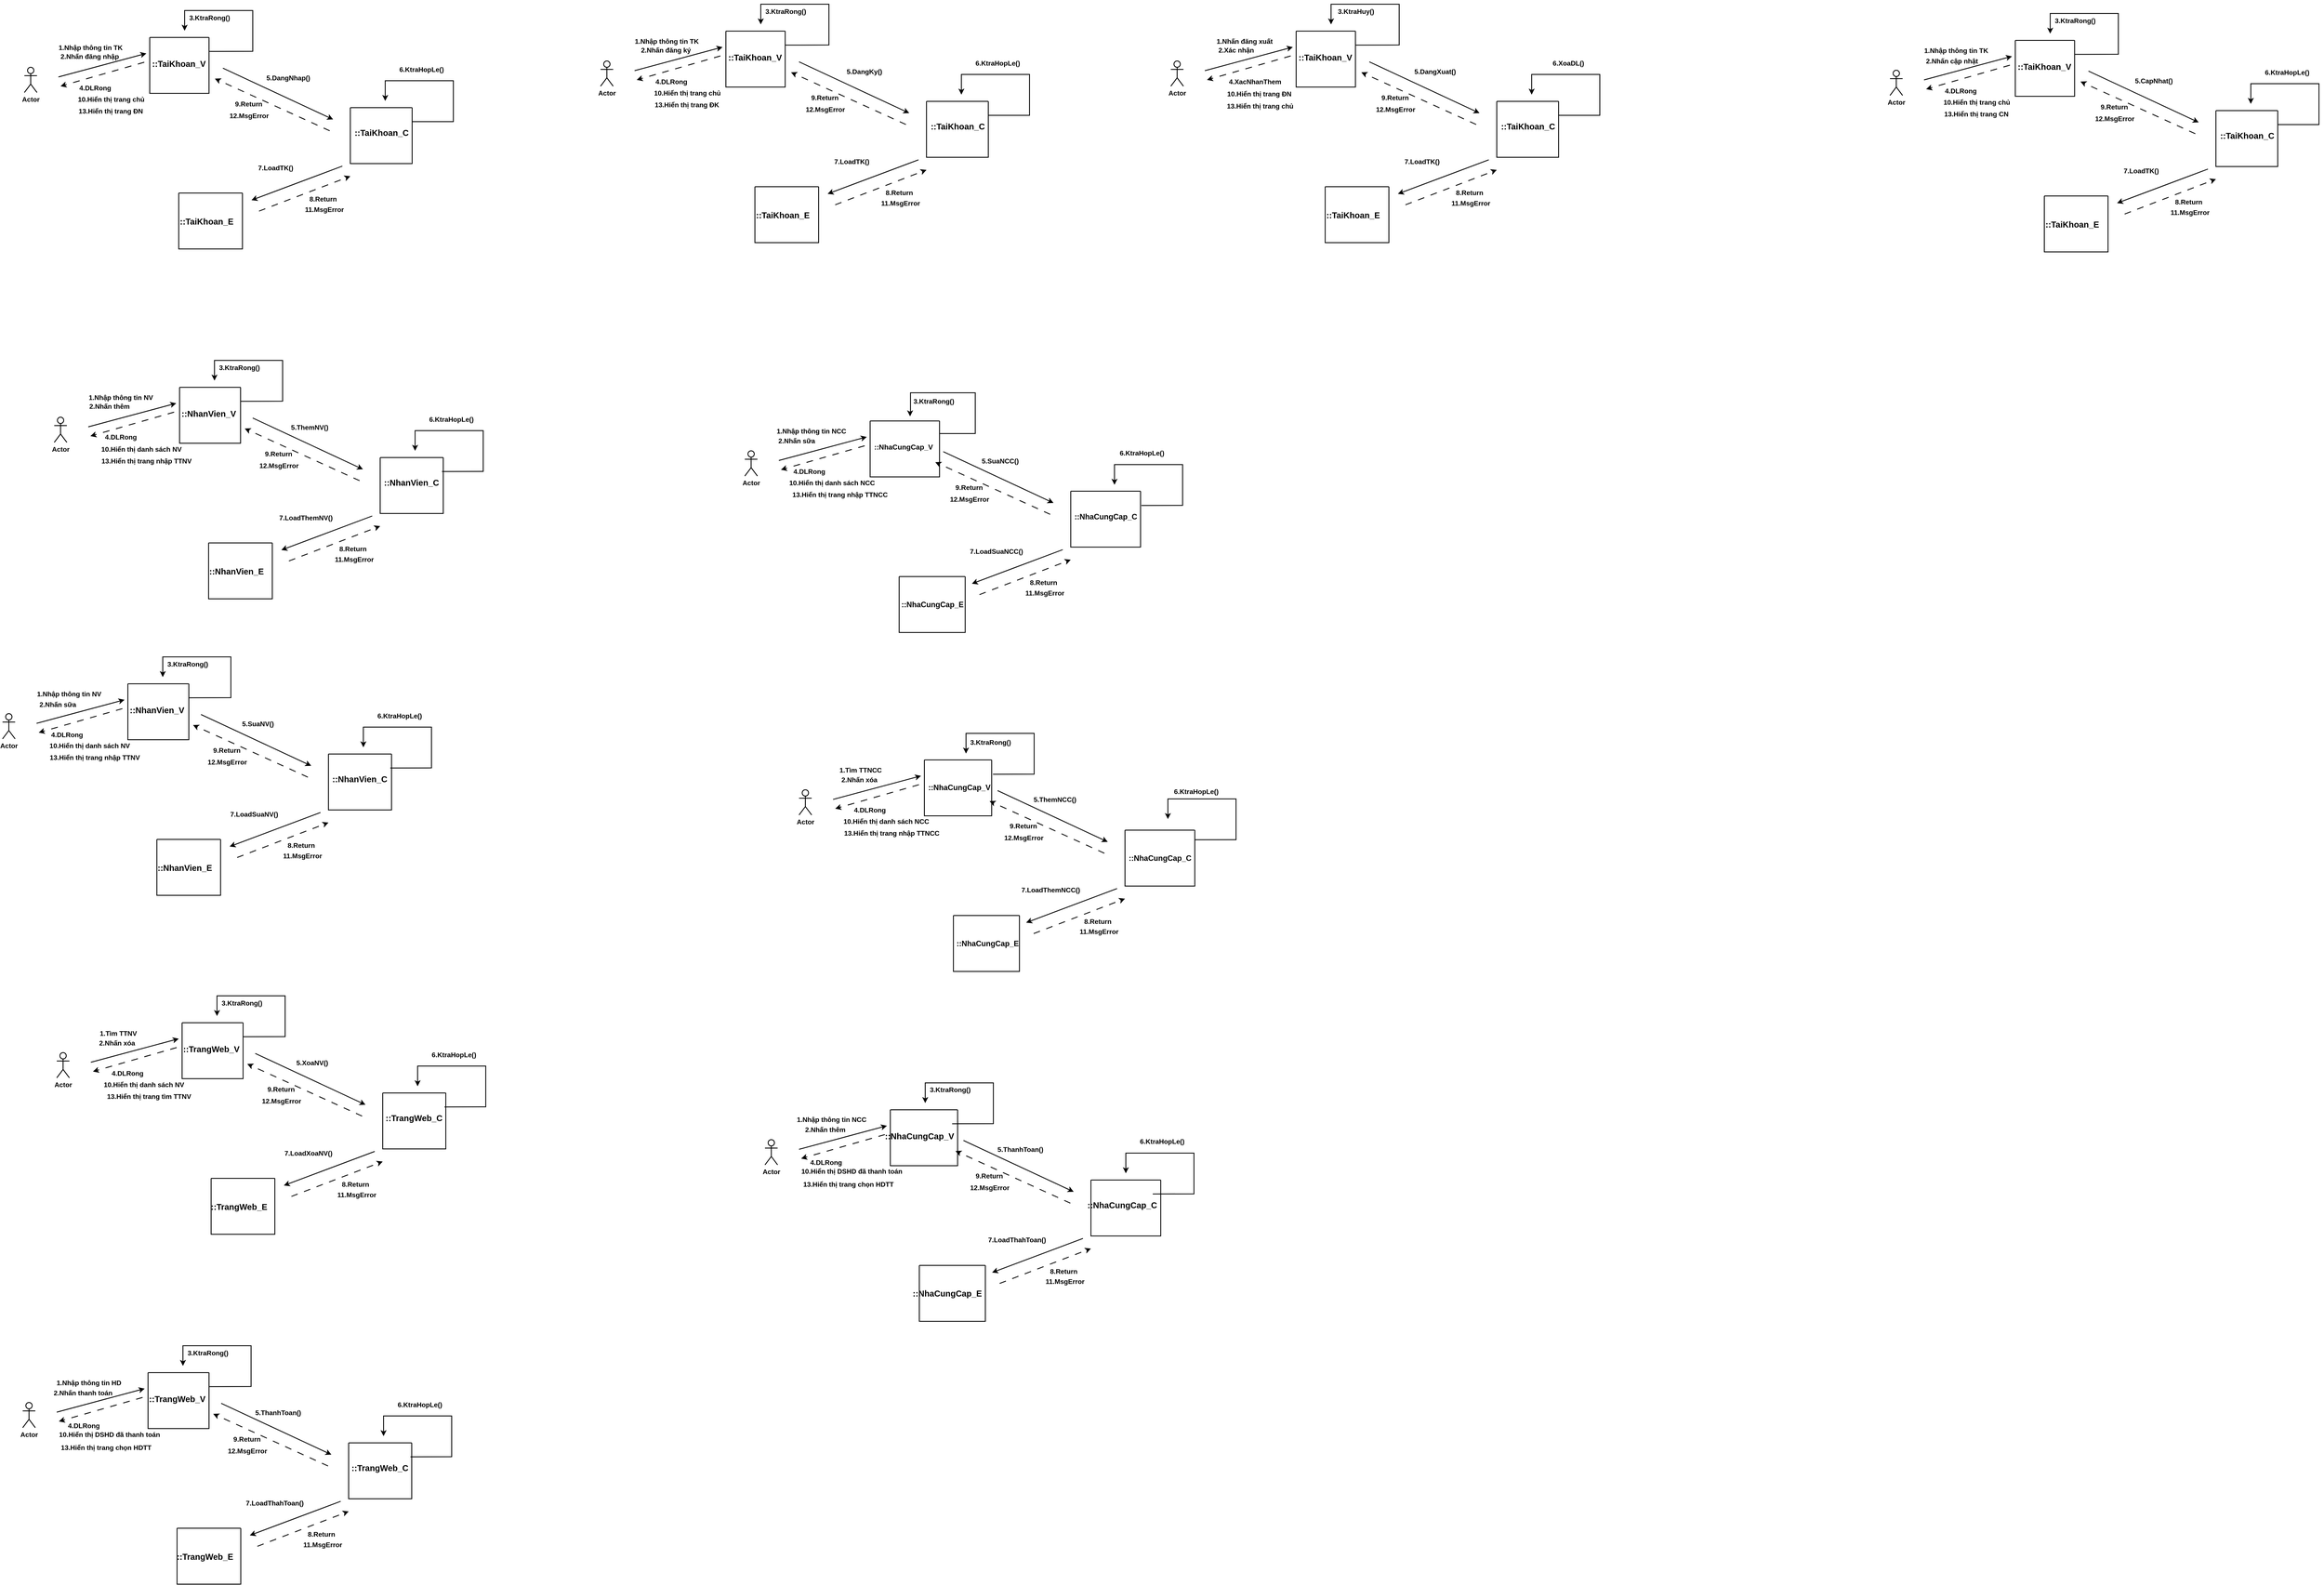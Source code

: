 <mxfile version="22.1.17" type="github" pages="6">
  <diagram name="CongTac7" id="9GICFyi6PsjHS701e6oy">
    <mxGraphModel dx="1450" dy="1867" grid="0" gridSize="10" guides="1" tooltips="1" connect="1" arrows="1" fold="1" page="0" pageScale="1" pageWidth="1169" pageHeight="827" math="0" shadow="0">
      <root>
        <mxCell id="0" />
        <mxCell id="1" parent="0" />
        <mxCell id="avElhwjlvwmXn35duHSl-2" value="" style="endArrow=classic;html=1;rounded=0;fontSize=12;startSize=8;endSize=8;edgeStyle=orthogonalEdgeStyle;exitX=1;exitY=0.25;exitDx=0;exitDy=0;fontStyle=1;strokeWidth=2;" parent="1" source="Xd-SwYWPj7nbblEK33N_-3" edge="1">
          <mxGeometry width="50" height="50" relative="1" as="geometry">
            <mxPoint x="289.8" y="-761.6" as="sourcePoint" />
            <mxPoint x="146" y="-736" as="targetPoint" />
            <Array as="points">
              <mxPoint x="210" y="-687" />
              <mxPoint x="308" y="-687" />
              <mxPoint x="308" y="-784" />
              <mxPoint x="146" y="-784" />
            </Array>
          </mxGeometry>
        </mxCell>
        <mxCell id="Xd-SwYWPj7nbblEK33N_-2" value="Actor" style="shape=umlActor;verticalLabelPosition=bottom;verticalAlign=top;html=1;outlineConnect=0;fontSize=16;perimeterSpacing=0;strokeWidth=2;fontStyle=1" parent="1" vertex="1">
          <mxGeometry x="-235" y="-649" width="30" height="60" as="geometry" />
        </mxCell>
        <mxCell id="Xd-SwYWPj7nbblEK33N_-3" value="" style="swimlane;startSize=0;fontSize=20;fontStyle=1;strokeWidth=2;html=1;" parent="1" vertex="1">
          <mxGeometry x="63" y="-720" width="141" height="133" as="geometry" />
        </mxCell>
        <mxCell id="Xd-SwYWPj7nbblEK33N_-6" value="::TaiKhoan_V" style="text;html=1;align=center;verticalAlign=middle;resizable=0;points=[];autosize=1;strokeColor=none;fillColor=none;fontSize=20;fontStyle=1;strokeWidth=2;" parent="Xd-SwYWPj7nbblEK33N_-3" vertex="1">
          <mxGeometry x="-4" y="44" width="145" height="36" as="geometry" />
        </mxCell>
        <mxCell id="Xd-SwYWPj7nbblEK33N_-5" value="" style="endArrow=classic;html=1;rounded=0;fontSize=12;startSize=8;endSize=8;curved=1;fontStyle=1;strokeWidth=2;" parent="1" edge="1">
          <mxGeometry width="50" height="50" relative="1" as="geometry">
            <mxPoint x="-154" y="-626" as="sourcePoint" />
            <mxPoint x="55" y="-682" as="targetPoint" />
          </mxGeometry>
        </mxCell>
        <mxCell id="Xd-SwYWPj7nbblEK33N_-7" value="1.Nhập thông tin TK" style="text;html=1;align=center;verticalAlign=middle;resizable=0;points=[];autosize=1;strokeColor=none;fillColor=none;fontSize=16;fontStyle=1;strokeWidth=2;" parent="1" vertex="1">
          <mxGeometry x="-163" y="-712" width="170" height="31" as="geometry" />
        </mxCell>
        <mxCell id="Xd-SwYWPj7nbblEK33N_-11" value="" style="endArrow=classic;html=1;rounded=0;fontSize=12;startSize=8;endSize=8;edgeStyle=orthogonalEdgeStyle;exitX=1;exitY=0.25;exitDx=0;exitDy=0;fontStyle=1;strokeWidth=2;" parent="1" source="Xd-SwYWPj7nbblEK33N_-12" edge="1">
          <mxGeometry width="50" height="50" relative="1" as="geometry">
            <mxPoint x="766.8" y="-594.6" as="sourcePoint" />
            <mxPoint x="623" y="-569" as="targetPoint" />
            <Array as="points">
              <mxPoint x="687" y="-520" />
              <mxPoint x="785" y="-520" />
              <mxPoint x="785" y="-617" />
              <mxPoint x="623" y="-617" />
            </Array>
          </mxGeometry>
        </mxCell>
        <mxCell id="Xd-SwYWPj7nbblEK33N_-12" value="" style="swimlane;startSize=0;fontSize=20;fontStyle=1;strokeWidth=2;html=1;" parent="1" vertex="1">
          <mxGeometry x="540" y="-553" width="147" height="133" as="geometry" />
        </mxCell>
        <mxCell id="Xd-SwYWPj7nbblEK33N_-13" value="::TaiKhoan_C" style="text;html=1;align=center;verticalAlign=middle;resizable=0;points=[];autosize=1;strokeColor=none;fillColor=none;fontSize=20;fontStyle=1;strokeWidth=2;" parent="Xd-SwYWPj7nbblEK33N_-12" vertex="1">
          <mxGeometry y="41" width="147" height="36" as="geometry" />
        </mxCell>
        <mxCell id="Xd-SwYWPj7nbblEK33N_-17" value="" style="swimlane;startSize=0;fontSize=20;fontStyle=1;strokeWidth=2;html=1;" parent="1" vertex="1">
          <mxGeometry x="132" y="-350" width="151.5" height="133" as="geometry" />
        </mxCell>
        <mxCell id="Xd-SwYWPj7nbblEK33N_-16" value="::TaiKhoan_E" style="text;html=1;align=center;verticalAlign=middle;resizable=0;points=[];autosize=1;strokeColor=none;fillColor=none;fontSize=20;fontStyle=1;strokeWidth=2;" parent="Xd-SwYWPj7nbblEK33N_-17" vertex="1">
          <mxGeometry x="-7" y="48.5" width="145" height="36" as="geometry" />
        </mxCell>
        <mxCell id="Xd-SwYWPj7nbblEK33N_-18" value="2.Nhấn đăng nhập" style="text;html=1;align=center;verticalAlign=middle;resizable=0;points=[];autosize=1;strokeColor=none;fillColor=none;fontSize=16;fontStyle=1;strokeWidth=2;" parent="1" vertex="1">
          <mxGeometry x="-159" y="-691" width="157" height="31" as="geometry" />
        </mxCell>
        <mxCell id="Xd-SwYWPj7nbblEK33N_-19" value="3.KtraRong()" style="text;html=1;align=center;verticalAlign=middle;resizable=0;points=[];autosize=1;strokeColor=none;fillColor=none;fontSize=16;strokeWidth=2;fontStyle=1" parent="1" vertex="1">
          <mxGeometry x="147" y="-783" width="115" height="31" as="geometry" />
        </mxCell>
        <mxCell id="Xd-SwYWPj7nbblEK33N_-20" value="" style="endArrow=classic;html=1;rounded=0;fontSize=12;startSize=8;endSize=8;curved=1;dashed=1;dashPattern=8 8;strokeWidth=2;fontStyle=1" parent="1" edge="1">
          <mxGeometry width="50" height="50" relative="1" as="geometry">
            <mxPoint x="50" y="-661" as="sourcePoint" />
            <mxPoint x="-149" y="-604" as="targetPoint" />
          </mxGeometry>
        </mxCell>
        <mxCell id="Xd-SwYWPj7nbblEK33N_-21" value="" style="endArrow=classic;html=1;rounded=0;fontSize=12;startSize=8;endSize=8;curved=1;dashed=1;dashPattern=8 8;strokeWidth=2;fontStyle=1" parent="1" edge="1">
          <mxGeometry width="50" height="50" relative="1" as="geometry">
            <mxPoint x="491" y="-498" as="sourcePoint" />
            <mxPoint x="218" y="-622" as="targetPoint" />
          </mxGeometry>
        </mxCell>
        <mxCell id="Xd-SwYWPj7nbblEK33N_-22" value="" style="endArrow=classic;html=1;rounded=0;fontSize=12;startSize=8;endSize=8;curved=1;fontStyle=1;strokeWidth=2;" parent="1" edge="1">
          <mxGeometry width="50" height="50" relative="1" as="geometry">
            <mxPoint x="237" y="-647" as="sourcePoint" />
            <mxPoint x="499" y="-525" as="targetPoint" />
          </mxGeometry>
        </mxCell>
        <mxCell id="Xd-SwYWPj7nbblEK33N_-23" value="" style="endArrow=classic;html=1;rounded=0;fontSize=12;startSize=8;endSize=8;curved=1;fontStyle=1;strokeWidth=2;" parent="1" edge="1">
          <mxGeometry width="50" height="50" relative="1" as="geometry">
            <mxPoint x="521" y="-414" as="sourcePoint" />
            <mxPoint x="305" y="-333" as="targetPoint" />
          </mxGeometry>
        </mxCell>
        <mxCell id="Xd-SwYWPj7nbblEK33N_-25" value="" style="endArrow=classic;html=1;rounded=0;fontSize=12;startSize=8;endSize=8;curved=1;dashed=1;dashPattern=8 8;strokeWidth=2;fontStyle=1" parent="1" edge="1">
          <mxGeometry width="50" height="50" relative="1" as="geometry">
            <mxPoint x="323" y="-307" as="sourcePoint" />
            <mxPoint x="540" y="-390" as="targetPoint" />
          </mxGeometry>
        </mxCell>
        <mxCell id="Xd-SwYWPj7nbblEK33N_-26" value="6.KtraHopLe()" style="text;html=1;align=center;verticalAlign=middle;resizable=0;points=[];autosize=1;strokeColor=none;fillColor=none;fontSize=16;strokeWidth=2;fontStyle=1" parent="1" vertex="1">
          <mxGeometry x="647" y="-660" width="124" height="31" as="geometry" />
        </mxCell>
        <mxCell id="Xd-SwYWPj7nbblEK33N_-27" value="9.Return" style="text;html=1;align=center;verticalAlign=middle;resizable=0;points=[];autosize=1;strokeColor=none;fillColor=none;fontSize=16;strokeWidth=2;fontStyle=1" parent="1" vertex="1">
          <mxGeometry x="256" y="-578" width="83" height="31" as="geometry" />
        </mxCell>
        <mxCell id="Xd-SwYWPj7nbblEK33N_-28" value="12.MsgError" style="text;html=1;align=center;verticalAlign=middle;resizable=0;points=[];autosize=1;strokeColor=none;fillColor=none;fontSize=16;strokeWidth=2;fontStyle=1" parent="1" vertex="1">
          <mxGeometry x="243" y="-550" width="111" height="31" as="geometry" />
        </mxCell>
        <mxCell id="Xd-SwYWPj7nbblEK33N_-29" value="4.DLRong" style="text;html=1;align=center;verticalAlign=middle;resizable=0;points=[];autosize=1;strokeColor=none;fillColor=none;fontSize=16;strokeWidth=2;fontStyle=1" parent="1" vertex="1">
          <mxGeometry x="-114" y="-616" width="94" height="31" as="geometry" />
        </mxCell>
        <mxCell id="Xd-SwYWPj7nbblEK33N_-30" value="10.Hiển thị trang chủ" style="text;html=1;align=center;verticalAlign=middle;resizable=0;points=[];autosize=1;strokeColor=none;fillColor=none;fontSize=16;strokeWidth=2;fontStyle=1" parent="1" vertex="1">
          <mxGeometry x="-117" y="-589" width="176" height="31" as="geometry" />
        </mxCell>
        <mxCell id="Xd-SwYWPj7nbblEK33N_-31" value="13.Hiển thị trang ĐN" style="text;html=1;align=center;verticalAlign=middle;resizable=0;points=[];autosize=1;strokeColor=none;fillColor=none;fontSize=16;strokeWidth=2;fontStyle=1" parent="1" vertex="1">
          <mxGeometry x="-116" y="-561" width="171" height="31" as="geometry" />
        </mxCell>
        <UserObject label="8.Return" link="9.Return" id="Xd-SwYWPj7nbblEK33N_-32">
          <mxCell style="text;whiteSpace=wrap;html=1;fontSize=16;strokeWidth=2;fontStyle=1" parent="1" vertex="1">
            <mxGeometry x="440.5" y="-352" width="89" height="41" as="geometry" />
          </mxCell>
        </UserObject>
        <mxCell id="Xd-SwYWPj7nbblEK33N_-33" value="7.LoadTK()" style="text;html=1;align=center;verticalAlign=middle;resizable=0;points=[];autosize=1;strokeColor=none;fillColor=none;fontSize=16;strokeWidth=2;fontStyle=1" parent="1" vertex="1">
          <mxGeometry x="311" y="-426" width="102" height="31" as="geometry" />
        </mxCell>
        <mxCell id="Xd-SwYWPj7nbblEK33N_-34" value="11.MsgError" style="text;html=1;align=center;verticalAlign=middle;resizable=0;points=[];autosize=1;strokeColor=none;fillColor=none;fontSize=16;strokeWidth=2;fontStyle=1" parent="1" vertex="1">
          <mxGeometry x="422.5" y="-327" width="110" height="31" as="geometry" />
        </mxCell>
        <mxCell id="Xd-SwYWPj7nbblEK33N_-35" value="" style="endArrow=classic;html=1;rounded=0;fontSize=12;startSize=8;endSize=8;edgeStyle=orthogonalEdgeStyle;exitX=1;exitY=0.25;exitDx=0;exitDy=0;fontStyle=1;strokeWidth=2;" parent="1" source="Xd-SwYWPj7nbblEK33N_-37" edge="1">
          <mxGeometry width="50" height="50" relative="1" as="geometry">
            <mxPoint x="360.8" y="70.4" as="sourcePoint" />
            <mxPoint x="217" y="96" as="targetPoint" />
            <Array as="points">
              <mxPoint x="281" y="145" />
              <mxPoint x="379" y="145" />
              <mxPoint x="379" y="48" />
              <mxPoint x="217" y="48" />
            </Array>
          </mxGeometry>
        </mxCell>
        <mxCell id="Xd-SwYWPj7nbblEK33N_-36" value="Actor" style="shape=umlActor;verticalLabelPosition=bottom;verticalAlign=top;html=1;outlineConnect=0;fontSize=16;perimeterSpacing=0;strokeWidth=2;fontStyle=1" parent="1" vertex="1">
          <mxGeometry x="-164" y="183" width="30" height="60" as="geometry" />
        </mxCell>
        <mxCell id="Xd-SwYWPj7nbblEK33N_-37" value="" style="swimlane;startSize=0;fontSize=20;fontStyle=1;strokeWidth=2;html=1;" parent="1" vertex="1">
          <mxGeometry x="134" y="112" width="145" height="133" as="geometry" />
        </mxCell>
        <mxCell id="Xd-SwYWPj7nbblEK33N_-38" value="::NhanVien_V" style="text;html=1;align=center;verticalAlign=middle;resizable=0;points=[];autosize=1;strokeColor=none;fillColor=none;fontSize=20;fontStyle=1;strokeWidth=2;" parent="Xd-SwYWPj7nbblEK33N_-37" vertex="1">
          <mxGeometry x="-5" y="44" width="148" height="36" as="geometry" />
        </mxCell>
        <mxCell id="Xd-SwYWPj7nbblEK33N_-39" value="" style="endArrow=classic;html=1;rounded=0;fontSize=12;startSize=8;endSize=8;curved=1;fontStyle=1;strokeWidth=2;" parent="1" edge="1">
          <mxGeometry width="50" height="50" relative="1" as="geometry">
            <mxPoint x="-83" y="206" as="sourcePoint" />
            <mxPoint x="126" y="150" as="targetPoint" />
          </mxGeometry>
        </mxCell>
        <mxCell id="Xd-SwYWPj7nbblEK33N_-40" value="1.Nhập thông tin NV" style="text;html=1;align=center;verticalAlign=middle;resizable=0;points=[];autosize=1;strokeColor=none;fillColor=none;fontSize=16;fontStyle=1;strokeWidth=2;" parent="1" vertex="1">
          <mxGeometry x="-92" y="120" width="171" height="31" as="geometry" />
        </mxCell>
        <mxCell id="Xd-SwYWPj7nbblEK33N_-41" value="" style="endArrow=classic;html=1;rounded=0;fontSize=12;startSize=8;endSize=8;edgeStyle=orthogonalEdgeStyle;exitX=1;exitY=0.25;exitDx=0;exitDy=0;fontStyle=1;strokeWidth=2;" parent="1" source="Xd-SwYWPj7nbblEK33N_-42" edge="1">
          <mxGeometry width="50" height="50" relative="1" as="geometry">
            <mxPoint x="837.8" y="237.4" as="sourcePoint" />
            <mxPoint x="694" y="263" as="targetPoint" />
            <Array as="points">
              <mxPoint x="758" y="312" />
              <mxPoint x="856" y="312" />
              <mxPoint x="856" y="215" />
              <mxPoint x="694" y="215" />
            </Array>
          </mxGeometry>
        </mxCell>
        <mxCell id="Xd-SwYWPj7nbblEK33N_-42" value="" style="swimlane;startSize=0;fontSize=20;fontStyle=1;strokeWidth=2;html=1;" parent="1" vertex="1">
          <mxGeometry x="611" y="279" width="150" height="133" as="geometry" />
        </mxCell>
        <mxCell id="Xd-SwYWPj7nbblEK33N_-43" value="::NhanVien_C" style="text;html=1;align=center;verticalAlign=middle;resizable=0;points=[];autosize=1;strokeColor=none;fillColor=none;fontSize=20;fontStyle=1;strokeWidth=2;" parent="Xd-SwYWPj7nbblEK33N_-42" vertex="1">
          <mxGeometry x="-1" y="41" width="149" height="36" as="geometry" />
        </mxCell>
        <mxCell id="Xd-SwYWPj7nbblEK33N_-44" value="" style="swimlane;startSize=0;fontSize=20;fontStyle=1;strokeWidth=2;html=1;" parent="1" vertex="1">
          <mxGeometry x="203" y="482" width="151.5" height="133" as="geometry" />
        </mxCell>
        <mxCell id="Xd-SwYWPj7nbblEK33N_-45" value="::NhanVien_E" style="text;html=1;align=center;verticalAlign=middle;resizable=0;points=[];autosize=1;strokeColor=none;fillColor=none;fontSize=20;fontStyle=1;strokeWidth=2;" parent="Xd-SwYWPj7nbblEK33N_-44" vertex="1">
          <mxGeometry x="-8" y="48.5" width="148" height="36" as="geometry" />
        </mxCell>
        <mxCell id="Xd-SwYWPj7nbblEK33N_-46" value="2.Nhấn thêm" style="text;html=1;align=center;verticalAlign=middle;resizable=0;points=[];autosize=1;strokeColor=none;fillColor=none;fontSize=16;fontStyle=1;strokeWidth=2;" parent="1" vertex="1">
          <mxGeometry x="-90" y="141" width="114" height="31" as="geometry" />
        </mxCell>
        <mxCell id="Xd-SwYWPj7nbblEK33N_-47" value="3.KtraRong()" style="text;html=1;align=center;verticalAlign=middle;resizable=0;points=[];autosize=1;strokeColor=none;fillColor=none;fontSize=16;strokeWidth=2;fontStyle=1" parent="1" vertex="1">
          <mxGeometry x="218" y="49" width="115" height="31" as="geometry" />
        </mxCell>
        <mxCell id="Xd-SwYWPj7nbblEK33N_-48" value="" style="endArrow=classic;html=1;rounded=0;fontSize=12;startSize=8;endSize=8;curved=1;dashed=1;dashPattern=8 8;strokeWidth=2;fontStyle=1" parent="1" edge="1">
          <mxGeometry width="50" height="50" relative="1" as="geometry">
            <mxPoint x="121" y="171" as="sourcePoint" />
            <mxPoint x="-78" y="228" as="targetPoint" />
          </mxGeometry>
        </mxCell>
        <mxCell id="Xd-SwYWPj7nbblEK33N_-49" value="" style="endArrow=classic;html=1;rounded=0;fontSize=12;startSize=8;endSize=8;curved=1;dashed=1;dashPattern=8 8;strokeWidth=2;fontStyle=1" parent="1" edge="1">
          <mxGeometry width="50" height="50" relative="1" as="geometry">
            <mxPoint x="562" y="334" as="sourcePoint" />
            <mxPoint x="289" y="210" as="targetPoint" />
          </mxGeometry>
        </mxCell>
        <mxCell id="Xd-SwYWPj7nbblEK33N_-50" value="" style="endArrow=classic;html=1;rounded=0;fontSize=12;startSize=8;endSize=8;curved=1;fontStyle=1;strokeWidth=2;" parent="1" edge="1">
          <mxGeometry width="50" height="50" relative="1" as="geometry">
            <mxPoint x="308" y="185" as="sourcePoint" />
            <mxPoint x="570" y="307" as="targetPoint" />
          </mxGeometry>
        </mxCell>
        <mxCell id="Xd-SwYWPj7nbblEK33N_-51" value="" style="endArrow=classic;html=1;rounded=0;fontSize=12;startSize=8;endSize=8;curved=1;fontStyle=1;strokeWidth=2;" parent="1" edge="1">
          <mxGeometry width="50" height="50" relative="1" as="geometry">
            <mxPoint x="592" y="418" as="sourcePoint" />
            <mxPoint x="376" y="499" as="targetPoint" />
          </mxGeometry>
        </mxCell>
        <mxCell id="Xd-SwYWPj7nbblEK33N_-52" value="" style="endArrow=classic;html=1;rounded=0;fontSize=12;startSize=8;endSize=8;curved=1;dashed=1;dashPattern=8 8;strokeWidth=2;fontStyle=1" parent="1" edge="1">
          <mxGeometry width="50" height="50" relative="1" as="geometry">
            <mxPoint x="394" y="525" as="sourcePoint" />
            <mxPoint x="611" y="442" as="targetPoint" />
          </mxGeometry>
        </mxCell>
        <mxCell id="Xd-SwYWPj7nbblEK33N_-53" value="6.KtraHopLe()" style="text;html=1;align=center;verticalAlign=middle;resizable=0;points=[];autosize=1;strokeColor=none;fillColor=none;fontSize=16;strokeWidth=2;fontStyle=1" parent="1" vertex="1">
          <mxGeometry x="718" y="172" width="124" height="31" as="geometry" />
        </mxCell>
        <mxCell id="Xd-SwYWPj7nbblEK33N_-54" value="9.Return" style="text;html=1;align=center;verticalAlign=middle;resizable=0;points=[];autosize=1;strokeColor=none;fillColor=none;fontSize=16;strokeWidth=2;fontStyle=1" parent="1" vertex="1">
          <mxGeometry x="327" y="254" width="83" height="31" as="geometry" />
        </mxCell>
        <mxCell id="Xd-SwYWPj7nbblEK33N_-55" value="12.MsgError" style="text;html=1;align=center;verticalAlign=middle;resizable=0;points=[];autosize=1;strokeColor=none;fillColor=none;fontSize=16;strokeWidth=2;fontStyle=1" parent="1" vertex="1">
          <mxGeometry x="314" y="282" width="111" height="31" as="geometry" />
        </mxCell>
        <mxCell id="Xd-SwYWPj7nbblEK33N_-56" value="4.DLRong" style="text;html=1;align=center;verticalAlign=middle;resizable=0;points=[];autosize=1;strokeColor=none;fillColor=none;fontSize=16;strokeWidth=2;fontStyle=1" parent="1" vertex="1">
          <mxGeometry x="-53.5" y="214" width="94" height="31" as="geometry" />
        </mxCell>
        <mxCell id="Xd-SwYWPj7nbblEK33N_-57" value="10.Hiển thị danh sách NV" style="text;html=1;align=center;verticalAlign=middle;resizable=0;points=[];autosize=1;strokeColor=none;fillColor=none;fontSize=16;strokeWidth=2;fontStyle=1" parent="1" vertex="1">
          <mxGeometry x="-62" y="243" width="209" height="31" as="geometry" />
        </mxCell>
        <mxCell id="Xd-SwYWPj7nbblEK33N_-58" value="13.Hiển thị trang nhập TTNV" style="text;html=1;align=center;verticalAlign=middle;resizable=0;points=[];autosize=1;strokeColor=none;fillColor=none;fontSize=16;strokeWidth=2;fontStyle=1" parent="1" vertex="1">
          <mxGeometry x="-61" y="271" width="232" height="31" as="geometry" />
        </mxCell>
        <UserObject label="8.Return" link="9.Return" id="Xd-SwYWPj7nbblEK33N_-59">
          <mxCell style="text;whiteSpace=wrap;html=1;fontSize=16;strokeWidth=2;fontStyle=1" parent="1" vertex="1">
            <mxGeometry x="511.5" y="480" width="89" height="41" as="geometry" />
          </mxCell>
        </UserObject>
        <mxCell id="Xd-SwYWPj7nbblEK33N_-60" value="7.LoadThemNV()" style="text;html=1;align=center;verticalAlign=middle;resizable=0;points=[];autosize=1;strokeColor=none;fillColor=none;fontSize=16;strokeWidth=2;fontStyle=1" parent="1" vertex="1">
          <mxGeometry x="361" y="406" width="145" height="31" as="geometry" />
        </mxCell>
        <mxCell id="Xd-SwYWPj7nbblEK33N_-61" value="11.MsgError" style="text;html=1;align=center;verticalAlign=middle;resizable=0;points=[];autosize=1;strokeColor=none;fillColor=none;fontSize=16;strokeWidth=2;fontStyle=1" parent="1" vertex="1">
          <mxGeometry x="493.5" y="505" width="110" height="31" as="geometry" />
        </mxCell>
        <mxCell id="Xd-SwYWPj7nbblEK33N_-62" value="5.ThemNV()" style="text;html=1;align=center;verticalAlign=middle;resizable=0;points=[];autosize=1;strokeColor=none;fillColor=none;fontSize=16;fontStyle=1" parent="1" vertex="1">
          <mxGeometry x="389" y="191" width="107" height="31" as="geometry" />
        </mxCell>
        <mxCell id="Xd-SwYWPj7nbblEK33N_-63" value="5.DangNhap()" style="text;html=1;align=center;verticalAlign=middle;resizable=0;points=[];autosize=1;strokeColor=none;fillColor=none;fontSize=16;fontStyle=1" parent="1" vertex="1">
          <mxGeometry x="331" y="-640" width="122" height="31" as="geometry" />
        </mxCell>
        <mxCell id="Xd-SwYWPj7nbblEK33N_-66" value="" style="endArrow=classic;html=1;rounded=0;fontSize=12;startSize=8;endSize=8;edgeStyle=orthogonalEdgeStyle;exitX=1;exitY=0.25;exitDx=0;exitDy=0;fontStyle=1;strokeWidth=2;" parent="1" source="Xd-SwYWPj7nbblEK33N_-68" edge="1">
          <mxGeometry width="50" height="50" relative="1" as="geometry">
            <mxPoint x="237.8" y="775.46" as="sourcePoint" />
            <mxPoint x="94" y="801.06" as="targetPoint" />
            <Array as="points">
              <mxPoint x="158" y="850.06" />
              <mxPoint x="256" y="850.06" />
              <mxPoint x="256" y="753.06" />
              <mxPoint x="94" y="753.06" />
            </Array>
          </mxGeometry>
        </mxCell>
        <mxCell id="Xd-SwYWPj7nbblEK33N_-67" value="Actor" style="shape=umlActor;verticalLabelPosition=bottom;verticalAlign=top;html=1;outlineConnect=0;fontSize=16;perimeterSpacing=0;strokeWidth=2;fontStyle=1" parent="1" vertex="1">
          <mxGeometry x="-287" y="888.06" width="30" height="60" as="geometry" />
        </mxCell>
        <mxCell id="Xd-SwYWPj7nbblEK33N_-68" value="" style="swimlane;startSize=0;fontSize=20;fontStyle=1;strokeWidth=2;html=1;" parent="1" vertex="1">
          <mxGeometry x="11" y="817.06" width="145" height="133" as="geometry" />
        </mxCell>
        <mxCell id="Xd-SwYWPj7nbblEK33N_-69" value="::NhanVien_V" style="text;html=1;align=center;verticalAlign=middle;resizable=0;points=[];autosize=1;strokeColor=none;fillColor=none;fontSize=20;fontStyle=1;strokeWidth=2;" parent="Xd-SwYWPj7nbblEK33N_-68" vertex="1">
          <mxGeometry x="-5" y="44" width="148" height="36" as="geometry" />
        </mxCell>
        <mxCell id="Xd-SwYWPj7nbblEK33N_-70" value="" style="endArrow=classic;html=1;rounded=0;fontSize=12;startSize=8;endSize=8;curved=1;fontStyle=1;strokeWidth=2;" parent="1" edge="1">
          <mxGeometry width="50" height="50" relative="1" as="geometry">
            <mxPoint x="-206" y="911.06" as="sourcePoint" />
            <mxPoint x="3" y="855.06" as="targetPoint" />
          </mxGeometry>
        </mxCell>
        <mxCell id="Xd-SwYWPj7nbblEK33N_-71" value="1.Nhập thông tin NV" style="text;html=1;align=center;verticalAlign=middle;resizable=0;points=[];autosize=1;strokeColor=none;fillColor=none;fontSize=16;fontStyle=1;strokeWidth=2;" parent="1" vertex="1">
          <mxGeometry x="-215" y="825.06" width="171" height="31" as="geometry" />
        </mxCell>
        <mxCell id="Xd-SwYWPj7nbblEK33N_-72" value="" style="endArrow=classic;html=1;rounded=0;fontSize=12;startSize=8;endSize=8;edgeStyle=orthogonalEdgeStyle;exitX=1;exitY=0.25;exitDx=0;exitDy=0;fontStyle=1;strokeWidth=2;" parent="1" source="Xd-SwYWPj7nbblEK33N_-73" edge="1">
          <mxGeometry width="50" height="50" relative="1" as="geometry">
            <mxPoint x="714.8" y="942.46" as="sourcePoint" />
            <mxPoint x="571" y="968.06" as="targetPoint" />
            <Array as="points">
              <mxPoint x="635" y="1017.06" />
              <mxPoint x="733" y="1017.06" />
              <mxPoint x="733" y="920.06" />
              <mxPoint x="571" y="920.06" />
            </Array>
          </mxGeometry>
        </mxCell>
        <mxCell id="Xd-SwYWPj7nbblEK33N_-73" value="" style="swimlane;startSize=0;fontSize=20;fontStyle=1;strokeWidth=2;html=1;" parent="1" vertex="1">
          <mxGeometry x="488" y="984.06" width="150" height="133" as="geometry" />
        </mxCell>
        <mxCell id="Xd-SwYWPj7nbblEK33N_-74" value="::NhanVien_C" style="text;html=1;align=center;verticalAlign=middle;resizable=0;points=[];autosize=1;strokeColor=none;fillColor=none;fontSize=20;fontStyle=1;strokeWidth=2;" parent="Xd-SwYWPj7nbblEK33N_-73" vertex="1">
          <mxGeometry x="-1" y="41" width="149" height="36" as="geometry" />
        </mxCell>
        <mxCell id="Xd-SwYWPj7nbblEK33N_-75" value="" style="swimlane;startSize=0;fontSize=20;fontStyle=1;strokeWidth=2;html=1;" parent="1" vertex="1">
          <mxGeometry x="80" y="1187.06" width="151.5" height="133" as="geometry" />
        </mxCell>
        <mxCell id="Xd-SwYWPj7nbblEK33N_-76" value="::NhanVien_E" style="text;html=1;align=center;verticalAlign=middle;resizable=0;points=[];autosize=1;strokeColor=none;fillColor=none;fontSize=20;fontStyle=1;strokeWidth=2;" parent="Xd-SwYWPj7nbblEK33N_-75" vertex="1">
          <mxGeometry x="-8" y="48.5" width="148" height="36" as="geometry" />
        </mxCell>
        <mxCell id="Xd-SwYWPj7nbblEK33N_-77" value="2.Nhấn sữa" style="text;html=1;align=center;verticalAlign=middle;resizable=0;points=[];autosize=1;strokeColor=none;fillColor=none;fontSize=16;fontStyle=1;strokeWidth=2;" parent="1" vertex="1">
          <mxGeometry x="-209" y="850" width="105" height="31" as="geometry" />
        </mxCell>
        <mxCell id="Xd-SwYWPj7nbblEK33N_-78" value="3.KtraRong()" style="text;html=1;align=center;verticalAlign=middle;resizable=0;points=[];autosize=1;strokeColor=none;fillColor=none;fontSize=16;strokeWidth=2;fontStyle=1" parent="1" vertex="1">
          <mxGeometry x="95" y="754.06" width="115" height="31" as="geometry" />
        </mxCell>
        <mxCell id="Xd-SwYWPj7nbblEK33N_-79" value="" style="endArrow=classic;html=1;rounded=0;fontSize=12;startSize=8;endSize=8;curved=1;dashed=1;dashPattern=8 8;strokeWidth=2;fontStyle=1" parent="1" edge="1">
          <mxGeometry width="50" height="50" relative="1" as="geometry">
            <mxPoint x="-2" y="876.06" as="sourcePoint" />
            <mxPoint x="-201" y="933.06" as="targetPoint" />
          </mxGeometry>
        </mxCell>
        <mxCell id="Xd-SwYWPj7nbblEK33N_-80" value="" style="endArrow=classic;html=1;rounded=0;fontSize=12;startSize=8;endSize=8;curved=1;dashed=1;dashPattern=8 8;strokeWidth=2;fontStyle=1" parent="1" edge="1">
          <mxGeometry width="50" height="50" relative="1" as="geometry">
            <mxPoint x="439" y="1039.06" as="sourcePoint" />
            <mxPoint x="166" y="915.06" as="targetPoint" />
          </mxGeometry>
        </mxCell>
        <mxCell id="Xd-SwYWPj7nbblEK33N_-81" value="" style="endArrow=classic;html=1;rounded=0;fontSize=12;startSize=8;endSize=8;curved=1;fontStyle=1;strokeWidth=2;" parent="1" edge="1">
          <mxGeometry width="50" height="50" relative="1" as="geometry">
            <mxPoint x="185" y="890.06" as="sourcePoint" />
            <mxPoint x="447" y="1012.06" as="targetPoint" />
          </mxGeometry>
        </mxCell>
        <mxCell id="Xd-SwYWPj7nbblEK33N_-82" value="" style="endArrow=classic;html=1;rounded=0;fontSize=12;startSize=8;endSize=8;curved=1;fontStyle=1;strokeWidth=2;" parent="1" edge="1">
          <mxGeometry width="50" height="50" relative="1" as="geometry">
            <mxPoint x="469" y="1123.06" as="sourcePoint" />
            <mxPoint x="253" y="1204.06" as="targetPoint" />
          </mxGeometry>
        </mxCell>
        <mxCell id="Xd-SwYWPj7nbblEK33N_-83" value="" style="endArrow=classic;html=1;rounded=0;fontSize=12;startSize=8;endSize=8;curved=1;dashed=1;dashPattern=8 8;strokeWidth=2;fontStyle=1" parent="1" edge="1">
          <mxGeometry width="50" height="50" relative="1" as="geometry">
            <mxPoint x="271" y="1230.06" as="sourcePoint" />
            <mxPoint x="488" y="1147.06" as="targetPoint" />
          </mxGeometry>
        </mxCell>
        <mxCell id="Xd-SwYWPj7nbblEK33N_-84" value="6.KtraHopLe()" style="text;html=1;align=center;verticalAlign=middle;resizable=0;points=[];autosize=1;strokeColor=none;fillColor=none;fontSize=16;strokeWidth=2;fontStyle=1" parent="1" vertex="1">
          <mxGeometry x="595" y="877.06" width="124" height="31" as="geometry" />
        </mxCell>
        <mxCell id="Xd-SwYWPj7nbblEK33N_-85" value="9.Return" style="text;html=1;align=center;verticalAlign=middle;resizable=0;points=[];autosize=1;strokeColor=none;fillColor=none;fontSize=16;strokeWidth=2;fontStyle=1" parent="1" vertex="1">
          <mxGeometry x="204" y="959.06" width="83" height="31" as="geometry" />
        </mxCell>
        <mxCell id="Xd-SwYWPj7nbblEK33N_-86" value="12.MsgError" style="text;html=1;align=center;verticalAlign=middle;resizable=0;points=[];autosize=1;strokeColor=none;fillColor=none;fontSize=16;strokeWidth=2;fontStyle=1" parent="1" vertex="1">
          <mxGeometry x="191" y="987.06" width="111" height="31" as="geometry" />
        </mxCell>
        <mxCell id="Xd-SwYWPj7nbblEK33N_-87" value="4.DLRong" style="text;html=1;align=center;verticalAlign=middle;resizable=0;points=[];autosize=1;strokeColor=none;fillColor=none;fontSize=16;strokeWidth=2;fontStyle=1" parent="1" vertex="1">
          <mxGeometry x="-181" y="922" width="94" height="31" as="geometry" />
        </mxCell>
        <mxCell id="Xd-SwYWPj7nbblEK33N_-88" value="10.Hiển thị danh sách NV" style="text;html=1;align=center;verticalAlign=middle;resizable=0;points=[];autosize=1;strokeColor=none;fillColor=none;fontSize=16;strokeWidth=2;fontStyle=1" parent="1" vertex="1">
          <mxGeometry x="-185" y="948.06" width="209" height="31" as="geometry" />
        </mxCell>
        <mxCell id="Xd-SwYWPj7nbblEK33N_-89" value="13.Hiển thị trang nhập TTNV" style="text;html=1;align=center;verticalAlign=middle;resizable=0;points=[];autosize=1;strokeColor=none;fillColor=none;fontSize=16;strokeWidth=2;fontStyle=1" parent="1" vertex="1">
          <mxGeometry x="-184" y="976.06" width="232" height="31" as="geometry" />
        </mxCell>
        <UserObject label="8.Return" link="9.Return" id="Xd-SwYWPj7nbblEK33N_-90">
          <mxCell style="text;whiteSpace=wrap;html=1;fontSize=16;strokeWidth=2;fontStyle=1" parent="1" vertex="1">
            <mxGeometry x="388.5" y="1185.06" width="89" height="41" as="geometry" />
          </mxCell>
        </UserObject>
        <mxCell id="Xd-SwYWPj7nbblEK33N_-91" value="7.LoadSuaNV()" style="text;html=1;align=center;verticalAlign=middle;resizable=0;points=[];autosize=1;strokeColor=none;fillColor=none;fontSize=16;strokeWidth=2;fontStyle=1" parent="1" vertex="1">
          <mxGeometry x="245" y="1111.06" width="132" height="31" as="geometry" />
        </mxCell>
        <mxCell id="Xd-SwYWPj7nbblEK33N_-92" value="11.MsgError" style="text;html=1;align=center;verticalAlign=middle;resizable=0;points=[];autosize=1;strokeColor=none;fillColor=none;fontSize=16;strokeWidth=2;fontStyle=1" parent="1" vertex="1">
          <mxGeometry x="370.5" y="1210.06" width="110" height="31" as="geometry" />
        </mxCell>
        <mxCell id="Xd-SwYWPj7nbblEK33N_-93" value="5.SuaNV()" style="text;html=1;align=center;verticalAlign=middle;resizable=0;points=[];autosize=1;strokeColor=none;fillColor=none;fontSize=16;fontStyle=1" parent="1" vertex="1">
          <mxGeometry x="273" y="896.06" width="94" height="31" as="geometry" />
        </mxCell>
        <mxCell id="Xd-SwYWPj7nbblEK33N_-122" value="" style="endArrow=classic;html=1;rounded=0;fontSize=12;startSize=8;endSize=8;edgeStyle=orthogonalEdgeStyle;exitX=1;exitY=0.25;exitDx=0;exitDy=0;fontStyle=1;strokeWidth=2;" parent="1" source="Xd-SwYWPj7nbblEK33N_-124" edge="1">
          <mxGeometry width="50" height="50" relative="1" as="geometry">
            <mxPoint x="366.8" y="1581.4" as="sourcePoint" />
            <mxPoint x="223" y="1607" as="targetPoint" />
            <Array as="points">
              <mxPoint x="287" y="1656" />
              <mxPoint x="385" y="1656" />
              <mxPoint x="385" y="1559" />
              <mxPoint x="223" y="1559" />
            </Array>
          </mxGeometry>
        </mxCell>
        <mxCell id="Xd-SwYWPj7nbblEK33N_-123" value="Actor" style="shape=umlActor;verticalLabelPosition=bottom;verticalAlign=top;html=1;outlineConnect=0;fontSize=16;perimeterSpacing=0;strokeWidth=2;fontStyle=1" parent="1" vertex="1">
          <mxGeometry x="-158" y="1694" width="30" height="60" as="geometry" />
        </mxCell>
        <mxCell id="Xd-SwYWPj7nbblEK33N_-124" value="" style="swimlane;startSize=0;fontSize=20;fontStyle=1;strokeWidth=2;html=1;" parent="1" vertex="1">
          <mxGeometry x="140" y="1623" width="145" height="133" as="geometry" />
        </mxCell>
        <mxCell id="Xd-SwYWPj7nbblEK33N_-125" value="::TrangWeb_V" style="text;html=1;align=center;verticalAlign=middle;resizable=0;points=[];autosize=1;strokeColor=none;fillColor=none;fontSize=20;fontStyle=1;strokeWidth=2;" parent="Xd-SwYWPj7nbblEK33N_-124" vertex="1">
          <mxGeometry x="-7" y="44" width="152" height="36" as="geometry" />
        </mxCell>
        <mxCell id="Xd-SwYWPj7nbblEK33N_-126" value="" style="endArrow=classic;html=1;rounded=0;fontSize=12;startSize=8;endSize=8;curved=1;fontStyle=1;strokeWidth=2;" parent="1" edge="1">
          <mxGeometry width="50" height="50" relative="1" as="geometry">
            <mxPoint x="-77" y="1717" as="sourcePoint" />
            <mxPoint x="132" y="1661" as="targetPoint" />
          </mxGeometry>
        </mxCell>
        <mxCell id="Xd-SwYWPj7nbblEK33N_-127" value="1.Tìm TTNV" style="text;html=1;align=center;verticalAlign=middle;resizable=0;points=[];autosize=1;strokeColor=none;fillColor=none;fontSize=16;fontStyle=1;strokeWidth=2;" parent="1" vertex="1">
          <mxGeometry x="-65.5" y="1632" width="106" height="31" as="geometry" />
        </mxCell>
        <mxCell id="Xd-SwYWPj7nbblEK33N_-128" value="" style="endArrow=classic;html=1;rounded=0;fontSize=12;startSize=8;endSize=8;edgeStyle=orthogonalEdgeStyle;exitX=1;exitY=0.25;exitDx=0;exitDy=0;fontStyle=1;strokeWidth=2;" parent="1" source="Xd-SwYWPj7nbblEK33N_-129" edge="1">
          <mxGeometry width="50" height="50" relative="1" as="geometry">
            <mxPoint x="843.8" y="1748.4" as="sourcePoint" />
            <mxPoint x="700" y="1774" as="targetPoint" />
            <Array as="points">
              <mxPoint x="764" y="1823" />
              <mxPoint x="862" y="1823" />
              <mxPoint x="862" y="1726" />
              <mxPoint x="700" y="1726" />
            </Array>
          </mxGeometry>
        </mxCell>
        <mxCell id="Xd-SwYWPj7nbblEK33N_-129" value="" style="swimlane;startSize=0;fontSize=20;fontStyle=1;strokeWidth=2;html=1;" parent="1" vertex="1">
          <mxGeometry x="617" y="1790" width="150" height="133" as="geometry" />
        </mxCell>
        <mxCell id="Xd-SwYWPj7nbblEK33N_-130" value="::TrangWeb_C" style="text;html=1;align=center;verticalAlign=middle;resizable=0;points=[];autosize=1;strokeColor=none;fillColor=none;fontSize=20;fontStyle=1;strokeWidth=2;" parent="Xd-SwYWPj7nbblEK33N_-129" vertex="1">
          <mxGeometry x="-3" y="41" width="153" height="36" as="geometry" />
        </mxCell>
        <mxCell id="Xd-SwYWPj7nbblEK33N_-131" value="" style="swimlane;startSize=0;fontSize=20;fontStyle=1;strokeWidth=2;html=1;" parent="1" vertex="1">
          <mxGeometry x="209" y="1993" width="151.5" height="133" as="geometry" />
        </mxCell>
        <mxCell id="Xd-SwYWPj7nbblEK33N_-132" value="::TrangWeb_E" style="text;html=1;align=center;verticalAlign=middle;resizable=0;points=[];autosize=1;strokeColor=none;fillColor=none;fontSize=20;fontStyle=1;strokeWidth=2;" parent="Xd-SwYWPj7nbblEK33N_-131" vertex="1">
          <mxGeometry x="-10" y="48.5" width="152" height="36" as="geometry" />
        </mxCell>
        <mxCell id="Xd-SwYWPj7nbblEK33N_-133" value="2.Nhấn xóa" style="text;html=1;align=center;verticalAlign=middle;resizable=0;points=[];autosize=1;strokeColor=none;fillColor=none;fontSize=16;fontStyle=1;strokeWidth=2;" parent="1" vertex="1">
          <mxGeometry x="-67" y="1655" width="103" height="31" as="geometry" />
        </mxCell>
        <mxCell id="Xd-SwYWPj7nbblEK33N_-134" value="3.KtraRong()" style="text;html=1;align=center;verticalAlign=middle;resizable=0;points=[];autosize=1;strokeColor=none;fillColor=none;fontSize=16;strokeWidth=2;fontStyle=1" parent="1" vertex="1">
          <mxGeometry x="224" y="1560" width="115" height="31" as="geometry" />
        </mxCell>
        <mxCell id="Xd-SwYWPj7nbblEK33N_-135" value="" style="endArrow=classic;html=1;rounded=0;fontSize=12;startSize=8;endSize=8;curved=1;dashed=1;dashPattern=8 8;strokeWidth=2;fontStyle=1" parent="1" edge="1">
          <mxGeometry width="50" height="50" relative="1" as="geometry">
            <mxPoint x="127" y="1682" as="sourcePoint" />
            <mxPoint x="-72" y="1739" as="targetPoint" />
          </mxGeometry>
        </mxCell>
        <mxCell id="Xd-SwYWPj7nbblEK33N_-136" value="" style="endArrow=classic;html=1;rounded=0;fontSize=12;startSize=8;endSize=8;curved=1;dashed=1;dashPattern=8 8;strokeWidth=2;fontStyle=1" parent="1" edge="1">
          <mxGeometry width="50" height="50" relative="1" as="geometry">
            <mxPoint x="568" y="1845" as="sourcePoint" />
            <mxPoint x="295" y="1721" as="targetPoint" />
          </mxGeometry>
        </mxCell>
        <mxCell id="Xd-SwYWPj7nbblEK33N_-137" value="" style="endArrow=classic;html=1;rounded=0;fontSize=12;startSize=8;endSize=8;curved=1;fontStyle=1;strokeWidth=2;" parent="1" edge="1">
          <mxGeometry width="50" height="50" relative="1" as="geometry">
            <mxPoint x="314" y="1696" as="sourcePoint" />
            <mxPoint x="576" y="1818" as="targetPoint" />
          </mxGeometry>
        </mxCell>
        <mxCell id="Xd-SwYWPj7nbblEK33N_-138" value="" style="endArrow=classic;html=1;rounded=0;fontSize=12;startSize=8;endSize=8;curved=1;fontStyle=1;strokeWidth=2;" parent="1" edge="1">
          <mxGeometry width="50" height="50" relative="1" as="geometry">
            <mxPoint x="598" y="1929" as="sourcePoint" />
            <mxPoint x="382" y="2010" as="targetPoint" />
          </mxGeometry>
        </mxCell>
        <mxCell id="Xd-SwYWPj7nbblEK33N_-139" value="" style="endArrow=classic;html=1;rounded=0;fontSize=12;startSize=8;endSize=8;curved=1;dashed=1;dashPattern=8 8;strokeWidth=2;fontStyle=1" parent="1" edge="1">
          <mxGeometry width="50" height="50" relative="1" as="geometry">
            <mxPoint x="400" y="2036" as="sourcePoint" />
            <mxPoint x="617" y="1953" as="targetPoint" />
          </mxGeometry>
        </mxCell>
        <mxCell id="Xd-SwYWPj7nbblEK33N_-140" value="6.KtraHopLe()" style="text;html=1;align=center;verticalAlign=middle;resizable=0;points=[];autosize=1;strokeColor=none;fillColor=none;fontSize=16;strokeWidth=2;fontStyle=1" parent="1" vertex="1">
          <mxGeometry x="724" y="1683" width="124" height="31" as="geometry" />
        </mxCell>
        <mxCell id="Xd-SwYWPj7nbblEK33N_-141" value="9.Return" style="text;html=1;align=center;verticalAlign=middle;resizable=0;points=[];autosize=1;strokeColor=none;fillColor=none;fontSize=16;strokeWidth=2;fontStyle=1" parent="1" vertex="1">
          <mxGeometry x="333" y="1765" width="83" height="31" as="geometry" />
        </mxCell>
        <mxCell id="Xd-SwYWPj7nbblEK33N_-142" value="12.MsgError" style="text;html=1;align=center;verticalAlign=middle;resizable=0;points=[];autosize=1;strokeColor=none;fillColor=none;fontSize=16;strokeWidth=2;fontStyle=1" parent="1" vertex="1">
          <mxGeometry x="320" y="1793" width="111" height="31" as="geometry" />
        </mxCell>
        <mxCell id="Xd-SwYWPj7nbblEK33N_-143" value="4.DLRong" style="text;html=1;align=center;verticalAlign=middle;resizable=0;points=[];autosize=1;strokeColor=none;fillColor=none;fontSize=16;strokeWidth=2;fontStyle=1" parent="1" vertex="1">
          <mxGeometry x="-37" y="1727" width="94" height="31" as="geometry" />
        </mxCell>
        <mxCell id="Xd-SwYWPj7nbblEK33N_-144" value="10.Hiển thị danh sách NV" style="text;html=1;align=center;verticalAlign=middle;resizable=0;points=[];autosize=1;strokeColor=none;fillColor=none;fontSize=16;strokeWidth=2;fontStyle=1" parent="1" vertex="1">
          <mxGeometry x="-56" y="1754" width="209" height="31" as="geometry" />
        </mxCell>
        <mxCell id="Xd-SwYWPj7nbblEK33N_-145" value="13.Hiển thị trang tìm TTNV" style="text;html=1;align=center;verticalAlign=middle;resizable=0;points=[];autosize=1;strokeColor=none;fillColor=none;fontSize=16;strokeWidth=2;fontStyle=1" parent="1" vertex="1">
          <mxGeometry x="-48" y="1782" width="218" height="31" as="geometry" />
        </mxCell>
        <UserObject label="8.Return" link="9.Return" id="Xd-SwYWPj7nbblEK33N_-146">
          <mxCell style="text;whiteSpace=wrap;html=1;fontSize=16;strokeWidth=2;fontStyle=1" parent="1" vertex="1">
            <mxGeometry x="517.5" y="1991" width="89" height="41" as="geometry" />
          </mxCell>
        </UserObject>
        <mxCell id="Xd-SwYWPj7nbblEK33N_-147" value="7.LoadXoaNV()" style="text;html=1;align=center;verticalAlign=middle;resizable=0;points=[];autosize=1;strokeColor=none;fillColor=none;fontSize=16;strokeWidth=2;fontStyle=1" parent="1" vertex="1">
          <mxGeometry x="374" y="1917" width="132" height="31" as="geometry" />
        </mxCell>
        <mxCell id="Xd-SwYWPj7nbblEK33N_-148" value="11.MsgError" style="text;html=1;align=center;verticalAlign=middle;resizable=0;points=[];autosize=1;strokeColor=none;fillColor=none;fontSize=16;strokeWidth=2;fontStyle=1" parent="1" vertex="1">
          <mxGeometry x="499.5" y="2016" width="110" height="31" as="geometry" />
        </mxCell>
        <mxCell id="Xd-SwYWPj7nbblEK33N_-149" value="5.XoaNV()" style="text;html=1;align=center;verticalAlign=middle;resizable=0;points=[];autosize=1;strokeColor=none;fillColor=none;fontSize=16;fontStyle=1" parent="1" vertex="1">
          <mxGeometry x="402" y="1702" width="94" height="31" as="geometry" />
        </mxCell>
        <mxCell id="Xd-SwYWPj7nbblEK33N_-150" value="" style="endArrow=classic;html=1;rounded=0;fontSize=12;startSize=8;endSize=8;edgeStyle=orthogonalEdgeStyle;exitX=1;exitY=0.25;exitDx=0;exitDy=0;fontStyle=1;strokeWidth=2;" parent="1" source="Xd-SwYWPj7nbblEK33N_-152" edge="1">
          <mxGeometry width="50" height="50" relative="1" as="geometry">
            <mxPoint x="285.8" y="2413.4" as="sourcePoint" />
            <mxPoint x="142" y="2439" as="targetPoint" />
            <Array as="points">
              <mxPoint x="206" y="2488" />
              <mxPoint x="304" y="2488" />
              <mxPoint x="304" y="2391" />
              <mxPoint x="142" y="2391" />
            </Array>
          </mxGeometry>
        </mxCell>
        <mxCell id="Xd-SwYWPj7nbblEK33N_-151" value="Actor" style="shape=umlActor;verticalLabelPosition=bottom;verticalAlign=top;html=1;outlineConnect=0;fontSize=16;perimeterSpacing=0;strokeWidth=2;fontStyle=1" parent="1" vertex="1">
          <mxGeometry x="-239" y="2526" width="30" height="60" as="geometry" />
        </mxCell>
        <mxCell id="Xd-SwYWPj7nbblEK33N_-152" value="" style="swimlane;startSize=0;fontSize=20;fontStyle=1;strokeWidth=2;html=1;" parent="1" vertex="1">
          <mxGeometry x="59" y="2455" width="145" height="133" as="geometry" />
        </mxCell>
        <mxCell id="Xd-SwYWPj7nbblEK33N_-153" value="::TrangWeb_V" style="text;html=1;align=center;verticalAlign=middle;resizable=0;points=[];autosize=1;strokeColor=none;fillColor=none;fontSize=20;fontStyle=1;strokeWidth=2;" parent="Xd-SwYWPj7nbblEK33N_-152" vertex="1">
          <mxGeometry x="-7" y="44" width="152" height="36" as="geometry" />
        </mxCell>
        <mxCell id="Xd-SwYWPj7nbblEK33N_-154" value="" style="endArrow=classic;html=1;rounded=0;fontSize=12;startSize=8;endSize=8;curved=1;fontStyle=1;strokeWidth=2;" parent="1" edge="1">
          <mxGeometry width="50" height="50" relative="1" as="geometry">
            <mxPoint x="-158" y="2549" as="sourcePoint" />
            <mxPoint x="51" y="2493" as="targetPoint" />
          </mxGeometry>
        </mxCell>
        <mxCell id="Xd-SwYWPj7nbblEK33N_-155" value="1.Nhập thông tin HD" style="text;html=1;align=center;verticalAlign=middle;resizable=0;points=[];autosize=1;strokeColor=none;fillColor=none;fontSize=16;fontStyle=1;strokeWidth=2;" parent="1" vertex="1">
          <mxGeometry x="-168" y="2463" width="172" height="31" as="geometry" />
        </mxCell>
        <mxCell id="Xd-SwYWPj7nbblEK33N_-156" value="" style="endArrow=classic;html=1;rounded=0;fontSize=12;startSize=8;endSize=8;edgeStyle=orthogonalEdgeStyle;exitX=1;exitY=0.25;exitDx=0;exitDy=0;fontStyle=1;strokeWidth=2;" parent="1" source="Xd-SwYWPj7nbblEK33N_-157" edge="1">
          <mxGeometry width="50" height="50" relative="1" as="geometry">
            <mxPoint x="762.8" y="2580.4" as="sourcePoint" />
            <mxPoint x="619" y="2606" as="targetPoint" />
            <Array as="points">
              <mxPoint x="683" y="2655" />
              <mxPoint x="781" y="2655" />
              <mxPoint x="781" y="2558" />
              <mxPoint x="619" y="2558" />
            </Array>
          </mxGeometry>
        </mxCell>
        <mxCell id="Xd-SwYWPj7nbblEK33N_-157" value="" style="swimlane;startSize=0;fontSize=20;fontStyle=1;strokeWidth=2;html=1;" parent="1" vertex="1">
          <mxGeometry x="536" y="2622" width="150" height="133" as="geometry" />
        </mxCell>
        <mxCell id="Xd-SwYWPj7nbblEK33N_-158" value="::TrangWeb_C" style="text;html=1;align=center;verticalAlign=middle;resizable=0;points=[];autosize=1;strokeColor=none;fillColor=none;fontSize=20;fontStyle=1;strokeWidth=2;" parent="Xd-SwYWPj7nbblEK33N_-157" vertex="1">
          <mxGeometry x="-3" y="41" width="153" height="36" as="geometry" />
        </mxCell>
        <mxCell id="Xd-SwYWPj7nbblEK33N_-159" value="" style="swimlane;startSize=0;fontSize=20;fontStyle=1;strokeWidth=2;html=1;" parent="1" vertex="1">
          <mxGeometry x="128" y="2825" width="151.5" height="133" as="geometry" />
        </mxCell>
        <mxCell id="Xd-SwYWPj7nbblEK33N_-160" value="::TrangWeb_E" style="text;html=1;align=center;verticalAlign=middle;resizable=0;points=[];autosize=1;strokeColor=none;fillColor=none;fontSize=20;fontStyle=1;strokeWidth=2;" parent="Xd-SwYWPj7nbblEK33N_-159" vertex="1">
          <mxGeometry x="-10" y="48.5" width="152" height="36" as="geometry" />
        </mxCell>
        <mxCell id="Xd-SwYWPj7nbblEK33N_-161" value="2.Nhấn thanh toán" style="text;html=1;align=center;verticalAlign=middle;resizable=0;points=[];autosize=1;strokeColor=none;fillColor=none;fontSize=16;fontStyle=1;strokeWidth=2;" parent="1" vertex="1">
          <mxGeometry x="-175" y="2487" width="158" height="31" as="geometry" />
        </mxCell>
        <mxCell id="Xd-SwYWPj7nbblEK33N_-162" value="3.KtraRong()" style="text;html=1;align=center;verticalAlign=middle;resizable=0;points=[];autosize=1;strokeColor=none;fillColor=none;fontSize=16;strokeWidth=2;fontStyle=1" parent="1" vertex="1">
          <mxGeometry x="143" y="2392" width="115" height="31" as="geometry" />
        </mxCell>
        <mxCell id="Xd-SwYWPj7nbblEK33N_-163" value="" style="endArrow=classic;html=1;rounded=0;fontSize=12;startSize=8;endSize=8;curved=1;dashed=1;dashPattern=8 8;strokeWidth=2;fontStyle=1" parent="1" edge="1">
          <mxGeometry width="50" height="50" relative="1" as="geometry">
            <mxPoint x="46" y="2514" as="sourcePoint" />
            <mxPoint x="-153" y="2571" as="targetPoint" />
          </mxGeometry>
        </mxCell>
        <mxCell id="Xd-SwYWPj7nbblEK33N_-164" value="" style="endArrow=classic;html=1;rounded=0;fontSize=12;startSize=8;endSize=8;curved=1;dashed=1;dashPattern=8 8;strokeWidth=2;fontStyle=1" parent="1" edge="1">
          <mxGeometry width="50" height="50" relative="1" as="geometry">
            <mxPoint x="487" y="2677" as="sourcePoint" />
            <mxPoint x="214" y="2553" as="targetPoint" />
          </mxGeometry>
        </mxCell>
        <mxCell id="Xd-SwYWPj7nbblEK33N_-165" value="" style="endArrow=classic;html=1;rounded=0;fontSize=12;startSize=8;endSize=8;curved=1;fontStyle=1;strokeWidth=2;" parent="1" edge="1">
          <mxGeometry width="50" height="50" relative="1" as="geometry">
            <mxPoint x="233" y="2528" as="sourcePoint" />
            <mxPoint x="495" y="2650" as="targetPoint" />
          </mxGeometry>
        </mxCell>
        <mxCell id="Xd-SwYWPj7nbblEK33N_-166" value="" style="endArrow=classic;html=1;rounded=0;fontSize=12;startSize=8;endSize=8;curved=1;fontStyle=1;strokeWidth=2;" parent="1" edge="1">
          <mxGeometry width="50" height="50" relative="1" as="geometry">
            <mxPoint x="517" y="2761" as="sourcePoint" />
            <mxPoint x="301" y="2842" as="targetPoint" />
          </mxGeometry>
        </mxCell>
        <mxCell id="Xd-SwYWPj7nbblEK33N_-167" value="" style="endArrow=classic;html=1;rounded=0;fontSize=12;startSize=8;endSize=8;curved=1;dashed=1;dashPattern=8 8;strokeWidth=2;fontStyle=1" parent="1" edge="1">
          <mxGeometry width="50" height="50" relative="1" as="geometry">
            <mxPoint x="319" y="2868" as="sourcePoint" />
            <mxPoint x="536" y="2785" as="targetPoint" />
          </mxGeometry>
        </mxCell>
        <mxCell id="Xd-SwYWPj7nbblEK33N_-168" value="6.KtraHopLe()" style="text;html=1;align=center;verticalAlign=middle;resizable=0;points=[];autosize=1;strokeColor=none;fillColor=none;fontSize=16;strokeWidth=2;fontStyle=1" parent="1" vertex="1">
          <mxGeometry x="643" y="2515" width="124" height="31" as="geometry" />
        </mxCell>
        <mxCell id="Xd-SwYWPj7nbblEK33N_-169" value="9.Return" style="text;html=1;align=center;verticalAlign=middle;resizable=0;points=[];autosize=1;strokeColor=none;fillColor=none;fontSize=16;strokeWidth=2;fontStyle=1" parent="1" vertex="1">
          <mxGeometry x="252" y="2597" width="83" height="31" as="geometry" />
        </mxCell>
        <mxCell id="Xd-SwYWPj7nbblEK33N_-170" value="12.MsgError" style="text;html=1;align=center;verticalAlign=middle;resizable=0;points=[];autosize=1;strokeColor=none;fillColor=none;fontSize=16;strokeWidth=2;fontStyle=1" parent="1" vertex="1">
          <mxGeometry x="239" y="2625" width="111" height="31" as="geometry" />
        </mxCell>
        <mxCell id="Xd-SwYWPj7nbblEK33N_-171" value="4.DLRong" style="text;html=1;align=center;verticalAlign=middle;resizable=0;points=[];autosize=1;strokeColor=none;fillColor=none;fontSize=16;strokeWidth=2;fontStyle=1" parent="1" vertex="1">
          <mxGeometry x="-141" y="2565" width="94" height="31" as="geometry" />
        </mxCell>
        <mxCell id="Xd-SwYWPj7nbblEK33N_-172" value="10.Hiển thị DSHD đã thanh toán" style="text;html=1;align=center;verticalAlign=middle;resizable=0;points=[];autosize=1;strokeColor=none;fillColor=none;fontSize=16;strokeWidth=2;fontStyle=1" parent="1" vertex="1">
          <mxGeometry x="-162" y="2586" width="258" height="31" as="geometry" />
        </mxCell>
        <mxCell id="Xd-SwYWPj7nbblEK33N_-173" value="13.Hiển thị trang chọn HDTT" style="text;html=1;align=center;verticalAlign=middle;resizable=0;points=[];autosize=1;strokeColor=none;fillColor=none;fontSize=16;strokeWidth=2;fontStyle=1" parent="1" vertex="1">
          <mxGeometry x="-158" y="2617" width="233" height="31" as="geometry" />
        </mxCell>
        <UserObject label="8.Return" link="9.Return" id="Xd-SwYWPj7nbblEK33N_-174">
          <mxCell style="text;whiteSpace=wrap;html=1;fontSize=16;strokeWidth=2;fontStyle=1" parent="1" vertex="1">
            <mxGeometry x="436.5" y="2823" width="89" height="41" as="geometry" />
          </mxCell>
        </UserObject>
        <mxCell id="Xd-SwYWPj7nbblEK33N_-175" value="7.LoadThahToan()" style="text;html=1;align=center;verticalAlign=middle;resizable=0;points=[];autosize=1;strokeColor=none;fillColor=none;fontSize=16;strokeWidth=2;fontStyle=1" parent="1" vertex="1">
          <mxGeometry x="282" y="2749" width="155" height="31" as="geometry" />
        </mxCell>
        <mxCell id="Xd-SwYWPj7nbblEK33N_-176" value="11.MsgError" style="text;html=1;align=center;verticalAlign=middle;resizable=0;points=[];autosize=1;strokeColor=none;fillColor=none;fontSize=16;strokeWidth=2;fontStyle=1" parent="1" vertex="1">
          <mxGeometry x="418.5" y="2848" width="110" height="31" as="geometry" />
        </mxCell>
        <mxCell id="Xd-SwYWPj7nbblEK33N_-177" value="5.ThanhToan()" style="text;html=1;align=center;verticalAlign=middle;resizable=0;points=[];autosize=1;strokeColor=none;fillColor=none;fontSize=16;fontStyle=1" parent="1" vertex="1">
          <mxGeometry x="304" y="2534" width="127" height="31" as="geometry" />
        </mxCell>
        <mxCell id="ZXjq7YF-VRbaLjKNL6pb-1" value="" style="endArrow=classic;html=1;rounded=0;fontSize=12;startSize=8;endSize=8;edgeStyle=orthogonalEdgeStyle;exitX=1;exitY=0.25;exitDx=0;exitDy=0;fontStyle=1;strokeWidth=2;" parent="1" source="ZXjq7YF-VRbaLjKNL6pb-3" edge="1">
          <mxGeometry width="50" height="50" relative="1" as="geometry">
            <mxPoint x="1659.8" y="-776.6" as="sourcePoint" />
            <mxPoint x="1516" y="-751" as="targetPoint" />
            <Array as="points">
              <mxPoint x="1580" y="-702" />
              <mxPoint x="1678" y="-702" />
              <mxPoint x="1678" y="-799" />
              <mxPoint x="1516" y="-799" />
            </Array>
          </mxGeometry>
        </mxCell>
        <mxCell id="ZXjq7YF-VRbaLjKNL6pb-2" value="Actor" style="shape=umlActor;verticalLabelPosition=bottom;verticalAlign=top;html=1;outlineConnect=0;fontSize=16;perimeterSpacing=0;strokeWidth=2;fontStyle=1" parent="1" vertex="1">
          <mxGeometry x="1135" y="-664" width="30" height="60" as="geometry" />
        </mxCell>
        <mxCell id="ZXjq7YF-VRbaLjKNL6pb-3" value="" style="swimlane;startSize=0;fontSize=20;fontStyle=1;strokeWidth=2;html=1;" parent="1" vertex="1">
          <mxGeometry x="1433" y="-735" width="141" height="133" as="geometry" />
        </mxCell>
        <mxCell id="ZXjq7YF-VRbaLjKNL6pb-4" value="::TaiKhoan_V" style="text;html=1;align=center;verticalAlign=middle;resizable=0;points=[];autosize=1;strokeColor=none;fillColor=none;fontSize=20;fontStyle=1;strokeWidth=2;" parent="ZXjq7YF-VRbaLjKNL6pb-3" vertex="1">
          <mxGeometry x="-4" y="44" width="145" height="36" as="geometry" />
        </mxCell>
        <mxCell id="ZXjq7YF-VRbaLjKNL6pb-5" value="" style="endArrow=classic;html=1;rounded=0;fontSize=12;startSize=8;endSize=8;curved=1;fontStyle=1;strokeWidth=2;" parent="1" edge="1">
          <mxGeometry width="50" height="50" relative="1" as="geometry">
            <mxPoint x="1216" y="-641" as="sourcePoint" />
            <mxPoint x="1425" y="-697" as="targetPoint" />
          </mxGeometry>
        </mxCell>
        <mxCell id="ZXjq7YF-VRbaLjKNL6pb-6" value="1.Nhập thông tin TK" style="text;html=1;align=center;verticalAlign=middle;resizable=0;points=[];autosize=1;strokeColor=none;fillColor=none;fontSize=16;fontStyle=1;strokeWidth=2;" parent="1" vertex="1">
          <mxGeometry x="1207" y="-727" width="170" height="31" as="geometry" />
        </mxCell>
        <mxCell id="ZXjq7YF-VRbaLjKNL6pb-7" value="" style="endArrow=classic;html=1;rounded=0;fontSize=12;startSize=8;endSize=8;edgeStyle=orthogonalEdgeStyle;exitX=1;exitY=0.25;exitDx=0;exitDy=0;fontStyle=1;strokeWidth=2;" parent="1" source="ZXjq7YF-VRbaLjKNL6pb-8" edge="1">
          <mxGeometry width="50" height="50" relative="1" as="geometry">
            <mxPoint x="2136.8" y="-609.6" as="sourcePoint" />
            <mxPoint x="1993" y="-584" as="targetPoint" />
            <Array as="points">
              <mxPoint x="2057" y="-535" />
              <mxPoint x="2155" y="-535" />
              <mxPoint x="2155" y="-632" />
              <mxPoint x="1993" y="-632" />
            </Array>
          </mxGeometry>
        </mxCell>
        <mxCell id="ZXjq7YF-VRbaLjKNL6pb-8" value="" style="swimlane;startSize=0;fontSize=20;fontStyle=1;strokeWidth=2;html=1;" parent="1" vertex="1">
          <mxGeometry x="1910" y="-568" width="147" height="133" as="geometry" />
        </mxCell>
        <mxCell id="ZXjq7YF-VRbaLjKNL6pb-9" value="::TaiKhoan_C" style="text;html=1;align=center;verticalAlign=middle;resizable=0;points=[];autosize=1;strokeColor=none;fillColor=none;fontSize=20;fontStyle=1;strokeWidth=2;" parent="ZXjq7YF-VRbaLjKNL6pb-8" vertex="1">
          <mxGeometry y="41" width="147" height="36" as="geometry" />
        </mxCell>
        <mxCell id="ZXjq7YF-VRbaLjKNL6pb-10" value="" style="swimlane;startSize=0;fontSize=20;fontStyle=1;strokeWidth=2;html=1;" parent="1" vertex="1">
          <mxGeometry x="1502" y="-365" width="151.5" height="133" as="geometry" />
        </mxCell>
        <mxCell id="ZXjq7YF-VRbaLjKNL6pb-11" value="::TaiKhoan_E" style="text;html=1;align=center;verticalAlign=middle;resizable=0;points=[];autosize=1;strokeColor=none;fillColor=none;fontSize=20;fontStyle=1;strokeWidth=2;" parent="ZXjq7YF-VRbaLjKNL6pb-10" vertex="1">
          <mxGeometry x="-7" y="48.5" width="145" height="36" as="geometry" />
        </mxCell>
        <mxCell id="ZXjq7YF-VRbaLjKNL6pb-12" value="2.Nhấn đăng ký" style="text;html=1;align=center;verticalAlign=middle;resizable=0;points=[];autosize=1;strokeColor=none;fillColor=none;fontSize=16;fontStyle=1;strokeWidth=2;" parent="1" vertex="1">
          <mxGeometry x="1222" y="-706" width="136" height="31" as="geometry" />
        </mxCell>
        <mxCell id="ZXjq7YF-VRbaLjKNL6pb-13" value="3.KtraRong()" style="text;html=1;align=center;verticalAlign=middle;resizable=0;points=[];autosize=1;strokeColor=none;fillColor=none;fontSize=16;strokeWidth=2;fontStyle=1" parent="1" vertex="1">
          <mxGeometry x="1517" y="-798" width="115" height="31" as="geometry" />
        </mxCell>
        <mxCell id="ZXjq7YF-VRbaLjKNL6pb-14" value="" style="endArrow=classic;html=1;rounded=0;fontSize=12;startSize=8;endSize=8;curved=1;dashed=1;dashPattern=8 8;strokeWidth=2;fontStyle=1" parent="1" edge="1">
          <mxGeometry width="50" height="50" relative="1" as="geometry">
            <mxPoint x="1420" y="-676" as="sourcePoint" />
            <mxPoint x="1221" y="-619" as="targetPoint" />
          </mxGeometry>
        </mxCell>
        <mxCell id="ZXjq7YF-VRbaLjKNL6pb-15" value="" style="endArrow=classic;html=1;rounded=0;fontSize=12;startSize=8;endSize=8;curved=1;dashed=1;dashPattern=8 8;strokeWidth=2;fontStyle=1" parent="1" edge="1">
          <mxGeometry width="50" height="50" relative="1" as="geometry">
            <mxPoint x="1861" y="-513" as="sourcePoint" />
            <mxPoint x="1588" y="-637" as="targetPoint" />
          </mxGeometry>
        </mxCell>
        <mxCell id="ZXjq7YF-VRbaLjKNL6pb-16" value="" style="endArrow=classic;html=1;rounded=0;fontSize=12;startSize=8;endSize=8;curved=1;fontStyle=1;strokeWidth=2;" parent="1" edge="1">
          <mxGeometry width="50" height="50" relative="1" as="geometry">
            <mxPoint x="1607" y="-662" as="sourcePoint" />
            <mxPoint x="1869" y="-540" as="targetPoint" />
          </mxGeometry>
        </mxCell>
        <mxCell id="ZXjq7YF-VRbaLjKNL6pb-17" value="" style="endArrow=classic;html=1;rounded=0;fontSize=12;startSize=8;endSize=8;curved=1;fontStyle=1;strokeWidth=2;" parent="1" edge="1">
          <mxGeometry width="50" height="50" relative="1" as="geometry">
            <mxPoint x="1891" y="-429" as="sourcePoint" />
            <mxPoint x="1675" y="-348" as="targetPoint" />
          </mxGeometry>
        </mxCell>
        <mxCell id="ZXjq7YF-VRbaLjKNL6pb-18" value="" style="endArrow=classic;html=1;rounded=0;fontSize=12;startSize=8;endSize=8;curved=1;dashed=1;dashPattern=8 8;strokeWidth=2;fontStyle=1" parent="1" edge="1">
          <mxGeometry width="50" height="50" relative="1" as="geometry">
            <mxPoint x="1693" y="-322" as="sourcePoint" />
            <mxPoint x="1910" y="-405" as="targetPoint" />
          </mxGeometry>
        </mxCell>
        <mxCell id="ZXjq7YF-VRbaLjKNL6pb-19" value="6.KtraHopLe()" style="text;html=1;align=center;verticalAlign=middle;resizable=0;points=[];autosize=1;strokeColor=none;fillColor=none;fontSize=16;strokeWidth=2;fontStyle=1" parent="1" vertex="1">
          <mxGeometry x="2017" y="-675" width="124" height="31" as="geometry" />
        </mxCell>
        <mxCell id="ZXjq7YF-VRbaLjKNL6pb-20" value="9.Return" style="text;html=1;align=center;verticalAlign=middle;resizable=0;points=[];autosize=1;strokeColor=none;fillColor=none;fontSize=16;strokeWidth=2;fontStyle=1" parent="1" vertex="1">
          <mxGeometry x="1626" y="-593" width="83" height="31" as="geometry" />
        </mxCell>
        <mxCell id="ZXjq7YF-VRbaLjKNL6pb-21" value="12.MsgError" style="text;html=1;align=center;verticalAlign=middle;resizable=0;points=[];autosize=1;strokeColor=none;fillColor=none;fontSize=16;strokeWidth=2;fontStyle=1" parent="1" vertex="1">
          <mxGeometry x="1613" y="-565" width="111" height="31" as="geometry" />
        </mxCell>
        <mxCell id="ZXjq7YF-VRbaLjKNL6pb-22" value="4.DLRong" style="text;html=1;align=center;verticalAlign=middle;resizable=0;points=[];autosize=1;strokeColor=none;fillColor=none;fontSize=16;strokeWidth=2;fontStyle=1" parent="1" vertex="1">
          <mxGeometry x="1256" y="-631" width="94" height="31" as="geometry" />
        </mxCell>
        <mxCell id="ZXjq7YF-VRbaLjKNL6pb-23" value="10.Hiển thị trang chủ" style="text;html=1;align=center;verticalAlign=middle;resizable=0;points=[];autosize=1;strokeColor=none;fillColor=none;fontSize=16;strokeWidth=2;fontStyle=1" parent="1" vertex="1">
          <mxGeometry x="1253" y="-604" width="176" height="31" as="geometry" />
        </mxCell>
        <mxCell id="ZXjq7YF-VRbaLjKNL6pb-24" value="13.Hiển thị trang ĐK" style="text;html=1;align=center;verticalAlign=middle;resizable=0;points=[];autosize=1;strokeColor=none;fillColor=none;fontSize=16;strokeWidth=2;fontStyle=1" parent="1" vertex="1">
          <mxGeometry x="1254" y="-576" width="171" height="31" as="geometry" />
        </mxCell>
        <UserObject label="8.Return" link="9.Return" id="ZXjq7YF-VRbaLjKNL6pb-25">
          <mxCell style="text;whiteSpace=wrap;html=1;fontSize=16;strokeWidth=2;fontStyle=1" parent="1" vertex="1">
            <mxGeometry x="1810.5" y="-367" width="89" height="41" as="geometry" />
          </mxCell>
        </UserObject>
        <mxCell id="ZXjq7YF-VRbaLjKNL6pb-26" value="7.LoadTK()" style="text;html=1;align=center;verticalAlign=middle;resizable=0;points=[];autosize=1;strokeColor=none;fillColor=none;fontSize=16;strokeWidth=2;fontStyle=1" parent="1" vertex="1">
          <mxGeometry x="1681" y="-441" width="102" height="31" as="geometry" />
        </mxCell>
        <mxCell id="ZXjq7YF-VRbaLjKNL6pb-27" value="11.MsgError" style="text;html=1;align=center;verticalAlign=middle;resizable=0;points=[];autosize=1;strokeColor=none;fillColor=none;fontSize=16;strokeWidth=2;fontStyle=1" parent="1" vertex="1">
          <mxGeometry x="1792.5" y="-342" width="110" height="31" as="geometry" />
        </mxCell>
        <mxCell id="ZXjq7YF-VRbaLjKNL6pb-28" value="5.DangKy()" style="text;html=1;align=center;verticalAlign=middle;resizable=0;points=[];autosize=1;strokeColor=none;fillColor=none;fontSize=16;fontStyle=1" parent="1" vertex="1">
          <mxGeometry x="1711" y="-655" width="102" height="31" as="geometry" />
        </mxCell>
        <mxCell id="ZXjq7YF-VRbaLjKNL6pb-29" value="" style="endArrow=classic;html=1;rounded=0;fontSize=12;startSize=8;endSize=8;edgeStyle=orthogonalEdgeStyle;exitX=1;exitY=0.25;exitDx=0;exitDy=0;fontStyle=1;strokeWidth=2;" parent="1" source="ZXjq7YF-VRbaLjKNL6pb-31" edge="1">
          <mxGeometry width="50" height="50" relative="1" as="geometry">
            <mxPoint x="3015.8" y="-776.6" as="sourcePoint" />
            <mxPoint x="2872" y="-751" as="targetPoint" />
            <Array as="points">
              <mxPoint x="2936" y="-702" />
              <mxPoint x="3034" y="-702" />
              <mxPoint x="3034" y="-799" />
              <mxPoint x="2872" y="-799" />
            </Array>
          </mxGeometry>
        </mxCell>
        <mxCell id="ZXjq7YF-VRbaLjKNL6pb-30" value="Actor" style="shape=umlActor;verticalLabelPosition=bottom;verticalAlign=top;html=1;outlineConnect=0;fontSize=16;perimeterSpacing=0;strokeWidth=2;fontStyle=1" parent="1" vertex="1">
          <mxGeometry x="2491" y="-664" width="30" height="60" as="geometry" />
        </mxCell>
        <mxCell id="ZXjq7YF-VRbaLjKNL6pb-31" value="" style="swimlane;startSize=0;fontSize=20;fontStyle=1;strokeWidth=2;html=1;" parent="1" vertex="1">
          <mxGeometry x="2789" y="-735" width="141" height="133" as="geometry" />
        </mxCell>
        <mxCell id="ZXjq7YF-VRbaLjKNL6pb-32" value="::TaiKhoan_V" style="text;html=1;align=center;verticalAlign=middle;resizable=0;points=[];autosize=1;strokeColor=none;fillColor=none;fontSize=20;fontStyle=1;strokeWidth=2;" parent="ZXjq7YF-VRbaLjKNL6pb-31" vertex="1">
          <mxGeometry x="-4" y="44" width="145" height="36" as="geometry" />
        </mxCell>
        <mxCell id="ZXjq7YF-VRbaLjKNL6pb-33" value="" style="endArrow=classic;html=1;rounded=0;fontSize=12;startSize=8;endSize=8;curved=1;fontStyle=1;strokeWidth=2;" parent="1" edge="1">
          <mxGeometry width="50" height="50" relative="1" as="geometry">
            <mxPoint x="2572" y="-641" as="sourcePoint" />
            <mxPoint x="2781" y="-697" as="targetPoint" />
          </mxGeometry>
        </mxCell>
        <mxCell id="ZXjq7YF-VRbaLjKNL6pb-34" value="1.Nhấn đăng xuất" style="text;html=1;align=center;verticalAlign=middle;resizable=0;points=[];autosize=1;strokeColor=none;fillColor=none;fontSize=16;fontStyle=1;strokeWidth=2;" parent="1" vertex="1">
          <mxGeometry x="2590" y="-727" width="151" height="31" as="geometry" />
        </mxCell>
        <mxCell id="ZXjq7YF-VRbaLjKNL6pb-35" value="" style="endArrow=classic;html=1;rounded=0;fontSize=12;startSize=8;endSize=8;edgeStyle=orthogonalEdgeStyle;exitX=1;exitY=0.25;exitDx=0;exitDy=0;fontStyle=1;strokeWidth=2;" parent="1" source="ZXjq7YF-VRbaLjKNL6pb-36" edge="1">
          <mxGeometry width="50" height="50" relative="1" as="geometry">
            <mxPoint x="3492.8" y="-609.6" as="sourcePoint" />
            <mxPoint x="3349" y="-584" as="targetPoint" />
            <Array as="points">
              <mxPoint x="3413" y="-535" />
              <mxPoint x="3511" y="-535" />
              <mxPoint x="3511" y="-632" />
              <mxPoint x="3349" y="-632" />
            </Array>
          </mxGeometry>
        </mxCell>
        <mxCell id="ZXjq7YF-VRbaLjKNL6pb-36" value="" style="swimlane;startSize=0;fontSize=20;fontStyle=1;strokeWidth=2;html=1;" parent="1" vertex="1">
          <mxGeometry x="3266" y="-568" width="147" height="133" as="geometry" />
        </mxCell>
        <mxCell id="ZXjq7YF-VRbaLjKNL6pb-37" value="::TaiKhoan_C" style="text;html=1;align=center;verticalAlign=middle;resizable=0;points=[];autosize=1;strokeColor=none;fillColor=none;fontSize=20;fontStyle=1;strokeWidth=2;" parent="ZXjq7YF-VRbaLjKNL6pb-36" vertex="1">
          <mxGeometry y="41" width="147" height="36" as="geometry" />
        </mxCell>
        <mxCell id="ZXjq7YF-VRbaLjKNL6pb-38" value="" style="swimlane;startSize=0;fontSize=20;fontStyle=1;strokeWidth=2;html=1;" parent="1" vertex="1">
          <mxGeometry x="2858" y="-365" width="151.5" height="133" as="geometry" />
        </mxCell>
        <mxCell id="ZXjq7YF-VRbaLjKNL6pb-39" value="::TaiKhoan_E" style="text;html=1;align=center;verticalAlign=middle;resizable=0;points=[];autosize=1;strokeColor=none;fillColor=none;fontSize=20;fontStyle=1;strokeWidth=2;" parent="ZXjq7YF-VRbaLjKNL6pb-38" vertex="1">
          <mxGeometry x="-7" y="48.5" width="145" height="36" as="geometry" />
        </mxCell>
        <mxCell id="ZXjq7YF-VRbaLjKNL6pb-40" value="2.Xác nhận" style="text;html=1;align=center;verticalAlign=middle;resizable=0;points=[];autosize=1;strokeColor=none;fillColor=none;fontSize=16;fontStyle=1;strokeWidth=2;" parent="1" vertex="1">
          <mxGeometry x="2595" y="-706" width="102" height="31" as="geometry" />
        </mxCell>
        <mxCell id="ZXjq7YF-VRbaLjKNL6pb-41" value="3.KtraHuy()" style="text;html=1;align=center;verticalAlign=middle;resizable=0;points=[];autosize=1;strokeColor=none;fillColor=none;fontSize=16;strokeWidth=2;fontStyle=1" parent="1" vertex="1">
          <mxGeometry x="2879" y="-798" width="104" height="31" as="geometry" />
        </mxCell>
        <mxCell id="ZXjq7YF-VRbaLjKNL6pb-42" value="" style="endArrow=classic;html=1;rounded=0;fontSize=12;startSize=8;endSize=8;curved=1;dashed=1;dashPattern=8 8;strokeWidth=2;fontStyle=1" parent="1" edge="1">
          <mxGeometry width="50" height="50" relative="1" as="geometry">
            <mxPoint x="2776" y="-676" as="sourcePoint" />
            <mxPoint x="2577" y="-619" as="targetPoint" />
          </mxGeometry>
        </mxCell>
        <mxCell id="ZXjq7YF-VRbaLjKNL6pb-43" value="" style="endArrow=classic;html=1;rounded=0;fontSize=12;startSize=8;endSize=8;curved=1;dashed=1;dashPattern=8 8;strokeWidth=2;fontStyle=1" parent="1" edge="1">
          <mxGeometry width="50" height="50" relative="1" as="geometry">
            <mxPoint x="3217" y="-513" as="sourcePoint" />
            <mxPoint x="2944" y="-637" as="targetPoint" />
          </mxGeometry>
        </mxCell>
        <mxCell id="ZXjq7YF-VRbaLjKNL6pb-44" value="" style="endArrow=classic;html=1;rounded=0;fontSize=12;startSize=8;endSize=8;curved=1;fontStyle=1;strokeWidth=2;" parent="1" edge="1">
          <mxGeometry width="50" height="50" relative="1" as="geometry">
            <mxPoint x="2963" y="-662" as="sourcePoint" />
            <mxPoint x="3225" y="-540" as="targetPoint" />
          </mxGeometry>
        </mxCell>
        <mxCell id="ZXjq7YF-VRbaLjKNL6pb-45" value="" style="endArrow=classic;html=1;rounded=0;fontSize=12;startSize=8;endSize=8;curved=1;fontStyle=1;strokeWidth=2;" parent="1" edge="1">
          <mxGeometry width="50" height="50" relative="1" as="geometry">
            <mxPoint x="3247" y="-429" as="sourcePoint" />
            <mxPoint x="3031" y="-348" as="targetPoint" />
          </mxGeometry>
        </mxCell>
        <mxCell id="ZXjq7YF-VRbaLjKNL6pb-46" value="" style="endArrow=classic;html=1;rounded=0;fontSize=12;startSize=8;endSize=8;curved=1;dashed=1;dashPattern=8 8;strokeWidth=2;fontStyle=1" parent="1" edge="1">
          <mxGeometry width="50" height="50" relative="1" as="geometry">
            <mxPoint x="3049" y="-322" as="sourcePoint" />
            <mxPoint x="3266" y="-405" as="targetPoint" />
          </mxGeometry>
        </mxCell>
        <mxCell id="ZXjq7YF-VRbaLjKNL6pb-47" value="6.XoaDL()" style="text;html=1;align=center;verticalAlign=middle;resizable=0;points=[];autosize=1;strokeColor=none;fillColor=none;fontSize=16;strokeWidth=2;fontStyle=1" parent="1" vertex="1">
          <mxGeometry x="3389" y="-675" width="93" height="31" as="geometry" />
        </mxCell>
        <mxCell id="ZXjq7YF-VRbaLjKNL6pb-48" value="9.Return" style="text;html=1;align=center;verticalAlign=middle;resizable=0;points=[];autosize=1;strokeColor=none;fillColor=none;fontSize=16;strokeWidth=2;fontStyle=1" parent="1" vertex="1">
          <mxGeometry x="2982" y="-593" width="83" height="31" as="geometry" />
        </mxCell>
        <mxCell id="ZXjq7YF-VRbaLjKNL6pb-49" value="12.MsgError" style="text;html=1;align=center;verticalAlign=middle;resizable=0;points=[];autosize=1;strokeColor=none;fillColor=none;fontSize=16;strokeWidth=2;fontStyle=1" parent="1" vertex="1">
          <mxGeometry x="2969" y="-565" width="111" height="31" as="geometry" />
        </mxCell>
        <mxCell id="ZXjq7YF-VRbaLjKNL6pb-50" value="4.XacNhanThem" style="text;html=1;align=center;verticalAlign=middle;resizable=0;points=[];autosize=1;strokeColor=none;fillColor=none;fontSize=16;strokeWidth=2;fontStyle=1" parent="1" vertex="1">
          <mxGeometry x="2620" y="-631" width="142" height="31" as="geometry" />
        </mxCell>
        <mxCell id="ZXjq7YF-VRbaLjKNL6pb-51" value="13.Hiển thị trang chủ" style="text;html=1;align=center;verticalAlign=middle;resizable=0;points=[];autosize=1;strokeColor=none;fillColor=none;fontSize=16;strokeWidth=2;fontStyle=1" parent="1" vertex="1">
          <mxGeometry x="2615" y="-573" width="176" height="31" as="geometry" />
        </mxCell>
        <mxCell id="ZXjq7YF-VRbaLjKNL6pb-52" value="10.Hiển thị trang ĐN" style="text;html=1;align=center;verticalAlign=middle;resizable=0;points=[];autosize=1;strokeColor=none;fillColor=none;fontSize=16;strokeWidth=2;fontStyle=1" parent="1" vertex="1">
          <mxGeometry x="2615" y="-602" width="171" height="31" as="geometry" />
        </mxCell>
        <UserObject label="8.Return" link="9.Return" id="ZXjq7YF-VRbaLjKNL6pb-53">
          <mxCell style="text;whiteSpace=wrap;html=1;fontSize=16;strokeWidth=2;fontStyle=1" parent="1" vertex="1">
            <mxGeometry x="3166.5" y="-367" width="89" height="41" as="geometry" />
          </mxCell>
        </UserObject>
        <mxCell id="ZXjq7YF-VRbaLjKNL6pb-54" value="7.LoadTK()" style="text;html=1;align=center;verticalAlign=middle;resizable=0;points=[];autosize=1;strokeColor=none;fillColor=none;fontSize=16;strokeWidth=2;fontStyle=1" parent="1" vertex="1">
          <mxGeometry x="3037" y="-441" width="102" height="31" as="geometry" />
        </mxCell>
        <mxCell id="ZXjq7YF-VRbaLjKNL6pb-55" value="11.MsgError" style="text;html=1;align=center;verticalAlign=middle;resizable=0;points=[];autosize=1;strokeColor=none;fillColor=none;fontSize=16;strokeWidth=2;fontStyle=1" parent="1" vertex="1">
          <mxGeometry x="3148.5" y="-342" width="110" height="31" as="geometry" />
        </mxCell>
        <mxCell id="ZXjq7YF-VRbaLjKNL6pb-56" value="5.DangXuat()" style="text;html=1;align=center;verticalAlign=middle;resizable=0;points=[];autosize=1;strokeColor=none;fillColor=none;fontSize=16;fontStyle=1" parent="1" vertex="1">
          <mxGeometry x="3060" y="-655" width="117" height="31" as="geometry" />
        </mxCell>
        <mxCell id="ZXjq7YF-VRbaLjKNL6pb-57" value="" style="endArrow=classic;html=1;rounded=0;fontSize=12;startSize=8;endSize=8;edgeStyle=orthogonalEdgeStyle;exitX=1;exitY=0.25;exitDx=0;exitDy=0;fontStyle=1;strokeWidth=2;" parent="1" source="ZXjq7YF-VRbaLjKNL6pb-59" edge="1">
          <mxGeometry width="50" height="50" relative="1" as="geometry">
            <mxPoint x="4725.8" y="-754.6" as="sourcePoint" />
            <mxPoint x="4582" y="-729" as="targetPoint" />
            <Array as="points">
              <mxPoint x="4646" y="-680" />
              <mxPoint x="4744" y="-680" />
              <mxPoint x="4744" y="-777" />
              <mxPoint x="4582" y="-777" />
            </Array>
          </mxGeometry>
        </mxCell>
        <mxCell id="ZXjq7YF-VRbaLjKNL6pb-58" value="Actor" style="shape=umlActor;verticalLabelPosition=bottom;verticalAlign=top;html=1;outlineConnect=0;fontSize=16;perimeterSpacing=0;strokeWidth=2;fontStyle=1" parent="1" vertex="1">
          <mxGeometry x="4201" y="-642" width="30" height="60" as="geometry" />
        </mxCell>
        <mxCell id="ZXjq7YF-VRbaLjKNL6pb-59" value="" style="swimlane;startSize=0;fontSize=20;fontStyle=1;strokeWidth=2;html=1;" parent="1" vertex="1">
          <mxGeometry x="4499" y="-713" width="141" height="133" as="geometry" />
        </mxCell>
        <mxCell id="ZXjq7YF-VRbaLjKNL6pb-60" value="::TaiKhoan_V" style="text;html=1;align=center;verticalAlign=middle;resizable=0;points=[];autosize=1;strokeColor=none;fillColor=none;fontSize=20;fontStyle=1;strokeWidth=2;" parent="ZXjq7YF-VRbaLjKNL6pb-59" vertex="1">
          <mxGeometry x="-4" y="44" width="145" height="36" as="geometry" />
        </mxCell>
        <mxCell id="ZXjq7YF-VRbaLjKNL6pb-61" value="" style="endArrow=classic;html=1;rounded=0;fontSize=12;startSize=8;endSize=8;curved=1;fontStyle=1;strokeWidth=2;" parent="1" edge="1">
          <mxGeometry width="50" height="50" relative="1" as="geometry">
            <mxPoint x="4282" y="-619" as="sourcePoint" />
            <mxPoint x="4491" y="-675" as="targetPoint" />
          </mxGeometry>
        </mxCell>
        <mxCell id="ZXjq7YF-VRbaLjKNL6pb-62" value="1.Nhập thông tin TK" style="text;html=1;align=center;verticalAlign=middle;resizable=0;points=[];autosize=1;strokeColor=none;fillColor=none;fontSize=16;fontStyle=1;strokeWidth=2;" parent="1" vertex="1">
          <mxGeometry x="4273" y="-705" width="170" height="31" as="geometry" />
        </mxCell>
        <mxCell id="ZXjq7YF-VRbaLjKNL6pb-63" value="" style="endArrow=classic;html=1;rounded=0;fontSize=12;startSize=8;endSize=8;edgeStyle=orthogonalEdgeStyle;exitX=1;exitY=0.25;exitDx=0;exitDy=0;fontStyle=1;strokeWidth=2;" parent="1" source="ZXjq7YF-VRbaLjKNL6pb-64" edge="1">
          <mxGeometry width="50" height="50" relative="1" as="geometry">
            <mxPoint x="5202.8" y="-587.6" as="sourcePoint" />
            <mxPoint x="5059" y="-562" as="targetPoint" />
            <Array as="points">
              <mxPoint x="5123" y="-513" />
              <mxPoint x="5221" y="-513" />
              <mxPoint x="5221" y="-610" />
              <mxPoint x="5059" y="-610" />
            </Array>
          </mxGeometry>
        </mxCell>
        <mxCell id="ZXjq7YF-VRbaLjKNL6pb-64" value="" style="swimlane;startSize=0;fontSize=20;fontStyle=1;strokeWidth=2;html=1;" parent="1" vertex="1">
          <mxGeometry x="4976" y="-546" width="147" height="133" as="geometry" />
        </mxCell>
        <mxCell id="ZXjq7YF-VRbaLjKNL6pb-65" value="::TaiKhoan_C" style="text;html=1;align=center;verticalAlign=middle;resizable=0;points=[];autosize=1;strokeColor=none;fillColor=none;fontSize=20;fontStyle=1;strokeWidth=2;" parent="ZXjq7YF-VRbaLjKNL6pb-64" vertex="1">
          <mxGeometry y="41" width="147" height="36" as="geometry" />
        </mxCell>
        <mxCell id="ZXjq7YF-VRbaLjKNL6pb-66" value="" style="swimlane;startSize=0;fontSize=20;fontStyle=1;strokeWidth=2;html=1;" parent="1" vertex="1">
          <mxGeometry x="4568" y="-343" width="151.5" height="133" as="geometry" />
        </mxCell>
        <mxCell id="ZXjq7YF-VRbaLjKNL6pb-67" value="::TaiKhoan_E" style="text;html=1;align=center;verticalAlign=middle;resizable=0;points=[];autosize=1;strokeColor=none;fillColor=none;fontSize=20;fontStyle=1;strokeWidth=2;" parent="ZXjq7YF-VRbaLjKNL6pb-66" vertex="1">
          <mxGeometry x="-7" y="48.5" width="145" height="36" as="geometry" />
        </mxCell>
        <mxCell id="ZXjq7YF-VRbaLjKNL6pb-68" value="2.Nhấn cập nhật" style="text;html=1;align=center;verticalAlign=middle;resizable=0;points=[];autosize=1;strokeColor=none;fillColor=none;fontSize=16;fontStyle=1;strokeWidth=2;" parent="1" vertex="1">
          <mxGeometry x="4277" y="-680" width="142" height="31" as="geometry" />
        </mxCell>
        <mxCell id="ZXjq7YF-VRbaLjKNL6pb-69" value="3.KtraRong()" style="text;html=1;align=center;verticalAlign=middle;resizable=0;points=[];autosize=1;strokeColor=none;fillColor=none;fontSize=16;strokeWidth=2;fontStyle=1" parent="1" vertex="1">
          <mxGeometry x="4583" y="-776" width="115" height="31" as="geometry" />
        </mxCell>
        <mxCell id="ZXjq7YF-VRbaLjKNL6pb-70" value="" style="endArrow=classic;html=1;rounded=0;fontSize=12;startSize=8;endSize=8;curved=1;dashed=1;dashPattern=8 8;strokeWidth=2;fontStyle=1" parent="1" edge="1">
          <mxGeometry width="50" height="50" relative="1" as="geometry">
            <mxPoint x="4486" y="-654" as="sourcePoint" />
            <mxPoint x="4287" y="-597" as="targetPoint" />
          </mxGeometry>
        </mxCell>
        <mxCell id="ZXjq7YF-VRbaLjKNL6pb-71" value="" style="endArrow=classic;html=1;rounded=0;fontSize=12;startSize=8;endSize=8;curved=1;dashed=1;dashPattern=8 8;strokeWidth=2;fontStyle=1" parent="1" edge="1">
          <mxGeometry width="50" height="50" relative="1" as="geometry">
            <mxPoint x="4927" y="-491" as="sourcePoint" />
            <mxPoint x="4654" y="-615" as="targetPoint" />
          </mxGeometry>
        </mxCell>
        <mxCell id="ZXjq7YF-VRbaLjKNL6pb-72" value="" style="endArrow=classic;html=1;rounded=0;fontSize=12;startSize=8;endSize=8;curved=1;fontStyle=1;strokeWidth=2;" parent="1" edge="1">
          <mxGeometry width="50" height="50" relative="1" as="geometry">
            <mxPoint x="4673" y="-640" as="sourcePoint" />
            <mxPoint x="4935" y="-518" as="targetPoint" />
          </mxGeometry>
        </mxCell>
        <mxCell id="ZXjq7YF-VRbaLjKNL6pb-73" value="" style="endArrow=classic;html=1;rounded=0;fontSize=12;startSize=8;endSize=8;curved=1;fontStyle=1;strokeWidth=2;" parent="1" edge="1">
          <mxGeometry width="50" height="50" relative="1" as="geometry">
            <mxPoint x="4957" y="-407" as="sourcePoint" />
            <mxPoint x="4741" y="-326" as="targetPoint" />
          </mxGeometry>
        </mxCell>
        <mxCell id="ZXjq7YF-VRbaLjKNL6pb-74" value="" style="endArrow=classic;html=1;rounded=0;fontSize=12;startSize=8;endSize=8;curved=1;dashed=1;dashPattern=8 8;strokeWidth=2;fontStyle=1" parent="1" edge="1">
          <mxGeometry width="50" height="50" relative="1" as="geometry">
            <mxPoint x="4759" y="-300" as="sourcePoint" />
            <mxPoint x="4976" y="-383" as="targetPoint" />
          </mxGeometry>
        </mxCell>
        <mxCell id="ZXjq7YF-VRbaLjKNL6pb-75" value="6.KtraHopLe()" style="text;html=1;align=center;verticalAlign=middle;resizable=0;points=[];autosize=1;strokeColor=none;fillColor=none;fontSize=16;strokeWidth=2;fontStyle=1" parent="1" vertex="1">
          <mxGeometry x="5083" y="-653" width="124" height="31" as="geometry" />
        </mxCell>
        <mxCell id="ZXjq7YF-VRbaLjKNL6pb-76" value="9.Return" style="text;html=1;align=center;verticalAlign=middle;resizable=0;points=[];autosize=1;strokeColor=none;fillColor=none;fontSize=16;strokeWidth=2;fontStyle=1" parent="1" vertex="1">
          <mxGeometry x="4692" y="-571" width="83" height="31" as="geometry" />
        </mxCell>
        <mxCell id="ZXjq7YF-VRbaLjKNL6pb-77" value="12.MsgError" style="text;html=1;align=center;verticalAlign=middle;resizable=0;points=[];autosize=1;strokeColor=none;fillColor=none;fontSize=16;strokeWidth=2;fontStyle=1" parent="1" vertex="1">
          <mxGeometry x="4679" y="-543" width="111" height="31" as="geometry" />
        </mxCell>
        <mxCell id="ZXjq7YF-VRbaLjKNL6pb-78" value="4.DLRong" style="text;html=1;align=center;verticalAlign=middle;resizable=0;points=[];autosize=1;strokeColor=none;fillColor=none;fontSize=16;strokeWidth=2;fontStyle=1" parent="1" vertex="1">
          <mxGeometry x="4322" y="-609" width="94" height="31" as="geometry" />
        </mxCell>
        <mxCell id="ZXjq7YF-VRbaLjKNL6pb-79" value="10.Hiển thị trang chủ" style="text;html=1;align=center;verticalAlign=middle;resizable=0;points=[];autosize=1;strokeColor=none;fillColor=none;fontSize=16;strokeWidth=2;fontStyle=1" parent="1" vertex="1">
          <mxGeometry x="4319" y="-582" width="176" height="31" as="geometry" />
        </mxCell>
        <mxCell id="ZXjq7YF-VRbaLjKNL6pb-80" value="13.Hiển thị trang CN" style="text;html=1;align=center;verticalAlign=middle;resizable=0;points=[];autosize=1;strokeColor=none;fillColor=none;fontSize=16;strokeWidth=2;fontStyle=1" parent="1" vertex="1">
          <mxGeometry x="4320" y="-554" width="171" height="31" as="geometry" />
        </mxCell>
        <UserObject label="8.Return" link="9.Return" id="ZXjq7YF-VRbaLjKNL6pb-81">
          <mxCell style="text;whiteSpace=wrap;html=1;fontSize=16;strokeWidth=2;fontStyle=1" parent="1" vertex="1">
            <mxGeometry x="4876.5" y="-345" width="89" height="41" as="geometry" />
          </mxCell>
        </UserObject>
        <mxCell id="ZXjq7YF-VRbaLjKNL6pb-82" value="7.LoadTK()" style="text;html=1;align=center;verticalAlign=middle;resizable=0;points=[];autosize=1;strokeColor=none;fillColor=none;fontSize=16;strokeWidth=2;fontStyle=1" parent="1" vertex="1">
          <mxGeometry x="4747" y="-419" width="102" height="31" as="geometry" />
        </mxCell>
        <mxCell id="ZXjq7YF-VRbaLjKNL6pb-83" value="11.MsgError" style="text;html=1;align=center;verticalAlign=middle;resizable=0;points=[];autosize=1;strokeColor=none;fillColor=none;fontSize=16;strokeWidth=2;fontStyle=1" parent="1" vertex="1">
          <mxGeometry x="4858.5" y="-320" width="110" height="31" as="geometry" />
        </mxCell>
        <mxCell id="ZXjq7YF-VRbaLjKNL6pb-84" value="5.CapNhat()" style="text;html=1;align=center;verticalAlign=middle;resizable=0;points=[];autosize=1;strokeColor=none;fillColor=none;fontSize=16;fontStyle=1" parent="1" vertex="1">
          <mxGeometry x="4774" y="-633" width="108" height="31" as="geometry" />
        </mxCell>
        <mxCell id="9Si0fI0m7ZkMr-6b-Bhm-1" value="" style="endArrow=classic;html=1;rounded=0;fontSize=12;startSize=8;endSize=8;edgeStyle=orthogonalEdgeStyle;exitX=1;exitY=0.25;exitDx=0;exitDy=0;fontStyle=1;strokeWidth=2;" parent="1" edge="1">
          <mxGeometry width="50" height="50" relative="1" as="geometry">
            <mxPoint x="1942" y="222.0" as="sourcePoint" />
            <mxPoint x="1871" y="181" as="targetPoint" />
            <Array as="points">
              <mxPoint x="2026" y="222" />
              <mxPoint x="2026" y="125" />
              <mxPoint x="1872" y="125" />
              <mxPoint x="1872" y="172" />
            </Array>
          </mxGeometry>
        </mxCell>
        <mxCell id="9Si0fI0m7ZkMr-6b-Bhm-2" value="Actor" style="shape=umlActor;verticalLabelPosition=bottom;verticalAlign=top;html=1;outlineConnect=0;fontSize=16;perimeterSpacing=0;strokeWidth=2;fontStyle=1" parent="1" vertex="1">
          <mxGeometry x="1478" y="263" width="30" height="60" as="geometry" />
        </mxCell>
        <mxCell id="9Si0fI0m7ZkMr-6b-Bhm-3" value="" style="swimlane;startSize=0;fontSize=20;fontStyle=1;strokeWidth=2;html=1;" parent="1" vertex="1">
          <mxGeometry x="1776" y="192" width="165" height="133" as="geometry" />
        </mxCell>
        <mxCell id="9Si0fI0m7ZkMr-6b-Bhm-4" value="::NhaCungCap_V" style="text;html=1;align=center;verticalAlign=middle;resizable=0;points=[];autosize=1;strokeColor=none;fillColor=none;fontSize=17;fontStyle=1;strokeWidth=2;" parent="9Si0fI0m7ZkMr-6b-Bhm-3" vertex="1">
          <mxGeometry y="47" width="158" height="32" as="geometry" />
        </mxCell>
        <mxCell id="9Si0fI0m7ZkMr-6b-Bhm-5" value="" style="endArrow=classic;html=1;rounded=0;fontSize=12;startSize=8;endSize=8;curved=1;fontStyle=1;strokeWidth=2;" parent="1" edge="1">
          <mxGeometry width="50" height="50" relative="1" as="geometry">
            <mxPoint x="1559" y="286" as="sourcePoint" />
            <mxPoint x="1768" y="230" as="targetPoint" />
          </mxGeometry>
        </mxCell>
        <mxCell id="9Si0fI0m7ZkMr-6b-Bhm-6" value="1.Nhập thông tin NCC" style="text;html=1;align=center;verticalAlign=middle;resizable=0;points=[];autosize=1;strokeColor=none;fillColor=none;fontSize=16;fontStyle=1;strokeWidth=2;" parent="1" vertex="1">
          <mxGeometry x="1544" y="200" width="183" height="31" as="geometry" />
        </mxCell>
        <mxCell id="9Si0fI0m7ZkMr-6b-Bhm-7" value="" style="endArrow=classic;html=1;rounded=0;fontSize=12;startSize=8;endSize=8;edgeStyle=orthogonalEdgeStyle;exitX=1;exitY=0.25;exitDx=0;exitDy=0;fontStyle=1;strokeWidth=2;" parent="1" edge="1">
          <mxGeometry width="50" height="50" relative="1" as="geometry">
            <mxPoint x="2440" y="392.96" as="sourcePoint" />
            <mxPoint x="2357" y="343.71" as="targetPoint" />
            <Array as="points">
              <mxPoint x="2421" y="392.71" />
              <mxPoint x="2519" y="392.71" />
              <mxPoint x="2519" y="295.71" />
              <mxPoint x="2357" y="295.71" />
            </Array>
          </mxGeometry>
        </mxCell>
        <mxCell id="9Si0fI0m7ZkMr-6b-Bhm-8" value="" style="swimlane;startSize=0;fontSize=20;fontStyle=1;strokeWidth=2;html=1;" parent="1" vertex="1">
          <mxGeometry x="2253" y="359" width="166" height="133" as="geometry" />
        </mxCell>
        <mxCell id="9Si0fI0m7ZkMr-6b-Bhm-9" value="::NhaCungCap_C" style="text;html=1;align=center;verticalAlign=middle;resizable=0;points=[];autosize=1;strokeColor=none;fillColor=none;fontSize=18;fontStyle=1;strokeWidth=2;" parent="9Si0fI0m7ZkMr-6b-Bhm-8" vertex="1">
          <mxGeometry x="-1" y="44" width="167" height="34" as="geometry" />
        </mxCell>
        <mxCell id="9Si0fI0m7ZkMr-6b-Bhm-10" value="" style="swimlane;startSize=0;fontSize=20;fontStyle=1;strokeWidth=2;html=1;" parent="1" vertex="1">
          <mxGeometry x="1845" y="562" width="157" height="133" as="geometry" />
        </mxCell>
        <mxCell id="9Si0fI0m7ZkMr-6b-Bhm-11" value="::NhaCungCap_E" style="text;html=1;align=center;verticalAlign=middle;resizable=0;points=[];autosize=1;strokeColor=none;fillColor=none;fontSize=18;fontStyle=1;strokeWidth=2;" parent="9Si0fI0m7ZkMr-6b-Bhm-10" vertex="1">
          <mxGeometry x="-4.5" y="49.5" width="166" height="34" as="geometry" />
        </mxCell>
        <mxCell id="9Si0fI0m7ZkMr-6b-Bhm-12" value="2.Nhấn sữa" style="text;html=1;align=center;verticalAlign=middle;resizable=0;points=[];autosize=1;strokeColor=none;fillColor=none;fontSize=16;fontStyle=1;strokeWidth=2;" parent="1" vertex="1">
          <mxGeometry x="1548.5" y="223.0" width="105" height="31" as="geometry" />
        </mxCell>
        <mxCell id="9Si0fI0m7ZkMr-6b-Bhm-13" value="3.KtraRong()" style="text;html=1;align=center;verticalAlign=middle;resizable=0;points=[];autosize=1;strokeColor=none;fillColor=none;fontSize=16;strokeWidth=2;fontStyle=1" parent="1" vertex="1">
          <mxGeometry x="1869" y="129" width="115" height="31" as="geometry" />
        </mxCell>
        <mxCell id="9Si0fI0m7ZkMr-6b-Bhm-14" value="" style="endArrow=classic;html=1;rounded=0;fontSize=12;startSize=8;endSize=8;curved=1;dashed=1;dashPattern=8 8;strokeWidth=2;fontStyle=1" parent="1" edge="1">
          <mxGeometry width="50" height="50" relative="1" as="geometry">
            <mxPoint x="1763" y="251" as="sourcePoint" />
            <mxPoint x="1564" y="308" as="targetPoint" />
          </mxGeometry>
        </mxCell>
        <mxCell id="9Si0fI0m7ZkMr-6b-Bhm-15" value="" style="endArrow=classic;html=1;rounded=0;fontSize=12;startSize=8;endSize=8;curved=1;dashed=1;dashPattern=8 8;strokeWidth=2;fontStyle=1" parent="1" edge="1">
          <mxGeometry width="50" height="50" relative="1" as="geometry">
            <mxPoint x="2204" y="414" as="sourcePoint" />
            <mxPoint x="1931" y="290" as="targetPoint" />
          </mxGeometry>
        </mxCell>
        <mxCell id="9Si0fI0m7ZkMr-6b-Bhm-16" value="" style="endArrow=classic;html=1;rounded=0;fontSize=12;startSize=8;endSize=8;curved=1;fontStyle=1;strokeWidth=2;" parent="1" edge="1">
          <mxGeometry width="50" height="50" relative="1" as="geometry">
            <mxPoint x="1950" y="265" as="sourcePoint" />
            <mxPoint x="2212" y="387" as="targetPoint" />
          </mxGeometry>
        </mxCell>
        <mxCell id="9Si0fI0m7ZkMr-6b-Bhm-17" value="" style="endArrow=classic;html=1;rounded=0;fontSize=12;startSize=8;endSize=8;curved=1;fontStyle=1;strokeWidth=2;" parent="1" edge="1">
          <mxGeometry width="50" height="50" relative="1" as="geometry">
            <mxPoint x="2234" y="498" as="sourcePoint" />
            <mxPoint x="2018" y="579" as="targetPoint" />
          </mxGeometry>
        </mxCell>
        <mxCell id="9Si0fI0m7ZkMr-6b-Bhm-18" value="" style="endArrow=classic;html=1;rounded=0;fontSize=12;startSize=8;endSize=8;curved=1;dashed=1;dashPattern=8 8;strokeWidth=2;fontStyle=1" parent="1" edge="1">
          <mxGeometry width="50" height="50" relative="1" as="geometry">
            <mxPoint x="2036" y="605" as="sourcePoint" />
            <mxPoint x="2253" y="522" as="targetPoint" />
          </mxGeometry>
        </mxCell>
        <mxCell id="9Si0fI0m7ZkMr-6b-Bhm-19" value="6.KtraHopLe()" style="text;html=1;align=center;verticalAlign=middle;resizable=0;points=[];autosize=1;strokeColor=none;fillColor=none;fontSize=16;strokeWidth=2;fontStyle=1" parent="1" vertex="1">
          <mxGeometry x="2360" y="252" width="124" height="31" as="geometry" />
        </mxCell>
        <mxCell id="9Si0fI0m7ZkMr-6b-Bhm-20" value="9.Return" style="text;html=1;align=center;verticalAlign=middle;resizable=0;points=[];autosize=1;strokeColor=none;fillColor=none;fontSize=16;strokeWidth=2;fontStyle=1" parent="1" vertex="1">
          <mxGeometry x="1969" y="334" width="83" height="31" as="geometry" />
        </mxCell>
        <mxCell id="9Si0fI0m7ZkMr-6b-Bhm-21" value="12.MsgError" style="text;html=1;align=center;verticalAlign=middle;resizable=0;points=[];autosize=1;strokeColor=none;fillColor=none;fontSize=16;strokeWidth=2;fontStyle=1" parent="1" vertex="1">
          <mxGeometry x="1956" y="362" width="111" height="31" as="geometry" />
        </mxCell>
        <mxCell id="9Si0fI0m7ZkMr-6b-Bhm-22" value="4.DLRong" style="text;html=1;align=center;verticalAlign=middle;resizable=0;points=[];autosize=1;strokeColor=none;fillColor=none;fontSize=16;strokeWidth=2;fontStyle=1" parent="1" vertex="1">
          <mxGeometry x="1584" y="296.94" width="94" height="31" as="geometry" />
        </mxCell>
        <mxCell id="9Si0fI0m7ZkMr-6b-Bhm-23" value="10.Hiển thị danh sách NCC" style="text;html=1;align=center;verticalAlign=middle;resizable=0;points=[];autosize=1;strokeColor=none;fillColor=none;fontSize=16;strokeWidth=2;fontStyle=1" parent="1" vertex="1">
          <mxGeometry x="1574" y="323" width="222" height="31" as="geometry" />
        </mxCell>
        <mxCell id="9Si0fI0m7ZkMr-6b-Bhm-24" value="13.Hiển thị trang nhập TTNCC" style="text;html=1;align=center;verticalAlign=middle;resizable=0;points=[];autosize=1;strokeColor=none;fillColor=none;fontSize=16;strokeWidth=2;fontStyle=1" parent="1" vertex="1">
          <mxGeometry x="1581" y="351" width="245" height="31" as="geometry" />
        </mxCell>
        <UserObject label="8.Return" link="9.Return" id="9Si0fI0m7ZkMr-6b-Bhm-25">
          <mxCell style="text;whiteSpace=wrap;html=1;fontSize=16;strokeWidth=2;fontStyle=1" parent="1" vertex="1">
            <mxGeometry x="2153.5" y="560" width="89" height="41" as="geometry" />
          </mxCell>
        </UserObject>
        <mxCell id="9Si0fI0m7ZkMr-6b-Bhm-26" value="7.LoadSuaNCC()" style="text;html=1;align=center;verticalAlign=middle;resizable=0;points=[];autosize=1;strokeColor=none;fillColor=none;fontSize=16;strokeWidth=2;fontStyle=1" parent="1" vertex="1">
          <mxGeometry x="2004" y="486" width="144" height="31" as="geometry" />
        </mxCell>
        <mxCell id="9Si0fI0m7ZkMr-6b-Bhm-27" value="11.MsgError" style="text;html=1;align=center;verticalAlign=middle;resizable=0;points=[];autosize=1;strokeColor=none;fillColor=none;fontSize=16;strokeWidth=2;fontStyle=1" parent="1" vertex="1">
          <mxGeometry x="2135.5" y="585" width="110" height="31" as="geometry" />
        </mxCell>
        <mxCell id="9Si0fI0m7ZkMr-6b-Bhm-28" value="5.SuaNCC()" style="text;html=1;align=center;verticalAlign=middle;resizable=0;points=[];autosize=1;strokeColor=none;fillColor=none;fontSize=16;fontStyle=1" parent="1" vertex="1">
          <mxGeometry x="2032" y="271" width="106" height="31" as="geometry" />
        </mxCell>
        <mxCell id="9Si0fI0m7ZkMr-6b-Bhm-29" value="" style="endArrow=classic;html=1;rounded=0;fontSize=12;startSize=8;endSize=8;edgeStyle=orthogonalEdgeStyle;exitX=1;exitY=0.25;exitDx=0;exitDy=0;fontStyle=1;strokeWidth=2;" parent="1" edge="1">
          <mxGeometry width="50" height="50" relative="1" as="geometry">
            <mxPoint x="2081" y="1032.13" as="sourcePoint" />
            <mxPoint x="2004" y="982.88" as="targetPoint" />
            <Array as="points">
              <mxPoint x="2068" y="1031.88" />
              <mxPoint x="2166" y="1031.88" />
              <mxPoint x="2166" y="934.88" />
              <mxPoint x="2004" y="934.88" />
            </Array>
          </mxGeometry>
        </mxCell>
        <mxCell id="9Si0fI0m7ZkMr-6b-Bhm-30" value="Actor" style="shape=umlActor;verticalLabelPosition=bottom;verticalAlign=top;html=1;outlineConnect=0;fontSize=16;perimeterSpacing=0;strokeWidth=2;fontStyle=1" parent="1" vertex="1">
          <mxGeometry x="1607" y="1068.94" width="30" height="60" as="geometry" />
        </mxCell>
        <mxCell id="9Si0fI0m7ZkMr-6b-Bhm-31" value="" style="swimlane;startSize=0;fontSize=20;fontStyle=1;strokeWidth=2;html=1;" parent="1" vertex="1">
          <mxGeometry x="1905" y="997.94" width="160" height="133" as="geometry" />
        </mxCell>
        <mxCell id="9Si0fI0m7ZkMr-6b-Bhm-32" value="::NhaCungCap_V" style="text;html=1;align=center;verticalAlign=middle;resizable=0;points=[];autosize=1;strokeColor=none;fillColor=none;fontSize=18;fontStyle=1;strokeWidth=2;" parent="9Si0fI0m7ZkMr-6b-Bhm-31" vertex="1">
          <mxGeometry y="49.5" width="166" height="34" as="geometry" />
        </mxCell>
        <mxCell id="9Si0fI0m7ZkMr-6b-Bhm-33" value="" style="endArrow=classic;html=1;rounded=0;fontSize=12;startSize=8;endSize=8;curved=1;fontStyle=1;strokeWidth=2;" parent="1" edge="1">
          <mxGeometry width="50" height="50" relative="1" as="geometry">
            <mxPoint x="1688" y="1091.94" as="sourcePoint" />
            <mxPoint x="1897" y="1035.94" as="targetPoint" />
          </mxGeometry>
        </mxCell>
        <mxCell id="9Si0fI0m7ZkMr-6b-Bhm-34" value="1.Tìm TTNCC" style="text;html=1;align=center;verticalAlign=middle;resizable=0;points=[];autosize=1;strokeColor=none;fillColor=none;fontSize=16;fontStyle=1;strokeWidth=2;" parent="1" vertex="1">
          <mxGeometry x="1693.5" y="1006.94" width="118" height="31" as="geometry" />
        </mxCell>
        <mxCell id="9Si0fI0m7ZkMr-6b-Bhm-35" value="" style="endArrow=classic;html=1;rounded=0;fontSize=12;startSize=8;endSize=8;edgeStyle=orthogonalEdgeStyle;exitX=1;exitY=0.25;exitDx=0;exitDy=0;fontStyle=1;strokeWidth=2;" parent="1" edge="1">
          <mxGeometry width="50" height="50" relative="1" as="geometry">
            <mxPoint x="2567" y="1187.93" as="sourcePoint" />
            <mxPoint x="2484" y="1138.68" as="targetPoint" />
            <Array as="points">
              <mxPoint x="2548" y="1187.68" />
              <mxPoint x="2646" y="1187.68" />
              <mxPoint x="2646" y="1090.68" />
              <mxPoint x="2484" y="1090.68" />
            </Array>
          </mxGeometry>
        </mxCell>
        <mxCell id="9Si0fI0m7ZkMr-6b-Bhm-36" value="" style="swimlane;startSize=0;fontSize=20;fontStyle=1;strokeWidth=2;html=1;" parent="1" vertex="1">
          <mxGeometry x="2382" y="1164.94" width="166" height="133" as="geometry" />
        </mxCell>
        <mxCell id="9Si0fI0m7ZkMr-6b-Bhm-37" value="&lt;font style=&quot;font-size: 18px;&quot;&gt;::NhaCungCap_C&lt;/font&gt;" style="text;html=1;align=center;verticalAlign=middle;resizable=0;points=[];autosize=1;strokeColor=none;fillColor=none;fontSize=20;fontStyle=1;strokeWidth=2;" parent="9Si0fI0m7ZkMr-6b-Bhm-36" vertex="1">
          <mxGeometry x="-1" y="48.5" width="167" height="36" as="geometry" />
        </mxCell>
        <mxCell id="9Si0fI0m7ZkMr-6b-Bhm-38" value="" style="swimlane;startSize=0;fontSize=20;fontStyle=1;strokeWidth=2;html=1;" parent="1" vertex="1">
          <mxGeometry x="1974" y="1367.94" width="157" height="133" as="geometry" />
        </mxCell>
        <mxCell id="9Si0fI0m7ZkMr-6b-Bhm-39" value="&lt;font style=&quot;font-size: 18px;&quot;&gt;::NhaCungCap_E&lt;/font&gt;" style="text;html=1;align=center;verticalAlign=middle;resizable=0;points=[];autosize=1;strokeColor=none;fillColor=none;fontSize=20;fontStyle=1;strokeWidth=2;" parent="9Si0fI0m7ZkMr-6b-Bhm-38" vertex="1">
          <mxGeometry x="-2" y="48.5" width="166" height="36" as="geometry" />
        </mxCell>
        <mxCell id="9Si0fI0m7ZkMr-6b-Bhm-40" value="2.Nhấn xóa" style="text;html=1;align=center;verticalAlign=middle;resizable=0;points=[];autosize=1;strokeColor=none;fillColor=none;fontSize=16;fontStyle=1;strokeWidth=2;" parent="1" vertex="1">
          <mxGeometry x="1698" y="1029.94" width="103" height="31" as="geometry" />
        </mxCell>
        <mxCell id="9Si0fI0m7ZkMr-6b-Bhm-41" value="3.KtraRong()" style="text;html=1;align=center;verticalAlign=middle;resizable=0;points=[];autosize=1;strokeColor=none;fillColor=none;fontSize=16;strokeWidth=2;fontStyle=1" parent="1" vertex="1">
          <mxGeometry x="2004" y="940" width="115" height="31" as="geometry" />
        </mxCell>
        <mxCell id="9Si0fI0m7ZkMr-6b-Bhm-42" value="" style="endArrow=classic;html=1;rounded=0;fontSize=12;startSize=8;endSize=8;curved=1;dashed=1;dashPattern=8 8;strokeWidth=2;fontStyle=1" parent="1" edge="1">
          <mxGeometry width="50" height="50" relative="1" as="geometry">
            <mxPoint x="1892" y="1056.94" as="sourcePoint" />
            <mxPoint x="1693" y="1113.94" as="targetPoint" />
          </mxGeometry>
        </mxCell>
        <mxCell id="9Si0fI0m7ZkMr-6b-Bhm-43" value="" style="endArrow=classic;html=1;rounded=0;fontSize=12;startSize=8;endSize=8;curved=1;dashed=1;dashPattern=8 8;strokeWidth=2;fontStyle=1" parent="1" edge="1">
          <mxGeometry width="50" height="50" relative="1" as="geometry">
            <mxPoint x="2333" y="1219.94" as="sourcePoint" />
            <mxPoint x="2060" y="1095.94" as="targetPoint" />
          </mxGeometry>
        </mxCell>
        <mxCell id="9Si0fI0m7ZkMr-6b-Bhm-44" value="" style="endArrow=classic;html=1;rounded=0;fontSize=12;startSize=8;endSize=8;curved=1;fontStyle=1;strokeWidth=2;" parent="1" edge="1">
          <mxGeometry width="50" height="50" relative="1" as="geometry">
            <mxPoint x="2079" y="1070.94" as="sourcePoint" />
            <mxPoint x="2341" y="1192.94" as="targetPoint" />
          </mxGeometry>
        </mxCell>
        <mxCell id="9Si0fI0m7ZkMr-6b-Bhm-45" value="" style="endArrow=classic;html=1;rounded=0;fontSize=12;startSize=8;endSize=8;curved=1;fontStyle=1;strokeWidth=2;" parent="1" edge="1">
          <mxGeometry width="50" height="50" relative="1" as="geometry">
            <mxPoint x="2363" y="1303.94" as="sourcePoint" />
            <mxPoint x="2147" y="1384.94" as="targetPoint" />
          </mxGeometry>
        </mxCell>
        <mxCell id="9Si0fI0m7ZkMr-6b-Bhm-46" value="" style="endArrow=classic;html=1;rounded=0;fontSize=12;startSize=8;endSize=8;curved=1;dashed=1;dashPattern=8 8;strokeWidth=2;fontStyle=1" parent="1" edge="1">
          <mxGeometry width="50" height="50" relative="1" as="geometry">
            <mxPoint x="2165" y="1410.94" as="sourcePoint" />
            <mxPoint x="2382" y="1327.94" as="targetPoint" />
          </mxGeometry>
        </mxCell>
        <mxCell id="9Si0fI0m7ZkMr-6b-Bhm-47" value="6.KtraHopLe()" style="text;html=1;align=center;verticalAlign=middle;resizable=0;points=[];autosize=1;strokeColor=none;fillColor=none;fontSize=16;strokeWidth=2;fontStyle=1" parent="1" vertex="1">
          <mxGeometry x="2489" y="1057.94" width="124" height="31" as="geometry" />
        </mxCell>
        <mxCell id="9Si0fI0m7ZkMr-6b-Bhm-48" value="9.Return" style="text;html=1;align=center;verticalAlign=middle;resizable=0;points=[];autosize=1;strokeColor=none;fillColor=none;fontSize=16;strokeWidth=2;fontStyle=1" parent="1" vertex="1">
          <mxGeometry x="2098" y="1139.94" width="83" height="31" as="geometry" />
        </mxCell>
        <mxCell id="9Si0fI0m7ZkMr-6b-Bhm-49" value="12.MsgError" style="text;html=1;align=center;verticalAlign=middle;resizable=0;points=[];autosize=1;strokeColor=none;fillColor=none;fontSize=16;strokeWidth=2;fontStyle=1" parent="1" vertex="1">
          <mxGeometry x="2085" y="1167.94" width="111" height="31" as="geometry" />
        </mxCell>
        <mxCell id="9Si0fI0m7ZkMr-6b-Bhm-50" value="4.DLRong" style="text;html=1;align=center;verticalAlign=middle;resizable=0;points=[];autosize=1;strokeColor=none;fillColor=none;fontSize=16;strokeWidth=2;fontStyle=1" parent="1" vertex="1">
          <mxGeometry x="1728" y="1101.94" width="94" height="31" as="geometry" />
        </mxCell>
        <mxCell id="9Si0fI0m7ZkMr-6b-Bhm-51" value="10.Hiển thị danh sách NCC" style="text;html=1;align=center;verticalAlign=middle;resizable=0;points=[];autosize=1;strokeColor=none;fillColor=none;fontSize=16;strokeWidth=2;fontStyle=1" parent="1" vertex="1">
          <mxGeometry x="1703" y="1128.94" width="222" height="31" as="geometry" />
        </mxCell>
        <mxCell id="9Si0fI0m7ZkMr-6b-Bhm-52" value="13.Hiển thị trang nhập TTNCC" style="text;html=1;align=center;verticalAlign=middle;resizable=0;points=[];autosize=1;strokeColor=none;fillColor=none;fontSize=16;strokeWidth=2;fontStyle=1" parent="1" vertex="1">
          <mxGeometry x="1704" y="1156.94" width="245" height="31" as="geometry" />
        </mxCell>
        <UserObject label="8.Return" link="9.Return" id="9Si0fI0m7ZkMr-6b-Bhm-53">
          <mxCell style="text;whiteSpace=wrap;html=1;fontSize=16;strokeWidth=2;fontStyle=1" parent="1" vertex="1">
            <mxGeometry x="2282.5" y="1365.94" width="89" height="41" as="geometry" />
          </mxCell>
        </UserObject>
        <mxCell id="9Si0fI0m7ZkMr-6b-Bhm-54" value="7.LoadThemNCC()" style="text;html=1;align=center;verticalAlign=middle;resizable=0;points=[];autosize=1;strokeColor=none;fillColor=none;fontSize=16;strokeWidth=2;fontStyle=1" parent="1" vertex="1">
          <mxGeometry x="2126" y="1291.94" width="158" height="31" as="geometry" />
        </mxCell>
        <mxCell id="9Si0fI0m7ZkMr-6b-Bhm-55" value="11.MsgError" style="text;html=1;align=center;verticalAlign=middle;resizable=0;points=[];autosize=1;strokeColor=none;fillColor=none;fontSize=16;strokeWidth=2;fontStyle=1" parent="1" vertex="1">
          <mxGeometry x="2264.5" y="1390.94" width="110" height="31" as="geometry" />
        </mxCell>
        <mxCell id="9Si0fI0m7ZkMr-6b-Bhm-56" value="5.ThemNCC()" style="text;html=1;align=center;verticalAlign=middle;resizable=0;points=[];autosize=1;strokeColor=none;fillColor=none;fontSize=16;fontStyle=1" parent="1" vertex="1">
          <mxGeometry x="2155" y="1076.94" width="119" height="31" as="geometry" />
        </mxCell>
        <mxCell id="9Si0fI0m7ZkMr-6b-Bhm-57" value="" style="endArrow=classic;html=1;rounded=0;fontSize=12;startSize=8;endSize=8;edgeStyle=orthogonalEdgeStyle;exitX=1;exitY=0.25;exitDx=0;exitDy=0;fontStyle=1;strokeWidth=2;" parent="1" source="9Si0fI0m7ZkMr-6b-Bhm-59" edge="1">
          <mxGeometry width="50" height="50" relative="1" as="geometry">
            <mxPoint x="2050.8" y="1788.34" as="sourcePoint" />
            <mxPoint x="1907" y="1813.94" as="targetPoint" />
            <Array as="points">
              <mxPoint x="1971" y="1862.94" />
              <mxPoint x="2069" y="1862.94" />
              <mxPoint x="2069" y="1765.94" />
              <mxPoint x="1907" y="1765.94" />
            </Array>
          </mxGeometry>
        </mxCell>
        <mxCell id="9Si0fI0m7ZkMr-6b-Bhm-58" value="Actor" style="shape=umlActor;verticalLabelPosition=bottom;verticalAlign=top;html=1;outlineConnect=0;fontSize=16;perimeterSpacing=0;strokeWidth=2;fontStyle=1" parent="1" vertex="1">
          <mxGeometry x="1526" y="1900.94" width="30" height="60" as="geometry" />
        </mxCell>
        <mxCell id="9Si0fI0m7ZkMr-6b-Bhm-59" value="" style="swimlane;startSize=0;fontSize=20;fontStyle=1;strokeWidth=2;html=1;" parent="1" vertex="1">
          <mxGeometry x="1824" y="1829.94" width="160" height="133" as="geometry" />
        </mxCell>
        <mxCell id="9Si0fI0m7ZkMr-6b-Bhm-60" value="::NhaCungCap_V" style="text;html=1;align=center;verticalAlign=middle;resizable=0;points=[];autosize=1;strokeColor=none;fillColor=none;fontSize=20;fontStyle=1;strokeWidth=2;" parent="9Si0fI0m7ZkMr-6b-Bhm-59" vertex="1">
          <mxGeometry x="-22" y="44" width="182" height="36" as="geometry" />
        </mxCell>
        <mxCell id="9Si0fI0m7ZkMr-6b-Bhm-61" value="" style="endArrow=classic;html=1;rounded=0;fontSize=12;startSize=8;endSize=8;curved=1;fontStyle=1;strokeWidth=2;" parent="1" edge="1">
          <mxGeometry width="50" height="50" relative="1" as="geometry">
            <mxPoint x="1607" y="1923.94" as="sourcePoint" />
            <mxPoint x="1816" y="1867.94" as="targetPoint" />
          </mxGeometry>
        </mxCell>
        <mxCell id="9Si0fI0m7ZkMr-6b-Bhm-62" value="1.Nhập thông tin NCC" style="text;html=1;align=center;verticalAlign=middle;resizable=0;points=[];autosize=1;strokeColor=none;fillColor=none;fontSize=16;fontStyle=1;strokeWidth=2;" parent="1" vertex="1">
          <mxGeometry x="1592" y="1837.94" width="183" height="31" as="geometry" />
        </mxCell>
        <mxCell id="9Si0fI0m7ZkMr-6b-Bhm-63" value="" style="endArrow=classic;html=1;rounded=0;fontSize=12;startSize=8;endSize=8;edgeStyle=orthogonalEdgeStyle;exitX=1;exitY=0.25;exitDx=0;exitDy=0;fontStyle=1;strokeWidth=2;" parent="1" source="9Si0fI0m7ZkMr-6b-Bhm-64" edge="1">
          <mxGeometry width="50" height="50" relative="1" as="geometry">
            <mxPoint x="2527.8" y="1955.34" as="sourcePoint" />
            <mxPoint x="2384" y="1980.94" as="targetPoint" />
            <Array as="points">
              <mxPoint x="2448" y="2029.94" />
              <mxPoint x="2546" y="2029.94" />
              <mxPoint x="2546" y="1932.94" />
              <mxPoint x="2384" y="1932.94" />
            </Array>
          </mxGeometry>
        </mxCell>
        <mxCell id="9Si0fI0m7ZkMr-6b-Bhm-64" value="" style="swimlane;startSize=0;fontSize=20;fontStyle=1;strokeWidth=2;html=1;" parent="1" vertex="1">
          <mxGeometry x="2301" y="1996.94" width="166" height="133" as="geometry" />
        </mxCell>
        <mxCell id="9Si0fI0m7ZkMr-6b-Bhm-65" value="::NhaCungCap_C" style="text;html=1;align=center;verticalAlign=middle;resizable=0;points=[];autosize=1;strokeColor=none;fillColor=none;fontSize=20;fontStyle=1;strokeWidth=2;" parent="9Si0fI0m7ZkMr-6b-Bhm-64" vertex="1">
          <mxGeometry x="-18" y="41" width="184" height="36" as="geometry" />
        </mxCell>
        <mxCell id="9Si0fI0m7ZkMr-6b-Bhm-66" value="" style="swimlane;startSize=0;fontSize=20;fontStyle=1;strokeWidth=2;html=1;" parent="1" vertex="1">
          <mxGeometry x="1893" y="2199.94" width="157" height="133" as="geometry" />
        </mxCell>
        <mxCell id="9Si0fI0m7ZkMr-6b-Bhm-67" value="::NhaCungCap_E" style="text;html=1;align=center;verticalAlign=middle;resizable=0;points=[];autosize=1;strokeColor=none;fillColor=none;fontSize=20;fontStyle=1;strokeWidth=2;" parent="9Si0fI0m7ZkMr-6b-Bhm-66" vertex="1">
          <mxGeometry x="-25" y="48.5" width="182" height="36" as="geometry" />
        </mxCell>
        <mxCell id="9Si0fI0m7ZkMr-6b-Bhm-68" value="2.Nhấn thêm" style="text;html=1;align=center;verticalAlign=middle;resizable=0;points=[];autosize=1;strokeColor=none;fillColor=none;fontSize=16;fontStyle=1;strokeWidth=2;" parent="1" vertex="1">
          <mxGeometry x="1612" y="1861.94" width="114" height="31" as="geometry" />
        </mxCell>
        <mxCell id="9Si0fI0m7ZkMr-6b-Bhm-69" value="3.KtraRong()" style="text;html=1;align=center;verticalAlign=middle;resizable=0;points=[];autosize=1;strokeColor=none;fillColor=none;fontSize=16;strokeWidth=2;fontStyle=1" parent="1" vertex="1">
          <mxGeometry x="1908" y="1766.94" width="115" height="31" as="geometry" />
        </mxCell>
        <mxCell id="9Si0fI0m7ZkMr-6b-Bhm-70" value="" style="endArrow=classic;html=1;rounded=0;fontSize=12;startSize=8;endSize=8;curved=1;dashed=1;dashPattern=8 8;strokeWidth=2;fontStyle=1" parent="1" edge="1">
          <mxGeometry width="50" height="50" relative="1" as="geometry">
            <mxPoint x="1811" y="1888.94" as="sourcePoint" />
            <mxPoint x="1612" y="1945.94" as="targetPoint" />
          </mxGeometry>
        </mxCell>
        <mxCell id="9Si0fI0m7ZkMr-6b-Bhm-71" value="" style="endArrow=classic;html=1;rounded=0;fontSize=12;startSize=8;endSize=8;curved=1;dashed=1;dashPattern=8 8;strokeWidth=2;fontStyle=1" parent="1" edge="1">
          <mxGeometry width="50" height="50" relative="1" as="geometry">
            <mxPoint x="2252" y="2051.94" as="sourcePoint" />
            <mxPoint x="1979" y="1927.94" as="targetPoint" />
          </mxGeometry>
        </mxCell>
        <mxCell id="9Si0fI0m7ZkMr-6b-Bhm-72" value="" style="endArrow=classic;html=1;rounded=0;fontSize=12;startSize=8;endSize=8;curved=1;fontStyle=1;strokeWidth=2;" parent="1" edge="1">
          <mxGeometry width="50" height="50" relative="1" as="geometry">
            <mxPoint x="1998" y="1902.94" as="sourcePoint" />
            <mxPoint x="2260" y="2024.94" as="targetPoint" />
          </mxGeometry>
        </mxCell>
        <mxCell id="9Si0fI0m7ZkMr-6b-Bhm-73" value="" style="endArrow=classic;html=1;rounded=0;fontSize=12;startSize=8;endSize=8;curved=1;fontStyle=1;strokeWidth=2;" parent="1" edge="1">
          <mxGeometry width="50" height="50" relative="1" as="geometry">
            <mxPoint x="2282" y="2135.94" as="sourcePoint" />
            <mxPoint x="2066" y="2216.94" as="targetPoint" />
          </mxGeometry>
        </mxCell>
        <mxCell id="9Si0fI0m7ZkMr-6b-Bhm-74" value="" style="endArrow=classic;html=1;rounded=0;fontSize=12;startSize=8;endSize=8;curved=1;dashed=1;dashPattern=8 8;strokeWidth=2;fontStyle=1" parent="1" edge="1">
          <mxGeometry width="50" height="50" relative="1" as="geometry">
            <mxPoint x="2084" y="2242.94" as="sourcePoint" />
            <mxPoint x="2301" y="2159.94" as="targetPoint" />
          </mxGeometry>
        </mxCell>
        <mxCell id="9Si0fI0m7ZkMr-6b-Bhm-75" value="6.KtraHopLe()" style="text;html=1;align=center;verticalAlign=middle;resizable=0;points=[];autosize=1;strokeColor=none;fillColor=none;fontSize=16;strokeWidth=2;fontStyle=1" parent="1" vertex="1">
          <mxGeometry x="2408" y="1889.94" width="124" height="31" as="geometry" />
        </mxCell>
        <mxCell id="9Si0fI0m7ZkMr-6b-Bhm-76" value="9.Return" style="text;html=1;align=center;verticalAlign=middle;resizable=0;points=[];autosize=1;strokeColor=none;fillColor=none;fontSize=16;strokeWidth=2;fontStyle=1" parent="1" vertex="1">
          <mxGeometry x="2017" y="1971.94" width="83" height="31" as="geometry" />
        </mxCell>
        <mxCell id="9Si0fI0m7ZkMr-6b-Bhm-77" value="12.MsgError" style="text;html=1;align=center;verticalAlign=middle;resizable=0;points=[];autosize=1;strokeColor=none;fillColor=none;fontSize=16;strokeWidth=2;fontStyle=1" parent="1" vertex="1">
          <mxGeometry x="2004" y="1999.94" width="111" height="31" as="geometry" />
        </mxCell>
        <mxCell id="9Si0fI0m7ZkMr-6b-Bhm-78" value="4.DLRong" style="text;html=1;align=center;verticalAlign=middle;resizable=0;points=[];autosize=1;strokeColor=none;fillColor=none;fontSize=16;strokeWidth=2;fontStyle=1" parent="1" vertex="1">
          <mxGeometry x="1624" y="1939.94" width="94" height="31" as="geometry" />
        </mxCell>
        <mxCell id="9Si0fI0m7ZkMr-6b-Bhm-79" value="10.Hiển thị DSHD đã thanh toán" style="text;html=1;align=center;verticalAlign=middle;resizable=0;points=[];autosize=1;strokeColor=none;fillColor=none;fontSize=16;strokeWidth=2;fontStyle=1" parent="1" vertex="1">
          <mxGeometry x="1603" y="1960.94" width="258" height="31" as="geometry" />
        </mxCell>
        <mxCell id="9Si0fI0m7ZkMr-6b-Bhm-80" value="13.Hiển thị trang chọn HDTT" style="text;html=1;align=center;verticalAlign=middle;resizable=0;points=[];autosize=1;strokeColor=none;fillColor=none;fontSize=16;strokeWidth=2;fontStyle=1" parent="1" vertex="1">
          <mxGeometry x="1607" y="1991.94" width="233" height="31" as="geometry" />
        </mxCell>
        <UserObject label="8.Return" link="9.Return" id="9Si0fI0m7ZkMr-6b-Bhm-81">
          <mxCell style="text;whiteSpace=wrap;html=1;fontSize=16;strokeWidth=2;fontStyle=1" parent="1" vertex="1">
            <mxGeometry x="2201.5" y="2197.94" width="89" height="41" as="geometry" />
          </mxCell>
        </UserObject>
        <mxCell id="9Si0fI0m7ZkMr-6b-Bhm-82" value="7.LoadThahToan()" style="text;html=1;align=center;verticalAlign=middle;resizable=0;points=[];autosize=1;strokeColor=none;fillColor=none;fontSize=16;strokeWidth=2;fontStyle=1" parent="1" vertex="1">
          <mxGeometry x="2047" y="2123.94" width="155" height="31" as="geometry" />
        </mxCell>
        <mxCell id="9Si0fI0m7ZkMr-6b-Bhm-83" value="11.MsgError" style="text;html=1;align=center;verticalAlign=middle;resizable=0;points=[];autosize=1;strokeColor=none;fillColor=none;fontSize=16;strokeWidth=2;fontStyle=1" parent="1" vertex="1">
          <mxGeometry x="2183.5" y="2222.94" width="110" height="31" as="geometry" />
        </mxCell>
        <mxCell id="9Si0fI0m7ZkMr-6b-Bhm-84" value="5.ThanhToan()" style="text;html=1;align=center;verticalAlign=middle;resizable=0;points=[];autosize=1;strokeColor=none;fillColor=none;fontSize=16;fontStyle=1" parent="1" vertex="1">
          <mxGeometry x="2069" y="1908.94" width="127" height="31" as="geometry" />
        </mxCell>
      </root>
    </mxGraphModel>
  </diagram>
  <diagram id="NRttVf9XfeedxehBLtgR" name="DuLieu3,4">
    <mxGraphModel dx="3050" dy="2667" grid="0" gridSize="10" guides="1" tooltips="1" connect="1" arrows="1" fold="1" page="0" pageScale="1" pageWidth="1169" pageHeight="827" math="0" shadow="0">
      <root>
        <mxCell id="0" />
        <mxCell id="1" parent="0" />
        <mxCell id="i-jmIwY4fviixRj_UQIf-9" value="::NhanVien" style="swimlane;whiteSpace=wrap;html=1;fontSize=16;fontStyle=1;strokeWidth=2;startSize=23;" parent="1" vertex="1">
          <mxGeometry x="-1590" y="-1067" width="200" height="200" as="geometry" />
        </mxCell>
        <mxCell id="i-jmIwY4fviixRj_UQIf-10" value="SDT" style="text;html=1;align=center;verticalAlign=middle;resizable=0;points=[];autosize=1;strokeColor=none;fillColor=none;fontSize=16;" parent="i-jmIwY4fviixRj_UQIf-9" vertex="1">
          <mxGeometry x="-3" y="107" width="50" height="31" as="geometry" />
        </mxCell>
        <mxCell id="i-jmIwY4fviixRj_UQIf-11" value="MucLuong" style="text;html=1;align=center;verticalAlign=middle;resizable=0;points=[];autosize=1;strokeColor=none;fillColor=none;fontSize=16;" parent="i-jmIwY4fviixRj_UQIf-9" vertex="1">
          <mxGeometry x="-5" y="143" width="93" height="31" as="geometry" />
        </mxCell>
        <mxCell id="i-jmIwY4fviixRj_UQIf-12" value="MaNV" style="text;html=1;align=center;verticalAlign=middle;resizable=0;points=[];autosize=1;strokeColor=none;fillColor=none;fontSize=16;" parent="i-jmIwY4fviixRj_UQIf-9" vertex="1">
          <mxGeometry y="18" width="62" height="31" as="geometry" />
        </mxCell>
        <mxCell id="i-jmIwY4fviixRj_UQIf-13" value="Vertical Container" style="swimlane;whiteSpace=wrap;html=1;fontSize=16;strokeWidth=2;" parent="1" vertex="1">
          <mxGeometry x="-1622" y="-689" width="200" height="293" as="geometry" />
        </mxCell>
        <mxCell id="i-jmIwY4fviixRj_UQIf-14" value="" style="endArrow=none;html=1;rounded=0;fontSize=12;startSize=8;endSize=8;curved=1;entryX=1;entryY=0.75;entryDx=0;entryDy=0;exitX=0;exitY=0.75;exitDx=0;exitDy=0;strokeWidth=2;" parent="1" source="i-jmIwY4fviixRj_UQIf-13" target="i-jmIwY4fviixRj_UQIf-13" edge="1">
          <mxGeometry width="50" height="50" relative="1" as="geometry">
            <mxPoint x="-1864" y="-478" as="sourcePoint" />
            <mxPoint x="-1814" y="-528" as="targetPoint" />
          </mxGeometry>
        </mxCell>
        <mxCell id="i-jmIwY4fviixRj_UQIf-15" value="Ten" style="text;html=1;align=center;verticalAlign=middle;resizable=0;points=[];autosize=1;strokeColor=none;fillColor=none;fontSize=16;" parent="1" vertex="1">
          <mxGeometry x="-1595" y="-1025" width="44" height="31" as="geometry" />
        </mxCell>
        <mxCell id="i-jmIwY4fviixRj_UQIf-16" value="DiaChi" style="text;html=1;align=center;verticalAlign=middle;resizable=0;points=[];autosize=1;strokeColor=none;fillColor=none;fontSize=16;" parent="1" vertex="1">
          <mxGeometry x="-1592" y="-994" width="66" height="31" as="geometry" />
        </mxCell>
        <mxCell id="fLjT2cLeKmGe_5a_2m4i-1" value="::TaiKhoan_E" style="swimlane;whiteSpace=wrap;html=1;fontSize=16;fontStyle=1;strokeWidth=2;startSize=23;" parent="1" vertex="1">
          <mxGeometry x="-1677" y="-1704" width="128" height="143" as="geometry" />
        </mxCell>
        <mxCell id="fLjT2cLeKmGe_5a_2m4i-4" value="+Id" style="text;html=1;align=center;verticalAlign=middle;resizable=0;points=[];autosize=1;strokeColor=none;fillColor=none;fontSize=16;fontStyle=0;strokeWidth=2;" parent="fLjT2cLeKmGe_5a_2m4i-1" vertex="1">
          <mxGeometry x="1" y="21" width="41" height="31" as="geometry" />
        </mxCell>
        <mxCell id="fLjT2cLeKmGe_5a_2m4i-7" value="+uesername" style="text;html=1;align=center;verticalAlign=middle;resizable=0;points=[];autosize=1;strokeColor=none;fillColor=none;fontSize=16;fontStyle=0;strokeWidth=2;" parent="fLjT2cLeKmGe_5a_2m4i-1" vertex="1">
          <mxGeometry x="1" y="47" width="107" height="31" as="geometry" />
        </mxCell>
        <mxCell id="fLjT2cLeKmGe_5a_2m4i-9" value="+loadNV()" style="text;html=1;align=center;verticalAlign=middle;resizable=0;points=[];autosize=1;strokeColor=none;fillColor=none;fontSize=16;fontStyle=0;strokeWidth=2;" parent="fLjT2cLeKmGe_5a_2m4i-1" vertex="1">
          <mxGeometry x="1" y="88" width="90" height="31" as="geometry" />
        </mxCell>
        <mxCell id="fLjT2cLeKmGe_5a_2m4i-10" value="+saveNV()" style="text;html=1;align=center;verticalAlign=middle;resizable=0;points=[];autosize=1;strokeColor=none;fillColor=none;fontSize=16;fontStyle=0;strokeWidth=2;" parent="fLjT2cLeKmGe_5a_2m4i-1" vertex="1">
          <mxGeometry y="116" width="94" height="31" as="geometry" />
        </mxCell>
        <mxCell id="fLjT2cLeKmGe_5a_2m4i-8" value="" style="endArrow=none;html=1;rounded=0;fontSize=12;startSize=8;endSize=8;curved=1;entryX=1;entryY=0.5;entryDx=0;entryDy=0;exitX=0;exitY=0.5;exitDx=0;exitDy=0;fontStyle=0;strokeWidth=2;" parent="1" source="fLjT2cLeKmGe_5a_2m4i-1" target="fLjT2cLeKmGe_5a_2m4i-1" edge="1">
          <mxGeometry width="50" height="50" relative="1" as="geometry">
            <mxPoint x="-1814" y="-1541" as="sourcePoint" />
            <mxPoint x="-1764" y="-1591" as="targetPoint" />
          </mxGeometry>
        </mxCell>
        <mxCell id="fLjT2cLeKmGe_5a_2m4i-11" value="::NhanVien_E" style="swimlane;whiteSpace=wrap;html=1;fontSize=16;fontStyle=1;strokeWidth=2;startSize=23;" parent="1" vertex="1">
          <mxGeometry x="-1677" y="-1446" width="128" height="240" as="geometry" />
        </mxCell>
        <mxCell id="fLjT2cLeKmGe_5a_2m4i-12" value="+maNV" style="text;html=1;align=center;verticalAlign=middle;resizable=0;points=[];autosize=1;strokeColor=none;fillColor=none;fontSize=16;fontStyle=0;strokeWidth=2;" parent="fLjT2cLeKmGe_5a_2m4i-11" vertex="1">
          <mxGeometry x="2" y="26" width="72" height="31" as="geometry" />
        </mxCell>
        <mxCell id="fLjT2cLeKmGe_5a_2m4i-13" value="+tenNV" style="text;html=1;align=center;verticalAlign=middle;resizable=0;points=[];autosize=1;strokeColor=none;fillColor=none;fontSize=16;fontStyle=0;strokeWidth=2;" parent="fLjT2cLeKmGe_5a_2m4i-11" vertex="1">
          <mxGeometry y="50" width="72" height="31" as="geometry" />
        </mxCell>
        <mxCell id="fLjT2cLeKmGe_5a_2m4i-14" value="+mucluongNV" style="text;html=1;align=center;verticalAlign=middle;resizable=0;points=[];autosize=1;strokeColor=none;fillColor=none;fontSize=16;fontStyle=0;strokeWidth=2;" parent="fLjT2cLeKmGe_5a_2m4i-11" vertex="1">
          <mxGeometry x="2" y="77" width="119" height="31" as="geometry" />
        </mxCell>
        <mxCell id="fLjT2cLeKmGe_5a_2m4i-15" value="+diachiNV" style="text;html=1;align=center;verticalAlign=middle;resizable=0;points=[];autosize=1;strokeColor=none;fillColor=none;fontSize=16;fontStyle=0;strokeWidth=2;" parent="fLjT2cLeKmGe_5a_2m4i-11" vertex="1">
          <mxGeometry x="1" y="106" width="91" height="31" as="geometry" />
        </mxCell>
        <mxCell id="fLjT2cLeKmGe_5a_2m4i-17" value="+sdtNV" style="text;html=1;align=center;verticalAlign=middle;resizable=0;points=[];autosize=1;strokeColor=none;fillColor=none;fontSize=16;fontStyle=0;strokeWidth=2;" parent="fLjT2cLeKmGe_5a_2m4i-11" vertex="1">
          <mxGeometry x="2" y="135" width="71" height="31" as="geometry" />
        </mxCell>
        <mxCell id="fLjT2cLeKmGe_5a_2m4i-18" value="+loadNV()" style="text;html=1;align=center;verticalAlign=middle;resizable=0;points=[];autosize=1;strokeColor=none;fillColor=none;fontSize=16;fontStyle=0;strokeWidth=2;" parent="fLjT2cLeKmGe_5a_2m4i-11" vertex="1">
          <mxGeometry x="2" y="185" width="90" height="31" as="geometry" />
        </mxCell>
        <mxCell id="fLjT2cLeKmGe_5a_2m4i-19" value="+saveNV()" style="text;html=1;align=center;verticalAlign=middle;resizable=0;points=[];autosize=1;strokeColor=none;fillColor=none;fontSize=16;fontStyle=0;strokeWidth=2;" parent="fLjT2cLeKmGe_5a_2m4i-11" vertex="1">
          <mxGeometry y="212" width="94" height="31" as="geometry" />
        </mxCell>
        <mxCell id="fLjT2cLeKmGe_5a_2m4i-16" value="" style="endArrow=none;html=1;rounded=0;fontSize=12;startSize=8;endSize=8;curved=1;entryX=1;entryY=0.75;entryDx=0;entryDy=0;exitX=0;exitY=0.75;exitDx=0;exitDy=0;fontStyle=0;strokeWidth=2;" parent="1" source="fLjT2cLeKmGe_5a_2m4i-11" target="fLjT2cLeKmGe_5a_2m4i-11" edge="1">
          <mxGeometry width="50" height="50" relative="1" as="geometry">
            <mxPoint x="-1831" y="-1273" as="sourcePoint" />
            <mxPoint x="-1781" y="-1323" as="targetPoint" />
          </mxGeometry>
        </mxCell>
        <mxCell id="fLjT2cLeKmGe_5a_2m4i-20" value="" style="endArrow=none;html=1;rounded=0;fontSize=12;startSize=8;endSize=8;curved=1;entryX=0.5;entryY=1;entryDx=0;entryDy=0;exitX=0.5;exitY=0;exitDx=0;exitDy=0;fontStyle=1;strokeWidth=2;" parent="1" source="fLjT2cLeKmGe_5a_2m4i-11" target="fLjT2cLeKmGe_5a_2m4i-1" edge="1">
          <mxGeometry width="50" height="50" relative="1" as="geometry">
            <mxPoint x="-1681" y="-1512" as="sourcePoint" />
            <mxPoint x="-1631" y="-1562" as="targetPoint" />
          </mxGeometry>
        </mxCell>
        <mxCell id="fLjT2cLeKmGe_5a_2m4i-21" value="0..1" style="text;html=1;align=center;verticalAlign=middle;resizable=0;points=[];autosize=1;strokeColor=none;fillColor=none;fontSize=16;" parent="1" vertex="1">
          <mxGeometry x="-1615" y="-1553" width="45" height="31" as="geometry" />
        </mxCell>
        <mxCell id="fLjT2cLeKmGe_5a_2m4i-22" value="0..1" style="text;html=1;align=center;verticalAlign=middle;resizable=0;points=[];autosize=1;strokeColor=none;fillColor=none;fontSize=16;" parent="1" vertex="1">
          <mxGeometry x="-1660" y="-1483" width="45" height="31" as="geometry" />
        </mxCell>
        <mxCell id="fLjT2cLeKmGe_5a_2m4i-23" value="::TaiKhoan_E" style="swimlane;whiteSpace=wrap;html=1;fontSize=16;fontStyle=1;strokeWidth=2;startSize=23;" parent="1" vertex="1">
          <mxGeometry x="-682" y="-1604" width="128" height="143" as="geometry" />
        </mxCell>
        <mxCell id="fLjT2cLeKmGe_5a_2m4i-24" value="+Id" style="text;html=1;align=center;verticalAlign=middle;resizable=0;points=[];autosize=1;strokeColor=none;fillColor=none;fontSize=16;fontStyle=0;strokeWidth=2;" parent="fLjT2cLeKmGe_5a_2m4i-23" vertex="1">
          <mxGeometry x="1" y="21" width="41" height="31" as="geometry" />
        </mxCell>
        <mxCell id="fLjT2cLeKmGe_5a_2m4i-25" value="+uesername" style="text;html=1;align=center;verticalAlign=middle;resizable=0;points=[];autosize=1;strokeColor=none;fillColor=none;fontSize=16;fontStyle=0;strokeWidth=2;" parent="fLjT2cLeKmGe_5a_2m4i-23" vertex="1">
          <mxGeometry x="1" y="47" width="107" height="31" as="geometry" />
        </mxCell>
        <mxCell id="fLjT2cLeKmGe_5a_2m4i-26" value="+loadNV()" style="text;html=1;align=center;verticalAlign=middle;resizable=0;points=[];autosize=1;strokeColor=none;fillColor=none;fontSize=16;fontStyle=0;strokeWidth=2;" parent="fLjT2cLeKmGe_5a_2m4i-23" vertex="1">
          <mxGeometry x="1" y="88" width="90" height="31" as="geometry" />
        </mxCell>
        <mxCell id="fLjT2cLeKmGe_5a_2m4i-27" value="+saveNV()" style="text;html=1;align=center;verticalAlign=middle;resizable=0;points=[];autosize=1;strokeColor=none;fillColor=none;fontSize=16;fontStyle=0;strokeWidth=2;" parent="fLjT2cLeKmGe_5a_2m4i-23" vertex="1">
          <mxGeometry y="116" width="94" height="31" as="geometry" />
        </mxCell>
        <mxCell id="fLjT2cLeKmGe_5a_2m4i-28" value="" style="endArrow=none;html=1;rounded=0;fontSize=12;startSize=8;endSize=8;curved=1;entryX=1;entryY=0.5;entryDx=0;entryDy=0;exitX=0;exitY=0.5;exitDx=0;exitDy=0;fontStyle=0;strokeWidth=2;" parent="1" source="fLjT2cLeKmGe_5a_2m4i-23" target="fLjT2cLeKmGe_5a_2m4i-23" edge="1">
          <mxGeometry width="50" height="50" relative="1" as="geometry">
            <mxPoint x="-848" y="-1432" as="sourcePoint" />
            <mxPoint x="-798" y="-1482" as="targetPoint" />
          </mxGeometry>
        </mxCell>
        <mxCell id="fLjT2cLeKmGe_5a_2m4i-29" value="::NhanVien_E" style="swimlane;whiteSpace=wrap;html=1;fontSize=16;fontStyle=1;strokeWidth=2;startSize=23;" parent="1" vertex="1">
          <mxGeometry x="-682" y="-1332" width="128" height="240" as="geometry" />
        </mxCell>
        <mxCell id="fLjT2cLeKmGe_5a_2m4i-30" value="+maNV" style="text;html=1;align=center;verticalAlign=middle;resizable=0;points=[];autosize=1;strokeColor=none;fillColor=none;fontSize=16;fontStyle=0;strokeWidth=2;" parent="fLjT2cLeKmGe_5a_2m4i-29" vertex="1">
          <mxGeometry x="2" y="26" width="72" height="31" as="geometry" />
        </mxCell>
        <mxCell id="fLjT2cLeKmGe_5a_2m4i-31" value="+tenNV" style="text;html=1;align=center;verticalAlign=middle;resizable=0;points=[];autosize=1;strokeColor=none;fillColor=none;fontSize=16;fontStyle=0;strokeWidth=2;" parent="fLjT2cLeKmGe_5a_2m4i-29" vertex="1">
          <mxGeometry y="50" width="72" height="31" as="geometry" />
        </mxCell>
        <mxCell id="fLjT2cLeKmGe_5a_2m4i-32" value="+mucluongNV" style="text;html=1;align=center;verticalAlign=middle;resizable=0;points=[];autosize=1;strokeColor=none;fillColor=none;fontSize=16;fontStyle=0;strokeWidth=2;" parent="fLjT2cLeKmGe_5a_2m4i-29" vertex="1">
          <mxGeometry x="2" y="77" width="119" height="31" as="geometry" />
        </mxCell>
        <mxCell id="fLjT2cLeKmGe_5a_2m4i-33" value="+diachiNV" style="text;html=1;align=center;verticalAlign=middle;resizable=0;points=[];autosize=1;strokeColor=none;fillColor=none;fontSize=16;fontStyle=0;strokeWidth=2;" parent="fLjT2cLeKmGe_5a_2m4i-29" vertex="1">
          <mxGeometry x="1" y="106" width="91" height="31" as="geometry" />
        </mxCell>
        <mxCell id="fLjT2cLeKmGe_5a_2m4i-34" value="+sdtNV" style="text;html=1;align=center;verticalAlign=middle;resizable=0;points=[];autosize=1;strokeColor=none;fillColor=none;fontSize=16;fontStyle=0;strokeWidth=2;" parent="fLjT2cLeKmGe_5a_2m4i-29" vertex="1">
          <mxGeometry x="2" y="135" width="71" height="31" as="geometry" />
        </mxCell>
        <mxCell id="fLjT2cLeKmGe_5a_2m4i-35" value="+loadNV()" style="text;html=1;align=center;verticalAlign=middle;resizable=0;points=[];autosize=1;strokeColor=none;fillColor=none;fontSize=16;fontStyle=0;strokeWidth=2;" parent="fLjT2cLeKmGe_5a_2m4i-29" vertex="1">
          <mxGeometry x="2" y="185" width="90" height="31" as="geometry" />
        </mxCell>
        <mxCell id="fLjT2cLeKmGe_5a_2m4i-36" value="+saveNV()" style="text;html=1;align=center;verticalAlign=middle;resizable=0;points=[];autosize=1;strokeColor=none;fillColor=none;fontSize=16;fontStyle=0;strokeWidth=2;" parent="fLjT2cLeKmGe_5a_2m4i-29" vertex="1">
          <mxGeometry y="212" width="94" height="31" as="geometry" />
        </mxCell>
        <mxCell id="fLjT2cLeKmGe_5a_2m4i-37" value="" style="endArrow=none;html=1;rounded=0;fontSize=12;startSize=8;endSize=8;curved=1;entryX=1;entryY=0.75;entryDx=0;entryDy=0;exitX=0;exitY=0.75;exitDx=0;exitDy=0;fontStyle=0;strokeWidth=2;" parent="1" source="fLjT2cLeKmGe_5a_2m4i-29" target="fLjT2cLeKmGe_5a_2m4i-29" edge="1">
          <mxGeometry width="50" height="50" relative="1" as="geometry">
            <mxPoint x="-865" y="-1164" as="sourcePoint" />
            <mxPoint x="-815" y="-1214" as="targetPoint" />
          </mxGeometry>
        </mxCell>
        <mxCell id="fLjT2cLeKmGe_5a_2m4i-38" value="" style="endArrow=none;html=1;rounded=0;fontSize=12;startSize=8;endSize=8;curved=1;entryX=0.5;entryY=1;entryDx=0;entryDy=0;exitX=0.5;exitY=0;exitDx=0;exitDy=0;fontStyle=1;strokeWidth=2;" parent="1" source="fLjT2cLeKmGe_5a_2m4i-29" target="fLjT2cLeKmGe_5a_2m4i-23" edge="1">
          <mxGeometry width="50" height="50" relative="1" as="geometry">
            <mxPoint x="-715" y="-1403" as="sourcePoint" />
            <mxPoint x="-665" y="-1453" as="targetPoint" />
          </mxGeometry>
        </mxCell>
        <mxCell id="fLjT2cLeKmGe_5a_2m4i-39" value="0..1" style="text;html=1;align=center;verticalAlign=middle;resizable=0;points=[];autosize=1;strokeColor=none;fillColor=none;fontSize=16;strokeWidth=2;" parent="1" vertex="1">
          <mxGeometry x="-618" y="-1461" width="45" height="31" as="geometry" />
        </mxCell>
        <mxCell id="fLjT2cLeKmGe_5a_2m4i-40" value="0..1" style="text;html=1;align=center;verticalAlign=middle;resizable=0;points=[];autosize=1;strokeColor=none;fillColor=none;fontSize=16;strokeWidth=2;" parent="1" vertex="1">
          <mxGeometry x="-663" y="-1363" width="45" height="31" as="geometry" />
        </mxCell>
        <mxCell id="fLjT2cLeKmGe_5a_2m4i-41" value="::TaiKhoan_V" style="swimlane;whiteSpace=wrap;html=1;fontSize=16;fontStyle=1;strokeWidth=2;startSize=23;" parent="1" vertex="1">
          <mxGeometry x="-1138" y="-1613" width="128" height="180" as="geometry" />
        </mxCell>
        <mxCell id="fLjT2cLeKmGe_5a_2m4i-42" value="+Id" style="text;html=1;align=center;verticalAlign=middle;resizable=0;points=[];autosize=1;strokeColor=none;fillColor=none;fontSize=16;fontStyle=0;strokeWidth=2;" parent="fLjT2cLeKmGe_5a_2m4i-41" vertex="1">
          <mxGeometry x="1" y="21" width="41" height="31" as="geometry" />
        </mxCell>
        <mxCell id="fLjT2cLeKmGe_5a_2m4i-43" value="+uesername" style="text;html=1;align=center;verticalAlign=middle;resizable=0;points=[];autosize=1;strokeColor=none;fillColor=none;fontSize=16;fontStyle=0;strokeWidth=2;" parent="fLjT2cLeKmGe_5a_2m4i-41" vertex="1">
          <mxGeometry x="1" y="47" width="107" height="31" as="geometry" />
        </mxCell>
        <mxCell id="fLjT2cLeKmGe_5a_2m4i-44" value="+show()" style="text;html=1;align=center;verticalAlign=middle;resizable=0;points=[];autosize=1;strokeColor=none;fillColor=none;fontSize=16;fontStyle=0;strokeWidth=2;" parent="fLjT2cLeKmGe_5a_2m4i-41" vertex="1">
          <mxGeometry y="88" width="75" height="31" as="geometry" />
        </mxCell>
        <mxCell id="fLjT2cLeKmGe_5a_2m4i-45" value="+dangnhap()" style="text;html=1;align=center;verticalAlign=middle;resizable=0;points=[];autosize=1;strokeColor=none;fillColor=none;fontSize=16;fontStyle=0;strokeWidth=2;" parent="fLjT2cLeKmGe_5a_2m4i-41" vertex="1">
          <mxGeometry x="1" y="116" width="109" height="31" as="geometry" />
        </mxCell>
        <mxCell id="fLjT2cLeKmGe_5a_2m4i-59" value="+ktraRong()" style="text;html=1;align=center;verticalAlign=middle;resizable=0;points=[];autosize=1;strokeColor=none;fillColor=none;fontSize=16;strokeWidth=2;" parent="fLjT2cLeKmGe_5a_2m4i-41" vertex="1">
          <mxGeometry x="1" y="147" width="103" height="31" as="geometry" />
        </mxCell>
        <mxCell id="fLjT2cLeKmGe_5a_2m4i-46" value="" style="endArrow=none;html=1;rounded=0;fontSize=12;startSize=8;endSize=8;curved=1;entryX=1;entryY=0.5;entryDx=0;entryDy=0;exitX=0;exitY=0.5;exitDx=0;exitDy=0;fontStyle=0;strokeWidth=2;" parent="1" source="fLjT2cLeKmGe_5a_2m4i-41" target="fLjT2cLeKmGe_5a_2m4i-41" edge="1">
          <mxGeometry width="50" height="50" relative="1" as="geometry">
            <mxPoint x="-1307" y="-1461" as="sourcePoint" />
            <mxPoint x="-1257" y="-1511" as="targetPoint" />
          </mxGeometry>
        </mxCell>
        <mxCell id="fLjT2cLeKmGe_5a_2m4i-47" value="::TaiKhoan_C" style="swimlane;whiteSpace=wrap;html=1;fontSize=16;fontStyle=1;strokeWidth=2;startSize=23;" parent="1" vertex="1">
          <mxGeometry x="-902" y="-1648" width="128" height="230" as="geometry" />
        </mxCell>
        <mxCell id="fLjT2cLeKmGe_5a_2m4i-48" value="+ktraHopLe()" style="text;html=1;align=center;verticalAlign=middle;resizable=0;points=[];autosize=1;strokeColor=none;fillColor=none;fontSize=16;fontStyle=0;strokeWidth=2;" parent="fLjT2cLeKmGe_5a_2m4i-47" vertex="1">
          <mxGeometry x="1" y="25" width="112" height="31" as="geometry" />
        </mxCell>
        <mxCell id="fLjT2cLeKmGe_5a_2m4i-49" value="+dangNhap()" style="text;html=1;align=center;verticalAlign=middle;resizable=0;points=[];autosize=1;strokeColor=none;fillColor=none;fontSize=16;fontStyle=0;strokeWidth=2;" parent="fLjT2cLeKmGe_5a_2m4i-47" vertex="1">
          <mxGeometry y="54" width="112" height="31" as="geometry" />
        </mxCell>
        <mxCell id="fLjT2cLeKmGe_5a_2m4i-50" value="+dangKy()" style="text;html=1;align=center;verticalAlign=middle;resizable=0;points=[];autosize=1;strokeColor=none;fillColor=none;fontSize=16;fontStyle=0;strokeWidth=2;" parent="fLjT2cLeKmGe_5a_2m4i-47" vertex="1">
          <mxGeometry y="77" width="92" height="31" as="geometry" />
        </mxCell>
        <mxCell id="fLjT2cLeKmGe_5a_2m4i-51" value="+dangXuat()" style="text;html=1;align=center;verticalAlign=middle;resizable=0;points=[];autosize=1;strokeColor=none;fillColor=none;fontSize=16;fontStyle=0;strokeWidth=2;" parent="fLjT2cLeKmGe_5a_2m4i-47" vertex="1">
          <mxGeometry y="102" width="107" height="31" as="geometry" />
        </mxCell>
        <mxCell id="fLjT2cLeKmGe_5a_2m4i-52" value="+reset()" style="text;html=1;align=center;verticalAlign=middle;resizable=0;points=[];autosize=1;strokeColor=none;fillColor=none;fontSize=16;fontStyle=0;strokeWidth=2;" parent="fLjT2cLeKmGe_5a_2m4i-47" vertex="1">
          <mxGeometry x="1" y="126" width="74" height="31" as="geometry" />
        </mxCell>
        <mxCell id="fLjT2cLeKmGe_5a_2m4i-53" value="+update()" style="text;html=1;align=center;verticalAlign=middle;resizable=0;points=[];autosize=1;strokeColor=none;fillColor=none;fontSize=16;fontStyle=0;strokeWidth=2;" parent="fLjT2cLeKmGe_5a_2m4i-47" vertex="1">
          <mxGeometry x="2" y="150" width="87" height="31" as="geometry" />
        </mxCell>
        <mxCell id="fLjT2cLeKmGe_5a_2m4i-60" value="+search()" style="text;html=1;align=center;verticalAlign=middle;resizable=0;points=[];autosize=1;strokeColor=none;fillColor=none;fontSize=16;strokeWidth=2;" parent="fLjT2cLeKmGe_5a_2m4i-47" vertex="1">
          <mxGeometry x="1" y="175" width="86" height="31" as="geometry" />
        </mxCell>
        <mxCell id="fLjT2cLeKmGe_5a_2m4i-61" value="+report()" style="text;html=1;align=center;verticalAlign=middle;resizable=0;points=[];autosize=1;strokeColor=none;fillColor=none;fontSize=16;strokeWidth=2;" parent="fLjT2cLeKmGe_5a_2m4i-47" vertex="1">
          <mxGeometry x="2" y="200" width="80" height="31" as="geometry" />
        </mxCell>
        <mxCell id="fLjT2cLeKmGe_5a_2m4i-62" value="" style="endArrow=classic;html=1;rounded=0;fontSize=12;startSize=8;endSize=8;curved=1;entryX=0;entryY=0.116;entryDx=0;entryDy=0;entryPerimeter=0;exitX=1;exitY=0.25;exitDx=0;exitDy=0;strokeWidth=2;" parent="1" source="fLjT2cLeKmGe_5a_2m4i-41" target="fLjT2cLeKmGe_5a_2m4i-50" edge="1">
          <mxGeometry width="50" height="50" relative="1" as="geometry">
            <mxPoint x="-1078" y="-1378" as="sourcePoint" />
            <mxPoint x="-1028" y="-1428" as="targetPoint" />
          </mxGeometry>
        </mxCell>
        <mxCell id="fLjT2cLeKmGe_5a_2m4i-63" value="" style="endArrow=classic;html=1;rounded=0;fontSize=12;startSize=8;endSize=8;curved=1;entryX=0;entryY=0.5;entryDx=0;entryDy=0;exitX=1;exitY=0.5;exitDx=0;exitDy=0;strokeWidth=2;" parent="1" source="fLjT2cLeKmGe_5a_2m4i-47" target="fLjT2cLeKmGe_5a_2m4i-23" edge="1">
          <mxGeometry width="50" height="50" relative="1" as="geometry">
            <mxPoint x="-829" y="-1326" as="sourcePoint" />
            <mxPoint x="-779" y="-1376" as="targetPoint" />
          </mxGeometry>
        </mxCell>
      </root>
    </mxGraphModel>
  </diagram>
  <diagram id="mpWwHeYl52ZL5ymtOC2f" name="HoatDong6,8">
    <mxGraphModel dx="1450" dy="1867" grid="0" gridSize="10" guides="1" tooltips="1" connect="1" arrows="1" fold="1" page="0" pageScale="1" pageWidth="1169" pageHeight="827" math="0" shadow="0">
      <root>
        <mxCell id="0" />
        <mxCell id="1" parent="0" />
        <mxCell id="WpYDYVqIYgQe1c3aeiLL-1" value="" style="edgeStyle=none;curved=1;rounded=0;orthogonalLoop=1;jettySize=auto;html=1;fontSize=12;startSize=8;endSize=8;" parent="1" source="WpYDYVqIYgQe1c3aeiLL-2" target="WpYDYVqIYgQe1c3aeiLL-4" edge="1">
          <mxGeometry relative="1" as="geometry" />
        </mxCell>
        <mxCell id="WpYDYVqIYgQe1c3aeiLL-2" value="" style="ellipse;whiteSpace=wrap;html=1;aspect=fixed;fontSize=16;strokeWidth=3;" parent="1" vertex="1">
          <mxGeometry x="2868" y="-32" width="80" height="80" as="geometry" />
        </mxCell>
        <mxCell id="WpYDYVqIYgQe1c3aeiLL-3" value="" style="edgeStyle=none;curved=1;rounded=0;orthogonalLoop=1;jettySize=auto;html=1;fontSize=12;startSize=8;endSize=8;strokeWidth=2;" parent="1" source="WpYDYVqIYgQe1c3aeiLL-4" target="WpYDYVqIYgQe1c3aeiLL-6" edge="1">
          <mxGeometry relative="1" as="geometry" />
        </mxCell>
        <mxCell id="WpYDYVqIYgQe1c3aeiLL-4" value="Nhập thông tin TK" style="rounded=0;whiteSpace=wrap;html=1;fontSize=16;strokeWidth=2;" parent="1" vertex="1">
          <mxGeometry x="2848" y="107" width="120" height="60" as="geometry" />
        </mxCell>
        <mxCell id="WpYDYVqIYgQe1c3aeiLL-5" value="" style="edgeStyle=none;curved=1;rounded=0;orthogonalLoop=1;jettySize=auto;html=1;fontSize=12;startSize=8;endSize=8;strokeWidth=2;" parent="1" source="WpYDYVqIYgQe1c3aeiLL-6" target="WpYDYVqIYgQe1c3aeiLL-7" edge="1">
          <mxGeometry relative="1" as="geometry" />
        </mxCell>
        <mxCell id="WpYDYVqIYgQe1c3aeiLL-6" value="Nhấn đăng nhập" style="rounded=0;whiteSpace=wrap;html=1;fontSize=16;strokeWidth=2;" parent="1" vertex="1">
          <mxGeometry x="2850" y="220" width="120" height="60" as="geometry" />
        </mxCell>
        <mxCell id="WpYDYVqIYgQe1c3aeiLL-7" value="ktraRong()" style="whiteSpace=wrap;html=1;fontSize=16;rounded=0;strokeWidth=2;" parent="1" vertex="1">
          <mxGeometry x="2850" y="339" width="120" height="60" as="geometry" />
        </mxCell>
        <mxCell id="WpYDYVqIYgQe1c3aeiLL-8" value="" style="edgeStyle=none;curved=1;rounded=0;orthogonalLoop=1;jettySize=auto;html=1;fontSize=12;startSize=8;endSize=8;strokeWidth=2;" parent="1" source="WpYDYVqIYgQe1c3aeiLL-9" target="WpYDYVqIYgQe1c3aeiLL-11" edge="1">
          <mxGeometry relative="1" as="geometry" />
        </mxCell>
        <mxCell id="WpYDYVqIYgQe1c3aeiLL-9" value="" style="rhombus;whiteSpace=wrap;html=1;fontSize=16;rounded=0;strokeWidth=2;" parent="1" vertex="1">
          <mxGeometry x="2825" y="458" width="178" height="47" as="geometry" />
        </mxCell>
        <mxCell id="WpYDYVqIYgQe1c3aeiLL-10" value="" style="edgeStyle=none;curved=1;rounded=0;orthogonalLoop=1;jettySize=auto;html=1;fontSize=12;startSize=8;endSize=8;strokeWidth=2;exitX=0.5;exitY=1;exitDx=0;exitDy=0;" parent="1" source="WpYDYVqIYgQe1c3aeiLL-11" target="WpYDYVqIYgQe1c3aeiLL-12" edge="1">
          <mxGeometry relative="1" as="geometry">
            <mxPoint x="2899" y="624" as="sourcePoint" />
          </mxGeometry>
        </mxCell>
        <mxCell id="WpYDYVqIYgQe1c3aeiLL-11" value="DangNhap()" style="whiteSpace=wrap;html=1;fontSize=16;rounded=0;strokeWidth=2;" parent="1" vertex="1">
          <mxGeometry x="2854" y="568" width="120" height="60" as="geometry" />
        </mxCell>
        <mxCell id="WpYDYVqIYgQe1c3aeiLL-12" value="KtraHopLe()" style="whiteSpace=wrap;html=1;fontSize=16;rounded=0;strokeWidth=2;" parent="1" vertex="1">
          <mxGeometry x="2854" y="691" width="120" height="60" as="geometry" />
        </mxCell>
        <mxCell id="WpYDYVqIYgQe1c3aeiLL-13" value="" style="edgeStyle=none;curved=1;rounded=0;orthogonalLoop=1;jettySize=auto;html=1;fontSize=12;startSize=8;endSize=8;strokeWidth=2;" parent="1" source="WpYDYVqIYgQe1c3aeiLL-14" target="WpYDYVqIYgQe1c3aeiLL-15" edge="1">
          <mxGeometry relative="1" as="geometry" />
        </mxCell>
        <mxCell id="WpYDYVqIYgQe1c3aeiLL-14" value="" style="rhombus;whiteSpace=wrap;html=1;fontSize=16;rounded=0;strokeWidth=2;" parent="1" vertex="1">
          <mxGeometry x="2854" y="793" width="120" height="34" as="geometry" />
        </mxCell>
        <mxCell id="WpYDYVqIYgQe1c3aeiLL-15" value="Reload()" style="whiteSpace=wrap;html=1;fontSize=16;rounded=0;strokeWidth=2;" parent="1" vertex="1">
          <mxGeometry x="2850" y="868" width="120" height="60" as="geometry" />
        </mxCell>
        <mxCell id="WpYDYVqIYgQe1c3aeiLL-16" value="Inputting" style="text;html=1;align=center;verticalAlign=middle;resizable=0;points=[];autosize=1;strokeColor=none;fillColor=none;fontSize=16;strokeWidth=2;" parent="1" vertex="1">
          <mxGeometry x="2900" y="171" width="79" height="31" as="geometry" />
        </mxCell>
        <mxCell id="WpYDYVqIYgQe1c3aeiLL-17" value="" style="endArrow=classic;html=1;rounded=0;fontSize=12;startSize=8;endSize=8;edgeStyle=elbowEdgeStyle;exitX=0;exitY=0.5;exitDx=0;exitDy=0;entryX=0;entryY=0.5;entryDx=0;entryDy=0;strokeWidth=2;" parent="1" source="WpYDYVqIYgQe1c3aeiLL-9" target="WpYDYVqIYgQe1c3aeiLL-4" edge="1">
          <mxGeometry width="50" height="50" relative="1" as="geometry">
            <mxPoint x="2624" y="559" as="sourcePoint" />
            <mxPoint x="2753" y="120" as="targetPoint" />
            <Array as="points">
              <mxPoint x="2747" y="509" />
            </Array>
          </mxGeometry>
        </mxCell>
        <mxCell id="WpYDYVqIYgQe1c3aeiLL-18" value="" style="endArrow=none;html=1;rounded=0;fontSize=12;startSize=8;endSize=8;edgeStyle=orthogonalEdgeStyle;exitX=0;exitY=0.5;exitDx=0;exitDy=0;strokeWidth=2;" parent="1" source="WpYDYVqIYgQe1c3aeiLL-14" edge="1">
          <mxGeometry width="50" height="50" relative="1" as="geometry">
            <mxPoint x="2838" y="811" as="sourcePoint" />
            <mxPoint x="2746" y="481" as="targetPoint" />
          </mxGeometry>
        </mxCell>
        <mxCell id="WpYDYVqIYgQe1c3aeiLL-19" value="Waitting" style="text;html=1;align=center;verticalAlign=middle;resizable=0;points=[];autosize=1;strokeColor=none;fillColor=none;fontSize=16;strokeWidth=2;" parent="1" vertex="1">
          <mxGeometry x="2904" y="290" width="75" height="31" as="geometry" />
        </mxCell>
        <mxCell id="WpYDYVqIYgQe1c3aeiLL-20" value="Loading" style="text;html=1;align=center;verticalAlign=middle;resizable=0;points=[];autosize=1;strokeColor=none;fillColor=none;fontSize=16;strokeWidth=2;" parent="1" vertex="1">
          <mxGeometry x="2917" y="412.5" width="75" height="31" as="geometry" />
        </mxCell>
        <mxCell id="WpYDYVqIYgQe1c3aeiLL-21" value="No" style="text;html=1;align=center;verticalAlign=middle;resizable=0;points=[];autosize=1;strokeColor=none;fillColor=none;fontSize=16;strokeWidth=2;" parent="1" vertex="1">
          <mxGeometry x="2771" y="438" width="38" height="31" as="geometry" />
        </mxCell>
        <mxCell id="WpYDYVqIYgQe1c3aeiLL-22" value="Yes" style="text;html=1;align=center;verticalAlign=middle;resizable=0;points=[];autosize=1;strokeColor=none;fillColor=none;fontSize=16;strokeWidth=2;" parent="1" vertex="1">
          <mxGeometry x="2920" y="527" width="44" height="31" as="geometry" />
        </mxCell>
        <mxCell id="WpYDYVqIYgQe1c3aeiLL-23" value="Checking" style="text;html=1;align=center;verticalAlign=middle;resizable=0;points=[];autosize=1;strokeColor=none;fillColor=none;fontSize=16;strokeWidth=2;" parent="1" vertex="1">
          <mxGeometry x="2913" y="640" width="85" height="31" as="geometry" />
        </mxCell>
        <mxCell id="WpYDYVqIYgQe1c3aeiLL-24" value="No" style="text;html=1;align=center;verticalAlign=middle;resizable=0;points=[];autosize=1;strokeColor=none;fillColor=none;fontSize=16;strokeWidth=2;" parent="1" vertex="1">
          <mxGeometry x="2798" y="774" width="38" height="31" as="geometry" />
        </mxCell>
        <mxCell id="WpYDYVqIYgQe1c3aeiLL-25" value="Yes" style="text;html=1;align=center;verticalAlign=middle;resizable=0;points=[];autosize=1;strokeColor=none;fillColor=none;fontSize=16;strokeWidth=2;" parent="1" vertex="1">
          <mxGeometry x="2917" y="821" width="44" height="31" as="geometry" />
        </mxCell>
        <mxCell id="WpYDYVqIYgQe1c3aeiLL-26" value="" style="ellipse;whiteSpace=wrap;html=1;aspect=fixed;fontSize=16;strokeColor=#432D57;fillColor=#000000;fontColor=#ffffff;fillStyle=solid;" parent="1" vertex="1">
          <mxGeometry x="2870" y="979" width="80" height="80" as="geometry" />
        </mxCell>
        <mxCell id="WpYDYVqIYgQe1c3aeiLL-27" value="" style="endArrow=classic;html=1;rounded=0;fontSize=12;startSize=8;endSize=8;curved=1;exitX=0.5;exitY=1;exitDx=0;exitDy=0;strokeWidth=2;" parent="1" source="WpYDYVqIYgQe1c3aeiLL-15" edge="1">
          <mxGeometry width="50" height="50" relative="1" as="geometry">
            <mxPoint x="2713" y="1008" as="sourcePoint" />
            <mxPoint x="2910" y="982" as="targetPoint" />
          </mxGeometry>
        </mxCell>
        <mxCell id="WpYDYVqIYgQe1c3aeiLL-28" value="" style="edgeStyle=none;curved=1;rounded=0;orthogonalLoop=1;jettySize=auto;html=1;fontSize=12;startSize=8;endSize=8;" parent="1" source="WpYDYVqIYgQe1c3aeiLL-614" target="WpYDYVqIYgQe1c3aeiLL-30" edge="1">
          <mxGeometry relative="1" as="geometry">
            <mxPoint x="3312" y="-11.5" as="sourcePoint" />
          </mxGeometry>
        </mxCell>
        <mxCell id="WpYDYVqIYgQe1c3aeiLL-29" value="" style="edgeStyle=none;curved=1;rounded=0;orthogonalLoop=1;jettySize=auto;html=1;fontSize=12;startSize=8;endSize=8;strokeWidth=2;" parent="1" source="WpYDYVqIYgQe1c3aeiLL-30" target="WpYDYVqIYgQe1c3aeiLL-32" edge="1">
          <mxGeometry relative="1" as="geometry" />
        </mxCell>
        <mxCell id="WpYDYVqIYgQe1c3aeiLL-30" value="Nhập thông tin cá nhân" style="rounded=0;whiteSpace=wrap;html=1;fontSize=16;strokeWidth=2;" parent="1" vertex="1">
          <mxGeometry x="3252" y="95.5" width="120" height="60" as="geometry" />
        </mxCell>
        <mxCell id="WpYDYVqIYgQe1c3aeiLL-31" value="" style="edgeStyle=none;curved=1;rounded=0;orthogonalLoop=1;jettySize=auto;html=1;fontSize=12;startSize=8;endSize=8;strokeWidth=2;" parent="1" source="WpYDYVqIYgQe1c3aeiLL-32" target="WpYDYVqIYgQe1c3aeiLL-33" edge="1">
          <mxGeometry relative="1" as="geometry" />
        </mxCell>
        <mxCell id="WpYDYVqIYgQe1c3aeiLL-32" value="Nhấn đăng ký" style="rounded=0;whiteSpace=wrap;html=1;fontSize=16;strokeWidth=2;" parent="1" vertex="1">
          <mxGeometry x="3254" y="208.5" width="120" height="60" as="geometry" />
        </mxCell>
        <mxCell id="WpYDYVqIYgQe1c3aeiLL-33" value="ktraRong()" style="whiteSpace=wrap;html=1;fontSize=16;rounded=0;strokeWidth=2;" parent="1" vertex="1">
          <mxGeometry x="3254" y="327.5" width="120" height="60" as="geometry" />
        </mxCell>
        <mxCell id="WpYDYVqIYgQe1c3aeiLL-34" value="" style="edgeStyle=none;curved=1;rounded=0;orthogonalLoop=1;jettySize=auto;html=1;fontSize=12;startSize=8;endSize=8;strokeWidth=2;" parent="1" source="WpYDYVqIYgQe1c3aeiLL-35" target="WpYDYVqIYgQe1c3aeiLL-37" edge="1">
          <mxGeometry relative="1" as="geometry" />
        </mxCell>
        <mxCell id="WpYDYVqIYgQe1c3aeiLL-35" value="" style="rhombus;whiteSpace=wrap;html=1;fontSize=16;rounded=0;strokeWidth=2;" parent="1" vertex="1">
          <mxGeometry x="3225.5" y="443.5" width="178" height="47" as="geometry" />
        </mxCell>
        <mxCell id="WpYDYVqIYgQe1c3aeiLL-36" value="" style="edgeStyle=none;curved=1;rounded=0;orthogonalLoop=1;jettySize=auto;html=1;fontSize=12;startSize=8;endSize=8;strokeWidth=2;" parent="1" source="WpYDYVqIYgQe1c3aeiLL-37" target="WpYDYVqIYgQe1c3aeiLL-38" edge="1">
          <mxGeometry relative="1" as="geometry" />
        </mxCell>
        <mxCell id="WpYDYVqIYgQe1c3aeiLL-37" value="DangKy()" style="whiteSpace=wrap;html=1;fontSize=16;rounded=0;strokeWidth=2;" parent="1" vertex="1">
          <mxGeometry x="3254.5" y="553.5" width="120" height="60" as="geometry" />
        </mxCell>
        <mxCell id="WpYDYVqIYgQe1c3aeiLL-38" value="KtraHopLe()" style="whiteSpace=wrap;html=1;fontSize=16;rounded=0;strokeWidth=2;" parent="1" vertex="1">
          <mxGeometry x="3254.5" y="676.5" width="120" height="60" as="geometry" />
        </mxCell>
        <mxCell id="WpYDYVqIYgQe1c3aeiLL-39" value="" style="edgeStyle=none;curved=1;rounded=0;orthogonalLoop=1;jettySize=auto;html=1;fontSize=12;startSize=8;endSize=8;strokeWidth=2;" parent="1" source="WpYDYVqIYgQe1c3aeiLL-40" target="WpYDYVqIYgQe1c3aeiLL-41" edge="1">
          <mxGeometry relative="1" as="geometry" />
        </mxCell>
        <mxCell id="WpYDYVqIYgQe1c3aeiLL-40" value="" style="rhombus;whiteSpace=wrap;html=1;fontSize=16;rounded=0;strokeWidth=2;" parent="1" vertex="1">
          <mxGeometry x="3254.5" y="778.5" width="120" height="34" as="geometry" />
        </mxCell>
        <mxCell id="WpYDYVqIYgQe1c3aeiLL-41" value="Reload()" style="whiteSpace=wrap;html=1;fontSize=16;rounded=0;strokeWidth=2;" parent="1" vertex="1">
          <mxGeometry x="3250.5" y="853.5" width="120" height="60" as="geometry" />
        </mxCell>
        <mxCell id="WpYDYVqIYgQe1c3aeiLL-42" value="Inputting" style="text;html=1;align=center;verticalAlign=middle;resizable=0;points=[];autosize=1;strokeColor=none;fillColor=none;fontSize=16;strokeWidth=2;" parent="1" vertex="1">
          <mxGeometry x="3304" y="159.5" width="79" height="31" as="geometry" />
        </mxCell>
        <mxCell id="WpYDYVqIYgQe1c3aeiLL-43" value="" style="endArrow=classic;html=1;rounded=0;fontSize=12;startSize=8;endSize=8;edgeStyle=elbowEdgeStyle;exitX=0;exitY=0.5;exitDx=0;exitDy=0;entryX=0;entryY=0.5;entryDx=0;entryDy=0;strokeWidth=2;" parent="1" source="WpYDYVqIYgQe1c3aeiLL-35" target="WpYDYVqIYgQe1c3aeiLL-30" edge="1">
          <mxGeometry width="50" height="50" relative="1" as="geometry">
            <mxPoint x="3028" y="547.5" as="sourcePoint" />
            <mxPoint x="3157" y="108.5" as="targetPoint" />
            <Array as="points">
              <mxPoint x="3151" y="497.5" />
            </Array>
          </mxGeometry>
        </mxCell>
        <mxCell id="WpYDYVqIYgQe1c3aeiLL-44" value="" style="endArrow=none;html=1;rounded=0;fontSize=12;startSize=8;endSize=8;edgeStyle=orthogonalEdgeStyle;exitX=0;exitY=0.5;exitDx=0;exitDy=0;strokeWidth=2;" parent="1" source="WpYDYVqIYgQe1c3aeiLL-40" edge="1">
          <mxGeometry width="50" height="50" relative="1" as="geometry">
            <mxPoint x="3242" y="799.5" as="sourcePoint" />
            <mxPoint x="3150" y="469.5" as="targetPoint" />
          </mxGeometry>
        </mxCell>
        <mxCell id="WpYDYVqIYgQe1c3aeiLL-45" value="Waitting" style="text;html=1;align=center;verticalAlign=middle;resizable=0;points=[];autosize=1;strokeColor=none;fillColor=none;fontSize=16;strokeWidth=2;" parent="1" vertex="1">
          <mxGeometry x="3308" y="278.5" width="75" height="31" as="geometry" />
        </mxCell>
        <mxCell id="WpYDYVqIYgQe1c3aeiLL-46" value="Loading" style="text;html=1;align=center;verticalAlign=middle;resizable=0;points=[];autosize=1;strokeColor=none;fillColor=none;fontSize=16;strokeWidth=2;" parent="1" vertex="1">
          <mxGeometry x="3309" y="403.5" width="75" height="31" as="geometry" />
        </mxCell>
        <mxCell id="WpYDYVqIYgQe1c3aeiLL-47" value="No" style="text;html=1;align=center;verticalAlign=middle;resizable=0;points=[];autosize=1;strokeColor=none;fillColor=none;fontSize=16;strokeWidth=2;" parent="1" vertex="1">
          <mxGeometry x="3175" y="426.5" width="38" height="31" as="geometry" />
        </mxCell>
        <mxCell id="WpYDYVqIYgQe1c3aeiLL-48" value="Yes" style="text;html=1;align=center;verticalAlign=middle;resizable=0;points=[];autosize=1;strokeColor=none;fillColor=none;fontSize=16;strokeWidth=2;" parent="1" vertex="1">
          <mxGeometry x="3320.5" y="512.5" width="44" height="31" as="geometry" />
        </mxCell>
        <mxCell id="WpYDYVqIYgQe1c3aeiLL-49" value="Checking" style="text;html=1;align=center;verticalAlign=middle;resizable=0;points=[];autosize=1;strokeColor=none;fillColor=none;fontSize=16;strokeWidth=2;" parent="1" vertex="1">
          <mxGeometry x="3313.5" y="625.5" width="85" height="31" as="geometry" />
        </mxCell>
        <mxCell id="WpYDYVqIYgQe1c3aeiLL-50" value="No" style="text;html=1;align=center;verticalAlign=middle;resizable=0;points=[];autosize=1;strokeColor=none;fillColor=none;fontSize=16;strokeWidth=2;" parent="1" vertex="1">
          <mxGeometry x="3202" y="762.5" width="38" height="31" as="geometry" />
        </mxCell>
        <mxCell id="WpYDYVqIYgQe1c3aeiLL-51" value="Yes" style="text;html=1;align=center;verticalAlign=middle;resizable=0;points=[];autosize=1;strokeColor=none;fillColor=none;fontSize=16;strokeWidth=2;" parent="1" vertex="1">
          <mxGeometry x="3317.5" y="806.5" width="44" height="31" as="geometry" />
        </mxCell>
        <mxCell id="WpYDYVqIYgQe1c3aeiLL-52" value="" style="ellipse;whiteSpace=wrap;html=1;aspect=fixed;fontSize=16;strokeColor=#432D57;fillColor=#000000;fontColor=#ffffff;fillStyle=solid;" parent="1" vertex="1">
          <mxGeometry x="3274" y="967.5" width="80" height="80" as="geometry" />
        </mxCell>
        <mxCell id="WpYDYVqIYgQe1c3aeiLL-53" value="" style="endArrow=classic;html=1;rounded=0;fontSize=12;startSize=8;endSize=8;curved=1;exitX=0.5;exitY=1;exitDx=0;exitDy=0;strokeWidth=2;" parent="1" source="WpYDYVqIYgQe1c3aeiLL-41" edge="1">
          <mxGeometry width="50" height="50" relative="1" as="geometry">
            <mxPoint x="3113.5" y="993.5" as="sourcePoint" />
            <mxPoint x="3310.5" y="967.5" as="targetPoint" />
          </mxGeometry>
        </mxCell>
        <mxCell id="WpYDYVqIYgQe1c3aeiLL-54" value="" style="edgeStyle=none;curved=1;rounded=0;orthogonalLoop=1;jettySize=auto;html=1;fontSize=12;startSize=8;endSize=8;" parent="1" source="WpYDYVqIYgQe1c3aeiLL-616" target="WpYDYVqIYgQe1c3aeiLL-56" edge="1">
          <mxGeometry relative="1" as="geometry">
            <mxPoint x="3769" y="-27.5" as="sourcePoint" />
          </mxGeometry>
        </mxCell>
        <mxCell id="WpYDYVqIYgQe1c3aeiLL-55" value="" style="edgeStyle=none;curved=1;rounded=0;orthogonalLoop=1;jettySize=auto;html=1;fontSize=12;startSize=8;endSize=8;strokeWidth=2;" parent="1" source="WpYDYVqIYgQe1c3aeiLL-56" target="WpYDYVqIYgQe1c3aeiLL-58" edge="1">
          <mxGeometry relative="1" as="geometry" />
        </mxCell>
        <mxCell id="WpYDYVqIYgQe1c3aeiLL-56" value="Nhấn đăng xuất" style="rounded=0;whiteSpace=wrap;html=1;fontSize=16;strokeWidth=2;" parent="1" vertex="1">
          <mxGeometry x="3709" y="79.5" width="120" height="60" as="geometry" />
        </mxCell>
        <mxCell id="WpYDYVqIYgQe1c3aeiLL-57" value="" style="edgeStyle=none;curved=1;rounded=0;orthogonalLoop=1;jettySize=auto;html=1;fontSize=12;startSize=8;endSize=8;strokeWidth=2;" parent="1" source="WpYDYVqIYgQe1c3aeiLL-58" target="WpYDYVqIYgQe1c3aeiLL-59" edge="1">
          <mxGeometry relative="1" as="geometry" />
        </mxCell>
        <mxCell id="WpYDYVqIYgQe1c3aeiLL-58" value="Xác nhận" style="rounded=0;whiteSpace=wrap;html=1;fontSize=16;strokeWidth=2;" parent="1" vertex="1">
          <mxGeometry x="3711" y="192.5" width="120" height="60" as="geometry" />
        </mxCell>
        <mxCell id="WpYDYVqIYgQe1c3aeiLL-59" value="ktraHuy()" style="whiteSpace=wrap;html=1;fontSize=16;rounded=0;strokeWidth=2;" parent="1" vertex="1">
          <mxGeometry x="3711" y="311.5" width="120" height="60" as="geometry" />
        </mxCell>
        <mxCell id="WpYDYVqIYgQe1c3aeiLL-60" value="" style="edgeStyle=none;curved=1;rounded=0;orthogonalLoop=1;jettySize=auto;html=1;fontSize=12;startSize=8;endSize=8;strokeWidth=2;" parent="1" source="WpYDYVqIYgQe1c3aeiLL-61" target="WpYDYVqIYgQe1c3aeiLL-63" edge="1">
          <mxGeometry relative="1" as="geometry" />
        </mxCell>
        <mxCell id="WpYDYVqIYgQe1c3aeiLL-61" value="" style="rhombus;whiteSpace=wrap;html=1;fontSize=16;rounded=0;strokeWidth=2;" parent="1" vertex="1">
          <mxGeometry x="3686" y="430.5" width="178" height="47" as="geometry" />
        </mxCell>
        <mxCell id="WpYDYVqIYgQe1c3aeiLL-62" value="" style="edgeStyle=none;curved=1;rounded=0;orthogonalLoop=1;jettySize=auto;html=1;fontSize=12;startSize=8;endSize=8;strokeWidth=2;" parent="1" source="WpYDYVqIYgQe1c3aeiLL-63" target="WpYDYVqIYgQe1c3aeiLL-64" edge="1">
          <mxGeometry relative="1" as="geometry" />
        </mxCell>
        <mxCell id="WpYDYVqIYgQe1c3aeiLL-63" value="DangXuat()" style="whiteSpace=wrap;html=1;fontSize=16;rounded=0;strokeWidth=2;" parent="1" vertex="1">
          <mxGeometry x="3715" y="540.5" width="120" height="60" as="geometry" />
        </mxCell>
        <mxCell id="WpYDYVqIYgQe1c3aeiLL-64" value="XoaDL()" style="whiteSpace=wrap;html=1;fontSize=16;rounded=0;strokeWidth=2;" parent="1" vertex="1">
          <mxGeometry x="3715" y="663.5" width="120" height="60" as="geometry" />
        </mxCell>
        <mxCell id="WpYDYVqIYgQe1c3aeiLL-65" value="" style="edgeStyle=none;curved=1;rounded=0;orthogonalLoop=1;jettySize=auto;html=1;fontSize=12;startSize=8;endSize=8;strokeWidth=2;strokeColor=default;" parent="1" source="WpYDYVqIYgQe1c3aeiLL-66" target="WpYDYVqIYgQe1c3aeiLL-67" edge="1">
          <mxGeometry relative="1" as="geometry" />
        </mxCell>
        <mxCell id="WpYDYVqIYgQe1c3aeiLL-66" value="" style="rhombus;whiteSpace=wrap;html=1;fontSize=16;rounded=0;strokeWidth=2;" parent="1" vertex="1">
          <mxGeometry x="3715" y="765.5" width="120" height="34" as="geometry" />
        </mxCell>
        <mxCell id="WpYDYVqIYgQe1c3aeiLL-67" value="Reload()" style="whiteSpace=wrap;html=1;fontSize=16;rounded=0;strokeWidth=2;" parent="1" vertex="1">
          <mxGeometry x="3711" y="840.5" width="120" height="60" as="geometry" />
        </mxCell>
        <mxCell id="WpYDYVqIYgQe1c3aeiLL-68" value="Inputting" style="text;html=1;align=center;verticalAlign=middle;resizable=0;points=[];autosize=1;strokeColor=none;fillColor=none;fontSize=16;strokeWidth=2;" parent="1" vertex="1">
          <mxGeometry x="3761" y="143.5" width="79" height="31" as="geometry" />
        </mxCell>
        <mxCell id="WpYDYVqIYgQe1c3aeiLL-69" value="" style="endArrow=classic;html=1;rounded=0;fontSize=12;startSize=8;endSize=8;edgeStyle=elbowEdgeStyle;exitX=0;exitY=0.5;exitDx=0;exitDy=0;entryX=0;entryY=0.5;entryDx=0;entryDy=0;strokeWidth=2;" parent="1" source="WpYDYVqIYgQe1c3aeiLL-61" target="WpYDYVqIYgQe1c3aeiLL-56" edge="1">
          <mxGeometry width="50" height="50" relative="1" as="geometry">
            <mxPoint x="3485" y="531.5" as="sourcePoint" />
            <mxPoint x="3614" y="92.5" as="targetPoint" />
            <Array as="points">
              <mxPoint x="3608" y="481.5" />
            </Array>
          </mxGeometry>
        </mxCell>
        <mxCell id="WpYDYVqIYgQe1c3aeiLL-70" value="" style="endArrow=none;html=1;rounded=0;fontSize=12;startSize=8;endSize=8;edgeStyle=orthogonalEdgeStyle;exitX=0;exitY=0.5;exitDx=0;exitDy=0;strokeWidth=2;" parent="1" source="WpYDYVqIYgQe1c3aeiLL-66" edge="1">
          <mxGeometry width="50" height="50" relative="1" as="geometry">
            <mxPoint x="3699" y="783.5" as="sourcePoint" />
            <mxPoint x="3607" y="453.5" as="targetPoint" />
          </mxGeometry>
        </mxCell>
        <mxCell id="WpYDYVqIYgQe1c3aeiLL-71" value="Waitting" style="text;html=1;align=center;verticalAlign=middle;resizable=0;points=[];autosize=1;strokeColor=none;fillColor=none;fontSize=16;strokeWidth=2;" parent="1" vertex="1">
          <mxGeometry x="3765" y="262.5" width="75" height="31" as="geometry" />
        </mxCell>
        <mxCell id="WpYDYVqIYgQe1c3aeiLL-72" value="Loading" style="text;html=1;align=center;verticalAlign=middle;resizable=0;points=[];autosize=1;strokeColor=none;fillColor=none;fontSize=16;strokeWidth=2;" parent="1" vertex="1">
          <mxGeometry x="3766" y="387.5" width="75" height="31" as="geometry" />
        </mxCell>
        <mxCell id="WpYDYVqIYgQe1c3aeiLL-73" value="No" style="text;html=1;align=center;verticalAlign=middle;resizable=0;points=[];autosize=1;strokeColor=none;fillColor=none;fontSize=16;strokeWidth=2;" parent="1" vertex="1">
          <mxGeometry x="3632" y="410.5" width="38" height="31" as="geometry" />
        </mxCell>
        <mxCell id="WpYDYVqIYgQe1c3aeiLL-74" value="Yes" style="text;html=1;align=center;verticalAlign=middle;resizable=0;points=[];autosize=1;strokeColor=none;fillColor=none;fontSize=16;strokeWidth=2;" parent="1" vertex="1">
          <mxGeometry x="3781" y="499.5" width="44" height="31" as="geometry" />
        </mxCell>
        <mxCell id="WpYDYVqIYgQe1c3aeiLL-75" value="Checking" style="text;html=1;align=center;verticalAlign=middle;resizable=0;points=[];autosize=1;strokeColor=none;fillColor=none;fontSize=16;strokeWidth=2;" parent="1" vertex="1">
          <mxGeometry x="3774" y="612.5" width="85" height="31" as="geometry" />
        </mxCell>
        <mxCell id="WpYDYVqIYgQe1c3aeiLL-76" value="No" style="text;html=1;align=center;verticalAlign=middle;resizable=0;points=[];autosize=1;strokeColor=none;fillColor=none;fontSize=16;strokeWidth=2;" parent="1" vertex="1">
          <mxGeometry x="3659" y="746.5" width="38" height="31" as="geometry" />
        </mxCell>
        <mxCell id="WpYDYVqIYgQe1c3aeiLL-77" value="Yes" style="text;html=1;align=center;verticalAlign=middle;resizable=0;points=[];autosize=1;strokeColor=none;fillColor=none;fontSize=16;strokeWidth=2;" parent="1" vertex="1">
          <mxGeometry x="3778" y="793.5" width="44" height="31" as="geometry" />
        </mxCell>
        <mxCell id="WpYDYVqIYgQe1c3aeiLL-78" value="" style="ellipse;whiteSpace=wrap;html=1;aspect=fixed;fontSize=16;strokeColor=#432D57;fillColor=#000000;fontColor=#ffffff;fillStyle=solid;" parent="1" vertex="1">
          <mxGeometry x="3731" y="951.5" width="80" height="80" as="geometry" />
        </mxCell>
        <mxCell id="WpYDYVqIYgQe1c3aeiLL-79" value="" style="endArrow=classic;html=1;rounded=0;fontSize=12;startSize=8;endSize=8;curved=1;exitX=0.5;exitY=1;exitDx=0;exitDy=0;strokeWidth=2;" parent="1" source="WpYDYVqIYgQe1c3aeiLL-67" edge="1">
          <mxGeometry width="50" height="50" relative="1" as="geometry">
            <mxPoint x="3574" y="980.5" as="sourcePoint" />
            <mxPoint x="3771" y="954.5" as="targetPoint" />
          </mxGeometry>
        </mxCell>
        <mxCell id="WpYDYVqIYgQe1c3aeiLL-80" value="" style="edgeStyle=none;curved=1;rounded=0;orthogonalLoop=1;jettySize=auto;html=1;fontSize=12;startSize=8;endSize=8;" parent="1" source="WpYDYVqIYgQe1c3aeiLL-618" target="WpYDYVqIYgQe1c3aeiLL-82" edge="1">
          <mxGeometry relative="1" as="geometry">
            <mxPoint x="4206" y="-23" as="sourcePoint" />
          </mxGeometry>
        </mxCell>
        <mxCell id="WpYDYVqIYgQe1c3aeiLL-81" value="" style="edgeStyle=none;curved=1;rounded=0;orthogonalLoop=1;jettySize=auto;html=1;fontSize=12;startSize=8;endSize=8;strokeWidth=2;" parent="1" source="WpYDYVqIYgQe1c3aeiLL-82" target="WpYDYVqIYgQe1c3aeiLL-84" edge="1">
          <mxGeometry relative="1" as="geometry" />
        </mxCell>
        <mxCell id="WpYDYVqIYgQe1c3aeiLL-82" value="Nhập thông tin" style="rounded=0;whiteSpace=wrap;html=1;fontSize=16;strokeWidth=2;" parent="1" vertex="1">
          <mxGeometry x="4146" y="84" width="120" height="60" as="geometry" />
        </mxCell>
        <mxCell id="WpYDYVqIYgQe1c3aeiLL-83" value="" style="edgeStyle=none;curved=1;rounded=0;orthogonalLoop=1;jettySize=auto;html=1;fontSize=12;startSize=8;endSize=8;strokeWidth=2;" parent="1" source="WpYDYVqIYgQe1c3aeiLL-84" target="WpYDYVqIYgQe1c3aeiLL-85" edge="1">
          <mxGeometry relative="1" as="geometry" />
        </mxCell>
        <mxCell id="WpYDYVqIYgQe1c3aeiLL-84" value="Nhấn cập nhật" style="rounded=0;whiteSpace=wrap;html=1;fontSize=16;strokeWidth=2;" parent="1" vertex="1">
          <mxGeometry x="4148" y="197" width="120" height="60" as="geometry" />
        </mxCell>
        <mxCell id="WpYDYVqIYgQe1c3aeiLL-85" value="ktraRong()" style="whiteSpace=wrap;html=1;fontSize=16;rounded=0;strokeWidth=2;" parent="1" vertex="1">
          <mxGeometry x="4148" y="316" width="120" height="60" as="geometry" />
        </mxCell>
        <mxCell id="WpYDYVqIYgQe1c3aeiLL-86" value="" style="edgeStyle=none;curved=1;rounded=0;orthogonalLoop=1;jettySize=auto;html=1;fontSize=12;startSize=8;endSize=8;strokeWidth=2;" parent="1" source="WpYDYVqIYgQe1c3aeiLL-87" target="WpYDYVqIYgQe1c3aeiLL-89" edge="1">
          <mxGeometry relative="1" as="geometry" />
        </mxCell>
        <mxCell id="WpYDYVqIYgQe1c3aeiLL-87" value="" style="rhombus;whiteSpace=wrap;html=1;fontSize=16;rounded=0;strokeWidth=2;" parent="1" vertex="1">
          <mxGeometry x="4123" y="435" width="178" height="47" as="geometry" />
        </mxCell>
        <mxCell id="WpYDYVqIYgQe1c3aeiLL-88" value="" style="edgeStyle=none;curved=1;rounded=0;orthogonalLoop=1;jettySize=auto;html=1;fontSize=12;startSize=8;endSize=8;strokeWidth=2;" parent="1" source="WpYDYVqIYgQe1c3aeiLL-89" target="WpYDYVqIYgQe1c3aeiLL-90" edge="1">
          <mxGeometry relative="1" as="geometry" />
        </mxCell>
        <mxCell id="WpYDYVqIYgQe1c3aeiLL-89" value="CapNhat()" style="whiteSpace=wrap;html=1;fontSize=16;rounded=0;strokeWidth=2;" parent="1" vertex="1">
          <mxGeometry x="4152" y="545" width="120" height="60" as="geometry" />
        </mxCell>
        <mxCell id="WpYDYVqIYgQe1c3aeiLL-90" value="KtraHopLe()" style="whiteSpace=wrap;html=1;fontSize=16;rounded=0;strokeWidth=2;" parent="1" vertex="1">
          <mxGeometry x="4152" y="668" width="120" height="60" as="geometry" />
        </mxCell>
        <mxCell id="WpYDYVqIYgQe1c3aeiLL-91" value="" style="edgeStyle=none;curved=1;rounded=0;orthogonalLoop=1;jettySize=auto;html=1;fontSize=12;startSize=8;endSize=8;strokeWidth=2;" parent="1" source="WpYDYVqIYgQe1c3aeiLL-92" target="WpYDYVqIYgQe1c3aeiLL-93" edge="1">
          <mxGeometry relative="1" as="geometry" />
        </mxCell>
        <mxCell id="WpYDYVqIYgQe1c3aeiLL-92" value="" style="rhombus;whiteSpace=wrap;html=1;fontSize=16;rounded=0;strokeWidth=2;" parent="1" vertex="1">
          <mxGeometry x="4152" y="770" width="120" height="34" as="geometry" />
        </mxCell>
        <mxCell id="WpYDYVqIYgQe1c3aeiLL-93" value="Reload()" style="whiteSpace=wrap;html=1;fontSize=16;rounded=0;strokeWidth=2;" parent="1" vertex="1">
          <mxGeometry x="4148" y="845" width="120" height="60" as="geometry" />
        </mxCell>
        <mxCell id="WpYDYVqIYgQe1c3aeiLL-94" value="Inputting" style="text;html=1;align=center;verticalAlign=middle;resizable=0;points=[];autosize=1;strokeColor=none;fillColor=none;fontSize=16;strokeWidth=2;" parent="1" vertex="1">
          <mxGeometry x="4198" y="148" width="79" height="31" as="geometry" />
        </mxCell>
        <mxCell id="WpYDYVqIYgQe1c3aeiLL-95" value="" style="endArrow=classic;html=1;rounded=0;fontSize=12;startSize=8;endSize=8;edgeStyle=elbowEdgeStyle;exitX=0;exitY=0.5;exitDx=0;exitDy=0;entryX=0;entryY=0.5;entryDx=0;entryDy=0;strokeWidth=2;" parent="1" source="WpYDYVqIYgQe1c3aeiLL-87" target="WpYDYVqIYgQe1c3aeiLL-82" edge="1">
          <mxGeometry width="50" height="50" relative="1" as="geometry">
            <mxPoint x="3922" y="536" as="sourcePoint" />
            <mxPoint x="4051" y="97" as="targetPoint" />
            <Array as="points">
              <mxPoint x="4045" y="486" />
            </Array>
          </mxGeometry>
        </mxCell>
        <mxCell id="WpYDYVqIYgQe1c3aeiLL-96" value="" style="endArrow=none;html=1;rounded=0;fontSize=12;startSize=8;endSize=8;edgeStyle=orthogonalEdgeStyle;exitX=0;exitY=0.5;exitDx=0;exitDy=0;strokeWidth=2;" parent="1" source="WpYDYVqIYgQe1c3aeiLL-92" edge="1">
          <mxGeometry width="50" height="50" relative="1" as="geometry">
            <mxPoint x="4136" y="788" as="sourcePoint" />
            <mxPoint x="4044" y="458" as="targetPoint" />
          </mxGeometry>
        </mxCell>
        <mxCell id="WpYDYVqIYgQe1c3aeiLL-97" value="Waitting" style="text;html=1;align=center;verticalAlign=middle;resizable=0;points=[];autosize=1;strokeColor=none;fillColor=none;fontSize=16;strokeWidth=2;" parent="1" vertex="1">
          <mxGeometry x="4202" y="267" width="75" height="31" as="geometry" />
        </mxCell>
        <mxCell id="WpYDYVqIYgQe1c3aeiLL-98" value="Loading" style="text;html=1;align=center;verticalAlign=middle;resizable=0;points=[];autosize=1;strokeColor=none;fillColor=none;fontSize=16;strokeWidth=2;" parent="1" vertex="1">
          <mxGeometry x="4206" y="392" width="75" height="31" as="geometry" />
        </mxCell>
        <mxCell id="WpYDYVqIYgQe1c3aeiLL-99" value="No" style="text;html=1;align=center;verticalAlign=middle;resizable=0;points=[];autosize=1;strokeColor=none;fillColor=none;fontSize=16;strokeWidth=2;" parent="1" vertex="1">
          <mxGeometry x="4069" y="415" width="38" height="31" as="geometry" />
        </mxCell>
        <mxCell id="WpYDYVqIYgQe1c3aeiLL-100" value="Yes" style="text;html=1;align=center;verticalAlign=middle;resizable=0;points=[];autosize=1;strokeColor=none;fillColor=none;fontSize=16;strokeWidth=2;" parent="1" vertex="1">
          <mxGeometry x="4218" y="504" width="44" height="31" as="geometry" />
        </mxCell>
        <mxCell id="WpYDYVqIYgQe1c3aeiLL-101" value="Checking" style="text;html=1;align=center;verticalAlign=middle;resizable=0;points=[];autosize=1;strokeColor=none;fillColor=none;fontSize=16;strokeWidth=2;" parent="1" vertex="1">
          <mxGeometry x="4211" y="617" width="85" height="31" as="geometry" />
        </mxCell>
        <mxCell id="WpYDYVqIYgQe1c3aeiLL-102" value="No" style="text;html=1;align=center;verticalAlign=middle;resizable=0;points=[];autosize=1;strokeColor=none;fillColor=none;fontSize=16;strokeWidth=2;" parent="1" vertex="1">
          <mxGeometry x="4096" y="751" width="38" height="31" as="geometry" />
        </mxCell>
        <mxCell id="WpYDYVqIYgQe1c3aeiLL-103" value="Yes" style="text;html=1;align=center;verticalAlign=middle;resizable=0;points=[];autosize=1;strokeColor=none;fillColor=none;fontSize=16;strokeWidth=2;" parent="1" vertex="1">
          <mxGeometry x="4215" y="798" width="44" height="31" as="geometry" />
        </mxCell>
        <mxCell id="WpYDYVqIYgQe1c3aeiLL-104" value="" style="ellipse;whiteSpace=wrap;html=1;aspect=fixed;fontSize=16;strokeColor=#432D57;fillColor=#000000;fontColor=#ffffff;fillStyle=solid;" parent="1" vertex="1">
          <mxGeometry x="4168" y="956" width="80" height="80" as="geometry" />
        </mxCell>
        <mxCell id="WpYDYVqIYgQe1c3aeiLL-105" value="" style="endArrow=classic;html=1;rounded=0;fontSize=12;startSize=8;endSize=8;curved=1;exitX=0.5;exitY=1;exitDx=0;exitDy=0;strokeWidth=2;" parent="1" source="WpYDYVqIYgQe1c3aeiLL-93" edge="1">
          <mxGeometry width="50" height="50" relative="1" as="geometry">
            <mxPoint x="4011" y="985" as="sourcePoint" />
            <mxPoint x="4208" y="959" as="targetPoint" />
          </mxGeometry>
        </mxCell>
        <mxCell id="WpYDYVqIYgQe1c3aeiLL-106" value="" style="edgeStyle=none;curved=1;rounded=0;orthogonalLoop=1;jettySize=auto;html=1;fontSize=12;startSize=8;endSize=8;" parent="1" source="WpYDYVqIYgQe1c3aeiLL-107" target="WpYDYVqIYgQe1c3aeiLL-109" edge="1">
          <mxGeometry relative="1" as="geometry" />
        </mxCell>
        <mxCell id="WpYDYVqIYgQe1c3aeiLL-107" value="" style="ellipse;whiteSpace=wrap;html=1;aspect=fixed;fontSize=16;strokeWidth=3;" parent="1" vertex="1">
          <mxGeometry x="2863" y="1385" width="80" height="80" as="geometry" />
        </mxCell>
        <mxCell id="WpYDYVqIYgQe1c3aeiLL-108" value="" style="edgeStyle=none;curved=1;rounded=0;orthogonalLoop=1;jettySize=auto;html=1;fontSize=12;startSize=8;endSize=8;strokeWidth=2;" parent="1" source="WpYDYVqIYgQe1c3aeiLL-109" target="WpYDYVqIYgQe1c3aeiLL-111" edge="1">
          <mxGeometry relative="1" as="geometry" />
        </mxCell>
        <mxCell id="WpYDYVqIYgQe1c3aeiLL-109" value="Nhập thông tin TK" style="rounded=0;whiteSpace=wrap;html=1;fontSize=16;strokeWidth=2;" parent="1" vertex="1">
          <mxGeometry x="2843" y="1521" width="120" height="60" as="geometry" />
        </mxCell>
        <mxCell id="WpYDYVqIYgQe1c3aeiLL-110" value="" style="edgeStyle=none;curved=1;rounded=0;orthogonalLoop=1;jettySize=auto;html=1;fontSize=12;startSize=8;endSize=8;strokeWidth=2;" parent="1" source="WpYDYVqIYgQe1c3aeiLL-111" target="WpYDYVqIYgQe1c3aeiLL-112" edge="1">
          <mxGeometry relative="1" as="geometry" />
        </mxCell>
        <mxCell id="WpYDYVqIYgQe1c3aeiLL-111" value="Nhấn đăng nhập" style="rounded=0;whiteSpace=wrap;html=1;fontSize=16;strokeWidth=2;" parent="1" vertex="1">
          <mxGeometry x="2845" y="1634" width="120" height="60" as="geometry" />
        </mxCell>
        <mxCell id="WpYDYVqIYgQe1c3aeiLL-112" value="ktraRong()" style="whiteSpace=wrap;html=1;fontSize=16;rounded=0;strokeWidth=2;" parent="1" vertex="1">
          <mxGeometry x="2845" y="1753" width="120" height="60" as="geometry" />
        </mxCell>
        <mxCell id="WpYDYVqIYgQe1c3aeiLL-113" value="" style="edgeStyle=none;curved=1;rounded=0;orthogonalLoop=1;jettySize=auto;html=1;fontSize=12;startSize=8;endSize=8;strokeWidth=2;" parent="1" source="WpYDYVqIYgQe1c3aeiLL-114" target="WpYDYVqIYgQe1c3aeiLL-116" edge="1">
          <mxGeometry relative="1" as="geometry" />
        </mxCell>
        <mxCell id="WpYDYVqIYgQe1c3aeiLL-114" value="" style="rhombus;whiteSpace=wrap;html=1;fontSize=16;rounded=0;strokeWidth=2;" parent="1" vertex="1">
          <mxGeometry x="2816" y="1881" width="178" height="47" as="geometry" />
        </mxCell>
        <mxCell id="WpYDYVqIYgQe1c3aeiLL-115" value="" style="edgeStyle=none;curved=1;rounded=0;orthogonalLoop=1;jettySize=auto;html=1;fontSize=12;startSize=8;endSize=8;strokeWidth=2;exitX=0.5;exitY=1;exitDx=0;exitDy=0;" parent="1" source="WpYDYVqIYgQe1c3aeiLL-116" target="WpYDYVqIYgQe1c3aeiLL-117" edge="1">
          <mxGeometry relative="1" as="geometry">
            <mxPoint x="2890" y="2047" as="sourcePoint" />
          </mxGeometry>
        </mxCell>
        <mxCell id="WpYDYVqIYgQe1c3aeiLL-116" value="DangNhap()" style="whiteSpace=wrap;html=1;fontSize=16;rounded=0;strokeWidth=2;" parent="1" vertex="1">
          <mxGeometry x="2845" y="1991" width="120" height="60" as="geometry" />
        </mxCell>
        <mxCell id="WpYDYVqIYgQe1c3aeiLL-117" value="KtraHopLe()" style="whiteSpace=wrap;html=1;fontSize=16;rounded=0;strokeWidth=2;" parent="1" vertex="1">
          <mxGeometry x="2845" y="2114" width="120" height="60" as="geometry" />
        </mxCell>
        <mxCell id="WpYDYVqIYgQe1c3aeiLL-118" value="" style="edgeStyle=none;curved=1;rounded=0;orthogonalLoop=1;jettySize=auto;html=1;fontSize=12;startSize=8;endSize=8;strokeWidth=2;" parent="1" source="WpYDYVqIYgQe1c3aeiLL-119" target="WpYDYVqIYgQe1c3aeiLL-120" edge="1">
          <mxGeometry relative="1" as="geometry" />
        </mxCell>
        <mxCell id="WpYDYVqIYgQe1c3aeiLL-119" value="" style="rhombus;whiteSpace=wrap;html=1;fontSize=16;rounded=0;strokeWidth=2;" parent="1" vertex="1">
          <mxGeometry x="2845" y="2216" width="120" height="34" as="geometry" />
        </mxCell>
        <mxCell id="WpYDYVqIYgQe1c3aeiLL-120" value="Reload()" style="whiteSpace=wrap;html=1;fontSize=16;rounded=0;strokeWidth=2;" parent="1" vertex="1">
          <mxGeometry x="2841" y="2291" width="120" height="60" as="geometry" />
        </mxCell>
        <mxCell id="WpYDYVqIYgQe1c3aeiLL-121" value="Inputting" style="text;html=1;align=center;verticalAlign=middle;resizable=0;points=[];autosize=1;strokeColor=none;fillColor=none;fontSize=16;strokeWidth=2;" parent="1" vertex="1">
          <mxGeometry x="2895" y="1585" width="79" height="31" as="geometry" />
        </mxCell>
        <mxCell id="WpYDYVqIYgQe1c3aeiLL-122" value="" style="endArrow=classic;html=1;rounded=0;fontSize=12;startSize=8;endSize=8;edgeStyle=elbowEdgeStyle;exitX=0;exitY=0.5;exitDx=0;exitDy=0;entryX=0;entryY=0.5;entryDx=0;entryDy=0;strokeWidth=2;" parent="1" source="WpYDYVqIYgQe1c3aeiLL-114" target="WpYDYVqIYgQe1c3aeiLL-109" edge="1">
          <mxGeometry width="50" height="50" relative="1" as="geometry">
            <mxPoint x="2619" y="1973" as="sourcePoint" />
            <mxPoint x="2748" y="1534" as="targetPoint" />
            <Array as="points">
              <mxPoint x="2742" y="1923" />
            </Array>
          </mxGeometry>
        </mxCell>
        <mxCell id="WpYDYVqIYgQe1c3aeiLL-123" value="" style="endArrow=none;html=1;rounded=0;fontSize=12;startSize=8;endSize=8;edgeStyle=orthogonalEdgeStyle;exitX=0;exitY=0.5;exitDx=0;exitDy=0;strokeWidth=2;" parent="1" source="WpYDYVqIYgQe1c3aeiLL-119" edge="1">
          <mxGeometry width="50" height="50" relative="1" as="geometry">
            <mxPoint x="2833" y="2225" as="sourcePoint" />
            <mxPoint x="2741" y="1895" as="targetPoint" />
          </mxGeometry>
        </mxCell>
        <mxCell id="WpYDYVqIYgQe1c3aeiLL-124" value="Waitting" style="text;html=1;align=center;verticalAlign=middle;resizable=0;points=[];autosize=1;strokeColor=none;fillColor=none;fontSize=16;strokeWidth=2;" parent="1" vertex="1">
          <mxGeometry x="2899" y="1704" width="75" height="31" as="geometry" />
        </mxCell>
        <mxCell id="WpYDYVqIYgQe1c3aeiLL-125" value="Loading" style="text;html=1;align=center;verticalAlign=middle;resizable=0;points=[];autosize=1;strokeColor=none;fillColor=none;fontSize=16;strokeWidth=2;" parent="1" vertex="1">
          <mxGeometry x="2896" y="1838" width="75" height="31" as="geometry" />
        </mxCell>
        <mxCell id="WpYDYVqIYgQe1c3aeiLL-126" value="No" style="text;html=1;align=center;verticalAlign=middle;resizable=0;points=[];autosize=1;strokeColor=none;fillColor=none;fontSize=16;strokeWidth=2;" parent="1" vertex="1">
          <mxGeometry x="2766" y="1852" width="38" height="31" as="geometry" />
        </mxCell>
        <mxCell id="WpYDYVqIYgQe1c3aeiLL-127" value="Yes" style="text;html=1;align=center;verticalAlign=middle;resizable=0;points=[];autosize=1;strokeColor=none;fillColor=none;fontSize=16;strokeWidth=2;" parent="1" vertex="1">
          <mxGeometry x="2911" y="1950" width="44" height="31" as="geometry" />
        </mxCell>
        <mxCell id="WpYDYVqIYgQe1c3aeiLL-128" value="Checking" style="text;html=1;align=center;verticalAlign=middle;resizable=0;points=[];autosize=1;strokeColor=none;fillColor=none;fontSize=16;strokeWidth=2;" parent="1" vertex="1">
          <mxGeometry x="2904" y="2063" width="85" height="31" as="geometry" />
        </mxCell>
        <mxCell id="WpYDYVqIYgQe1c3aeiLL-129" value="No" style="text;html=1;align=center;verticalAlign=middle;resizable=0;points=[];autosize=1;strokeColor=none;fillColor=none;fontSize=16;strokeWidth=2;" parent="1" vertex="1">
          <mxGeometry x="2793" y="2188" width="38" height="31" as="geometry" />
        </mxCell>
        <mxCell id="WpYDYVqIYgQe1c3aeiLL-130" value="Yes" style="text;html=1;align=center;verticalAlign=middle;resizable=0;points=[];autosize=1;strokeColor=none;fillColor=none;fontSize=16;strokeWidth=2;" parent="1" vertex="1">
          <mxGeometry x="2908" y="2244" width="44" height="31" as="geometry" />
        </mxCell>
        <mxCell id="WpYDYVqIYgQe1c3aeiLL-131" value="" style="ellipse;whiteSpace=wrap;html=1;aspect=fixed;fontSize=16;strokeColor=#432D57;fillColor=#000000;fontColor=#ffffff;fillStyle=solid;" parent="1" vertex="1">
          <mxGeometry x="2861" y="2402" width="80" height="80" as="geometry" />
        </mxCell>
        <mxCell id="WpYDYVqIYgQe1c3aeiLL-132" value="" style="endArrow=classic;html=1;rounded=0;fontSize=12;startSize=8;endSize=8;curved=1;exitX=0.5;exitY=1;exitDx=0;exitDy=0;strokeWidth=2;" parent="1" source="WpYDYVqIYgQe1c3aeiLL-120" edge="1">
          <mxGeometry width="50" height="50" relative="1" as="geometry">
            <mxPoint x="2704" y="2431" as="sourcePoint" />
            <mxPoint x="2901" y="2405" as="targetPoint" />
          </mxGeometry>
        </mxCell>
        <mxCell id="WpYDYVqIYgQe1c3aeiLL-133" value="" style="edgeStyle=none;curved=1;rounded=0;orthogonalLoop=1;jettySize=auto;html=1;fontSize=12;startSize=8;endSize=8;" parent="1" target="WpYDYVqIYgQe1c3aeiLL-135" edge="1">
          <mxGeometry relative="1" as="geometry">
            <mxPoint x="3336" y="1383" as="sourcePoint" />
          </mxGeometry>
        </mxCell>
        <mxCell id="WpYDYVqIYgQe1c3aeiLL-134" value="" style="edgeStyle=none;curved=1;rounded=0;orthogonalLoop=1;jettySize=auto;html=1;fontSize=12;startSize=8;endSize=8;strokeWidth=2;" parent="1" source="WpYDYVqIYgQe1c3aeiLL-135" target="WpYDYVqIYgQe1c3aeiLL-137" edge="1">
          <mxGeometry relative="1" as="geometry" />
        </mxCell>
        <mxCell id="WpYDYVqIYgQe1c3aeiLL-135" value="Nhập thông tin khách hàng" style="rounded=0;whiteSpace=wrap;html=1;fontSize=16;strokeWidth=2;" parent="1" vertex="1">
          <mxGeometry x="3276" y="1490" width="120" height="60" as="geometry" />
        </mxCell>
        <mxCell id="WpYDYVqIYgQe1c3aeiLL-136" value="" style="edgeStyle=none;curved=1;rounded=0;orthogonalLoop=1;jettySize=auto;html=1;fontSize=12;startSize=8;endSize=8;strokeWidth=2;" parent="1" source="WpYDYVqIYgQe1c3aeiLL-137" target="WpYDYVqIYgQe1c3aeiLL-138" edge="1">
          <mxGeometry relative="1" as="geometry" />
        </mxCell>
        <mxCell id="WpYDYVqIYgQe1c3aeiLL-137" value="Nhấn thêm" style="rounded=0;whiteSpace=wrap;html=1;fontSize=16;strokeWidth=2;" parent="1" vertex="1">
          <mxGeometry x="3278" y="1603" width="120" height="60" as="geometry" />
        </mxCell>
        <mxCell id="WpYDYVqIYgQe1c3aeiLL-138" value="ktraRong()" style="whiteSpace=wrap;html=1;fontSize=16;rounded=0;strokeWidth=2;" parent="1" vertex="1">
          <mxGeometry x="3278" y="1722" width="120" height="60" as="geometry" />
        </mxCell>
        <mxCell id="WpYDYVqIYgQe1c3aeiLL-139" value="" style="edgeStyle=none;curved=1;rounded=0;orthogonalLoop=1;jettySize=auto;html=1;fontSize=12;startSize=8;endSize=8;strokeWidth=2;" parent="1" source="WpYDYVqIYgQe1c3aeiLL-140" target="WpYDYVqIYgQe1c3aeiLL-142" edge="1">
          <mxGeometry relative="1" as="geometry" />
        </mxCell>
        <mxCell id="WpYDYVqIYgQe1c3aeiLL-140" value="" style="rhombus;whiteSpace=wrap;html=1;fontSize=16;rounded=0;strokeWidth=2;" parent="1" vertex="1">
          <mxGeometry x="3249" y="1838" width="178" height="47" as="geometry" />
        </mxCell>
        <mxCell id="WpYDYVqIYgQe1c3aeiLL-141" value="" style="edgeStyle=none;curved=1;rounded=0;orthogonalLoop=1;jettySize=auto;html=1;fontSize=12;startSize=8;endSize=8;strokeWidth=2;" parent="1" source="WpYDYVqIYgQe1c3aeiLL-142" target="WpYDYVqIYgQe1c3aeiLL-143" edge="1">
          <mxGeometry relative="1" as="geometry" />
        </mxCell>
        <mxCell id="WpYDYVqIYgQe1c3aeiLL-142" value="Them()" style="whiteSpace=wrap;html=1;fontSize=16;rounded=0;strokeWidth=2;" parent="1" vertex="1">
          <mxGeometry x="3278" y="1948" width="120" height="60" as="geometry" />
        </mxCell>
        <mxCell id="WpYDYVqIYgQe1c3aeiLL-143" value="KtraHopLe()" style="whiteSpace=wrap;html=1;fontSize=16;rounded=0;strokeWidth=2;" parent="1" vertex="1">
          <mxGeometry x="3278" y="2071" width="120" height="60" as="geometry" />
        </mxCell>
        <mxCell id="WpYDYVqIYgQe1c3aeiLL-144" value="" style="edgeStyle=none;curved=1;rounded=0;orthogonalLoop=1;jettySize=auto;html=1;fontSize=12;startSize=8;endSize=8;strokeWidth=2;" parent="1" source="WpYDYVqIYgQe1c3aeiLL-145" target="WpYDYVqIYgQe1c3aeiLL-146" edge="1">
          <mxGeometry relative="1" as="geometry" />
        </mxCell>
        <mxCell id="WpYDYVqIYgQe1c3aeiLL-145" value="" style="rhombus;whiteSpace=wrap;html=1;fontSize=16;rounded=0;strokeWidth=2;" parent="1" vertex="1">
          <mxGeometry x="3278" y="2173" width="120" height="34" as="geometry" />
        </mxCell>
        <mxCell id="WpYDYVqIYgQe1c3aeiLL-146" value="Reload()" style="whiteSpace=wrap;html=1;fontSize=16;rounded=0;strokeWidth=2;" parent="1" vertex="1">
          <mxGeometry x="3274" y="2248" width="120" height="60" as="geometry" />
        </mxCell>
        <mxCell id="WpYDYVqIYgQe1c3aeiLL-147" value="Inputting" style="text;html=1;align=center;verticalAlign=middle;resizable=0;points=[];autosize=1;strokeColor=none;fillColor=none;fontSize=16;strokeWidth=2;" parent="1" vertex="1">
          <mxGeometry x="3328" y="1554" width="79" height="31" as="geometry" />
        </mxCell>
        <mxCell id="WpYDYVqIYgQe1c3aeiLL-148" value="" style="endArrow=classic;html=1;rounded=0;fontSize=12;startSize=8;endSize=8;edgeStyle=elbowEdgeStyle;exitX=0;exitY=0.5;exitDx=0;exitDy=0;entryX=0;entryY=0.5;entryDx=0;entryDy=0;strokeWidth=2;" parent="1" source="WpYDYVqIYgQe1c3aeiLL-140" target="WpYDYVqIYgQe1c3aeiLL-135" edge="1">
          <mxGeometry width="50" height="50" relative="1" as="geometry">
            <mxPoint x="3052" y="1942" as="sourcePoint" />
            <mxPoint x="3181" y="1503" as="targetPoint" />
            <Array as="points">
              <mxPoint x="3175" y="1892" />
            </Array>
          </mxGeometry>
        </mxCell>
        <mxCell id="WpYDYVqIYgQe1c3aeiLL-149" value="" style="endArrow=none;html=1;rounded=0;fontSize=12;startSize=8;endSize=8;edgeStyle=orthogonalEdgeStyle;exitX=0;exitY=0.5;exitDx=0;exitDy=0;strokeWidth=2;" parent="1" source="WpYDYVqIYgQe1c3aeiLL-145" edge="1">
          <mxGeometry width="50" height="50" relative="1" as="geometry">
            <mxPoint x="3266" y="2194" as="sourcePoint" />
            <mxPoint x="3174" y="1864" as="targetPoint" />
          </mxGeometry>
        </mxCell>
        <mxCell id="WpYDYVqIYgQe1c3aeiLL-150" value="Waitting" style="text;html=1;align=center;verticalAlign=middle;resizable=0;points=[];autosize=1;strokeColor=none;fillColor=none;fontSize=16;strokeWidth=2;" parent="1" vertex="1">
          <mxGeometry x="3332" y="1673" width="75" height="31" as="geometry" />
        </mxCell>
        <mxCell id="WpYDYVqIYgQe1c3aeiLL-151" value="Loading" style="text;html=1;align=center;verticalAlign=middle;resizable=0;points=[];autosize=1;strokeColor=none;fillColor=none;fontSize=16;strokeWidth=2;" parent="1" vertex="1">
          <mxGeometry x="3337" y="1798" width="75" height="31" as="geometry" />
        </mxCell>
        <mxCell id="WpYDYVqIYgQe1c3aeiLL-152" value="No" style="text;html=1;align=center;verticalAlign=middle;resizable=0;points=[];autosize=1;strokeColor=none;fillColor=none;fontSize=16;strokeWidth=2;" parent="1" vertex="1">
          <mxGeometry x="3199" y="1821" width="38" height="31" as="geometry" />
        </mxCell>
        <mxCell id="WpYDYVqIYgQe1c3aeiLL-153" value="Yes" style="text;html=1;align=center;verticalAlign=middle;resizable=0;points=[];autosize=1;strokeColor=none;fillColor=none;fontSize=16;strokeWidth=2;" parent="1" vertex="1">
          <mxGeometry x="3344" y="1907" width="44" height="31" as="geometry" />
        </mxCell>
        <mxCell id="WpYDYVqIYgQe1c3aeiLL-154" value="Checking" style="text;html=1;align=center;verticalAlign=middle;resizable=0;points=[];autosize=1;strokeColor=none;fillColor=none;fontSize=16;strokeWidth=2;" parent="1" vertex="1">
          <mxGeometry x="3337" y="2020" width="85" height="31" as="geometry" />
        </mxCell>
        <mxCell id="WpYDYVqIYgQe1c3aeiLL-155" value="No" style="text;html=1;align=center;verticalAlign=middle;resizable=0;points=[];autosize=1;strokeColor=none;fillColor=none;fontSize=16;strokeWidth=2;" parent="1" vertex="1">
          <mxGeometry x="3222" y="2154" width="38" height="31" as="geometry" />
        </mxCell>
        <mxCell id="WpYDYVqIYgQe1c3aeiLL-156" value="Yes" style="text;html=1;align=center;verticalAlign=middle;resizable=0;points=[];autosize=1;strokeColor=none;fillColor=none;fontSize=16;strokeWidth=2;" parent="1" vertex="1">
          <mxGeometry x="3341" y="2201" width="44" height="31" as="geometry" />
        </mxCell>
        <mxCell id="WpYDYVqIYgQe1c3aeiLL-157" value="" style="ellipse;whiteSpace=wrap;html=1;aspect=fixed;fontSize=16;strokeColor=#432D57;fillColor=#000000;fontColor=#ffffff;fillStyle=solid;" parent="1" vertex="1">
          <mxGeometry x="3298" y="2362" width="80" height="80" as="geometry" />
        </mxCell>
        <mxCell id="WpYDYVqIYgQe1c3aeiLL-158" value="" style="endArrow=classic;html=1;rounded=0;fontSize=12;startSize=8;endSize=8;curved=1;exitX=0.5;exitY=1;exitDx=0;exitDy=0;strokeWidth=2;" parent="1" source="WpYDYVqIYgQe1c3aeiLL-146" edge="1">
          <mxGeometry width="50" height="50" relative="1" as="geometry">
            <mxPoint x="3137" y="2388" as="sourcePoint" />
            <mxPoint x="3334" y="2362" as="targetPoint" />
          </mxGeometry>
        </mxCell>
        <mxCell id="WpYDYVqIYgQe1c3aeiLL-159" value="" style="ellipse;whiteSpace=wrap;html=1;aspect=fixed;fontSize=16;strokeWidth=3;" parent="1" vertex="1">
          <mxGeometry x="3296" y="1361" width="80" height="80" as="geometry" />
        </mxCell>
        <mxCell id="WpYDYVqIYgQe1c3aeiLL-160" value="" style="edgeStyle=none;curved=1;rounded=0;orthogonalLoop=1;jettySize=auto;html=1;fontSize=12;startSize=8;endSize=8;" parent="1" source="WpYDYVqIYgQe1c3aeiLL-610" target="WpYDYVqIYgQe1c3aeiLL-162" edge="1">
          <mxGeometry relative="1" as="geometry">
            <mxPoint x="3804" y="1386.5" as="sourcePoint" />
          </mxGeometry>
        </mxCell>
        <mxCell id="WpYDYVqIYgQe1c3aeiLL-161" value="" style="edgeStyle=none;curved=1;rounded=0;orthogonalLoop=1;jettySize=auto;html=1;fontSize=12;startSize=8;endSize=8;strokeWidth=2;" parent="1" source="WpYDYVqIYgQe1c3aeiLL-162" target="WpYDYVqIYgQe1c3aeiLL-164" edge="1">
          <mxGeometry relative="1" as="geometry" />
        </mxCell>
        <mxCell id="WpYDYVqIYgQe1c3aeiLL-162" value="Nhập thông tin khách hàng" style="rounded=0;whiteSpace=wrap;html=1;fontSize=16;strokeWidth=2;" parent="1" vertex="1">
          <mxGeometry x="3744" y="1493.5" width="120" height="60" as="geometry" />
        </mxCell>
        <mxCell id="WpYDYVqIYgQe1c3aeiLL-163" value="" style="edgeStyle=none;curved=1;rounded=0;orthogonalLoop=1;jettySize=auto;html=1;fontSize=12;startSize=8;endSize=8;strokeWidth=2;" parent="1" source="WpYDYVqIYgQe1c3aeiLL-164" target="WpYDYVqIYgQe1c3aeiLL-165" edge="1">
          <mxGeometry relative="1" as="geometry" />
        </mxCell>
        <mxCell id="WpYDYVqIYgQe1c3aeiLL-164" value="Nhấn sữa" style="rounded=0;whiteSpace=wrap;html=1;fontSize=16;strokeWidth=2;" parent="1" vertex="1">
          <mxGeometry x="3746" y="1606.5" width="120" height="60" as="geometry" />
        </mxCell>
        <mxCell id="WpYDYVqIYgQe1c3aeiLL-165" value="ktraRong()" style="whiteSpace=wrap;html=1;fontSize=16;rounded=0;strokeWidth=2;" parent="1" vertex="1">
          <mxGeometry x="3746" y="1725.5" width="120" height="60" as="geometry" />
        </mxCell>
        <mxCell id="WpYDYVqIYgQe1c3aeiLL-166" value="" style="edgeStyle=none;curved=1;rounded=0;orthogonalLoop=1;jettySize=auto;html=1;fontSize=12;startSize=8;endSize=8;strokeWidth=2;" parent="1" source="WpYDYVqIYgQe1c3aeiLL-167" target="WpYDYVqIYgQe1c3aeiLL-169" edge="1">
          <mxGeometry relative="1" as="geometry" />
        </mxCell>
        <mxCell id="WpYDYVqIYgQe1c3aeiLL-167" value="" style="rhombus;whiteSpace=wrap;html=1;fontSize=16;rounded=0;strokeWidth=2;" parent="1" vertex="1">
          <mxGeometry x="3717" y="1844" width="178" height="47" as="geometry" />
        </mxCell>
        <mxCell id="WpYDYVqIYgQe1c3aeiLL-168" value="" style="edgeStyle=none;curved=1;rounded=0;orthogonalLoop=1;jettySize=auto;html=1;fontSize=12;startSize=8;endSize=8;strokeWidth=2;" parent="1" source="WpYDYVqIYgQe1c3aeiLL-169" target="WpYDYVqIYgQe1c3aeiLL-170" edge="1">
          <mxGeometry relative="1" as="geometry" />
        </mxCell>
        <mxCell id="WpYDYVqIYgQe1c3aeiLL-169" value="Sua()" style="whiteSpace=wrap;html=1;fontSize=16;rounded=0;strokeWidth=2;" parent="1" vertex="1">
          <mxGeometry x="3746" y="1954" width="120" height="60" as="geometry" />
        </mxCell>
        <mxCell id="WpYDYVqIYgQe1c3aeiLL-170" value="KtraHopLe()" style="whiteSpace=wrap;html=1;fontSize=16;rounded=0;strokeWidth=2;" parent="1" vertex="1">
          <mxGeometry x="3746" y="2077" width="120" height="60" as="geometry" />
        </mxCell>
        <mxCell id="WpYDYVqIYgQe1c3aeiLL-171" value="" style="edgeStyle=none;curved=1;rounded=0;orthogonalLoop=1;jettySize=auto;html=1;fontSize=12;startSize=8;endSize=8;strokeWidth=2;" parent="1" source="WpYDYVqIYgQe1c3aeiLL-172" target="WpYDYVqIYgQe1c3aeiLL-173" edge="1">
          <mxGeometry relative="1" as="geometry" />
        </mxCell>
        <mxCell id="WpYDYVqIYgQe1c3aeiLL-172" value="" style="rhombus;whiteSpace=wrap;html=1;fontSize=16;rounded=0;strokeWidth=2;" parent="1" vertex="1">
          <mxGeometry x="3746" y="2179" width="120" height="34" as="geometry" />
        </mxCell>
        <mxCell id="WpYDYVqIYgQe1c3aeiLL-173" value="Reload()" style="whiteSpace=wrap;html=1;fontSize=16;rounded=0;strokeWidth=2;" parent="1" vertex="1">
          <mxGeometry x="3742" y="2254" width="120" height="60" as="geometry" />
        </mxCell>
        <mxCell id="WpYDYVqIYgQe1c3aeiLL-174" value="Inputting" style="text;html=1;align=center;verticalAlign=middle;resizable=0;points=[];autosize=1;strokeColor=none;fillColor=none;fontSize=16;strokeWidth=2;" parent="1" vertex="1">
          <mxGeometry x="3796" y="1557.5" width="79" height="31" as="geometry" />
        </mxCell>
        <mxCell id="WpYDYVqIYgQe1c3aeiLL-175" value="" style="endArrow=classic;html=1;rounded=0;fontSize=12;startSize=8;endSize=8;edgeStyle=elbowEdgeStyle;exitX=0;exitY=0.5;exitDx=0;exitDy=0;entryX=0;entryY=0.5;entryDx=0;entryDy=0;strokeWidth=2;" parent="1" source="WpYDYVqIYgQe1c3aeiLL-167" target="WpYDYVqIYgQe1c3aeiLL-162" edge="1">
          <mxGeometry width="50" height="50" relative="1" as="geometry">
            <mxPoint x="3520" y="1945.5" as="sourcePoint" />
            <mxPoint x="3649" y="1506.5" as="targetPoint" />
            <Array as="points">
              <mxPoint x="3643" y="1895.5" />
            </Array>
          </mxGeometry>
        </mxCell>
        <mxCell id="WpYDYVqIYgQe1c3aeiLL-176" value="" style="endArrow=none;html=1;rounded=0;fontSize=12;startSize=8;endSize=8;edgeStyle=orthogonalEdgeStyle;exitX=0;exitY=0.5;exitDx=0;exitDy=0;strokeWidth=2;" parent="1" source="WpYDYVqIYgQe1c3aeiLL-172" edge="1">
          <mxGeometry width="50" height="50" relative="1" as="geometry">
            <mxPoint x="3734" y="2197.5" as="sourcePoint" />
            <mxPoint x="3642" y="1867.5" as="targetPoint" />
          </mxGeometry>
        </mxCell>
        <mxCell id="WpYDYVqIYgQe1c3aeiLL-177" value="Waitting" style="text;html=1;align=center;verticalAlign=middle;resizable=0;points=[];autosize=1;strokeColor=none;fillColor=none;fontSize=16;strokeWidth=2;" parent="1" vertex="1">
          <mxGeometry x="3800" y="1676.5" width="75" height="31" as="geometry" />
        </mxCell>
        <mxCell id="WpYDYVqIYgQe1c3aeiLL-178" value="Loading" style="text;html=1;align=center;verticalAlign=middle;resizable=0;points=[];autosize=1;strokeColor=none;fillColor=none;fontSize=16;strokeWidth=2;" parent="1" vertex="1">
          <mxGeometry x="3801" y="1801.5" width="75" height="31" as="geometry" />
        </mxCell>
        <mxCell id="WpYDYVqIYgQe1c3aeiLL-179" value="No" style="text;html=1;align=center;verticalAlign=middle;resizable=0;points=[];autosize=1;strokeColor=none;fillColor=none;fontSize=16;strokeWidth=2;" parent="1" vertex="1">
          <mxGeometry x="3667" y="1824.5" width="38" height="31" as="geometry" />
        </mxCell>
        <mxCell id="WpYDYVqIYgQe1c3aeiLL-180" value="Yes" style="text;html=1;align=center;verticalAlign=middle;resizable=0;points=[];autosize=1;strokeColor=none;fillColor=none;fontSize=16;strokeWidth=2;" parent="1" vertex="1">
          <mxGeometry x="3812" y="1913" width="44" height="31" as="geometry" />
        </mxCell>
        <mxCell id="WpYDYVqIYgQe1c3aeiLL-181" value="Checking" style="text;html=1;align=center;verticalAlign=middle;resizable=0;points=[];autosize=1;strokeColor=none;fillColor=none;fontSize=16;strokeWidth=2;" parent="1" vertex="1">
          <mxGeometry x="3805" y="2026" width="85" height="31" as="geometry" />
        </mxCell>
        <mxCell id="WpYDYVqIYgQe1c3aeiLL-182" value="No" style="text;html=1;align=center;verticalAlign=middle;resizable=0;points=[];autosize=1;strokeColor=none;fillColor=none;fontSize=16;strokeWidth=2;" parent="1" vertex="1">
          <mxGeometry x="3690" y="2160" width="38" height="31" as="geometry" />
        </mxCell>
        <mxCell id="WpYDYVqIYgQe1c3aeiLL-183" value="Yes" style="text;html=1;align=center;verticalAlign=middle;resizable=0;points=[];autosize=1;strokeColor=none;fillColor=none;fontSize=16;strokeWidth=2;" parent="1" vertex="1">
          <mxGeometry x="3809" y="2207" width="44" height="31" as="geometry" />
        </mxCell>
        <mxCell id="WpYDYVqIYgQe1c3aeiLL-184" value="" style="ellipse;whiteSpace=wrap;html=1;aspect=fixed;fontSize=16;strokeColor=#432D57;fillColor=#000000;fontColor=#ffffff;fillStyle=solid;" parent="1" vertex="1">
          <mxGeometry x="3762" y="2365" width="80" height="80" as="geometry" />
        </mxCell>
        <mxCell id="WpYDYVqIYgQe1c3aeiLL-185" value="" style="endArrow=classic;html=1;rounded=0;fontSize=12;startSize=8;endSize=8;curved=1;exitX=0.5;exitY=1;exitDx=0;exitDy=0;strokeWidth=2;" parent="1" source="WpYDYVqIYgQe1c3aeiLL-173" edge="1">
          <mxGeometry width="50" height="50" relative="1" as="geometry">
            <mxPoint x="3605" y="2394" as="sourcePoint" />
            <mxPoint x="3802" y="2368" as="targetPoint" />
          </mxGeometry>
        </mxCell>
        <mxCell id="WpYDYVqIYgQe1c3aeiLL-186" value="" style="edgeStyle=none;curved=1;rounded=0;orthogonalLoop=1;jettySize=auto;html=1;fontSize=12;startSize=8;endSize=8;" parent="1" source="WpYDYVqIYgQe1c3aeiLL-612" target="WpYDYVqIYgQe1c3aeiLL-188" edge="1">
          <mxGeometry relative="1" as="geometry">
            <mxPoint x="4287" y="1398" as="sourcePoint" />
          </mxGeometry>
        </mxCell>
        <mxCell id="WpYDYVqIYgQe1c3aeiLL-187" value="" style="edgeStyle=none;curved=1;rounded=0;orthogonalLoop=1;jettySize=auto;html=1;fontSize=12;startSize=8;endSize=8;strokeWidth=2;" parent="1" source="WpYDYVqIYgQe1c3aeiLL-188" target="WpYDYVqIYgQe1c3aeiLL-190" edge="1">
          <mxGeometry relative="1" as="geometry" />
        </mxCell>
        <mxCell id="WpYDYVqIYgQe1c3aeiLL-188" value="Tìm&amp;nbsp;&amp;nbsp;thông tin khách hàng" style="rounded=0;whiteSpace=wrap;html=1;fontSize=16;strokeWidth=2;" parent="1" vertex="1">
          <mxGeometry x="4227" y="1505" width="120" height="60" as="geometry" />
        </mxCell>
        <mxCell id="WpYDYVqIYgQe1c3aeiLL-189" value="" style="edgeStyle=none;curved=1;rounded=0;orthogonalLoop=1;jettySize=auto;html=1;fontSize=12;startSize=8;endSize=8;strokeWidth=2;" parent="1" source="WpYDYVqIYgQe1c3aeiLL-190" target="WpYDYVqIYgQe1c3aeiLL-191" edge="1">
          <mxGeometry relative="1" as="geometry" />
        </mxCell>
        <mxCell id="WpYDYVqIYgQe1c3aeiLL-190" value="Nhấn xóa" style="rounded=0;whiteSpace=wrap;html=1;fontSize=16;strokeWidth=2;" parent="1" vertex="1">
          <mxGeometry x="4229" y="1618" width="120" height="60" as="geometry" />
        </mxCell>
        <mxCell id="WpYDYVqIYgQe1c3aeiLL-191" value="ktraRong()" style="whiteSpace=wrap;html=1;fontSize=16;rounded=0;strokeWidth=2;" parent="1" vertex="1">
          <mxGeometry x="4229" y="1737" width="120" height="60" as="geometry" />
        </mxCell>
        <mxCell id="WpYDYVqIYgQe1c3aeiLL-192" value="" style="edgeStyle=none;curved=1;rounded=0;orthogonalLoop=1;jettySize=auto;html=1;fontSize=12;startSize=8;endSize=8;strokeWidth=2;" parent="1" source="WpYDYVqIYgQe1c3aeiLL-193" target="WpYDYVqIYgQe1c3aeiLL-195" edge="1">
          <mxGeometry relative="1" as="geometry" />
        </mxCell>
        <mxCell id="WpYDYVqIYgQe1c3aeiLL-193" value="" style="rhombus;whiteSpace=wrap;html=1;fontSize=16;rounded=0;strokeWidth=2;" parent="1" vertex="1">
          <mxGeometry x="4200" y="1856" width="178" height="47" as="geometry" />
        </mxCell>
        <mxCell id="WpYDYVqIYgQe1c3aeiLL-194" value="" style="edgeStyle=none;curved=1;rounded=0;orthogonalLoop=1;jettySize=auto;html=1;fontSize=12;startSize=8;endSize=8;strokeWidth=2;" parent="1" source="WpYDYVqIYgQe1c3aeiLL-195" target="WpYDYVqIYgQe1c3aeiLL-196" edge="1">
          <mxGeometry relative="1" as="geometry" />
        </mxCell>
        <mxCell id="WpYDYVqIYgQe1c3aeiLL-195" value="Xoa()" style="whiteSpace=wrap;html=1;fontSize=16;rounded=0;strokeWidth=2;" parent="1" vertex="1">
          <mxGeometry x="4229" y="1966" width="120" height="60" as="geometry" />
        </mxCell>
        <mxCell id="WpYDYVqIYgQe1c3aeiLL-196" value="KtraHopLe()" style="whiteSpace=wrap;html=1;fontSize=16;rounded=0;strokeWidth=2;" parent="1" vertex="1">
          <mxGeometry x="4229" y="2089" width="120" height="60" as="geometry" />
        </mxCell>
        <mxCell id="WpYDYVqIYgQe1c3aeiLL-197" value="" style="edgeStyle=none;curved=1;rounded=0;orthogonalLoop=1;jettySize=auto;html=1;fontSize=12;startSize=8;endSize=8;strokeWidth=2;" parent="1" source="WpYDYVqIYgQe1c3aeiLL-198" target="WpYDYVqIYgQe1c3aeiLL-199" edge="1">
          <mxGeometry relative="1" as="geometry" />
        </mxCell>
        <mxCell id="WpYDYVqIYgQe1c3aeiLL-198" value="" style="rhombus;whiteSpace=wrap;html=1;fontSize=16;rounded=0;strokeWidth=2;" parent="1" vertex="1">
          <mxGeometry x="4229" y="2191" width="120" height="34" as="geometry" />
        </mxCell>
        <mxCell id="WpYDYVqIYgQe1c3aeiLL-199" value="Reload()" style="whiteSpace=wrap;html=1;fontSize=16;rounded=0;strokeWidth=2;" parent="1" vertex="1">
          <mxGeometry x="4225" y="2266" width="120" height="60" as="geometry" />
        </mxCell>
        <mxCell id="WpYDYVqIYgQe1c3aeiLL-200" value="Inputting" style="text;html=1;align=center;verticalAlign=middle;resizable=0;points=[];autosize=1;strokeColor=none;fillColor=none;fontSize=16;strokeWidth=2;" parent="1" vertex="1">
          <mxGeometry x="4279" y="1569" width="79" height="31" as="geometry" />
        </mxCell>
        <mxCell id="WpYDYVqIYgQe1c3aeiLL-201" value="" style="endArrow=classic;html=1;rounded=0;fontSize=12;startSize=8;endSize=8;edgeStyle=elbowEdgeStyle;exitX=0;exitY=0.5;exitDx=0;exitDy=0;entryX=0;entryY=0.5;entryDx=0;entryDy=0;strokeWidth=2;" parent="1" source="WpYDYVqIYgQe1c3aeiLL-193" target="WpYDYVqIYgQe1c3aeiLL-188" edge="1">
          <mxGeometry width="50" height="50" relative="1" as="geometry">
            <mxPoint x="4003" y="1957" as="sourcePoint" />
            <mxPoint x="4132" y="1518" as="targetPoint" />
            <Array as="points">
              <mxPoint x="4126" y="1907" />
            </Array>
          </mxGeometry>
        </mxCell>
        <mxCell id="WpYDYVqIYgQe1c3aeiLL-202" value="" style="endArrow=none;html=1;rounded=0;fontSize=12;startSize=8;endSize=8;edgeStyle=orthogonalEdgeStyle;exitX=0;exitY=0.5;exitDx=0;exitDy=0;strokeWidth=2;" parent="1" source="WpYDYVqIYgQe1c3aeiLL-198" edge="1">
          <mxGeometry width="50" height="50" relative="1" as="geometry">
            <mxPoint x="4217" y="2209" as="sourcePoint" />
            <mxPoint x="4125" y="1879" as="targetPoint" />
          </mxGeometry>
        </mxCell>
        <mxCell id="WpYDYVqIYgQe1c3aeiLL-203" value="Waitting" style="text;html=1;align=center;verticalAlign=middle;resizable=0;points=[];autosize=1;strokeColor=none;fillColor=none;fontSize=16;strokeWidth=2;" parent="1" vertex="1">
          <mxGeometry x="4283" y="1688" width="75" height="31" as="geometry" />
        </mxCell>
        <mxCell id="WpYDYVqIYgQe1c3aeiLL-204" value="Loading" style="text;html=1;align=center;verticalAlign=middle;resizable=0;points=[];autosize=1;strokeColor=none;fillColor=none;fontSize=16;strokeWidth=2;" parent="1" vertex="1">
          <mxGeometry x="4280" y="1813" width="75" height="31" as="geometry" />
        </mxCell>
        <mxCell id="WpYDYVqIYgQe1c3aeiLL-205" value="No" style="text;html=1;align=center;verticalAlign=middle;resizable=0;points=[];autosize=1;strokeColor=none;fillColor=none;fontSize=16;strokeWidth=2;" parent="1" vertex="1">
          <mxGeometry x="4150" y="1836" width="38" height="31" as="geometry" />
        </mxCell>
        <mxCell id="WpYDYVqIYgQe1c3aeiLL-206" value="Yes" style="text;html=1;align=center;verticalAlign=middle;resizable=0;points=[];autosize=1;strokeColor=none;fillColor=none;fontSize=16;strokeWidth=2;" parent="1" vertex="1">
          <mxGeometry x="4295" y="1925" width="44" height="31" as="geometry" />
        </mxCell>
        <mxCell id="WpYDYVqIYgQe1c3aeiLL-207" value="Checking" style="text;html=1;align=center;verticalAlign=middle;resizable=0;points=[];autosize=1;strokeColor=none;fillColor=none;fontSize=16;strokeWidth=2;" parent="1" vertex="1">
          <mxGeometry x="4288" y="2038" width="85" height="31" as="geometry" />
        </mxCell>
        <mxCell id="WpYDYVqIYgQe1c3aeiLL-208" value="No" style="text;html=1;align=center;verticalAlign=middle;resizable=0;points=[];autosize=1;strokeColor=none;fillColor=none;fontSize=16;strokeWidth=2;" parent="1" vertex="1">
          <mxGeometry x="4177" y="2172" width="38" height="31" as="geometry" />
        </mxCell>
        <mxCell id="WpYDYVqIYgQe1c3aeiLL-209" value="Yes" style="text;html=1;align=center;verticalAlign=middle;resizable=0;points=[];autosize=1;strokeColor=none;fillColor=none;fontSize=16;strokeWidth=2;" parent="1" vertex="1">
          <mxGeometry x="4292" y="2219" width="44" height="31" as="geometry" />
        </mxCell>
        <mxCell id="WpYDYVqIYgQe1c3aeiLL-210" value="" style="ellipse;whiteSpace=wrap;html=1;aspect=fixed;fontSize=16;strokeColor=#432D57;fillColor=#000000;fontColor=#ffffff;fillStyle=solid;" parent="1" vertex="1">
          <mxGeometry x="4245" y="2377" width="80" height="80" as="geometry" />
        </mxCell>
        <mxCell id="WpYDYVqIYgQe1c3aeiLL-211" value="" style="endArrow=classic;html=1;rounded=0;fontSize=12;startSize=8;endSize=8;curved=1;exitX=0.5;exitY=1;exitDx=0;exitDy=0;strokeWidth=2;" parent="1" source="WpYDYVqIYgQe1c3aeiLL-199" edge="1">
          <mxGeometry width="50" height="50" relative="1" as="geometry">
            <mxPoint x="4088" y="2406" as="sourcePoint" />
            <mxPoint x="4285" y="2380" as="targetPoint" />
          </mxGeometry>
        </mxCell>
        <mxCell id="WpYDYVqIYgQe1c3aeiLL-212" value="" style="edgeStyle=none;curved=1;rounded=0;orthogonalLoop=1;jettySize=auto;html=1;fontSize=12;startSize=8;endSize=8;" parent="1" source="WpYDYVqIYgQe1c3aeiLL-213" target="WpYDYVqIYgQe1c3aeiLL-215" edge="1">
          <mxGeometry relative="1" as="geometry" />
        </mxCell>
        <mxCell id="WpYDYVqIYgQe1c3aeiLL-213" value="" style="ellipse;whiteSpace=wrap;html=1;aspect=fixed;fontSize=16;strokeWidth=3;" parent="1" vertex="1">
          <mxGeometry x="2824" y="2777" width="80" height="80" as="geometry" />
        </mxCell>
        <mxCell id="WpYDYVqIYgQe1c3aeiLL-214" value="" style="edgeStyle=none;curved=1;rounded=0;orthogonalLoop=1;jettySize=auto;html=1;fontSize=12;startSize=8;endSize=8;strokeWidth=2;" parent="1" source="WpYDYVqIYgQe1c3aeiLL-215" target="WpYDYVqIYgQe1c3aeiLL-217" edge="1">
          <mxGeometry relative="1" as="geometry" />
        </mxCell>
        <mxCell id="WpYDYVqIYgQe1c3aeiLL-215" value="Nhập thông tin TK" style="rounded=0;whiteSpace=wrap;html=1;fontSize=16;strokeWidth=2;" parent="1" vertex="1">
          <mxGeometry x="2806" y="2903" width="120" height="60" as="geometry" />
        </mxCell>
        <mxCell id="WpYDYVqIYgQe1c3aeiLL-216" value="" style="edgeStyle=none;curved=1;rounded=0;orthogonalLoop=1;jettySize=auto;html=1;fontSize=12;startSize=8;endSize=8;strokeWidth=2;" parent="1" source="WpYDYVqIYgQe1c3aeiLL-217" target="WpYDYVqIYgQe1c3aeiLL-219" edge="1">
          <mxGeometry relative="1" as="geometry" />
        </mxCell>
        <mxCell id="WpYDYVqIYgQe1c3aeiLL-217" value="Nhấn đăng nhập" style="rounded=0;whiteSpace=wrap;html=1;fontSize=16;strokeWidth=2;" parent="1" vertex="1">
          <mxGeometry x="2808" y="3016" width="120" height="60" as="geometry" />
        </mxCell>
        <mxCell id="WpYDYVqIYgQe1c3aeiLL-218" value="" style="edgeStyle=none;curved=1;rounded=0;orthogonalLoop=1;jettySize=auto;html=1;fontSize=12;startSize=8;endSize=8;strokeWidth=2;" parent="1" source="WpYDYVqIYgQe1c3aeiLL-219" target="WpYDYVqIYgQe1c3aeiLL-221" edge="1">
          <mxGeometry relative="1" as="geometry" />
        </mxCell>
        <mxCell id="WpYDYVqIYgQe1c3aeiLL-219" value="ktraRong()" style="whiteSpace=wrap;html=1;fontSize=16;rounded=0;strokeWidth=2;" parent="1" vertex="1">
          <mxGeometry x="2808" y="3135" width="120" height="60" as="geometry" />
        </mxCell>
        <mxCell id="WpYDYVqIYgQe1c3aeiLL-220" value="" style="edgeStyle=none;curved=1;rounded=0;orthogonalLoop=1;jettySize=auto;html=1;fontSize=12;startSize=8;endSize=8;strokeWidth=2;" parent="1" source="WpYDYVqIYgQe1c3aeiLL-221" target="WpYDYVqIYgQe1c3aeiLL-223" edge="1">
          <mxGeometry relative="1" as="geometry" />
        </mxCell>
        <mxCell id="WpYDYVqIYgQe1c3aeiLL-221" value="" style="rhombus;whiteSpace=wrap;html=1;fontSize=16;rounded=0;strokeWidth=2;" parent="1" vertex="1">
          <mxGeometry x="2783" y="3254" width="178" height="47" as="geometry" />
        </mxCell>
        <mxCell id="WpYDYVqIYgQe1c3aeiLL-222" value="" style="edgeStyle=none;curved=1;rounded=0;orthogonalLoop=1;jettySize=auto;html=1;fontSize=12;startSize=8;endSize=8;strokeWidth=2;exitX=0.5;exitY=1;exitDx=0;exitDy=0;" parent="1" source="WpYDYVqIYgQe1c3aeiLL-223" target="WpYDYVqIYgQe1c3aeiLL-225" edge="1">
          <mxGeometry relative="1" as="geometry">
            <mxPoint x="2857" y="3420" as="sourcePoint" />
          </mxGeometry>
        </mxCell>
        <mxCell id="WpYDYVqIYgQe1c3aeiLL-223" value="DangNhap()" style="whiteSpace=wrap;html=1;fontSize=16;rounded=0;strokeWidth=2;" parent="1" vertex="1">
          <mxGeometry x="2812" y="3364" width="120" height="60" as="geometry" />
        </mxCell>
        <mxCell id="WpYDYVqIYgQe1c3aeiLL-224" value="" style="edgeStyle=none;curved=1;rounded=0;orthogonalLoop=1;jettySize=auto;html=1;fontSize=12;startSize=8;endSize=8;strokeWidth=2;" parent="1" source="WpYDYVqIYgQe1c3aeiLL-225" target="WpYDYVqIYgQe1c3aeiLL-227" edge="1">
          <mxGeometry relative="1" as="geometry" />
        </mxCell>
        <mxCell id="WpYDYVqIYgQe1c3aeiLL-225" value="KtraHopLe()" style="whiteSpace=wrap;html=1;fontSize=16;rounded=0;strokeWidth=2;" parent="1" vertex="1">
          <mxGeometry x="2812" y="3487" width="120" height="60" as="geometry" />
        </mxCell>
        <mxCell id="WpYDYVqIYgQe1c3aeiLL-226" value="" style="edgeStyle=none;curved=1;rounded=0;orthogonalLoop=1;jettySize=auto;html=1;fontSize=12;startSize=8;endSize=8;strokeWidth=2;" parent="1" source="WpYDYVqIYgQe1c3aeiLL-227" target="WpYDYVqIYgQe1c3aeiLL-228" edge="1">
          <mxGeometry relative="1" as="geometry" />
        </mxCell>
        <mxCell id="WpYDYVqIYgQe1c3aeiLL-227" value="" style="rhombus;whiteSpace=wrap;html=1;fontSize=16;rounded=0;strokeWidth=2;" parent="1" vertex="1">
          <mxGeometry x="2812" y="3589" width="120" height="34" as="geometry" />
        </mxCell>
        <mxCell id="WpYDYVqIYgQe1c3aeiLL-228" value="Reload()" style="whiteSpace=wrap;html=1;fontSize=16;rounded=0;strokeWidth=2;" parent="1" vertex="1">
          <mxGeometry x="2808" y="3664" width="120" height="60" as="geometry" />
        </mxCell>
        <mxCell id="WpYDYVqIYgQe1c3aeiLL-229" value="Inputting" style="text;html=1;align=center;verticalAlign=middle;resizable=0;points=[];autosize=1;strokeColor=none;fillColor=none;fontSize=16;strokeWidth=2;" parent="1" vertex="1">
          <mxGeometry x="2858" y="2967" width="79" height="31" as="geometry" />
        </mxCell>
        <mxCell id="WpYDYVqIYgQe1c3aeiLL-230" value="" style="endArrow=classic;html=1;rounded=0;fontSize=12;startSize=8;endSize=8;edgeStyle=elbowEdgeStyle;exitX=0;exitY=0.5;exitDx=0;exitDy=0;entryX=0;entryY=0.5;entryDx=0;entryDy=0;strokeWidth=2;" parent="1" source="WpYDYVqIYgQe1c3aeiLL-221" target="WpYDYVqIYgQe1c3aeiLL-215" edge="1">
          <mxGeometry width="50" height="50" relative="1" as="geometry">
            <mxPoint x="2582" y="3355" as="sourcePoint" />
            <mxPoint x="2711" y="2916" as="targetPoint" />
            <Array as="points">
              <mxPoint x="2705" y="3305" />
            </Array>
          </mxGeometry>
        </mxCell>
        <mxCell id="WpYDYVqIYgQe1c3aeiLL-231" value="" style="endArrow=none;html=1;rounded=0;fontSize=12;startSize=8;endSize=8;edgeStyle=orthogonalEdgeStyle;exitX=0;exitY=0.5;exitDx=0;exitDy=0;strokeWidth=2;" parent="1" source="WpYDYVqIYgQe1c3aeiLL-227" edge="1">
          <mxGeometry width="50" height="50" relative="1" as="geometry">
            <mxPoint x="2796" y="3607" as="sourcePoint" />
            <mxPoint x="2704" y="3277" as="targetPoint" />
          </mxGeometry>
        </mxCell>
        <mxCell id="WpYDYVqIYgQe1c3aeiLL-232" value="Waitting" style="text;html=1;align=center;verticalAlign=middle;resizable=0;points=[];autosize=1;strokeColor=none;fillColor=none;fontSize=16;strokeWidth=2;" parent="1" vertex="1">
          <mxGeometry x="2862" y="3086" width="75" height="31" as="geometry" />
        </mxCell>
        <mxCell id="WpYDYVqIYgQe1c3aeiLL-233" value="Loading" style="text;html=1;align=center;verticalAlign=middle;resizable=0;points=[];autosize=1;strokeColor=none;fillColor=none;fontSize=16;strokeWidth=2;" parent="1" vertex="1">
          <mxGeometry x="2863" y="3211" width="75" height="31" as="geometry" />
        </mxCell>
        <mxCell id="WpYDYVqIYgQe1c3aeiLL-234" value="No" style="text;html=1;align=center;verticalAlign=middle;resizable=0;points=[];autosize=1;strokeColor=none;fillColor=none;fontSize=16;strokeWidth=2;" parent="1" vertex="1">
          <mxGeometry x="2729" y="3234" width="38" height="31" as="geometry" />
        </mxCell>
        <mxCell id="WpYDYVqIYgQe1c3aeiLL-235" value="Yes" style="text;html=1;align=center;verticalAlign=middle;resizable=0;points=[];autosize=1;strokeColor=none;fillColor=none;fontSize=16;strokeWidth=2;" parent="1" vertex="1">
          <mxGeometry x="2878" y="3323" width="44" height="31" as="geometry" />
        </mxCell>
        <mxCell id="WpYDYVqIYgQe1c3aeiLL-236" value="Checking" style="text;html=1;align=center;verticalAlign=middle;resizable=0;points=[];autosize=1;strokeColor=none;fillColor=none;fontSize=16;strokeWidth=2;" parent="1" vertex="1">
          <mxGeometry x="2871" y="3436" width="85" height="31" as="geometry" />
        </mxCell>
        <mxCell id="WpYDYVqIYgQe1c3aeiLL-237" value="No" style="text;html=1;align=center;verticalAlign=middle;resizable=0;points=[];autosize=1;strokeColor=none;fillColor=none;fontSize=16;strokeWidth=2;" parent="1" vertex="1">
          <mxGeometry x="2756" y="3570" width="38" height="31" as="geometry" />
        </mxCell>
        <mxCell id="WpYDYVqIYgQe1c3aeiLL-238" value="Yes" style="text;html=1;align=center;verticalAlign=middle;resizable=0;points=[];autosize=1;strokeColor=none;fillColor=none;fontSize=16;strokeWidth=2;" parent="1" vertex="1">
          <mxGeometry x="2875" y="3617" width="44" height="31" as="geometry" />
        </mxCell>
        <mxCell id="WpYDYVqIYgQe1c3aeiLL-239" value="" style="ellipse;whiteSpace=wrap;html=1;aspect=fixed;fontSize=16;strokeColor=#432D57;fillColor=#000000;fontColor=#ffffff;fillStyle=solid;" parent="1" vertex="1">
          <mxGeometry x="2828" y="3775" width="80" height="80" as="geometry" />
        </mxCell>
        <mxCell id="WpYDYVqIYgQe1c3aeiLL-240" value="" style="endArrow=classic;html=1;rounded=0;fontSize=12;startSize=8;endSize=8;curved=1;exitX=0.5;exitY=1;exitDx=0;exitDy=0;strokeWidth=2;" parent="1" source="WpYDYVqIYgQe1c3aeiLL-228" edge="1">
          <mxGeometry width="50" height="50" relative="1" as="geometry">
            <mxPoint x="2671" y="3804" as="sourcePoint" />
            <mxPoint x="2868" y="3778" as="targetPoint" />
          </mxGeometry>
        </mxCell>
        <mxCell id="WpYDYVqIYgQe1c3aeiLL-241" value="" style="edgeStyle=none;curved=1;rounded=0;orthogonalLoop=1;jettySize=auto;html=1;fontSize=12;startSize=8;endSize=8;" parent="1" source="WpYDYVqIYgQe1c3aeiLL-608" target="WpYDYVqIYgQe1c3aeiLL-243" edge="1">
          <mxGeometry relative="1" as="geometry">
            <mxPoint x="3332" y="2784.5" as="sourcePoint" />
          </mxGeometry>
        </mxCell>
        <mxCell id="WpYDYVqIYgQe1c3aeiLL-242" value="" style="edgeStyle=none;curved=1;rounded=0;orthogonalLoop=1;jettySize=auto;html=1;fontSize=12;startSize=8;endSize=8;strokeWidth=2;" parent="1" source="WpYDYVqIYgQe1c3aeiLL-243" target="WpYDYVqIYgQe1c3aeiLL-245" edge="1">
          <mxGeometry relative="1" as="geometry" />
        </mxCell>
        <mxCell id="WpYDYVqIYgQe1c3aeiLL-243" value="Nhập thông tin nhà cung cấp" style="rounded=0;whiteSpace=wrap;html=1;fontSize=16;strokeWidth=2;" parent="1" vertex="1">
          <mxGeometry x="3272" y="2891.5" width="120" height="60" as="geometry" />
        </mxCell>
        <mxCell id="WpYDYVqIYgQe1c3aeiLL-244" value="" style="edgeStyle=none;curved=1;rounded=0;orthogonalLoop=1;jettySize=auto;html=1;fontSize=12;startSize=8;endSize=8;strokeWidth=2;" parent="1" source="WpYDYVqIYgQe1c3aeiLL-245" target="WpYDYVqIYgQe1c3aeiLL-246" edge="1">
          <mxGeometry relative="1" as="geometry" />
        </mxCell>
        <mxCell id="WpYDYVqIYgQe1c3aeiLL-245" value="Nhấn thêm" style="rounded=0;whiteSpace=wrap;html=1;fontSize=16;strokeWidth=2;" parent="1" vertex="1">
          <mxGeometry x="3274" y="3004.5" width="120" height="60" as="geometry" />
        </mxCell>
        <mxCell id="WpYDYVqIYgQe1c3aeiLL-246" value="ktraRong()" style="whiteSpace=wrap;html=1;fontSize=16;rounded=0;strokeWidth=2;" parent="1" vertex="1">
          <mxGeometry x="3274" y="3123.5" width="120" height="60" as="geometry" />
        </mxCell>
        <mxCell id="WpYDYVqIYgQe1c3aeiLL-247" value="" style="edgeStyle=none;curved=1;rounded=0;orthogonalLoop=1;jettySize=auto;html=1;fontSize=12;startSize=8;endSize=8;strokeWidth=2;" parent="1" source="WpYDYVqIYgQe1c3aeiLL-248" target="WpYDYVqIYgQe1c3aeiLL-250" edge="1">
          <mxGeometry relative="1" as="geometry" />
        </mxCell>
        <mxCell id="WpYDYVqIYgQe1c3aeiLL-248" value="" style="rhombus;whiteSpace=wrap;html=1;fontSize=16;rounded=0;strokeWidth=2;" parent="1" vertex="1">
          <mxGeometry x="3244" y="3249" width="178" height="47" as="geometry" />
        </mxCell>
        <mxCell id="WpYDYVqIYgQe1c3aeiLL-249" value="" style="edgeStyle=none;curved=1;rounded=0;orthogonalLoop=1;jettySize=auto;html=1;fontSize=12;startSize=8;endSize=8;strokeWidth=2;" parent="1" source="WpYDYVqIYgQe1c3aeiLL-250" target="WpYDYVqIYgQe1c3aeiLL-251" edge="1">
          <mxGeometry relative="1" as="geometry" />
        </mxCell>
        <mxCell id="WpYDYVqIYgQe1c3aeiLL-250" value="Them()" style="whiteSpace=wrap;html=1;fontSize=16;rounded=0;strokeWidth=2;" parent="1" vertex="1">
          <mxGeometry x="3273" y="3359" width="120" height="60" as="geometry" />
        </mxCell>
        <mxCell id="WpYDYVqIYgQe1c3aeiLL-251" value="KtraHopLe()" style="whiteSpace=wrap;html=1;fontSize=16;rounded=0;strokeWidth=2;" parent="1" vertex="1">
          <mxGeometry x="3273" y="3482" width="120" height="60" as="geometry" />
        </mxCell>
        <mxCell id="WpYDYVqIYgQe1c3aeiLL-252" value="" style="edgeStyle=none;curved=1;rounded=0;orthogonalLoop=1;jettySize=auto;html=1;fontSize=12;startSize=8;endSize=8;strokeWidth=2;" parent="1" source="WpYDYVqIYgQe1c3aeiLL-253" target="WpYDYVqIYgQe1c3aeiLL-254" edge="1">
          <mxGeometry relative="1" as="geometry" />
        </mxCell>
        <mxCell id="WpYDYVqIYgQe1c3aeiLL-253" value="" style="rhombus;whiteSpace=wrap;html=1;fontSize=16;rounded=0;strokeWidth=2;" parent="1" vertex="1">
          <mxGeometry x="3273" y="3584" width="120" height="34" as="geometry" />
        </mxCell>
        <mxCell id="WpYDYVqIYgQe1c3aeiLL-254" value="Reload()" style="whiteSpace=wrap;html=1;fontSize=16;rounded=0;strokeWidth=2;" parent="1" vertex="1">
          <mxGeometry x="3269" y="3659" width="120" height="60" as="geometry" />
        </mxCell>
        <mxCell id="WpYDYVqIYgQe1c3aeiLL-255" value="Inputting" style="text;html=1;align=center;verticalAlign=middle;resizable=0;points=[];autosize=1;strokeColor=none;fillColor=none;fontSize=16;strokeWidth=2;" parent="1" vertex="1">
          <mxGeometry x="3324" y="2955.5" width="79" height="31" as="geometry" />
        </mxCell>
        <mxCell id="WpYDYVqIYgQe1c3aeiLL-256" value="" style="endArrow=classic;html=1;rounded=0;fontSize=12;startSize=8;endSize=8;edgeStyle=elbowEdgeStyle;exitX=0;exitY=0.5;exitDx=0;exitDy=0;entryX=0;entryY=0.5;entryDx=0;entryDy=0;strokeWidth=2;" parent="1" source="WpYDYVqIYgQe1c3aeiLL-248" target="WpYDYVqIYgQe1c3aeiLL-243" edge="1">
          <mxGeometry width="50" height="50" relative="1" as="geometry">
            <mxPoint x="3048" y="3343.5" as="sourcePoint" />
            <mxPoint x="3177" y="2904.5" as="targetPoint" />
            <Array as="points">
              <mxPoint x="3171" y="3293.5" />
            </Array>
          </mxGeometry>
        </mxCell>
        <mxCell id="WpYDYVqIYgQe1c3aeiLL-257" value="" style="endArrow=none;html=1;rounded=0;fontSize=12;startSize=8;endSize=8;edgeStyle=orthogonalEdgeStyle;exitX=0;exitY=0.5;exitDx=0;exitDy=0;strokeWidth=2;" parent="1" source="WpYDYVqIYgQe1c3aeiLL-253" edge="1">
          <mxGeometry width="50" height="50" relative="1" as="geometry">
            <mxPoint x="3262" y="3595.5" as="sourcePoint" />
            <mxPoint x="3170" y="3265.5" as="targetPoint" />
          </mxGeometry>
        </mxCell>
        <mxCell id="WpYDYVqIYgQe1c3aeiLL-258" value="Waitting" style="text;html=1;align=center;verticalAlign=middle;resizable=0;points=[];autosize=1;strokeColor=none;fillColor=none;fontSize=16;strokeWidth=2;" parent="1" vertex="1">
          <mxGeometry x="3328" y="3074.5" width="75" height="31" as="geometry" />
        </mxCell>
        <mxCell id="WpYDYVqIYgQe1c3aeiLL-259" value="Loading" style="text;html=1;align=center;verticalAlign=middle;resizable=0;points=[];autosize=1;strokeColor=none;fillColor=none;fontSize=16;strokeWidth=2;" parent="1" vertex="1">
          <mxGeometry x="3329" y="3199.5" width="75" height="31" as="geometry" />
        </mxCell>
        <mxCell id="WpYDYVqIYgQe1c3aeiLL-260" value="No" style="text;html=1;align=center;verticalAlign=middle;resizable=0;points=[];autosize=1;strokeColor=none;fillColor=none;fontSize=16;strokeWidth=2;" parent="1" vertex="1">
          <mxGeometry x="3195" y="3222.5" width="38" height="31" as="geometry" />
        </mxCell>
        <mxCell id="WpYDYVqIYgQe1c3aeiLL-261" value="Yes" style="text;html=1;align=center;verticalAlign=middle;resizable=0;points=[];autosize=1;strokeColor=none;fillColor=none;fontSize=16;strokeWidth=2;" parent="1" vertex="1">
          <mxGeometry x="3339" y="3318" width="44" height="31" as="geometry" />
        </mxCell>
        <mxCell id="WpYDYVqIYgQe1c3aeiLL-262" value="Checking" style="text;html=1;align=center;verticalAlign=middle;resizable=0;points=[];autosize=1;strokeColor=none;fillColor=none;fontSize=16;strokeWidth=2;" parent="1" vertex="1">
          <mxGeometry x="3332" y="3431" width="85" height="31" as="geometry" />
        </mxCell>
        <mxCell id="WpYDYVqIYgQe1c3aeiLL-263" value="No" style="text;html=1;align=center;verticalAlign=middle;resizable=0;points=[];autosize=1;strokeColor=none;fillColor=none;fontSize=16;strokeWidth=2;" parent="1" vertex="1">
          <mxGeometry x="3222" y="3558.5" width="38" height="31" as="geometry" />
        </mxCell>
        <mxCell id="WpYDYVqIYgQe1c3aeiLL-264" value="Yes" style="text;html=1;align=center;verticalAlign=middle;resizable=0;points=[];autosize=1;strokeColor=none;fillColor=none;fontSize=16;strokeWidth=2;" parent="1" vertex="1">
          <mxGeometry x="3336" y="3612" width="44" height="31" as="geometry" />
        </mxCell>
        <mxCell id="WpYDYVqIYgQe1c3aeiLL-265" value="" style="ellipse;whiteSpace=wrap;html=1;aspect=fixed;fontSize=16;strokeColor=#432D57;fillColor=#000000;fontColor=#ffffff;fillStyle=solid;" parent="1" vertex="1">
          <mxGeometry x="3289" y="3770" width="80" height="80" as="geometry" />
        </mxCell>
        <mxCell id="WpYDYVqIYgQe1c3aeiLL-266" value="" style="endArrow=classic;html=1;rounded=0;fontSize=12;startSize=8;endSize=8;curved=1;exitX=0.5;exitY=1;exitDx=0;exitDy=0;strokeWidth=2;" parent="1" source="WpYDYVqIYgQe1c3aeiLL-254" edge="1">
          <mxGeometry width="50" height="50" relative="1" as="geometry">
            <mxPoint x="3132" y="3799" as="sourcePoint" />
            <mxPoint x="3329" y="3773" as="targetPoint" />
          </mxGeometry>
        </mxCell>
        <mxCell id="WpYDYVqIYgQe1c3aeiLL-267" value="" style="edgeStyle=none;curved=1;rounded=0;orthogonalLoop=1;jettySize=auto;html=1;fontSize=12;startSize=8;endSize=8;" parent="1" target="WpYDYVqIYgQe1c3aeiLL-269" edge="1">
          <mxGeometry relative="1" as="geometry">
            <mxPoint x="3837" y="2799" as="sourcePoint" />
          </mxGeometry>
        </mxCell>
        <mxCell id="WpYDYVqIYgQe1c3aeiLL-268" value="" style="edgeStyle=none;curved=1;rounded=0;orthogonalLoop=1;jettySize=auto;html=1;fontSize=12;startSize=8;endSize=8;strokeWidth=2;" parent="1" source="WpYDYVqIYgQe1c3aeiLL-269" target="WpYDYVqIYgQe1c3aeiLL-271" edge="1">
          <mxGeometry relative="1" as="geometry" />
        </mxCell>
        <mxCell id="WpYDYVqIYgQe1c3aeiLL-269" value="Nhập thông tin nhà cung cấp" style="rounded=0;whiteSpace=wrap;html=1;fontSize=16;strokeWidth=2;" parent="1" vertex="1">
          <mxGeometry x="3777" y="2906" width="120" height="60" as="geometry" />
        </mxCell>
        <mxCell id="WpYDYVqIYgQe1c3aeiLL-270" value="" style="edgeStyle=none;curved=1;rounded=0;orthogonalLoop=1;jettySize=auto;html=1;fontSize=12;startSize=8;endSize=8;strokeWidth=2;" parent="1" source="WpYDYVqIYgQe1c3aeiLL-271" target="WpYDYVqIYgQe1c3aeiLL-272" edge="1">
          <mxGeometry relative="1" as="geometry" />
        </mxCell>
        <mxCell id="WpYDYVqIYgQe1c3aeiLL-271" value="Nhấn sữa" style="rounded=0;whiteSpace=wrap;html=1;fontSize=16;strokeWidth=2;" parent="1" vertex="1">
          <mxGeometry x="3779" y="3019" width="120" height="60" as="geometry" />
        </mxCell>
        <mxCell id="WpYDYVqIYgQe1c3aeiLL-272" value="ktraRong()" style="whiteSpace=wrap;html=1;fontSize=16;rounded=0;strokeWidth=2;" parent="1" vertex="1">
          <mxGeometry x="3779" y="3138" width="120" height="60" as="geometry" />
        </mxCell>
        <mxCell id="WpYDYVqIYgQe1c3aeiLL-273" value="" style="edgeStyle=none;curved=1;rounded=0;orthogonalLoop=1;jettySize=auto;html=1;fontSize=12;startSize=8;endSize=8;strokeWidth=2;" parent="1" source="WpYDYVqIYgQe1c3aeiLL-274" target="WpYDYVqIYgQe1c3aeiLL-276" edge="1">
          <mxGeometry relative="1" as="geometry" />
        </mxCell>
        <mxCell id="WpYDYVqIYgQe1c3aeiLL-274" value="" style="rhombus;whiteSpace=wrap;html=1;fontSize=16;rounded=0;strokeWidth=2;" parent="1" vertex="1">
          <mxGeometry x="3754" y="3257" width="178" height="47" as="geometry" />
        </mxCell>
        <mxCell id="WpYDYVqIYgQe1c3aeiLL-275" value="" style="edgeStyle=none;curved=1;rounded=0;orthogonalLoop=1;jettySize=auto;html=1;fontSize=12;startSize=8;endSize=8;strokeWidth=2;" parent="1" source="WpYDYVqIYgQe1c3aeiLL-276" target="WpYDYVqIYgQe1c3aeiLL-277" edge="1">
          <mxGeometry relative="1" as="geometry" />
        </mxCell>
        <mxCell id="WpYDYVqIYgQe1c3aeiLL-276" value="Sua()" style="whiteSpace=wrap;html=1;fontSize=16;rounded=0;strokeWidth=2;" parent="1" vertex="1">
          <mxGeometry x="3783" y="3367" width="120" height="60" as="geometry" />
        </mxCell>
        <mxCell id="WpYDYVqIYgQe1c3aeiLL-277" value="KtraHopLe()" style="whiteSpace=wrap;html=1;fontSize=16;rounded=0;strokeWidth=2;" parent="1" vertex="1">
          <mxGeometry x="3783" y="3490" width="120" height="60" as="geometry" />
        </mxCell>
        <mxCell id="WpYDYVqIYgQe1c3aeiLL-278" value="" style="edgeStyle=none;curved=1;rounded=0;orthogonalLoop=1;jettySize=auto;html=1;fontSize=12;startSize=8;endSize=8;strokeWidth=2;" parent="1" source="WpYDYVqIYgQe1c3aeiLL-279" target="WpYDYVqIYgQe1c3aeiLL-280" edge="1">
          <mxGeometry relative="1" as="geometry" />
        </mxCell>
        <mxCell id="WpYDYVqIYgQe1c3aeiLL-279" value="" style="rhombus;whiteSpace=wrap;html=1;fontSize=16;rounded=0;strokeWidth=2;" parent="1" vertex="1">
          <mxGeometry x="3783" y="3592" width="120" height="34" as="geometry" />
        </mxCell>
        <mxCell id="WpYDYVqIYgQe1c3aeiLL-280" value="Reload()" style="whiteSpace=wrap;html=1;fontSize=16;rounded=0;strokeWidth=2;" parent="1" vertex="1">
          <mxGeometry x="3779" y="3667" width="120" height="60" as="geometry" />
        </mxCell>
        <mxCell id="WpYDYVqIYgQe1c3aeiLL-281" value="Inputting" style="text;html=1;align=center;verticalAlign=middle;resizable=0;points=[];autosize=1;strokeColor=none;fillColor=none;fontSize=16;strokeWidth=2;" parent="1" vertex="1">
          <mxGeometry x="3829" y="2970" width="79" height="31" as="geometry" />
        </mxCell>
        <mxCell id="WpYDYVqIYgQe1c3aeiLL-282" value="" style="endArrow=classic;html=1;rounded=0;fontSize=12;startSize=8;endSize=8;edgeStyle=elbowEdgeStyle;exitX=0;exitY=0.5;exitDx=0;exitDy=0;entryX=0;entryY=0.5;entryDx=0;entryDy=0;strokeWidth=2;" parent="1" source="WpYDYVqIYgQe1c3aeiLL-274" target="WpYDYVqIYgQe1c3aeiLL-269" edge="1">
          <mxGeometry width="50" height="50" relative="1" as="geometry">
            <mxPoint x="3553" y="3358" as="sourcePoint" />
            <mxPoint x="3682" y="2919" as="targetPoint" />
            <Array as="points">
              <mxPoint x="3676" y="3308" />
            </Array>
          </mxGeometry>
        </mxCell>
        <mxCell id="WpYDYVqIYgQe1c3aeiLL-283" value="" style="endArrow=none;html=1;rounded=0;fontSize=12;startSize=8;endSize=8;edgeStyle=orthogonalEdgeStyle;exitX=0;exitY=0.5;exitDx=0;exitDy=0;strokeWidth=2;" parent="1" source="WpYDYVqIYgQe1c3aeiLL-279" edge="1">
          <mxGeometry width="50" height="50" relative="1" as="geometry">
            <mxPoint x="3767" y="3610" as="sourcePoint" />
            <mxPoint x="3675" y="3280" as="targetPoint" />
          </mxGeometry>
        </mxCell>
        <mxCell id="WpYDYVqIYgQe1c3aeiLL-284" value="Waitting" style="text;html=1;align=center;verticalAlign=middle;resizable=0;points=[];autosize=1;strokeColor=none;fillColor=none;fontSize=16;strokeWidth=2;" parent="1" vertex="1">
          <mxGeometry x="3833" y="3089" width="75" height="31" as="geometry" />
        </mxCell>
        <mxCell id="WpYDYVqIYgQe1c3aeiLL-285" value="Loading" style="text;html=1;align=center;verticalAlign=middle;resizable=0;points=[];autosize=1;strokeColor=none;fillColor=none;fontSize=16;strokeWidth=2;" parent="1" vertex="1">
          <mxGeometry x="3834" y="3214" width="75" height="31" as="geometry" />
        </mxCell>
        <mxCell id="WpYDYVqIYgQe1c3aeiLL-286" value="No" style="text;html=1;align=center;verticalAlign=middle;resizable=0;points=[];autosize=1;strokeColor=none;fillColor=none;fontSize=16;strokeWidth=2;" parent="1" vertex="1">
          <mxGeometry x="3700" y="3237" width="38" height="31" as="geometry" />
        </mxCell>
        <mxCell id="WpYDYVqIYgQe1c3aeiLL-287" value="Yes" style="text;html=1;align=center;verticalAlign=middle;resizable=0;points=[];autosize=1;strokeColor=none;fillColor=none;fontSize=16;strokeWidth=2;" parent="1" vertex="1">
          <mxGeometry x="3849" y="3326" width="44" height="31" as="geometry" />
        </mxCell>
        <mxCell id="WpYDYVqIYgQe1c3aeiLL-288" value="Checking" style="text;html=1;align=center;verticalAlign=middle;resizable=0;points=[];autosize=1;strokeColor=none;fillColor=none;fontSize=16;strokeWidth=2;" parent="1" vertex="1">
          <mxGeometry x="3842" y="3439" width="85" height="31" as="geometry" />
        </mxCell>
        <mxCell id="WpYDYVqIYgQe1c3aeiLL-289" value="No" style="text;html=1;align=center;verticalAlign=middle;resizable=0;points=[];autosize=1;strokeColor=none;fillColor=none;fontSize=16;strokeWidth=2;" parent="1" vertex="1">
          <mxGeometry x="3727" y="3573" width="38" height="31" as="geometry" />
        </mxCell>
        <mxCell id="WpYDYVqIYgQe1c3aeiLL-290" value="Yes" style="text;html=1;align=center;verticalAlign=middle;resizable=0;points=[];autosize=1;strokeColor=none;fillColor=none;fontSize=16;strokeWidth=2;" parent="1" vertex="1">
          <mxGeometry x="3846" y="3620" width="44" height="31" as="geometry" />
        </mxCell>
        <mxCell id="WpYDYVqIYgQe1c3aeiLL-291" value="" style="ellipse;whiteSpace=wrap;html=1;aspect=fixed;fontSize=16;strokeColor=#432D57;fillColor=#000000;fontColor=#ffffff;fillStyle=solid;" parent="1" vertex="1">
          <mxGeometry x="3799" y="3778" width="80" height="80" as="geometry" />
        </mxCell>
        <mxCell id="WpYDYVqIYgQe1c3aeiLL-292" value="" style="endArrow=classic;html=1;rounded=0;fontSize=12;startSize=8;endSize=8;curved=1;exitX=0.5;exitY=1;exitDx=0;exitDy=0;strokeWidth=2;" parent="1" source="WpYDYVqIYgQe1c3aeiLL-280" edge="1">
          <mxGeometry width="50" height="50" relative="1" as="geometry">
            <mxPoint x="3642" y="3807" as="sourcePoint" />
            <mxPoint x="3839" y="3781" as="targetPoint" />
          </mxGeometry>
        </mxCell>
        <mxCell id="WpYDYVqIYgQe1c3aeiLL-293" value="" style="ellipse;whiteSpace=wrap;html=1;aspect=fixed;fontSize=16;strokeWidth=3;" parent="1" vertex="1">
          <mxGeometry x="3797" y="2769" width="80" height="80" as="geometry" />
        </mxCell>
        <mxCell id="WpYDYVqIYgQe1c3aeiLL-294" value="" style="edgeStyle=none;curved=1;rounded=0;orthogonalLoop=1;jettySize=auto;html=1;fontSize=12;startSize=8;endSize=8;" parent="1" target="WpYDYVqIYgQe1c3aeiLL-296" edge="1">
          <mxGeometry relative="1" as="geometry">
            <mxPoint x="4300" y="2796" as="sourcePoint" />
          </mxGeometry>
        </mxCell>
        <mxCell id="WpYDYVqIYgQe1c3aeiLL-295" value="" style="edgeStyle=none;curved=1;rounded=0;orthogonalLoop=1;jettySize=auto;html=1;fontSize=12;startSize=8;endSize=8;strokeWidth=2;" parent="1" source="WpYDYVqIYgQe1c3aeiLL-296" target="WpYDYVqIYgQe1c3aeiLL-298" edge="1">
          <mxGeometry relative="1" as="geometry" />
        </mxCell>
        <mxCell id="WpYDYVqIYgQe1c3aeiLL-296" value="Tìm&amp;nbsp;thông tin nhà cung cấp" style="rounded=0;whiteSpace=wrap;html=1;fontSize=16;strokeWidth=2;" parent="1" vertex="1">
          <mxGeometry x="4240" y="2903" width="120" height="60" as="geometry" />
        </mxCell>
        <mxCell id="WpYDYVqIYgQe1c3aeiLL-297" value="" style="edgeStyle=none;curved=1;rounded=0;orthogonalLoop=1;jettySize=auto;html=1;fontSize=12;startSize=8;endSize=8;strokeWidth=2;" parent="1" source="WpYDYVqIYgQe1c3aeiLL-298" target="WpYDYVqIYgQe1c3aeiLL-299" edge="1">
          <mxGeometry relative="1" as="geometry" />
        </mxCell>
        <mxCell id="WpYDYVqIYgQe1c3aeiLL-298" value="Nhấn xóa" style="rounded=0;whiteSpace=wrap;html=1;fontSize=16;strokeWidth=2;" parent="1" vertex="1">
          <mxGeometry x="4242" y="3016" width="120" height="60" as="geometry" />
        </mxCell>
        <mxCell id="WpYDYVqIYgQe1c3aeiLL-299" value="&#xa;&lt;span style=&quot;color: rgb(0, 0, 0); font-family: Helvetica; font-size: 16px; font-style: normal; font-variant-ligatures: normal; font-variant-caps: normal; font-weight: 400; letter-spacing: normal; orphans: 2; text-align: center; text-indent: 0px; text-transform: none; widows: 2; word-spacing: 0px; -webkit-text-stroke-width: 0px; background-color: rgb(255, 255, 255); text-decoration-thickness: initial; text-decoration-style: initial; text-decoration-color: initial; float: none; display: inline !important;&quot;&gt;ktraRong()&lt;/span&gt;&#xa;&#xa;" style="whiteSpace=wrap;html=1;fontSize=16;rounded=0;strokeWidth=2;" parent="1" vertex="1">
          <mxGeometry x="4242" y="3135" width="120" height="60" as="geometry" />
        </mxCell>
        <mxCell id="WpYDYVqIYgQe1c3aeiLL-300" value="" style="edgeStyle=none;curved=1;rounded=0;orthogonalLoop=1;jettySize=auto;html=1;fontSize=12;startSize=8;endSize=8;strokeWidth=2;" parent="1" source="WpYDYVqIYgQe1c3aeiLL-301" target="WpYDYVqIYgQe1c3aeiLL-303" edge="1">
          <mxGeometry relative="1" as="geometry" />
        </mxCell>
        <mxCell id="WpYDYVqIYgQe1c3aeiLL-301" value="" style="rhombus;whiteSpace=wrap;html=1;fontSize=16;rounded=0;strokeWidth=2;" parent="1" vertex="1">
          <mxGeometry x="4213" y="3254" width="178" height="47" as="geometry" />
        </mxCell>
        <mxCell id="WpYDYVqIYgQe1c3aeiLL-302" value="" style="edgeStyle=none;curved=1;rounded=0;orthogonalLoop=1;jettySize=auto;html=1;fontSize=12;startSize=8;endSize=8;strokeWidth=2;" parent="1" source="WpYDYVqIYgQe1c3aeiLL-303" target="WpYDYVqIYgQe1c3aeiLL-304" edge="1">
          <mxGeometry relative="1" as="geometry" />
        </mxCell>
        <mxCell id="WpYDYVqIYgQe1c3aeiLL-303" value="Xoa()" style="whiteSpace=wrap;html=1;fontSize=16;rounded=0;strokeWidth=2;" parent="1" vertex="1">
          <mxGeometry x="4242" y="3364" width="120" height="60" as="geometry" />
        </mxCell>
        <mxCell id="WpYDYVqIYgQe1c3aeiLL-304" value="KtraHopLe()" style="whiteSpace=wrap;html=1;fontSize=16;rounded=0;strokeWidth=2;" parent="1" vertex="1">
          <mxGeometry x="4242" y="3487" width="120" height="60" as="geometry" />
        </mxCell>
        <mxCell id="WpYDYVqIYgQe1c3aeiLL-305" value="" style="edgeStyle=none;curved=1;rounded=0;orthogonalLoop=1;jettySize=auto;html=1;fontSize=12;startSize=8;endSize=8;strokeWidth=2;" parent="1" source="WpYDYVqIYgQe1c3aeiLL-306" target="WpYDYVqIYgQe1c3aeiLL-307" edge="1">
          <mxGeometry relative="1" as="geometry" />
        </mxCell>
        <mxCell id="WpYDYVqIYgQe1c3aeiLL-306" value="" style="rhombus;whiteSpace=wrap;html=1;fontSize=16;rounded=0;strokeWidth=2;" parent="1" vertex="1">
          <mxGeometry x="4242" y="3589" width="120" height="34" as="geometry" />
        </mxCell>
        <mxCell id="WpYDYVqIYgQe1c3aeiLL-307" value="Reload()" style="whiteSpace=wrap;html=1;fontSize=16;rounded=0;strokeWidth=2;" parent="1" vertex="1">
          <mxGeometry x="4238" y="3664" width="120" height="60" as="geometry" />
        </mxCell>
        <mxCell id="WpYDYVqIYgQe1c3aeiLL-308" value="Inputting" style="text;html=1;align=center;verticalAlign=middle;resizable=0;points=[];autosize=1;strokeColor=none;fillColor=none;fontSize=16;strokeWidth=2;" parent="1" vertex="1">
          <mxGeometry x="4292" y="2967" width="79" height="31" as="geometry" />
        </mxCell>
        <mxCell id="WpYDYVqIYgQe1c3aeiLL-309" value="" style="endArrow=classic;html=1;rounded=0;fontSize=12;startSize=8;endSize=8;edgeStyle=elbowEdgeStyle;exitX=0;exitY=0.5;exitDx=0;exitDy=0;entryX=0;entryY=0.5;entryDx=0;entryDy=0;strokeWidth=2;" parent="1" source="WpYDYVqIYgQe1c3aeiLL-301" target="WpYDYVqIYgQe1c3aeiLL-296" edge="1">
          <mxGeometry width="50" height="50" relative="1" as="geometry">
            <mxPoint x="4016" y="3355" as="sourcePoint" />
            <mxPoint x="4145" y="2916" as="targetPoint" />
            <Array as="points">
              <mxPoint x="4139" y="3305" />
            </Array>
          </mxGeometry>
        </mxCell>
        <mxCell id="WpYDYVqIYgQe1c3aeiLL-310" value="" style="endArrow=none;html=1;rounded=0;fontSize=12;startSize=8;endSize=8;edgeStyle=orthogonalEdgeStyle;exitX=0;exitY=0.5;exitDx=0;exitDy=0;strokeWidth=2;" parent="1" source="WpYDYVqIYgQe1c3aeiLL-306" edge="1">
          <mxGeometry width="50" height="50" relative="1" as="geometry">
            <mxPoint x="4230" y="3607" as="sourcePoint" />
            <mxPoint x="4138" y="3277" as="targetPoint" />
          </mxGeometry>
        </mxCell>
        <mxCell id="WpYDYVqIYgQe1c3aeiLL-311" value="Waitting" style="text;html=1;align=center;verticalAlign=middle;resizable=0;points=[];autosize=1;strokeColor=none;fillColor=none;fontSize=16;strokeWidth=2;" parent="1" vertex="1">
          <mxGeometry x="4296" y="3086" width="75" height="31" as="geometry" />
        </mxCell>
        <mxCell id="WpYDYVqIYgQe1c3aeiLL-312" value="Loading" style="text;html=1;align=center;verticalAlign=middle;resizable=0;points=[];autosize=1;strokeColor=none;fillColor=none;fontSize=16;strokeWidth=2;" parent="1" vertex="1">
          <mxGeometry x="4293" y="3211" width="75" height="31" as="geometry" />
        </mxCell>
        <mxCell id="WpYDYVqIYgQe1c3aeiLL-313" value="No" style="text;html=1;align=center;verticalAlign=middle;resizable=0;points=[];autosize=1;strokeColor=none;fillColor=none;fontSize=16;strokeWidth=2;" parent="1" vertex="1">
          <mxGeometry x="4163" y="3234" width="38" height="31" as="geometry" />
        </mxCell>
        <mxCell id="WpYDYVqIYgQe1c3aeiLL-314" value="Yes" style="text;html=1;align=center;verticalAlign=middle;resizable=0;points=[];autosize=1;strokeColor=none;fillColor=none;fontSize=16;strokeWidth=2;" parent="1" vertex="1">
          <mxGeometry x="4308" y="3323" width="44" height="31" as="geometry" />
        </mxCell>
        <mxCell id="WpYDYVqIYgQe1c3aeiLL-315" value="Checking" style="text;html=1;align=center;verticalAlign=middle;resizable=0;points=[];autosize=1;strokeColor=none;fillColor=none;fontSize=16;strokeWidth=2;" parent="1" vertex="1">
          <mxGeometry x="4301" y="3436" width="85" height="31" as="geometry" />
        </mxCell>
        <mxCell id="WpYDYVqIYgQe1c3aeiLL-316" value="No" style="text;html=1;align=center;verticalAlign=middle;resizable=0;points=[];autosize=1;strokeColor=none;fillColor=none;fontSize=16;strokeWidth=2;" parent="1" vertex="1">
          <mxGeometry x="4190" y="3570" width="38" height="31" as="geometry" />
        </mxCell>
        <mxCell id="WpYDYVqIYgQe1c3aeiLL-317" value="Yes" style="text;html=1;align=center;verticalAlign=middle;resizable=0;points=[];autosize=1;strokeColor=none;fillColor=none;fontSize=16;strokeWidth=2;" parent="1" vertex="1">
          <mxGeometry x="4305" y="3617" width="44" height="31" as="geometry" />
        </mxCell>
        <mxCell id="WpYDYVqIYgQe1c3aeiLL-318" value="" style="ellipse;whiteSpace=wrap;html=1;aspect=fixed;fontSize=16;strokeColor=#432D57;fillColor=#000000;fontColor=#ffffff;fillStyle=solid;" parent="1" vertex="1">
          <mxGeometry x="4258" y="3775" width="80" height="80" as="geometry" />
        </mxCell>
        <mxCell id="WpYDYVqIYgQe1c3aeiLL-319" value="" style="endArrow=classic;html=1;rounded=0;fontSize=12;startSize=8;endSize=8;curved=1;exitX=0.5;exitY=1;exitDx=0;exitDy=0;strokeWidth=2;" parent="1" source="WpYDYVqIYgQe1c3aeiLL-307" edge="1">
          <mxGeometry width="50" height="50" relative="1" as="geometry">
            <mxPoint x="4101" y="3804" as="sourcePoint" />
            <mxPoint x="4298" y="3778" as="targetPoint" />
          </mxGeometry>
        </mxCell>
        <mxCell id="WpYDYVqIYgQe1c3aeiLL-320" value="" style="ellipse;whiteSpace=wrap;html=1;aspect=fixed;fontSize=16;strokeWidth=3;" parent="1" vertex="1">
          <mxGeometry x="4262" y="2774" width="78" height="78" as="geometry" />
        </mxCell>
        <mxCell id="WpYDYVqIYgQe1c3aeiLL-321" value="" style="edgeStyle=none;curved=1;rounded=0;orthogonalLoop=1;jettySize=auto;html=1;fontSize=12;startSize=8;endSize=8;" parent="1" source="WpYDYVqIYgQe1c3aeiLL-322" target="WpYDYVqIYgQe1c3aeiLL-324" edge="1">
          <mxGeometry relative="1" as="geometry" />
        </mxCell>
        <mxCell id="WpYDYVqIYgQe1c3aeiLL-322" value="" style="ellipse;whiteSpace=wrap;html=1;aspect=fixed;fontSize=16;strokeWidth=3;" parent="1" vertex="1">
          <mxGeometry x="2829.5" y="4089" width="80" height="80" as="geometry" />
        </mxCell>
        <mxCell id="WpYDYVqIYgQe1c3aeiLL-323" value="" style="edgeStyle=none;curved=1;rounded=0;orthogonalLoop=1;jettySize=auto;html=1;fontSize=12;startSize=8;endSize=8;strokeWidth=2;" parent="1" source="WpYDYVqIYgQe1c3aeiLL-324" target="WpYDYVqIYgQe1c3aeiLL-326" edge="1">
          <mxGeometry relative="1" as="geometry" />
        </mxCell>
        <mxCell id="WpYDYVqIYgQe1c3aeiLL-324" value="Nhập thông tin TK" style="rounded=0;whiteSpace=wrap;html=1;fontSize=16;strokeWidth=2;" parent="1" vertex="1">
          <mxGeometry x="2806" y="4238" width="120" height="60" as="geometry" />
        </mxCell>
        <mxCell id="WpYDYVqIYgQe1c3aeiLL-325" value="" style="edgeStyle=none;curved=1;rounded=0;orthogonalLoop=1;jettySize=auto;html=1;fontSize=12;startSize=8;endSize=8;strokeWidth=2;" parent="1" source="WpYDYVqIYgQe1c3aeiLL-326" target="WpYDYVqIYgQe1c3aeiLL-328" edge="1">
          <mxGeometry relative="1" as="geometry" />
        </mxCell>
        <mxCell id="WpYDYVqIYgQe1c3aeiLL-326" value="Nhấn đăng nhập" style="rounded=0;whiteSpace=wrap;html=1;fontSize=16;strokeWidth=2;" parent="1" vertex="1">
          <mxGeometry x="2808" y="4351" width="120" height="60" as="geometry" />
        </mxCell>
        <mxCell id="WpYDYVqIYgQe1c3aeiLL-327" value="" style="edgeStyle=none;curved=1;rounded=0;orthogonalLoop=1;jettySize=auto;html=1;fontSize=12;startSize=8;endSize=8;strokeWidth=2;" parent="1" source="WpYDYVqIYgQe1c3aeiLL-328" target="WpYDYVqIYgQe1c3aeiLL-330" edge="1">
          <mxGeometry relative="1" as="geometry" />
        </mxCell>
        <mxCell id="WpYDYVqIYgQe1c3aeiLL-328" value="ktraRong" style="whiteSpace=wrap;html=1;fontSize=16;rounded=0;strokeWidth=2;" parent="1" vertex="1">
          <mxGeometry x="2808" y="4470" width="120" height="60" as="geometry" />
        </mxCell>
        <mxCell id="WpYDYVqIYgQe1c3aeiLL-329" value="" style="edgeStyle=none;curved=1;rounded=0;orthogonalLoop=1;jettySize=auto;html=1;fontSize=12;startSize=8;endSize=8;strokeWidth=2;" parent="1" source="WpYDYVqIYgQe1c3aeiLL-330" target="WpYDYVqIYgQe1c3aeiLL-332" edge="1">
          <mxGeometry relative="1" as="geometry" />
        </mxCell>
        <mxCell id="WpYDYVqIYgQe1c3aeiLL-330" value="" style="rhombus;whiteSpace=wrap;html=1;fontSize=16;rounded=0;strokeWidth=2;" parent="1" vertex="1">
          <mxGeometry x="2783" y="4589" width="178" height="47" as="geometry" />
        </mxCell>
        <mxCell id="WpYDYVqIYgQe1c3aeiLL-331" value="" style="edgeStyle=none;curved=1;rounded=0;orthogonalLoop=1;jettySize=auto;html=1;fontSize=12;startSize=8;endSize=8;strokeWidth=2;exitX=0.5;exitY=1;exitDx=0;exitDy=0;" parent="1" source="WpYDYVqIYgQe1c3aeiLL-332" target="WpYDYVqIYgQe1c3aeiLL-334" edge="1">
          <mxGeometry relative="1" as="geometry">
            <mxPoint x="2857" y="4755" as="sourcePoint" />
          </mxGeometry>
        </mxCell>
        <mxCell id="WpYDYVqIYgQe1c3aeiLL-332" value="DangNhap()" style="whiteSpace=wrap;html=1;fontSize=16;rounded=0;strokeWidth=2;" parent="1" vertex="1">
          <mxGeometry x="2812" y="4699" width="120" height="60" as="geometry" />
        </mxCell>
        <mxCell id="WpYDYVqIYgQe1c3aeiLL-333" value="" style="edgeStyle=none;curved=1;rounded=0;orthogonalLoop=1;jettySize=auto;html=1;fontSize=12;startSize=8;endSize=8;strokeWidth=2;" parent="1" source="WpYDYVqIYgQe1c3aeiLL-334" target="WpYDYVqIYgQe1c3aeiLL-336" edge="1">
          <mxGeometry relative="1" as="geometry" />
        </mxCell>
        <mxCell id="WpYDYVqIYgQe1c3aeiLL-334" value="KtraHopLe()" style="whiteSpace=wrap;html=1;fontSize=16;rounded=0;strokeWidth=2;" parent="1" vertex="1">
          <mxGeometry x="2812" y="4822" width="120" height="60" as="geometry" />
        </mxCell>
        <mxCell id="WpYDYVqIYgQe1c3aeiLL-335" value="" style="edgeStyle=none;curved=1;rounded=0;orthogonalLoop=1;jettySize=auto;html=1;fontSize=12;startSize=8;endSize=8;strokeWidth=2;" parent="1" source="WpYDYVqIYgQe1c3aeiLL-336" target="WpYDYVqIYgQe1c3aeiLL-337" edge="1">
          <mxGeometry relative="1" as="geometry" />
        </mxCell>
        <mxCell id="WpYDYVqIYgQe1c3aeiLL-336" value="" style="rhombus;whiteSpace=wrap;html=1;fontSize=16;rounded=0;strokeWidth=2;" parent="1" vertex="1">
          <mxGeometry x="2812" y="4924" width="120" height="34" as="geometry" />
        </mxCell>
        <mxCell id="WpYDYVqIYgQe1c3aeiLL-337" value="Reload()" style="whiteSpace=wrap;html=1;fontSize=16;rounded=0;strokeWidth=2;" parent="1" vertex="1">
          <mxGeometry x="2808" y="4999" width="120" height="60" as="geometry" />
        </mxCell>
        <mxCell id="WpYDYVqIYgQe1c3aeiLL-338" value="Inputting" style="text;html=1;align=center;verticalAlign=middle;resizable=0;points=[];autosize=1;strokeColor=none;fillColor=none;fontSize=16;strokeWidth=2;" parent="1" vertex="1">
          <mxGeometry x="2858" y="4302" width="79" height="31" as="geometry" />
        </mxCell>
        <mxCell id="WpYDYVqIYgQe1c3aeiLL-339" value="" style="endArrow=classic;html=1;rounded=0;fontSize=12;startSize=8;endSize=8;edgeStyle=elbowEdgeStyle;exitX=0;exitY=0.5;exitDx=0;exitDy=0;entryX=0;entryY=0.5;entryDx=0;entryDy=0;strokeWidth=2;" parent="1" source="WpYDYVqIYgQe1c3aeiLL-330" target="WpYDYVqIYgQe1c3aeiLL-324" edge="1">
          <mxGeometry width="50" height="50" relative="1" as="geometry">
            <mxPoint x="2582" y="4690" as="sourcePoint" />
            <mxPoint x="2711" y="4251" as="targetPoint" />
            <Array as="points">
              <mxPoint x="2705" y="4640" />
            </Array>
          </mxGeometry>
        </mxCell>
        <mxCell id="WpYDYVqIYgQe1c3aeiLL-340" value="" style="endArrow=none;html=1;rounded=0;fontSize=12;startSize=8;endSize=8;edgeStyle=orthogonalEdgeStyle;exitX=0;exitY=0.5;exitDx=0;exitDy=0;strokeWidth=2;" parent="1" source="WpYDYVqIYgQe1c3aeiLL-336" edge="1">
          <mxGeometry width="50" height="50" relative="1" as="geometry">
            <mxPoint x="2796" y="4942" as="sourcePoint" />
            <mxPoint x="2704" y="4612" as="targetPoint" />
          </mxGeometry>
        </mxCell>
        <mxCell id="WpYDYVqIYgQe1c3aeiLL-341" value="Waitting" style="text;html=1;align=center;verticalAlign=middle;resizable=0;points=[];autosize=1;strokeColor=none;fillColor=none;fontSize=16;strokeWidth=2;" parent="1" vertex="1">
          <mxGeometry x="2862" y="4421" width="75" height="31" as="geometry" />
        </mxCell>
        <mxCell id="WpYDYVqIYgQe1c3aeiLL-342" value="Loading" style="text;html=1;align=center;verticalAlign=middle;resizable=0;points=[];autosize=1;strokeColor=none;fillColor=none;fontSize=16;strokeWidth=2;" parent="1" vertex="1">
          <mxGeometry x="2863" y="4546" width="75" height="31" as="geometry" />
        </mxCell>
        <mxCell id="WpYDYVqIYgQe1c3aeiLL-343" value="No" style="text;html=1;align=center;verticalAlign=middle;resizable=0;points=[];autosize=1;strokeColor=none;fillColor=none;fontSize=16;strokeWidth=2;" parent="1" vertex="1">
          <mxGeometry x="2729" y="4569" width="38" height="31" as="geometry" />
        </mxCell>
        <mxCell id="WpYDYVqIYgQe1c3aeiLL-344" value="Yes" style="text;html=1;align=center;verticalAlign=middle;resizable=0;points=[];autosize=1;strokeColor=none;fillColor=none;fontSize=16;strokeWidth=2;" parent="1" vertex="1">
          <mxGeometry x="2878" y="4658" width="44" height="31" as="geometry" />
        </mxCell>
        <mxCell id="WpYDYVqIYgQe1c3aeiLL-345" value="Checking" style="text;html=1;align=center;verticalAlign=middle;resizable=0;points=[];autosize=1;strokeColor=none;fillColor=none;fontSize=16;strokeWidth=2;" parent="1" vertex="1">
          <mxGeometry x="2871" y="4771" width="85" height="31" as="geometry" />
        </mxCell>
        <mxCell id="WpYDYVqIYgQe1c3aeiLL-346" value="No" style="text;html=1;align=center;verticalAlign=middle;resizable=0;points=[];autosize=1;strokeColor=none;fillColor=none;fontSize=16;strokeWidth=2;" parent="1" vertex="1">
          <mxGeometry x="2756" y="4905" width="38" height="31" as="geometry" />
        </mxCell>
        <mxCell id="WpYDYVqIYgQe1c3aeiLL-347" value="Yes" style="text;html=1;align=center;verticalAlign=middle;resizable=0;points=[];autosize=1;strokeColor=none;fillColor=none;fontSize=16;strokeWidth=2;" parent="1" vertex="1">
          <mxGeometry x="2875" y="4952" width="44" height="31" as="geometry" />
        </mxCell>
        <mxCell id="WpYDYVqIYgQe1c3aeiLL-348" value="" style="ellipse;whiteSpace=wrap;html=1;aspect=fixed;fontSize=16;strokeColor=#432D57;fillColor=#000000;fontColor=#ffffff;fillStyle=solid;" parent="1" vertex="1">
          <mxGeometry x="2828" y="5110" width="80" height="80" as="geometry" />
        </mxCell>
        <mxCell id="WpYDYVqIYgQe1c3aeiLL-349" value="" style="endArrow=classic;html=1;rounded=0;fontSize=12;startSize=8;endSize=8;curved=1;exitX=0.5;exitY=1;exitDx=0;exitDy=0;strokeWidth=2;" parent="1" source="WpYDYVqIYgQe1c3aeiLL-337" edge="1">
          <mxGeometry width="50" height="50" relative="1" as="geometry">
            <mxPoint x="2671" y="5139" as="sourcePoint" />
            <mxPoint x="2868" y="5113" as="targetPoint" />
          </mxGeometry>
        </mxCell>
        <mxCell id="WpYDYVqIYgQe1c3aeiLL-350" value="" style="edgeStyle=none;curved=1;rounded=0;orthogonalLoop=1;jettySize=auto;html=1;fontSize=12;startSize=8;endSize=8;" parent="1" source="WpYDYVqIYgQe1c3aeiLL-602" target="WpYDYVqIYgQe1c3aeiLL-352" edge="1">
          <mxGeometry relative="1" as="geometry">
            <mxPoint x="3332" y="4124" as="sourcePoint" />
          </mxGeometry>
        </mxCell>
        <mxCell id="WpYDYVqIYgQe1c3aeiLL-351" value="" style="edgeStyle=none;curved=1;rounded=0;orthogonalLoop=1;jettySize=auto;html=1;fontSize=12;startSize=8;endSize=8;strokeWidth=2;" parent="1" source="WpYDYVqIYgQe1c3aeiLL-352" target="WpYDYVqIYgQe1c3aeiLL-354" edge="1">
          <mxGeometry relative="1" as="geometry" />
        </mxCell>
        <mxCell id="WpYDYVqIYgQe1c3aeiLL-352" value="Nhập thông tin nhà cung cấp" style="rounded=0;whiteSpace=wrap;html=1;fontSize=16;strokeWidth=2;" parent="1" vertex="1">
          <mxGeometry x="3272" y="4231" width="120" height="60" as="geometry" />
        </mxCell>
        <mxCell id="WpYDYVqIYgQe1c3aeiLL-353" value="" style="edgeStyle=none;curved=1;rounded=0;orthogonalLoop=1;jettySize=auto;html=1;fontSize=12;startSize=8;endSize=8;strokeWidth=2;" parent="1" source="WpYDYVqIYgQe1c3aeiLL-354" target="WpYDYVqIYgQe1c3aeiLL-356" edge="1">
          <mxGeometry relative="1" as="geometry" />
        </mxCell>
        <mxCell id="WpYDYVqIYgQe1c3aeiLL-354" value="Nhấn thêm" style="rounded=0;whiteSpace=wrap;html=1;fontSize=16;strokeWidth=2;" parent="1" vertex="1">
          <mxGeometry x="3274" y="4344" width="120" height="60" as="geometry" />
        </mxCell>
        <mxCell id="WpYDYVqIYgQe1c3aeiLL-355" value="" style="edgeStyle=none;curved=1;rounded=0;orthogonalLoop=1;jettySize=auto;html=1;fontSize=12;startSize=8;endSize=8;strokeWidth=2;" parent="1" source="WpYDYVqIYgQe1c3aeiLL-356" target="WpYDYVqIYgQe1c3aeiLL-358" edge="1">
          <mxGeometry relative="1" as="geometry" />
        </mxCell>
        <mxCell id="WpYDYVqIYgQe1c3aeiLL-356" value="ktraRong" style="whiteSpace=wrap;html=1;fontSize=16;rounded=0;strokeWidth=2;" parent="1" vertex="1">
          <mxGeometry x="3274" y="4463" width="120" height="60" as="geometry" />
        </mxCell>
        <mxCell id="WpYDYVqIYgQe1c3aeiLL-357" value="" style="edgeStyle=none;curved=1;rounded=0;orthogonalLoop=1;jettySize=auto;html=1;fontSize=12;startSize=8;endSize=8;strokeWidth=2;" parent="1" source="WpYDYVqIYgQe1c3aeiLL-358" target="WpYDYVqIYgQe1c3aeiLL-360" edge="1">
          <mxGeometry relative="1" as="geometry" />
        </mxCell>
        <mxCell id="WpYDYVqIYgQe1c3aeiLL-358" value="" style="rhombus;whiteSpace=wrap;html=1;fontSize=16;rounded=0;strokeWidth=2;" parent="1" vertex="1">
          <mxGeometry x="3249" y="4582" width="178" height="47" as="geometry" />
        </mxCell>
        <mxCell id="WpYDYVqIYgQe1c3aeiLL-359" value="" style="edgeStyle=none;curved=1;rounded=0;orthogonalLoop=1;jettySize=auto;html=1;fontSize=12;startSize=8;endSize=8;strokeWidth=2;" parent="1" source="WpYDYVqIYgQe1c3aeiLL-360" target="WpYDYVqIYgQe1c3aeiLL-362" edge="1">
          <mxGeometry relative="1" as="geometry" />
        </mxCell>
        <mxCell id="WpYDYVqIYgQe1c3aeiLL-360" value="Them()" style="whiteSpace=wrap;html=1;fontSize=16;rounded=0;strokeWidth=2;" parent="1" vertex="1">
          <mxGeometry x="3278" y="4692" width="120" height="60" as="geometry" />
        </mxCell>
        <mxCell id="WpYDYVqIYgQe1c3aeiLL-361" value="" style="edgeStyle=none;curved=1;rounded=0;orthogonalLoop=1;jettySize=auto;html=1;fontSize=12;startSize=8;endSize=8;strokeWidth=2;" parent="1" source="WpYDYVqIYgQe1c3aeiLL-362" target="WpYDYVqIYgQe1c3aeiLL-364" edge="1">
          <mxGeometry relative="1" as="geometry" />
        </mxCell>
        <mxCell id="WpYDYVqIYgQe1c3aeiLL-362" value="KtraHopLe()" style="whiteSpace=wrap;html=1;fontSize=16;rounded=0;strokeWidth=2;" parent="1" vertex="1">
          <mxGeometry x="3278" y="4815" width="120" height="60" as="geometry" />
        </mxCell>
        <mxCell id="WpYDYVqIYgQe1c3aeiLL-363" value="" style="edgeStyle=none;curved=1;rounded=0;orthogonalLoop=1;jettySize=auto;html=1;fontSize=12;startSize=8;endSize=8;strokeWidth=2;" parent="1" source="WpYDYVqIYgQe1c3aeiLL-364" target="WpYDYVqIYgQe1c3aeiLL-365" edge="1">
          <mxGeometry relative="1" as="geometry" />
        </mxCell>
        <mxCell id="WpYDYVqIYgQe1c3aeiLL-364" value="" style="rhombus;whiteSpace=wrap;html=1;fontSize=16;rounded=0;strokeWidth=2;" parent="1" vertex="1">
          <mxGeometry x="3278" y="4917" width="120" height="34" as="geometry" />
        </mxCell>
        <mxCell id="WpYDYVqIYgQe1c3aeiLL-365" value="Reload()" style="whiteSpace=wrap;html=1;fontSize=16;rounded=0;strokeWidth=2;" parent="1" vertex="1">
          <mxGeometry x="3274" y="4992" width="120" height="60" as="geometry" />
        </mxCell>
        <mxCell id="WpYDYVqIYgQe1c3aeiLL-366" value="Inputting" style="text;html=1;align=center;verticalAlign=middle;resizable=0;points=[];autosize=1;strokeColor=none;fillColor=none;fontSize=16;strokeWidth=2;" parent="1" vertex="1">
          <mxGeometry x="3324" y="4295" width="79" height="31" as="geometry" />
        </mxCell>
        <mxCell id="WpYDYVqIYgQe1c3aeiLL-367" value="" style="endArrow=classic;html=1;rounded=0;fontSize=12;startSize=8;endSize=8;edgeStyle=elbowEdgeStyle;exitX=0;exitY=0.5;exitDx=0;exitDy=0;entryX=0;entryY=0.5;entryDx=0;entryDy=0;strokeWidth=2;" parent="1" source="WpYDYVqIYgQe1c3aeiLL-358" target="WpYDYVqIYgQe1c3aeiLL-352" edge="1">
          <mxGeometry width="50" height="50" relative="1" as="geometry">
            <mxPoint x="3048" y="4683" as="sourcePoint" />
            <mxPoint x="3177" y="4244" as="targetPoint" />
            <Array as="points">
              <mxPoint x="3171" y="4633" />
            </Array>
          </mxGeometry>
        </mxCell>
        <mxCell id="WpYDYVqIYgQe1c3aeiLL-368" value="" style="endArrow=none;html=1;rounded=0;fontSize=12;startSize=8;endSize=8;edgeStyle=orthogonalEdgeStyle;exitX=0;exitY=0.5;exitDx=0;exitDy=0;strokeWidth=2;" parent="1" source="WpYDYVqIYgQe1c3aeiLL-364" edge="1">
          <mxGeometry width="50" height="50" relative="1" as="geometry">
            <mxPoint x="3262" y="4935" as="sourcePoint" />
            <mxPoint x="3170" y="4605" as="targetPoint" />
          </mxGeometry>
        </mxCell>
        <mxCell id="WpYDYVqIYgQe1c3aeiLL-369" value="Waitting" style="text;html=1;align=center;verticalAlign=middle;resizable=0;points=[];autosize=1;strokeColor=none;fillColor=none;fontSize=16;strokeWidth=2;" parent="1" vertex="1">
          <mxGeometry x="3328" y="4414" width="75" height="31" as="geometry" />
        </mxCell>
        <mxCell id="WpYDYVqIYgQe1c3aeiLL-370" value="Loading" style="text;html=1;align=center;verticalAlign=middle;resizable=0;points=[];autosize=1;strokeColor=none;fillColor=none;fontSize=16;strokeWidth=2;" parent="1" vertex="1">
          <mxGeometry x="3329" y="4539" width="75" height="31" as="geometry" />
        </mxCell>
        <mxCell id="WpYDYVqIYgQe1c3aeiLL-371" value="No" style="text;html=1;align=center;verticalAlign=middle;resizable=0;points=[];autosize=1;strokeColor=none;fillColor=none;fontSize=16;strokeWidth=2;" parent="1" vertex="1">
          <mxGeometry x="3195" y="4562" width="38" height="31" as="geometry" />
        </mxCell>
        <mxCell id="WpYDYVqIYgQe1c3aeiLL-372" value="Yes" style="text;html=1;align=center;verticalAlign=middle;resizable=0;points=[];autosize=1;strokeColor=none;fillColor=none;fontSize=16;strokeWidth=2;" parent="1" vertex="1">
          <mxGeometry x="3344" y="4651" width="44" height="31" as="geometry" />
        </mxCell>
        <mxCell id="WpYDYVqIYgQe1c3aeiLL-373" value="Checking" style="text;html=1;align=center;verticalAlign=middle;resizable=0;points=[];autosize=1;strokeColor=none;fillColor=none;fontSize=16;strokeWidth=2;" parent="1" vertex="1">
          <mxGeometry x="3337" y="4764" width="85" height="31" as="geometry" />
        </mxCell>
        <mxCell id="WpYDYVqIYgQe1c3aeiLL-374" value="No" style="text;html=1;align=center;verticalAlign=middle;resizable=0;points=[];autosize=1;strokeColor=none;fillColor=none;fontSize=16;strokeWidth=2;" parent="1" vertex="1">
          <mxGeometry x="3222" y="4898" width="38" height="31" as="geometry" />
        </mxCell>
        <mxCell id="WpYDYVqIYgQe1c3aeiLL-375" value="Yes" style="text;html=1;align=center;verticalAlign=middle;resizable=0;points=[];autosize=1;strokeColor=none;fillColor=none;fontSize=16;strokeWidth=2;" parent="1" vertex="1">
          <mxGeometry x="3341" y="4945" width="44" height="31" as="geometry" />
        </mxCell>
        <mxCell id="WpYDYVqIYgQe1c3aeiLL-376" value="" style="ellipse;whiteSpace=wrap;html=1;aspect=fixed;fontSize=16;strokeColor=#432D57;fillColor=#000000;fontColor=#ffffff;fillStyle=solid;" parent="1" vertex="1">
          <mxGeometry x="3294" y="5103" width="80" height="80" as="geometry" />
        </mxCell>
        <mxCell id="WpYDYVqIYgQe1c3aeiLL-377" value="" style="endArrow=classic;html=1;rounded=0;fontSize=12;startSize=8;endSize=8;curved=1;exitX=0.5;exitY=1;exitDx=0;exitDy=0;strokeWidth=2;" parent="1" source="WpYDYVqIYgQe1c3aeiLL-365" edge="1">
          <mxGeometry width="50" height="50" relative="1" as="geometry">
            <mxPoint x="3137" y="5132" as="sourcePoint" />
            <mxPoint x="3334" y="5106" as="targetPoint" />
          </mxGeometry>
        </mxCell>
        <mxCell id="WpYDYVqIYgQe1c3aeiLL-378" value="" style="edgeStyle=none;curved=1;rounded=0;orthogonalLoop=1;jettySize=auto;html=1;fontSize=12;startSize=8;endSize=8;" parent="1" target="WpYDYVqIYgQe1c3aeiLL-380" edge="1">
          <mxGeometry relative="1" as="geometry">
            <mxPoint x="3832" y="4108" as="sourcePoint" />
          </mxGeometry>
        </mxCell>
        <mxCell id="WpYDYVqIYgQe1c3aeiLL-379" value="" style="edgeStyle=none;curved=1;rounded=0;orthogonalLoop=1;jettySize=auto;html=1;fontSize=12;startSize=8;endSize=8;strokeWidth=2;" parent="1" source="WpYDYVqIYgQe1c3aeiLL-380" target="WpYDYVqIYgQe1c3aeiLL-382" edge="1">
          <mxGeometry relative="1" as="geometry" />
        </mxCell>
        <mxCell id="WpYDYVqIYgQe1c3aeiLL-380" value="Nhập thông tin nhà cung cấp" style="rounded=0;whiteSpace=wrap;html=1;fontSize=16;strokeWidth=2;" parent="1" vertex="1">
          <mxGeometry x="3772" y="4215" width="120" height="60" as="geometry" />
        </mxCell>
        <mxCell id="WpYDYVqIYgQe1c3aeiLL-381" value="" style="edgeStyle=none;curved=1;rounded=0;orthogonalLoop=1;jettySize=auto;html=1;fontSize=12;startSize=8;endSize=8;strokeWidth=2;" parent="1" source="WpYDYVqIYgQe1c3aeiLL-382" target="WpYDYVqIYgQe1c3aeiLL-384" edge="1">
          <mxGeometry relative="1" as="geometry" />
        </mxCell>
        <mxCell id="WpYDYVqIYgQe1c3aeiLL-382" value="Nhấn sữa" style="rounded=0;whiteSpace=wrap;html=1;fontSize=16;strokeWidth=2;" parent="1" vertex="1">
          <mxGeometry x="3774" y="4328" width="120" height="60" as="geometry" />
        </mxCell>
        <mxCell id="WpYDYVqIYgQe1c3aeiLL-383" value="" style="edgeStyle=none;curved=1;rounded=0;orthogonalLoop=1;jettySize=auto;html=1;fontSize=12;startSize=8;endSize=8;strokeWidth=2;" parent="1" source="WpYDYVqIYgQe1c3aeiLL-384" target="WpYDYVqIYgQe1c3aeiLL-386" edge="1">
          <mxGeometry relative="1" as="geometry" />
        </mxCell>
        <mxCell id="WpYDYVqIYgQe1c3aeiLL-384" value="ktraRong" style="whiteSpace=wrap;html=1;fontSize=16;rounded=0;strokeWidth=2;" parent="1" vertex="1">
          <mxGeometry x="3774" y="4447" width="120" height="60" as="geometry" />
        </mxCell>
        <mxCell id="WpYDYVqIYgQe1c3aeiLL-385" value="" style="edgeStyle=none;curved=1;rounded=0;orthogonalLoop=1;jettySize=auto;html=1;fontSize=12;startSize=8;endSize=8;strokeWidth=2;" parent="1" source="WpYDYVqIYgQe1c3aeiLL-386" target="WpYDYVqIYgQe1c3aeiLL-388" edge="1">
          <mxGeometry relative="1" as="geometry" />
        </mxCell>
        <mxCell id="WpYDYVqIYgQe1c3aeiLL-386" value="" style="rhombus;whiteSpace=wrap;html=1;fontSize=16;rounded=0;strokeWidth=2;" parent="1" vertex="1">
          <mxGeometry x="3749" y="4566" width="178" height="47" as="geometry" />
        </mxCell>
        <mxCell id="WpYDYVqIYgQe1c3aeiLL-387" value="" style="edgeStyle=none;curved=1;rounded=0;orthogonalLoop=1;jettySize=auto;html=1;fontSize=12;startSize=8;endSize=8;strokeWidth=2;" parent="1" source="WpYDYVqIYgQe1c3aeiLL-388" target="WpYDYVqIYgQe1c3aeiLL-390" edge="1">
          <mxGeometry relative="1" as="geometry" />
        </mxCell>
        <mxCell id="WpYDYVqIYgQe1c3aeiLL-388" value="Sua()" style="whiteSpace=wrap;html=1;fontSize=16;rounded=0;strokeWidth=2;" parent="1" vertex="1">
          <mxGeometry x="3778" y="4676" width="120" height="60" as="geometry" />
        </mxCell>
        <mxCell id="WpYDYVqIYgQe1c3aeiLL-389" value="" style="edgeStyle=none;curved=1;rounded=0;orthogonalLoop=1;jettySize=auto;html=1;fontSize=12;startSize=8;endSize=8;strokeWidth=2;" parent="1" source="WpYDYVqIYgQe1c3aeiLL-390" target="WpYDYVqIYgQe1c3aeiLL-392" edge="1">
          <mxGeometry relative="1" as="geometry" />
        </mxCell>
        <mxCell id="WpYDYVqIYgQe1c3aeiLL-390" value="KtraHopLe()" style="whiteSpace=wrap;html=1;fontSize=16;rounded=0;strokeWidth=2;" parent="1" vertex="1">
          <mxGeometry x="3778" y="4799" width="120" height="60" as="geometry" />
        </mxCell>
        <mxCell id="WpYDYVqIYgQe1c3aeiLL-391" value="" style="edgeStyle=none;curved=1;rounded=0;orthogonalLoop=1;jettySize=auto;html=1;fontSize=12;startSize=8;endSize=8;strokeWidth=2;" parent="1" source="WpYDYVqIYgQe1c3aeiLL-392" target="WpYDYVqIYgQe1c3aeiLL-393" edge="1">
          <mxGeometry relative="1" as="geometry" />
        </mxCell>
        <mxCell id="WpYDYVqIYgQe1c3aeiLL-392" value="" style="rhombus;whiteSpace=wrap;html=1;fontSize=16;rounded=0;strokeWidth=2;" parent="1" vertex="1">
          <mxGeometry x="3778" y="4901" width="120" height="34" as="geometry" />
        </mxCell>
        <mxCell id="WpYDYVqIYgQe1c3aeiLL-393" value="Reload()" style="whiteSpace=wrap;html=1;fontSize=16;rounded=0;strokeWidth=2;" parent="1" vertex="1">
          <mxGeometry x="3774" y="4976" width="120" height="60" as="geometry" />
        </mxCell>
        <mxCell id="WpYDYVqIYgQe1c3aeiLL-394" value="Inputting" style="text;html=1;align=center;verticalAlign=middle;resizable=0;points=[];autosize=1;strokeColor=none;fillColor=none;fontSize=16;strokeWidth=2;" parent="1" vertex="1">
          <mxGeometry x="3824" y="4279" width="79" height="31" as="geometry" />
        </mxCell>
        <mxCell id="WpYDYVqIYgQe1c3aeiLL-395" value="" style="endArrow=classic;html=1;rounded=0;fontSize=12;startSize=8;endSize=8;edgeStyle=elbowEdgeStyle;exitX=0;exitY=0.5;exitDx=0;exitDy=0;entryX=0;entryY=0.5;entryDx=0;entryDy=0;strokeWidth=2;" parent="1" source="WpYDYVqIYgQe1c3aeiLL-386" target="WpYDYVqIYgQe1c3aeiLL-380" edge="1">
          <mxGeometry width="50" height="50" relative="1" as="geometry">
            <mxPoint x="3548" y="4667" as="sourcePoint" />
            <mxPoint x="3677" y="4228" as="targetPoint" />
            <Array as="points">
              <mxPoint x="3671" y="4617" />
            </Array>
          </mxGeometry>
        </mxCell>
        <mxCell id="WpYDYVqIYgQe1c3aeiLL-396" value="" style="endArrow=none;html=1;rounded=0;fontSize=12;startSize=8;endSize=8;edgeStyle=orthogonalEdgeStyle;exitX=0;exitY=0.5;exitDx=0;exitDy=0;strokeWidth=2;" parent="1" source="WpYDYVqIYgQe1c3aeiLL-392" edge="1">
          <mxGeometry width="50" height="50" relative="1" as="geometry">
            <mxPoint x="3762" y="4919" as="sourcePoint" />
            <mxPoint x="3670" y="4589" as="targetPoint" />
          </mxGeometry>
        </mxCell>
        <mxCell id="WpYDYVqIYgQe1c3aeiLL-397" value="Waitting" style="text;html=1;align=center;verticalAlign=middle;resizable=0;points=[];autosize=1;strokeColor=none;fillColor=none;fontSize=16;strokeWidth=2;" parent="1" vertex="1">
          <mxGeometry x="3828" y="4398" width="75" height="31" as="geometry" />
        </mxCell>
        <mxCell id="WpYDYVqIYgQe1c3aeiLL-398" value="Loading" style="text;html=1;align=center;verticalAlign=middle;resizable=0;points=[];autosize=1;strokeColor=none;fillColor=none;fontSize=16;strokeWidth=2;" parent="1" vertex="1">
          <mxGeometry x="3829" y="4523" width="75" height="31" as="geometry" />
        </mxCell>
        <mxCell id="WpYDYVqIYgQe1c3aeiLL-399" value="No" style="text;html=1;align=center;verticalAlign=middle;resizable=0;points=[];autosize=1;strokeColor=none;fillColor=none;fontSize=16;strokeWidth=2;" parent="1" vertex="1">
          <mxGeometry x="3695" y="4546" width="38" height="31" as="geometry" />
        </mxCell>
        <mxCell id="WpYDYVqIYgQe1c3aeiLL-400" value="Yes" style="text;html=1;align=center;verticalAlign=middle;resizable=0;points=[];autosize=1;strokeColor=none;fillColor=none;fontSize=16;strokeWidth=2;" parent="1" vertex="1">
          <mxGeometry x="3844" y="4635" width="44" height="31" as="geometry" />
        </mxCell>
        <mxCell id="WpYDYVqIYgQe1c3aeiLL-401" value="Checking" style="text;html=1;align=center;verticalAlign=middle;resizable=0;points=[];autosize=1;strokeColor=none;fillColor=none;fontSize=16;strokeWidth=2;" parent="1" vertex="1">
          <mxGeometry x="3837" y="4748" width="85" height="31" as="geometry" />
        </mxCell>
        <mxCell id="WpYDYVqIYgQe1c3aeiLL-402" value="No" style="text;html=1;align=center;verticalAlign=middle;resizable=0;points=[];autosize=1;strokeColor=none;fillColor=none;fontSize=16;strokeWidth=2;" parent="1" vertex="1">
          <mxGeometry x="3722" y="4882" width="38" height="31" as="geometry" />
        </mxCell>
        <mxCell id="WpYDYVqIYgQe1c3aeiLL-403" value="Yes" style="text;html=1;align=center;verticalAlign=middle;resizable=0;points=[];autosize=1;strokeColor=none;fillColor=none;fontSize=16;strokeWidth=2;" parent="1" vertex="1">
          <mxGeometry x="3841" y="4929" width="44" height="31" as="geometry" />
        </mxCell>
        <mxCell id="WpYDYVqIYgQe1c3aeiLL-404" value="" style="ellipse;whiteSpace=wrap;html=1;aspect=fixed;fontSize=16;strokeColor=#432D57;fillColor=#000000;fontColor=#ffffff;fillStyle=solid;" parent="1" vertex="1">
          <mxGeometry x="3794" y="5087" width="80" height="80" as="geometry" />
        </mxCell>
        <mxCell id="WpYDYVqIYgQe1c3aeiLL-405" value="" style="endArrow=classic;html=1;rounded=0;fontSize=12;startSize=8;endSize=8;curved=1;exitX=0.5;exitY=1;exitDx=0;exitDy=0;strokeWidth=2;" parent="1" source="WpYDYVqIYgQe1c3aeiLL-393" edge="1">
          <mxGeometry width="50" height="50" relative="1" as="geometry">
            <mxPoint x="3637" y="5116" as="sourcePoint" />
            <mxPoint x="3834" y="5090" as="targetPoint" />
          </mxGeometry>
        </mxCell>
        <mxCell id="WpYDYVqIYgQe1c3aeiLL-406" value="" style="ellipse;whiteSpace=wrap;html=1;aspect=fixed;fontSize=16;strokeWidth=3;" parent="1" vertex="1">
          <mxGeometry x="3798" y="4073" width="80" height="80" as="geometry" />
        </mxCell>
        <mxCell id="WpYDYVqIYgQe1c3aeiLL-407" value="" style="edgeStyle=none;curved=1;rounded=0;orthogonalLoop=1;jettySize=auto;html=1;fontSize=12;startSize=8;endSize=8;" parent="1" target="WpYDYVqIYgQe1c3aeiLL-409" edge="1">
          <mxGeometry relative="1" as="geometry">
            <mxPoint x="4285" y="4102" as="sourcePoint" />
          </mxGeometry>
        </mxCell>
        <mxCell id="WpYDYVqIYgQe1c3aeiLL-408" value="" style="edgeStyle=none;curved=1;rounded=0;orthogonalLoop=1;jettySize=auto;html=1;fontSize=12;startSize=8;endSize=8;strokeWidth=2;" parent="1" source="WpYDYVqIYgQe1c3aeiLL-409" target="WpYDYVqIYgQe1c3aeiLL-411" edge="1">
          <mxGeometry relative="1" as="geometry" />
        </mxCell>
        <mxCell id="WpYDYVqIYgQe1c3aeiLL-409" value="Tìm&amp;nbsp;thông tin nhà cung cấp" style="rounded=0;whiteSpace=wrap;html=1;fontSize=16;strokeWidth=2;" parent="1" vertex="1">
          <mxGeometry x="4225" y="4209" width="120" height="60" as="geometry" />
        </mxCell>
        <mxCell id="WpYDYVqIYgQe1c3aeiLL-410" value="" style="edgeStyle=none;curved=1;rounded=0;orthogonalLoop=1;jettySize=auto;html=1;fontSize=12;startSize=8;endSize=8;strokeWidth=2;" parent="1" source="WpYDYVqIYgQe1c3aeiLL-411" target="WpYDYVqIYgQe1c3aeiLL-413" edge="1">
          <mxGeometry relative="1" as="geometry" />
        </mxCell>
        <mxCell id="WpYDYVqIYgQe1c3aeiLL-411" value="Nhấn xóa" style="rounded=0;whiteSpace=wrap;html=1;fontSize=16;strokeWidth=2;" parent="1" vertex="1">
          <mxGeometry x="4227" y="4322" width="120" height="60" as="geometry" />
        </mxCell>
        <mxCell id="WpYDYVqIYgQe1c3aeiLL-412" value="" style="edgeStyle=none;curved=1;rounded=0;orthogonalLoop=1;jettySize=auto;html=1;fontSize=12;startSize=8;endSize=8;strokeWidth=2;" parent="1" source="WpYDYVqIYgQe1c3aeiLL-413" target="WpYDYVqIYgQe1c3aeiLL-415" edge="1">
          <mxGeometry relative="1" as="geometry" />
        </mxCell>
        <mxCell id="WpYDYVqIYgQe1c3aeiLL-413" value="ktraRong" style="whiteSpace=wrap;html=1;fontSize=16;rounded=0;strokeWidth=2;" parent="1" vertex="1">
          <mxGeometry x="4227" y="4441" width="120" height="60" as="geometry" />
        </mxCell>
        <mxCell id="WpYDYVqIYgQe1c3aeiLL-414" value="" style="edgeStyle=none;curved=1;rounded=0;orthogonalLoop=1;jettySize=auto;html=1;fontSize=12;startSize=8;endSize=8;strokeWidth=2;" parent="1" source="WpYDYVqIYgQe1c3aeiLL-415" target="WpYDYVqIYgQe1c3aeiLL-417" edge="1">
          <mxGeometry relative="1" as="geometry" />
        </mxCell>
        <mxCell id="WpYDYVqIYgQe1c3aeiLL-415" value="" style="rhombus;whiteSpace=wrap;html=1;fontSize=16;rounded=0;strokeWidth=2;" parent="1" vertex="1">
          <mxGeometry x="4202" y="4560" width="178" height="47" as="geometry" />
        </mxCell>
        <mxCell id="WpYDYVqIYgQe1c3aeiLL-416" value="" style="edgeStyle=none;curved=1;rounded=0;orthogonalLoop=1;jettySize=auto;html=1;fontSize=12;startSize=8;endSize=8;strokeWidth=2;" parent="1" source="WpYDYVqIYgQe1c3aeiLL-417" target="WpYDYVqIYgQe1c3aeiLL-419" edge="1">
          <mxGeometry relative="1" as="geometry" />
        </mxCell>
        <mxCell id="WpYDYVqIYgQe1c3aeiLL-417" value="Xoa()" style="whiteSpace=wrap;html=1;fontSize=16;rounded=0;strokeWidth=2;" parent="1" vertex="1">
          <mxGeometry x="4231" y="4670" width="120" height="60" as="geometry" />
        </mxCell>
        <mxCell id="WpYDYVqIYgQe1c3aeiLL-418" value="" style="edgeStyle=none;curved=1;rounded=0;orthogonalLoop=1;jettySize=auto;html=1;fontSize=12;startSize=8;endSize=8;strokeWidth=2;" parent="1" source="WpYDYVqIYgQe1c3aeiLL-419" target="WpYDYVqIYgQe1c3aeiLL-421" edge="1">
          <mxGeometry relative="1" as="geometry" />
        </mxCell>
        <mxCell id="WpYDYVqIYgQe1c3aeiLL-419" value="KtraHopLe()" style="whiteSpace=wrap;html=1;fontSize=16;rounded=0;strokeWidth=2;" parent="1" vertex="1">
          <mxGeometry x="4231" y="4793" width="120" height="60" as="geometry" />
        </mxCell>
        <mxCell id="WpYDYVqIYgQe1c3aeiLL-420" value="" style="edgeStyle=none;curved=1;rounded=0;orthogonalLoop=1;jettySize=auto;html=1;fontSize=12;startSize=8;endSize=8;strokeWidth=2;" parent="1" source="WpYDYVqIYgQe1c3aeiLL-421" target="WpYDYVqIYgQe1c3aeiLL-422" edge="1">
          <mxGeometry relative="1" as="geometry" />
        </mxCell>
        <mxCell id="WpYDYVqIYgQe1c3aeiLL-421" value="" style="rhombus;whiteSpace=wrap;html=1;fontSize=16;rounded=0;strokeWidth=2;" parent="1" vertex="1">
          <mxGeometry x="4231" y="4895" width="120" height="34" as="geometry" />
        </mxCell>
        <mxCell id="WpYDYVqIYgQe1c3aeiLL-422" value="Reload()" style="whiteSpace=wrap;html=1;fontSize=16;rounded=0;strokeWidth=2;" parent="1" vertex="1">
          <mxGeometry x="4227" y="4970" width="120" height="60" as="geometry" />
        </mxCell>
        <mxCell id="WpYDYVqIYgQe1c3aeiLL-423" value="Inputting" style="text;html=1;align=center;verticalAlign=middle;resizable=0;points=[];autosize=1;strokeColor=none;fillColor=none;fontSize=16;strokeWidth=2;" parent="1" vertex="1">
          <mxGeometry x="4277" y="4273" width="79" height="31" as="geometry" />
        </mxCell>
        <mxCell id="WpYDYVqIYgQe1c3aeiLL-424" value="" style="endArrow=classic;html=1;rounded=0;fontSize=12;startSize=8;endSize=8;edgeStyle=elbowEdgeStyle;exitX=0;exitY=0.5;exitDx=0;exitDy=0;entryX=0;entryY=0.5;entryDx=0;entryDy=0;strokeWidth=2;" parent="1" source="WpYDYVqIYgQe1c3aeiLL-415" target="WpYDYVqIYgQe1c3aeiLL-409" edge="1">
          <mxGeometry width="50" height="50" relative="1" as="geometry">
            <mxPoint x="4001" y="4661" as="sourcePoint" />
            <mxPoint x="4130" y="4222" as="targetPoint" />
            <Array as="points">
              <mxPoint x="4124" y="4611" />
            </Array>
          </mxGeometry>
        </mxCell>
        <mxCell id="WpYDYVqIYgQe1c3aeiLL-425" value="" style="endArrow=none;html=1;rounded=0;fontSize=12;startSize=8;endSize=8;edgeStyle=orthogonalEdgeStyle;exitX=0;exitY=0.5;exitDx=0;exitDy=0;strokeWidth=2;" parent="1" source="WpYDYVqIYgQe1c3aeiLL-421" edge="1">
          <mxGeometry width="50" height="50" relative="1" as="geometry">
            <mxPoint x="4215" y="4913" as="sourcePoint" />
            <mxPoint x="4123" y="4583" as="targetPoint" />
          </mxGeometry>
        </mxCell>
        <mxCell id="WpYDYVqIYgQe1c3aeiLL-426" value="Waitting" style="text;html=1;align=center;verticalAlign=middle;resizable=0;points=[];autosize=1;strokeColor=none;fillColor=none;fontSize=16;strokeWidth=2;" parent="1" vertex="1">
          <mxGeometry x="4281" y="4392" width="75" height="31" as="geometry" />
        </mxCell>
        <mxCell id="WpYDYVqIYgQe1c3aeiLL-427" value="Loading" style="text;html=1;align=center;verticalAlign=middle;resizable=0;points=[];autosize=1;strokeColor=none;fillColor=none;fontSize=16;strokeWidth=2;" parent="1" vertex="1">
          <mxGeometry x="4282" y="4517" width="75" height="31" as="geometry" />
        </mxCell>
        <mxCell id="WpYDYVqIYgQe1c3aeiLL-428" value="No" style="text;html=1;align=center;verticalAlign=middle;resizable=0;points=[];autosize=1;strokeColor=none;fillColor=none;fontSize=16;strokeWidth=2;" parent="1" vertex="1">
          <mxGeometry x="4148" y="4540" width="38" height="31" as="geometry" />
        </mxCell>
        <mxCell id="WpYDYVqIYgQe1c3aeiLL-429" value="Yes" style="text;html=1;align=center;verticalAlign=middle;resizable=0;points=[];autosize=1;strokeColor=none;fillColor=none;fontSize=16;strokeWidth=2;" parent="1" vertex="1">
          <mxGeometry x="4297" y="4629" width="44" height="31" as="geometry" />
        </mxCell>
        <mxCell id="WpYDYVqIYgQe1c3aeiLL-430" value="Checking" style="text;html=1;align=center;verticalAlign=middle;resizable=0;points=[];autosize=1;strokeColor=none;fillColor=none;fontSize=16;strokeWidth=2;" parent="1" vertex="1">
          <mxGeometry x="4290" y="4742" width="85" height="31" as="geometry" />
        </mxCell>
        <mxCell id="WpYDYVqIYgQe1c3aeiLL-431" value="No" style="text;html=1;align=center;verticalAlign=middle;resizable=0;points=[];autosize=1;strokeColor=none;fillColor=none;fontSize=16;strokeWidth=2;" parent="1" vertex="1">
          <mxGeometry x="4175" y="4876" width="38" height="31" as="geometry" />
        </mxCell>
        <mxCell id="WpYDYVqIYgQe1c3aeiLL-432" value="Yes" style="text;html=1;align=center;verticalAlign=middle;resizable=0;points=[];autosize=1;strokeColor=none;fillColor=none;fontSize=16;strokeWidth=2;" parent="1" vertex="1">
          <mxGeometry x="4294" y="4923" width="44" height="31" as="geometry" />
        </mxCell>
        <mxCell id="WpYDYVqIYgQe1c3aeiLL-433" value="" style="ellipse;whiteSpace=wrap;html=1;aspect=fixed;fontSize=16;strokeColor=#432D57;fillColor=#000000;fontColor=#ffffff;fillStyle=solid;" parent="1" vertex="1">
          <mxGeometry x="4247" y="5081" width="80" height="80" as="geometry" />
        </mxCell>
        <mxCell id="WpYDYVqIYgQe1c3aeiLL-434" value="" style="endArrow=classic;html=1;rounded=0;fontSize=12;startSize=8;endSize=8;curved=1;exitX=0.5;exitY=1;exitDx=0;exitDy=0;strokeWidth=2;" parent="1" source="WpYDYVqIYgQe1c3aeiLL-422" edge="1">
          <mxGeometry width="50" height="50" relative="1" as="geometry">
            <mxPoint x="4090" y="5110" as="sourcePoint" />
            <mxPoint x="4287" y="5084" as="targetPoint" />
          </mxGeometry>
        </mxCell>
        <mxCell id="WpYDYVqIYgQe1c3aeiLL-435" value="" style="ellipse;whiteSpace=wrap;html=1;aspect=fixed;fontSize=16;strokeWidth=3;" parent="1" vertex="1">
          <mxGeometry x="4247" y="4077" width="80" height="80" as="geometry" />
        </mxCell>
        <mxCell id="WpYDYVqIYgQe1c3aeiLL-436" value="" style="edgeStyle=none;curved=1;rounded=0;orthogonalLoop=1;jettySize=auto;html=1;fontSize=12;startSize=8;endSize=8;" parent="1" source="WpYDYVqIYgQe1c3aeiLL-437" target="WpYDYVqIYgQe1c3aeiLL-439" edge="1">
          <mxGeometry relative="1" as="geometry" />
        </mxCell>
        <mxCell id="WpYDYVqIYgQe1c3aeiLL-437" value="" style="ellipse;whiteSpace=wrap;html=1;aspect=fixed;fontSize=16;strokeWidth=3;" parent="1" vertex="1">
          <mxGeometry x="2782" y="5498" width="80" height="80" as="geometry" />
        </mxCell>
        <mxCell id="WpYDYVqIYgQe1c3aeiLL-438" value="" style="edgeStyle=none;curved=1;rounded=0;orthogonalLoop=1;jettySize=auto;html=1;fontSize=12;startSize=8;endSize=8;strokeWidth=2;" parent="1" source="WpYDYVqIYgQe1c3aeiLL-439" target="WpYDYVqIYgQe1c3aeiLL-441" edge="1">
          <mxGeometry relative="1" as="geometry" />
        </mxCell>
        <mxCell id="WpYDYVqIYgQe1c3aeiLL-439" value="Nhập thông tin TK" style="rounded=0;whiteSpace=wrap;html=1;fontSize=16;strokeWidth=2;" parent="1" vertex="1">
          <mxGeometry x="2762" y="5621" width="120" height="60" as="geometry" />
        </mxCell>
        <mxCell id="WpYDYVqIYgQe1c3aeiLL-440" value="" style="edgeStyle=none;curved=1;rounded=0;orthogonalLoop=1;jettySize=auto;html=1;fontSize=12;startSize=8;endSize=8;strokeWidth=2;" parent="1" source="WpYDYVqIYgQe1c3aeiLL-441" target="WpYDYVqIYgQe1c3aeiLL-443" edge="1">
          <mxGeometry relative="1" as="geometry" />
        </mxCell>
        <mxCell id="WpYDYVqIYgQe1c3aeiLL-441" value="Nhấn đăng nhập" style="rounded=0;whiteSpace=wrap;html=1;fontSize=16;strokeWidth=2;" parent="1" vertex="1">
          <mxGeometry x="2764" y="5734" width="120" height="60" as="geometry" />
        </mxCell>
        <mxCell id="WpYDYVqIYgQe1c3aeiLL-442" value="" style="edgeStyle=none;curved=1;rounded=0;orthogonalLoop=1;jettySize=auto;html=1;fontSize=12;startSize=8;endSize=8;strokeWidth=2;" parent="1" source="WpYDYVqIYgQe1c3aeiLL-443" target="WpYDYVqIYgQe1c3aeiLL-445" edge="1">
          <mxGeometry relative="1" as="geometry" />
        </mxCell>
        <mxCell id="WpYDYVqIYgQe1c3aeiLL-443" value="ktraRong()" style="whiteSpace=wrap;html=1;fontSize=16;rounded=0;strokeWidth=2;" parent="1" vertex="1">
          <mxGeometry x="2764" y="5853" width="120" height="60" as="geometry" />
        </mxCell>
        <mxCell id="WpYDYVqIYgQe1c3aeiLL-444" value="" style="edgeStyle=none;curved=1;rounded=0;orthogonalLoop=1;jettySize=auto;html=1;fontSize=12;startSize=8;endSize=8;strokeWidth=2;" parent="1" source="WpYDYVqIYgQe1c3aeiLL-445" target="WpYDYVqIYgQe1c3aeiLL-447" edge="1">
          <mxGeometry relative="1" as="geometry" />
        </mxCell>
        <mxCell id="WpYDYVqIYgQe1c3aeiLL-445" value="" style="rhombus;whiteSpace=wrap;html=1;fontSize=16;rounded=0;strokeWidth=2;" parent="1" vertex="1">
          <mxGeometry x="2739" y="5972" width="178" height="47" as="geometry" />
        </mxCell>
        <mxCell id="WpYDYVqIYgQe1c3aeiLL-446" value="" style="edgeStyle=none;curved=1;rounded=0;orthogonalLoop=1;jettySize=auto;html=1;fontSize=12;startSize=8;endSize=8;strokeWidth=2;exitX=0.5;exitY=1;exitDx=0;exitDy=0;" parent="1" source="WpYDYVqIYgQe1c3aeiLL-447" target="WpYDYVqIYgQe1c3aeiLL-449" edge="1">
          <mxGeometry relative="1" as="geometry">
            <mxPoint x="2813" y="6138" as="sourcePoint" />
          </mxGeometry>
        </mxCell>
        <mxCell id="WpYDYVqIYgQe1c3aeiLL-447" value="DangNhap()" style="whiteSpace=wrap;html=1;fontSize=16;rounded=0;strokeWidth=2;" parent="1" vertex="1">
          <mxGeometry x="2768" y="6082" width="120" height="60" as="geometry" />
        </mxCell>
        <mxCell id="WpYDYVqIYgQe1c3aeiLL-448" value="" style="edgeStyle=none;curved=1;rounded=0;orthogonalLoop=1;jettySize=auto;html=1;fontSize=12;startSize=8;endSize=8;strokeWidth=2;" parent="1" source="WpYDYVqIYgQe1c3aeiLL-449" target="WpYDYVqIYgQe1c3aeiLL-451" edge="1">
          <mxGeometry relative="1" as="geometry" />
        </mxCell>
        <mxCell id="WpYDYVqIYgQe1c3aeiLL-449" value="KtraHopLe()" style="whiteSpace=wrap;html=1;fontSize=16;rounded=0;strokeWidth=2;" parent="1" vertex="1">
          <mxGeometry x="2768" y="6205" width="120" height="60" as="geometry" />
        </mxCell>
        <mxCell id="WpYDYVqIYgQe1c3aeiLL-450" value="" style="edgeStyle=none;curved=1;rounded=0;orthogonalLoop=1;jettySize=auto;html=1;fontSize=12;startSize=8;endSize=8;strokeWidth=2;" parent="1" source="WpYDYVqIYgQe1c3aeiLL-451" target="WpYDYVqIYgQe1c3aeiLL-452" edge="1">
          <mxGeometry relative="1" as="geometry" />
        </mxCell>
        <mxCell id="WpYDYVqIYgQe1c3aeiLL-451" value="" style="rhombus;whiteSpace=wrap;html=1;fontSize=16;rounded=0;strokeWidth=2;" parent="1" vertex="1">
          <mxGeometry x="2768" y="6307" width="120" height="34" as="geometry" />
        </mxCell>
        <mxCell id="WpYDYVqIYgQe1c3aeiLL-452" value="Reload()" style="whiteSpace=wrap;html=1;fontSize=16;rounded=0;strokeWidth=2;" parent="1" vertex="1">
          <mxGeometry x="2764" y="6382" width="120" height="60" as="geometry" />
        </mxCell>
        <mxCell id="WpYDYVqIYgQe1c3aeiLL-453" value="Inputting" style="text;html=1;align=center;verticalAlign=middle;resizable=0;points=[];autosize=1;strokeColor=none;fillColor=none;fontSize=16;strokeWidth=2;" parent="1" vertex="1">
          <mxGeometry x="2814" y="5685" width="79" height="31" as="geometry" />
        </mxCell>
        <mxCell id="WpYDYVqIYgQe1c3aeiLL-454" value="" style="endArrow=classic;html=1;rounded=0;fontSize=12;startSize=8;endSize=8;edgeStyle=elbowEdgeStyle;exitX=0;exitY=0.5;exitDx=0;exitDy=0;entryX=0;entryY=0.5;entryDx=0;entryDy=0;strokeWidth=2;" parent="1" source="WpYDYVqIYgQe1c3aeiLL-445" target="WpYDYVqIYgQe1c3aeiLL-439" edge="1">
          <mxGeometry width="50" height="50" relative="1" as="geometry">
            <mxPoint x="2538" y="6073" as="sourcePoint" />
            <mxPoint x="2667" y="5634" as="targetPoint" />
            <Array as="points">
              <mxPoint x="2661" y="6023" />
            </Array>
          </mxGeometry>
        </mxCell>
        <mxCell id="WpYDYVqIYgQe1c3aeiLL-455" value="" style="endArrow=none;html=1;rounded=0;fontSize=12;startSize=8;endSize=8;edgeStyle=orthogonalEdgeStyle;exitX=0;exitY=0.5;exitDx=0;exitDy=0;strokeWidth=2;" parent="1" source="WpYDYVqIYgQe1c3aeiLL-451" edge="1">
          <mxGeometry width="50" height="50" relative="1" as="geometry">
            <mxPoint x="2752" y="6325" as="sourcePoint" />
            <mxPoint x="2660" y="5995" as="targetPoint" />
          </mxGeometry>
        </mxCell>
        <mxCell id="WpYDYVqIYgQe1c3aeiLL-456" value="Waitting" style="text;html=1;align=center;verticalAlign=middle;resizable=0;points=[];autosize=1;strokeColor=none;fillColor=none;fontSize=16;strokeWidth=2;" parent="1" vertex="1">
          <mxGeometry x="2818" y="5804" width="75" height="31" as="geometry" />
        </mxCell>
        <mxCell id="WpYDYVqIYgQe1c3aeiLL-457" value="Loading" style="text;html=1;align=center;verticalAlign=middle;resizable=0;points=[];autosize=1;strokeColor=none;fillColor=none;fontSize=16;strokeWidth=2;" parent="1" vertex="1">
          <mxGeometry x="2819" y="5929" width="75" height="31" as="geometry" />
        </mxCell>
        <mxCell id="WpYDYVqIYgQe1c3aeiLL-458" value="No" style="text;html=1;align=center;verticalAlign=middle;resizable=0;points=[];autosize=1;strokeColor=none;fillColor=none;fontSize=16;strokeWidth=2;" parent="1" vertex="1">
          <mxGeometry x="2685" y="5952" width="38" height="31" as="geometry" />
        </mxCell>
        <mxCell id="WpYDYVqIYgQe1c3aeiLL-459" value="Yes" style="text;html=1;align=center;verticalAlign=middle;resizable=0;points=[];autosize=1;strokeColor=none;fillColor=none;fontSize=16;strokeWidth=2;" parent="1" vertex="1">
          <mxGeometry x="2834" y="6041" width="44" height="31" as="geometry" />
        </mxCell>
        <mxCell id="WpYDYVqIYgQe1c3aeiLL-460" value="Checking" style="text;html=1;align=center;verticalAlign=middle;resizable=0;points=[];autosize=1;strokeColor=none;fillColor=none;fontSize=16;strokeWidth=2;" parent="1" vertex="1">
          <mxGeometry x="2827" y="6154" width="85" height="31" as="geometry" />
        </mxCell>
        <mxCell id="WpYDYVqIYgQe1c3aeiLL-461" value="No" style="text;html=1;align=center;verticalAlign=middle;resizable=0;points=[];autosize=1;strokeColor=none;fillColor=none;fontSize=16;strokeWidth=2;" parent="1" vertex="1">
          <mxGeometry x="2712" y="6288" width="38" height="31" as="geometry" />
        </mxCell>
        <mxCell id="WpYDYVqIYgQe1c3aeiLL-462" value="Yes" style="text;html=1;align=center;verticalAlign=middle;resizable=0;points=[];autosize=1;strokeColor=none;fillColor=none;fontSize=16;strokeWidth=2;" parent="1" vertex="1">
          <mxGeometry x="2831" y="6335" width="44" height="31" as="geometry" />
        </mxCell>
        <mxCell id="WpYDYVqIYgQe1c3aeiLL-463" value="" style="ellipse;whiteSpace=wrap;html=1;aspect=fixed;fontSize=16;strokeColor=#432D57;fillColor=#000000;fontColor=#ffffff;fillStyle=solid;" parent="1" vertex="1">
          <mxGeometry x="2784" y="6493" width="80" height="80" as="geometry" />
        </mxCell>
        <mxCell id="WpYDYVqIYgQe1c3aeiLL-464" value="" style="endArrow=classic;html=1;rounded=0;fontSize=12;startSize=8;endSize=8;curved=1;exitX=0.5;exitY=1;exitDx=0;exitDy=0;strokeWidth=2;" parent="1" source="WpYDYVqIYgQe1c3aeiLL-452" edge="1">
          <mxGeometry width="50" height="50" relative="1" as="geometry">
            <mxPoint x="2627" y="6522" as="sourcePoint" />
            <mxPoint x="2824" y="6496" as="targetPoint" />
          </mxGeometry>
        </mxCell>
        <mxCell id="WpYDYVqIYgQe1c3aeiLL-465" value="" style="edgeStyle=none;curved=1;rounded=0;orthogonalLoop=1;jettySize=auto;html=1;fontSize=12;startSize=8;endSize=8;" parent="1" source="WpYDYVqIYgQe1c3aeiLL-604" target="WpYDYVqIYgQe1c3aeiLL-467" edge="1">
          <mxGeometry relative="1" as="geometry">
            <mxPoint x="3283" y="5521" as="sourcePoint" />
          </mxGeometry>
        </mxCell>
        <mxCell id="WpYDYVqIYgQe1c3aeiLL-466" value="" style="edgeStyle=none;curved=1;rounded=0;orthogonalLoop=1;jettySize=auto;html=1;fontSize=12;startSize=8;endSize=8;strokeWidth=2;" parent="1" source="WpYDYVqIYgQe1c3aeiLL-467" target="WpYDYVqIYgQe1c3aeiLL-469" edge="1">
          <mxGeometry relative="1" as="geometry" />
        </mxCell>
        <mxCell id="WpYDYVqIYgQe1c3aeiLL-467" value="Nhập thông tin hóa đơn" style="rounded=0;whiteSpace=wrap;html=1;fontSize=16;strokeWidth=2;" parent="1" vertex="1">
          <mxGeometry x="3223" y="5628" width="120" height="60" as="geometry" />
        </mxCell>
        <mxCell id="WpYDYVqIYgQe1c3aeiLL-468" value="" style="edgeStyle=none;curved=1;rounded=0;orthogonalLoop=1;jettySize=auto;html=1;fontSize=12;startSize=8;endSize=8;strokeWidth=2;" parent="1" source="WpYDYVqIYgQe1c3aeiLL-469" target="WpYDYVqIYgQe1c3aeiLL-470" edge="1">
          <mxGeometry relative="1" as="geometry" />
        </mxCell>
        <mxCell id="WpYDYVqIYgQe1c3aeiLL-469" value="Nhấn thêm" style="rounded=0;whiteSpace=wrap;html=1;fontSize=16;strokeWidth=2;" parent="1" vertex="1">
          <mxGeometry x="3225" y="5741" width="120" height="60" as="geometry" />
        </mxCell>
        <mxCell id="WpYDYVqIYgQe1c3aeiLL-470" value="ktraRong()" style="whiteSpace=wrap;html=1;fontSize=16;rounded=0;strokeWidth=2;" parent="1" vertex="1">
          <mxGeometry x="3225" y="5860" width="120" height="60" as="geometry" />
        </mxCell>
        <mxCell id="WpYDYVqIYgQe1c3aeiLL-471" value="" style="edgeStyle=none;curved=1;rounded=0;orthogonalLoop=1;jettySize=auto;html=1;fontSize=12;startSize=8;endSize=8;strokeWidth=2;" parent="1" source="WpYDYVqIYgQe1c3aeiLL-472" target="WpYDYVqIYgQe1c3aeiLL-474" edge="1">
          <mxGeometry relative="1" as="geometry" />
        </mxCell>
        <mxCell id="WpYDYVqIYgQe1c3aeiLL-472" value="" style="rhombus;whiteSpace=wrap;html=1;fontSize=16;rounded=0;strokeWidth=2;" parent="1" vertex="1">
          <mxGeometry x="3200" y="5979" width="178" height="47" as="geometry" />
        </mxCell>
        <mxCell id="WpYDYVqIYgQe1c3aeiLL-473" value="" style="edgeStyle=none;curved=1;rounded=0;orthogonalLoop=1;jettySize=auto;html=1;fontSize=12;startSize=8;endSize=8;strokeWidth=2;" parent="1" source="WpYDYVqIYgQe1c3aeiLL-474" target="WpYDYVqIYgQe1c3aeiLL-475" edge="1">
          <mxGeometry relative="1" as="geometry" />
        </mxCell>
        <mxCell id="WpYDYVqIYgQe1c3aeiLL-474" value="Them()" style="whiteSpace=wrap;html=1;fontSize=16;rounded=0;strokeWidth=2;" parent="1" vertex="1">
          <mxGeometry x="3229" y="6089" width="120" height="60" as="geometry" />
        </mxCell>
        <mxCell id="WpYDYVqIYgQe1c3aeiLL-475" value="KtraHopLe()" style="whiteSpace=wrap;html=1;fontSize=16;rounded=0;strokeWidth=2;" parent="1" vertex="1">
          <mxGeometry x="3229" y="6212" width="120" height="60" as="geometry" />
        </mxCell>
        <mxCell id="WpYDYVqIYgQe1c3aeiLL-476" value="" style="edgeStyle=none;curved=1;rounded=0;orthogonalLoop=1;jettySize=auto;html=1;fontSize=12;startSize=8;endSize=8;strokeWidth=2;" parent="1" source="WpYDYVqIYgQe1c3aeiLL-477" target="WpYDYVqIYgQe1c3aeiLL-478" edge="1">
          <mxGeometry relative="1" as="geometry" />
        </mxCell>
        <mxCell id="WpYDYVqIYgQe1c3aeiLL-477" value="" style="rhombus;whiteSpace=wrap;html=1;fontSize=16;rounded=0;strokeWidth=2;" parent="1" vertex="1">
          <mxGeometry x="3229" y="6314" width="120" height="34" as="geometry" />
        </mxCell>
        <mxCell id="WpYDYVqIYgQe1c3aeiLL-478" value="Reload()" style="whiteSpace=wrap;html=1;fontSize=16;rounded=0;strokeWidth=2;" parent="1" vertex="1">
          <mxGeometry x="3225" y="6389" width="120" height="60" as="geometry" />
        </mxCell>
        <mxCell id="WpYDYVqIYgQe1c3aeiLL-479" value="Inputting" style="text;html=1;align=center;verticalAlign=middle;resizable=0;points=[];autosize=1;strokeColor=none;fillColor=none;fontSize=16;strokeWidth=2;" parent="1" vertex="1">
          <mxGeometry x="3275" y="5692" width="79" height="31" as="geometry" />
        </mxCell>
        <mxCell id="WpYDYVqIYgQe1c3aeiLL-480" value="" style="endArrow=classic;html=1;rounded=0;fontSize=12;startSize=8;endSize=8;edgeStyle=elbowEdgeStyle;exitX=0;exitY=0.5;exitDx=0;exitDy=0;entryX=0;entryY=0.5;entryDx=0;entryDy=0;strokeWidth=2;" parent="1" source="WpYDYVqIYgQe1c3aeiLL-472" target="WpYDYVqIYgQe1c3aeiLL-467" edge="1">
          <mxGeometry width="50" height="50" relative="1" as="geometry">
            <mxPoint x="2999" y="6080" as="sourcePoint" />
            <mxPoint x="3128" y="5641" as="targetPoint" />
            <Array as="points">
              <mxPoint x="3122" y="6030" />
            </Array>
          </mxGeometry>
        </mxCell>
        <mxCell id="WpYDYVqIYgQe1c3aeiLL-481" value="" style="endArrow=none;html=1;rounded=0;fontSize=12;startSize=8;endSize=8;edgeStyle=orthogonalEdgeStyle;exitX=0;exitY=0.5;exitDx=0;exitDy=0;strokeWidth=2;" parent="1" source="WpYDYVqIYgQe1c3aeiLL-477" edge="1">
          <mxGeometry width="50" height="50" relative="1" as="geometry">
            <mxPoint x="3213" y="6332" as="sourcePoint" />
            <mxPoint x="3121" y="6002" as="targetPoint" />
          </mxGeometry>
        </mxCell>
        <mxCell id="WpYDYVqIYgQe1c3aeiLL-482" value="Waitting" style="text;html=1;align=center;verticalAlign=middle;resizable=0;points=[];autosize=1;strokeColor=none;fillColor=none;fontSize=16;strokeWidth=2;" parent="1" vertex="1">
          <mxGeometry x="3279" y="5811" width="75" height="31" as="geometry" />
        </mxCell>
        <mxCell id="WpYDYVqIYgQe1c3aeiLL-483" value="Loading" style="text;html=1;align=center;verticalAlign=middle;resizable=0;points=[];autosize=1;strokeColor=none;fillColor=none;fontSize=16;strokeWidth=2;" parent="1" vertex="1">
          <mxGeometry x="3280" y="5936" width="75" height="31" as="geometry" />
        </mxCell>
        <mxCell id="WpYDYVqIYgQe1c3aeiLL-484" value="No" style="text;html=1;align=center;verticalAlign=middle;resizable=0;points=[];autosize=1;strokeColor=none;fillColor=none;fontSize=16;strokeWidth=2;" parent="1" vertex="1">
          <mxGeometry x="3146" y="5959" width="38" height="31" as="geometry" />
        </mxCell>
        <mxCell id="WpYDYVqIYgQe1c3aeiLL-485" value="Yes" style="text;html=1;align=center;verticalAlign=middle;resizable=0;points=[];autosize=1;strokeColor=none;fillColor=none;fontSize=16;strokeWidth=2;" parent="1" vertex="1">
          <mxGeometry x="3295" y="6048" width="44" height="31" as="geometry" />
        </mxCell>
        <mxCell id="WpYDYVqIYgQe1c3aeiLL-486" value="Checking" style="text;html=1;align=center;verticalAlign=middle;resizable=0;points=[];autosize=1;strokeColor=none;fillColor=none;fontSize=16;strokeWidth=2;" parent="1" vertex="1">
          <mxGeometry x="3288" y="6161" width="85" height="31" as="geometry" />
        </mxCell>
        <mxCell id="WpYDYVqIYgQe1c3aeiLL-487" value="No" style="text;html=1;align=center;verticalAlign=middle;resizable=0;points=[];autosize=1;strokeColor=none;fillColor=none;fontSize=16;strokeWidth=2;" parent="1" vertex="1">
          <mxGeometry x="3173" y="6295" width="38" height="31" as="geometry" />
        </mxCell>
        <mxCell id="WpYDYVqIYgQe1c3aeiLL-488" value="Yes" style="text;html=1;align=center;verticalAlign=middle;resizable=0;points=[];autosize=1;strokeColor=none;fillColor=none;fontSize=16;strokeWidth=2;" parent="1" vertex="1">
          <mxGeometry x="3292" y="6342" width="44" height="31" as="geometry" />
        </mxCell>
        <mxCell id="WpYDYVqIYgQe1c3aeiLL-489" value="" style="ellipse;whiteSpace=wrap;html=1;aspect=fixed;fontSize=16;strokeColor=#432D57;fillColor=#000000;fontColor=#ffffff;fillStyle=solid;" parent="1" vertex="1">
          <mxGeometry x="3245" y="6500" width="80" height="80" as="geometry" />
        </mxCell>
        <mxCell id="WpYDYVqIYgQe1c3aeiLL-490" value="" style="endArrow=classic;html=1;rounded=0;fontSize=12;startSize=8;endSize=8;curved=1;exitX=0.5;exitY=1;exitDx=0;exitDy=0;strokeWidth=2;" parent="1" source="WpYDYVqIYgQe1c3aeiLL-478" edge="1">
          <mxGeometry width="50" height="50" relative="1" as="geometry">
            <mxPoint x="3088" y="6529" as="sourcePoint" />
            <mxPoint x="3285" y="6503" as="targetPoint" />
          </mxGeometry>
        </mxCell>
        <mxCell id="WpYDYVqIYgQe1c3aeiLL-491" value="" style="edgeStyle=none;curved=1;rounded=0;orthogonalLoop=1;jettySize=auto;html=1;fontSize=12;startSize=8;endSize=8;" parent="1" source="WpYDYVqIYgQe1c3aeiLL-606" target="WpYDYVqIYgQe1c3aeiLL-493" edge="1">
          <mxGeometry relative="1" as="geometry">
            <mxPoint x="3729" y="5491" as="sourcePoint" />
          </mxGeometry>
        </mxCell>
        <mxCell id="WpYDYVqIYgQe1c3aeiLL-492" value="" style="edgeStyle=none;curved=1;rounded=0;orthogonalLoop=1;jettySize=auto;html=1;fontSize=12;startSize=8;endSize=8;strokeWidth=2;" parent="1" source="WpYDYVqIYgQe1c3aeiLL-493" target="WpYDYVqIYgQe1c3aeiLL-495" edge="1">
          <mxGeometry relative="1" as="geometry" />
        </mxCell>
        <mxCell id="WpYDYVqIYgQe1c3aeiLL-493" value="Nhập thông tin hóa đơn" style="rounded=0;whiteSpace=wrap;html=1;fontSize=16;strokeWidth=2;" parent="1" vertex="1">
          <mxGeometry x="3669" y="5598" width="120" height="60" as="geometry" />
        </mxCell>
        <mxCell id="WpYDYVqIYgQe1c3aeiLL-494" value="" style="edgeStyle=none;curved=1;rounded=0;orthogonalLoop=1;jettySize=auto;html=1;fontSize=12;startSize=8;endSize=8;strokeWidth=2;" parent="1" source="WpYDYVqIYgQe1c3aeiLL-495" target="WpYDYVqIYgQe1c3aeiLL-496" edge="1">
          <mxGeometry relative="1" as="geometry" />
        </mxCell>
        <mxCell id="WpYDYVqIYgQe1c3aeiLL-495" value="Nhấn sữa" style="rounded=0;whiteSpace=wrap;html=1;fontSize=16;strokeWidth=2;" parent="1" vertex="1">
          <mxGeometry x="3671" y="5711" width="120" height="60" as="geometry" />
        </mxCell>
        <mxCell id="WpYDYVqIYgQe1c3aeiLL-496" value="ktraRong()" style="whiteSpace=wrap;html=1;fontSize=16;rounded=0;strokeWidth=2;" parent="1" vertex="1">
          <mxGeometry x="3671" y="5830" width="120" height="60" as="geometry" />
        </mxCell>
        <mxCell id="WpYDYVqIYgQe1c3aeiLL-497" value="" style="edgeStyle=none;curved=1;rounded=0;orthogonalLoop=1;jettySize=auto;html=1;fontSize=12;startSize=8;endSize=8;strokeWidth=2;" parent="1" source="WpYDYVqIYgQe1c3aeiLL-498" target="WpYDYVqIYgQe1c3aeiLL-500" edge="1">
          <mxGeometry relative="1" as="geometry" />
        </mxCell>
        <mxCell id="WpYDYVqIYgQe1c3aeiLL-498" value="" style="rhombus;whiteSpace=wrap;html=1;fontSize=16;rounded=0;strokeWidth=2;" parent="1" vertex="1">
          <mxGeometry x="3642" y="5947.5" width="178" height="47" as="geometry" />
        </mxCell>
        <mxCell id="WpYDYVqIYgQe1c3aeiLL-499" value="" style="edgeStyle=none;curved=1;rounded=0;orthogonalLoop=1;jettySize=auto;html=1;fontSize=12;startSize=8;endSize=8;strokeWidth=2;" parent="1" source="WpYDYVqIYgQe1c3aeiLL-500" target="WpYDYVqIYgQe1c3aeiLL-501" edge="1">
          <mxGeometry relative="1" as="geometry" />
        </mxCell>
        <mxCell id="WpYDYVqIYgQe1c3aeiLL-500" value="Sua()" style="whiteSpace=wrap;html=1;fontSize=16;rounded=0;strokeWidth=2;" parent="1" vertex="1">
          <mxGeometry x="3671" y="6057.5" width="120" height="60" as="geometry" />
        </mxCell>
        <mxCell id="WpYDYVqIYgQe1c3aeiLL-501" value="KtraHopLe()" style="whiteSpace=wrap;html=1;fontSize=16;rounded=0;strokeWidth=2;" parent="1" vertex="1">
          <mxGeometry x="3671" y="6180.5" width="120" height="60" as="geometry" />
        </mxCell>
        <mxCell id="WpYDYVqIYgQe1c3aeiLL-502" value="" style="edgeStyle=none;curved=1;rounded=0;orthogonalLoop=1;jettySize=auto;html=1;fontSize=12;startSize=8;endSize=8;strokeWidth=2;" parent="1" source="WpYDYVqIYgQe1c3aeiLL-503" target="WpYDYVqIYgQe1c3aeiLL-504" edge="1">
          <mxGeometry relative="1" as="geometry" />
        </mxCell>
        <mxCell id="WpYDYVqIYgQe1c3aeiLL-503" value="" style="rhombus;whiteSpace=wrap;html=1;fontSize=16;rounded=0;strokeWidth=2;" parent="1" vertex="1">
          <mxGeometry x="3671" y="6282.5" width="120" height="34" as="geometry" />
        </mxCell>
        <mxCell id="WpYDYVqIYgQe1c3aeiLL-504" value="Reload()" style="whiteSpace=wrap;html=1;fontSize=16;rounded=0;strokeWidth=2;" parent="1" vertex="1">
          <mxGeometry x="3667" y="6357.5" width="120" height="60" as="geometry" />
        </mxCell>
        <mxCell id="WpYDYVqIYgQe1c3aeiLL-505" value="Inputting" style="text;html=1;align=center;verticalAlign=middle;resizable=0;points=[];autosize=1;strokeColor=none;fillColor=none;fontSize=16;strokeWidth=2;" parent="1" vertex="1">
          <mxGeometry x="3721" y="5662" width="79" height="31" as="geometry" />
        </mxCell>
        <mxCell id="WpYDYVqIYgQe1c3aeiLL-506" value="" style="endArrow=classic;html=1;rounded=0;fontSize=12;startSize=8;endSize=8;edgeStyle=elbowEdgeStyle;exitX=0;exitY=0.5;exitDx=0;exitDy=0;entryX=0;entryY=0.5;entryDx=0;entryDy=0;strokeWidth=2;" parent="1" source="WpYDYVqIYgQe1c3aeiLL-498" target="WpYDYVqIYgQe1c3aeiLL-493" edge="1">
          <mxGeometry width="50" height="50" relative="1" as="geometry">
            <mxPoint x="3445" y="6050" as="sourcePoint" />
            <mxPoint x="3574" y="5611" as="targetPoint" />
            <Array as="points">
              <mxPoint x="3568" y="6000" />
            </Array>
          </mxGeometry>
        </mxCell>
        <mxCell id="WpYDYVqIYgQe1c3aeiLL-507" value="" style="endArrow=none;html=1;rounded=0;fontSize=12;startSize=8;endSize=8;edgeStyle=orthogonalEdgeStyle;exitX=0;exitY=0.5;exitDx=0;exitDy=0;strokeWidth=2;" parent="1" source="WpYDYVqIYgQe1c3aeiLL-503" edge="1">
          <mxGeometry width="50" height="50" relative="1" as="geometry">
            <mxPoint x="3659" y="6302" as="sourcePoint" />
            <mxPoint x="3567" y="5972" as="targetPoint" />
          </mxGeometry>
        </mxCell>
        <mxCell id="WpYDYVqIYgQe1c3aeiLL-508" value="Waitting" style="text;html=1;align=center;verticalAlign=middle;resizable=0;points=[];autosize=1;strokeColor=none;fillColor=none;fontSize=16;strokeWidth=2;" parent="1" vertex="1">
          <mxGeometry x="3725" y="5781" width="75" height="31" as="geometry" />
        </mxCell>
        <mxCell id="WpYDYVqIYgQe1c3aeiLL-509" value="Loading" style="text;html=1;align=center;verticalAlign=middle;resizable=0;points=[];autosize=1;strokeColor=none;fillColor=none;fontSize=16;strokeWidth=2;" parent="1" vertex="1">
          <mxGeometry x="3722" y="5904.5" width="75" height="31" as="geometry" />
        </mxCell>
        <mxCell id="WpYDYVqIYgQe1c3aeiLL-510" value="No" style="text;html=1;align=center;verticalAlign=middle;resizable=0;points=[];autosize=1;strokeColor=none;fillColor=none;fontSize=16;strokeWidth=2;" parent="1" vertex="1">
          <mxGeometry x="3592" y="5929" width="38" height="31" as="geometry" />
        </mxCell>
        <mxCell id="WpYDYVqIYgQe1c3aeiLL-511" value="Yes" style="text;html=1;align=center;verticalAlign=middle;resizable=0;points=[];autosize=1;strokeColor=none;fillColor=none;fontSize=16;strokeWidth=2;" parent="1" vertex="1">
          <mxGeometry x="3737" y="6016.5" width="44" height="31" as="geometry" />
        </mxCell>
        <mxCell id="WpYDYVqIYgQe1c3aeiLL-512" value="Checking" style="text;html=1;align=center;verticalAlign=middle;resizable=0;points=[];autosize=1;strokeColor=none;fillColor=none;fontSize=16;strokeWidth=2;" parent="1" vertex="1">
          <mxGeometry x="3730" y="6129.5" width="85" height="31" as="geometry" />
        </mxCell>
        <mxCell id="WpYDYVqIYgQe1c3aeiLL-513" value="No" style="text;html=1;align=center;verticalAlign=middle;resizable=0;points=[];autosize=1;strokeColor=none;fillColor=none;fontSize=16;strokeWidth=2;" parent="1" vertex="1">
          <mxGeometry x="3615" y="6263.5" width="38" height="31" as="geometry" />
        </mxCell>
        <mxCell id="WpYDYVqIYgQe1c3aeiLL-514" value="Yes" style="text;html=1;align=center;verticalAlign=middle;resizable=0;points=[];autosize=1;strokeColor=none;fillColor=none;fontSize=16;strokeWidth=2;" parent="1" vertex="1">
          <mxGeometry x="3734" y="6310.5" width="44" height="31" as="geometry" />
        </mxCell>
        <mxCell id="WpYDYVqIYgQe1c3aeiLL-515" value="" style="ellipse;whiteSpace=wrap;html=1;aspect=fixed;fontSize=16;strokeColor=#432D57;fillColor=#000000;fontColor=#ffffff;fillStyle=solid;" parent="1" vertex="1">
          <mxGeometry x="3687" y="6468.5" width="80" height="80" as="geometry" />
        </mxCell>
        <mxCell id="WpYDYVqIYgQe1c3aeiLL-516" value="" style="endArrow=classic;html=1;rounded=0;fontSize=12;startSize=8;endSize=8;curved=1;exitX=0.5;exitY=1;exitDx=0;exitDy=0;strokeWidth=2;" parent="1" source="WpYDYVqIYgQe1c3aeiLL-504" edge="1">
          <mxGeometry width="50" height="50" relative="1" as="geometry">
            <mxPoint x="3530" y="6497.5" as="sourcePoint" />
            <mxPoint x="3727" y="6471.5" as="targetPoint" />
          </mxGeometry>
        </mxCell>
        <mxCell id="WpYDYVqIYgQe1c3aeiLL-517" value="" style="edgeStyle=none;curved=1;rounded=0;orthogonalLoop=1;jettySize=auto;html=1;fontSize=12;startSize=8;endSize=8;" parent="1" target="WpYDYVqIYgQe1c3aeiLL-519" edge="1">
          <mxGeometry relative="1" as="geometry">
            <mxPoint x="4202" y="5497" as="sourcePoint" />
          </mxGeometry>
        </mxCell>
        <mxCell id="WpYDYVqIYgQe1c3aeiLL-518" value="" style="edgeStyle=none;curved=1;rounded=0;orthogonalLoop=1;jettySize=auto;html=1;fontSize=12;startSize=8;endSize=8;strokeWidth=2;" parent="1" source="WpYDYVqIYgQe1c3aeiLL-519" target="WpYDYVqIYgQe1c3aeiLL-521" edge="1">
          <mxGeometry relative="1" as="geometry" />
        </mxCell>
        <mxCell id="WpYDYVqIYgQe1c3aeiLL-519" value="Tìm&amp;nbsp;thông tin hóa đơn" style="rounded=0;whiteSpace=wrap;html=1;fontSize=16;strokeWidth=2;" parent="1" vertex="1">
          <mxGeometry x="4142" y="5604" width="120" height="60" as="geometry" />
        </mxCell>
        <mxCell id="WpYDYVqIYgQe1c3aeiLL-520" value="" style="edgeStyle=none;curved=1;rounded=0;orthogonalLoop=1;jettySize=auto;html=1;fontSize=12;startSize=8;endSize=8;strokeWidth=2;" parent="1" source="WpYDYVqIYgQe1c3aeiLL-521" target="WpYDYVqIYgQe1c3aeiLL-522" edge="1">
          <mxGeometry relative="1" as="geometry" />
        </mxCell>
        <mxCell id="WpYDYVqIYgQe1c3aeiLL-521" value="Nhấn xóa" style="rounded=0;whiteSpace=wrap;html=1;fontSize=16;strokeWidth=2;" parent="1" vertex="1">
          <mxGeometry x="4144" y="5717" width="120" height="60" as="geometry" />
        </mxCell>
        <mxCell id="WpYDYVqIYgQe1c3aeiLL-522" value="ktraRong()" style="whiteSpace=wrap;html=1;fontSize=16;rounded=0;strokeWidth=2;" parent="1" vertex="1">
          <mxGeometry x="4144" y="5836" width="120" height="60" as="geometry" />
        </mxCell>
        <mxCell id="WpYDYVqIYgQe1c3aeiLL-523" value="" style="edgeStyle=none;curved=1;rounded=0;orthogonalLoop=1;jettySize=auto;html=1;fontSize=12;startSize=8;endSize=8;strokeWidth=2;" parent="1" source="WpYDYVqIYgQe1c3aeiLL-524" target="WpYDYVqIYgQe1c3aeiLL-526" edge="1">
          <mxGeometry relative="1" as="geometry" />
        </mxCell>
        <mxCell id="WpYDYVqIYgQe1c3aeiLL-524" value="" style="rhombus;whiteSpace=wrap;html=1;fontSize=16;rounded=0;strokeWidth=2;" parent="1" vertex="1">
          <mxGeometry x="4115" y="5953" width="178" height="47" as="geometry" />
        </mxCell>
        <mxCell id="WpYDYVqIYgQe1c3aeiLL-525" value="" style="edgeStyle=none;curved=1;rounded=0;orthogonalLoop=1;jettySize=auto;html=1;fontSize=12;startSize=8;endSize=8;strokeWidth=2;" parent="1" source="WpYDYVqIYgQe1c3aeiLL-526" target="WpYDYVqIYgQe1c3aeiLL-527" edge="1">
          <mxGeometry relative="1" as="geometry" />
        </mxCell>
        <mxCell id="WpYDYVqIYgQe1c3aeiLL-526" value="Xoa()" style="whiteSpace=wrap;html=1;fontSize=16;rounded=0;strokeWidth=2;" parent="1" vertex="1">
          <mxGeometry x="4144" y="6063" width="120" height="60" as="geometry" />
        </mxCell>
        <mxCell id="WpYDYVqIYgQe1c3aeiLL-527" value="KtraHopLe()" style="whiteSpace=wrap;html=1;fontSize=16;rounded=0;strokeWidth=2;" parent="1" vertex="1">
          <mxGeometry x="4144" y="6186" width="120" height="60" as="geometry" />
        </mxCell>
        <mxCell id="WpYDYVqIYgQe1c3aeiLL-528" value="" style="edgeStyle=none;curved=1;rounded=0;orthogonalLoop=1;jettySize=auto;html=1;fontSize=12;startSize=8;endSize=8;strokeWidth=2;" parent="1" source="WpYDYVqIYgQe1c3aeiLL-529" target="WpYDYVqIYgQe1c3aeiLL-530" edge="1">
          <mxGeometry relative="1" as="geometry" />
        </mxCell>
        <mxCell id="WpYDYVqIYgQe1c3aeiLL-529" value="" style="rhombus;whiteSpace=wrap;html=1;fontSize=16;rounded=0;strokeWidth=2;" parent="1" vertex="1">
          <mxGeometry x="4144" y="6288" width="120" height="34" as="geometry" />
        </mxCell>
        <mxCell id="WpYDYVqIYgQe1c3aeiLL-530" value="Reload()" style="whiteSpace=wrap;html=1;fontSize=16;rounded=0;strokeWidth=2;" parent="1" vertex="1">
          <mxGeometry x="4147" y="6359" width="120" height="60" as="geometry" />
        </mxCell>
        <mxCell id="WpYDYVqIYgQe1c3aeiLL-531" value="Inputting" style="text;html=1;align=center;verticalAlign=middle;resizable=0;points=[];autosize=1;strokeColor=none;fillColor=none;fontSize=16;strokeWidth=2;" parent="1" vertex="1">
          <mxGeometry x="4194" y="5668" width="79" height="31" as="geometry" />
        </mxCell>
        <mxCell id="WpYDYVqIYgQe1c3aeiLL-532" value="" style="endArrow=classic;html=1;rounded=0;fontSize=12;startSize=8;endSize=8;edgeStyle=elbowEdgeStyle;exitX=0;exitY=0.5;exitDx=0;exitDy=0;entryX=0;entryY=0.5;entryDx=0;entryDy=0;strokeWidth=2;" parent="1" source="WpYDYVqIYgQe1c3aeiLL-524" target="WpYDYVqIYgQe1c3aeiLL-519" edge="1">
          <mxGeometry width="50" height="50" relative="1" as="geometry">
            <mxPoint x="3918" y="6056" as="sourcePoint" />
            <mxPoint x="4047" y="5617" as="targetPoint" />
            <Array as="points">
              <mxPoint x="4041" y="6006" />
            </Array>
          </mxGeometry>
        </mxCell>
        <mxCell id="WpYDYVqIYgQe1c3aeiLL-533" value="" style="endArrow=none;html=1;rounded=0;fontSize=12;startSize=8;endSize=8;edgeStyle=orthogonalEdgeStyle;exitX=0;exitY=0.5;exitDx=0;exitDy=0;strokeWidth=2;" parent="1" source="WpYDYVqIYgQe1c3aeiLL-529" edge="1">
          <mxGeometry width="50" height="50" relative="1" as="geometry">
            <mxPoint x="4132" y="6308" as="sourcePoint" />
            <mxPoint x="4040" y="5978" as="targetPoint" />
          </mxGeometry>
        </mxCell>
        <mxCell id="WpYDYVqIYgQe1c3aeiLL-534" value="Waitting" style="text;html=1;align=center;verticalAlign=middle;resizable=0;points=[];autosize=1;strokeColor=none;fillColor=none;fontSize=16;strokeWidth=2;" parent="1" vertex="1">
          <mxGeometry x="4198" y="5787" width="75" height="31" as="geometry" />
        </mxCell>
        <mxCell id="WpYDYVqIYgQe1c3aeiLL-535" value="Loading" style="text;html=1;align=center;verticalAlign=middle;resizable=0;points=[];autosize=1;strokeColor=none;fillColor=none;fontSize=16;strokeWidth=2;" parent="1" vertex="1">
          <mxGeometry x="4199" y="5912" width="75" height="31" as="geometry" />
        </mxCell>
        <mxCell id="WpYDYVqIYgQe1c3aeiLL-536" value="No" style="text;html=1;align=center;verticalAlign=middle;resizable=0;points=[];autosize=1;strokeColor=none;fillColor=none;fontSize=16;strokeWidth=2;" parent="1" vertex="1">
          <mxGeometry x="4065" y="5935" width="38" height="31" as="geometry" />
        </mxCell>
        <mxCell id="WpYDYVqIYgQe1c3aeiLL-537" value="Yes" style="text;html=1;align=center;verticalAlign=middle;resizable=0;points=[];autosize=1;strokeColor=none;fillColor=none;fontSize=16;strokeWidth=2;" parent="1" vertex="1">
          <mxGeometry x="4210" y="6022" width="44" height="31" as="geometry" />
        </mxCell>
        <mxCell id="WpYDYVqIYgQe1c3aeiLL-538" value="Checking" style="text;html=1;align=center;verticalAlign=middle;resizable=0;points=[];autosize=1;strokeColor=none;fillColor=none;fontSize=16;strokeWidth=2;" parent="1" vertex="1">
          <mxGeometry x="4203" y="6135" width="85" height="31" as="geometry" />
        </mxCell>
        <mxCell id="WpYDYVqIYgQe1c3aeiLL-539" value="No" style="text;html=1;align=center;verticalAlign=middle;resizable=0;points=[];autosize=1;strokeColor=none;fillColor=none;fontSize=16;strokeWidth=2;" parent="1" vertex="1">
          <mxGeometry x="4092" y="6271" width="38" height="31" as="geometry" />
        </mxCell>
        <mxCell id="WpYDYVqIYgQe1c3aeiLL-540" value="Yes" style="text;html=1;align=center;verticalAlign=middle;resizable=0;points=[];autosize=1;strokeColor=none;fillColor=none;fontSize=16;strokeWidth=2;" parent="1" vertex="1">
          <mxGeometry x="4207" y="6316" width="44" height="31" as="geometry" />
        </mxCell>
        <mxCell id="WpYDYVqIYgQe1c3aeiLL-541" value="" style="ellipse;whiteSpace=wrap;html=1;aspect=fixed;fontSize=16;strokeColor=#432D57;fillColor=#000000;fontColor=#ffffff;fillStyle=solid;" parent="1" vertex="1">
          <mxGeometry x="4160" y="6474" width="80" height="80" as="geometry" />
        </mxCell>
        <mxCell id="WpYDYVqIYgQe1c3aeiLL-542" value="" style="endArrow=classic;html=1;rounded=0;fontSize=12;startSize=8;endSize=8;curved=1;exitX=0.5;exitY=1;exitDx=0;exitDy=0;strokeWidth=2;" parent="1" source="WpYDYVqIYgQe1c3aeiLL-530" edge="1">
          <mxGeometry width="50" height="50" relative="1" as="geometry">
            <mxPoint x="4010" y="6499" as="sourcePoint" />
            <mxPoint x="4207" y="6473" as="targetPoint" />
          </mxGeometry>
        </mxCell>
        <mxCell id="WpYDYVqIYgQe1c3aeiLL-543" value="" style="ellipse;whiteSpace=wrap;html=1;aspect=fixed;fontSize=16;strokeWidth=3;" parent="1" vertex="1">
          <mxGeometry x="4168" y="5490" width="80" height="80" as="geometry" />
        </mxCell>
        <mxCell id="WpYDYVqIYgQe1c3aeiLL-544" value="" style="edgeStyle=none;curved=1;rounded=0;orthogonalLoop=1;jettySize=auto;html=1;fontSize=12;startSize=8;endSize=8;" parent="1" target="WpYDYVqIYgQe1c3aeiLL-546" edge="1">
          <mxGeometry relative="1" as="geometry">
            <mxPoint x="4684" y="5515" as="sourcePoint" />
          </mxGeometry>
        </mxCell>
        <mxCell id="WpYDYVqIYgQe1c3aeiLL-545" value="" style="edgeStyle=none;curved=1;rounded=0;orthogonalLoop=1;jettySize=auto;html=1;fontSize=12;startSize=8;endSize=8;strokeWidth=2;" parent="1" source="WpYDYVqIYgQe1c3aeiLL-546" target="WpYDYVqIYgQe1c3aeiLL-548" edge="1">
          <mxGeometry relative="1" as="geometry" />
        </mxCell>
        <mxCell id="WpYDYVqIYgQe1c3aeiLL-546" value="Nhập thông tin hóa đơn" style="rounded=0;whiteSpace=wrap;html=1;fontSize=16;strokeWidth=2;" parent="1" vertex="1">
          <mxGeometry x="4624" y="5622" width="120" height="60" as="geometry" />
        </mxCell>
        <mxCell id="WpYDYVqIYgQe1c3aeiLL-547" value="" style="edgeStyle=none;curved=1;rounded=0;orthogonalLoop=1;jettySize=auto;html=1;fontSize=12;startSize=8;endSize=8;strokeWidth=2;" parent="1" source="WpYDYVqIYgQe1c3aeiLL-548" target="WpYDYVqIYgQe1c3aeiLL-549" edge="1">
          <mxGeometry relative="1" as="geometry" />
        </mxCell>
        <mxCell id="WpYDYVqIYgQe1c3aeiLL-548" value="Nhấn thanh toán" style="rounded=0;whiteSpace=wrap;html=1;fontSize=16;strokeWidth=2;" parent="1" vertex="1">
          <mxGeometry x="4626" y="5735" width="120" height="60" as="geometry" />
        </mxCell>
        <mxCell id="WpYDYVqIYgQe1c3aeiLL-549" value="ktraRong" style="whiteSpace=wrap;html=1;fontSize=16;rounded=0;strokeWidth=2;" parent="1" vertex="1">
          <mxGeometry x="4626" y="5854" width="120" height="60" as="geometry" />
        </mxCell>
        <mxCell id="WpYDYVqIYgQe1c3aeiLL-550" value="" style="edgeStyle=none;curved=1;rounded=0;orthogonalLoop=1;jettySize=auto;html=1;fontSize=12;startSize=8;endSize=8;strokeWidth=2;" parent="1" source="WpYDYVqIYgQe1c3aeiLL-551" target="WpYDYVqIYgQe1c3aeiLL-553" edge="1">
          <mxGeometry relative="1" as="geometry" />
        </mxCell>
        <mxCell id="WpYDYVqIYgQe1c3aeiLL-551" value="" style="rhombus;whiteSpace=wrap;html=1;fontSize=16;rounded=0;strokeWidth=2;" parent="1" vertex="1">
          <mxGeometry x="4597" y="5972" width="178" height="47" as="geometry" />
        </mxCell>
        <mxCell id="WpYDYVqIYgQe1c3aeiLL-552" value="" style="edgeStyle=none;curved=1;rounded=0;orthogonalLoop=1;jettySize=auto;html=1;fontSize=12;startSize=8;endSize=8;strokeWidth=2;" parent="1" source="WpYDYVqIYgQe1c3aeiLL-553" target="WpYDYVqIYgQe1c3aeiLL-554" edge="1">
          <mxGeometry relative="1" as="geometry" />
        </mxCell>
        <mxCell id="WpYDYVqIYgQe1c3aeiLL-553" value="ThanhToan()" style="whiteSpace=wrap;html=1;fontSize=16;rounded=0;strokeWidth=2;" parent="1" vertex="1">
          <mxGeometry x="4626" y="6082" width="120" height="60" as="geometry" />
        </mxCell>
        <mxCell id="WpYDYVqIYgQe1c3aeiLL-554" value="KtraHopLe()" style="whiteSpace=wrap;html=1;fontSize=16;rounded=0;strokeWidth=2;" parent="1" vertex="1">
          <mxGeometry x="4626" y="6205" width="120" height="60" as="geometry" />
        </mxCell>
        <mxCell id="WpYDYVqIYgQe1c3aeiLL-555" value="" style="edgeStyle=none;curved=1;rounded=0;orthogonalLoop=1;jettySize=auto;html=1;fontSize=12;startSize=8;endSize=8;strokeWidth=2;" parent="1" source="WpYDYVqIYgQe1c3aeiLL-556" target="WpYDYVqIYgQe1c3aeiLL-557" edge="1">
          <mxGeometry relative="1" as="geometry" />
        </mxCell>
        <mxCell id="WpYDYVqIYgQe1c3aeiLL-556" value="" style="rhombus;whiteSpace=wrap;html=1;fontSize=16;rounded=0;strokeWidth=2;" parent="1" vertex="1">
          <mxGeometry x="4626" y="6307" width="120" height="34" as="geometry" />
        </mxCell>
        <mxCell id="WpYDYVqIYgQe1c3aeiLL-557" value="Reload()" style="whiteSpace=wrap;html=1;fontSize=16;rounded=0;strokeWidth=2;" parent="1" vertex="1">
          <mxGeometry x="4622" y="6382" width="120" height="60" as="geometry" />
        </mxCell>
        <mxCell id="WpYDYVqIYgQe1c3aeiLL-558" value="Inputting" style="text;html=1;align=center;verticalAlign=middle;resizable=0;points=[];autosize=1;strokeColor=none;fillColor=none;fontSize=16;strokeWidth=2;" parent="1" vertex="1">
          <mxGeometry x="4676" y="5686" width="79" height="31" as="geometry" />
        </mxCell>
        <mxCell id="WpYDYVqIYgQe1c3aeiLL-559" value="" style="endArrow=classic;html=1;rounded=0;fontSize=12;startSize=8;endSize=8;edgeStyle=elbowEdgeStyle;exitX=0;exitY=0.5;exitDx=0;exitDy=0;entryX=0;entryY=0.5;entryDx=0;entryDy=0;strokeWidth=2;" parent="1" source="WpYDYVqIYgQe1c3aeiLL-551" target="WpYDYVqIYgQe1c3aeiLL-546" edge="1">
          <mxGeometry width="50" height="50" relative="1" as="geometry">
            <mxPoint x="4400" y="6074" as="sourcePoint" />
            <mxPoint x="4529" y="5635" as="targetPoint" />
            <Array as="points">
              <mxPoint x="4523" y="6024" />
            </Array>
          </mxGeometry>
        </mxCell>
        <mxCell id="WpYDYVqIYgQe1c3aeiLL-560" value="" style="endArrow=none;html=1;rounded=0;fontSize=12;startSize=8;endSize=8;edgeStyle=orthogonalEdgeStyle;exitX=0;exitY=0.5;exitDx=0;exitDy=0;strokeWidth=2;" parent="1" source="WpYDYVqIYgQe1c3aeiLL-556" edge="1">
          <mxGeometry width="50" height="50" relative="1" as="geometry">
            <mxPoint x="4614" y="6326" as="sourcePoint" />
            <mxPoint x="4522" y="5996" as="targetPoint" />
          </mxGeometry>
        </mxCell>
        <mxCell id="WpYDYVqIYgQe1c3aeiLL-561" value="Waitting" style="text;html=1;align=center;verticalAlign=middle;resizable=0;points=[];autosize=1;strokeColor=none;fillColor=none;fontSize=16;strokeWidth=2;" parent="1" vertex="1">
          <mxGeometry x="4680" y="5805" width="75" height="31" as="geometry" />
        </mxCell>
        <mxCell id="WpYDYVqIYgQe1c3aeiLL-562" value="Loading" style="text;html=1;align=center;verticalAlign=middle;resizable=0;points=[];autosize=1;strokeColor=none;fillColor=none;fontSize=16;strokeWidth=2;" parent="1" vertex="1">
          <mxGeometry x="4677" y="5929" width="75" height="31" as="geometry" />
        </mxCell>
        <mxCell id="WpYDYVqIYgQe1c3aeiLL-563" value="No" style="text;html=1;align=center;verticalAlign=middle;resizable=0;points=[];autosize=1;strokeColor=none;fillColor=none;fontSize=16;strokeWidth=2;" parent="1" vertex="1">
          <mxGeometry x="4547" y="5953" width="38" height="31" as="geometry" />
        </mxCell>
        <mxCell id="WpYDYVqIYgQe1c3aeiLL-564" value="Yes" style="text;html=1;align=center;verticalAlign=middle;resizable=0;points=[];autosize=1;strokeColor=none;fillColor=none;fontSize=16;strokeWidth=2;" parent="1" vertex="1">
          <mxGeometry x="4692" y="6041" width="44" height="31" as="geometry" />
        </mxCell>
        <mxCell id="WpYDYVqIYgQe1c3aeiLL-565" value="Checking" style="text;html=1;align=center;verticalAlign=middle;resizable=0;points=[];autosize=1;strokeColor=none;fillColor=none;fontSize=16;strokeWidth=2;" parent="1" vertex="1">
          <mxGeometry x="4685" y="6154" width="85" height="31" as="geometry" />
        </mxCell>
        <mxCell id="WpYDYVqIYgQe1c3aeiLL-566" value="No" style="text;html=1;align=center;verticalAlign=middle;resizable=0;points=[];autosize=1;strokeColor=none;fillColor=none;fontSize=16;strokeWidth=2;" parent="1" vertex="1">
          <mxGeometry x="4574" y="6289" width="38" height="31" as="geometry" />
        </mxCell>
        <mxCell id="WpYDYVqIYgQe1c3aeiLL-567" value="Yes" style="text;html=1;align=center;verticalAlign=middle;resizable=0;points=[];autosize=1;strokeColor=none;fillColor=none;fontSize=16;strokeWidth=2;" parent="1" vertex="1">
          <mxGeometry x="4689" y="6335" width="44" height="31" as="geometry" />
        </mxCell>
        <mxCell id="WpYDYVqIYgQe1c3aeiLL-568" value="" style="ellipse;whiteSpace=wrap;html=1;aspect=fixed;fontSize=16;strokeColor=#432D57;fillColor=#000000;fontColor=#ffffff;fillStyle=solid;" parent="1" vertex="1">
          <mxGeometry x="4642" y="6493" width="80" height="80" as="geometry" />
        </mxCell>
        <mxCell id="WpYDYVqIYgQe1c3aeiLL-569" value="" style="endArrow=classic;html=1;rounded=0;fontSize=12;startSize=8;endSize=8;curved=1;exitX=0.5;exitY=1;exitDx=0;exitDy=0;strokeWidth=2;" parent="1" source="WpYDYVqIYgQe1c3aeiLL-557" edge="1">
          <mxGeometry width="50" height="50" relative="1" as="geometry">
            <mxPoint x="4485" y="6522" as="sourcePoint" />
            <mxPoint x="4682" y="6496" as="targetPoint" />
          </mxGeometry>
        </mxCell>
        <mxCell id="WpYDYVqIYgQe1c3aeiLL-570" value="" style="ellipse;whiteSpace=wrap;html=1;aspect=fixed;fontSize=16;strokeWidth=3;" parent="1" vertex="1">
          <mxGeometry x="4646" y="5442" width="80" height="80" as="geometry" />
        </mxCell>
        <mxCell id="WpYDYVqIYgQe1c3aeiLL-571" value="" style="endArrow=none;html=1;rounded=0;fontSize=12;startSize=8;endSize=8;curved=1;exitX=0.5;exitY=0;exitDx=0;exitDy=0;strokeWidth=2;" parent="1" source="WpYDYVqIYgQe1c3aeiLL-9" edge="1">
          <mxGeometry width="50" height="50" relative="1" as="geometry">
            <mxPoint x="3259" y="500" as="sourcePoint" />
            <mxPoint x="2914" y="396" as="targetPoint" />
          </mxGeometry>
        </mxCell>
        <mxCell id="WpYDYVqIYgQe1c3aeiLL-572" value="" style="endArrow=none;html=1;rounded=0;fontSize=12;startSize=8;endSize=8;curved=1;exitX=0.5;exitY=0;exitDx=0;exitDy=0;strokeWidth=2;entryX=0.5;entryY=1;entryDx=0;entryDy=0;" parent="1" source="WpYDYVqIYgQe1c3aeiLL-14" target="WpYDYVqIYgQe1c3aeiLL-12" edge="1">
          <mxGeometry width="50" height="50" relative="1" as="geometry">
            <mxPoint x="3128" y="424" as="sourcePoint" />
            <mxPoint x="3128" y="362" as="targetPoint" />
          </mxGeometry>
        </mxCell>
        <mxCell id="WpYDYVqIYgQe1c3aeiLL-573" value="" style="endArrow=none;html=1;rounded=0;fontSize=12;startSize=8;endSize=8;curved=1;exitX=0.5;exitY=0;exitDx=0;exitDy=0;strokeWidth=2;entryX=0.5;entryY=1;entryDx=0;entryDy=0;" parent="1" source="WpYDYVqIYgQe1c3aeiLL-40" target="WpYDYVqIYgQe1c3aeiLL-38" edge="1">
          <mxGeometry width="50" height="50" relative="1" as="geometry">
            <mxPoint x="3533.5" y="566.5" as="sourcePoint" />
            <mxPoint x="3533.5" y="504.5" as="targetPoint" />
          </mxGeometry>
        </mxCell>
        <mxCell id="WpYDYVqIYgQe1c3aeiLL-574" value="" style="endArrow=none;html=1;rounded=0;fontSize=12;startSize=8;endSize=8;curved=1;exitX=0.5;exitY=0;exitDx=0;exitDy=0;strokeWidth=2;entryX=0.5;entryY=1;entryDx=0;entryDy=0;" parent="1" source="WpYDYVqIYgQe1c3aeiLL-35" target="WpYDYVqIYgQe1c3aeiLL-33" edge="1">
          <mxGeometry width="50" height="50" relative="1" as="geometry">
            <mxPoint x="3514" y="307.5" as="sourcePoint" />
            <mxPoint x="3314" y="384.5" as="targetPoint" />
          </mxGeometry>
        </mxCell>
        <mxCell id="WpYDYVqIYgQe1c3aeiLL-575" value="" style="endArrow=none;html=1;rounded=0;fontSize=12;startSize=8;endSize=8;curved=1;exitX=0.5;exitY=0;exitDx=0;exitDy=0;strokeWidth=2;" parent="1" source="WpYDYVqIYgQe1c3aeiLL-61" edge="1">
          <mxGeometry width="50" height="50" relative="1" as="geometry">
            <mxPoint x="3865" y="377" as="sourcePoint" />
            <mxPoint x="3775" y="372" as="targetPoint" />
          </mxGeometry>
        </mxCell>
        <mxCell id="WpYDYVqIYgQe1c3aeiLL-576" value="" style="endArrow=none;html=1;rounded=0;fontSize=12;startSize=8;endSize=8;curved=1;exitX=0.5;exitY=0;exitDx=0;exitDy=0;strokeWidth=2;entryX=0.5;entryY=1;entryDx=0;entryDy=0;" parent="1" source="WpYDYVqIYgQe1c3aeiLL-66" target="WpYDYVqIYgQe1c3aeiLL-64" edge="1">
          <mxGeometry width="50" height="50" relative="1" as="geometry">
            <mxPoint x="3425" y="870" as="sourcePoint" />
            <mxPoint x="3425" y="808" as="targetPoint" />
          </mxGeometry>
        </mxCell>
        <mxCell id="WpYDYVqIYgQe1c3aeiLL-577" value="" style="endArrow=none;html=1;rounded=0;fontSize=12;startSize=8;endSize=8;curved=1;exitX=0.5;exitY=0;exitDx=0;exitDy=0;strokeWidth=2;" parent="1" source="WpYDYVqIYgQe1c3aeiLL-87" edge="1">
          <mxGeometry width="50" height="50" relative="1" as="geometry">
            <mxPoint x="4344" y="392" as="sourcePoint" />
            <mxPoint x="4212" y="373" as="targetPoint" />
          </mxGeometry>
        </mxCell>
        <mxCell id="WpYDYVqIYgQe1c3aeiLL-578" value="" style="endArrow=none;html=1;rounded=0;fontSize=12;startSize=8;endSize=8;curved=1;strokeWidth=2;entryX=0.5;entryY=1;entryDx=0;entryDy=0;exitX=0.5;exitY=0;exitDx=0;exitDy=0;" parent="1" source="WpYDYVqIYgQe1c3aeiLL-92" target="WpYDYVqIYgQe1c3aeiLL-90" edge="1">
          <mxGeometry width="50" height="50" relative="1" as="geometry">
            <mxPoint x="4215" y="767" as="sourcePoint" />
            <mxPoint x="4380" y="695" as="targetPoint" />
          </mxGeometry>
        </mxCell>
        <mxCell id="WpYDYVqIYgQe1c3aeiLL-579" value="" style="endArrow=none;html=1;rounded=0;fontSize=12;startSize=8;endSize=8;curved=1;exitX=0.5;exitY=0;exitDx=0;exitDy=0;strokeWidth=2;entryX=0.5;entryY=1;entryDx=0;entryDy=0;" parent="1" source="WpYDYVqIYgQe1c3aeiLL-114" target="WpYDYVqIYgQe1c3aeiLL-112" edge="1">
          <mxGeometry width="50" height="50" relative="1" as="geometry">
            <mxPoint x="3129" y="1987" as="sourcePoint" />
            <mxPoint x="3129" y="1925" as="targetPoint" />
          </mxGeometry>
        </mxCell>
        <mxCell id="WpYDYVqIYgQe1c3aeiLL-580" value="" style="endArrow=none;html=1;rounded=0;fontSize=12;startSize=8;endSize=8;curved=1;exitX=0.5;exitY=0;exitDx=0;exitDy=0;strokeWidth=2;entryX=0.5;entryY=1;entryDx=0;entryDy=0;" parent="1" source="WpYDYVqIYgQe1c3aeiLL-119" target="WpYDYVqIYgQe1c3aeiLL-117" edge="1">
          <mxGeometry width="50" height="50" relative="1" as="geometry">
            <mxPoint x="3081" y="2096" as="sourcePoint" />
            <mxPoint x="3081" y="2034" as="targetPoint" />
          </mxGeometry>
        </mxCell>
        <mxCell id="WpYDYVqIYgQe1c3aeiLL-581" value="" style="endArrow=none;html=1;rounded=0;fontSize=12;startSize=8;endSize=8;curved=1;strokeWidth=2;entryX=0.5;entryY=1;entryDx=0;entryDy=0;exitX=0.5;exitY=0;exitDx=0;exitDy=0;" parent="1" source="WpYDYVqIYgQe1c3aeiLL-140" target="WpYDYVqIYgQe1c3aeiLL-138" edge="1">
          <mxGeometry width="50" height="50" relative="1" as="geometry">
            <mxPoint x="3341" y="1844" as="sourcePoint" />
            <mxPoint x="3337" y="1785" as="targetPoint" />
          </mxGeometry>
        </mxCell>
        <mxCell id="WpYDYVqIYgQe1c3aeiLL-582" value="" style="endArrow=none;html=1;rounded=0;fontSize=12;startSize=8;endSize=8;curved=1;exitX=0.5;exitY=0;exitDx=0;exitDy=0;strokeWidth=2;entryX=0.5;entryY=1;entryDx=0;entryDy=0;" parent="1" source="WpYDYVqIYgQe1c3aeiLL-145" target="WpYDYVqIYgQe1c3aeiLL-143" edge="1">
          <mxGeometry width="50" height="50" relative="1" as="geometry">
            <mxPoint x="3518" y="2096" as="sourcePoint" />
            <mxPoint x="3518" y="2054" as="targetPoint" />
          </mxGeometry>
        </mxCell>
        <mxCell id="WpYDYVqIYgQe1c3aeiLL-583" value="" style="endArrow=none;html=1;rounded=0;fontSize=12;startSize=8;endSize=8;curved=1;exitX=0.5;exitY=0;exitDx=0;exitDy=0;strokeWidth=2;entryX=0.5;entryY=1;entryDx=0;entryDy=0;" parent="1" source="WpYDYVqIYgQe1c3aeiLL-167" target="WpYDYVqIYgQe1c3aeiLL-165" edge="1">
          <mxGeometry width="50" height="50" relative="1" as="geometry">
            <mxPoint x="3922" y="1742" as="sourcePoint" />
            <mxPoint x="3922" y="1700" as="targetPoint" />
          </mxGeometry>
        </mxCell>
        <mxCell id="WpYDYVqIYgQe1c3aeiLL-584" value="" style="endArrow=none;html=1;rounded=0;fontSize=12;startSize=8;endSize=8;curved=1;exitX=0.5;exitY=0;exitDx=0;exitDy=0;strokeWidth=2;entryX=0.5;entryY=1;entryDx=0;entryDy=0;" parent="1" source="WpYDYVqIYgQe1c3aeiLL-172" target="WpYDYVqIYgQe1c3aeiLL-170" edge="1">
          <mxGeometry width="50" height="50" relative="1" as="geometry">
            <mxPoint x="4074" y="2137" as="sourcePoint" />
            <mxPoint x="4074" y="2095" as="targetPoint" />
          </mxGeometry>
        </mxCell>
        <mxCell id="WpYDYVqIYgQe1c3aeiLL-585" value="" style="endArrow=none;html=1;rounded=0;fontSize=12;startSize=8;endSize=8;curved=1;exitX=0.5;exitY=0;exitDx=0;exitDy=0;strokeWidth=2;entryX=0.5;entryY=1;entryDx=0;entryDy=0;" parent="1" source="WpYDYVqIYgQe1c3aeiLL-193" target="WpYDYVqIYgQe1c3aeiLL-191" edge="1">
          <mxGeometry width="50" height="50" relative="1" as="geometry">
            <mxPoint x="4450" y="1780" as="sourcePoint" />
            <mxPoint x="4450" y="1738" as="targetPoint" />
          </mxGeometry>
        </mxCell>
        <mxCell id="WpYDYVqIYgQe1c3aeiLL-586" value="" style="endArrow=none;html=1;rounded=0;fontSize=12;startSize=8;endSize=8;curved=1;exitX=0.5;exitY=0;exitDx=0;exitDy=0;strokeWidth=2;entryX=0.5;entryY=1;entryDx=0;entryDy=0;" parent="1" source="WpYDYVqIYgQe1c3aeiLL-198" target="WpYDYVqIYgQe1c3aeiLL-196" edge="1">
          <mxGeometry width="50" height="50" relative="1" as="geometry">
            <mxPoint x="4469" y="2196" as="sourcePoint" />
            <mxPoint x="4469" y="2154" as="targetPoint" />
          </mxGeometry>
        </mxCell>
        <mxCell id="WpYDYVqIYgQe1c3aeiLL-587" value="" style="endArrow=none;html=1;rounded=0;fontSize=12;startSize=8;endSize=8;curved=1;exitX=0.5;exitY=0;exitDx=0;exitDy=0;strokeWidth=2;entryX=0.5;entryY=1;entryDx=0;entryDy=0;" parent="1" source="WpYDYVqIYgQe1c3aeiLL-301" target="WpYDYVqIYgQe1c3aeiLL-299" edge="1">
          <mxGeometry width="50" height="50" relative="1" as="geometry">
            <mxPoint x="4525" y="3151" as="sourcePoint" />
            <mxPoint x="4525" y="3109" as="targetPoint" />
          </mxGeometry>
        </mxCell>
        <mxCell id="WpYDYVqIYgQe1c3aeiLL-588" value="" style="endArrow=none;html=1;rounded=0;fontSize=12;startSize=8;endSize=8;curved=1;exitX=0.5;exitY=0;exitDx=0;exitDy=0;strokeWidth=2;entryX=0.5;entryY=1;entryDx=0;entryDy=0;" parent="1" source="WpYDYVqIYgQe1c3aeiLL-306" target="WpYDYVqIYgQe1c3aeiLL-304" edge="1">
          <mxGeometry width="50" height="50" relative="1" as="geometry">
            <mxPoint x="4544" y="3561" as="sourcePoint" />
            <mxPoint x="4544" y="3519" as="targetPoint" />
          </mxGeometry>
        </mxCell>
        <mxCell id="WpYDYVqIYgQe1c3aeiLL-589" value="" style="endArrow=none;html=1;rounded=0;fontSize=12;startSize=8;endSize=8;curved=1;exitX=0.5;exitY=0;exitDx=0;exitDy=0;strokeWidth=2;entryX=0.5;entryY=1;entryDx=0;entryDy=0;" parent="1" source="WpYDYVqIYgQe1c3aeiLL-279" target="WpYDYVqIYgQe1c3aeiLL-277" edge="1">
          <mxGeometry width="50" height="50" relative="1" as="geometry">
            <mxPoint x="4126" y="3572.5" as="sourcePoint" />
            <mxPoint x="4126" y="3530.5" as="targetPoint" />
          </mxGeometry>
        </mxCell>
        <mxCell id="WpYDYVqIYgQe1c3aeiLL-590" value="" style="endArrow=none;html=1;rounded=0;fontSize=12;startSize=8;endSize=8;curved=1;strokeWidth=2;entryX=0.5;entryY=1;entryDx=0;entryDy=0;" parent="1" target="WpYDYVqIYgQe1c3aeiLL-272" edge="1">
          <mxGeometry width="50" height="50" relative="1" as="geometry">
            <mxPoint x="3839" y="3256.5" as="sourcePoint" />
            <mxPoint x="4015" y="3143.5" as="targetPoint" />
          </mxGeometry>
        </mxCell>
        <mxCell id="WpYDYVqIYgQe1c3aeiLL-591" value="" style="endArrow=none;html=1;rounded=0;fontSize=12;startSize=8;endSize=8;curved=1;exitX=0.5;exitY=0;exitDx=0;exitDy=0;strokeWidth=2;entryX=0.5;entryY=1;entryDx=0;entryDy=0;" parent="1" source="WpYDYVqIYgQe1c3aeiLL-253" target="WpYDYVqIYgQe1c3aeiLL-251" edge="1">
          <mxGeometry width="50" height="50" relative="1" as="geometry">
            <mxPoint x="3497" y="3526" as="sourcePoint" />
            <mxPoint x="3497" y="3484" as="targetPoint" />
          </mxGeometry>
        </mxCell>
        <mxCell id="WpYDYVqIYgQe1c3aeiLL-592" value="" style="endArrow=none;html=1;rounded=0;fontSize=12;startSize=8;endSize=8;curved=1;exitX=0.5;exitY=0;exitDx=0;exitDy=0;strokeWidth=2;entryX=0.5;entryY=1;entryDx=0;entryDy=0;" parent="1" source="WpYDYVqIYgQe1c3aeiLL-248" target="WpYDYVqIYgQe1c3aeiLL-246" edge="1">
          <mxGeometry width="50" height="50" relative="1" as="geometry">
            <mxPoint x="3565" y="3004.5" as="sourcePoint" />
            <mxPoint x="3565" y="2962.5" as="targetPoint" />
          </mxGeometry>
        </mxCell>
        <mxCell id="WpYDYVqIYgQe1c3aeiLL-593" value="" style="endArrow=none;html=1;rounded=0;fontSize=12;startSize=8;endSize=8;curved=1;exitX=0.5;exitY=0;exitDx=0;exitDy=0;strokeWidth=2;" parent="1" source="WpYDYVqIYgQe1c3aeiLL-472" target="WpYDYVqIYgQe1c3aeiLL-470" edge="1">
          <mxGeometry width="50" height="50" relative="1" as="geometry">
            <mxPoint x="3481" y="5820" as="sourcePoint" />
            <mxPoint x="3481" y="5778" as="targetPoint" />
          </mxGeometry>
        </mxCell>
        <mxCell id="WpYDYVqIYgQe1c3aeiLL-594" value="" style="endArrow=none;html=1;rounded=0;fontSize=12;startSize=8;endSize=8;curved=1;exitX=0.5;exitY=0;exitDx=0;exitDy=0;strokeWidth=2;entryX=0.5;entryY=1;entryDx=0;entryDy=0;" parent="1" source="WpYDYVqIYgQe1c3aeiLL-477" target="WpYDYVqIYgQe1c3aeiLL-475" edge="1">
          <mxGeometry width="50" height="50" relative="1" as="geometry">
            <mxPoint x="3445" y="6272" as="sourcePoint" />
            <mxPoint x="3445" y="6230" as="targetPoint" />
          </mxGeometry>
        </mxCell>
        <mxCell id="WpYDYVqIYgQe1c3aeiLL-595" value="" style="endArrow=none;html=1;rounded=0;fontSize=12;startSize=8;endSize=8;curved=1;exitX=0.5;exitY=0;exitDx=0;exitDy=0;strokeWidth=2;entryX=0.5;entryY=1;entryDx=0;entryDy=0;" parent="1" source="WpYDYVqIYgQe1c3aeiLL-498" target="WpYDYVqIYgQe1c3aeiLL-496" edge="1">
          <mxGeometry width="50" height="50" relative="1" as="geometry">
            <mxPoint x="3849" y="5912.5" as="sourcePoint" />
            <mxPoint x="3849" y="5870.5" as="targetPoint" />
          </mxGeometry>
        </mxCell>
        <mxCell id="WpYDYVqIYgQe1c3aeiLL-596" value="" style="endArrow=none;html=1;rounded=0;fontSize=12;startSize=8;endSize=8;curved=1;exitX=0.5;exitY=0;exitDx=0;exitDy=0;strokeWidth=2;entryX=0.5;entryY=1;entryDx=0;entryDy=0;" parent="1" source="WpYDYVqIYgQe1c3aeiLL-503" target="WpYDYVqIYgQe1c3aeiLL-501" edge="1">
          <mxGeometry width="50" height="50" relative="1" as="geometry">
            <mxPoint x="3855" y="6219.5" as="sourcePoint" />
            <mxPoint x="3855" y="6177.5" as="targetPoint" />
          </mxGeometry>
        </mxCell>
        <mxCell id="WpYDYVqIYgQe1c3aeiLL-597" value="" style="endArrow=none;html=1;rounded=0;fontSize=12;startSize=8;endSize=8;curved=1;exitX=0.5;exitY=0;exitDx=0;exitDy=0;strokeWidth=2;entryX=0.5;entryY=1;entryDx=0;entryDy=0;" parent="1" source="WpYDYVqIYgQe1c3aeiLL-529" target="WpYDYVqIYgQe1c3aeiLL-527" edge="1">
          <mxGeometry width="50" height="50" relative="1" as="geometry">
            <mxPoint x="4336" y="6213" as="sourcePoint" />
            <mxPoint x="4336" y="6171" as="targetPoint" />
          </mxGeometry>
        </mxCell>
        <mxCell id="WpYDYVqIYgQe1c3aeiLL-598" value="" style="endArrow=none;html=1;rounded=0;fontSize=12;startSize=8;endSize=8;curved=1;exitX=0.5;exitY=0;exitDx=0;exitDy=0;strokeWidth=2;entryX=0.5;entryY=1;entryDx=0;entryDy=0;" parent="1" source="WpYDYVqIYgQe1c3aeiLL-524" target="WpYDYVqIYgQe1c3aeiLL-522" edge="1">
          <mxGeometry width="50" height="50" relative="1" as="geometry">
            <mxPoint x="4330" y="5891" as="sourcePoint" />
            <mxPoint x="4330" y="5849" as="targetPoint" />
          </mxGeometry>
        </mxCell>
        <mxCell id="WpYDYVqIYgQe1c3aeiLL-599" value="" style="endArrow=none;html=1;rounded=0;fontSize=12;startSize=8;endSize=8;curved=1;exitX=0.5;exitY=0;exitDx=0;exitDy=0;strokeWidth=2;entryX=0.5;entryY=1;entryDx=0;entryDy=0;" parent="1" source="WpYDYVqIYgQe1c3aeiLL-551" target="WpYDYVqIYgQe1c3aeiLL-549" edge="1">
          <mxGeometry width="50" height="50" relative="1" as="geometry">
            <mxPoint x="4829" y="5909" as="sourcePoint" />
            <mxPoint x="4829" y="5867" as="targetPoint" />
          </mxGeometry>
        </mxCell>
        <mxCell id="WpYDYVqIYgQe1c3aeiLL-600" value="" style="endArrow=none;html=1;rounded=0;fontSize=12;startSize=8;endSize=8;curved=1;exitX=0.5;exitY=0;exitDx=0;exitDy=0;strokeWidth=2;entryX=0.5;entryY=1;entryDx=0;entryDy=0;" parent="1" source="WpYDYVqIYgQe1c3aeiLL-556" target="WpYDYVqIYgQe1c3aeiLL-554" edge="1">
          <mxGeometry width="50" height="50" relative="1" as="geometry">
            <mxPoint x="4853" y="6293" as="sourcePoint" />
            <mxPoint x="4853" y="6251" as="targetPoint" />
          </mxGeometry>
        </mxCell>
        <mxCell id="WpYDYVqIYgQe1c3aeiLL-601" value="" style="edgeStyle=none;curved=1;rounded=0;orthogonalLoop=1;jettySize=auto;html=1;fontSize=12;startSize=8;endSize=8;" parent="1" target="WpYDYVqIYgQe1c3aeiLL-602" edge="1">
          <mxGeometry relative="1" as="geometry">
            <mxPoint x="3332" y="4124" as="sourcePoint" />
            <mxPoint x="3332" y="4231" as="targetPoint" />
          </mxGeometry>
        </mxCell>
        <mxCell id="WpYDYVqIYgQe1c3aeiLL-602" value="" style="ellipse;whiteSpace=wrap;html=1;aspect=fixed;fontSize=16;strokeWidth=3;" parent="1" vertex="1">
          <mxGeometry x="3295" y="4093" width="80" height="80" as="geometry" />
        </mxCell>
        <mxCell id="WpYDYVqIYgQe1c3aeiLL-603" value="" style="edgeStyle=none;curved=1;rounded=0;orthogonalLoop=1;jettySize=auto;html=1;fontSize=12;startSize=8;endSize=8;" parent="1" target="WpYDYVqIYgQe1c3aeiLL-604" edge="1">
          <mxGeometry relative="1" as="geometry">
            <mxPoint x="3283" y="5521" as="sourcePoint" />
            <mxPoint x="3283" y="5628" as="targetPoint" />
          </mxGeometry>
        </mxCell>
        <mxCell id="WpYDYVqIYgQe1c3aeiLL-604" value="" style="ellipse;whiteSpace=wrap;html=1;aspect=fixed;fontSize=16;strokeWidth=3;" parent="1" vertex="1">
          <mxGeometry x="3245" y="5493" width="80" height="80" as="geometry" />
        </mxCell>
        <mxCell id="WpYDYVqIYgQe1c3aeiLL-605" value="" style="edgeStyle=none;curved=1;rounded=0;orthogonalLoop=1;jettySize=auto;html=1;fontSize=12;startSize=8;endSize=8;" parent="1" target="WpYDYVqIYgQe1c3aeiLL-606" edge="1">
          <mxGeometry relative="1" as="geometry">
            <mxPoint x="3729" y="5491" as="sourcePoint" />
            <mxPoint x="3729" y="5598" as="targetPoint" />
          </mxGeometry>
        </mxCell>
        <mxCell id="WpYDYVqIYgQe1c3aeiLL-606" value="" style="ellipse;whiteSpace=wrap;html=1;aspect=fixed;fontSize=16;strokeWidth=3;" parent="1" vertex="1">
          <mxGeometry x="3691" y="5474" width="80" height="80" as="geometry" />
        </mxCell>
        <mxCell id="WpYDYVqIYgQe1c3aeiLL-607" value="" style="edgeStyle=none;curved=1;rounded=0;orthogonalLoop=1;jettySize=auto;html=1;fontSize=12;startSize=8;endSize=8;" parent="1" target="WpYDYVqIYgQe1c3aeiLL-608" edge="1">
          <mxGeometry relative="1" as="geometry">
            <mxPoint x="3332" y="2784.5" as="sourcePoint" />
            <mxPoint x="3332" y="2892" as="targetPoint" />
          </mxGeometry>
        </mxCell>
        <mxCell id="WpYDYVqIYgQe1c3aeiLL-608" value="" style="ellipse;whiteSpace=wrap;html=1;aspect=fixed;fontSize=16;strokeWidth=3;" parent="1" vertex="1">
          <mxGeometry x="3298" y="2757" width="80" height="80" as="geometry" />
        </mxCell>
        <mxCell id="WpYDYVqIYgQe1c3aeiLL-609" value="" style="edgeStyle=none;curved=1;rounded=0;orthogonalLoop=1;jettySize=auto;html=1;fontSize=12;startSize=8;endSize=8;" parent="1" target="WpYDYVqIYgQe1c3aeiLL-610" edge="1">
          <mxGeometry relative="1" as="geometry">
            <mxPoint x="3804" y="1386.5" as="sourcePoint" />
            <mxPoint x="3804" y="1494" as="targetPoint" />
          </mxGeometry>
        </mxCell>
        <mxCell id="WpYDYVqIYgQe1c3aeiLL-610" value="" style="ellipse;whiteSpace=wrap;html=1;aspect=fixed;fontSize=16;strokeWidth=3;" parent="1" vertex="1">
          <mxGeometry x="3764" y="1352" width="80" height="80" as="geometry" />
        </mxCell>
        <mxCell id="WpYDYVqIYgQe1c3aeiLL-611" value="" style="edgeStyle=none;curved=1;rounded=0;orthogonalLoop=1;jettySize=auto;html=1;fontSize=12;startSize=8;endSize=8;" parent="1" target="WpYDYVqIYgQe1c3aeiLL-612" edge="1">
          <mxGeometry relative="1" as="geometry">
            <mxPoint x="4287" y="1398" as="sourcePoint" />
            <mxPoint x="4287" y="1505" as="targetPoint" />
          </mxGeometry>
        </mxCell>
        <mxCell id="WpYDYVqIYgQe1c3aeiLL-612" value="" style="ellipse;whiteSpace=wrap;html=1;aspect=fixed;fontSize=16;strokeWidth=3;" parent="1" vertex="1">
          <mxGeometry x="4249" y="1365" width="80" height="80" as="geometry" />
        </mxCell>
        <mxCell id="WpYDYVqIYgQe1c3aeiLL-613" value="" style="edgeStyle=none;curved=1;rounded=0;orthogonalLoop=1;jettySize=auto;html=1;fontSize=12;startSize=8;endSize=8;" parent="1" target="WpYDYVqIYgQe1c3aeiLL-614" edge="1">
          <mxGeometry relative="1" as="geometry">
            <mxPoint x="3312" y="-11.5" as="sourcePoint" />
            <mxPoint x="3312" y="95.5" as="targetPoint" />
          </mxGeometry>
        </mxCell>
        <mxCell id="WpYDYVqIYgQe1c3aeiLL-614" value="" style="ellipse;whiteSpace=wrap;html=1;aspect=fixed;fontSize=16;strokeWidth=3;" parent="1" vertex="1">
          <mxGeometry x="3272" y="-44.5" width="80" height="80" as="geometry" />
        </mxCell>
        <mxCell id="WpYDYVqIYgQe1c3aeiLL-615" value="" style="edgeStyle=none;curved=1;rounded=0;orthogonalLoop=1;jettySize=auto;html=1;fontSize=12;startSize=8;endSize=8;" parent="1" target="WpYDYVqIYgQe1c3aeiLL-616" edge="1">
          <mxGeometry relative="1" as="geometry">
            <mxPoint x="3769" y="-27.5" as="sourcePoint" />
            <mxPoint x="3769" y="80" as="targetPoint" />
          </mxGeometry>
        </mxCell>
        <mxCell id="WpYDYVqIYgQe1c3aeiLL-616" value="" style="ellipse;whiteSpace=wrap;html=1;aspect=fixed;fontSize=16;strokeWidth=3;" parent="1" vertex="1">
          <mxGeometry x="3731" y="-56" width="80" height="80" as="geometry" />
        </mxCell>
        <mxCell id="WpYDYVqIYgQe1c3aeiLL-617" value="" style="edgeStyle=none;curved=1;rounded=0;orthogonalLoop=1;jettySize=auto;html=1;fontSize=12;startSize=8;endSize=8;" parent="1" target="WpYDYVqIYgQe1c3aeiLL-618" edge="1">
          <mxGeometry relative="1" as="geometry">
            <mxPoint x="4206" y="-23" as="sourcePoint" />
            <mxPoint x="4206" y="84" as="targetPoint" />
          </mxGeometry>
        </mxCell>
        <mxCell id="WpYDYVqIYgQe1c3aeiLL-618" value="" style="ellipse;whiteSpace=wrap;html=1;aspect=fixed;fontSize=16;strokeWidth=3;" parent="1" vertex="1">
          <mxGeometry x="4168" y="-56" width="80" height="80" as="geometry" />
        </mxCell>
        <mxCell id="WpYDYVqIYgQe1c3aeiLL-619" value="" style="edgeStyle=none;curved=1;rounded=0;orthogonalLoop=1;jettySize=auto;html=1;fontSize=12;startSize=8;endSize=8;strokeWidth=2;fontStyle=1" parent="1" source="WpYDYVqIYgQe1c3aeiLL-620" target="WpYDYVqIYgQe1c3aeiLL-622" edge="1">
          <mxGeometry relative="1" as="geometry" />
        </mxCell>
        <mxCell id="WpYDYVqIYgQe1c3aeiLL-620" value="" style="ellipse;whiteSpace=wrap;html=1;aspect=fixed;fontSize=16;strokeWidth=2;fontStyle=1" parent="1" vertex="1">
          <mxGeometry x="-56" y="95.5" width="80" height="80" as="geometry" />
        </mxCell>
        <mxCell id="WpYDYVqIYgQe1c3aeiLL-621" value="" style="edgeStyle=none;curved=1;rounded=0;orthogonalLoop=1;jettySize=auto;html=1;fontSize=12;startSize=8;endSize=8;strokeWidth=2;fontStyle=1" parent="1" source="WpYDYVqIYgQe1c3aeiLL-622" target="WpYDYVqIYgQe1c3aeiLL-624" edge="1">
          <mxGeometry relative="1" as="geometry" />
        </mxCell>
        <mxCell id="WpYDYVqIYgQe1c3aeiLL-622" value="Inputting" style="rounded=0;whiteSpace=wrap;html=1;fontSize=16;strokeWidth=2;fontStyle=1" parent="1" vertex="1">
          <mxGeometry x="-76" y="234.5" width="120" height="60" as="geometry" />
        </mxCell>
        <mxCell id="WpYDYVqIYgQe1c3aeiLL-623" value="" style="edgeStyle=none;curved=1;rounded=0;orthogonalLoop=1;jettySize=auto;html=1;fontSize=12;startSize=8;endSize=8;strokeWidth=2;fontStyle=1" parent="1" source="WpYDYVqIYgQe1c3aeiLL-624" target="WpYDYVqIYgQe1c3aeiLL-625" edge="1">
          <mxGeometry relative="1" as="geometry" />
        </mxCell>
        <mxCell id="WpYDYVqIYgQe1c3aeiLL-624" value="Waitting" style="rounded=0;whiteSpace=wrap;html=1;fontSize=16;strokeWidth=2;fontStyle=1" parent="1" vertex="1">
          <mxGeometry x="-74" y="347.5" width="120" height="60" as="geometry" />
        </mxCell>
        <mxCell id="WpYDYVqIYgQe1c3aeiLL-625" value="Loading" style="whiteSpace=wrap;html=1;fontSize=16;rounded=0;strokeWidth=2;fontStyle=1" parent="1" vertex="1">
          <mxGeometry x="-74" y="466.5" width="120" height="60" as="geometry" />
        </mxCell>
        <mxCell id="WpYDYVqIYgQe1c3aeiLL-626" value="" style="edgeStyle=none;curved=1;rounded=0;orthogonalLoop=1;jettySize=auto;html=1;fontSize=12;startSize=8;endSize=8;strokeWidth=2;fontStyle=1" parent="1" source="WpYDYVqIYgQe1c3aeiLL-627" target="WpYDYVqIYgQe1c3aeiLL-629" edge="1">
          <mxGeometry relative="1" as="geometry" />
        </mxCell>
        <mxCell id="WpYDYVqIYgQe1c3aeiLL-627" value="" style="rhombus;whiteSpace=wrap;html=1;fontSize=16;rounded=0;strokeWidth=2;fontStyle=1" parent="1" vertex="1">
          <mxGeometry x="-99" y="568" width="178" height="47" as="geometry" />
        </mxCell>
        <mxCell id="WpYDYVqIYgQe1c3aeiLL-628" value="" style="edgeStyle=none;curved=1;rounded=0;orthogonalLoop=1;jettySize=auto;html=1;fontSize=12;startSize=8;endSize=8;strokeWidth=2;exitX=0.5;exitY=1;exitDx=0;exitDy=0;entryX=0.525;entryY=0.008;entryDx=0;entryDy=0;entryPerimeter=0;fontStyle=1" parent="1" source="WpYDYVqIYgQe1c3aeiLL-629" target="WpYDYVqIYgQe1c3aeiLL-630" edge="1">
          <mxGeometry relative="1" as="geometry">
            <mxPoint x="-25" y="724" as="sourcePoint" />
            <mxPoint x="-10" y="791" as="targetPoint" />
          </mxGeometry>
        </mxCell>
        <mxCell id="WpYDYVqIYgQe1c3aeiLL-629" value="Checking" style="whiteSpace=wrap;html=1;fontSize=16;rounded=0;strokeWidth=2;fontStyle=1" parent="1" vertex="1">
          <mxGeometry x="-70" y="668" width="120" height="60" as="geometry" />
        </mxCell>
        <mxCell id="WpYDYVqIYgQe1c3aeiLL-630" value="Waiting" style="whiteSpace=wrap;html=1;fontSize=16;rounded=0;strokeWidth=2;fontStyle=1" parent="1" vertex="1">
          <mxGeometry x="-74" y="785" width="120" height="60" as="geometry" />
        </mxCell>
        <mxCell id="WpYDYVqIYgQe1c3aeiLL-631" value="Nhập thông tin TK" style="text;html=1;align=center;verticalAlign=middle;resizable=0;points=[];autosize=1;strokeColor=none;fillColor=none;fontSize=16;strokeWidth=2;fontStyle=1" parent="1" vertex="1">
          <mxGeometry x="-9" y="306" width="157" height="31" as="geometry" />
        </mxCell>
        <mxCell id="WpYDYVqIYgQe1c3aeiLL-632" value="" style="endArrow=classic;html=1;rounded=0;fontSize=12;startSize=8;endSize=8;edgeStyle=elbowEdgeStyle;exitX=0;exitY=0.5;exitDx=0;exitDy=0;entryX=0;entryY=0.5;entryDx=0;entryDy=0;strokeWidth=2;fontStyle=1" parent="1" source="WpYDYVqIYgQe1c3aeiLL-627" target="WpYDYVqIYgQe1c3aeiLL-622" edge="1">
          <mxGeometry width="50" height="50" relative="1" as="geometry">
            <mxPoint x="-300" y="686.5" as="sourcePoint" />
            <mxPoint x="-171" y="247.5" as="targetPoint" />
            <Array as="points">
              <mxPoint x="-177" y="636.5" />
            </Array>
          </mxGeometry>
        </mxCell>
        <mxCell id="WpYDYVqIYgQe1c3aeiLL-633" value="No" style="text;html=1;align=center;verticalAlign=middle;resizable=0;points=[];autosize=1;strokeColor=none;fillColor=none;fontSize=16;strokeWidth=2;fontStyle=1" parent="1" vertex="1">
          <mxGeometry x="-153" y="565.5" width="39" height="31" as="geometry" />
        </mxCell>
        <mxCell id="WpYDYVqIYgQe1c3aeiLL-634" value="Yes" style="text;html=1;align=center;verticalAlign=middle;resizable=0;points=[];autosize=1;strokeColor=none;fillColor=none;fontSize=16;strokeWidth=2;fontStyle=1" parent="1" vertex="1">
          <mxGeometry x="-62" y="619" width="46" height="31" as="geometry" />
        </mxCell>
        <mxCell id="WpYDYVqIYgQe1c3aeiLL-635" value="" style="ellipse;whiteSpace=wrap;html=1;aspect=fixed;fontSize=16;strokeColor=#432D57;fillColor=#000000;fontColor=#ffffff;fillStyle=solid;strokeWidth=2;fontStyle=1" parent="1" vertex="1">
          <mxGeometry x="-54" y="900.5" width="80" height="80" as="geometry" />
        </mxCell>
        <mxCell id="WpYDYVqIYgQe1c3aeiLL-636" value="" style="endArrow=classic;html=1;rounded=0;fontSize=12;startSize=8;endSize=8;curved=1;exitX=0.5;exitY=1;exitDx=0;exitDy=0;strokeWidth=2;entryX=0.5;entryY=0;entryDx=0;entryDy=0;fontStyle=1" parent="1" source="WpYDYVqIYgQe1c3aeiLL-630" target="WpYDYVqIYgQe1c3aeiLL-635" edge="1">
          <mxGeometry width="50" height="50" relative="1" as="geometry">
            <mxPoint x="-207" y="925" as="sourcePoint" />
            <mxPoint x="-10" y="899" as="targetPoint" />
          </mxGeometry>
        </mxCell>
        <mxCell id="WpYDYVqIYgQe1c3aeiLL-637" value="" style="endArrow=none;html=1;rounded=0;fontSize=12;startSize=8;endSize=8;curved=1;exitX=0.5;exitY=0;exitDx=0;exitDy=0;strokeWidth=2;fontStyle=1" parent="1" source="WpYDYVqIYgQe1c3aeiLL-627" edge="1">
          <mxGeometry width="50" height="50" relative="1" as="geometry">
            <mxPoint x="335" y="627.5" as="sourcePoint" />
            <mxPoint x="-10" y="523.5" as="targetPoint" />
          </mxGeometry>
        </mxCell>
        <mxCell id="WpYDYVqIYgQe1c3aeiLL-638" value="Nhấn đăng nhập" style="text;html=1;align=center;verticalAlign=middle;resizable=0;points=[];autosize=1;strokeColor=none;fillColor=none;fontSize=16;strokeWidth=2;fontStyle=1" parent="1" vertex="1">
          <mxGeometry x="-14" y="418.5" width="143" height="31" as="geometry" />
        </mxCell>
        <mxCell id="WpYDYVqIYgQe1c3aeiLL-639" value="KtraThongTin()" style="text;html=1;align=center;verticalAlign=middle;resizable=0;points=[];autosize=1;strokeColor=none;fillColor=none;fontSize=16;strokeWidth=2;fontStyle=1" parent="1" vertex="1">
          <mxGeometry x="-8" y="540.5" width="133" height="31" as="geometry" />
        </mxCell>
        <mxCell id="WpYDYVqIYgQe1c3aeiLL-640" value="DangNhap()" style="text;html=1;align=center;verticalAlign=middle;resizable=0;points=[];autosize=1;strokeColor=none;fillColor=none;fontSize=16;strokeWidth=2;fontStyle=1" parent="1" vertex="1">
          <mxGeometry x="-9" y="738" width="109" height="31" as="geometry" />
        </mxCell>
        <mxCell id="WpYDYVqIYgQe1c3aeiLL-641" value="Reload()" style="text;html=1;align=center;verticalAlign=middle;resizable=0;points=[];autosize=1;strokeColor=none;fillColor=none;fontSize=16;strokeWidth=2;fontStyle=1" parent="1" vertex="1">
          <mxGeometry x="-15" y="857.5" width="82" height="31" as="geometry" />
        </mxCell>
        <mxCell id="WpYDYVqIYgQe1c3aeiLL-642" value="" style="edgeStyle=none;curved=1;rounded=0;orthogonalLoop=1;jettySize=auto;html=1;fontSize=12;startSize=8;endSize=8;strokeWidth=2;fontStyle=1" parent="1" source="WpYDYVqIYgQe1c3aeiLL-643" target="WpYDYVqIYgQe1c3aeiLL-645" edge="1">
          <mxGeometry relative="1" as="geometry" />
        </mxCell>
        <mxCell id="WpYDYVqIYgQe1c3aeiLL-643" value="" style="ellipse;whiteSpace=wrap;html=1;aspect=fixed;fontSize=16;strokeWidth=2;fontStyle=1" parent="1" vertex="1">
          <mxGeometry x="382" y="107" width="80" height="80" as="geometry" />
        </mxCell>
        <mxCell id="WpYDYVqIYgQe1c3aeiLL-644" value="" style="edgeStyle=none;curved=1;rounded=0;orthogonalLoop=1;jettySize=auto;html=1;fontSize=12;startSize=8;endSize=8;strokeWidth=2;fontStyle=1" parent="1" source="WpYDYVqIYgQe1c3aeiLL-645" target="WpYDYVqIYgQe1c3aeiLL-647" edge="1">
          <mxGeometry relative="1" as="geometry" />
        </mxCell>
        <mxCell id="WpYDYVqIYgQe1c3aeiLL-645" value="Inputting" style="rounded=0;whiteSpace=wrap;html=1;fontSize=16;strokeWidth=2;fontStyle=1" parent="1" vertex="1">
          <mxGeometry x="362" y="246" width="120" height="60" as="geometry" />
        </mxCell>
        <mxCell id="WpYDYVqIYgQe1c3aeiLL-646" value="" style="edgeStyle=none;curved=1;rounded=0;orthogonalLoop=1;jettySize=auto;html=1;fontSize=12;startSize=8;endSize=8;strokeWidth=2;fontStyle=1" parent="1" source="WpYDYVqIYgQe1c3aeiLL-647" target="WpYDYVqIYgQe1c3aeiLL-648" edge="1">
          <mxGeometry relative="1" as="geometry" />
        </mxCell>
        <mxCell id="WpYDYVqIYgQe1c3aeiLL-647" value="Waitting" style="rounded=0;whiteSpace=wrap;html=1;fontSize=16;strokeWidth=2;fontStyle=1" parent="1" vertex="1">
          <mxGeometry x="364" y="359" width="120" height="60" as="geometry" />
        </mxCell>
        <mxCell id="WpYDYVqIYgQe1c3aeiLL-648" value="Loading" style="whiteSpace=wrap;html=1;fontSize=16;rounded=0;strokeWidth=2;fontStyle=1" parent="1" vertex="1">
          <mxGeometry x="364" y="478" width="120" height="60" as="geometry" />
        </mxCell>
        <mxCell id="WpYDYVqIYgQe1c3aeiLL-649" value="" style="edgeStyle=none;curved=1;rounded=0;orthogonalLoop=1;jettySize=auto;html=1;fontSize=12;startSize=8;endSize=8;strokeWidth=2;fontStyle=1" parent="1" source="WpYDYVqIYgQe1c3aeiLL-650" target="WpYDYVqIYgQe1c3aeiLL-652" edge="1">
          <mxGeometry relative="1" as="geometry" />
        </mxCell>
        <mxCell id="WpYDYVqIYgQe1c3aeiLL-650" value="" style="rhombus;whiteSpace=wrap;html=1;fontSize=16;rounded=0;strokeWidth=2;fontStyle=1" parent="1" vertex="1">
          <mxGeometry x="339" y="579.5" width="178" height="47" as="geometry" />
        </mxCell>
        <mxCell id="WpYDYVqIYgQe1c3aeiLL-651" value="" style="edgeStyle=none;curved=1;rounded=0;orthogonalLoop=1;jettySize=auto;html=1;fontSize=12;startSize=8;endSize=8;strokeWidth=2;exitX=0.5;exitY=1;exitDx=0;exitDy=0;entryX=0.525;entryY=0.008;entryDx=0;entryDy=0;entryPerimeter=0;fontStyle=1" parent="1" source="WpYDYVqIYgQe1c3aeiLL-652" target="WpYDYVqIYgQe1c3aeiLL-653" edge="1">
          <mxGeometry relative="1" as="geometry">
            <mxPoint x="413" y="735.5" as="sourcePoint" />
            <mxPoint x="428" y="802.5" as="targetPoint" />
          </mxGeometry>
        </mxCell>
        <mxCell id="WpYDYVqIYgQe1c3aeiLL-652" value="Checking" style="whiteSpace=wrap;html=1;fontSize=16;rounded=0;strokeWidth=2;fontStyle=1" parent="1" vertex="1">
          <mxGeometry x="368" y="679.5" width="120" height="60" as="geometry" />
        </mxCell>
        <mxCell id="WpYDYVqIYgQe1c3aeiLL-653" value="Waiting" style="whiteSpace=wrap;html=1;fontSize=16;rounded=0;strokeWidth=2;fontStyle=1" parent="1" vertex="1">
          <mxGeometry x="364" y="796.5" width="120" height="60" as="geometry" />
        </mxCell>
        <mxCell id="WpYDYVqIYgQe1c3aeiLL-654" value="Nhập thông tin NV" style="text;html=1;align=center;verticalAlign=middle;resizable=0;points=[];autosize=1;strokeColor=none;fillColor=none;fontSize=16;strokeWidth=2;fontStyle=1" parent="1" vertex="1">
          <mxGeometry x="429" y="317.5" width="158" height="31" as="geometry" />
        </mxCell>
        <mxCell id="WpYDYVqIYgQe1c3aeiLL-655" value="" style="endArrow=classic;html=1;rounded=0;fontSize=12;startSize=8;endSize=8;edgeStyle=elbowEdgeStyle;exitX=0;exitY=0.5;exitDx=0;exitDy=0;entryX=0;entryY=0.5;entryDx=0;entryDy=0;strokeWidth=2;fontStyle=1" parent="1" source="WpYDYVqIYgQe1c3aeiLL-650" target="WpYDYVqIYgQe1c3aeiLL-645" edge="1">
          <mxGeometry width="50" height="50" relative="1" as="geometry">
            <mxPoint x="138" y="698" as="sourcePoint" />
            <mxPoint x="267" y="259" as="targetPoint" />
            <Array as="points">
              <mxPoint x="261" y="648" />
            </Array>
          </mxGeometry>
        </mxCell>
        <mxCell id="WpYDYVqIYgQe1c3aeiLL-656" value="No" style="text;html=1;align=center;verticalAlign=middle;resizable=0;points=[];autosize=1;strokeColor=none;fillColor=none;fontSize=16;strokeWidth=2;fontStyle=1" parent="1" vertex="1">
          <mxGeometry x="285" y="577" width="39" height="31" as="geometry" />
        </mxCell>
        <mxCell id="WpYDYVqIYgQe1c3aeiLL-657" value="Yes" style="text;html=1;align=center;verticalAlign=middle;resizable=0;points=[];autosize=1;strokeColor=none;fillColor=none;fontSize=16;strokeWidth=2;fontStyle=1" parent="1" vertex="1">
          <mxGeometry x="376" y="630.5" width="46" height="31" as="geometry" />
        </mxCell>
        <mxCell id="WpYDYVqIYgQe1c3aeiLL-658" value="" style="ellipse;whiteSpace=wrap;html=1;aspect=fixed;fontSize=16;strokeColor=#432D57;fillColor=#000000;fontColor=#ffffff;fillStyle=solid;strokeWidth=2;fontStyle=1" parent="1" vertex="1">
          <mxGeometry x="384" y="912" width="80" height="80" as="geometry" />
        </mxCell>
        <mxCell id="WpYDYVqIYgQe1c3aeiLL-659" value="" style="endArrow=classic;html=1;rounded=0;fontSize=12;startSize=8;endSize=8;curved=1;exitX=0.5;exitY=1;exitDx=0;exitDy=0;strokeWidth=2;entryX=0.5;entryY=0;entryDx=0;entryDy=0;fontStyle=1" parent="1" source="WpYDYVqIYgQe1c3aeiLL-653" target="WpYDYVqIYgQe1c3aeiLL-658" edge="1">
          <mxGeometry width="50" height="50" relative="1" as="geometry">
            <mxPoint x="231" y="936.5" as="sourcePoint" />
            <mxPoint x="428" y="910.5" as="targetPoint" />
          </mxGeometry>
        </mxCell>
        <mxCell id="WpYDYVqIYgQe1c3aeiLL-660" value="" style="endArrow=none;html=1;rounded=0;fontSize=12;startSize=8;endSize=8;curved=1;exitX=0.5;exitY=0;exitDx=0;exitDy=0;strokeWidth=2;fontStyle=1" parent="1" source="WpYDYVqIYgQe1c3aeiLL-650" edge="1">
          <mxGeometry width="50" height="50" relative="1" as="geometry">
            <mxPoint x="773" y="639" as="sourcePoint" />
            <mxPoint x="428" y="535" as="targetPoint" />
          </mxGeometry>
        </mxCell>
        <mxCell id="WpYDYVqIYgQe1c3aeiLL-661" value="Nhấn Thêm" style="text;html=1;align=center;verticalAlign=middle;resizable=0;points=[];autosize=1;strokeColor=none;fillColor=none;fontSize=16;strokeWidth=2;fontStyle=1" parent="1" vertex="1">
          <mxGeometry x="443" y="430" width="105" height="31" as="geometry" />
        </mxCell>
        <mxCell id="WpYDYVqIYgQe1c3aeiLL-662" value="KtraThongTin()" style="text;html=1;align=center;verticalAlign=middle;resizable=0;points=[];autosize=1;strokeColor=none;fillColor=none;fontSize=16;strokeWidth=2;fontStyle=1" parent="1" vertex="1">
          <mxGeometry x="430" y="552" width="133" height="31" as="geometry" />
        </mxCell>
        <mxCell id="WpYDYVqIYgQe1c3aeiLL-663" value="Them()" style="text;html=1;align=center;verticalAlign=middle;resizable=0;points=[];autosize=1;strokeColor=none;fillColor=none;fontSize=16;strokeWidth=2;fontStyle=1" parent="1" vertex="1">
          <mxGeometry x="448" y="749.5" width="71" height="31" as="geometry" />
        </mxCell>
        <mxCell id="WpYDYVqIYgQe1c3aeiLL-664" value="Reload()" style="text;html=1;align=center;verticalAlign=middle;resizable=0;points=[];autosize=1;strokeColor=none;fillColor=none;fontSize=16;strokeWidth=2;fontStyle=1" parent="1" vertex="1">
          <mxGeometry x="423" y="869" width="82" height="31" as="geometry" />
        </mxCell>
        <mxCell id="WpYDYVqIYgQe1c3aeiLL-665" value="" style="edgeStyle=none;curved=1;rounded=0;orthogonalLoop=1;jettySize=auto;html=1;fontSize=12;startSize=8;endSize=8;strokeWidth=2;fontStyle=1" parent="1" source="WpYDYVqIYgQe1c3aeiLL-666" target="WpYDYVqIYgQe1c3aeiLL-668" edge="1">
          <mxGeometry relative="1" as="geometry" />
        </mxCell>
        <mxCell id="WpYDYVqIYgQe1c3aeiLL-666" value="" style="ellipse;whiteSpace=wrap;html=1;aspect=fixed;fontSize=16;strokeWidth=2;fontStyle=1" parent="1" vertex="1">
          <mxGeometry x="782" y="85.5" width="80" height="80" as="geometry" />
        </mxCell>
        <mxCell id="WpYDYVqIYgQe1c3aeiLL-667" value="" style="edgeStyle=none;curved=1;rounded=0;orthogonalLoop=1;jettySize=auto;html=1;fontSize=12;startSize=8;endSize=8;strokeWidth=2;fontStyle=1" parent="1" source="WpYDYVqIYgQe1c3aeiLL-668" target="WpYDYVqIYgQe1c3aeiLL-670" edge="1">
          <mxGeometry relative="1" as="geometry" />
        </mxCell>
        <mxCell id="WpYDYVqIYgQe1c3aeiLL-668" value="Inputting" style="rounded=0;whiteSpace=wrap;html=1;fontSize=16;strokeWidth=2;fontStyle=1" parent="1" vertex="1">
          <mxGeometry x="762" y="224.5" width="120" height="60" as="geometry" />
        </mxCell>
        <mxCell id="WpYDYVqIYgQe1c3aeiLL-669" value="" style="edgeStyle=none;curved=1;rounded=0;orthogonalLoop=1;jettySize=auto;html=1;fontSize=12;startSize=8;endSize=8;strokeWidth=2;fontStyle=1" parent="1" source="WpYDYVqIYgQe1c3aeiLL-670" target="WpYDYVqIYgQe1c3aeiLL-671" edge="1">
          <mxGeometry relative="1" as="geometry" />
        </mxCell>
        <mxCell id="WpYDYVqIYgQe1c3aeiLL-670" value="Waitting" style="rounded=0;whiteSpace=wrap;html=1;fontSize=16;strokeWidth=2;fontStyle=1" parent="1" vertex="1">
          <mxGeometry x="764" y="337.5" width="120" height="60" as="geometry" />
        </mxCell>
        <mxCell id="WpYDYVqIYgQe1c3aeiLL-671" value="Loading" style="whiteSpace=wrap;html=1;fontSize=16;rounded=0;strokeWidth=2;fontStyle=1" parent="1" vertex="1">
          <mxGeometry x="764" y="456.5" width="120" height="60" as="geometry" />
        </mxCell>
        <mxCell id="WpYDYVqIYgQe1c3aeiLL-672" value="" style="edgeStyle=none;curved=1;rounded=0;orthogonalLoop=1;jettySize=auto;html=1;fontSize=12;startSize=8;endSize=8;strokeWidth=2;fontStyle=1" parent="1" source="WpYDYVqIYgQe1c3aeiLL-673" target="WpYDYVqIYgQe1c3aeiLL-675" edge="1">
          <mxGeometry relative="1" as="geometry" />
        </mxCell>
        <mxCell id="WpYDYVqIYgQe1c3aeiLL-673" value="" style="rhombus;whiteSpace=wrap;html=1;fontSize=16;rounded=0;strokeWidth=2;fontStyle=1" parent="1" vertex="1">
          <mxGeometry x="739" y="558" width="178" height="47" as="geometry" />
        </mxCell>
        <mxCell id="WpYDYVqIYgQe1c3aeiLL-674" value="" style="edgeStyle=none;curved=1;rounded=0;orthogonalLoop=1;jettySize=auto;html=1;fontSize=12;startSize=8;endSize=8;strokeWidth=2;exitX=0.5;exitY=1;exitDx=0;exitDy=0;entryX=0.525;entryY=0.008;entryDx=0;entryDy=0;entryPerimeter=0;fontStyle=1" parent="1" source="WpYDYVqIYgQe1c3aeiLL-675" target="WpYDYVqIYgQe1c3aeiLL-676" edge="1">
          <mxGeometry relative="1" as="geometry">
            <mxPoint x="813" y="714" as="sourcePoint" />
            <mxPoint x="828" y="781" as="targetPoint" />
          </mxGeometry>
        </mxCell>
        <mxCell id="WpYDYVqIYgQe1c3aeiLL-675" value="Checking" style="whiteSpace=wrap;html=1;fontSize=16;rounded=0;strokeWidth=2;fontStyle=1" parent="1" vertex="1">
          <mxGeometry x="768" y="658" width="120" height="60" as="geometry" />
        </mxCell>
        <mxCell id="WpYDYVqIYgQe1c3aeiLL-676" value="Waiting" style="whiteSpace=wrap;html=1;fontSize=16;rounded=0;strokeWidth=2;fontStyle=1" parent="1" vertex="1">
          <mxGeometry x="764" y="775" width="120" height="60" as="geometry" />
        </mxCell>
        <mxCell id="WpYDYVqIYgQe1c3aeiLL-677" value="Nhập thông tin NV" style="text;html=1;align=center;verticalAlign=middle;resizable=0;points=[];autosize=1;strokeColor=none;fillColor=none;fontSize=16;strokeWidth=2;fontStyle=1" parent="1" vertex="1">
          <mxGeometry x="829" y="296" width="158" height="31" as="geometry" />
        </mxCell>
        <mxCell id="WpYDYVqIYgQe1c3aeiLL-678" value="" style="endArrow=classic;html=1;rounded=0;fontSize=12;startSize=8;endSize=8;edgeStyle=elbowEdgeStyle;exitX=0;exitY=0.5;exitDx=0;exitDy=0;entryX=0;entryY=0.5;entryDx=0;entryDy=0;strokeWidth=2;fontStyle=1" parent="1" source="WpYDYVqIYgQe1c3aeiLL-673" target="WpYDYVqIYgQe1c3aeiLL-668" edge="1">
          <mxGeometry width="50" height="50" relative="1" as="geometry">
            <mxPoint x="538" y="676.5" as="sourcePoint" />
            <mxPoint x="667" y="237.5" as="targetPoint" />
            <Array as="points">
              <mxPoint x="661" y="626.5" />
            </Array>
          </mxGeometry>
        </mxCell>
        <mxCell id="WpYDYVqIYgQe1c3aeiLL-679" value="No" style="text;html=1;align=center;verticalAlign=middle;resizable=0;points=[];autosize=1;strokeColor=none;fillColor=none;fontSize=16;strokeWidth=2;fontStyle=1" parent="1" vertex="1">
          <mxGeometry x="685" y="555.5" width="39" height="31" as="geometry" />
        </mxCell>
        <mxCell id="WpYDYVqIYgQe1c3aeiLL-680" value="Yes" style="text;html=1;align=center;verticalAlign=middle;resizable=0;points=[];autosize=1;strokeColor=none;fillColor=none;fontSize=16;strokeWidth=2;fontStyle=1" parent="1" vertex="1">
          <mxGeometry x="776" y="609" width="46" height="31" as="geometry" />
        </mxCell>
        <mxCell id="WpYDYVqIYgQe1c3aeiLL-681" value="" style="ellipse;whiteSpace=wrap;html=1;aspect=fixed;fontSize=16;strokeColor=#432D57;fillColor=#000000;fontColor=#ffffff;fillStyle=solid;strokeWidth=2;fontStyle=1" parent="1" vertex="1">
          <mxGeometry x="784" y="890.5" width="80" height="80" as="geometry" />
        </mxCell>
        <mxCell id="WpYDYVqIYgQe1c3aeiLL-682" value="" style="endArrow=classic;html=1;rounded=0;fontSize=12;startSize=8;endSize=8;curved=1;exitX=0.5;exitY=1;exitDx=0;exitDy=0;strokeWidth=2;entryX=0.5;entryY=0;entryDx=0;entryDy=0;fontStyle=1" parent="1" source="WpYDYVqIYgQe1c3aeiLL-676" target="WpYDYVqIYgQe1c3aeiLL-681" edge="1">
          <mxGeometry width="50" height="50" relative="1" as="geometry">
            <mxPoint x="631" y="915" as="sourcePoint" />
            <mxPoint x="828" y="889" as="targetPoint" />
          </mxGeometry>
        </mxCell>
        <mxCell id="WpYDYVqIYgQe1c3aeiLL-683" value="" style="endArrow=none;html=1;rounded=0;fontSize=12;startSize=8;endSize=8;curved=1;exitX=0.5;exitY=0;exitDx=0;exitDy=0;strokeWidth=2;fontStyle=1" parent="1" source="WpYDYVqIYgQe1c3aeiLL-673" edge="1">
          <mxGeometry width="50" height="50" relative="1" as="geometry">
            <mxPoint x="1173" y="617.5" as="sourcePoint" />
            <mxPoint x="828" y="513.5" as="targetPoint" />
          </mxGeometry>
        </mxCell>
        <mxCell id="WpYDYVqIYgQe1c3aeiLL-684" value="Nhấn Sữa" style="text;html=1;align=center;verticalAlign=middle;resizable=0;points=[];autosize=1;strokeColor=none;fillColor=none;fontSize=16;strokeWidth=2;fontStyle=1" parent="1" vertex="1">
          <mxGeometry x="849" y="408.5" width="94" height="31" as="geometry" />
        </mxCell>
        <mxCell id="WpYDYVqIYgQe1c3aeiLL-685" value="KtraThongTin()" style="text;html=1;align=center;verticalAlign=middle;resizable=0;points=[];autosize=1;strokeColor=none;fillColor=none;fontSize=16;strokeWidth=2;fontStyle=1" parent="1" vertex="1">
          <mxGeometry x="830" y="530.5" width="133" height="31" as="geometry" />
        </mxCell>
        <mxCell id="WpYDYVqIYgQe1c3aeiLL-686" value="Sua()" style="text;html=1;align=center;verticalAlign=middle;resizable=0;points=[];autosize=1;strokeColor=none;fillColor=none;fontSize=16;strokeWidth=2;fontStyle=1" parent="1" vertex="1">
          <mxGeometry x="855" y="728" width="58" height="31" as="geometry" />
        </mxCell>
        <mxCell id="WpYDYVqIYgQe1c3aeiLL-687" value="Reload()" style="text;html=1;align=center;verticalAlign=middle;resizable=0;points=[];autosize=1;strokeColor=none;fillColor=none;fontSize=16;strokeWidth=2;fontStyle=1" parent="1" vertex="1">
          <mxGeometry x="823" y="847.5" width="82" height="31" as="geometry" />
        </mxCell>
        <mxCell id="WpYDYVqIYgQe1c3aeiLL-688" value="" style="edgeStyle=none;curved=1;rounded=0;orthogonalLoop=1;jettySize=auto;html=1;fontSize=12;startSize=8;endSize=8;strokeWidth=2;fontStyle=1" parent="1" source="WpYDYVqIYgQe1c3aeiLL-689" target="WpYDYVqIYgQe1c3aeiLL-691" edge="1">
          <mxGeometry relative="1" as="geometry" />
        </mxCell>
        <mxCell id="WpYDYVqIYgQe1c3aeiLL-689" value="" style="ellipse;whiteSpace=wrap;html=1;aspect=fixed;fontSize=16;strokeWidth=2;fontStyle=1" parent="1" vertex="1">
          <mxGeometry x="1205" y="93" width="80" height="80" as="geometry" />
        </mxCell>
        <mxCell id="WpYDYVqIYgQe1c3aeiLL-690" value="" style="edgeStyle=none;curved=1;rounded=0;orthogonalLoop=1;jettySize=auto;html=1;fontSize=12;startSize=8;endSize=8;strokeWidth=2;fontStyle=1" parent="1" source="WpYDYVqIYgQe1c3aeiLL-691" target="WpYDYVqIYgQe1c3aeiLL-693" edge="1">
          <mxGeometry relative="1" as="geometry" />
        </mxCell>
        <mxCell id="WpYDYVqIYgQe1c3aeiLL-691" value="Inputting" style="rounded=0;whiteSpace=wrap;html=1;fontSize=16;strokeWidth=2;fontStyle=1" parent="1" vertex="1">
          <mxGeometry x="1185" y="232" width="120" height="60" as="geometry" />
        </mxCell>
        <mxCell id="WpYDYVqIYgQe1c3aeiLL-692" value="" style="edgeStyle=none;curved=1;rounded=0;orthogonalLoop=1;jettySize=auto;html=1;fontSize=12;startSize=8;endSize=8;strokeWidth=2;fontStyle=1" parent="1" source="WpYDYVqIYgQe1c3aeiLL-693" target="WpYDYVqIYgQe1c3aeiLL-694" edge="1">
          <mxGeometry relative="1" as="geometry" />
        </mxCell>
        <mxCell id="WpYDYVqIYgQe1c3aeiLL-693" value="Waitting" style="rounded=0;whiteSpace=wrap;html=1;fontSize=16;strokeWidth=2;fontStyle=1" parent="1" vertex="1">
          <mxGeometry x="1187" y="345" width="120" height="60" as="geometry" />
        </mxCell>
        <mxCell id="WpYDYVqIYgQe1c3aeiLL-694" value="Loading" style="whiteSpace=wrap;html=1;fontSize=16;rounded=0;strokeWidth=2;fontStyle=1" parent="1" vertex="1">
          <mxGeometry x="1187" y="464" width="120" height="60" as="geometry" />
        </mxCell>
        <mxCell id="WpYDYVqIYgQe1c3aeiLL-695" value="" style="edgeStyle=none;curved=1;rounded=0;orthogonalLoop=1;jettySize=auto;html=1;fontSize=12;startSize=8;endSize=8;strokeWidth=2;fontStyle=1" parent="1" source="WpYDYVqIYgQe1c3aeiLL-696" target="WpYDYVqIYgQe1c3aeiLL-698" edge="1">
          <mxGeometry relative="1" as="geometry" />
        </mxCell>
        <mxCell id="WpYDYVqIYgQe1c3aeiLL-696" value="" style="rhombus;whiteSpace=wrap;html=1;fontSize=16;rounded=0;strokeWidth=2;fontStyle=1" parent="1" vertex="1">
          <mxGeometry x="1162" y="565.5" width="178" height="47" as="geometry" />
        </mxCell>
        <mxCell id="WpYDYVqIYgQe1c3aeiLL-697" value="" style="edgeStyle=none;curved=1;rounded=0;orthogonalLoop=1;jettySize=auto;html=1;fontSize=12;startSize=8;endSize=8;strokeWidth=2;exitX=0.5;exitY=1;exitDx=0;exitDy=0;entryX=0.525;entryY=0.008;entryDx=0;entryDy=0;entryPerimeter=0;fontStyle=1" parent="1" source="WpYDYVqIYgQe1c3aeiLL-698" target="WpYDYVqIYgQe1c3aeiLL-699" edge="1">
          <mxGeometry relative="1" as="geometry">
            <mxPoint x="1236" y="721.5" as="sourcePoint" />
            <mxPoint x="1251" y="788.5" as="targetPoint" />
          </mxGeometry>
        </mxCell>
        <mxCell id="WpYDYVqIYgQe1c3aeiLL-698" value="Checking" style="whiteSpace=wrap;html=1;fontSize=16;rounded=0;strokeWidth=2;fontStyle=1" parent="1" vertex="1">
          <mxGeometry x="1191" y="665.5" width="120" height="60" as="geometry" />
        </mxCell>
        <mxCell id="WpYDYVqIYgQe1c3aeiLL-699" value="Waiting" style="whiteSpace=wrap;html=1;fontSize=16;rounded=0;strokeWidth=2;fontStyle=1" parent="1" vertex="1">
          <mxGeometry x="1187" y="782.5" width="120" height="60" as="geometry" />
        </mxCell>
        <mxCell id="WpYDYVqIYgQe1c3aeiLL-700" value="Tìm thông tin NV" style="text;html=1;align=center;verticalAlign=middle;resizable=0;points=[];autosize=1;strokeColor=none;fillColor=none;fontSize=16;strokeWidth=2;fontStyle=1" parent="1" vertex="1">
          <mxGeometry x="1258" y="303.5" width="146" height="31" as="geometry" />
        </mxCell>
        <mxCell id="WpYDYVqIYgQe1c3aeiLL-701" value="" style="endArrow=classic;html=1;rounded=0;fontSize=12;startSize=8;endSize=8;edgeStyle=elbowEdgeStyle;exitX=0;exitY=0.5;exitDx=0;exitDy=0;entryX=0;entryY=0.5;entryDx=0;entryDy=0;strokeWidth=2;fontStyle=1" parent="1" source="WpYDYVqIYgQe1c3aeiLL-696" target="WpYDYVqIYgQe1c3aeiLL-691" edge="1">
          <mxGeometry width="50" height="50" relative="1" as="geometry">
            <mxPoint x="961" y="684" as="sourcePoint" />
            <mxPoint x="1090" y="245" as="targetPoint" />
            <Array as="points">
              <mxPoint x="1084" y="634" />
            </Array>
          </mxGeometry>
        </mxCell>
        <mxCell id="WpYDYVqIYgQe1c3aeiLL-702" value="No" style="text;html=1;align=center;verticalAlign=middle;resizable=0;points=[];autosize=1;strokeColor=none;fillColor=none;fontSize=16;strokeWidth=2;fontStyle=1" parent="1" vertex="1">
          <mxGeometry x="1108" y="563" width="39" height="31" as="geometry" />
        </mxCell>
        <mxCell id="WpYDYVqIYgQe1c3aeiLL-703" value="Yes" style="text;html=1;align=center;verticalAlign=middle;resizable=0;points=[];autosize=1;strokeColor=none;fillColor=none;fontSize=16;strokeWidth=2;fontStyle=1" parent="1" vertex="1">
          <mxGeometry x="1199" y="616.5" width="46" height="31" as="geometry" />
        </mxCell>
        <mxCell id="WpYDYVqIYgQe1c3aeiLL-704" value="" style="ellipse;whiteSpace=wrap;html=1;aspect=fixed;fontSize=16;strokeColor=#432D57;fillColor=#000000;fontColor=#ffffff;fillStyle=solid;strokeWidth=2;fontStyle=1" parent="1" vertex="1">
          <mxGeometry x="1207" y="898" width="80" height="80" as="geometry" />
        </mxCell>
        <mxCell id="WpYDYVqIYgQe1c3aeiLL-705" value="" style="endArrow=classic;html=1;rounded=0;fontSize=12;startSize=8;endSize=8;curved=1;exitX=0.5;exitY=1;exitDx=0;exitDy=0;strokeWidth=2;entryX=0.5;entryY=0;entryDx=0;entryDy=0;fontStyle=1" parent="1" source="WpYDYVqIYgQe1c3aeiLL-699" target="WpYDYVqIYgQe1c3aeiLL-704" edge="1">
          <mxGeometry width="50" height="50" relative="1" as="geometry">
            <mxPoint x="1054" y="922.5" as="sourcePoint" />
            <mxPoint x="1251" y="896.5" as="targetPoint" />
          </mxGeometry>
        </mxCell>
        <mxCell id="WpYDYVqIYgQe1c3aeiLL-706" value="" style="endArrow=none;html=1;rounded=0;fontSize=12;startSize=8;endSize=8;curved=1;exitX=0.5;exitY=0;exitDx=0;exitDy=0;strokeWidth=2;fontStyle=1" parent="1" source="WpYDYVqIYgQe1c3aeiLL-696" edge="1">
          <mxGeometry width="50" height="50" relative="1" as="geometry">
            <mxPoint x="1596" y="625" as="sourcePoint" />
            <mxPoint x="1251" y="521" as="targetPoint" />
          </mxGeometry>
        </mxCell>
        <mxCell id="WpYDYVqIYgQe1c3aeiLL-707" value="Nhấn Xóa" style="text;html=1;align=center;verticalAlign=middle;resizable=0;points=[];autosize=1;strokeColor=none;fillColor=none;fontSize=16;strokeWidth=2;fontStyle=1" parent="1" vertex="1">
          <mxGeometry x="1273" y="416" width="92" height="31" as="geometry" />
        </mxCell>
        <mxCell id="WpYDYVqIYgQe1c3aeiLL-708" value="KtraThongTin()" style="text;html=1;align=center;verticalAlign=middle;resizable=0;points=[];autosize=1;strokeColor=none;fillColor=none;fontSize=16;strokeWidth=2;fontStyle=1" parent="1" vertex="1">
          <mxGeometry x="1253" y="538" width="133" height="31" as="geometry" />
        </mxCell>
        <mxCell id="WpYDYVqIYgQe1c3aeiLL-709" value="Xoa()" style="text;html=1;align=center;verticalAlign=middle;resizable=0;points=[];autosize=1;strokeColor=none;fillColor=none;fontSize=16;strokeWidth=2;fontStyle=1" parent="1" vertex="1">
          <mxGeometry x="1278" y="735.5" width="58" height="31" as="geometry" />
        </mxCell>
        <mxCell id="WpYDYVqIYgQe1c3aeiLL-710" value="Reload()" style="text;html=1;align=center;verticalAlign=middle;resizable=0;points=[];autosize=1;strokeColor=none;fillColor=none;fontSize=16;strokeWidth=2;fontStyle=1" parent="1" vertex="1">
          <mxGeometry x="1246" y="855" width="82" height="31" as="geometry" />
        </mxCell>
        <mxCell id="WpYDYVqIYgQe1c3aeiLL-711" value="" style="edgeStyle=none;curved=1;rounded=0;orthogonalLoop=1;jettySize=auto;html=1;fontSize=12;startSize=8;endSize=8;strokeWidth=2;fontStyle=1" parent="1" source="WpYDYVqIYgQe1c3aeiLL-712" target="WpYDYVqIYgQe1c3aeiLL-714" edge="1">
          <mxGeometry relative="1" as="geometry" />
        </mxCell>
        <mxCell id="WpYDYVqIYgQe1c3aeiLL-712" value="" style="ellipse;whiteSpace=wrap;html=1;aspect=fixed;fontSize=16;strokeWidth=2;fontStyle=1" parent="1" vertex="1">
          <mxGeometry x="-77" y="1318" width="80" height="80" as="geometry" />
        </mxCell>
        <mxCell id="WpYDYVqIYgQe1c3aeiLL-713" value="" style="edgeStyle=none;curved=1;rounded=0;orthogonalLoop=1;jettySize=auto;html=1;fontSize=12;startSize=8;endSize=8;strokeWidth=2;fontStyle=1" parent="1" source="WpYDYVqIYgQe1c3aeiLL-714" target="WpYDYVqIYgQe1c3aeiLL-716" edge="1">
          <mxGeometry relative="1" as="geometry" />
        </mxCell>
        <mxCell id="WpYDYVqIYgQe1c3aeiLL-714" value="Inputting" style="rounded=0;whiteSpace=wrap;html=1;fontSize=16;strokeWidth=2;fontStyle=1" parent="1" vertex="1">
          <mxGeometry x="-97" y="1457" width="120" height="60" as="geometry" />
        </mxCell>
        <mxCell id="WpYDYVqIYgQe1c3aeiLL-715" value="" style="edgeStyle=none;curved=1;rounded=0;orthogonalLoop=1;jettySize=auto;html=1;fontSize=12;startSize=8;endSize=8;strokeWidth=2;fontStyle=1" parent="1" source="WpYDYVqIYgQe1c3aeiLL-716" target="WpYDYVqIYgQe1c3aeiLL-717" edge="1">
          <mxGeometry relative="1" as="geometry" />
        </mxCell>
        <mxCell id="WpYDYVqIYgQe1c3aeiLL-716" value="Waitting" style="rounded=0;whiteSpace=wrap;html=1;fontSize=16;strokeWidth=2;fontStyle=1" parent="1" vertex="1">
          <mxGeometry x="-95" y="1570" width="120" height="60" as="geometry" />
        </mxCell>
        <mxCell id="WpYDYVqIYgQe1c3aeiLL-717" value="Loading" style="whiteSpace=wrap;html=1;fontSize=16;rounded=0;strokeWidth=2;fontStyle=1" parent="1" vertex="1">
          <mxGeometry x="-95" y="1689" width="120" height="60" as="geometry" />
        </mxCell>
        <mxCell id="WpYDYVqIYgQe1c3aeiLL-718" value="" style="edgeStyle=none;curved=1;rounded=0;orthogonalLoop=1;jettySize=auto;html=1;fontSize=12;startSize=8;endSize=8;strokeWidth=2;fontStyle=1" parent="1" source="WpYDYVqIYgQe1c3aeiLL-719" target="WpYDYVqIYgQe1c3aeiLL-721" edge="1">
          <mxGeometry relative="1" as="geometry" />
        </mxCell>
        <mxCell id="WpYDYVqIYgQe1c3aeiLL-719" value="" style="rhombus;whiteSpace=wrap;html=1;fontSize=16;rounded=0;strokeWidth=2;fontStyle=1" parent="1" vertex="1">
          <mxGeometry x="-120" y="1790.5" width="178" height="47" as="geometry" />
        </mxCell>
        <mxCell id="WpYDYVqIYgQe1c3aeiLL-720" value="" style="edgeStyle=none;curved=1;rounded=0;orthogonalLoop=1;jettySize=auto;html=1;fontSize=12;startSize=8;endSize=8;strokeWidth=2;exitX=0.5;exitY=1;exitDx=0;exitDy=0;entryX=0.525;entryY=0.008;entryDx=0;entryDy=0;entryPerimeter=0;fontStyle=1" parent="1" source="WpYDYVqIYgQe1c3aeiLL-721" target="WpYDYVqIYgQe1c3aeiLL-722" edge="1">
          <mxGeometry relative="1" as="geometry">
            <mxPoint x="-46" y="1946.5" as="sourcePoint" />
            <mxPoint x="-31" y="2013.5" as="targetPoint" />
          </mxGeometry>
        </mxCell>
        <mxCell id="WpYDYVqIYgQe1c3aeiLL-721" value="Checking" style="whiteSpace=wrap;html=1;fontSize=16;rounded=0;strokeWidth=2;fontStyle=1" parent="1" vertex="1">
          <mxGeometry x="-91" y="1890.5" width="120" height="60" as="geometry" />
        </mxCell>
        <mxCell id="WpYDYVqIYgQe1c3aeiLL-722" value="Waiting" style="whiteSpace=wrap;html=1;fontSize=16;rounded=0;strokeWidth=2;fontStyle=1" parent="1" vertex="1">
          <mxGeometry x="-95" y="2007.5" width="120" height="60" as="geometry" />
        </mxCell>
        <mxCell id="WpYDYVqIYgQe1c3aeiLL-723" value="Nhập thông tin TK" style="text;html=1;align=center;verticalAlign=middle;resizable=0;points=[];autosize=1;strokeColor=none;fillColor=none;fontSize=16;strokeWidth=2;fontStyle=1" parent="1" vertex="1">
          <mxGeometry x="-30" y="1528.5" width="157" height="31" as="geometry" />
        </mxCell>
        <mxCell id="WpYDYVqIYgQe1c3aeiLL-724" value="" style="endArrow=classic;html=1;rounded=0;fontSize=12;startSize=8;endSize=8;edgeStyle=elbowEdgeStyle;exitX=0;exitY=0.5;exitDx=0;exitDy=0;entryX=0;entryY=0.5;entryDx=0;entryDy=0;strokeWidth=2;fontStyle=1" parent="1" source="WpYDYVqIYgQe1c3aeiLL-719" target="WpYDYVqIYgQe1c3aeiLL-714" edge="1">
          <mxGeometry width="50" height="50" relative="1" as="geometry">
            <mxPoint x="-321" y="1909" as="sourcePoint" />
            <mxPoint x="-192" y="1470" as="targetPoint" />
            <Array as="points">
              <mxPoint x="-198" y="1859" />
            </Array>
          </mxGeometry>
        </mxCell>
        <mxCell id="WpYDYVqIYgQe1c3aeiLL-725" value="No" style="text;html=1;align=center;verticalAlign=middle;resizable=0;points=[];autosize=1;strokeColor=none;fillColor=none;fontSize=16;strokeWidth=2;fontStyle=1" parent="1" vertex="1">
          <mxGeometry x="-174" y="1788" width="39" height="31" as="geometry" />
        </mxCell>
        <mxCell id="WpYDYVqIYgQe1c3aeiLL-726" value="Yes" style="text;html=1;align=center;verticalAlign=middle;resizable=0;points=[];autosize=1;strokeColor=none;fillColor=none;fontSize=16;strokeWidth=2;fontStyle=1" parent="1" vertex="1">
          <mxGeometry x="-83" y="1841.5" width="46" height="31" as="geometry" />
        </mxCell>
        <mxCell id="WpYDYVqIYgQe1c3aeiLL-727" value="" style="ellipse;whiteSpace=wrap;html=1;aspect=fixed;fontSize=16;strokeColor=#432D57;fillColor=#000000;fontColor=#ffffff;fillStyle=solid;strokeWidth=2;fontStyle=1" parent="1" vertex="1">
          <mxGeometry x="-75" y="2123" width="80" height="80" as="geometry" />
        </mxCell>
        <mxCell id="WpYDYVqIYgQe1c3aeiLL-728" value="" style="endArrow=classic;html=1;rounded=0;fontSize=12;startSize=8;endSize=8;curved=1;exitX=0.5;exitY=1;exitDx=0;exitDy=0;strokeWidth=2;entryX=0.5;entryY=0;entryDx=0;entryDy=0;fontStyle=1" parent="1" source="WpYDYVqIYgQe1c3aeiLL-722" target="WpYDYVqIYgQe1c3aeiLL-727" edge="1">
          <mxGeometry width="50" height="50" relative="1" as="geometry">
            <mxPoint x="-228" y="2147.5" as="sourcePoint" />
            <mxPoint x="-31" y="2121.5" as="targetPoint" />
          </mxGeometry>
        </mxCell>
        <mxCell id="WpYDYVqIYgQe1c3aeiLL-729" value="" style="endArrow=none;html=1;rounded=0;fontSize=12;startSize=8;endSize=8;curved=1;exitX=0.5;exitY=0;exitDx=0;exitDy=0;strokeWidth=2;fontStyle=1" parent="1" source="WpYDYVqIYgQe1c3aeiLL-719" edge="1">
          <mxGeometry width="50" height="50" relative="1" as="geometry">
            <mxPoint x="314" y="1850" as="sourcePoint" />
            <mxPoint x="-31" y="1746" as="targetPoint" />
          </mxGeometry>
        </mxCell>
        <mxCell id="WpYDYVqIYgQe1c3aeiLL-730" value="Nhấn đăng nhập" style="text;html=1;align=center;verticalAlign=middle;resizable=0;points=[];autosize=1;strokeColor=none;fillColor=none;fontSize=16;strokeWidth=2;fontStyle=1" parent="1" vertex="1">
          <mxGeometry x="-35" y="1641" width="143" height="31" as="geometry" />
        </mxCell>
        <mxCell id="WpYDYVqIYgQe1c3aeiLL-731" value="KtraThongTin()" style="text;html=1;align=center;verticalAlign=middle;resizable=0;points=[];autosize=1;strokeColor=none;fillColor=none;fontSize=16;strokeWidth=2;fontStyle=1" parent="1" vertex="1">
          <mxGeometry x="-29" y="1763" width="133" height="31" as="geometry" />
        </mxCell>
        <mxCell id="WpYDYVqIYgQe1c3aeiLL-732" value="DangNhap()" style="text;html=1;align=center;verticalAlign=middle;resizable=0;points=[];autosize=1;strokeColor=none;fillColor=none;fontSize=16;strokeWidth=2;fontStyle=1" parent="1" vertex="1">
          <mxGeometry x="-30" y="1960.5" width="109" height="31" as="geometry" />
        </mxCell>
        <mxCell id="WpYDYVqIYgQe1c3aeiLL-733" value="Reload()" style="text;html=1;align=center;verticalAlign=middle;resizable=0;points=[];autosize=1;strokeColor=none;fillColor=none;fontSize=16;strokeWidth=2;fontStyle=1" parent="1" vertex="1">
          <mxGeometry x="-36" y="2080" width="82" height="31" as="geometry" />
        </mxCell>
        <mxCell id="WpYDYVqIYgQe1c3aeiLL-734" value="" style="edgeStyle=none;curved=1;rounded=0;orthogonalLoop=1;jettySize=auto;html=1;fontSize=12;startSize=8;endSize=8;strokeWidth=2;fontStyle=1" parent="1" source="WpYDYVqIYgQe1c3aeiLL-735" target="WpYDYVqIYgQe1c3aeiLL-737" edge="1">
          <mxGeometry relative="1" as="geometry" />
        </mxCell>
        <mxCell id="WpYDYVqIYgQe1c3aeiLL-735" value="" style="ellipse;whiteSpace=wrap;html=1;aspect=fixed;fontSize=16;strokeWidth=2;fontStyle=1" parent="1" vertex="1">
          <mxGeometry x="361" y="1329.5" width="80" height="80" as="geometry" />
        </mxCell>
        <mxCell id="WpYDYVqIYgQe1c3aeiLL-736" value="" style="edgeStyle=none;curved=1;rounded=0;orthogonalLoop=1;jettySize=auto;html=1;fontSize=12;startSize=8;endSize=8;strokeWidth=2;fontStyle=1" parent="1" source="WpYDYVqIYgQe1c3aeiLL-737" target="WpYDYVqIYgQe1c3aeiLL-739" edge="1">
          <mxGeometry relative="1" as="geometry" />
        </mxCell>
        <mxCell id="WpYDYVqIYgQe1c3aeiLL-737" value="Inputting" style="rounded=0;whiteSpace=wrap;html=1;fontSize=16;strokeWidth=2;fontStyle=1" parent="1" vertex="1">
          <mxGeometry x="341" y="1468.5" width="120" height="60" as="geometry" />
        </mxCell>
        <mxCell id="WpYDYVqIYgQe1c3aeiLL-738" value="" style="edgeStyle=none;curved=1;rounded=0;orthogonalLoop=1;jettySize=auto;html=1;fontSize=12;startSize=8;endSize=8;strokeWidth=2;fontStyle=1" parent="1" source="WpYDYVqIYgQe1c3aeiLL-739" target="WpYDYVqIYgQe1c3aeiLL-740" edge="1">
          <mxGeometry relative="1" as="geometry" />
        </mxCell>
        <mxCell id="WpYDYVqIYgQe1c3aeiLL-739" value="Waitting" style="rounded=0;whiteSpace=wrap;html=1;fontSize=16;strokeWidth=2;fontStyle=1" parent="1" vertex="1">
          <mxGeometry x="343" y="1581.5" width="120" height="60" as="geometry" />
        </mxCell>
        <mxCell id="WpYDYVqIYgQe1c3aeiLL-740" value="Loading" style="whiteSpace=wrap;html=1;fontSize=16;rounded=0;strokeWidth=2;fontStyle=1" parent="1" vertex="1">
          <mxGeometry x="343" y="1700.5" width="120" height="60" as="geometry" />
        </mxCell>
        <mxCell id="WpYDYVqIYgQe1c3aeiLL-741" value="" style="edgeStyle=none;curved=1;rounded=0;orthogonalLoop=1;jettySize=auto;html=1;fontSize=12;startSize=8;endSize=8;strokeWidth=2;fontStyle=1" parent="1" source="WpYDYVqIYgQe1c3aeiLL-742" target="WpYDYVqIYgQe1c3aeiLL-744" edge="1">
          <mxGeometry relative="1" as="geometry" />
        </mxCell>
        <mxCell id="WpYDYVqIYgQe1c3aeiLL-742" value="" style="rhombus;whiteSpace=wrap;html=1;fontSize=16;rounded=0;strokeWidth=2;fontStyle=1" parent="1" vertex="1">
          <mxGeometry x="318" y="1802" width="178" height="47" as="geometry" />
        </mxCell>
        <mxCell id="WpYDYVqIYgQe1c3aeiLL-743" value="" style="edgeStyle=none;curved=1;rounded=0;orthogonalLoop=1;jettySize=auto;html=1;fontSize=12;startSize=8;endSize=8;strokeWidth=2;exitX=0.5;exitY=1;exitDx=0;exitDy=0;entryX=0.525;entryY=0.008;entryDx=0;entryDy=0;entryPerimeter=0;fontStyle=1" parent="1" source="WpYDYVqIYgQe1c3aeiLL-744" target="WpYDYVqIYgQe1c3aeiLL-745" edge="1">
          <mxGeometry relative="1" as="geometry">
            <mxPoint x="392" y="1958" as="sourcePoint" />
            <mxPoint x="407" y="2025" as="targetPoint" />
          </mxGeometry>
        </mxCell>
        <mxCell id="WpYDYVqIYgQe1c3aeiLL-744" value="Checking" style="whiteSpace=wrap;html=1;fontSize=16;rounded=0;strokeWidth=2;fontStyle=1" parent="1" vertex="1">
          <mxGeometry x="347" y="1902" width="120" height="60" as="geometry" />
        </mxCell>
        <mxCell id="WpYDYVqIYgQe1c3aeiLL-745" value="Waiting" style="whiteSpace=wrap;html=1;fontSize=16;rounded=0;strokeWidth=2;fontStyle=1" parent="1" vertex="1">
          <mxGeometry x="343" y="2019" width="120" height="60" as="geometry" />
        </mxCell>
        <mxCell id="WpYDYVqIYgQe1c3aeiLL-746" value="Nhập thông tin NCC" style="text;html=1;align=center;verticalAlign=middle;resizable=0;points=[];autosize=1;strokeColor=none;fillColor=none;fontSize=16;strokeWidth=2;fontStyle=1" parent="1" vertex="1">
          <mxGeometry x="402" y="1540" width="170" height="31" as="geometry" />
        </mxCell>
        <mxCell id="WpYDYVqIYgQe1c3aeiLL-747" value="" style="endArrow=classic;html=1;rounded=0;fontSize=12;startSize=8;endSize=8;edgeStyle=elbowEdgeStyle;exitX=0;exitY=0.5;exitDx=0;exitDy=0;entryX=0;entryY=0.5;entryDx=0;entryDy=0;strokeWidth=2;fontStyle=1" parent="1" source="WpYDYVqIYgQe1c3aeiLL-742" target="WpYDYVqIYgQe1c3aeiLL-737" edge="1">
          <mxGeometry width="50" height="50" relative="1" as="geometry">
            <mxPoint x="117" y="1920.5" as="sourcePoint" />
            <mxPoint x="246" y="1481.5" as="targetPoint" />
            <Array as="points">
              <mxPoint x="240" y="1870.5" />
            </Array>
          </mxGeometry>
        </mxCell>
        <mxCell id="WpYDYVqIYgQe1c3aeiLL-748" value="No" style="text;html=1;align=center;verticalAlign=middle;resizable=0;points=[];autosize=1;strokeColor=none;fillColor=none;fontSize=16;strokeWidth=2;fontStyle=1" parent="1" vertex="1">
          <mxGeometry x="264" y="1799.5" width="39" height="31" as="geometry" />
        </mxCell>
        <mxCell id="WpYDYVqIYgQe1c3aeiLL-749" value="Yes" style="text;html=1;align=center;verticalAlign=middle;resizable=0;points=[];autosize=1;strokeColor=none;fillColor=none;fontSize=16;strokeWidth=2;fontStyle=1" parent="1" vertex="1">
          <mxGeometry x="355" y="1853" width="46" height="31" as="geometry" />
        </mxCell>
        <mxCell id="WpYDYVqIYgQe1c3aeiLL-750" value="" style="ellipse;whiteSpace=wrap;html=1;aspect=fixed;fontSize=16;strokeColor=#432D57;fillColor=#000000;fontColor=#ffffff;fillStyle=solid;strokeWidth=2;fontStyle=1" parent="1" vertex="1">
          <mxGeometry x="363" y="2134.5" width="80" height="80" as="geometry" />
        </mxCell>
        <mxCell id="WpYDYVqIYgQe1c3aeiLL-751" value="" style="endArrow=classic;html=1;rounded=0;fontSize=12;startSize=8;endSize=8;curved=1;exitX=0.5;exitY=1;exitDx=0;exitDy=0;strokeWidth=2;entryX=0.5;entryY=0;entryDx=0;entryDy=0;fontStyle=1" parent="1" source="WpYDYVqIYgQe1c3aeiLL-745" target="WpYDYVqIYgQe1c3aeiLL-750" edge="1">
          <mxGeometry width="50" height="50" relative="1" as="geometry">
            <mxPoint x="210" y="2159" as="sourcePoint" />
            <mxPoint x="407" y="2133" as="targetPoint" />
          </mxGeometry>
        </mxCell>
        <mxCell id="WpYDYVqIYgQe1c3aeiLL-752" value="" style="endArrow=none;html=1;rounded=0;fontSize=12;startSize=8;endSize=8;curved=1;exitX=0.5;exitY=0;exitDx=0;exitDy=0;strokeWidth=2;fontStyle=1" parent="1" source="WpYDYVqIYgQe1c3aeiLL-742" edge="1">
          <mxGeometry width="50" height="50" relative="1" as="geometry">
            <mxPoint x="752" y="1861.5" as="sourcePoint" />
            <mxPoint x="407" y="1757.5" as="targetPoint" />
          </mxGeometry>
        </mxCell>
        <mxCell id="WpYDYVqIYgQe1c3aeiLL-753" value="Nhấn Thêm" style="text;html=1;align=center;verticalAlign=middle;resizable=0;points=[];autosize=1;strokeColor=none;fillColor=none;fontSize=16;strokeWidth=2;fontStyle=1" parent="1" vertex="1">
          <mxGeometry x="422" y="1652.5" width="105" height="31" as="geometry" />
        </mxCell>
        <mxCell id="WpYDYVqIYgQe1c3aeiLL-754" value="KtraThongTin()" style="text;html=1;align=center;verticalAlign=middle;resizable=0;points=[];autosize=1;strokeColor=none;fillColor=none;fontSize=16;strokeWidth=2;fontStyle=1" parent="1" vertex="1">
          <mxGeometry x="409" y="1774.5" width="133" height="31" as="geometry" />
        </mxCell>
        <mxCell id="WpYDYVqIYgQe1c3aeiLL-755" value="Them()" style="text;html=1;align=center;verticalAlign=middle;resizable=0;points=[];autosize=1;strokeColor=none;fillColor=none;fontSize=16;strokeWidth=2;fontStyle=1" parent="1" vertex="1">
          <mxGeometry x="427" y="1972" width="71" height="31" as="geometry" />
        </mxCell>
        <mxCell id="WpYDYVqIYgQe1c3aeiLL-756" value="Reload()" style="text;html=1;align=center;verticalAlign=middle;resizable=0;points=[];autosize=1;strokeColor=none;fillColor=none;fontSize=16;strokeWidth=2;fontStyle=1" parent="1" vertex="1">
          <mxGeometry x="402" y="2091.5" width="82" height="31" as="geometry" />
        </mxCell>
        <mxCell id="WpYDYVqIYgQe1c3aeiLL-757" value="" style="edgeStyle=none;curved=1;rounded=0;orthogonalLoop=1;jettySize=auto;html=1;fontSize=12;startSize=8;endSize=8;strokeWidth=2;fontStyle=1" parent="1" source="WpYDYVqIYgQe1c3aeiLL-758" target="WpYDYVqIYgQe1c3aeiLL-760" edge="1">
          <mxGeometry relative="1" as="geometry" />
        </mxCell>
        <mxCell id="WpYDYVqIYgQe1c3aeiLL-758" value="" style="ellipse;whiteSpace=wrap;html=1;aspect=fixed;fontSize=16;strokeWidth=2;fontStyle=1" parent="1" vertex="1">
          <mxGeometry x="761" y="1308" width="80" height="80" as="geometry" />
        </mxCell>
        <mxCell id="WpYDYVqIYgQe1c3aeiLL-759" value="" style="edgeStyle=none;curved=1;rounded=0;orthogonalLoop=1;jettySize=auto;html=1;fontSize=12;startSize=8;endSize=8;strokeWidth=2;fontStyle=1" parent="1" source="WpYDYVqIYgQe1c3aeiLL-760" target="WpYDYVqIYgQe1c3aeiLL-762" edge="1">
          <mxGeometry relative="1" as="geometry" />
        </mxCell>
        <mxCell id="WpYDYVqIYgQe1c3aeiLL-760" value="Inputting" style="rounded=0;whiteSpace=wrap;html=1;fontSize=16;strokeWidth=2;fontStyle=1" parent="1" vertex="1">
          <mxGeometry x="741" y="1447" width="120" height="60" as="geometry" />
        </mxCell>
        <mxCell id="WpYDYVqIYgQe1c3aeiLL-761" value="" style="edgeStyle=none;curved=1;rounded=0;orthogonalLoop=1;jettySize=auto;html=1;fontSize=12;startSize=8;endSize=8;strokeWidth=2;fontStyle=1" parent="1" source="WpYDYVqIYgQe1c3aeiLL-762" target="WpYDYVqIYgQe1c3aeiLL-763" edge="1">
          <mxGeometry relative="1" as="geometry" />
        </mxCell>
        <mxCell id="WpYDYVqIYgQe1c3aeiLL-762" value="Waitting" style="rounded=0;whiteSpace=wrap;html=1;fontSize=16;strokeWidth=2;fontStyle=1" parent="1" vertex="1">
          <mxGeometry x="743" y="1560" width="120" height="60" as="geometry" />
        </mxCell>
        <mxCell id="WpYDYVqIYgQe1c3aeiLL-763" value="Loading" style="whiteSpace=wrap;html=1;fontSize=16;rounded=0;strokeWidth=2;fontStyle=1" parent="1" vertex="1">
          <mxGeometry x="743" y="1679" width="120" height="60" as="geometry" />
        </mxCell>
        <mxCell id="WpYDYVqIYgQe1c3aeiLL-764" value="" style="edgeStyle=none;curved=1;rounded=0;orthogonalLoop=1;jettySize=auto;html=1;fontSize=12;startSize=8;endSize=8;strokeWidth=2;fontStyle=1" parent="1" source="WpYDYVqIYgQe1c3aeiLL-765" target="WpYDYVqIYgQe1c3aeiLL-767" edge="1">
          <mxGeometry relative="1" as="geometry" />
        </mxCell>
        <mxCell id="WpYDYVqIYgQe1c3aeiLL-765" value="" style="rhombus;whiteSpace=wrap;html=1;fontSize=16;rounded=0;strokeWidth=2;fontStyle=1" parent="1" vertex="1">
          <mxGeometry x="718" y="1780.5" width="178" height="47" as="geometry" />
        </mxCell>
        <mxCell id="WpYDYVqIYgQe1c3aeiLL-766" value="" style="edgeStyle=none;curved=1;rounded=0;orthogonalLoop=1;jettySize=auto;html=1;fontSize=12;startSize=8;endSize=8;strokeWidth=2;exitX=0.5;exitY=1;exitDx=0;exitDy=0;entryX=0.525;entryY=0.008;entryDx=0;entryDy=0;entryPerimeter=0;fontStyle=1" parent="1" source="WpYDYVqIYgQe1c3aeiLL-767" target="WpYDYVqIYgQe1c3aeiLL-768" edge="1">
          <mxGeometry relative="1" as="geometry">
            <mxPoint x="792" y="1936.5" as="sourcePoint" />
            <mxPoint x="807" y="2003.5" as="targetPoint" />
          </mxGeometry>
        </mxCell>
        <mxCell id="WpYDYVqIYgQe1c3aeiLL-767" value="Checking" style="whiteSpace=wrap;html=1;fontSize=16;rounded=0;strokeWidth=2;fontStyle=1" parent="1" vertex="1">
          <mxGeometry x="747" y="1880.5" width="120" height="60" as="geometry" />
        </mxCell>
        <mxCell id="WpYDYVqIYgQe1c3aeiLL-768" value="Waiting" style="whiteSpace=wrap;html=1;fontSize=16;rounded=0;strokeWidth=2;fontStyle=1" parent="1" vertex="1">
          <mxGeometry x="743" y="1997.5" width="120" height="60" as="geometry" />
        </mxCell>
        <mxCell id="WpYDYVqIYgQe1c3aeiLL-769" value="Nhập thông tin NCC" style="text;html=1;align=center;verticalAlign=middle;resizable=0;points=[];autosize=1;strokeColor=none;fillColor=none;fontSize=16;strokeWidth=2;fontStyle=1" parent="1" vertex="1">
          <mxGeometry x="802" y="1518.5" width="170" height="31" as="geometry" />
        </mxCell>
        <mxCell id="WpYDYVqIYgQe1c3aeiLL-770" value="" style="endArrow=classic;html=1;rounded=0;fontSize=12;startSize=8;endSize=8;edgeStyle=elbowEdgeStyle;exitX=0;exitY=0.5;exitDx=0;exitDy=0;entryX=0;entryY=0.5;entryDx=0;entryDy=0;strokeWidth=2;fontStyle=1" parent="1" source="WpYDYVqIYgQe1c3aeiLL-765" target="WpYDYVqIYgQe1c3aeiLL-760" edge="1">
          <mxGeometry width="50" height="50" relative="1" as="geometry">
            <mxPoint x="517" y="1899" as="sourcePoint" />
            <mxPoint x="646" y="1460" as="targetPoint" />
            <Array as="points">
              <mxPoint x="640" y="1849" />
            </Array>
          </mxGeometry>
        </mxCell>
        <mxCell id="WpYDYVqIYgQe1c3aeiLL-771" value="No" style="text;html=1;align=center;verticalAlign=middle;resizable=0;points=[];autosize=1;strokeColor=none;fillColor=none;fontSize=16;strokeWidth=2;fontStyle=1" parent="1" vertex="1">
          <mxGeometry x="664" y="1778" width="39" height="31" as="geometry" />
        </mxCell>
        <mxCell id="WpYDYVqIYgQe1c3aeiLL-772" value="Yes" style="text;html=1;align=center;verticalAlign=middle;resizable=0;points=[];autosize=1;strokeColor=none;fillColor=none;fontSize=16;strokeWidth=2;fontStyle=1" parent="1" vertex="1">
          <mxGeometry x="755" y="1831.5" width="46" height="31" as="geometry" />
        </mxCell>
        <mxCell id="WpYDYVqIYgQe1c3aeiLL-773" value="" style="ellipse;whiteSpace=wrap;html=1;aspect=fixed;fontSize=16;strokeColor=#432D57;fillColor=#000000;fontColor=#ffffff;fillStyle=solid;strokeWidth=2;fontStyle=1" parent="1" vertex="1">
          <mxGeometry x="763" y="2113" width="80" height="80" as="geometry" />
        </mxCell>
        <mxCell id="WpYDYVqIYgQe1c3aeiLL-774" value="" style="endArrow=classic;html=1;rounded=0;fontSize=12;startSize=8;endSize=8;curved=1;exitX=0.5;exitY=1;exitDx=0;exitDy=0;strokeWidth=2;entryX=0.5;entryY=0;entryDx=0;entryDy=0;fontStyle=1" parent="1" source="WpYDYVqIYgQe1c3aeiLL-768" target="WpYDYVqIYgQe1c3aeiLL-773" edge="1">
          <mxGeometry width="50" height="50" relative="1" as="geometry">
            <mxPoint x="610" y="2137.5" as="sourcePoint" />
            <mxPoint x="807" y="2111.5" as="targetPoint" />
          </mxGeometry>
        </mxCell>
        <mxCell id="WpYDYVqIYgQe1c3aeiLL-775" value="" style="endArrow=none;html=1;rounded=0;fontSize=12;startSize=8;endSize=8;curved=1;exitX=0.5;exitY=0;exitDx=0;exitDy=0;strokeWidth=2;fontStyle=1" parent="1" source="WpYDYVqIYgQe1c3aeiLL-765" edge="1">
          <mxGeometry width="50" height="50" relative="1" as="geometry">
            <mxPoint x="1152" y="1840" as="sourcePoint" />
            <mxPoint x="807" y="1736" as="targetPoint" />
          </mxGeometry>
        </mxCell>
        <mxCell id="WpYDYVqIYgQe1c3aeiLL-776" value="Nhấn Sữa" style="text;html=1;align=center;verticalAlign=middle;resizable=0;points=[];autosize=1;strokeColor=none;fillColor=none;fontSize=16;strokeWidth=2;fontStyle=1" parent="1" vertex="1">
          <mxGeometry x="828" y="1631" width="94" height="31" as="geometry" />
        </mxCell>
        <mxCell id="WpYDYVqIYgQe1c3aeiLL-777" value="KtraThongTin()" style="text;html=1;align=center;verticalAlign=middle;resizable=0;points=[];autosize=1;strokeColor=none;fillColor=none;fontSize=16;strokeWidth=2;fontStyle=1" parent="1" vertex="1">
          <mxGeometry x="809" y="1753" width="133" height="31" as="geometry" />
        </mxCell>
        <mxCell id="WpYDYVqIYgQe1c3aeiLL-778" value="Sua()" style="text;html=1;align=center;verticalAlign=middle;resizable=0;points=[];autosize=1;strokeColor=none;fillColor=none;fontSize=16;strokeWidth=2;fontStyle=1" parent="1" vertex="1">
          <mxGeometry x="834" y="1950.5" width="58" height="31" as="geometry" />
        </mxCell>
        <mxCell id="WpYDYVqIYgQe1c3aeiLL-779" value="Reload()" style="text;html=1;align=center;verticalAlign=middle;resizable=0;points=[];autosize=1;strokeColor=none;fillColor=none;fontSize=16;strokeWidth=2;fontStyle=1" parent="1" vertex="1">
          <mxGeometry x="802" y="2070" width="82" height="31" as="geometry" />
        </mxCell>
        <mxCell id="WpYDYVqIYgQe1c3aeiLL-780" value="" style="edgeStyle=none;curved=1;rounded=0;orthogonalLoop=1;jettySize=auto;html=1;fontSize=12;startSize=8;endSize=8;strokeWidth=2;fontStyle=1" parent="1" source="WpYDYVqIYgQe1c3aeiLL-781" target="WpYDYVqIYgQe1c3aeiLL-783" edge="1">
          <mxGeometry relative="1" as="geometry" />
        </mxCell>
        <mxCell id="WpYDYVqIYgQe1c3aeiLL-781" value="" style="ellipse;whiteSpace=wrap;html=1;aspect=fixed;fontSize=16;strokeWidth=2;fontStyle=1" parent="1" vertex="1">
          <mxGeometry x="1184" y="1315.5" width="80" height="80" as="geometry" />
        </mxCell>
        <mxCell id="WpYDYVqIYgQe1c3aeiLL-782" value="" style="edgeStyle=none;curved=1;rounded=0;orthogonalLoop=1;jettySize=auto;html=1;fontSize=12;startSize=8;endSize=8;strokeWidth=2;fontStyle=1" parent="1" source="WpYDYVqIYgQe1c3aeiLL-783" target="WpYDYVqIYgQe1c3aeiLL-785" edge="1">
          <mxGeometry relative="1" as="geometry" />
        </mxCell>
        <mxCell id="WpYDYVqIYgQe1c3aeiLL-783" value="Inputting" style="rounded=0;whiteSpace=wrap;html=1;fontSize=16;strokeWidth=2;fontStyle=1" parent="1" vertex="1">
          <mxGeometry x="1164" y="1454.5" width="120" height="60" as="geometry" />
        </mxCell>
        <mxCell id="WpYDYVqIYgQe1c3aeiLL-784" value="" style="edgeStyle=none;curved=1;rounded=0;orthogonalLoop=1;jettySize=auto;html=1;fontSize=12;startSize=8;endSize=8;strokeWidth=2;fontStyle=1" parent="1" source="WpYDYVqIYgQe1c3aeiLL-785" target="WpYDYVqIYgQe1c3aeiLL-786" edge="1">
          <mxGeometry relative="1" as="geometry" />
        </mxCell>
        <mxCell id="WpYDYVqIYgQe1c3aeiLL-785" value="Waitting" style="rounded=0;whiteSpace=wrap;html=1;fontSize=16;strokeWidth=2;fontStyle=1" parent="1" vertex="1">
          <mxGeometry x="1166" y="1567.5" width="120" height="60" as="geometry" />
        </mxCell>
        <mxCell id="WpYDYVqIYgQe1c3aeiLL-786" value="Loading" style="whiteSpace=wrap;html=1;fontSize=16;rounded=0;strokeWidth=2;fontStyle=1" parent="1" vertex="1">
          <mxGeometry x="1166" y="1686.5" width="120" height="60" as="geometry" />
        </mxCell>
        <mxCell id="WpYDYVqIYgQe1c3aeiLL-787" value="" style="edgeStyle=none;curved=1;rounded=0;orthogonalLoop=1;jettySize=auto;html=1;fontSize=12;startSize=8;endSize=8;strokeWidth=2;fontStyle=1" parent="1" source="WpYDYVqIYgQe1c3aeiLL-788" target="WpYDYVqIYgQe1c3aeiLL-790" edge="1">
          <mxGeometry relative="1" as="geometry" />
        </mxCell>
        <mxCell id="WpYDYVqIYgQe1c3aeiLL-788" value="" style="rhombus;whiteSpace=wrap;html=1;fontSize=16;rounded=0;strokeWidth=2;fontStyle=1" parent="1" vertex="1">
          <mxGeometry x="1141" y="1788" width="178" height="47" as="geometry" />
        </mxCell>
        <mxCell id="WpYDYVqIYgQe1c3aeiLL-789" value="" style="edgeStyle=none;curved=1;rounded=0;orthogonalLoop=1;jettySize=auto;html=1;fontSize=12;startSize=8;endSize=8;strokeWidth=2;exitX=0.5;exitY=1;exitDx=0;exitDy=0;entryX=0.525;entryY=0.008;entryDx=0;entryDy=0;entryPerimeter=0;fontStyle=1" parent="1" source="WpYDYVqIYgQe1c3aeiLL-790" target="WpYDYVqIYgQe1c3aeiLL-791" edge="1">
          <mxGeometry relative="1" as="geometry">
            <mxPoint x="1215" y="1944" as="sourcePoint" />
            <mxPoint x="1230" y="2011" as="targetPoint" />
          </mxGeometry>
        </mxCell>
        <mxCell id="WpYDYVqIYgQe1c3aeiLL-790" value="Checking" style="whiteSpace=wrap;html=1;fontSize=16;rounded=0;strokeWidth=2;fontStyle=1" parent="1" vertex="1">
          <mxGeometry x="1170" y="1888" width="120" height="60" as="geometry" />
        </mxCell>
        <mxCell id="WpYDYVqIYgQe1c3aeiLL-791" value="Waiting" style="whiteSpace=wrap;html=1;fontSize=16;rounded=0;strokeWidth=2;fontStyle=1" parent="1" vertex="1">
          <mxGeometry x="1166" y="2005" width="120" height="60" as="geometry" />
        </mxCell>
        <mxCell id="WpYDYVqIYgQe1c3aeiLL-792" value="Tìm thông tin NCC" style="text;html=1;align=center;verticalAlign=middle;resizable=0;points=[];autosize=1;strokeColor=none;fillColor=none;fontSize=16;strokeWidth=2;fontStyle=1" parent="1" vertex="1">
          <mxGeometry x="1231" y="1526" width="158" height="31" as="geometry" />
        </mxCell>
        <mxCell id="WpYDYVqIYgQe1c3aeiLL-793" value="" style="endArrow=classic;html=1;rounded=0;fontSize=12;startSize=8;endSize=8;edgeStyle=elbowEdgeStyle;exitX=0;exitY=0.5;exitDx=0;exitDy=0;entryX=0;entryY=0.5;entryDx=0;entryDy=0;strokeWidth=2;fontStyle=1" parent="1" source="WpYDYVqIYgQe1c3aeiLL-788" target="WpYDYVqIYgQe1c3aeiLL-783" edge="1">
          <mxGeometry width="50" height="50" relative="1" as="geometry">
            <mxPoint x="940" y="1906.5" as="sourcePoint" />
            <mxPoint x="1069" y="1467.5" as="targetPoint" />
            <Array as="points">
              <mxPoint x="1063" y="1856.5" />
            </Array>
          </mxGeometry>
        </mxCell>
        <mxCell id="WpYDYVqIYgQe1c3aeiLL-794" value="No" style="text;html=1;align=center;verticalAlign=middle;resizable=0;points=[];autosize=1;strokeColor=none;fillColor=none;fontSize=16;strokeWidth=2;fontStyle=1" parent="1" vertex="1">
          <mxGeometry x="1087" y="1785.5" width="39" height="31" as="geometry" />
        </mxCell>
        <mxCell id="WpYDYVqIYgQe1c3aeiLL-795" value="Yes" style="text;html=1;align=center;verticalAlign=middle;resizable=0;points=[];autosize=1;strokeColor=none;fillColor=none;fontSize=16;strokeWidth=2;fontStyle=1" parent="1" vertex="1">
          <mxGeometry x="1178" y="1839" width="46" height="31" as="geometry" />
        </mxCell>
        <mxCell id="WpYDYVqIYgQe1c3aeiLL-796" value="" style="ellipse;whiteSpace=wrap;html=1;aspect=fixed;fontSize=16;strokeColor=#432D57;fillColor=#000000;fontColor=#ffffff;fillStyle=solid;strokeWidth=2;fontStyle=1" parent="1" vertex="1">
          <mxGeometry x="1186" y="2120.5" width="80" height="80" as="geometry" />
        </mxCell>
        <mxCell id="WpYDYVqIYgQe1c3aeiLL-797" value="" style="endArrow=classic;html=1;rounded=0;fontSize=12;startSize=8;endSize=8;curved=1;exitX=0.5;exitY=1;exitDx=0;exitDy=0;strokeWidth=2;entryX=0.5;entryY=0;entryDx=0;entryDy=0;fontStyle=1" parent="1" source="WpYDYVqIYgQe1c3aeiLL-791" target="WpYDYVqIYgQe1c3aeiLL-796" edge="1">
          <mxGeometry width="50" height="50" relative="1" as="geometry">
            <mxPoint x="1033" y="2145" as="sourcePoint" />
            <mxPoint x="1230" y="2119" as="targetPoint" />
          </mxGeometry>
        </mxCell>
        <mxCell id="WpYDYVqIYgQe1c3aeiLL-798" value="" style="endArrow=none;html=1;rounded=0;fontSize=12;startSize=8;endSize=8;curved=1;exitX=0.5;exitY=0;exitDx=0;exitDy=0;strokeWidth=2;fontStyle=1" parent="1" source="WpYDYVqIYgQe1c3aeiLL-788" edge="1">
          <mxGeometry width="50" height="50" relative="1" as="geometry">
            <mxPoint x="1575" y="1847.5" as="sourcePoint" />
            <mxPoint x="1230" y="1743.5" as="targetPoint" />
          </mxGeometry>
        </mxCell>
        <mxCell id="WpYDYVqIYgQe1c3aeiLL-799" value="Nhấn Xóa" style="text;html=1;align=center;verticalAlign=middle;resizable=0;points=[];autosize=1;strokeColor=none;fillColor=none;fontSize=16;strokeWidth=2;fontStyle=1" parent="1" vertex="1">
          <mxGeometry x="1252" y="1638.5" width="92" height="31" as="geometry" />
        </mxCell>
        <mxCell id="WpYDYVqIYgQe1c3aeiLL-800" value="KtraThongTin()" style="text;html=1;align=center;verticalAlign=middle;resizable=0;points=[];autosize=1;strokeColor=none;fillColor=none;fontSize=16;strokeWidth=2;fontStyle=1" parent="1" vertex="1">
          <mxGeometry x="1232" y="1760.5" width="133" height="31" as="geometry" />
        </mxCell>
        <mxCell id="WpYDYVqIYgQe1c3aeiLL-801" value="Xoa()" style="text;html=1;align=center;verticalAlign=middle;resizable=0;points=[];autosize=1;strokeColor=none;fillColor=none;fontSize=16;strokeWidth=2;fontStyle=1" parent="1" vertex="1">
          <mxGeometry x="1257" y="1958" width="58" height="31" as="geometry" />
        </mxCell>
        <mxCell id="WpYDYVqIYgQe1c3aeiLL-802" value="Reload()" style="text;html=1;align=center;verticalAlign=middle;resizable=0;points=[];autosize=1;strokeColor=none;fillColor=none;fontSize=16;strokeWidth=2;fontStyle=1" parent="1" vertex="1">
          <mxGeometry x="1225" y="2077.5" width="82" height="31" as="geometry" />
        </mxCell>
        <mxCell id="WpYDYVqIYgQe1c3aeiLL-803" value="" style="edgeStyle=none;curved=1;rounded=0;orthogonalLoop=1;jettySize=auto;html=1;fontSize=12;startSize=8;endSize=8;strokeWidth=2;fontStyle=1" parent="1" source="WpYDYVqIYgQe1c3aeiLL-804" target="WpYDYVqIYgQe1c3aeiLL-806" edge="1">
          <mxGeometry relative="1" as="geometry" />
        </mxCell>
        <mxCell id="WpYDYVqIYgQe1c3aeiLL-804" value="" style="ellipse;whiteSpace=wrap;html=1;aspect=fixed;fontSize=16;strokeWidth=2;fontStyle=1" parent="1" vertex="1">
          <mxGeometry x="-124" y="2361" width="80" height="80" as="geometry" />
        </mxCell>
        <mxCell id="WpYDYVqIYgQe1c3aeiLL-805" value="" style="edgeStyle=none;curved=1;rounded=0;orthogonalLoop=1;jettySize=auto;html=1;fontSize=12;startSize=8;endSize=8;strokeWidth=2;fontStyle=1" parent="1" source="WpYDYVqIYgQe1c3aeiLL-806" target="WpYDYVqIYgQe1c3aeiLL-808" edge="1">
          <mxGeometry relative="1" as="geometry" />
        </mxCell>
        <mxCell id="WpYDYVqIYgQe1c3aeiLL-806" value="Inputting" style="rounded=0;whiteSpace=wrap;html=1;fontSize=16;strokeWidth=2;fontStyle=1" parent="1" vertex="1">
          <mxGeometry x="-144" y="2500" width="120" height="60" as="geometry" />
        </mxCell>
        <mxCell id="WpYDYVqIYgQe1c3aeiLL-807" value="" style="edgeStyle=none;curved=1;rounded=0;orthogonalLoop=1;jettySize=auto;html=1;fontSize=12;startSize=8;endSize=8;strokeWidth=2;fontStyle=1" parent="1" source="WpYDYVqIYgQe1c3aeiLL-808" target="WpYDYVqIYgQe1c3aeiLL-809" edge="1">
          <mxGeometry relative="1" as="geometry" />
        </mxCell>
        <mxCell id="WpYDYVqIYgQe1c3aeiLL-808" value="Waitting" style="rounded=0;whiteSpace=wrap;html=1;fontSize=16;strokeWidth=2;fontStyle=1" parent="1" vertex="1">
          <mxGeometry x="-142" y="2613" width="120" height="60" as="geometry" />
        </mxCell>
        <mxCell id="WpYDYVqIYgQe1c3aeiLL-809" value="Loading" style="whiteSpace=wrap;html=1;fontSize=16;rounded=0;strokeWidth=2;fontStyle=1" parent="1" vertex="1">
          <mxGeometry x="-142" y="2732" width="120" height="60" as="geometry" />
        </mxCell>
        <mxCell id="WpYDYVqIYgQe1c3aeiLL-810" value="" style="edgeStyle=none;curved=1;rounded=0;orthogonalLoop=1;jettySize=auto;html=1;fontSize=12;startSize=8;endSize=8;strokeWidth=2;fontStyle=1" parent="1" source="WpYDYVqIYgQe1c3aeiLL-811" target="WpYDYVqIYgQe1c3aeiLL-813" edge="1">
          <mxGeometry relative="1" as="geometry" />
        </mxCell>
        <mxCell id="WpYDYVqIYgQe1c3aeiLL-811" value="" style="rhombus;whiteSpace=wrap;html=1;fontSize=16;rounded=0;strokeWidth=2;fontStyle=1" parent="1" vertex="1">
          <mxGeometry x="-167" y="2833.5" width="178" height="47" as="geometry" />
        </mxCell>
        <mxCell id="WpYDYVqIYgQe1c3aeiLL-812" value="" style="edgeStyle=none;curved=1;rounded=0;orthogonalLoop=1;jettySize=auto;html=1;fontSize=12;startSize=8;endSize=8;strokeWidth=2;exitX=0.5;exitY=1;exitDx=0;exitDy=0;entryX=0.525;entryY=0.008;entryDx=0;entryDy=0;entryPerimeter=0;fontStyle=1" parent="1" source="WpYDYVqIYgQe1c3aeiLL-813" target="WpYDYVqIYgQe1c3aeiLL-814" edge="1">
          <mxGeometry relative="1" as="geometry">
            <mxPoint x="-93" y="2989.5" as="sourcePoint" />
            <mxPoint x="-78" y="3056.5" as="targetPoint" />
          </mxGeometry>
        </mxCell>
        <mxCell id="WpYDYVqIYgQe1c3aeiLL-813" value="Checking" style="whiteSpace=wrap;html=1;fontSize=16;rounded=0;strokeWidth=2;fontStyle=1" parent="1" vertex="1">
          <mxGeometry x="-138" y="2933.5" width="120" height="60" as="geometry" />
        </mxCell>
        <mxCell id="WpYDYVqIYgQe1c3aeiLL-814" value="Waiting" style="whiteSpace=wrap;html=1;fontSize=16;rounded=0;strokeWidth=2;fontStyle=1" parent="1" vertex="1">
          <mxGeometry x="-142" y="3050.5" width="120" height="60" as="geometry" />
        </mxCell>
        <mxCell id="WpYDYVqIYgQe1c3aeiLL-815" value="Nhập thông tin TK" style="text;html=1;align=center;verticalAlign=middle;resizable=0;points=[];autosize=1;strokeColor=none;fillColor=none;fontSize=16;strokeWidth=2;fontStyle=1" parent="1" vertex="1">
          <mxGeometry x="-77" y="2571.5" width="157" height="31" as="geometry" />
        </mxCell>
        <mxCell id="WpYDYVqIYgQe1c3aeiLL-816" value="" style="endArrow=classic;html=1;rounded=0;fontSize=12;startSize=8;endSize=8;edgeStyle=elbowEdgeStyle;exitX=0;exitY=0.5;exitDx=0;exitDy=0;entryX=0;entryY=0.5;entryDx=0;entryDy=0;strokeWidth=2;fontStyle=1" parent="1" source="WpYDYVqIYgQe1c3aeiLL-811" target="WpYDYVqIYgQe1c3aeiLL-806" edge="1">
          <mxGeometry width="50" height="50" relative="1" as="geometry">
            <mxPoint x="-368" y="2952" as="sourcePoint" />
            <mxPoint x="-239" y="2513" as="targetPoint" />
            <Array as="points">
              <mxPoint x="-245" y="2902" />
            </Array>
          </mxGeometry>
        </mxCell>
        <mxCell id="WpYDYVqIYgQe1c3aeiLL-817" value="No" style="text;html=1;align=center;verticalAlign=middle;resizable=0;points=[];autosize=1;strokeColor=none;fillColor=none;fontSize=16;strokeWidth=2;fontStyle=1" parent="1" vertex="1">
          <mxGeometry x="-221" y="2831" width="39" height="31" as="geometry" />
        </mxCell>
        <mxCell id="WpYDYVqIYgQe1c3aeiLL-818" value="Yes" style="text;html=1;align=center;verticalAlign=middle;resizable=0;points=[];autosize=1;strokeColor=none;fillColor=none;fontSize=16;strokeWidth=2;fontStyle=1" parent="1" vertex="1">
          <mxGeometry x="-130" y="2884.5" width="46" height="31" as="geometry" />
        </mxCell>
        <mxCell id="WpYDYVqIYgQe1c3aeiLL-819" value="" style="ellipse;whiteSpace=wrap;html=1;aspect=fixed;fontSize=16;strokeColor=#432D57;fillColor=#000000;fontColor=#ffffff;fillStyle=solid;strokeWidth=2;fontStyle=1" parent="1" vertex="1">
          <mxGeometry x="-122" y="3166" width="80" height="80" as="geometry" />
        </mxCell>
        <mxCell id="WpYDYVqIYgQe1c3aeiLL-820" value="" style="endArrow=classic;html=1;rounded=0;fontSize=12;startSize=8;endSize=8;curved=1;exitX=0.5;exitY=1;exitDx=0;exitDy=0;strokeWidth=2;entryX=0.5;entryY=0;entryDx=0;entryDy=0;fontStyle=1" parent="1" source="WpYDYVqIYgQe1c3aeiLL-814" target="WpYDYVqIYgQe1c3aeiLL-819" edge="1">
          <mxGeometry width="50" height="50" relative="1" as="geometry">
            <mxPoint x="-275" y="3190.5" as="sourcePoint" />
            <mxPoint x="-78" y="3164.5" as="targetPoint" />
          </mxGeometry>
        </mxCell>
        <mxCell id="WpYDYVqIYgQe1c3aeiLL-821" value="" style="endArrow=none;html=1;rounded=0;fontSize=12;startSize=8;endSize=8;curved=1;exitX=0.5;exitY=0;exitDx=0;exitDy=0;strokeWidth=2;fontStyle=1" parent="1" source="WpYDYVqIYgQe1c3aeiLL-811" edge="1">
          <mxGeometry width="50" height="50" relative="1" as="geometry">
            <mxPoint x="267" y="2893" as="sourcePoint" />
            <mxPoint x="-78" y="2789" as="targetPoint" />
          </mxGeometry>
        </mxCell>
        <mxCell id="WpYDYVqIYgQe1c3aeiLL-822" value="Nhấn đăng nhập" style="text;html=1;align=center;verticalAlign=middle;resizable=0;points=[];autosize=1;strokeColor=none;fillColor=none;fontSize=16;strokeWidth=2;fontStyle=1" parent="1" vertex="1">
          <mxGeometry x="-82" y="2684" width="143" height="31" as="geometry" />
        </mxCell>
        <mxCell id="WpYDYVqIYgQe1c3aeiLL-823" value="KtraThongTin()" style="text;html=1;align=center;verticalAlign=middle;resizable=0;points=[];autosize=1;strokeColor=none;fillColor=none;fontSize=16;strokeWidth=2;fontStyle=1" parent="1" vertex="1">
          <mxGeometry x="-76" y="2806" width="133" height="31" as="geometry" />
        </mxCell>
        <mxCell id="WpYDYVqIYgQe1c3aeiLL-824" value="DangNhap()" style="text;html=1;align=center;verticalAlign=middle;resizable=0;points=[];autosize=1;strokeColor=none;fillColor=none;fontSize=16;strokeWidth=2;fontStyle=1" parent="1" vertex="1">
          <mxGeometry x="-77" y="3003.5" width="109" height="31" as="geometry" />
        </mxCell>
        <mxCell id="WpYDYVqIYgQe1c3aeiLL-825" value="Reload()" style="text;html=1;align=center;verticalAlign=middle;resizable=0;points=[];autosize=1;strokeColor=none;fillColor=none;fontSize=16;strokeWidth=2;fontStyle=1" parent="1" vertex="1">
          <mxGeometry x="-83" y="3123" width="82" height="31" as="geometry" />
        </mxCell>
        <mxCell id="WpYDYVqIYgQe1c3aeiLL-826" value="" style="edgeStyle=none;curved=1;rounded=0;orthogonalLoop=1;jettySize=auto;html=1;fontSize=12;startSize=8;endSize=8;strokeWidth=2;fontStyle=1" parent="1" source="WpYDYVqIYgQe1c3aeiLL-827" target="WpYDYVqIYgQe1c3aeiLL-829" edge="1">
          <mxGeometry relative="1" as="geometry" />
        </mxCell>
        <mxCell id="WpYDYVqIYgQe1c3aeiLL-827" value="" style="ellipse;whiteSpace=wrap;html=1;aspect=fixed;fontSize=16;strokeWidth=2;fontStyle=1" parent="1" vertex="1">
          <mxGeometry x="314" y="2372.5" width="80" height="80" as="geometry" />
        </mxCell>
        <mxCell id="WpYDYVqIYgQe1c3aeiLL-828" value="" style="edgeStyle=none;curved=1;rounded=0;orthogonalLoop=1;jettySize=auto;html=1;fontSize=12;startSize=8;endSize=8;strokeWidth=2;fontStyle=1" parent="1" source="WpYDYVqIYgQe1c3aeiLL-829" target="WpYDYVqIYgQe1c3aeiLL-831" edge="1">
          <mxGeometry relative="1" as="geometry" />
        </mxCell>
        <mxCell id="WpYDYVqIYgQe1c3aeiLL-829" value="Inputting" style="rounded=0;whiteSpace=wrap;html=1;fontSize=16;strokeWidth=2;fontStyle=1" parent="1" vertex="1">
          <mxGeometry x="294" y="2511.5" width="120" height="60" as="geometry" />
        </mxCell>
        <mxCell id="WpYDYVqIYgQe1c3aeiLL-830" value="" style="edgeStyle=none;curved=1;rounded=0;orthogonalLoop=1;jettySize=auto;html=1;fontSize=12;startSize=8;endSize=8;strokeWidth=2;fontStyle=1" parent="1" source="WpYDYVqIYgQe1c3aeiLL-831" target="WpYDYVqIYgQe1c3aeiLL-832" edge="1">
          <mxGeometry relative="1" as="geometry" />
        </mxCell>
        <mxCell id="WpYDYVqIYgQe1c3aeiLL-831" value="Waitting" style="rounded=0;whiteSpace=wrap;html=1;fontSize=16;strokeWidth=2;fontStyle=1" parent="1" vertex="1">
          <mxGeometry x="296" y="2624.5" width="120" height="60" as="geometry" />
        </mxCell>
        <mxCell id="WpYDYVqIYgQe1c3aeiLL-832" value="Loading" style="whiteSpace=wrap;html=1;fontSize=16;rounded=0;strokeWidth=2;fontStyle=1" parent="1" vertex="1">
          <mxGeometry x="296" y="2743.5" width="120" height="60" as="geometry" />
        </mxCell>
        <mxCell id="WpYDYVqIYgQe1c3aeiLL-833" value="" style="edgeStyle=none;curved=1;rounded=0;orthogonalLoop=1;jettySize=auto;html=1;fontSize=12;startSize=8;endSize=8;strokeWidth=2;fontStyle=1" parent="1" source="WpYDYVqIYgQe1c3aeiLL-834" target="WpYDYVqIYgQe1c3aeiLL-836" edge="1">
          <mxGeometry relative="1" as="geometry" />
        </mxCell>
        <mxCell id="WpYDYVqIYgQe1c3aeiLL-834" value="" style="rhombus;whiteSpace=wrap;html=1;fontSize=16;rounded=0;strokeWidth=2;fontStyle=1" parent="1" vertex="1">
          <mxGeometry x="271" y="2845" width="178" height="47" as="geometry" />
        </mxCell>
        <mxCell id="WpYDYVqIYgQe1c3aeiLL-835" value="" style="edgeStyle=none;curved=1;rounded=0;orthogonalLoop=1;jettySize=auto;html=1;fontSize=12;startSize=8;endSize=8;strokeWidth=2;exitX=0.5;exitY=1;exitDx=0;exitDy=0;entryX=0.525;entryY=0.008;entryDx=0;entryDy=0;entryPerimeter=0;fontStyle=1" parent="1" source="WpYDYVqIYgQe1c3aeiLL-836" target="WpYDYVqIYgQe1c3aeiLL-837" edge="1">
          <mxGeometry relative="1" as="geometry">
            <mxPoint x="345" y="3001" as="sourcePoint" />
            <mxPoint x="360" y="3068" as="targetPoint" />
          </mxGeometry>
        </mxCell>
        <mxCell id="WpYDYVqIYgQe1c3aeiLL-836" value="Checking" style="whiteSpace=wrap;html=1;fontSize=16;rounded=0;strokeWidth=2;fontStyle=1" parent="1" vertex="1">
          <mxGeometry x="300" y="2945" width="120" height="60" as="geometry" />
        </mxCell>
        <mxCell id="WpYDYVqIYgQe1c3aeiLL-837" value="Waiting" style="whiteSpace=wrap;html=1;fontSize=16;rounded=0;strokeWidth=2;fontStyle=1" parent="1" vertex="1">
          <mxGeometry x="296" y="3062" width="120" height="60" as="geometry" />
        </mxCell>
        <mxCell id="WpYDYVqIYgQe1c3aeiLL-838" value="Nhập thông tin HD" style="text;html=1;align=center;verticalAlign=middle;resizable=0;points=[];autosize=1;strokeColor=none;fillColor=none;fontSize=16;strokeWidth=2;fontStyle=1" parent="1" vertex="1">
          <mxGeometry x="361" y="2583" width="158" height="31" as="geometry" />
        </mxCell>
        <mxCell id="WpYDYVqIYgQe1c3aeiLL-839" value="" style="endArrow=classic;html=1;rounded=0;fontSize=12;startSize=8;endSize=8;edgeStyle=elbowEdgeStyle;exitX=0;exitY=0.5;exitDx=0;exitDy=0;entryX=0;entryY=0.5;entryDx=0;entryDy=0;strokeWidth=2;fontStyle=1" parent="1" source="WpYDYVqIYgQe1c3aeiLL-834" target="WpYDYVqIYgQe1c3aeiLL-829" edge="1">
          <mxGeometry width="50" height="50" relative="1" as="geometry">
            <mxPoint x="70" y="2963.5" as="sourcePoint" />
            <mxPoint x="199" y="2524.5" as="targetPoint" />
            <Array as="points">
              <mxPoint x="193" y="2913.5" />
            </Array>
          </mxGeometry>
        </mxCell>
        <mxCell id="WpYDYVqIYgQe1c3aeiLL-840" value="No" style="text;html=1;align=center;verticalAlign=middle;resizable=0;points=[];autosize=1;strokeColor=none;fillColor=none;fontSize=16;strokeWidth=2;fontStyle=1" parent="1" vertex="1">
          <mxGeometry x="217" y="2842.5" width="39" height="31" as="geometry" />
        </mxCell>
        <mxCell id="WpYDYVqIYgQe1c3aeiLL-841" value="Yes" style="text;html=1;align=center;verticalAlign=middle;resizable=0;points=[];autosize=1;strokeColor=none;fillColor=none;fontSize=16;strokeWidth=2;fontStyle=1" parent="1" vertex="1">
          <mxGeometry x="308" y="2896" width="46" height="31" as="geometry" />
        </mxCell>
        <mxCell id="WpYDYVqIYgQe1c3aeiLL-842" value="" style="ellipse;whiteSpace=wrap;html=1;aspect=fixed;fontSize=16;strokeColor=#432D57;fillColor=#000000;fontColor=#ffffff;fillStyle=solid;strokeWidth=2;fontStyle=1" parent="1" vertex="1">
          <mxGeometry x="316" y="3177.5" width="80" height="80" as="geometry" />
        </mxCell>
        <mxCell id="WpYDYVqIYgQe1c3aeiLL-843" value="" style="endArrow=classic;html=1;rounded=0;fontSize=12;startSize=8;endSize=8;curved=1;exitX=0.5;exitY=1;exitDx=0;exitDy=0;strokeWidth=2;entryX=0.5;entryY=0;entryDx=0;entryDy=0;fontStyle=1" parent="1" source="WpYDYVqIYgQe1c3aeiLL-837" target="WpYDYVqIYgQe1c3aeiLL-842" edge="1">
          <mxGeometry width="50" height="50" relative="1" as="geometry">
            <mxPoint x="163" y="3202" as="sourcePoint" />
            <mxPoint x="360" y="3176" as="targetPoint" />
          </mxGeometry>
        </mxCell>
        <mxCell id="WpYDYVqIYgQe1c3aeiLL-844" value="" style="endArrow=none;html=1;rounded=0;fontSize=12;startSize=8;endSize=8;curved=1;exitX=0.5;exitY=0;exitDx=0;exitDy=0;strokeWidth=2;fontStyle=1" parent="1" source="WpYDYVqIYgQe1c3aeiLL-834" edge="1">
          <mxGeometry width="50" height="50" relative="1" as="geometry">
            <mxPoint x="705" y="2904.5" as="sourcePoint" />
            <mxPoint x="360" y="2800.5" as="targetPoint" />
          </mxGeometry>
        </mxCell>
        <mxCell id="WpYDYVqIYgQe1c3aeiLL-845" value="Nhấn Thêm" style="text;html=1;align=center;verticalAlign=middle;resizable=0;points=[];autosize=1;strokeColor=none;fillColor=none;fontSize=16;strokeWidth=2;fontStyle=1" parent="1" vertex="1">
          <mxGeometry x="375" y="2695.5" width="105" height="31" as="geometry" />
        </mxCell>
        <mxCell id="WpYDYVqIYgQe1c3aeiLL-846" value="KtraThongTin()" style="text;html=1;align=center;verticalAlign=middle;resizable=0;points=[];autosize=1;strokeColor=none;fillColor=none;fontSize=16;strokeWidth=2;fontStyle=1" parent="1" vertex="1">
          <mxGeometry x="362" y="2817.5" width="133" height="31" as="geometry" />
        </mxCell>
        <mxCell id="WpYDYVqIYgQe1c3aeiLL-847" value="Them()" style="text;html=1;align=center;verticalAlign=middle;resizable=0;points=[];autosize=1;strokeColor=none;fillColor=none;fontSize=16;strokeWidth=2;fontStyle=1" parent="1" vertex="1">
          <mxGeometry x="380" y="3015" width="71" height="31" as="geometry" />
        </mxCell>
        <mxCell id="WpYDYVqIYgQe1c3aeiLL-848" value="Reload()" style="text;html=1;align=center;verticalAlign=middle;resizable=0;points=[];autosize=1;strokeColor=none;fillColor=none;fontSize=16;strokeWidth=2;fontStyle=1" parent="1" vertex="1">
          <mxGeometry x="355" y="3134.5" width="82" height="31" as="geometry" />
        </mxCell>
        <mxCell id="WpYDYVqIYgQe1c3aeiLL-849" value="" style="edgeStyle=none;curved=1;rounded=0;orthogonalLoop=1;jettySize=auto;html=1;fontSize=12;startSize=8;endSize=8;strokeWidth=2;fontStyle=1" parent="1" source="WpYDYVqIYgQe1c3aeiLL-850" target="WpYDYVqIYgQe1c3aeiLL-852" edge="1">
          <mxGeometry relative="1" as="geometry" />
        </mxCell>
        <mxCell id="WpYDYVqIYgQe1c3aeiLL-850" value="" style="ellipse;whiteSpace=wrap;html=1;aspect=fixed;fontSize=16;strokeWidth=2;fontStyle=1" parent="1" vertex="1">
          <mxGeometry x="714" y="2351" width="80" height="80" as="geometry" />
        </mxCell>
        <mxCell id="WpYDYVqIYgQe1c3aeiLL-851" value="" style="edgeStyle=none;curved=1;rounded=0;orthogonalLoop=1;jettySize=auto;html=1;fontSize=12;startSize=8;endSize=8;strokeWidth=2;fontStyle=1" parent="1" source="WpYDYVqIYgQe1c3aeiLL-852" target="WpYDYVqIYgQe1c3aeiLL-854" edge="1">
          <mxGeometry relative="1" as="geometry" />
        </mxCell>
        <mxCell id="WpYDYVqIYgQe1c3aeiLL-852" value="Inputting" style="rounded=0;whiteSpace=wrap;html=1;fontSize=16;strokeWidth=2;fontStyle=1" parent="1" vertex="1">
          <mxGeometry x="694" y="2490" width="120" height="60" as="geometry" />
        </mxCell>
        <mxCell id="WpYDYVqIYgQe1c3aeiLL-853" value="" style="edgeStyle=none;curved=1;rounded=0;orthogonalLoop=1;jettySize=auto;html=1;fontSize=12;startSize=8;endSize=8;strokeWidth=2;fontStyle=1" parent="1" source="WpYDYVqIYgQe1c3aeiLL-854" target="WpYDYVqIYgQe1c3aeiLL-855" edge="1">
          <mxGeometry relative="1" as="geometry" />
        </mxCell>
        <mxCell id="WpYDYVqIYgQe1c3aeiLL-854" value="Waitting" style="rounded=0;whiteSpace=wrap;html=1;fontSize=16;strokeWidth=2;fontStyle=1" parent="1" vertex="1">
          <mxGeometry x="696" y="2603" width="120" height="60" as="geometry" />
        </mxCell>
        <mxCell id="WpYDYVqIYgQe1c3aeiLL-855" value="Loading" style="whiteSpace=wrap;html=1;fontSize=16;rounded=0;strokeWidth=2;fontStyle=1" parent="1" vertex="1">
          <mxGeometry x="696" y="2722" width="120" height="60" as="geometry" />
        </mxCell>
        <mxCell id="WpYDYVqIYgQe1c3aeiLL-856" value="" style="edgeStyle=none;curved=1;rounded=0;orthogonalLoop=1;jettySize=auto;html=1;fontSize=12;startSize=8;endSize=8;strokeWidth=2;fontStyle=1" parent="1" source="WpYDYVqIYgQe1c3aeiLL-857" target="WpYDYVqIYgQe1c3aeiLL-859" edge="1">
          <mxGeometry relative="1" as="geometry" />
        </mxCell>
        <mxCell id="WpYDYVqIYgQe1c3aeiLL-857" value="" style="rhombus;whiteSpace=wrap;html=1;fontSize=16;rounded=0;strokeWidth=2;fontStyle=1" parent="1" vertex="1">
          <mxGeometry x="671" y="2823.5" width="178" height="47" as="geometry" />
        </mxCell>
        <mxCell id="WpYDYVqIYgQe1c3aeiLL-858" value="" style="edgeStyle=none;curved=1;rounded=0;orthogonalLoop=1;jettySize=auto;html=1;fontSize=12;startSize=8;endSize=8;strokeWidth=2;exitX=0.5;exitY=1;exitDx=0;exitDy=0;entryX=0.525;entryY=0.008;entryDx=0;entryDy=0;entryPerimeter=0;fontStyle=1" parent="1" source="WpYDYVqIYgQe1c3aeiLL-859" target="WpYDYVqIYgQe1c3aeiLL-860" edge="1">
          <mxGeometry relative="1" as="geometry">
            <mxPoint x="745" y="2979.5" as="sourcePoint" />
            <mxPoint x="760" y="3046.5" as="targetPoint" />
          </mxGeometry>
        </mxCell>
        <mxCell id="WpYDYVqIYgQe1c3aeiLL-859" value="Checking" style="whiteSpace=wrap;html=1;fontSize=16;rounded=0;strokeWidth=2;fontStyle=1" parent="1" vertex="1">
          <mxGeometry x="700" y="2923.5" width="120" height="60" as="geometry" />
        </mxCell>
        <mxCell id="WpYDYVqIYgQe1c3aeiLL-860" value="Waiting" style="whiteSpace=wrap;html=1;fontSize=16;rounded=0;strokeWidth=2;fontStyle=1" parent="1" vertex="1">
          <mxGeometry x="696" y="3040.5" width="120" height="60" as="geometry" />
        </mxCell>
        <mxCell id="WpYDYVqIYgQe1c3aeiLL-861" value="Nhập thông tin HD" style="text;html=1;align=center;verticalAlign=middle;resizable=0;points=[];autosize=1;strokeColor=none;fillColor=none;fontSize=16;strokeWidth=2;fontStyle=1" parent="1" vertex="1">
          <mxGeometry x="761" y="2561.5" width="158" height="31" as="geometry" />
        </mxCell>
        <mxCell id="WpYDYVqIYgQe1c3aeiLL-862" value="" style="endArrow=classic;html=1;rounded=0;fontSize=12;startSize=8;endSize=8;edgeStyle=elbowEdgeStyle;exitX=0;exitY=0.5;exitDx=0;exitDy=0;entryX=0;entryY=0.5;entryDx=0;entryDy=0;strokeWidth=2;fontStyle=1" parent="1" source="WpYDYVqIYgQe1c3aeiLL-857" target="WpYDYVqIYgQe1c3aeiLL-852" edge="1">
          <mxGeometry width="50" height="50" relative="1" as="geometry">
            <mxPoint x="470" y="2942" as="sourcePoint" />
            <mxPoint x="599" y="2503" as="targetPoint" />
            <Array as="points">
              <mxPoint x="593" y="2892" />
            </Array>
          </mxGeometry>
        </mxCell>
        <mxCell id="WpYDYVqIYgQe1c3aeiLL-863" value="No" style="text;html=1;align=center;verticalAlign=middle;resizable=0;points=[];autosize=1;strokeColor=none;fillColor=none;fontSize=16;strokeWidth=2;fontStyle=1" parent="1" vertex="1">
          <mxGeometry x="617" y="2821" width="39" height="31" as="geometry" />
        </mxCell>
        <mxCell id="WpYDYVqIYgQe1c3aeiLL-864" value="Yes" style="text;html=1;align=center;verticalAlign=middle;resizable=0;points=[];autosize=1;strokeColor=none;fillColor=none;fontSize=16;strokeWidth=2;fontStyle=1" parent="1" vertex="1">
          <mxGeometry x="708" y="2874.5" width="46" height="31" as="geometry" />
        </mxCell>
        <mxCell id="WpYDYVqIYgQe1c3aeiLL-865" value="" style="ellipse;whiteSpace=wrap;html=1;aspect=fixed;fontSize=16;strokeColor=#432D57;fillColor=#000000;fontColor=#ffffff;fillStyle=solid;strokeWidth=2;fontStyle=1" parent="1" vertex="1">
          <mxGeometry x="716" y="3156" width="80" height="80" as="geometry" />
        </mxCell>
        <mxCell id="WpYDYVqIYgQe1c3aeiLL-866" value="" style="endArrow=classic;html=1;rounded=0;fontSize=12;startSize=8;endSize=8;curved=1;exitX=0.5;exitY=1;exitDx=0;exitDy=0;strokeWidth=2;entryX=0.5;entryY=0;entryDx=0;entryDy=0;fontStyle=1" parent="1" source="WpYDYVqIYgQe1c3aeiLL-860" target="WpYDYVqIYgQe1c3aeiLL-865" edge="1">
          <mxGeometry width="50" height="50" relative="1" as="geometry">
            <mxPoint x="563" y="3180.5" as="sourcePoint" />
            <mxPoint x="760" y="3154.5" as="targetPoint" />
          </mxGeometry>
        </mxCell>
        <mxCell id="WpYDYVqIYgQe1c3aeiLL-867" value="" style="endArrow=none;html=1;rounded=0;fontSize=12;startSize=8;endSize=8;curved=1;exitX=0.5;exitY=0;exitDx=0;exitDy=0;strokeWidth=2;fontStyle=1" parent="1" source="WpYDYVqIYgQe1c3aeiLL-857" edge="1">
          <mxGeometry width="50" height="50" relative="1" as="geometry">
            <mxPoint x="1105" y="2883" as="sourcePoint" />
            <mxPoint x="760" y="2779" as="targetPoint" />
          </mxGeometry>
        </mxCell>
        <mxCell id="WpYDYVqIYgQe1c3aeiLL-868" value="Nhấn Sữa" style="text;html=1;align=center;verticalAlign=middle;resizable=0;points=[];autosize=1;strokeColor=none;fillColor=none;fontSize=16;strokeWidth=2;fontStyle=1" parent="1" vertex="1">
          <mxGeometry x="781" y="2674" width="94" height="31" as="geometry" />
        </mxCell>
        <mxCell id="WpYDYVqIYgQe1c3aeiLL-869" value="KtraThongTin()" style="text;html=1;align=center;verticalAlign=middle;resizable=0;points=[];autosize=1;strokeColor=none;fillColor=none;fontSize=16;strokeWidth=2;fontStyle=1" parent="1" vertex="1">
          <mxGeometry x="762" y="2796" width="133" height="31" as="geometry" />
        </mxCell>
        <mxCell id="WpYDYVqIYgQe1c3aeiLL-870" value="Sua()" style="text;html=1;align=center;verticalAlign=middle;resizable=0;points=[];autosize=1;strokeColor=none;fillColor=none;fontSize=16;strokeWidth=2;fontStyle=1" parent="1" vertex="1">
          <mxGeometry x="787" y="2993.5" width="58" height="31" as="geometry" />
        </mxCell>
        <mxCell id="WpYDYVqIYgQe1c3aeiLL-871" value="Reload()" style="text;html=1;align=center;verticalAlign=middle;resizable=0;points=[];autosize=1;strokeColor=none;fillColor=none;fontSize=16;strokeWidth=2;fontStyle=1" parent="1" vertex="1">
          <mxGeometry x="755" y="3113" width="82" height="31" as="geometry" />
        </mxCell>
        <mxCell id="WpYDYVqIYgQe1c3aeiLL-872" value="" style="edgeStyle=none;curved=1;rounded=0;orthogonalLoop=1;jettySize=auto;html=1;fontSize=12;startSize=8;endSize=8;strokeWidth=2;fontStyle=1" parent="1" source="WpYDYVqIYgQe1c3aeiLL-873" target="WpYDYVqIYgQe1c3aeiLL-875" edge="1">
          <mxGeometry relative="1" as="geometry" />
        </mxCell>
        <mxCell id="WpYDYVqIYgQe1c3aeiLL-873" value="" style="ellipse;whiteSpace=wrap;html=1;aspect=fixed;fontSize=16;strokeWidth=2;fontStyle=1" parent="1" vertex="1">
          <mxGeometry x="1137" y="2358.5" width="80" height="80" as="geometry" />
        </mxCell>
        <mxCell id="WpYDYVqIYgQe1c3aeiLL-874" value="" style="edgeStyle=none;curved=1;rounded=0;orthogonalLoop=1;jettySize=auto;html=1;fontSize=12;startSize=8;endSize=8;strokeWidth=2;fontStyle=1" parent="1" source="WpYDYVqIYgQe1c3aeiLL-875" target="WpYDYVqIYgQe1c3aeiLL-877" edge="1">
          <mxGeometry relative="1" as="geometry" />
        </mxCell>
        <mxCell id="WpYDYVqIYgQe1c3aeiLL-875" value="Inputting" style="rounded=0;whiteSpace=wrap;html=1;fontSize=16;strokeWidth=2;fontStyle=1" parent="1" vertex="1">
          <mxGeometry x="1117" y="2497.5" width="120" height="60" as="geometry" />
        </mxCell>
        <mxCell id="WpYDYVqIYgQe1c3aeiLL-876" value="" style="edgeStyle=none;curved=1;rounded=0;orthogonalLoop=1;jettySize=auto;html=1;fontSize=12;startSize=8;endSize=8;strokeWidth=2;fontStyle=1" parent="1" source="WpYDYVqIYgQe1c3aeiLL-877" target="WpYDYVqIYgQe1c3aeiLL-878" edge="1">
          <mxGeometry relative="1" as="geometry" />
        </mxCell>
        <mxCell id="WpYDYVqIYgQe1c3aeiLL-877" value="Waitting" style="rounded=0;whiteSpace=wrap;html=1;fontSize=16;strokeWidth=2;fontStyle=1" parent="1" vertex="1">
          <mxGeometry x="1119" y="2610.5" width="120" height="60" as="geometry" />
        </mxCell>
        <mxCell id="WpYDYVqIYgQe1c3aeiLL-878" value="Loading" style="whiteSpace=wrap;html=1;fontSize=16;rounded=0;strokeWidth=2;fontStyle=1" parent="1" vertex="1">
          <mxGeometry x="1119" y="2729.5" width="120" height="60" as="geometry" />
        </mxCell>
        <mxCell id="WpYDYVqIYgQe1c3aeiLL-879" value="" style="edgeStyle=none;curved=1;rounded=0;orthogonalLoop=1;jettySize=auto;html=1;fontSize=12;startSize=8;endSize=8;strokeWidth=2;fontStyle=1" parent="1" source="WpYDYVqIYgQe1c3aeiLL-880" target="WpYDYVqIYgQe1c3aeiLL-882" edge="1">
          <mxGeometry relative="1" as="geometry" />
        </mxCell>
        <mxCell id="WpYDYVqIYgQe1c3aeiLL-880" value="" style="rhombus;whiteSpace=wrap;html=1;fontSize=16;rounded=0;strokeWidth=2;fontStyle=1" parent="1" vertex="1">
          <mxGeometry x="1094" y="2831" width="178" height="47" as="geometry" />
        </mxCell>
        <mxCell id="WpYDYVqIYgQe1c3aeiLL-881" value="" style="edgeStyle=none;curved=1;rounded=0;orthogonalLoop=1;jettySize=auto;html=1;fontSize=12;startSize=8;endSize=8;strokeWidth=2;exitX=0.5;exitY=1;exitDx=0;exitDy=0;entryX=0.525;entryY=0.008;entryDx=0;entryDy=0;entryPerimeter=0;fontStyle=1" parent="1" source="WpYDYVqIYgQe1c3aeiLL-882" target="WpYDYVqIYgQe1c3aeiLL-883" edge="1">
          <mxGeometry relative="1" as="geometry">
            <mxPoint x="1168" y="2987" as="sourcePoint" />
            <mxPoint x="1183" y="3054" as="targetPoint" />
          </mxGeometry>
        </mxCell>
        <mxCell id="WpYDYVqIYgQe1c3aeiLL-882" value="Checking" style="whiteSpace=wrap;html=1;fontSize=16;rounded=0;strokeWidth=2;fontStyle=1" parent="1" vertex="1">
          <mxGeometry x="1123" y="2931" width="120" height="60" as="geometry" />
        </mxCell>
        <mxCell id="WpYDYVqIYgQe1c3aeiLL-883" value="Waiting" style="whiteSpace=wrap;html=1;fontSize=16;rounded=0;strokeWidth=2;fontStyle=1" parent="1" vertex="1">
          <mxGeometry x="1119" y="3048" width="120" height="60" as="geometry" />
        </mxCell>
        <mxCell id="WpYDYVqIYgQe1c3aeiLL-884" value="Tìm thông tin HD" style="text;html=1;align=center;verticalAlign=middle;resizable=0;points=[];autosize=1;strokeColor=none;fillColor=none;fontSize=16;strokeWidth=2;fontStyle=1" parent="1" vertex="1">
          <mxGeometry x="1190" y="2569" width="147" height="31" as="geometry" />
        </mxCell>
        <mxCell id="WpYDYVqIYgQe1c3aeiLL-885" value="" style="endArrow=classic;html=1;rounded=0;fontSize=12;startSize=8;endSize=8;edgeStyle=elbowEdgeStyle;exitX=0;exitY=0.5;exitDx=0;exitDy=0;entryX=0;entryY=0.5;entryDx=0;entryDy=0;strokeWidth=2;fontStyle=1" parent="1" source="WpYDYVqIYgQe1c3aeiLL-880" target="WpYDYVqIYgQe1c3aeiLL-875" edge="1">
          <mxGeometry width="50" height="50" relative="1" as="geometry">
            <mxPoint x="893" y="2949.5" as="sourcePoint" />
            <mxPoint x="1022" y="2510.5" as="targetPoint" />
            <Array as="points">
              <mxPoint x="1016" y="2899.5" />
            </Array>
          </mxGeometry>
        </mxCell>
        <mxCell id="WpYDYVqIYgQe1c3aeiLL-886" value="No" style="text;html=1;align=center;verticalAlign=middle;resizable=0;points=[];autosize=1;strokeColor=none;fillColor=none;fontSize=16;strokeWidth=2;fontStyle=1" parent="1" vertex="1">
          <mxGeometry x="1040" y="2828.5" width="39" height="31" as="geometry" />
        </mxCell>
        <mxCell id="WpYDYVqIYgQe1c3aeiLL-887" value="Yes" style="text;html=1;align=center;verticalAlign=middle;resizable=0;points=[];autosize=1;strokeColor=none;fillColor=none;fontSize=16;strokeWidth=2;fontStyle=1" parent="1" vertex="1">
          <mxGeometry x="1131" y="2882" width="46" height="31" as="geometry" />
        </mxCell>
        <mxCell id="WpYDYVqIYgQe1c3aeiLL-888" value="" style="ellipse;whiteSpace=wrap;html=1;aspect=fixed;fontSize=16;strokeColor=#432D57;fillColor=#000000;fontColor=#ffffff;fillStyle=solid;strokeWidth=2;fontStyle=1" parent="1" vertex="1">
          <mxGeometry x="1139" y="3163.5" width="80" height="80" as="geometry" />
        </mxCell>
        <mxCell id="WpYDYVqIYgQe1c3aeiLL-889" value="" style="endArrow=classic;html=1;rounded=0;fontSize=12;startSize=8;endSize=8;curved=1;exitX=0.5;exitY=1;exitDx=0;exitDy=0;strokeWidth=2;entryX=0.5;entryY=0;entryDx=0;entryDy=0;fontStyle=1" parent="1" source="WpYDYVqIYgQe1c3aeiLL-883" target="WpYDYVqIYgQe1c3aeiLL-888" edge="1">
          <mxGeometry width="50" height="50" relative="1" as="geometry">
            <mxPoint x="986" y="3188" as="sourcePoint" />
            <mxPoint x="1183" y="3162" as="targetPoint" />
          </mxGeometry>
        </mxCell>
        <mxCell id="WpYDYVqIYgQe1c3aeiLL-890" value="" style="endArrow=none;html=1;rounded=0;fontSize=12;startSize=8;endSize=8;curved=1;exitX=0.5;exitY=0;exitDx=0;exitDy=0;strokeWidth=2;fontStyle=1" parent="1" source="WpYDYVqIYgQe1c3aeiLL-880" edge="1">
          <mxGeometry width="50" height="50" relative="1" as="geometry">
            <mxPoint x="1528" y="2890.5" as="sourcePoint" />
            <mxPoint x="1183" y="2786.5" as="targetPoint" />
          </mxGeometry>
        </mxCell>
        <mxCell id="WpYDYVqIYgQe1c3aeiLL-891" value="Nhấn Xóa" style="text;html=1;align=center;verticalAlign=middle;resizable=0;points=[];autosize=1;strokeColor=none;fillColor=none;fontSize=16;strokeWidth=2;fontStyle=1" parent="1" vertex="1">
          <mxGeometry x="1205" y="2681.5" width="92" height="31" as="geometry" />
        </mxCell>
        <mxCell id="WpYDYVqIYgQe1c3aeiLL-892" value="KtraThongTin()" style="text;html=1;align=center;verticalAlign=middle;resizable=0;points=[];autosize=1;strokeColor=none;fillColor=none;fontSize=16;strokeWidth=2;fontStyle=1" parent="1" vertex="1">
          <mxGeometry x="1185" y="2803.5" width="133" height="31" as="geometry" />
        </mxCell>
        <mxCell id="WpYDYVqIYgQe1c3aeiLL-893" value="Xoa()" style="text;html=1;align=center;verticalAlign=middle;resizable=0;points=[];autosize=1;strokeColor=none;fillColor=none;fontSize=16;strokeWidth=2;fontStyle=1" parent="1" vertex="1">
          <mxGeometry x="1210" y="3001" width="58" height="31" as="geometry" />
        </mxCell>
        <mxCell id="WpYDYVqIYgQe1c3aeiLL-894" value="Reload()" style="text;html=1;align=center;verticalAlign=middle;resizable=0;points=[];autosize=1;strokeColor=none;fillColor=none;fontSize=16;strokeWidth=2;fontStyle=1" parent="1" vertex="1">
          <mxGeometry x="1178" y="3120.5" width="82" height="31" as="geometry" />
        </mxCell>
        <mxCell id="WpYDYVqIYgQe1c3aeiLL-895" value="" style="edgeStyle=none;curved=1;rounded=0;orthogonalLoop=1;jettySize=auto;html=1;fontSize=12;startSize=8;endSize=8;strokeWidth=2;fontStyle=1" parent="1" source="WpYDYVqIYgQe1c3aeiLL-896" target="WpYDYVqIYgQe1c3aeiLL-898" edge="1">
          <mxGeometry relative="1" as="geometry" />
        </mxCell>
        <mxCell id="WpYDYVqIYgQe1c3aeiLL-896" value="" style="ellipse;whiteSpace=wrap;html=1;aspect=fixed;fontSize=16;strokeWidth=2;fontStyle=1" parent="1" vertex="1">
          <mxGeometry x="1569" y="2365" width="80" height="80" as="geometry" />
        </mxCell>
        <mxCell id="WpYDYVqIYgQe1c3aeiLL-897" value="" style="edgeStyle=none;curved=1;rounded=0;orthogonalLoop=1;jettySize=auto;html=1;fontSize=12;startSize=8;endSize=8;strokeWidth=2;fontStyle=1" parent="1" source="WpYDYVqIYgQe1c3aeiLL-898" target="WpYDYVqIYgQe1c3aeiLL-900" edge="1">
          <mxGeometry relative="1" as="geometry" />
        </mxCell>
        <mxCell id="WpYDYVqIYgQe1c3aeiLL-898" value="Inputting" style="rounded=0;whiteSpace=wrap;html=1;fontSize=16;strokeWidth=2;fontStyle=1" parent="1" vertex="1">
          <mxGeometry x="1549" y="2504" width="120" height="60" as="geometry" />
        </mxCell>
        <mxCell id="WpYDYVqIYgQe1c3aeiLL-899" value="" style="edgeStyle=none;curved=1;rounded=0;orthogonalLoop=1;jettySize=auto;html=1;fontSize=12;startSize=8;endSize=8;strokeWidth=2;fontStyle=1" parent="1" source="WpYDYVqIYgQe1c3aeiLL-900" target="WpYDYVqIYgQe1c3aeiLL-901" edge="1">
          <mxGeometry relative="1" as="geometry" />
        </mxCell>
        <mxCell id="WpYDYVqIYgQe1c3aeiLL-900" value="Waitting" style="rounded=0;whiteSpace=wrap;html=1;fontSize=16;strokeWidth=2;fontStyle=1" parent="1" vertex="1">
          <mxGeometry x="1551" y="2617" width="120" height="60" as="geometry" />
        </mxCell>
        <mxCell id="WpYDYVqIYgQe1c3aeiLL-901" value="Loading" style="whiteSpace=wrap;html=1;fontSize=16;rounded=0;strokeWidth=2;fontStyle=1" parent="1" vertex="1">
          <mxGeometry x="1551" y="2736" width="120" height="60" as="geometry" />
        </mxCell>
        <mxCell id="WpYDYVqIYgQe1c3aeiLL-902" value="" style="edgeStyle=none;curved=1;rounded=0;orthogonalLoop=1;jettySize=auto;html=1;fontSize=12;startSize=8;endSize=8;strokeWidth=2;fontStyle=1" parent="1" source="WpYDYVqIYgQe1c3aeiLL-903" target="WpYDYVqIYgQe1c3aeiLL-905" edge="1">
          <mxGeometry relative="1" as="geometry" />
        </mxCell>
        <mxCell id="WpYDYVqIYgQe1c3aeiLL-903" value="" style="rhombus;whiteSpace=wrap;html=1;fontSize=16;rounded=0;strokeWidth=2;fontStyle=1" parent="1" vertex="1">
          <mxGeometry x="1526" y="2837.5" width="178" height="47" as="geometry" />
        </mxCell>
        <mxCell id="WpYDYVqIYgQe1c3aeiLL-904" value="" style="edgeStyle=none;curved=1;rounded=0;orthogonalLoop=1;jettySize=auto;html=1;fontSize=12;startSize=8;endSize=8;strokeWidth=2;exitX=0.5;exitY=1;exitDx=0;exitDy=0;entryX=0.525;entryY=0.008;entryDx=0;entryDy=0;entryPerimeter=0;fontStyle=1" parent="1" source="WpYDYVqIYgQe1c3aeiLL-905" target="WpYDYVqIYgQe1c3aeiLL-906" edge="1">
          <mxGeometry relative="1" as="geometry">
            <mxPoint x="1600" y="2993.5" as="sourcePoint" />
            <mxPoint x="1615" y="3060.5" as="targetPoint" />
          </mxGeometry>
        </mxCell>
        <mxCell id="WpYDYVqIYgQe1c3aeiLL-905" value="Checking" style="whiteSpace=wrap;html=1;fontSize=16;rounded=0;strokeWidth=2;fontStyle=1" parent="1" vertex="1">
          <mxGeometry x="1555" y="2937.5" width="120" height="60" as="geometry" />
        </mxCell>
        <mxCell id="WpYDYVqIYgQe1c3aeiLL-906" value="Waiting" style="whiteSpace=wrap;html=1;fontSize=16;rounded=0;strokeWidth=2;fontStyle=1" parent="1" vertex="1">
          <mxGeometry x="1551" y="3054.5" width="120" height="60" as="geometry" />
        </mxCell>
        <mxCell id="WpYDYVqIYgQe1c3aeiLL-907" value="Nhập thông tin HD" style="text;html=1;align=center;verticalAlign=middle;resizable=0;points=[];autosize=1;strokeColor=none;fillColor=none;fontSize=16;strokeWidth=2;fontStyle=1" parent="1" vertex="1">
          <mxGeometry x="1617" y="2575.5" width="158" height="31" as="geometry" />
        </mxCell>
        <mxCell id="WpYDYVqIYgQe1c3aeiLL-908" value="" style="endArrow=classic;html=1;rounded=0;fontSize=12;startSize=8;endSize=8;edgeStyle=elbowEdgeStyle;exitX=0;exitY=0.5;exitDx=0;exitDy=0;entryX=0;entryY=0.5;entryDx=0;entryDy=0;strokeWidth=2;fontStyle=1" parent="1" source="WpYDYVqIYgQe1c3aeiLL-903" target="WpYDYVqIYgQe1c3aeiLL-898" edge="1">
          <mxGeometry width="50" height="50" relative="1" as="geometry">
            <mxPoint x="1325" y="2956" as="sourcePoint" />
            <mxPoint x="1454" y="2517" as="targetPoint" />
            <Array as="points">
              <mxPoint x="1448" y="2906" />
            </Array>
          </mxGeometry>
        </mxCell>
        <mxCell id="WpYDYVqIYgQe1c3aeiLL-909" value="No" style="text;html=1;align=center;verticalAlign=middle;resizable=0;points=[];autosize=1;strokeColor=none;fillColor=none;fontSize=16;strokeWidth=2;fontStyle=1" parent="1" vertex="1">
          <mxGeometry x="1472" y="2835" width="39" height="31" as="geometry" />
        </mxCell>
        <mxCell id="WpYDYVqIYgQe1c3aeiLL-910" value="Yes" style="text;html=1;align=center;verticalAlign=middle;resizable=0;points=[];autosize=1;strokeColor=none;fillColor=none;fontSize=16;strokeWidth=2;fontStyle=1" parent="1" vertex="1">
          <mxGeometry x="1563" y="2888.5" width="46" height="31" as="geometry" />
        </mxCell>
        <mxCell id="WpYDYVqIYgQe1c3aeiLL-911" value="" style="ellipse;whiteSpace=wrap;html=1;aspect=fixed;fontSize=16;strokeColor=#432D57;fillColor=#000000;fontColor=#ffffff;fillStyle=solid;strokeWidth=2;fontStyle=1" parent="1" vertex="1">
          <mxGeometry x="1571" y="3170" width="80" height="80" as="geometry" />
        </mxCell>
        <mxCell id="WpYDYVqIYgQe1c3aeiLL-912" value="" style="endArrow=classic;html=1;rounded=0;fontSize=12;startSize=8;endSize=8;curved=1;exitX=0.5;exitY=1;exitDx=0;exitDy=0;strokeWidth=2;entryX=0.5;entryY=0;entryDx=0;entryDy=0;fontStyle=1" parent="1" source="WpYDYVqIYgQe1c3aeiLL-906" target="WpYDYVqIYgQe1c3aeiLL-911" edge="1">
          <mxGeometry width="50" height="50" relative="1" as="geometry">
            <mxPoint x="1418" y="3194.5" as="sourcePoint" />
            <mxPoint x="1615" y="3168.5" as="targetPoint" />
          </mxGeometry>
        </mxCell>
        <mxCell id="WpYDYVqIYgQe1c3aeiLL-913" value="" style="endArrow=none;html=1;rounded=0;fontSize=12;startSize=8;endSize=8;curved=1;exitX=0.5;exitY=0;exitDx=0;exitDy=0;strokeWidth=2;fontStyle=1" parent="1" source="WpYDYVqIYgQe1c3aeiLL-903" edge="1">
          <mxGeometry width="50" height="50" relative="1" as="geometry">
            <mxPoint x="1960" y="2897" as="sourcePoint" />
            <mxPoint x="1615" y="2793" as="targetPoint" />
          </mxGeometry>
        </mxCell>
        <mxCell id="WpYDYVqIYgQe1c3aeiLL-914" value="Nhấn Thanh Toán" style="text;html=1;align=center;verticalAlign=middle;resizable=0;points=[];autosize=1;strokeColor=none;fillColor=none;fontSize=16;strokeWidth=2;fontStyle=1" parent="1" vertex="1">
          <mxGeometry x="1607" y="2688" width="152" height="31" as="geometry" />
        </mxCell>
        <mxCell id="WpYDYVqIYgQe1c3aeiLL-915" value="KtraThongTin()" style="text;html=1;align=center;verticalAlign=middle;resizable=0;points=[];autosize=1;strokeColor=none;fillColor=none;fontSize=16;strokeWidth=2;fontStyle=1" parent="1" vertex="1">
          <mxGeometry x="1617" y="2810" width="133" height="31" as="geometry" />
        </mxCell>
        <mxCell id="WpYDYVqIYgQe1c3aeiLL-916" value="ThanhToan()" style="text;html=1;align=center;verticalAlign=middle;resizable=0;points=[];autosize=1;strokeColor=none;fillColor=none;fontSize=16;strokeWidth=2;fontStyle=1" parent="1" vertex="1">
          <mxGeometry x="1614" y="3007.5" width="114" height="31" as="geometry" />
        </mxCell>
        <mxCell id="WpYDYVqIYgQe1c3aeiLL-917" value="Reload()" style="text;html=1;align=center;verticalAlign=middle;resizable=0;points=[];autosize=1;strokeColor=none;fillColor=none;fontSize=16;strokeWidth=2;fontStyle=1" parent="1" vertex="1">
          <mxGeometry x="1610" y="3127" width="82" height="31" as="geometry" />
        </mxCell>
        <mxCell id="9eQvY4QSx25eV238bNCD-1" value="" style="edgeStyle=none;curved=1;rounded=0;orthogonalLoop=1;jettySize=auto;html=1;fontSize=12;startSize=8;endSize=8;strokeWidth=2;fontStyle=1" parent="1" source="9eQvY4QSx25eV238bNCD-2" target="9eQvY4QSx25eV238bNCD-4" edge="1">
          <mxGeometry relative="1" as="geometry" />
        </mxCell>
        <mxCell id="9eQvY4QSx25eV238bNCD-2" value="" style="ellipse;whiteSpace=wrap;html=1;aspect=fixed;fontSize=16;strokeWidth=2;fontStyle=1" parent="1" vertex="1">
          <mxGeometry x="26" y="-1078" width="80" height="80" as="geometry" />
        </mxCell>
        <mxCell id="9eQvY4QSx25eV238bNCD-3" value="" style="edgeStyle=none;curved=1;rounded=0;orthogonalLoop=1;jettySize=auto;html=1;fontSize=12;startSize=8;endSize=8;strokeWidth=2;fontStyle=1" parent="1" source="9eQvY4QSx25eV238bNCD-4" target="9eQvY4QSx25eV238bNCD-6" edge="1">
          <mxGeometry relative="1" as="geometry" />
        </mxCell>
        <mxCell id="9eQvY4QSx25eV238bNCD-4" value="Inputting" style="rounded=0;whiteSpace=wrap;html=1;fontSize=16;strokeWidth=2;fontStyle=1" parent="1" vertex="1">
          <mxGeometry x="6" y="-939" width="120" height="60" as="geometry" />
        </mxCell>
        <mxCell id="9eQvY4QSx25eV238bNCD-5" value="" style="edgeStyle=none;curved=1;rounded=0;orthogonalLoop=1;jettySize=auto;html=1;fontSize=12;startSize=8;endSize=8;strokeWidth=2;fontStyle=1" parent="1" source="9eQvY4QSx25eV238bNCD-6" target="9eQvY4QSx25eV238bNCD-7" edge="1">
          <mxGeometry relative="1" as="geometry" />
        </mxCell>
        <mxCell id="9eQvY4QSx25eV238bNCD-6" value="Waitting" style="rounded=0;whiteSpace=wrap;html=1;fontSize=16;strokeWidth=2;fontStyle=1" parent="1" vertex="1">
          <mxGeometry x="8" y="-826" width="120" height="60" as="geometry" />
        </mxCell>
        <mxCell id="9eQvY4QSx25eV238bNCD-7" value="Loading" style="whiteSpace=wrap;html=1;fontSize=16;rounded=0;strokeWidth=2;fontStyle=1" parent="1" vertex="1">
          <mxGeometry x="8" y="-707" width="120" height="60" as="geometry" />
        </mxCell>
        <mxCell id="9eQvY4QSx25eV238bNCD-8" value="" style="edgeStyle=none;curved=1;rounded=0;orthogonalLoop=1;jettySize=auto;html=1;fontSize=12;startSize=8;endSize=8;strokeWidth=2;fontStyle=1" parent="1" source="9eQvY4QSx25eV238bNCD-9" target="9eQvY4QSx25eV238bNCD-11" edge="1">
          <mxGeometry relative="1" as="geometry" />
        </mxCell>
        <mxCell id="9eQvY4QSx25eV238bNCD-9" value="" style="rhombus;whiteSpace=wrap;html=1;fontSize=16;rounded=0;strokeWidth=2;fontStyle=1" parent="1" vertex="1">
          <mxGeometry x="-17" y="-605.5" width="178" height="47" as="geometry" />
        </mxCell>
        <mxCell id="9eQvY4QSx25eV238bNCD-10" value="" style="edgeStyle=none;curved=1;rounded=0;orthogonalLoop=1;jettySize=auto;html=1;fontSize=12;startSize=8;endSize=8;strokeWidth=2;exitX=0.5;exitY=1;exitDx=0;exitDy=0;entryX=0.525;entryY=0.008;entryDx=0;entryDy=0;entryPerimeter=0;fontStyle=1" parent="1" source="9eQvY4QSx25eV238bNCD-11" target="9eQvY4QSx25eV238bNCD-12" edge="1">
          <mxGeometry relative="1" as="geometry">
            <mxPoint x="57" y="-449.5" as="sourcePoint" />
            <mxPoint x="72" y="-382.5" as="targetPoint" />
          </mxGeometry>
        </mxCell>
        <mxCell id="9eQvY4QSx25eV238bNCD-11" value="Checking" style="whiteSpace=wrap;html=1;fontSize=16;rounded=0;strokeWidth=2;fontStyle=1" parent="1" vertex="1">
          <mxGeometry x="12" y="-505.5" width="120" height="60" as="geometry" />
        </mxCell>
        <mxCell id="9eQvY4QSx25eV238bNCD-12" value="Waiting" style="whiteSpace=wrap;html=1;fontSize=16;rounded=0;strokeWidth=2;fontStyle=1" parent="1" vertex="1">
          <mxGeometry x="8" y="-388.5" width="120" height="60" as="geometry" />
        </mxCell>
        <mxCell id="9eQvY4QSx25eV238bNCD-13" value="Nhập thông tin TK" style="text;html=1;align=center;verticalAlign=middle;resizable=0;points=[];autosize=1;strokeColor=none;fillColor=none;fontSize=16;strokeWidth=2;fontStyle=1" parent="1" vertex="1">
          <mxGeometry x="73" y="-867.5" width="157" height="31" as="geometry" />
        </mxCell>
        <mxCell id="9eQvY4QSx25eV238bNCD-14" value="" style="endArrow=classic;html=1;rounded=0;fontSize=12;startSize=8;endSize=8;edgeStyle=elbowEdgeStyle;exitX=0;exitY=0.5;exitDx=0;exitDy=0;entryX=0;entryY=0.5;entryDx=0;entryDy=0;strokeWidth=2;fontStyle=1" parent="1" source="9eQvY4QSx25eV238bNCD-9" target="9eQvY4QSx25eV238bNCD-4" edge="1">
          <mxGeometry width="50" height="50" relative="1" as="geometry">
            <mxPoint x="-218" y="-487" as="sourcePoint" />
            <mxPoint x="-89" y="-926" as="targetPoint" />
            <Array as="points">
              <mxPoint x="-95" y="-537" />
            </Array>
          </mxGeometry>
        </mxCell>
        <mxCell id="9eQvY4QSx25eV238bNCD-15" value="No" style="text;html=1;align=center;verticalAlign=middle;resizable=0;points=[];autosize=1;strokeColor=none;fillColor=none;fontSize=16;strokeWidth=2;fontStyle=1" parent="1" vertex="1">
          <mxGeometry x="-71" y="-608" width="39" height="31" as="geometry" />
        </mxCell>
        <mxCell id="9eQvY4QSx25eV238bNCD-16" value="Yes" style="text;html=1;align=center;verticalAlign=middle;resizable=0;points=[];autosize=1;strokeColor=none;fillColor=none;fontSize=16;strokeWidth=2;fontStyle=1" parent="1" vertex="1">
          <mxGeometry x="20" y="-554.5" width="46" height="31" as="geometry" />
        </mxCell>
        <mxCell id="9eQvY4QSx25eV238bNCD-17" value="" style="ellipse;whiteSpace=wrap;html=1;aspect=fixed;fontSize=16;strokeColor=#432D57;fillColor=#000000;fontColor=#ffffff;fillStyle=solid;strokeWidth=2;fontStyle=1" parent="1" vertex="1">
          <mxGeometry x="28" y="-273" width="80" height="80" as="geometry" />
        </mxCell>
        <mxCell id="9eQvY4QSx25eV238bNCD-18" value="" style="endArrow=classic;html=1;rounded=0;fontSize=12;startSize=8;endSize=8;curved=1;exitX=0.5;exitY=1;exitDx=0;exitDy=0;strokeWidth=2;entryX=0.5;entryY=0;entryDx=0;entryDy=0;fontStyle=1" parent="1" source="9eQvY4QSx25eV238bNCD-12" target="9eQvY4QSx25eV238bNCD-17" edge="1">
          <mxGeometry width="50" height="50" relative="1" as="geometry">
            <mxPoint x="-125" y="-248.5" as="sourcePoint" />
            <mxPoint x="72" y="-274.5" as="targetPoint" />
          </mxGeometry>
        </mxCell>
        <mxCell id="9eQvY4QSx25eV238bNCD-19" value="" style="endArrow=none;html=1;rounded=0;fontSize=12;startSize=8;endSize=8;curved=1;exitX=0.5;exitY=0;exitDx=0;exitDy=0;strokeWidth=2;fontStyle=1" parent="1" source="9eQvY4QSx25eV238bNCD-9" edge="1">
          <mxGeometry width="50" height="50" relative="1" as="geometry">
            <mxPoint x="417" y="-546" as="sourcePoint" />
            <mxPoint x="72" y="-650" as="targetPoint" />
          </mxGeometry>
        </mxCell>
        <mxCell id="9eQvY4QSx25eV238bNCD-20" value="Nhấn đăng nhập" style="text;html=1;align=center;verticalAlign=middle;resizable=0;points=[];autosize=1;strokeColor=none;fillColor=none;fontSize=16;strokeWidth=2;fontStyle=1" parent="1" vertex="1">
          <mxGeometry x="68" y="-755" width="143" height="31" as="geometry" />
        </mxCell>
        <mxCell id="9eQvY4QSx25eV238bNCD-21" value="KtraThongTin()" style="text;html=1;align=center;verticalAlign=middle;resizable=0;points=[];autosize=1;strokeColor=none;fillColor=none;fontSize=16;strokeWidth=2;fontStyle=1" parent="1" vertex="1">
          <mxGeometry x="74" y="-633" width="133" height="31" as="geometry" />
        </mxCell>
        <mxCell id="9eQvY4QSx25eV238bNCD-22" value="DangNhap()" style="text;html=1;align=center;verticalAlign=middle;resizable=0;points=[];autosize=1;strokeColor=none;fillColor=none;fontSize=16;strokeWidth=2;fontStyle=1" parent="1" vertex="1">
          <mxGeometry x="73" y="-435.5" width="109" height="31" as="geometry" />
        </mxCell>
        <mxCell id="9eQvY4QSx25eV238bNCD-23" value="Reload()" style="text;html=1;align=center;verticalAlign=middle;resizable=0;points=[];autosize=1;strokeColor=none;fillColor=none;fontSize=16;strokeWidth=2;fontStyle=1" parent="1" vertex="1">
          <mxGeometry x="67" y="-316" width="82" height="31" as="geometry" />
        </mxCell>
        <mxCell id="9eQvY4QSx25eV238bNCD-24" value="" style="edgeStyle=none;curved=1;rounded=0;orthogonalLoop=1;jettySize=auto;html=1;fontSize=12;startSize=8;endSize=8;strokeWidth=2;fontStyle=1" parent="1" source="9eQvY4QSx25eV238bNCD-25" target="9eQvY4QSx25eV238bNCD-27" edge="1">
          <mxGeometry relative="1" as="geometry" />
        </mxCell>
        <mxCell id="9eQvY4QSx25eV238bNCD-25" value="" style="ellipse;whiteSpace=wrap;html=1;aspect=fixed;fontSize=16;strokeWidth=2;fontStyle=1" parent="1" vertex="1">
          <mxGeometry x="464" y="-1066.5" width="80" height="80" as="geometry" />
        </mxCell>
        <mxCell id="9eQvY4QSx25eV238bNCD-26" value="" style="edgeStyle=none;curved=1;rounded=0;orthogonalLoop=1;jettySize=auto;html=1;fontSize=12;startSize=8;endSize=8;strokeWidth=2;fontStyle=1" parent="1" source="9eQvY4QSx25eV238bNCD-27" target="9eQvY4QSx25eV238bNCD-29" edge="1">
          <mxGeometry relative="1" as="geometry" />
        </mxCell>
        <mxCell id="9eQvY4QSx25eV238bNCD-27" value="Inputting" style="rounded=0;whiteSpace=wrap;html=1;fontSize=16;strokeWidth=2;fontStyle=1" parent="1" vertex="1">
          <mxGeometry x="444" y="-927.5" width="120" height="60" as="geometry" />
        </mxCell>
        <mxCell id="9eQvY4QSx25eV238bNCD-28" value="" style="edgeStyle=none;curved=1;rounded=0;orthogonalLoop=1;jettySize=auto;html=1;fontSize=12;startSize=8;endSize=8;strokeWidth=2;fontStyle=1" parent="1" source="9eQvY4QSx25eV238bNCD-29" target="9eQvY4QSx25eV238bNCD-30" edge="1">
          <mxGeometry relative="1" as="geometry" />
        </mxCell>
        <mxCell id="9eQvY4QSx25eV238bNCD-29" value="Waitting" style="rounded=0;whiteSpace=wrap;html=1;fontSize=16;strokeWidth=2;fontStyle=1" parent="1" vertex="1">
          <mxGeometry x="446" y="-814.5" width="120" height="60" as="geometry" />
        </mxCell>
        <mxCell id="9eQvY4QSx25eV238bNCD-30" value="Loading" style="whiteSpace=wrap;html=1;fontSize=16;rounded=0;strokeWidth=2;fontStyle=1" parent="1" vertex="1">
          <mxGeometry x="446" y="-695.5" width="120" height="60" as="geometry" />
        </mxCell>
        <mxCell id="9eQvY4QSx25eV238bNCD-31" value="" style="edgeStyle=none;curved=1;rounded=0;orthogonalLoop=1;jettySize=auto;html=1;fontSize=12;startSize=8;endSize=8;strokeWidth=2;fontStyle=1" parent="1" source="9eQvY4QSx25eV238bNCD-32" target="9eQvY4QSx25eV238bNCD-34" edge="1">
          <mxGeometry relative="1" as="geometry" />
        </mxCell>
        <mxCell id="9eQvY4QSx25eV238bNCD-32" value="" style="rhombus;whiteSpace=wrap;html=1;fontSize=16;rounded=0;strokeWidth=2;fontStyle=1" parent="1" vertex="1">
          <mxGeometry x="421" y="-594" width="178" height="47" as="geometry" />
        </mxCell>
        <mxCell id="9eQvY4QSx25eV238bNCD-33" value="" style="edgeStyle=none;curved=1;rounded=0;orthogonalLoop=1;jettySize=auto;html=1;fontSize=12;startSize=8;endSize=8;strokeWidth=2;exitX=0.5;exitY=1;exitDx=0;exitDy=0;entryX=0.525;entryY=0.008;entryDx=0;entryDy=0;entryPerimeter=0;fontStyle=1" parent="1" source="9eQvY4QSx25eV238bNCD-34" target="9eQvY4QSx25eV238bNCD-35" edge="1">
          <mxGeometry relative="1" as="geometry">
            <mxPoint x="495" y="-438" as="sourcePoint" />
            <mxPoint x="510" y="-371" as="targetPoint" />
          </mxGeometry>
        </mxCell>
        <mxCell id="9eQvY4QSx25eV238bNCD-34" value="Checking" style="whiteSpace=wrap;html=1;fontSize=16;rounded=0;strokeWidth=2;fontStyle=1" parent="1" vertex="1">
          <mxGeometry x="450" y="-494" width="120" height="60" as="geometry" />
        </mxCell>
        <mxCell id="9eQvY4QSx25eV238bNCD-35" value="Waiting" style="whiteSpace=wrap;html=1;fontSize=16;rounded=0;strokeWidth=2;fontStyle=1" parent="1" vertex="1">
          <mxGeometry x="446" y="-377" width="120" height="60" as="geometry" />
        </mxCell>
        <mxCell id="9eQvY4QSx25eV238bNCD-36" value="Nhập thông tin cá nhân" style="text;html=1;align=center;verticalAlign=middle;resizable=0;points=[];autosize=1;strokeColor=none;fillColor=none;fontSize=16;strokeWidth=2;fontStyle=1" parent="1" vertex="1">
          <mxGeometry x="512" y="-857" width="196" height="31" as="geometry" />
        </mxCell>
        <mxCell id="9eQvY4QSx25eV238bNCD-37" value="" style="endArrow=classic;html=1;rounded=0;fontSize=12;startSize=8;endSize=8;edgeStyle=elbowEdgeStyle;exitX=0;exitY=0.5;exitDx=0;exitDy=0;entryX=0;entryY=0.5;entryDx=0;entryDy=0;strokeWidth=2;fontStyle=1" parent="1" source="9eQvY4QSx25eV238bNCD-32" target="9eQvY4QSx25eV238bNCD-27" edge="1">
          <mxGeometry width="50" height="50" relative="1" as="geometry">
            <mxPoint x="220" y="-475.5" as="sourcePoint" />
            <mxPoint x="349" y="-914.5" as="targetPoint" />
            <Array as="points">
              <mxPoint x="343" y="-525.5" />
            </Array>
          </mxGeometry>
        </mxCell>
        <mxCell id="9eQvY4QSx25eV238bNCD-38" value="No" style="text;html=1;align=center;verticalAlign=middle;resizable=0;points=[];autosize=1;strokeColor=none;fillColor=none;fontSize=16;strokeWidth=2;fontStyle=1" parent="1" vertex="1">
          <mxGeometry x="367" y="-596.5" width="39" height="31" as="geometry" />
        </mxCell>
        <mxCell id="9eQvY4QSx25eV238bNCD-39" value="Yes" style="text;html=1;align=center;verticalAlign=middle;resizable=0;points=[];autosize=1;strokeColor=none;fillColor=none;fontSize=16;strokeWidth=2;fontStyle=1" parent="1" vertex="1">
          <mxGeometry x="458" y="-543" width="46" height="31" as="geometry" />
        </mxCell>
        <mxCell id="9eQvY4QSx25eV238bNCD-40" value="" style="ellipse;whiteSpace=wrap;html=1;aspect=fixed;fontSize=16;strokeColor=#432D57;fillColor=#000000;fontColor=#ffffff;fillStyle=solid;strokeWidth=2;fontStyle=1" parent="1" vertex="1">
          <mxGeometry x="466" y="-261.5" width="80" height="80" as="geometry" />
        </mxCell>
        <mxCell id="9eQvY4QSx25eV238bNCD-41" value="" style="endArrow=classic;html=1;rounded=0;fontSize=12;startSize=8;endSize=8;curved=1;exitX=0.5;exitY=1;exitDx=0;exitDy=0;strokeWidth=2;entryX=0.5;entryY=0;entryDx=0;entryDy=0;fontStyle=1" parent="1" source="9eQvY4QSx25eV238bNCD-35" target="9eQvY4QSx25eV238bNCD-40" edge="1">
          <mxGeometry width="50" height="50" relative="1" as="geometry">
            <mxPoint x="313" y="-237" as="sourcePoint" />
            <mxPoint x="510" y="-263" as="targetPoint" />
          </mxGeometry>
        </mxCell>
        <mxCell id="9eQvY4QSx25eV238bNCD-42" value="" style="endArrow=none;html=1;rounded=0;fontSize=12;startSize=8;endSize=8;curved=1;exitX=0.5;exitY=0;exitDx=0;exitDy=0;strokeWidth=2;fontStyle=1" parent="1" source="9eQvY4QSx25eV238bNCD-32" edge="1">
          <mxGeometry width="50" height="50" relative="1" as="geometry">
            <mxPoint x="855" y="-534.5" as="sourcePoint" />
            <mxPoint x="510" y="-638.5" as="targetPoint" />
          </mxGeometry>
        </mxCell>
        <mxCell id="9eQvY4QSx25eV238bNCD-43" value="Nhấn đăng ký" style="text;html=1;align=center;verticalAlign=middle;resizable=0;points=[];autosize=1;strokeColor=none;fillColor=none;fontSize=16;strokeWidth=2;fontStyle=1" parent="1" vertex="1">
          <mxGeometry x="516" y="-743.5" width="123" height="31" as="geometry" />
        </mxCell>
        <mxCell id="9eQvY4QSx25eV238bNCD-44" value="KtraThongTin()" style="text;html=1;align=center;verticalAlign=middle;resizable=0;points=[];autosize=1;strokeColor=none;fillColor=none;fontSize=16;strokeWidth=2;fontStyle=1" parent="1" vertex="1">
          <mxGeometry x="512" y="-621.5" width="133" height="31" as="geometry" />
        </mxCell>
        <mxCell id="9eQvY4QSx25eV238bNCD-45" value="DangKy()" style="text;html=1;align=center;verticalAlign=middle;resizable=0;points=[];autosize=1;strokeColor=none;fillColor=none;fontSize=16;strokeWidth=2;fontStyle=1" parent="1" vertex="1">
          <mxGeometry x="521" y="-424" width="89" height="31" as="geometry" />
        </mxCell>
        <mxCell id="9eQvY4QSx25eV238bNCD-46" value="Reload()" style="text;html=1;align=center;verticalAlign=middle;resizable=0;points=[];autosize=1;strokeColor=none;fillColor=none;fontSize=16;strokeWidth=2;fontStyle=1" parent="1" vertex="1">
          <mxGeometry x="505" y="-304.5" width="82" height="31" as="geometry" />
        </mxCell>
        <mxCell id="9eQvY4QSx25eV238bNCD-47" value="" style="edgeStyle=none;curved=1;rounded=0;orthogonalLoop=1;jettySize=auto;html=1;fontSize=12;startSize=8;endSize=8;strokeWidth=2;fontStyle=1" parent="1" source="9eQvY4QSx25eV238bNCD-48" target="9eQvY4QSx25eV238bNCD-50" edge="1">
          <mxGeometry relative="1" as="geometry" />
        </mxCell>
        <mxCell id="9eQvY4QSx25eV238bNCD-48" value="" style="ellipse;whiteSpace=wrap;html=1;aspect=fixed;fontSize=16;strokeWidth=2;fontStyle=1" parent="1" vertex="1">
          <mxGeometry x="864" y="-1088" width="80" height="80" as="geometry" />
        </mxCell>
        <mxCell id="9eQvY4QSx25eV238bNCD-49" value="" style="edgeStyle=none;curved=1;rounded=0;orthogonalLoop=1;jettySize=auto;html=1;fontSize=12;startSize=8;endSize=8;strokeWidth=2;fontStyle=1" parent="1" source="9eQvY4QSx25eV238bNCD-50" target="9eQvY4QSx25eV238bNCD-52" edge="1">
          <mxGeometry relative="1" as="geometry" />
        </mxCell>
        <mxCell id="9eQvY4QSx25eV238bNCD-50" value="Inputting" style="rounded=0;whiteSpace=wrap;html=1;fontSize=16;strokeWidth=2;fontStyle=1" parent="1" vertex="1">
          <mxGeometry x="844" y="-949" width="120" height="60" as="geometry" />
        </mxCell>
        <mxCell id="9eQvY4QSx25eV238bNCD-51" value="" style="edgeStyle=none;curved=1;rounded=0;orthogonalLoop=1;jettySize=auto;html=1;fontSize=12;startSize=8;endSize=8;strokeWidth=2;fontStyle=1" parent="1" source="9eQvY4QSx25eV238bNCD-52" target="9eQvY4QSx25eV238bNCD-53" edge="1">
          <mxGeometry relative="1" as="geometry" />
        </mxCell>
        <mxCell id="9eQvY4QSx25eV238bNCD-52" value="Waitting" style="rounded=0;whiteSpace=wrap;html=1;fontSize=16;strokeWidth=2;fontStyle=1" parent="1" vertex="1">
          <mxGeometry x="846" y="-836" width="120" height="60" as="geometry" />
        </mxCell>
        <mxCell id="9eQvY4QSx25eV238bNCD-53" value="Loading" style="whiteSpace=wrap;html=1;fontSize=16;rounded=0;strokeWidth=2;fontStyle=1" parent="1" vertex="1">
          <mxGeometry x="846" y="-717" width="120" height="60" as="geometry" />
        </mxCell>
        <mxCell id="9eQvY4QSx25eV238bNCD-54" value="" style="edgeStyle=none;curved=1;rounded=0;orthogonalLoop=1;jettySize=auto;html=1;fontSize=12;startSize=8;endSize=8;strokeWidth=2;fontStyle=1" parent="1" source="9eQvY4QSx25eV238bNCD-55" target="9eQvY4QSx25eV238bNCD-57" edge="1">
          <mxGeometry relative="1" as="geometry" />
        </mxCell>
        <mxCell id="9eQvY4QSx25eV238bNCD-55" value="" style="rhombus;whiteSpace=wrap;html=1;fontSize=16;rounded=0;strokeWidth=2;fontStyle=1" parent="1" vertex="1">
          <mxGeometry x="821" y="-615.5" width="178" height="47" as="geometry" />
        </mxCell>
        <mxCell id="9eQvY4QSx25eV238bNCD-56" value="" style="edgeStyle=none;curved=1;rounded=0;orthogonalLoop=1;jettySize=auto;html=1;fontSize=12;startSize=8;endSize=8;strokeWidth=2;exitX=0.5;exitY=1;exitDx=0;exitDy=0;entryX=0.525;entryY=0.008;entryDx=0;entryDy=0;entryPerimeter=0;fontStyle=1" parent="1" source="9eQvY4QSx25eV238bNCD-57" target="9eQvY4QSx25eV238bNCD-58" edge="1">
          <mxGeometry relative="1" as="geometry">
            <mxPoint x="895" y="-459.5" as="sourcePoint" />
            <mxPoint x="910" y="-392.5" as="targetPoint" />
          </mxGeometry>
        </mxCell>
        <mxCell id="9eQvY4QSx25eV238bNCD-57" value="Checking" style="whiteSpace=wrap;html=1;fontSize=16;rounded=0;strokeWidth=2;fontStyle=1" parent="1" vertex="1">
          <mxGeometry x="850" y="-515.5" width="120" height="60" as="geometry" />
        </mxCell>
        <mxCell id="9eQvY4QSx25eV238bNCD-58" value="Waiting" style="whiteSpace=wrap;html=1;fontSize=16;rounded=0;strokeWidth=2;fontStyle=1" parent="1" vertex="1">
          <mxGeometry x="846" y="-398.5" width="120" height="60" as="geometry" />
        </mxCell>
        <mxCell id="9eQvY4QSx25eV238bNCD-59" value="Nhấn đăng xuất" style="text;html=1;align=center;verticalAlign=middle;resizable=0;points=[];autosize=1;strokeColor=none;fillColor=none;fontSize=16;strokeWidth=2;fontStyle=1" parent="1" vertex="1">
          <mxGeometry x="921" y="-877.5" width="138" height="31" as="geometry" />
        </mxCell>
        <mxCell id="9eQvY4QSx25eV238bNCD-60" value="" style="endArrow=classic;html=1;rounded=0;fontSize=12;startSize=8;endSize=8;edgeStyle=elbowEdgeStyle;exitX=0;exitY=0.5;exitDx=0;exitDy=0;entryX=0;entryY=0.5;entryDx=0;entryDy=0;strokeWidth=2;fontStyle=1" parent="1" source="9eQvY4QSx25eV238bNCD-55" target="9eQvY4QSx25eV238bNCD-50" edge="1">
          <mxGeometry width="50" height="50" relative="1" as="geometry">
            <mxPoint x="620" y="-497" as="sourcePoint" />
            <mxPoint x="749" y="-936" as="targetPoint" />
            <Array as="points">
              <mxPoint x="743" y="-547" />
            </Array>
          </mxGeometry>
        </mxCell>
        <mxCell id="9eQvY4QSx25eV238bNCD-61" value="No" style="text;html=1;align=center;verticalAlign=middle;resizable=0;points=[];autosize=1;strokeColor=none;fillColor=none;fontSize=16;strokeWidth=2;fontStyle=1" parent="1" vertex="1">
          <mxGeometry x="767" y="-618" width="39" height="31" as="geometry" />
        </mxCell>
        <mxCell id="9eQvY4QSx25eV238bNCD-62" value="Yes" style="text;html=1;align=center;verticalAlign=middle;resizable=0;points=[];autosize=1;strokeColor=none;fillColor=none;fontSize=16;strokeWidth=2;fontStyle=1" parent="1" vertex="1">
          <mxGeometry x="858" y="-564.5" width="46" height="31" as="geometry" />
        </mxCell>
        <mxCell id="9eQvY4QSx25eV238bNCD-63" value="" style="ellipse;whiteSpace=wrap;html=1;aspect=fixed;fontSize=16;strokeColor=#432D57;fillColor=#000000;fontColor=#ffffff;fillStyle=solid;strokeWidth=2;fontStyle=1" parent="1" vertex="1">
          <mxGeometry x="866" y="-283" width="80" height="80" as="geometry" />
        </mxCell>
        <mxCell id="9eQvY4QSx25eV238bNCD-64" value="" style="endArrow=classic;html=1;rounded=0;fontSize=12;startSize=8;endSize=8;curved=1;exitX=0.5;exitY=1;exitDx=0;exitDy=0;strokeWidth=2;entryX=0.5;entryY=0;entryDx=0;entryDy=0;fontStyle=1" parent="1" source="9eQvY4QSx25eV238bNCD-58" target="9eQvY4QSx25eV238bNCD-63" edge="1">
          <mxGeometry width="50" height="50" relative="1" as="geometry">
            <mxPoint x="713" y="-258.5" as="sourcePoint" />
            <mxPoint x="910" y="-284.5" as="targetPoint" />
          </mxGeometry>
        </mxCell>
        <mxCell id="9eQvY4QSx25eV238bNCD-65" value="" style="endArrow=none;html=1;rounded=0;fontSize=12;startSize=8;endSize=8;curved=1;exitX=0.5;exitY=0;exitDx=0;exitDy=0;strokeWidth=2;fontStyle=1" parent="1" source="9eQvY4QSx25eV238bNCD-55" edge="1">
          <mxGeometry width="50" height="50" relative="1" as="geometry">
            <mxPoint x="1255" y="-556" as="sourcePoint" />
            <mxPoint x="910" y="-660" as="targetPoint" />
          </mxGeometry>
        </mxCell>
        <mxCell id="9eQvY4QSx25eV238bNCD-66" value="Xác nhận" style="text;html=1;align=center;verticalAlign=middle;resizable=0;points=[];autosize=1;strokeColor=none;fillColor=none;fontSize=16;strokeWidth=2;fontStyle=1" parent="1" vertex="1">
          <mxGeometry x="934" y="-765" width="89" height="31" as="geometry" />
        </mxCell>
        <mxCell id="9eQvY4QSx25eV238bNCD-67" value="KtraHuy()" style="text;html=1;align=center;verticalAlign=middle;resizable=0;points=[];autosize=1;strokeColor=none;fillColor=none;fontSize=16;strokeWidth=2;fontStyle=1" parent="1" vertex="1">
          <mxGeometry x="933" y="-643" width="91" height="31" as="geometry" />
        </mxCell>
        <mxCell id="9eQvY4QSx25eV238bNCD-68" value="DangXuat()" style="text;html=1;align=center;verticalAlign=middle;resizable=0;points=[];autosize=1;strokeColor=none;fillColor=none;fontSize=16;strokeWidth=2;fontStyle=1" parent="1" vertex="1">
          <mxGeometry x="915" y="-445.5" width="103" height="31" as="geometry" />
        </mxCell>
        <mxCell id="9eQvY4QSx25eV238bNCD-69" value="Reload()" style="text;html=1;align=center;verticalAlign=middle;resizable=0;points=[];autosize=1;strokeColor=none;fillColor=none;fontSize=16;strokeWidth=2;fontStyle=1" parent="1" vertex="1">
          <mxGeometry x="905" y="-326" width="82" height="31" as="geometry" />
        </mxCell>
        <mxCell id="9eQvY4QSx25eV238bNCD-70" value="" style="edgeStyle=none;curved=1;rounded=0;orthogonalLoop=1;jettySize=auto;html=1;fontSize=12;startSize=8;endSize=8;strokeWidth=2;fontStyle=1" parent="1" source="9eQvY4QSx25eV238bNCD-71" target="9eQvY4QSx25eV238bNCD-73" edge="1">
          <mxGeometry relative="1" as="geometry" />
        </mxCell>
        <mxCell id="9eQvY4QSx25eV238bNCD-71" value="" style="ellipse;whiteSpace=wrap;html=1;aspect=fixed;fontSize=16;strokeWidth=2;fontStyle=1" parent="1" vertex="1">
          <mxGeometry x="1287" y="-1080.5" width="80" height="80" as="geometry" />
        </mxCell>
        <mxCell id="9eQvY4QSx25eV238bNCD-72" value="" style="edgeStyle=none;curved=1;rounded=0;orthogonalLoop=1;jettySize=auto;html=1;fontSize=12;startSize=8;endSize=8;strokeWidth=2;fontStyle=1" parent="1" source="9eQvY4QSx25eV238bNCD-73" target="9eQvY4QSx25eV238bNCD-75" edge="1">
          <mxGeometry relative="1" as="geometry" />
        </mxCell>
        <mxCell id="9eQvY4QSx25eV238bNCD-73" value="Inputting" style="rounded=0;whiteSpace=wrap;html=1;fontSize=16;strokeWidth=2;fontStyle=1" parent="1" vertex="1">
          <mxGeometry x="1267" y="-941.5" width="120" height="60" as="geometry" />
        </mxCell>
        <mxCell id="9eQvY4QSx25eV238bNCD-74" value="" style="edgeStyle=none;curved=1;rounded=0;orthogonalLoop=1;jettySize=auto;html=1;fontSize=12;startSize=8;endSize=8;strokeWidth=2;fontStyle=1" parent="1" source="9eQvY4QSx25eV238bNCD-75" target="9eQvY4QSx25eV238bNCD-76" edge="1">
          <mxGeometry relative="1" as="geometry" />
        </mxCell>
        <mxCell id="9eQvY4QSx25eV238bNCD-75" value="Waitting" style="rounded=0;whiteSpace=wrap;html=1;fontSize=16;strokeWidth=2;fontStyle=1" parent="1" vertex="1">
          <mxGeometry x="1269" y="-828.5" width="120" height="60" as="geometry" />
        </mxCell>
        <mxCell id="9eQvY4QSx25eV238bNCD-76" value="Loading" style="whiteSpace=wrap;html=1;fontSize=16;rounded=0;strokeWidth=2;fontStyle=1" parent="1" vertex="1">
          <mxGeometry x="1269" y="-709.5" width="120" height="60" as="geometry" />
        </mxCell>
        <mxCell id="9eQvY4QSx25eV238bNCD-77" value="" style="edgeStyle=none;curved=1;rounded=0;orthogonalLoop=1;jettySize=auto;html=1;fontSize=12;startSize=8;endSize=8;strokeWidth=2;fontStyle=1" parent="1" source="9eQvY4QSx25eV238bNCD-78" target="9eQvY4QSx25eV238bNCD-80" edge="1">
          <mxGeometry relative="1" as="geometry" />
        </mxCell>
        <mxCell id="9eQvY4QSx25eV238bNCD-78" value="" style="rhombus;whiteSpace=wrap;html=1;fontSize=16;rounded=0;strokeWidth=2;fontStyle=1" parent="1" vertex="1">
          <mxGeometry x="1244" y="-608" width="178" height="47" as="geometry" />
        </mxCell>
        <mxCell id="9eQvY4QSx25eV238bNCD-79" value="" style="edgeStyle=none;curved=1;rounded=0;orthogonalLoop=1;jettySize=auto;html=1;fontSize=12;startSize=8;endSize=8;strokeWidth=2;exitX=0.5;exitY=1;exitDx=0;exitDy=0;entryX=0.525;entryY=0.008;entryDx=0;entryDy=0;entryPerimeter=0;fontStyle=1" parent="1" source="9eQvY4QSx25eV238bNCD-80" target="9eQvY4QSx25eV238bNCD-81" edge="1">
          <mxGeometry relative="1" as="geometry">
            <mxPoint x="1318" y="-452" as="sourcePoint" />
            <mxPoint x="1333" y="-385" as="targetPoint" />
          </mxGeometry>
        </mxCell>
        <mxCell id="9eQvY4QSx25eV238bNCD-80" value="Checking" style="whiteSpace=wrap;html=1;fontSize=16;rounded=0;strokeWidth=2;fontStyle=1" parent="1" vertex="1">
          <mxGeometry x="1273" y="-508" width="120" height="60" as="geometry" />
        </mxCell>
        <mxCell id="9eQvY4QSx25eV238bNCD-81" value="Waiting" style="whiteSpace=wrap;html=1;fontSize=16;rounded=0;strokeWidth=2;fontStyle=1" parent="1" vertex="1">
          <mxGeometry x="1269" y="-391" width="120" height="60" as="geometry" />
        </mxCell>
        <mxCell id="9eQvY4QSx25eV238bNCD-82" value="Nhập thông tin" style="text;html=1;align=center;verticalAlign=middle;resizable=0;points=[];autosize=1;strokeColor=none;fillColor=none;fontSize=16;strokeWidth=2;fontStyle=1" parent="1" vertex="1">
          <mxGeometry x="1348" y="-870" width="131" height="31" as="geometry" />
        </mxCell>
        <mxCell id="9eQvY4QSx25eV238bNCD-83" value="" style="endArrow=classic;html=1;rounded=0;fontSize=12;startSize=8;endSize=8;edgeStyle=elbowEdgeStyle;exitX=0;exitY=0.5;exitDx=0;exitDy=0;entryX=0;entryY=0.5;entryDx=0;entryDy=0;strokeWidth=2;fontStyle=1" parent="1" source="9eQvY4QSx25eV238bNCD-78" target="9eQvY4QSx25eV238bNCD-73" edge="1">
          <mxGeometry width="50" height="50" relative="1" as="geometry">
            <mxPoint x="1043" y="-489.5" as="sourcePoint" />
            <mxPoint x="1172" y="-928.5" as="targetPoint" />
            <Array as="points">
              <mxPoint x="1166" y="-539.5" />
            </Array>
          </mxGeometry>
        </mxCell>
        <mxCell id="9eQvY4QSx25eV238bNCD-84" value="No" style="text;html=1;align=center;verticalAlign=middle;resizable=0;points=[];autosize=1;strokeColor=none;fillColor=none;fontSize=16;strokeWidth=2;fontStyle=1" parent="1" vertex="1">
          <mxGeometry x="1190" y="-610.5" width="39" height="31" as="geometry" />
        </mxCell>
        <mxCell id="9eQvY4QSx25eV238bNCD-85" value="Yes" style="text;html=1;align=center;verticalAlign=middle;resizable=0;points=[];autosize=1;strokeColor=none;fillColor=none;fontSize=16;strokeWidth=2;fontStyle=1" parent="1" vertex="1">
          <mxGeometry x="1281" y="-557" width="46" height="31" as="geometry" />
        </mxCell>
        <mxCell id="9eQvY4QSx25eV238bNCD-86" value="" style="ellipse;whiteSpace=wrap;html=1;aspect=fixed;fontSize=16;strokeColor=#432D57;fillColor=#000000;fontColor=#ffffff;fillStyle=solid;strokeWidth=2;fontStyle=1" parent="1" vertex="1">
          <mxGeometry x="1289" y="-275.5" width="80" height="80" as="geometry" />
        </mxCell>
        <mxCell id="9eQvY4QSx25eV238bNCD-87" value="" style="endArrow=classic;html=1;rounded=0;fontSize=12;startSize=8;endSize=8;curved=1;exitX=0.5;exitY=1;exitDx=0;exitDy=0;strokeWidth=2;entryX=0.5;entryY=0;entryDx=0;entryDy=0;fontStyle=1" parent="1" source="9eQvY4QSx25eV238bNCD-81" target="9eQvY4QSx25eV238bNCD-86" edge="1">
          <mxGeometry width="50" height="50" relative="1" as="geometry">
            <mxPoint x="1136" y="-251" as="sourcePoint" />
            <mxPoint x="1333" y="-277" as="targetPoint" />
          </mxGeometry>
        </mxCell>
        <mxCell id="9eQvY4QSx25eV238bNCD-88" value="" style="endArrow=none;html=1;rounded=0;fontSize=12;startSize=8;endSize=8;curved=1;exitX=0.5;exitY=0;exitDx=0;exitDy=0;strokeWidth=2;fontStyle=1" parent="1" source="9eQvY4QSx25eV238bNCD-78" edge="1">
          <mxGeometry width="50" height="50" relative="1" as="geometry">
            <mxPoint x="1678" y="-548.5" as="sourcePoint" />
            <mxPoint x="1333" y="-652.5" as="targetPoint" />
          </mxGeometry>
        </mxCell>
        <mxCell id="9eQvY4QSx25eV238bNCD-89" value="Nhấn cập nhật" style="text;html=1;align=center;verticalAlign=middle;resizable=0;points=[];autosize=1;strokeColor=none;fillColor=none;fontSize=16;strokeWidth=2;fontStyle=1" parent="1" vertex="1">
          <mxGeometry x="1337" y="-757.5" width="128" height="31" as="geometry" />
        </mxCell>
        <mxCell id="9eQvY4QSx25eV238bNCD-90" value="KtraThongTin()" style="text;html=1;align=center;verticalAlign=middle;resizable=0;points=[];autosize=1;strokeColor=none;fillColor=none;fontSize=16;strokeWidth=2;fontStyle=1" parent="1" vertex="1">
          <mxGeometry x="1335" y="-635.5" width="133" height="31" as="geometry" />
        </mxCell>
        <mxCell id="9eQvY4QSx25eV238bNCD-91" value="CapNhat()" style="text;html=1;align=center;verticalAlign=middle;resizable=0;points=[];autosize=1;strokeColor=none;fillColor=none;fontSize=16;strokeWidth=2;fontStyle=1" parent="1" vertex="1">
          <mxGeometry x="1342" y="-438" width="94" height="31" as="geometry" />
        </mxCell>
        <mxCell id="9eQvY4QSx25eV238bNCD-92" value="Reload()" style="text;html=1;align=center;verticalAlign=middle;resizable=0;points=[];autosize=1;strokeColor=none;fillColor=none;fontSize=16;strokeWidth=2;fontStyle=1" parent="1" vertex="1">
          <mxGeometry x="1328" y="-318.5" width="82" height="31" as="geometry" />
        </mxCell>
      </root>
    </mxGraphModel>
  </diagram>
  <diagram id="n7fn_kWGIWy2bgDaoWjh" name="Use-case2">
    <mxGraphModel dx="3800" dy="3906" grid="0" gridSize="10" guides="1" tooltips="1" connect="1" arrows="1" fold="1" page="0" pageScale="1" pageWidth="1169" pageHeight="827" math="0" shadow="0">
      <root>
        <mxCell id="0" />
        <mxCell id="1" parent="0" />
        <mxCell id="y0-UPVHrSyVhVszLBnoN-1" value="&lt;p style=&quot;border-color: var(--border-color); line-height: 20%; font-size: 30px;&quot;&gt;&lt;font style=&quot;font-size: 30px;&quot;&gt;&lt;b style=&quot;font-size: 30px;&quot;&gt;&lt;br style=&quot;font-size: 30px;&quot;&gt;&lt;/b&gt;&lt;/font&gt;&lt;/p&gt;&lt;p style=&quot;border-color: var(--border-color); line-height: 20%; font-size: 30px;&quot;&gt;&lt;font style=&quot;font-size: 30px;&quot;&gt;&lt;b style=&quot;font-size: 30px;&quot;&gt;&lt;br style=&quot;font-size: 30px;&quot;&gt;&lt;/b&gt;&lt;/font&gt;&lt;/p&gt;&lt;p style=&quot;border-color: var(--border-color); line-height: 20%; font-size: 30px;&quot;&gt;&lt;font style=&quot;font-size: 30px;&quot;&gt;&lt;br style=&quot;font-size: 30px;&quot;&gt;&lt;/font&gt;&lt;/p&gt;&lt;p style=&quot;border-color: var(--border-color); line-height: 20%; font-size: 30px;&quot;&gt;&lt;font style=&quot;font-size: 30px;&quot;&gt;&lt;b style=&quot;background-color: initial; font-size: 30px;&quot;&gt;Tìm kiếm&amp;nbsp;&lt;span style=&quot;font-family: Tahoma; font-size: 30px;&quot;&gt;nhân viên&lt;/span&gt;&lt;/b&gt;&lt;br style=&quot;font-size: 30px;&quot;&gt;&lt;/font&gt;&lt;/p&gt;&lt;p style=&quot;border-color: var(--border-color); line-height: 20%; font-size: 30px;&quot;&gt;&lt;font style=&quot;font-size: 30px;&quot;&gt;&lt;b style=&quot;font-size: 30px;&quot;&gt;Thêm nhân viên&lt;span style=&quot;font-family: Tahoma; font-size: 30px;&quot;&gt;&lt;br style=&quot;font-size: 30px;&quot;&gt;&lt;/span&gt;&lt;/b&gt;&lt;/font&gt;&lt;/p&gt;&lt;p style=&quot;border-color: var(--border-color); line-height: 20%; font-size: 30px;&quot;&gt;&lt;font style=&quot;font-size: 30px;&quot;&gt;&lt;b style=&quot;font-size: 30px;&quot;&gt;Sữa nhân viên&lt;br style=&quot;font-size: 30px;&quot;&gt;&lt;/b&gt;&lt;/font&gt;&lt;/p&gt;&lt;p style=&quot;border-color: var(--border-color); line-height: 20%; font-size: 30px;&quot;&gt;&lt;font style=&quot;font-size: 30px;&quot;&gt;&lt;b style=&quot;font-size: 30px;&quot;&gt;Xóa nhân viên&lt;br style=&quot;font-size: 30px;&quot;&gt;&lt;/b&gt;&lt;/font&gt;&lt;/p&gt;&lt;p style=&quot;border-color: var(--border-color); line-height: 20%; font-size: 30px;&quot;&gt;&lt;font style=&quot;font-size: 30px;&quot;&gt;&lt;b style=&quot;font-size: 30px;&quot;&gt;Đăng xuất&lt;/b&gt;&lt;/font&gt;&lt;/p&gt;&lt;p style=&quot;border-color: var(--border-color); line-height: 20%; font-size: 30px;&quot;&gt;&lt;font style=&quot;font-size: 30px;&quot;&gt;&lt;b style=&quot;font-size: 30px;&quot;&gt;Đăng nhập&lt;/b&gt;&lt;/font&gt;&lt;span style=&quot;font-size: 30px; font-family: Tahoma; font-weight: 700;&quot;&gt;&lt;br style=&quot;font-size: 30px;&quot;&gt;&lt;/span&gt;&lt;/p&gt;" style="ellipse;whiteSpace=wrap;html=1;fontSize=30;fillColor=#dae8fc;strokeColor=#6c8ebf;strokeWidth=6;" parent="1" vertex="1">
          <mxGeometry x="386" y="2893" width="660" height="336" as="geometry" />
        </mxCell>
        <mxCell id="y0-UPVHrSyVhVszLBnoN-2" value="" style="endArrow=none;html=1;rounded=0;fontSize=30;startSize=8;endSize=8;curved=1;entryX=0.942;entryY=0.272;entryDx=0;entryDy=0;entryPerimeter=0;exitX=0.067;exitY=0.272;exitDx=0;exitDy=0;exitPerimeter=0;elbow=vertical;strokeWidth=6;" parent="1" source="y0-UPVHrSyVhVszLBnoN-1" target="y0-UPVHrSyVhVszLBnoN-1" edge="1">
          <mxGeometry width="50" height="50" relative="1" as="geometry">
            <mxPoint x="237.5" y="3305" as="sourcePoint" />
            <mxPoint x="287.5" y="3255" as="targetPoint" />
          </mxGeometry>
        </mxCell>
        <mxCell id="y0-UPVHrSyVhVszLBnoN-3" value="&lt;font style=&quot;font-size: 43px;&quot;&gt;&lt;b style=&quot;font-size: 43px;&quot;&gt;Quản lý nhân viên&lt;/b&gt;&lt;/font&gt;" style="text;html=1;strokeColor=none;fillColor=none;align=center;verticalAlign=middle;whiteSpace=wrap;rounded=0;fontSize=43;strokeWidth=6;" parent="1" vertex="1">
          <mxGeometry x="514" y="2921" width="424" height="43" as="geometry" />
        </mxCell>
        <mxCell id="y0-UPVHrSyVhVszLBnoN-4" style="edgeStyle=orthogonalEdgeStyle;rounded=0;orthogonalLoop=1;jettySize=auto;html=1;" parent="1" target="y0-UPVHrSyVhVszLBnoN-47" edge="1">
          <mxGeometry relative="1" as="geometry">
            <mxPoint x="535" y="-1691.5" as="targetPoint" />
            <mxPoint x="65" y="-1751.5" as="sourcePoint" />
            <Array as="points">
              <mxPoint x="65" y="-1718.5" />
              <mxPoint x="535" y="-1718.5" />
            </Array>
          </mxGeometry>
        </mxCell>
        <mxCell id="y0-UPVHrSyVhVszLBnoN-5" value="" style="fillColor=#AE4132;strokeColor=none;opacity=30;" parent="1" vertex="1">
          <mxGeometry x="-48" y="-1846" width="210" height="100.0" as="geometry" />
        </mxCell>
        <mxCell id="y0-UPVHrSyVhVszLBnoN-6" style="edgeStyle=orthogonalEdgeStyle;rounded=0;orthogonalLoop=1;jettySize=auto;html=1;exitX=0.5;exitY=1;exitDx=0;exitDy=0;entryX=0.5;entryY=0;entryDx=0;entryDy=0;" parent="1" source="y0-UPVHrSyVhVszLBnoN-8" target="y0-UPVHrSyVhVszLBnoN-29" edge="1">
          <mxGeometry relative="1" as="geometry">
            <mxPoint x="-100" y="-1686" as="targetPoint" />
          </mxGeometry>
        </mxCell>
        <mxCell id="y0-UPVHrSyVhVszLBnoN-7" style="edgeStyle=orthogonalEdgeStyle;rounded=0;orthogonalLoop=1;jettySize=auto;html=1;exitX=0.5;exitY=1;exitDx=0;exitDy=0;entryX=0.5;entryY=0;entryDx=0;entryDy=0;" parent="1" source="y0-UPVHrSyVhVszLBnoN-8" target="y0-UPVHrSyVhVszLBnoN-38" edge="1">
          <mxGeometry relative="1" as="geometry">
            <mxPoint x="150" y="-1686" as="targetPoint" />
            <Array as="points">
              <mxPoint x="64" y="-1721.5" />
              <mxPoint x="300" y="-1721.5" />
            </Array>
          </mxGeometry>
        </mxCell>
        <mxCell id="y0-UPVHrSyVhVszLBnoN-8" value="Quản lý một cửa hàng tiện lợi" style="rounded=1;fillColor=#fff2cc;strokeColor=#d6b656;fontStyle=1;fontFamily=Tahoma;fontSize=14" parent="1" vertex="1">
          <mxGeometry x="-38" y="-1831.5" width="203" height="75.5" as="geometry" />
        </mxCell>
        <mxCell id="y0-UPVHrSyVhVszLBnoN-9" value="Quản lý nhân viên" style="rounded=1;fillColor=#dae8fc;strokeColor=#6c8ebf;fontStyle=1;fontFamily=Tahoma;fontSize=14" parent="1" vertex="1">
          <mxGeometry x="-474" y="-1686" width="190" height="80" as="geometry" />
        </mxCell>
        <mxCell id="y0-UPVHrSyVhVszLBnoN-10" value="" style="edgeStyle=elbowEdgeStyle;elbow=vertical;strokeWidth=2;rounded=0;entryX=0.5;entryY=0;entryDx=0;entryDy=0;" parent="1" source="y0-UPVHrSyVhVszLBnoN-8" target="y0-UPVHrSyVhVszLBnoN-20" edge="1">
          <mxGeometry x="347" y="225.5" width="100" height="100" as="geometry">
            <mxPoint x="67.0" y="-1746" as="sourcePoint" />
            <mxPoint x="-360" y="-1686" as="targetPoint" />
          </mxGeometry>
        </mxCell>
        <mxCell id="y0-UPVHrSyVhVszLBnoN-11" value="" style="edgeStyle=elbowEdgeStyle;elbow=vertical;strokeWidth=2;rounded=0" parent="1" source="y0-UPVHrSyVhVszLBnoN-8" target="y0-UPVHrSyVhVszLBnoN-9" edge="1">
          <mxGeometry x="-23" y="135.5" width="100" height="100" as="geometry">
            <mxPoint x="-818" y="-1786" as="sourcePoint" />
            <mxPoint x="-718" y="-1886" as="targetPoint" />
          </mxGeometry>
        </mxCell>
        <mxCell id="y0-UPVHrSyVhVszLBnoN-12" value="" style="edgeStyle=elbowEdgeStyle;elbow=horizontal;strokeWidth=2;rounded=0;entryX=0;entryY=0.5;entryDx=0;entryDy=0;" parent="1" source="y0-UPVHrSyVhVszLBnoN-9" target="y0-UPVHrSyVhVszLBnoN-19" edge="1">
          <mxGeometry x="-23" y="135.5" width="100" height="100" as="geometry">
            <mxPoint x="-604" y="-1786" as="sourcePoint" />
            <mxPoint x="-344" y="-1536" as="targetPoint" />
            <Array as="points">
              <mxPoint x="-431" y="-1561.5" />
              <mxPoint x="-379" y="-1586" />
            </Array>
          </mxGeometry>
        </mxCell>
        <mxCell id="y0-UPVHrSyVhVszLBnoN-13" value="" style="edgeStyle=elbowEdgeStyle;elbow=horizontal;strokeWidth=2;rounded=0;entryX=0;entryY=0.5;entryDx=0;entryDy=0;" parent="1" source="y0-UPVHrSyVhVszLBnoN-9" target="y0-UPVHrSyVhVszLBnoN-16" edge="1">
          <mxGeometry x="-23" y="135.5" width="100" height="100" as="geometry">
            <mxPoint x="-604" y="-1786" as="sourcePoint" />
            <mxPoint x="-344" y="-1446" as="targetPoint" />
            <Array as="points">
              <mxPoint x="-431" y="-1561.5" />
              <mxPoint x="-379" y="-1546" />
            </Array>
          </mxGeometry>
        </mxCell>
        <mxCell id="y0-UPVHrSyVhVszLBnoN-14" value="" style="edgeStyle=elbowEdgeStyle;elbow=horizontal;strokeWidth=2;rounded=0;entryX=0;entryY=0.5;entryDx=0;entryDy=0;" parent="1" source="y0-UPVHrSyVhVszLBnoN-9" target="y0-UPVHrSyVhVszLBnoN-17" edge="1">
          <mxGeometry x="-23" y="135.5" width="100" height="100" as="geometry">
            <mxPoint x="-604" y="-1786" as="sourcePoint" />
            <mxPoint x="-344" y="-1356" as="targetPoint" />
            <Array as="points">
              <mxPoint x="-431" y="-1561.5" />
              <mxPoint x="-441" y="-1571.5" />
              <mxPoint x="-379" y="-1496" />
            </Array>
          </mxGeometry>
        </mxCell>
        <mxCell id="y0-UPVHrSyVhVszLBnoN-15" value="" style="edgeStyle=elbowEdgeStyle;elbow=horizontal;strokeWidth=2;rounded=0;entryX=0;entryY=0.5;entryDx=0;entryDy=0;" parent="1" source="y0-UPVHrSyVhVszLBnoN-9" target="y0-UPVHrSyVhVszLBnoN-18" edge="1">
          <mxGeometry x="-23" y="135.5" width="100" height="100" as="geometry">
            <mxPoint x="-604" y="-1786" as="sourcePoint" />
            <mxPoint x="-344" y="-1266" as="targetPoint" />
            <Array as="points">
              <mxPoint x="-431" y="-1561.5" />
              <mxPoint x="-379" y="-1446" />
            </Array>
          </mxGeometry>
        </mxCell>
        <mxCell id="y0-UPVHrSyVhVszLBnoN-16" value="Thêm nhân viên" style="rounded=1;fillColor=#e1d5e7;strokeColor=#9673a6;fontStyle=1;fontFamily=Tahoma;fontSize=14" parent="1" vertex="1">
          <mxGeometry x="-391" y="-1476" width="130" height="60" as="geometry" />
        </mxCell>
        <mxCell id="y0-UPVHrSyVhVszLBnoN-17" value="Sữa nhân viên" style="rounded=1;fillColor=#e1d5e7;strokeColor=#9673a6;fontStyle=1;fontFamily=Tahoma;fontSize=14" parent="1" vertex="1">
          <mxGeometry x="-391" y="-1386" width="130" height="60" as="geometry" />
        </mxCell>
        <mxCell id="y0-UPVHrSyVhVszLBnoN-18" value="Xóa nhân viên" style="rounded=1;fillColor=#e1d5e7;strokeColor=#9673a6;fontStyle=1;fontFamily=Tahoma;fontSize=14" parent="1" vertex="1">
          <mxGeometry x="-391" y="-1296" width="130" height="60" as="geometry" />
        </mxCell>
        <mxCell id="y0-UPVHrSyVhVszLBnoN-19" value="Tìm kiếm&#xa; nhân viên" style="rounded=1;fillColor=#e1d5e7;strokeColor=#9673a6;fontStyle=1;fontFamily=Tahoma;fontSize=14" parent="1" vertex="1">
          <mxGeometry x="-391" y="-1566" width="130" height="60" as="geometry" />
        </mxCell>
        <mxCell id="y0-UPVHrSyVhVszLBnoN-20" value="Quản lý khách hàng" style="rounded=1;fillColor=#dae8fc;strokeColor=#6c8ebf;fontStyle=1;fontFamily=Tahoma;fontSize=14" parent="1" vertex="1">
          <mxGeometry x="-251" y="-1686" width="190" height="80" as="geometry" />
        </mxCell>
        <mxCell id="y0-UPVHrSyVhVszLBnoN-21" value="" style="edgeStyle=elbowEdgeStyle;elbow=horizontal;strokeWidth=2;rounded=0;entryX=0;entryY=0.5;entryDx=0;entryDy=0;" parent="1" source="y0-UPVHrSyVhVszLBnoN-20" target="y0-UPVHrSyVhVszLBnoN-28" edge="1">
          <mxGeometry x="-23" y="135.5" width="100" height="100" as="geometry">
            <mxPoint x="-381" y="-1786" as="sourcePoint" />
            <mxPoint x="-121" y="-1536" as="targetPoint" />
            <Array as="points">
              <mxPoint x="-208" y="-1561.5" />
              <mxPoint x="-156" y="-1586" />
            </Array>
          </mxGeometry>
        </mxCell>
        <mxCell id="y0-UPVHrSyVhVszLBnoN-22" value="" style="edgeStyle=elbowEdgeStyle;elbow=horizontal;strokeWidth=2;rounded=0;entryX=0;entryY=0.5;entryDx=0;entryDy=0;" parent="1" source="y0-UPVHrSyVhVszLBnoN-20" target="y0-UPVHrSyVhVszLBnoN-25" edge="1">
          <mxGeometry x="-23" y="135.5" width="100" height="100" as="geometry">
            <mxPoint x="-381" y="-1786" as="sourcePoint" />
            <mxPoint x="-121" y="-1446" as="targetPoint" />
            <Array as="points">
              <mxPoint x="-208" y="-1561.5" />
              <mxPoint x="-156" y="-1546" />
            </Array>
          </mxGeometry>
        </mxCell>
        <mxCell id="y0-UPVHrSyVhVszLBnoN-23" value="" style="edgeStyle=elbowEdgeStyle;elbow=horizontal;strokeWidth=2;rounded=0;entryX=0;entryY=0.5;entryDx=0;entryDy=0;" parent="1" source="y0-UPVHrSyVhVszLBnoN-20" target="y0-UPVHrSyVhVszLBnoN-26" edge="1">
          <mxGeometry x="-23" y="135.5" width="100" height="100" as="geometry">
            <mxPoint x="-381" y="-1786" as="sourcePoint" />
            <mxPoint x="-121" y="-1356" as="targetPoint" />
            <Array as="points">
              <mxPoint x="-208" y="-1561.5" />
              <mxPoint x="-218" y="-1571.5" />
              <mxPoint x="-156" y="-1496" />
            </Array>
          </mxGeometry>
        </mxCell>
        <mxCell id="y0-UPVHrSyVhVszLBnoN-24" value="" style="edgeStyle=elbowEdgeStyle;elbow=horizontal;strokeWidth=2;rounded=0;entryX=0;entryY=0.5;entryDx=0;entryDy=0;" parent="1" source="y0-UPVHrSyVhVszLBnoN-20" target="y0-UPVHrSyVhVszLBnoN-27" edge="1">
          <mxGeometry x="-23" y="135.5" width="100" height="100" as="geometry">
            <mxPoint x="-381" y="-1786" as="sourcePoint" />
            <mxPoint x="-121" y="-1266" as="targetPoint" />
            <Array as="points">
              <mxPoint x="-208" y="-1561.5" />
              <mxPoint x="-156" y="-1446" />
            </Array>
          </mxGeometry>
        </mxCell>
        <mxCell id="y0-UPVHrSyVhVszLBnoN-25" value="Thêm thông &#xa;tin khách hàng" style="rounded=1;fillColor=#e1d5e7;strokeColor=#9673a6;fontStyle=1;fontFamily=Tahoma;fontSize=14" parent="1" vertex="1">
          <mxGeometry x="-168" y="-1476" width="130" height="60" as="geometry" />
        </mxCell>
        <mxCell id="y0-UPVHrSyVhVszLBnoN-26" value="Sữa thông &#xa;tin khách hàng" style="rounded=1;fillColor=#e1d5e7;strokeColor=#9673a6;fontStyle=1;fontFamily=Tahoma;fontSize=14" parent="1" vertex="1">
          <mxGeometry x="-168" y="-1386" width="130" height="60" as="geometry" />
        </mxCell>
        <mxCell id="y0-UPVHrSyVhVszLBnoN-27" value="Xóa thông &#xa;tin khách hàng" style="rounded=1;fillColor=#e1d5e7;strokeColor=#9673a6;fontStyle=1;fontFamily=Tahoma;fontSize=14" parent="1" vertex="1">
          <mxGeometry x="-168" y="-1296" width="130" height="60" as="geometry" />
        </mxCell>
        <mxCell id="y0-UPVHrSyVhVszLBnoN-28" value="Tìm kiếm  thông&#xa; tin khách hàng" style="rounded=1;fillColor=#e1d5e7;strokeColor=#9673a6;fontStyle=1;fontFamily=Tahoma;fontSize=14" parent="1" vertex="1">
          <mxGeometry x="-168" y="-1566" width="130" height="60" as="geometry" />
        </mxCell>
        <mxCell id="y0-UPVHrSyVhVszLBnoN-29" value="Quản lý nhà cung  cấp" style="rounded=1;fillColor=#dae8fc;strokeColor=#6c8ebf;fontStyle=1;fontFamily=Tahoma;fontSize=14" parent="1" vertex="1">
          <mxGeometry x="-15" y="-1686" width="190" height="80" as="geometry" />
        </mxCell>
        <mxCell id="y0-UPVHrSyVhVszLBnoN-30" value="" style="edgeStyle=elbowEdgeStyle;elbow=horizontal;strokeWidth=2;rounded=0;entryX=0;entryY=0.5;entryDx=0;entryDy=0;" parent="1" source="y0-UPVHrSyVhVszLBnoN-29" target="y0-UPVHrSyVhVszLBnoN-37" edge="1">
          <mxGeometry x="-23" y="135.5" width="100" height="100" as="geometry">
            <mxPoint x="-145" y="-1786" as="sourcePoint" />
            <mxPoint x="115" y="-1536" as="targetPoint" />
            <Array as="points">
              <mxPoint x="28" y="-1561.5" />
              <mxPoint x="80" y="-1586" />
            </Array>
          </mxGeometry>
        </mxCell>
        <mxCell id="y0-UPVHrSyVhVszLBnoN-31" value="" style="edgeStyle=elbowEdgeStyle;elbow=horizontal;strokeWidth=2;rounded=0;entryX=0;entryY=0.5;entryDx=0;entryDy=0;" parent="1" source="y0-UPVHrSyVhVszLBnoN-29" target="y0-UPVHrSyVhVszLBnoN-34" edge="1">
          <mxGeometry x="-23" y="135.5" width="100" height="100" as="geometry">
            <mxPoint x="-145" y="-1786" as="sourcePoint" />
            <mxPoint x="115" y="-1446" as="targetPoint" />
            <Array as="points">
              <mxPoint x="28" y="-1561.5" />
              <mxPoint x="80" y="-1546" />
            </Array>
          </mxGeometry>
        </mxCell>
        <mxCell id="y0-UPVHrSyVhVszLBnoN-32" value="" style="edgeStyle=elbowEdgeStyle;elbow=horizontal;strokeWidth=2;rounded=0;entryX=0;entryY=0.5;entryDx=0;entryDy=0;" parent="1" source="y0-UPVHrSyVhVszLBnoN-29" target="y0-UPVHrSyVhVszLBnoN-35" edge="1">
          <mxGeometry x="-23" y="135.5" width="100" height="100" as="geometry">
            <mxPoint x="-145" y="-1786" as="sourcePoint" />
            <mxPoint x="115" y="-1356" as="targetPoint" />
            <Array as="points">
              <mxPoint x="28" y="-1561.5" />
              <mxPoint x="18" y="-1571.5" />
              <mxPoint x="80" y="-1496" />
            </Array>
          </mxGeometry>
        </mxCell>
        <mxCell id="y0-UPVHrSyVhVszLBnoN-33" value="" style="edgeStyle=elbowEdgeStyle;elbow=horizontal;strokeWidth=2;rounded=0;entryX=0;entryY=0.5;entryDx=0;entryDy=0;" parent="1" source="y0-UPVHrSyVhVszLBnoN-29" target="y0-UPVHrSyVhVszLBnoN-36" edge="1">
          <mxGeometry x="-23" y="135.5" width="100" height="100" as="geometry">
            <mxPoint x="-145" y="-1786" as="sourcePoint" />
            <mxPoint x="115" y="-1266" as="targetPoint" />
            <Array as="points">
              <mxPoint x="28" y="-1561.5" />
              <mxPoint x="80" y="-1446" />
            </Array>
          </mxGeometry>
        </mxCell>
        <mxCell id="y0-UPVHrSyVhVszLBnoN-34" value="Thêm thông tin &#xa;nhà cung cấp" style="rounded=1;fillColor=#e1d5e7;strokeColor=#9673a6;fontStyle=1;fontFamily=Tahoma;fontSize=14" parent="1" vertex="1">
          <mxGeometry x="68" y="-1476" width="130" height="60" as="geometry" />
        </mxCell>
        <mxCell id="y0-UPVHrSyVhVszLBnoN-35" value="Sữa thông tin&#xa;nhà cung cấp" style="rounded=1;fillColor=#e1d5e7;strokeColor=#9673a6;fontStyle=1;fontFamily=Tahoma;fontSize=14" parent="1" vertex="1">
          <mxGeometry x="68" y="-1386" width="130" height="60" as="geometry" />
        </mxCell>
        <mxCell id="y0-UPVHrSyVhVszLBnoN-36" value="Xóa thông tin&#xa;nhà cung cấp" style="rounded=1;fillColor=#e1d5e7;strokeColor=#9673a6;fontStyle=1;fontFamily=Tahoma;fontSize=14" parent="1" vertex="1">
          <mxGeometry x="68" y="-1296" width="130" height="60" as="geometry" />
        </mxCell>
        <mxCell id="y0-UPVHrSyVhVszLBnoN-37" value="Tìm kiếm  thông tin &#xa;nhà cung cấp" style="rounded=1;fillColor=#e1d5e7;strokeColor=#9673a6;fontStyle=1;fontFamily=Tahoma;fontSize=14" parent="1" vertex="1">
          <mxGeometry x="68" y="-1566" width="130" height="60" as="geometry" />
        </mxCell>
        <mxCell id="y0-UPVHrSyVhVszLBnoN-38" value="Quản lý thông tin sản phẩm" style="rounded=1;fillColor=#dae8fc;strokeColor=#6c8ebf;fontStyle=1;fontFamily=Tahoma;fontSize=14" parent="1" vertex="1">
          <mxGeometry x="205" y="-1686" width="190" height="80" as="geometry" />
        </mxCell>
        <mxCell id="y0-UPVHrSyVhVszLBnoN-39" value="" style="edgeStyle=elbowEdgeStyle;elbow=horizontal;strokeWidth=2;rounded=0;entryX=0;entryY=0.5;entryDx=0;entryDy=0;" parent="1" source="y0-UPVHrSyVhVszLBnoN-38" target="y0-UPVHrSyVhVszLBnoN-46" edge="1">
          <mxGeometry x="-23" y="135.5" width="100" height="100" as="geometry">
            <mxPoint x="75" y="-1786" as="sourcePoint" />
            <mxPoint x="335" y="-1536" as="targetPoint" />
            <Array as="points">
              <mxPoint x="248" y="-1561.5" />
              <mxPoint x="300" y="-1586" />
            </Array>
          </mxGeometry>
        </mxCell>
        <mxCell id="y0-UPVHrSyVhVszLBnoN-40" value="" style="edgeStyle=elbowEdgeStyle;elbow=horizontal;strokeWidth=2;rounded=0;entryX=0;entryY=0.5;entryDx=0;entryDy=0;" parent="1" source="y0-UPVHrSyVhVszLBnoN-38" target="y0-UPVHrSyVhVszLBnoN-43" edge="1">
          <mxGeometry x="-23" y="135.5" width="100" height="100" as="geometry">
            <mxPoint x="75" y="-1786" as="sourcePoint" />
            <mxPoint x="335" y="-1446" as="targetPoint" />
            <Array as="points">
              <mxPoint x="248" y="-1561.5" />
              <mxPoint x="300" y="-1546" />
            </Array>
          </mxGeometry>
        </mxCell>
        <mxCell id="y0-UPVHrSyVhVszLBnoN-41" value="" style="edgeStyle=elbowEdgeStyle;elbow=horizontal;strokeWidth=2;rounded=0;entryX=0;entryY=0.5;entryDx=0;entryDy=0;" parent="1" source="y0-UPVHrSyVhVszLBnoN-38" target="y0-UPVHrSyVhVszLBnoN-44" edge="1">
          <mxGeometry x="-23" y="135.5" width="100" height="100" as="geometry">
            <mxPoint x="75" y="-1786" as="sourcePoint" />
            <mxPoint x="335" y="-1356" as="targetPoint" />
            <Array as="points">
              <mxPoint x="248" y="-1561.5" />
              <mxPoint x="238" y="-1571.5" />
              <mxPoint x="300" y="-1496" />
            </Array>
          </mxGeometry>
        </mxCell>
        <mxCell id="y0-UPVHrSyVhVszLBnoN-42" value="" style="edgeStyle=elbowEdgeStyle;elbow=horizontal;strokeWidth=2;rounded=0;entryX=0;entryY=0.5;entryDx=0;entryDy=0;" parent="1" source="y0-UPVHrSyVhVszLBnoN-38" target="y0-UPVHrSyVhVszLBnoN-45" edge="1">
          <mxGeometry x="-23" y="135.5" width="100" height="100" as="geometry">
            <mxPoint x="75" y="-1786" as="sourcePoint" />
            <mxPoint x="335" y="-1266" as="targetPoint" />
            <Array as="points">
              <mxPoint x="248" y="-1561.5" />
              <mxPoint x="300" y="-1446" />
            </Array>
          </mxGeometry>
        </mxCell>
        <mxCell id="y0-UPVHrSyVhVszLBnoN-43" value="Thêm  thông tin&#xa; sản phẩm" style="rounded=1;fillColor=#e1d5e7;strokeColor=#9673a6;fontStyle=1;fontFamily=Tahoma;fontSize=14" parent="1" vertex="1">
          <mxGeometry x="288" y="-1476" width="130" height="60" as="geometry" />
        </mxCell>
        <mxCell id="y0-UPVHrSyVhVszLBnoN-44" value="Sữa  thông tin&#xa; sản phẩm" style="rounded=1;fillColor=#e1d5e7;strokeColor=#9673a6;fontStyle=1;fontFamily=Tahoma;fontSize=14" parent="1" vertex="1">
          <mxGeometry x="288" y="-1386" width="130" height="60" as="geometry" />
        </mxCell>
        <mxCell id="y0-UPVHrSyVhVszLBnoN-45" value="Xóa  thông tin&#xa; sản phẩm" style="rounded=1;fillColor=#e1d5e7;strokeColor=#9673a6;fontStyle=1;fontFamily=Tahoma;fontSize=14" parent="1" vertex="1">
          <mxGeometry x="288" y="-1296" width="130" height="60" as="geometry" />
        </mxCell>
        <mxCell id="y0-UPVHrSyVhVszLBnoN-46" value="Tìm kiếm  thông tin&#xa; sản phẩm" style="rounded=1;fillColor=#e1d5e7;strokeColor=#9673a6;fontStyle=1;fontFamily=Tahoma;fontSize=14" parent="1" vertex="1">
          <mxGeometry x="288" y="-1566" width="130" height="60" as="geometry" />
        </mxCell>
        <mxCell id="y0-UPVHrSyVhVszLBnoN-47" value="Quản lý hóa đơn" style="rounded=1;fillColor=#dae8fc;strokeColor=#6c8ebf;fontStyle=1;fontFamily=Tahoma;fontSize=14" parent="1" vertex="1">
          <mxGeometry x="435" y="-1686" width="190" height="80" as="geometry" />
        </mxCell>
        <mxCell id="y0-UPVHrSyVhVszLBnoN-48" value="" style="edgeStyle=elbowEdgeStyle;elbow=horizontal;strokeWidth=2;rounded=0;entryX=0;entryY=0.5;entryDx=0;entryDy=0;" parent="1" source="y0-UPVHrSyVhVszLBnoN-47" target="y0-UPVHrSyVhVszLBnoN-55" edge="1">
          <mxGeometry x="-23" y="135.5" width="100" height="100" as="geometry">
            <mxPoint x="305" y="-1786" as="sourcePoint" />
            <mxPoint x="565" y="-1536" as="targetPoint" />
            <Array as="points">
              <mxPoint x="478" y="-1561.5" />
              <mxPoint x="530" y="-1586" />
            </Array>
          </mxGeometry>
        </mxCell>
        <mxCell id="y0-UPVHrSyVhVszLBnoN-49" value="" style="edgeStyle=elbowEdgeStyle;elbow=horizontal;strokeWidth=2;rounded=0;entryX=0;entryY=0.5;entryDx=0;entryDy=0;" parent="1" source="y0-UPVHrSyVhVszLBnoN-47" target="y0-UPVHrSyVhVszLBnoN-52" edge="1">
          <mxGeometry x="-23" y="135.5" width="100" height="100" as="geometry">
            <mxPoint x="305" y="-1786" as="sourcePoint" />
            <mxPoint x="565" y="-1446" as="targetPoint" />
            <Array as="points">
              <mxPoint x="478" y="-1561.5" />
              <mxPoint x="530" y="-1546" />
            </Array>
          </mxGeometry>
        </mxCell>
        <mxCell id="y0-UPVHrSyVhVszLBnoN-50" value="" style="edgeStyle=elbowEdgeStyle;elbow=horizontal;strokeWidth=2;rounded=0;entryX=0;entryY=0.5;entryDx=0;entryDy=0;" parent="1" source="y0-UPVHrSyVhVszLBnoN-47" target="y0-UPVHrSyVhVszLBnoN-53" edge="1">
          <mxGeometry x="-23" y="135.5" width="100" height="100" as="geometry">
            <mxPoint x="305" y="-1786" as="sourcePoint" />
            <mxPoint x="565" y="-1356" as="targetPoint" />
            <Array as="points">
              <mxPoint x="478" y="-1561.5" />
              <mxPoint x="468" y="-1571.5" />
              <mxPoint x="530" y="-1496" />
            </Array>
          </mxGeometry>
        </mxCell>
        <mxCell id="y0-UPVHrSyVhVszLBnoN-51" value="" style="edgeStyle=elbowEdgeStyle;elbow=horizontal;strokeWidth=2;rounded=0;entryX=0;entryY=0.5;entryDx=0;entryDy=0;" parent="1" source="y0-UPVHrSyVhVszLBnoN-47" target="y0-UPVHrSyVhVszLBnoN-54" edge="1">
          <mxGeometry x="-23" y="135.5" width="100" height="100" as="geometry">
            <mxPoint x="305" y="-1786" as="sourcePoint" />
            <mxPoint x="565" y="-1266" as="targetPoint" />
            <Array as="points">
              <mxPoint x="478" y="-1561.5" />
              <mxPoint x="530" y="-1446" />
            </Array>
          </mxGeometry>
        </mxCell>
        <mxCell id="y0-UPVHrSyVhVszLBnoN-52" value="Thêm thông tin&#xa; hóa đơn" style="rounded=1;fillColor=#e1d5e7;strokeColor=#9673a6;fontStyle=1;fontFamily=Tahoma;fontSize=14" parent="1" vertex="1">
          <mxGeometry x="518" y="-1476" width="130" height="60" as="geometry" />
        </mxCell>
        <mxCell id="y0-UPVHrSyVhVszLBnoN-53" value="Sữa thông tin&#xa; hóa đơn" style="rounded=1;fillColor=#e1d5e7;strokeColor=#9673a6;fontStyle=1;fontFamily=Tahoma;fontSize=14" parent="1" vertex="1">
          <mxGeometry x="518" y="-1386" width="130" height="60" as="geometry" />
        </mxCell>
        <mxCell id="y0-UPVHrSyVhVszLBnoN-54" value="Xóa thông tin&#xa; hóa đơn" style="rounded=1;fillColor=#e1d5e7;strokeColor=#9673a6;fontStyle=1;fontFamily=Tahoma;fontSize=14" parent="1" vertex="1">
          <mxGeometry x="518" y="-1296" width="130" height="60" as="geometry" />
        </mxCell>
        <mxCell id="y0-UPVHrSyVhVszLBnoN-55" value="Tìm kiếm thông tin&#xa; hóa đơn" style="rounded=1;fillColor=#e1d5e7;strokeColor=#9673a6;fontStyle=1;fontFamily=Tahoma;fontSize=14" parent="1" vertex="1">
          <mxGeometry x="518" y="-1566" width="130" height="60" as="geometry" />
        </mxCell>
        <mxCell id="y0-UPVHrSyVhVszLBnoN-56" value="Nhập thông tin &#xa;nhân viên" style="rounded=1;fillColor=#e1d5e7;strokeColor=#9673a6;fontStyle=1;fontFamily=Tahoma;fontSize=14" parent="1" vertex="1">
          <mxGeometry x="-391" y="-1201.5" width="130" height="60" as="geometry" />
        </mxCell>
        <mxCell id="y0-UPVHrSyVhVszLBnoN-57" value="Lưu khách hàng" style="rounded=1;fillColor=#e1d5e7;strokeColor=#9673a6;fontStyle=1;fontFamily=Tahoma;fontSize=14" parent="1" vertex="1">
          <mxGeometry x="-168" y="-1201.5" width="130" height="60" as="geometry" />
        </mxCell>
        <mxCell id="y0-UPVHrSyVhVszLBnoN-58" value="Lưu nhà cung cấp" style="rounded=1;fillColor=#e1d5e7;strokeColor=#9673a6;fontStyle=1;fontFamily=Tahoma;fontSize=14" parent="1" vertex="1">
          <mxGeometry x="68" y="-1201.5" width="130" height="60" as="geometry" />
        </mxCell>
        <mxCell id="y0-UPVHrSyVhVszLBnoN-59" value="Nhập thông tin &#xa;sản phẩm" style="rounded=1;fillColor=#e1d5e7;strokeColor=#9673a6;fontStyle=1;fontFamily=Tahoma;fontSize=14" parent="1" vertex="1">
          <mxGeometry x="288" y="-1201.5" width="130" height="60" as="geometry" />
        </mxCell>
        <mxCell id="y0-UPVHrSyVhVszLBnoN-60" value="Lưu thông tin&#xa;hóa đơn" style="rounded=1;fillColor=#e1d5e7;strokeColor=#9673a6;fontStyle=1;fontFamily=Tahoma;fontSize=14" parent="1" vertex="1">
          <mxGeometry x="525" y="-1201.5" width="130" height="60" as="geometry" />
        </mxCell>
        <mxCell id="y0-UPVHrSyVhVszLBnoN-61" value="" style="edgeStyle=elbowEdgeStyle;elbow=horizontal;strokeWidth=2;rounded=0;entryX=0;entryY=0.5;entryDx=0;entryDy=0;exitX=0.25;exitY=1;exitDx=0;exitDy=0;" parent="1" source="y0-UPVHrSyVhVszLBnoN-9" edge="1">
          <mxGeometry x="-23" y="135.5" width="100" height="100" as="geometry">
            <mxPoint x="-431" y="-1506" as="sourcePoint" />
            <mxPoint x="-391" y="-1166" as="targetPoint" />
            <Array as="points">
              <mxPoint x="-431" y="-1462" />
              <mxPoint x="-379" y="-1346.5" />
            </Array>
          </mxGeometry>
        </mxCell>
        <mxCell id="y0-UPVHrSyVhVszLBnoN-62" value="" style="edgeStyle=elbowEdgeStyle;elbow=horizontal;strokeWidth=2;rounded=0;entryX=0;entryY=0.5;entryDx=0;entryDy=0;exitX=0.189;exitY=1.056;exitDx=0;exitDy=0;exitPerimeter=0;" parent="1" source="y0-UPVHrSyVhVszLBnoN-20" edge="1">
          <mxGeometry x="-23" y="135.5" width="100" height="100" as="geometry">
            <mxPoint x="-208" y="-1506" as="sourcePoint" />
            <mxPoint x="-168" y="-1166" as="targetPoint" />
            <Array as="points">
              <mxPoint x="-208" y="-1462" />
              <mxPoint x="-156" y="-1346.5" />
            </Array>
          </mxGeometry>
        </mxCell>
        <mxCell id="y0-UPVHrSyVhVszLBnoN-63" value="" style="edgeStyle=elbowEdgeStyle;elbow=horizontal;strokeWidth=2;rounded=0;entryX=0;entryY=0.5;entryDx=0;entryDy=0;exitX=0.25;exitY=1;exitDx=0;exitDy=0;" parent="1" source="y0-UPVHrSyVhVszLBnoN-29" edge="1">
          <mxGeometry x="-23" y="135.5" width="100" height="100" as="geometry">
            <mxPoint x="28" y="-1506" as="sourcePoint" />
            <mxPoint x="68" y="-1166" as="targetPoint" />
            <Array as="points">
              <mxPoint x="28" y="-1462" />
              <mxPoint x="80" y="-1346.5" />
            </Array>
          </mxGeometry>
        </mxCell>
        <mxCell id="y0-UPVHrSyVhVszLBnoN-64" value="" style="edgeStyle=elbowEdgeStyle;elbow=horizontal;strokeWidth=2;rounded=0;entryX=0;entryY=0.5;entryDx=0;entryDy=0;exitX=0.25;exitY=1;exitDx=0;exitDy=0;" parent="1" source="y0-UPVHrSyVhVszLBnoN-38" edge="1">
          <mxGeometry x="-23" y="135.5" width="100" height="100" as="geometry">
            <mxPoint x="248" y="-1501.5" as="sourcePoint" />
            <mxPoint x="288" y="-1161.5" as="targetPoint" />
            <Array as="points">
              <mxPoint x="248" y="-1457.5" />
              <mxPoint x="300" y="-1342" />
            </Array>
          </mxGeometry>
        </mxCell>
        <mxCell id="y0-UPVHrSyVhVszLBnoN-65" value="" style="edgeStyle=elbowEdgeStyle;elbow=horizontal;strokeWidth=2;rounded=0;entryX=0.077;entryY=0.592;entryDx=0;entryDy=0;exitX=0.25;exitY=1;exitDx=0;exitDy=0;entryPerimeter=0;" parent="1" source="y0-UPVHrSyVhVszLBnoN-47" target="y0-UPVHrSyVhVszLBnoN-60" edge="1">
          <mxGeometry x="-23" y="135.5" width="100" height="100" as="geometry">
            <mxPoint x="478" y="-1506" as="sourcePoint" />
            <mxPoint x="518" y="-1166" as="targetPoint" />
            <Array as="points">
              <mxPoint x="478" y="-1462" />
              <mxPoint x="530" y="-1346.5" />
            </Array>
          </mxGeometry>
        </mxCell>
        <mxCell id="y0-UPVHrSyVhVszLBnoN-66" value="Đăng nhập" style="rounded=1;fillColor=#e1d5e7;strokeColor=#9673a6;fontStyle=1;fontFamily=Tahoma;fontSize=14" parent="1" vertex="1">
          <mxGeometry x="-391" y="-1101.5" width="130" height="60" as="geometry" />
        </mxCell>
        <mxCell id="y0-UPVHrSyVhVszLBnoN-67" value="Đăng nhập" style="rounded=1;fillColor=#e1d5e7;strokeColor=#9673a6;fontStyle=1;fontFamily=Tahoma;fontSize=14" parent="1" vertex="1">
          <mxGeometry x="-168" y="-1101.5" width="130" height="60" as="geometry" />
        </mxCell>
        <mxCell id="y0-UPVHrSyVhVszLBnoN-68" value="Đăng nhập" style="rounded=1;fillColor=#e1d5e7;strokeColor=#9673a6;fontStyle=1;fontFamily=Tahoma;fontSize=14" parent="1" vertex="1">
          <mxGeometry x="65" y="-1101.5" width="130" height="60" as="geometry" />
        </mxCell>
        <mxCell id="y0-UPVHrSyVhVszLBnoN-69" value="Đăng nhập" style="rounded=1;fillColor=#e1d5e7;strokeColor=#9673a6;fontStyle=1;fontFamily=Tahoma;fontSize=14" parent="1" vertex="1">
          <mxGeometry x="285" y="-1101.5" width="130" height="60" as="geometry" />
        </mxCell>
        <mxCell id="y0-UPVHrSyVhVszLBnoN-70" value="Đăng nhập" style="rounded=1;fillColor=#e1d5e7;strokeColor=#9673a6;fontStyle=1;fontFamily=Tahoma;fontSize=14" parent="1" vertex="1">
          <mxGeometry x="525" y="-1101.5" width="130" height="60" as="geometry" />
        </mxCell>
        <mxCell id="y0-UPVHrSyVhVszLBnoN-71" value="" style="edgeStyle=elbowEdgeStyle;elbow=horizontal;strokeWidth=2;rounded=0;entryX=0;entryY=0.5;entryDx=0;entryDy=0;" parent="1" source="y0-UPVHrSyVhVszLBnoN-9" edge="1">
          <mxGeometry x="-23" y="135.5" width="100" height="100" as="geometry">
            <mxPoint x="-426" y="-1506" as="sourcePoint" />
            <mxPoint x="-391" y="-1066.5" as="targetPoint" />
            <Array as="points">
              <mxPoint x="-431" y="-1362.5" />
              <mxPoint x="-379" y="-1247" />
            </Array>
          </mxGeometry>
        </mxCell>
        <mxCell id="y0-UPVHrSyVhVszLBnoN-72" value="" style="edgeStyle=elbowEdgeStyle;elbow=horizontal;strokeWidth=2;rounded=0;entryX=0;entryY=0.5;entryDx=0;entryDy=0;exitX=0.25;exitY=1;exitDx=0;exitDy=0;" parent="1" source="y0-UPVHrSyVhVszLBnoN-20" edge="1">
          <mxGeometry x="-23" y="135.5" width="100" height="100" as="geometry">
            <mxPoint x="-203" y="-1506" as="sourcePoint" />
            <mxPoint x="-168" y="-1066.5" as="targetPoint" />
            <Array as="points">
              <mxPoint x="-208" y="-1362.5" />
              <mxPoint x="-156" y="-1247" />
            </Array>
          </mxGeometry>
        </mxCell>
        <mxCell id="y0-UPVHrSyVhVszLBnoN-73" value="" style="edgeStyle=elbowEdgeStyle;elbow=horizontal;strokeWidth=2;rounded=0;entryX=0;entryY=0.5;entryDx=0;entryDy=0;exitX=0.25;exitY=1;exitDx=0;exitDy=0;" parent="1" source="y0-UPVHrSyVhVszLBnoN-29" edge="1">
          <mxGeometry x="-23" y="135.5" width="100" height="100" as="geometry">
            <mxPoint x="33" y="-1506" as="sourcePoint" />
            <mxPoint x="68" y="-1066.5" as="targetPoint" />
            <Array as="points">
              <mxPoint x="28" y="-1362.5" />
              <mxPoint x="80" y="-1247" />
            </Array>
          </mxGeometry>
        </mxCell>
        <mxCell id="y0-UPVHrSyVhVszLBnoN-74" value="" style="edgeStyle=elbowEdgeStyle;elbow=horizontal;strokeWidth=2;rounded=0;entryX=0;entryY=0.5;entryDx=0;entryDy=0;" parent="1" source="y0-UPVHrSyVhVszLBnoN-38" edge="1">
          <mxGeometry x="-23" y="135.5" width="100" height="100" as="geometry">
            <mxPoint x="253" y="-1506" as="sourcePoint" />
            <mxPoint x="288" y="-1066.5" as="targetPoint" />
            <Array as="points">
              <mxPoint x="248" y="-1362.5" />
              <mxPoint x="300" y="-1247" />
            </Array>
          </mxGeometry>
        </mxCell>
        <mxCell id="y0-UPVHrSyVhVszLBnoN-75" value="" style="edgeStyle=elbowEdgeStyle;elbow=horizontal;strokeWidth=2;rounded=0;entryX=0;entryY=0.5;entryDx=0;entryDy=0;exitX=0.25;exitY=1;exitDx=0;exitDy=0;" parent="1" source="y0-UPVHrSyVhVszLBnoN-47" edge="1">
          <mxGeometry x="-23" y="135.5" width="100" height="100" as="geometry">
            <mxPoint x="483" y="-1501.5" as="sourcePoint" />
            <mxPoint x="518" y="-1062" as="targetPoint" />
            <Array as="points">
              <mxPoint x="478" y="-1358" />
              <mxPoint x="530" y="-1242.5" />
            </Array>
          </mxGeometry>
        </mxCell>
        <mxCell id="y0-UPVHrSyVhVszLBnoN-76" value="&lt;b style=&quot;&quot;&gt;&lt;font style=&quot;font-size: 40px;&quot;&gt;Quản lý&lt;/font&gt;&lt;/b&gt;" style="shape=umlActor;verticalLabelPosition=bottom;verticalAlign=top;html=1;outlineConnect=0;fontSize=30;strokeWidth=6;" parent="1" vertex="1">
          <mxGeometry x="100" y="2918" width="128" height="259" as="geometry" />
        </mxCell>
        <mxCell id="y0-UPVHrSyVhVszLBnoN-77" value="" style="endArrow=none;html=1;rounded=0;fontSize=30;startSize=8;endSize=8;curved=1;strokeWidth=6;" parent="1" source="y0-UPVHrSyVhVszLBnoN-76" target="y0-UPVHrSyVhVszLBnoN-1" edge="1">
          <mxGeometry width="50" height="50" relative="1" as="geometry">
            <mxPoint x="126" y="3278" as="sourcePoint" />
            <mxPoint x="454" y="3237" as="targetPoint" />
          </mxGeometry>
        </mxCell>
        <mxCell id="y0-UPVHrSyVhVszLBnoN-78" value="&lt;font style=&quot;font-size: 30px;&quot;&gt;&lt;b style=&quot;font-size: 30px;&quot;&gt;Tìm kiếm&amp;nbsp;&lt;span style=&quot;font-family: Tahoma; font-size: 30px;&quot;&gt;nhân viên&lt;/span&gt;&lt;/b&gt;&lt;/font&gt;" style="ellipse;whiteSpace=wrap;html=1;fontSize=30;strokeWidth=6;" parent="1" vertex="1">
          <mxGeometry x="1062.29" y="2710" width="341" height="92" as="geometry" />
        </mxCell>
        <mxCell id="y0-UPVHrSyVhVszLBnoN-79" value="&lt;font style=&quot;font-size: 30px;&quot;&gt;&lt;b style=&quot;font-size: 30px;&quot;&gt;Thêm nhân viên&lt;/b&gt;&lt;/font&gt;" style="ellipse;whiteSpace=wrap;html=1;fontSize=30;strokeWidth=6;" parent="1" vertex="1">
          <mxGeometry x="1155" y="2823" width="306" height="92" as="geometry" />
        </mxCell>
        <mxCell id="y0-UPVHrSyVhVszLBnoN-80" value="&lt;font style=&quot;font-size: 30px;&quot;&gt;&lt;b style=&quot;font-size: 30px;&quot;&gt;Sữa nhân viên&lt;/b&gt;&lt;/font&gt;" style="ellipse;whiteSpace=wrap;html=1;fontSize=30;strokeWidth=6;" parent="1" vertex="1">
          <mxGeometry x="1296" y="2929" width="300" height="92" as="geometry" />
        </mxCell>
        <mxCell id="y0-UPVHrSyVhVszLBnoN-81" value="&lt;font style=&quot;font-size: 30px;&quot;&gt;&lt;b style=&quot;font-size: 30px;&quot;&gt;Xóa nhân viên&lt;/b&gt;&lt;/font&gt;" style="ellipse;whiteSpace=wrap;html=1;fontSize=30;strokeWidth=6;" parent="1" vertex="1">
          <mxGeometry x="1407" y="3034" width="297" height="92" as="geometry" />
        </mxCell>
        <mxCell id="y0-UPVHrSyVhVszLBnoN-82" value="&lt;b&gt;Báo cáo&lt;/b&gt;" style="ellipse;whiteSpace=wrap;html=1;fontSize=30;strokeWidth=6;" parent="1" vertex="1">
          <mxGeometry x="1559" y="3133" width="256" height="92" as="geometry" />
        </mxCell>
        <mxCell id="y0-UPVHrSyVhVszLBnoN-83" style="edgeStyle=none;curved=1;rounded=0;orthogonalLoop=1;jettySize=auto;html=1;exitX=0.5;exitY=0;exitDx=0;exitDy=0;fontSize=30;startSize=8;endSize=8;strokeWidth=6;" parent="1" source="y0-UPVHrSyVhVszLBnoN-79" target="y0-UPVHrSyVhVszLBnoN-79" edge="1">
          <mxGeometry relative="1" as="geometry" />
        </mxCell>
        <mxCell id="y0-UPVHrSyVhVszLBnoN-84" value="&lt;font style=&quot;font-size: 30px;&quot;&gt;&lt;b style=&quot;font-size: 30px;&quot;&gt;&amp;lt;&amp;lt;Extend&amp;gt;&amp;gt;&lt;/b&gt;&lt;/font&gt;" style="endArrow=open;endSize=12;dashed=1;html=1;rounded=0;fontSize=30;curved=1;strokeWidth=6;entryX=1;entryY=0;entryDx=0;entryDy=0;" parent="1" source="y0-UPVHrSyVhVszLBnoN-79" target="y0-UPVHrSyVhVszLBnoN-1" edge="1">
          <mxGeometry width="160" relative="1" as="geometry">
            <mxPoint x="1279" y="3325" as="sourcePoint" />
            <mxPoint x="1288" y="3581" as="targetPoint" />
          </mxGeometry>
        </mxCell>
        <mxCell id="y0-UPVHrSyVhVszLBnoN-85" value="&lt;font style=&quot;font-size: 30px;&quot;&gt;&lt;b style=&quot;font-size: 30px;&quot;&gt;&amp;lt;&amp;lt;Extend&amp;gt;&amp;gt;&lt;/b&gt;&lt;/font&gt;" style="endArrow=open;endSize=12;dashed=1;html=1;rounded=0;fontSize=30;curved=1;strokeWidth=6;entryX=0.952;entryY=0.285;entryDx=0;entryDy=0;entryPerimeter=0;" parent="1" source="y0-UPVHrSyVhVszLBnoN-80" target="y0-UPVHrSyVhVszLBnoN-1" edge="1">
          <mxGeometry width="160" relative="1" as="geometry">
            <mxPoint x="1287" y="3129" as="sourcePoint" />
            <mxPoint x="1045" y="3434" as="targetPoint" />
          </mxGeometry>
        </mxCell>
        <mxCell id="y0-UPVHrSyVhVszLBnoN-86" value="&lt;font style=&quot;font-size: 30px;&quot;&gt;&lt;b style=&quot;font-size: 30px;&quot;&gt;&amp;lt;&amp;lt;Extend&amp;gt;&amp;gt;&lt;/b&gt;&lt;/font&gt;" style="endArrow=open;endSize=12;dashed=1;html=1;rounded=0;fontSize=30;curved=1;strokeWidth=6;entryX=0.99;entryY=0.385;entryDx=0;entryDy=0;entryPerimeter=0;" parent="1" source="y0-UPVHrSyVhVszLBnoN-81" target="y0-UPVHrSyVhVszLBnoN-1" edge="1">
          <mxGeometry width="160" relative="1" as="geometry">
            <mxPoint x="1583" y="3109" as="sourcePoint" />
            <mxPoint x="1149" y="3570" as="targetPoint" />
          </mxGeometry>
        </mxCell>
        <mxCell id="y0-UPVHrSyVhVszLBnoN-87" value="&lt;font style=&quot;font-size: 30px;&quot;&gt;&lt;b style=&quot;font-size: 30px;&quot;&gt;&amp;lt;&amp;lt;Extend&amp;gt;&amp;gt;&lt;/b&gt;&lt;/font&gt;" style="endArrow=open;endSize=12;dashed=1;html=1;rounded=0;fontSize=30;curved=1;strokeWidth=6;exitX=0;exitY=0.5;exitDx=0;exitDy=0;entryX=0.998;entryY=0.627;entryDx=0;entryDy=0;entryPerimeter=0;" parent="1" source="y0-UPVHrSyVhVszLBnoN-82" target="y0-UPVHrSyVhVszLBnoN-1" edge="1">
          <mxGeometry width="160" relative="1" as="geometry">
            <mxPoint x="1471" y="3383" as="sourcePoint" />
            <mxPoint x="1229" y="3688" as="targetPoint" />
          </mxGeometry>
        </mxCell>
        <mxCell id="y0-UPVHrSyVhVszLBnoN-88" value="&lt;font style=&quot;font-size: 30px;&quot;&gt;&lt;b style=&quot;font-size: 30px;&quot;&gt;&amp;lt;&amp;lt;Extend&amp;gt;&amp;gt;&lt;/b&gt;&lt;/font&gt;" style="endArrow=open;endSize=12;dashed=1;html=1;rounded=0;fontSize=30;curved=1;strokeWidth=6;entryX=0.812;entryY=0.093;entryDx=0;entryDy=0;exitX=0;exitY=1;exitDx=0;exitDy=0;entryPerimeter=0;" parent="1" source="y0-UPVHrSyVhVszLBnoN-78" target="y0-UPVHrSyVhVszLBnoN-1" edge="1">
          <mxGeometry width="160" relative="1" as="geometry">
            <mxPoint x="1549.678" y="3245.472" as="sourcePoint" />
            <mxPoint x="885" y="3730" as="targetPoint" />
          </mxGeometry>
        </mxCell>
        <mxCell id="y0-UPVHrSyVhVszLBnoN-89" value="&lt;span style=&quot;border-color: var(--border-color); font-size: 30px;&quot;&gt;&lt;b style=&quot;font-size: 30px;&quot;&gt;&lt;font style=&quot;font-size: 30px;&quot;&gt;Đăng nhập&lt;/font&gt;&lt;/b&gt;&lt;/span&gt;" style="ellipse;whiteSpace=wrap;html=1;fontSize=30;strokeWidth=6;" parent="1" vertex="1">
          <mxGeometry x="1893.5" y="2751" width="288" height="92" as="geometry" />
        </mxCell>
        <mxCell id="y0-UPVHrSyVhVszLBnoN-91" value="&lt;p style=&quot;border-color: var(--border-color); line-height: 20%; font-size: 30px;&quot;&gt;&lt;font style=&quot;font-size: 30px;&quot;&gt;&lt;b style=&quot;font-size: 30px;&quot;&gt;&lt;br style=&quot;font-size: 30px;&quot;&gt;&lt;/b&gt;&lt;/font&gt;&lt;/p&gt;&lt;p style=&quot;border-color: var(--border-color); line-height: 20%; font-size: 30px;&quot;&gt;&lt;font style=&quot;font-size: 30px;&quot;&gt;&lt;b style=&quot;font-size: 30px;&quot;&gt;&lt;br style=&quot;font-size: 30px;&quot;&gt;&lt;/b&gt;&lt;/font&gt;&lt;/p&gt;&lt;p style=&quot;border-color: var(--border-color); line-height: 20%; font-size: 30px;&quot;&gt;&lt;font style=&quot;font-size: 30px;&quot;&gt;&lt;br style=&quot;font-size: 30px;&quot;&gt;&lt;/font&gt;&lt;/p&gt;&lt;p style=&quot;border-color: var(--border-color); line-height: 20%; font-size: 30px;&quot;&gt;&lt;font style=&quot;font-size: 30px;&quot;&gt;&lt;b style=&quot;background-color: initial; font-size: 30px;&quot;&gt;Tìm kiếm &lt;font face=&quot;Tahoma&quot; style=&quot;font-size: 30px;&quot;&gt;thông tin khách hàng&lt;/font&gt;&lt;/b&gt;&lt;br style=&quot;font-size: 30px;&quot;&gt;&lt;/font&gt;&lt;/p&gt;&lt;p style=&quot;border-color: var(--border-color); line-height: 20%; font-size: 30px;&quot;&gt;&lt;font style=&quot;font-size: 30px;&quot;&gt;&lt;b style=&quot;font-size: 30px;&quot;&gt;Thêm thông tin khách hàng&lt;span style=&quot;font-family: Tahoma; font-size: 30px;&quot;&gt;&lt;br style=&quot;font-size: 30px;&quot;&gt;&lt;/span&gt;&lt;/b&gt;&lt;/font&gt;&lt;/p&gt;&lt;p style=&quot;border-color: var(--border-color); line-height: 20%; font-size: 30px;&quot;&gt;&lt;font style=&quot;font-size: 30px;&quot;&gt;&lt;b style=&quot;font-size: 30px;&quot;&gt;Sữa thông tin khách hàng&lt;br style=&quot;font-size: 30px;&quot;&gt;&lt;/b&gt;&lt;/font&gt;&lt;/p&gt;&lt;p style=&quot;border-color: var(--border-color); line-height: 20%; font-size: 30px;&quot;&gt;&lt;font style=&quot;font-size: 30px;&quot;&gt;&lt;b style=&quot;font-size: 30px;&quot;&gt;Xóa thông tin khách hàng&lt;br style=&quot;font-size: 30px;&quot;&gt;&lt;/b&gt;&lt;/font&gt;&lt;/p&gt;&lt;p style=&quot;border-color: var(--border-color); line-height: 20%; font-size: 30px;&quot;&gt;&lt;font style=&quot;font-size: 30px;&quot;&gt;&lt;b style=&quot;font-size: 30px;&quot;&gt;Đăng xuất&lt;/b&gt;&lt;/font&gt;&lt;/p&gt;&lt;p style=&quot;border-color: var(--border-color); line-height: 20%; font-size: 30px;&quot;&gt;&lt;font style=&quot;font-size: 30px;&quot;&gt;&lt;b style=&quot;font-size: 30px;&quot;&gt;Đăng nhập&lt;/b&gt;&lt;/font&gt;&lt;span style=&quot;font-size: 30px; font-family: Tahoma; font-weight: 700;&quot;&gt;&lt;br style=&quot;font-size: 30px;&quot;&gt;&lt;/span&gt;&lt;/p&gt;" style="ellipse;whiteSpace=wrap;html=1;fontSize=30;fillColor=#dae8fc;strokeColor=#6c8ebf;strokeWidth=6;" parent="1" vertex="1">
          <mxGeometry x="411" y="3862" width="660" height="308" as="geometry" />
        </mxCell>
        <mxCell id="y0-UPVHrSyVhVszLBnoN-92" value="" style="endArrow=none;html=1;rounded=0;fontSize=30;startSize=8;endSize=8;curved=1;entryX=0.942;entryY=0.272;entryDx=0;entryDy=0;entryPerimeter=0;exitX=0.067;exitY=0.272;exitDx=0;exitDy=0;exitPerimeter=0;elbow=vertical;strokeWidth=6;" parent="1" source="y0-UPVHrSyVhVszLBnoN-91" target="y0-UPVHrSyVhVszLBnoN-91" edge="1">
          <mxGeometry width="50" height="50" relative="1" as="geometry">
            <mxPoint x="201.5" y="4154" as="sourcePoint" />
            <mxPoint x="251.5" y="4104" as="targetPoint" />
          </mxGeometry>
        </mxCell>
        <mxCell id="y0-UPVHrSyVhVszLBnoN-93" value="&lt;font style=&quot;font-size: 30px;&quot;&gt;&lt;b style=&quot;font-size: 30px;&quot;&gt;Quản lý khách hàng&lt;/b&gt;&lt;/font&gt;" style="text;html=1;strokeColor=none;fillColor=none;align=center;verticalAlign=middle;whiteSpace=wrap;rounded=0;fontSize=30;strokeWidth=6;" parent="1" vertex="1">
          <mxGeometry x="531" y="3878" width="342" height="43" as="geometry" />
        </mxCell>
        <mxCell id="y0-UPVHrSyVhVszLBnoN-94" value="&lt;span style=&quot;font-size: 30px;&quot;&gt;&lt;b style=&quot;font-size: 30px;&quot;&gt;Nhân viên&lt;/b&gt;&lt;/span&gt;" style="shape=umlActor;verticalLabelPosition=bottom;verticalAlign=top;html=1;outlineConnect=0;fontSize=30;strokeWidth=6;" parent="1" vertex="1">
          <mxGeometry x="-82" y="3849" width="128" height="259" as="geometry" />
        </mxCell>
        <mxCell id="y0-UPVHrSyVhVszLBnoN-95" value="" style="endArrow=none;html=1;rounded=0;fontSize=30;startSize=8;endSize=8;curved=1;strokeWidth=6;" parent="1" source="y0-UPVHrSyVhVszLBnoN-94" target="y0-UPVHrSyVhVszLBnoN-91" edge="1">
          <mxGeometry width="50" height="50" relative="1" as="geometry">
            <mxPoint x="90" y="4127" as="sourcePoint" />
            <mxPoint x="418" y="4086" as="targetPoint" />
          </mxGeometry>
        </mxCell>
        <mxCell id="y0-UPVHrSyVhVszLBnoN-96" value="&lt;b style=&quot;border-color: var(--border-color); font-size: 30px;&quot;&gt;Thêm thông tin khách hàng&lt;/b&gt;" style="ellipse;whiteSpace=wrap;html=1;fontSize=30;strokeWidth=6;" parent="1" vertex="1">
          <mxGeometry x="1499" y="4032" width="391" height="92" as="geometry" />
        </mxCell>
        <mxCell id="y0-UPVHrSyVhVszLBnoN-97" value="&lt;b style=&quot;font-size: 30px;&quot;&gt;Tìm kiếm&amp;nbsp; thông&lt;br style=&quot;border-color: var(--border-color); padding: 0px; margin: 0px; font-family: Tahoma; font-size: 30px;&quot;&gt;&lt;span style=&quot;font-family: Tahoma; font-size: 30px;&quot;&gt;&amp;nbsp;tin khách hàng&lt;/span&gt;&lt;/b&gt;" style="ellipse;whiteSpace=wrap;html=1;fontSize=30;strokeWidth=6;" parent="1" vertex="1">
          <mxGeometry x="938" y="3708" width="391" height="92" as="geometry" />
        </mxCell>
        <mxCell id="y0-UPVHrSyVhVszLBnoN-98" value="&lt;b style=&quot;border-color: var(--border-color); font-size: 30px;&quot;&gt;Sữa thông tin khách hàng&lt;/b&gt;" style="ellipse;whiteSpace=wrap;html=1;fontSize=30;strokeWidth=6;" parent="1" vertex="1">
          <mxGeometry x="1180" y="3807" width="391" height="92" as="geometry" />
        </mxCell>
        <mxCell id="y0-UPVHrSyVhVszLBnoN-99" value="&lt;b style=&quot;border-color: var(--border-color); font-size: 30px;&quot;&gt;Xóa thông tin khách hàng&lt;/b&gt;" style="ellipse;whiteSpace=wrap;html=1;fontSize=30;strokeWidth=6;" parent="1" vertex="1">
          <mxGeometry x="1340" y="3929" width="391" height="92" as="geometry" />
        </mxCell>
        <mxCell id="y0-UPVHrSyVhVszLBnoN-100" value="&lt;span style=&quot;font-size: 30px;&quot;&gt;&lt;b style=&quot;font-size: 30px;&quot;&gt;Đăng xuất&lt;/b&gt;&lt;/span&gt;" style="ellipse;whiteSpace=wrap;html=1;fontSize=30;strokeWidth=6;" parent="1" vertex="1">
          <mxGeometry x="1787" y="4147" width="391" height="92" as="geometry" />
        </mxCell>
        <mxCell id="y0-UPVHrSyVhVszLBnoN-101" style="edgeStyle=none;curved=1;rounded=0;orthogonalLoop=1;jettySize=auto;html=1;exitX=0.5;exitY=0;exitDx=0;exitDy=0;fontSize=30;startSize=8;endSize=8;strokeWidth=6;" parent="1" source="y0-UPVHrSyVhVszLBnoN-97" target="y0-UPVHrSyVhVszLBnoN-97" edge="1">
          <mxGeometry relative="1" as="geometry" />
        </mxCell>
        <mxCell id="y0-UPVHrSyVhVszLBnoN-102" value="&lt;font style=&quot;font-size: 30px;&quot;&gt;&lt;b style=&quot;font-size: 30px;&quot;&gt;&amp;lt;&amp;lt;Extend&amp;gt;&amp;gt;&lt;/b&gt;&lt;/font&gt;" style="endArrow=open;endSize=12;dashed=1;html=1;rounded=0;fontSize=30;curved=1;strokeWidth=6;entryX=0.995;entryY=0.433;entryDx=0;entryDy=0;entryPerimeter=0;" parent="1" source="y0-UPVHrSyVhVszLBnoN-97" target="y0-UPVHrSyVhVszLBnoN-91" edge="1">
          <mxGeometry width="160" relative="1" as="geometry">
            <mxPoint x="1496.76" y="4346" as="sourcePoint" />
            <mxPoint x="1228.998" y="4072.725" as="targetPoint" />
          </mxGeometry>
        </mxCell>
        <mxCell id="y0-UPVHrSyVhVszLBnoN-103" value="&lt;font style=&quot;font-size: 30px;&quot;&gt;&lt;b style=&quot;font-size: 30px;&quot;&gt;&amp;lt;&amp;lt;Extend&amp;gt;&amp;gt;&lt;/b&gt;&lt;/font&gt;" style="endArrow=open;endSize=12;dashed=1;html=1;rounded=0;fontSize=30;curved=1;strokeWidth=6;entryX=1;entryY=0.5;entryDx=0;entryDy=0;" parent="1" source="y0-UPVHrSyVhVszLBnoN-98" target="y0-UPVHrSyVhVszLBnoN-91" edge="1">
          <mxGeometry width="160" relative="1" as="geometry">
            <mxPoint x="1504.76" y="4150" as="sourcePoint" />
            <mxPoint x="1293.08" y="4108.67" as="targetPoint" />
          </mxGeometry>
        </mxCell>
        <mxCell id="y0-UPVHrSyVhVszLBnoN-104" value="&lt;font style=&quot;font-size: 30px;&quot;&gt;&lt;b style=&quot;font-size: 30px;&quot;&gt;&amp;lt;&amp;lt;Extend&amp;gt;&amp;gt;&lt;/b&gt;&lt;/font&gt;" style="endArrow=open;endSize=12;dashed=1;html=1;rounded=0;fontSize=30;curved=1;strokeWidth=6;" parent="1" source="y0-UPVHrSyVhVszLBnoN-99" target="y0-UPVHrSyVhVszLBnoN-91" edge="1">
          <mxGeometry width="160" relative="1" as="geometry">
            <mxPoint x="1800.76" y="4130" as="sourcePoint" />
            <mxPoint x="1318.16" y="4134.87" as="targetPoint" />
          </mxGeometry>
        </mxCell>
        <mxCell id="y0-UPVHrSyVhVszLBnoN-105" value="&lt;font style=&quot;font-size: 30px;&quot;&gt;&lt;b style=&quot;font-size: 30px;&quot;&gt;&amp;lt;&amp;lt;Extend&amp;gt;&amp;gt;&lt;/b&gt;&lt;/font&gt;" style="endArrow=open;endSize=12;dashed=1;html=1;rounded=0;fontSize=30;curved=1;strokeWidth=6;exitX=0;exitY=0.5;exitDx=0;exitDy=0;" parent="1" source="y0-UPVHrSyVhVszLBnoN-100" target="y0-UPVHrSyVhVszLBnoN-91" edge="1">
          <mxGeometry width="160" relative="1" as="geometry">
            <mxPoint x="1688.76" y="4404" as="sourcePoint" />
            <mxPoint x="1324.76" y="4165" as="targetPoint" />
          </mxGeometry>
        </mxCell>
        <mxCell id="y0-UPVHrSyVhVszLBnoN-106" value="&lt;font style=&quot;font-size: 30px;&quot;&gt;&lt;b style=&quot;font-size: 30px;&quot;&gt;&amp;lt;&amp;lt;Extend&amp;gt;&amp;gt;&lt;/b&gt;&lt;/font&gt;" style="endArrow=open;endSize=12;dashed=1;html=1;rounded=0;fontSize=30;curved=1;strokeWidth=6;exitX=0;exitY=0.5;exitDx=0;exitDy=0;" parent="1" source="y0-UPVHrSyVhVszLBnoN-96" target="y0-UPVHrSyVhVszLBnoN-91" edge="1">
          <mxGeometry width="160" relative="1" as="geometry">
            <mxPoint x="1767.438" y="4266.472" as="sourcePoint" />
            <mxPoint x="1316.84" y="4204.562" as="targetPoint" />
          </mxGeometry>
        </mxCell>
        <mxCell id="y0-UPVHrSyVhVszLBnoN-107" value="&lt;span style=&quot;border-color: var(--border-color); font-size: 30px;&quot;&gt;&lt;b style=&quot;font-size: 30px;&quot;&gt;&lt;font style=&quot;font-size: 30px;&quot;&gt;Đăng nhập&lt;/font&gt;&lt;/b&gt;&lt;/span&gt;" style="ellipse;whiteSpace=wrap;html=1;fontSize=30;strokeWidth=6;" parent="1" vertex="1">
          <mxGeometry x="966" y="3466" width="391" height="92" as="geometry" />
        </mxCell>
        <mxCell id="y0-UPVHrSyVhVszLBnoN-108" value="&lt;font style=&quot;font-size: 30px;&quot;&gt;&lt;b style=&quot;font-size: 30px;&quot;&gt;&amp;lt;&amp;lt;Include&amp;gt;&amp;gt;&lt;/b&gt;&lt;/font&gt;" style="endArrow=open;endSize=12;dashed=1;html=1;rounded=0;fontSize=30;curved=1;strokeWidth=6;entryX=0.5;entryY=1;entryDx=0;entryDy=0;exitX=0.468;exitY=-0.025;exitDx=0;exitDy=0;exitPerimeter=0;" parent="1" source="y0-UPVHrSyVhVszLBnoN-91" target="y0-UPVHrSyVhVszLBnoN-107" edge="1">
          <mxGeometry width="160" relative="1" as="geometry">
            <mxPoint x="532" y="3672" as="sourcePoint" />
            <mxPoint x="1215" y="3919" as="targetPoint" />
          </mxGeometry>
        </mxCell>
        <mxCell id="y0-UPVHrSyVhVszLBnoN-109" value="&lt;p style=&quot;border-color: var(--border-color); line-height: 20%; font-size: 30px;&quot;&gt;&lt;font style=&quot;font-size: 30px;&quot;&gt;&lt;b style=&quot;font-size: 30px;&quot;&gt;&lt;br style=&quot;font-size: 30px;&quot;&gt;&lt;/b&gt;&lt;/font&gt;&lt;/p&gt;&lt;p style=&quot;border-color: var(--border-color); line-height: 20%; font-size: 30px;&quot;&gt;&lt;font style=&quot;font-size: 30px;&quot;&gt;&lt;b style=&quot;font-size: 30px;&quot;&gt;&lt;br style=&quot;font-size: 30px;&quot;&gt;&lt;/b&gt;&lt;/font&gt;&lt;/p&gt;&lt;p style=&quot;border-color: var(--border-color); line-height: 20%; font-size: 30px;&quot;&gt;&lt;font style=&quot;font-size: 30px;&quot;&gt;&lt;br style=&quot;font-size: 30px;&quot;&gt;&lt;/font&gt;&lt;/p&gt;&lt;p style=&quot;border-color: var(--border-color); line-height: 20%; font-size: 30px;&quot;&gt;&lt;font style=&quot;font-size: 30px;&quot;&gt;&lt;b style=&quot;background-color: initial; font-size: 30px;&quot;&gt;Tìm kiếm &lt;font face=&quot;Tahoma&quot; style=&quot;font-size: 30px;&quot;&gt;thông tin nhà cung cấp&lt;/font&gt;&lt;/b&gt;&lt;br style=&quot;font-size: 30px;&quot;&gt;&lt;/font&gt;&lt;/p&gt;&lt;p style=&quot;border-color: var(--border-color); line-height: 20%; font-size: 30px;&quot;&gt;&lt;font style=&quot;font-size: 30px;&quot;&gt;&lt;b style=&quot;font-size: 30px;&quot;&gt;Thêm thông tin nhà cung cấp&lt;span style=&quot;font-family: Tahoma; font-size: 30px;&quot;&gt;&lt;br style=&quot;font-size: 30px;&quot;&gt;&lt;/span&gt;&lt;/b&gt;&lt;/font&gt;&lt;/p&gt;&lt;p style=&quot;border-color: var(--border-color); line-height: 20%; font-size: 30px;&quot;&gt;&lt;font style=&quot;font-size: 30px;&quot;&gt;&lt;b style=&quot;font-size: 30px;&quot;&gt;Sữa thông tin nhà cung cấp&lt;br style=&quot;font-size: 30px;&quot;&gt;&lt;/b&gt;&lt;/font&gt;&lt;/p&gt;&lt;p style=&quot;border-color: var(--border-color); line-height: 20%; font-size: 30px;&quot;&gt;&lt;font style=&quot;font-size: 30px;&quot;&gt;&lt;b style=&quot;font-size: 30px;&quot;&gt;Xóa thông tin nhà cung cấp&lt;br style=&quot;font-size: 30px;&quot;&gt;&lt;/b&gt;&lt;/font&gt;&lt;/p&gt;&lt;p style=&quot;border-color: var(--border-color); line-height: 20%; font-size: 30px;&quot;&gt;&lt;b style=&quot;font-size: 30px;&quot;&gt;Đăng xuất&lt;/b&gt;&lt;/p&gt;&lt;p style=&quot;border-color: var(--border-color); line-height: 20%; font-size: 30px;&quot;&gt;&lt;font style=&quot;font-size: 30px;&quot;&gt;&lt;b style=&quot;font-size: 30px;&quot;&gt;Đăng nhập&lt;/b&gt;&lt;/font&gt;&lt;span style=&quot;font-size: 30px; font-family: Tahoma; font-weight: 700;&quot;&gt;&lt;br style=&quot;font-size: 30px;&quot;&gt;&lt;/span&gt;&lt;/p&gt;" style="ellipse;whiteSpace=wrap;html=1;fontSize=30;fillColor=#dae8fc;strokeColor=#6c8ebf;strokeWidth=6;" parent="1" vertex="1">
          <mxGeometry x="297" y="5024" width="660" height="307" as="geometry" />
        </mxCell>
        <mxCell id="y0-UPVHrSyVhVszLBnoN-110" value="" style="endArrow=none;html=1;rounded=0;fontSize=30;startSize=8;endSize=8;curved=1;entryX=0.942;entryY=0.272;entryDx=0;entryDy=0;entryPerimeter=0;exitX=0.067;exitY=0.272;exitDx=0;exitDy=0;exitPerimeter=0;elbow=vertical;strokeWidth=6;" parent="1" source="y0-UPVHrSyVhVszLBnoN-109" target="y0-UPVHrSyVhVszLBnoN-109" edge="1">
          <mxGeometry width="50" height="50" relative="1" as="geometry">
            <mxPoint x="87.5" y="5316" as="sourcePoint" />
            <mxPoint x="137.5" y="5266" as="targetPoint" />
          </mxGeometry>
        </mxCell>
        <mxCell id="y0-UPVHrSyVhVszLBnoN-111" value="&lt;font style=&quot;font-size: 30px;&quot;&gt;&lt;b style=&quot;font-size: 30px;&quot;&gt;Quản lý nhà cung cấp&lt;/b&gt;&lt;/font&gt;" style="text;html=1;strokeColor=none;fillColor=none;align=center;verticalAlign=middle;whiteSpace=wrap;rounded=0;fontSize=30;strokeWidth=6;" parent="1" vertex="1">
          <mxGeometry x="415" y="5051" width="405.5" height="43" as="geometry" />
        </mxCell>
        <mxCell id="y0-UPVHrSyVhVszLBnoN-112" value="&lt;span style=&quot;font-size: 36px;&quot;&gt;&lt;b style=&quot;font-size: 36px;&quot;&gt;Nhân viên&lt;/b&gt;&lt;/span&gt;" style="shape=umlActor;verticalLabelPosition=bottom;verticalAlign=top;html=1;outlineConnect=0;fontSize=36;strokeWidth=6;" parent="1" vertex="1">
          <mxGeometry x="-196" y="5011" width="128" height="259" as="geometry" />
        </mxCell>
        <mxCell id="y0-UPVHrSyVhVszLBnoN-113" value="" style="endArrow=none;html=1;rounded=0;fontSize=30;startSize=8;endSize=8;curved=1;strokeWidth=6;" parent="1" source="y0-UPVHrSyVhVszLBnoN-112" target="y0-UPVHrSyVhVszLBnoN-109" edge="1">
          <mxGeometry width="50" height="50" relative="1" as="geometry">
            <mxPoint x="-24" y="5289" as="sourcePoint" />
            <mxPoint x="304" y="5248" as="targetPoint" />
          </mxGeometry>
        </mxCell>
        <mxCell id="y0-UPVHrSyVhVszLBnoN-114" value="&lt;span style=&quot;font-size: 30px;&quot;&gt;&lt;b style=&quot;font-size: 30px;&quot;&gt;Báo cáo&lt;/b&gt;&lt;/span&gt;" style="ellipse;whiteSpace=wrap;html=1;fontSize=30;strokeWidth=6;" parent="1" vertex="1">
          <mxGeometry x="1723" y="5468" width="391" height="92" as="geometry" />
        </mxCell>
        <mxCell id="y0-UPVHrSyVhVszLBnoN-115" value="&lt;b style=&quot;border-color: var(--border-color); font-size: 30px; background-color: initial;&quot;&gt;Tìm kiếm TT&lt;br style=&quot;font-size: 30px;&quot;&gt;&lt;font style=&quot;border-color: var(--border-color); font-size: 30px;&quot; face=&quot;Tahoma&quot;&gt;&amp;nbsp;nhà cung cấp&lt;/font&gt;&lt;/b&gt;" style="ellipse;whiteSpace=wrap;html=1;fontSize=30;strokeWidth=6;" parent="1" vertex="1">
          <mxGeometry x="898" y="4975" width="391" height="92" as="geometry" />
        </mxCell>
        <mxCell id="y0-UPVHrSyVhVszLBnoN-116" value="&lt;b style=&quot;border-color: var(--border-color); font-size: 30px;&quot;&gt;Thêm TT&lt;br style=&quot;font-size: 30px;&quot;&gt;&amp;nbsp;nhà cung cấp&lt;/b&gt;" style="ellipse;whiteSpace=wrap;html=1;fontSize=30;strokeWidth=6;" parent="1" vertex="1">
          <mxGeometry x="1162" y="5078" width="391" height="92" as="geometry" />
        </mxCell>
        <mxCell id="y0-UPVHrSyVhVszLBnoN-117" value="&lt;p style=&quot;border-color: var(--border-color); line-height: 5.2px; font-size: 30px;&quot;&gt;&lt;font style=&quot;border-color: var(--border-color); font-size: 30px;&quot;&gt;&lt;b style=&quot;border-color: var(--border-color); font-size: 30px;&quot;&gt;Sữa TT&lt;/b&gt;&lt;/font&gt;&lt;/p&gt;&lt;p style=&quot;border-color: var(--border-color); line-height: 5.2px; font-size: 30px;&quot;&gt;&lt;font style=&quot;border-color: var(--border-color); font-size: 30px;&quot;&gt;&lt;b style=&quot;border-color: var(--border-color); font-size: 30px;&quot;&gt;&amp;nbsp;nhà cung cấp&lt;/b&gt;&lt;/font&gt;&lt;/p&gt;" style="ellipse;whiteSpace=wrap;html=1;fontSize=30;strokeWidth=6;" parent="1" vertex="1">
          <mxGeometry x="1310" y="5218" width="391" height="92" as="geometry" />
        </mxCell>
        <mxCell id="y0-UPVHrSyVhVszLBnoN-118" value="&lt;b style=&quot;border-color: var(--border-color); font-size: 30px;&quot;&gt;Xóa TT&lt;br style=&quot;font-size: 30px;&quot;&gt;&amp;nbsp;nhà cung cấp&lt;/b&gt;" style="ellipse;whiteSpace=wrap;html=1;fontSize=30;strokeWidth=6;" parent="1" vertex="1">
          <mxGeometry x="1517" y="5332" width="391" height="92" as="geometry" />
        </mxCell>
        <mxCell id="y0-UPVHrSyVhVszLBnoN-119" style="edgeStyle=none;curved=1;rounded=0;orthogonalLoop=1;jettySize=auto;html=1;exitX=0.5;exitY=0;exitDx=0;exitDy=0;fontSize=30;startSize=8;endSize=8;strokeWidth=6;" parent="1" source="y0-UPVHrSyVhVszLBnoN-115" target="y0-UPVHrSyVhVszLBnoN-115" edge="1">
          <mxGeometry relative="1" as="geometry" />
        </mxCell>
        <mxCell id="y0-UPVHrSyVhVszLBnoN-120" value="&lt;font style=&quot;font-size: 30px;&quot;&gt;&lt;b style=&quot;font-size: 30px;&quot;&gt;&amp;lt;&amp;lt;Extend&amp;gt;&amp;gt;&lt;/b&gt;&lt;/font&gt;" style="endArrow=open;endSize=12;dashed=1;html=1;rounded=0;fontSize=30;curved=1;strokeWidth=6;entryX=1;entryY=0;entryDx=0;entryDy=0;" parent="1" source="y0-UPVHrSyVhVszLBnoN-115" target="y0-UPVHrSyVhVszLBnoN-109" edge="1">
          <mxGeometry width="160" relative="1" as="geometry">
            <mxPoint x="1129" y="5336" as="sourcePoint" />
            <mxPoint x="1138" y="5592" as="targetPoint" />
          </mxGeometry>
        </mxCell>
        <mxCell id="y0-UPVHrSyVhVszLBnoN-121" value="&lt;font style=&quot;font-size: 30px;&quot;&gt;&lt;b style=&quot;font-size: 30px;&quot;&gt;&amp;lt;&amp;lt;Extend&amp;gt;&amp;gt;&lt;/b&gt;&lt;/font&gt;" style="endArrow=open;endSize=12;dashed=1;html=1;rounded=0;fontSize=30;curved=1;strokeWidth=6;entryX=0.952;entryY=0.285;entryDx=0;entryDy=0;entryPerimeter=0;" parent="1" source="y0-UPVHrSyVhVszLBnoN-116" target="y0-UPVHrSyVhVszLBnoN-109" edge="1">
          <mxGeometry width="160" relative="1" as="geometry">
            <mxPoint x="1137" y="5140" as="sourcePoint" />
            <mxPoint x="895" y="5445" as="targetPoint" />
          </mxGeometry>
        </mxCell>
        <mxCell id="y0-UPVHrSyVhVszLBnoN-122" value="&lt;font style=&quot;font-size: 30px;&quot;&gt;&lt;b style=&quot;font-size: 30px;&quot;&gt;&amp;lt;&amp;lt;Extend&amp;gt;&amp;gt;&lt;/b&gt;&lt;/font&gt;" style="endArrow=open;endSize=12;dashed=1;html=1;rounded=0;fontSize=30;curved=1;strokeWidth=6;entryX=0.99;entryY=0.385;entryDx=0;entryDy=0;entryPerimeter=0;" parent="1" source="y0-UPVHrSyVhVszLBnoN-117" target="y0-UPVHrSyVhVszLBnoN-109" edge="1">
          <mxGeometry width="160" relative="1" as="geometry">
            <mxPoint x="1433" y="5120" as="sourcePoint" />
            <mxPoint x="999" y="5581" as="targetPoint" />
          </mxGeometry>
        </mxCell>
        <mxCell id="y0-UPVHrSyVhVszLBnoN-123" value="&lt;font style=&quot;font-size: 30px;&quot;&gt;&lt;b style=&quot;font-size: 30px;&quot;&gt;&amp;lt;&amp;lt;Extend&amp;gt;&amp;gt;&lt;/b&gt;&lt;/font&gt;" style="endArrow=open;endSize=12;dashed=1;html=1;rounded=0;fontSize=30;curved=1;strokeWidth=6;exitX=0;exitY=0.5;exitDx=0;exitDy=0;entryX=1;entryY=0.5;entryDx=0;entryDy=0;" parent="1" source="y0-UPVHrSyVhVszLBnoN-118" target="y0-UPVHrSyVhVszLBnoN-109" edge="1">
          <mxGeometry width="160" relative="1" as="geometry">
            <mxPoint x="1321" y="5394" as="sourcePoint" />
            <mxPoint x="1079" y="5699" as="targetPoint" />
          </mxGeometry>
        </mxCell>
        <mxCell id="y0-UPVHrSyVhVszLBnoN-124" value="&lt;font style=&quot;font-size: 30px;&quot;&gt;&lt;b style=&quot;font-size: 30px;&quot;&gt;&amp;lt;&amp;lt;Extend&amp;gt;&amp;gt;&lt;/b&gt;&lt;/font&gt;" style="endArrow=open;endSize=12;dashed=1;html=1;rounded=0;fontSize=30;curved=1;strokeWidth=6;entryX=0.988;entryY=0.651;entryDx=0;entryDy=0;exitX=0;exitY=0.5;exitDx=0;exitDy=0;entryPerimeter=0;" parent="1" source="y0-UPVHrSyVhVszLBnoN-114" target="y0-UPVHrSyVhVszLBnoN-109" edge="1">
          <mxGeometry width="160" relative="1" as="geometry">
            <mxPoint x="1399.678" y="5256.472" as="sourcePoint" />
            <mxPoint x="735" y="5741" as="targetPoint" />
          </mxGeometry>
        </mxCell>
        <mxCell id="y0-UPVHrSyVhVszLBnoN-125" value="&lt;span style=&quot;border-color: var(--border-color); font-size: 30px;&quot;&gt;&lt;b style=&quot;font-size: 30px;&quot;&gt;&lt;font style=&quot;font-size: 30px;&quot;&gt;Đăng nhập&lt;/font&gt;&lt;/b&gt;&lt;/span&gt;" style="ellipse;whiteSpace=wrap;html=1;fontSize=30;strokeWidth=6;" parent="1" vertex="1">
          <mxGeometry x="831" y="4636" width="391" height="92" as="geometry" />
        </mxCell>
        <mxCell id="y0-UPVHrSyVhVszLBnoN-126" value="&lt;font style=&quot;font-size: 30px;&quot;&gt;&lt;b style=&quot;font-size: 30px;&quot;&gt;&amp;lt;&amp;lt;Include&amp;gt;&amp;gt;&lt;/b&gt;&lt;/font&gt;" style="endArrow=open;endSize=12;dashed=1;html=1;rounded=0;fontSize=30;curved=1;strokeWidth=6;entryX=0.5;entryY=1;entryDx=0;entryDy=0;exitX=0.468;exitY=-0.025;exitDx=0;exitDy=0;exitPerimeter=0;" parent="1" source="y0-UPVHrSyVhVszLBnoN-109" target="y0-UPVHrSyVhVszLBnoN-125" edge="1">
          <mxGeometry width="160" relative="1" as="geometry">
            <mxPoint x="418" y="4834" as="sourcePoint" />
            <mxPoint x="1101" y="5081" as="targetPoint" />
          </mxGeometry>
        </mxCell>
        <mxCell id="y0-UPVHrSyVhVszLBnoN-127" value="&lt;p style=&quot;border-color: var(--border-color); line-height: 20%; font-size: 30px;&quot;&gt;&lt;font style=&quot;font-size: 30px;&quot;&gt;&lt;b style=&quot;font-size: 30px;&quot;&gt;&lt;br style=&quot;font-size: 30px;&quot;&gt;&lt;/b&gt;&lt;/font&gt;&lt;/p&gt;&lt;p style=&quot;border-color: var(--border-color); line-height: 20%; font-size: 30px;&quot;&gt;&lt;font style=&quot;font-size: 30px;&quot;&gt;&lt;b style=&quot;font-size: 30px;&quot;&gt;&lt;br style=&quot;font-size: 30px;&quot;&gt;&lt;/b&gt;&lt;/font&gt;&lt;/p&gt;&lt;p style=&quot;border-color: var(--border-color); line-height: 20%; font-size: 30px;&quot;&gt;&lt;font style=&quot;font-size: 30px;&quot;&gt;&lt;br style=&quot;font-size: 30px;&quot;&gt;&lt;/font&gt;&lt;/p&gt;&lt;p style=&quot;border-color: var(--border-color); line-height: 20%; font-size: 30px;&quot;&gt;&lt;font style=&quot;font-size: 30px;&quot;&gt;&lt;b style=&quot;background-color: initial; font-size: 30px;&quot;&gt;Tìm kiếm &lt;font face=&quot;Tahoma&quot; style=&quot;font-size: 30px;&quot;&gt;thông tin hóa đơn&lt;/font&gt;&lt;/b&gt;&lt;br style=&quot;font-size: 30px;&quot;&gt;&lt;/font&gt;&lt;/p&gt;&lt;p style=&quot;border-color: var(--border-color); line-height: 20%; font-size: 30px;&quot;&gt;&lt;font style=&quot;font-size: 30px;&quot;&gt;&lt;b style=&quot;font-size: 30px;&quot;&gt;Thêm thông tin hóa đơn&lt;span style=&quot;font-family: Tahoma; font-size: 30px;&quot;&gt;&lt;br style=&quot;font-size: 30px;&quot;&gt;&lt;/span&gt;&lt;/b&gt;&lt;/font&gt;&lt;/p&gt;&lt;p style=&quot;border-color: var(--border-color); line-height: 20%; font-size: 30px;&quot;&gt;&lt;font style=&quot;font-size: 30px;&quot;&gt;&lt;b style=&quot;font-size: 30px;&quot;&gt;Sữa thông tin hóa đơn&lt;br style=&quot;font-size: 30px;&quot;&gt;&lt;/b&gt;&lt;/font&gt;&lt;/p&gt;&lt;p style=&quot;border-color: var(--border-color); line-height: 20%; font-size: 30px;&quot;&gt;&lt;font style=&quot;font-size: 30px;&quot;&gt;&lt;b style=&quot;font-size: 30px;&quot;&gt;Xóa thông tin hóa đơn&lt;br style=&quot;font-size: 30px;&quot;&gt;&lt;/b&gt;&lt;/font&gt;&lt;/p&gt;&lt;p style=&quot;border-color: var(--border-color); line-height: 20%; font-size: 30px;&quot;&gt;&lt;b style=&quot;font-size: 30px;&quot;&gt;Thanh toán hóa đơn&lt;/b&gt;&lt;/p&gt;&lt;p style=&quot;border-color: var(--border-color); line-height: 20%; font-size: 30px;&quot;&gt;&lt;b style=&quot;font-size: 30px;&quot;&gt;Đăng xuất&lt;/b&gt;&lt;/p&gt;&lt;p style=&quot;border-color: var(--border-color); line-height: 20%; font-size: 30px;&quot;&gt;&lt;b style=&quot;background-color: initial; font-size: 30px;&quot;&gt;Đăng nhập&lt;/b&gt;&lt;/p&gt;" style="ellipse;whiteSpace=wrap;html=1;fontSize=30;fillColor=#dae8fc;strokeColor=#6c8ebf;strokeWidth=6;" parent="1" vertex="1">
          <mxGeometry x="298" y="8198" width="660" height="316" as="geometry" />
        </mxCell>
        <mxCell id="y0-UPVHrSyVhVszLBnoN-128" value="" style="endArrow=none;html=1;rounded=0;fontSize=30;startSize=8;endSize=8;curved=1;entryX=0.942;entryY=0.272;entryDx=0;entryDy=0;entryPerimeter=0;exitX=0.067;exitY=0.272;exitDx=0;exitDy=0;exitPerimeter=0;elbow=vertical;strokeWidth=6;" parent="1" source="y0-UPVHrSyVhVszLBnoN-127" target="y0-UPVHrSyVhVszLBnoN-127" edge="1">
          <mxGeometry width="50" height="50" relative="1" as="geometry">
            <mxPoint x="88.5" y="8490" as="sourcePoint" />
            <mxPoint x="138.5" y="8440" as="targetPoint" />
          </mxGeometry>
        </mxCell>
        <mxCell id="y0-UPVHrSyVhVszLBnoN-129" value="&lt;font style=&quot;font-size: 30px;&quot;&gt;&lt;b style=&quot;font-size: 30px;&quot;&gt;Quản lý hóa đơn&lt;/b&gt;&lt;/font&gt;" style="text;html=1;strokeColor=none;fillColor=none;align=center;verticalAlign=middle;whiteSpace=wrap;rounded=0;fontSize=30;strokeWidth=6;" parent="1" vertex="1">
          <mxGeometry x="418" y="8214" width="342" height="43" as="geometry" />
        </mxCell>
        <mxCell id="y0-UPVHrSyVhVszLBnoN-130" value="&lt;span style=&quot;font-size: 30px;&quot;&gt;&lt;b style=&quot;font-size: 30px;&quot;&gt;Nhân viên&lt;/b&gt;&lt;/span&gt;" style="shape=umlActor;verticalLabelPosition=bottom;verticalAlign=top;html=1;outlineConnect=0;fontSize=30;strokeWidth=6;" parent="1" vertex="1">
          <mxGeometry x="-62" y="8229" width="128" height="259" as="geometry" />
        </mxCell>
        <mxCell id="y0-UPVHrSyVhVszLBnoN-131" value="" style="endArrow=none;html=1;rounded=0;fontSize=30;startSize=8;endSize=8;curved=1;strokeWidth=6;" parent="1" source="y0-UPVHrSyVhVszLBnoN-130" target="y0-UPVHrSyVhVszLBnoN-127" edge="1">
          <mxGeometry width="50" height="50" relative="1" as="geometry">
            <mxPoint x="-23" y="8463" as="sourcePoint" />
            <mxPoint x="305" y="8422" as="targetPoint" />
          </mxGeometry>
        </mxCell>
        <mxCell id="y0-UPVHrSyVhVszLBnoN-132" value="&lt;span style=&quot;font-size: 30px;&quot;&gt;&lt;b style=&quot;font-size: 30px;&quot;&gt;Đăng xuất&lt;/b&gt;&lt;/span&gt;" style="ellipse;whiteSpace=wrap;html=1;fontSize=30;strokeWidth=6;" parent="1" vertex="1">
          <mxGeometry x="1842" y="8572" width="391" height="92" as="geometry" />
        </mxCell>
        <mxCell id="y0-UPVHrSyVhVszLBnoN-133" value="&lt;b style=&quot;border-color: var(--border-color); font-size: 30px; background-color: initial;&quot;&gt;Tìm kiếm&amp;nbsp;&lt;font style=&quot;border-color: var(--border-color); font-size: 30px;&quot; face=&quot;Tahoma&quot;&gt;thông&lt;br style=&quot;font-size: 30px;&quot;&gt;&amp;nbsp;tin hóa đơn&lt;/font&gt;&lt;/b&gt;" style="ellipse;whiteSpace=wrap;html=1;fontSize=30;strokeWidth=6;" parent="1" vertex="1">
          <mxGeometry x="795.29" y="8063" width="391" height="92" as="geometry" />
        </mxCell>
        <mxCell id="y0-UPVHrSyVhVszLBnoN-134" value="&lt;b style=&quot;border-color: var(--border-color); font-size: 30px;&quot;&gt;Thêm thông tin hóa đơn&lt;/b&gt;" style="ellipse;whiteSpace=wrap;html=1;fontSize=30;strokeWidth=6;" parent="1" vertex="1">
          <mxGeometry x="1037.29" y="8162" width="391" height="92" as="geometry" />
        </mxCell>
        <mxCell id="y0-UPVHrSyVhVszLBnoN-135" value="&lt;p style=&quot;border-color: var(--border-color); line-height: 5.2px; font-size: 30px;&quot;&gt;&lt;font style=&quot;border-color: var(--border-color); font-size: 30px;&quot;&gt;&lt;b style=&quot;border-color: var(--border-color); font-size: 30px;&quot;&gt;Sữa thông tin hóa đơn&lt;/b&gt;&lt;/font&gt;&lt;/p&gt;" style="ellipse;whiteSpace=wrap;html=1;fontSize=30;strokeWidth=6;" parent="1" vertex="1">
          <mxGeometry x="1223" y="8264" width="391" height="92" as="geometry" />
        </mxCell>
        <mxCell id="y0-UPVHrSyVhVszLBnoN-136" value="&lt;b style=&quot;border-color: var(--border-color); font-size: 30px;&quot;&gt;Xóa thông tin hóa đơn&lt;/b&gt;" style="ellipse;whiteSpace=wrap;html=1;fontSize=30;strokeWidth=6;" parent="1" vertex="1">
          <mxGeometry x="1392" y="8370" width="391" height="92" as="geometry" />
        </mxCell>
        <mxCell id="y0-UPVHrSyVhVszLBnoN-137" style="edgeStyle=none;curved=1;rounded=0;orthogonalLoop=1;jettySize=auto;html=1;exitX=0.5;exitY=0;exitDx=0;exitDy=0;fontSize=30;startSize=8;endSize=8;strokeWidth=6;" parent="1" source="y0-UPVHrSyVhVszLBnoN-133" target="y0-UPVHrSyVhVszLBnoN-133" edge="1">
          <mxGeometry relative="1" as="geometry" />
        </mxCell>
        <mxCell id="y0-UPVHrSyVhVszLBnoN-138" value="&lt;font style=&quot;font-size: 30px;&quot;&gt;&lt;b style=&quot;font-size: 30px;&quot;&gt;&amp;lt;&amp;lt;Extend&amp;gt;&amp;gt;&lt;/b&gt;&lt;/font&gt;" style="endArrow=open;endSize=12;dashed=1;html=1;rounded=0;fontSize=30;curved=1;strokeWidth=6;entryX=1;entryY=0;entryDx=0;entryDy=0;" parent="1" source="y0-UPVHrSyVhVszLBnoN-133" target="y0-UPVHrSyVhVszLBnoN-127" edge="1">
          <mxGeometry width="160" relative="1" as="geometry">
            <mxPoint x="1052.29" y="8624" as="sourcePoint" />
            <mxPoint x="784.005" y="8358.454" as="targetPoint" />
          </mxGeometry>
        </mxCell>
        <mxCell id="y0-UPVHrSyVhVszLBnoN-139" value="&lt;font style=&quot;font-size: 30px;&quot;&gt;&lt;b style=&quot;font-size: 30px;&quot;&gt;&amp;lt;&amp;lt;Extend&amp;gt;&amp;gt;&lt;/b&gt;&lt;/font&gt;" style="endArrow=open;endSize=12;dashed=1;html=1;rounded=0;fontSize=30;curved=1;strokeWidth=6;entryX=0.976;entryY=0.359;entryDx=0;entryDy=0;entryPerimeter=0;" parent="1" source="y0-UPVHrSyVhVszLBnoN-134" target="y0-UPVHrSyVhVszLBnoN-127" edge="1">
          <mxGeometry width="160" relative="1" as="geometry">
            <mxPoint x="1060.29" y="8428" as="sourcePoint" />
            <mxPoint x="848.61" y="8402.06" as="targetPoint" />
          </mxGeometry>
        </mxCell>
        <mxCell id="y0-UPVHrSyVhVszLBnoN-140" value="&lt;font style=&quot;font-size: 30px;&quot;&gt;&lt;b style=&quot;font-size: 30px;&quot;&gt;&amp;lt;&amp;lt;Extend&amp;gt;&amp;gt;&lt;/b&gt;&lt;/font&gt;" style="endArrow=open;endSize=12;dashed=1;html=1;rounded=0;fontSize=30;curved=1;strokeWidth=6;entryX=1;entryY=0.5;entryDx=0;entryDy=0;" parent="1" source="y0-UPVHrSyVhVszLBnoN-135" target="y0-UPVHrSyVhVszLBnoN-127" edge="1">
          <mxGeometry width="160" relative="1" as="geometry">
            <mxPoint x="1356.29" y="8408" as="sourcePoint" />
            <mxPoint x="873.69" y="8433.66" as="targetPoint" />
          </mxGeometry>
        </mxCell>
        <mxCell id="y0-UPVHrSyVhVszLBnoN-141" value="&lt;font style=&quot;font-size: 30px;&quot;&gt;&lt;b style=&quot;font-size: 30px;&quot;&gt;&amp;lt;&amp;lt;Extend&amp;gt;&amp;gt;&lt;/b&gt;&lt;/font&gt;" style="endArrow=open;endSize=12;dashed=1;html=1;rounded=0;fontSize=30;curved=1;strokeWidth=6;exitX=0;exitY=0.5;exitDx=0;exitDy=0;" parent="1" source="y0-UPVHrSyVhVszLBnoN-136" target="y0-UPVHrSyVhVszLBnoN-127" edge="1">
          <mxGeometry width="160" relative="1" as="geometry">
            <mxPoint x="1244.29" y="8682" as="sourcePoint" />
            <mxPoint x="880.29" y="8470" as="targetPoint" />
          </mxGeometry>
        </mxCell>
        <mxCell id="y0-UPVHrSyVhVszLBnoN-142" value="&lt;font style=&quot;font-size: 30px;&quot;&gt;&lt;b style=&quot;font-size: 30px;&quot;&gt;&amp;lt;&amp;lt;Extend&amp;gt;&amp;gt;&lt;/b&gt;&lt;/font&gt;" style="endArrow=open;endSize=12;dashed=1;html=1;rounded=0;fontSize=30;curved=1;strokeWidth=6;entryX=0.939;entryY=0.745;entryDx=0;entryDy=0;exitX=0;exitY=0.5;exitDx=0;exitDy=0;entryPerimeter=0;" parent="1" source="y0-UPVHrSyVhVszLBnoN-132" target="y0-UPVHrSyVhVszLBnoN-127" edge="1">
          <mxGeometry width="160" relative="1" as="geometry">
            <mxPoint x="1322.968" y="8544.472" as="sourcePoint" />
            <mxPoint x="872.37" y="8517.716" as="targetPoint" />
          </mxGeometry>
        </mxCell>
        <mxCell id="y0-UPVHrSyVhVszLBnoN-143" value="&lt;span style=&quot;border-color: var(--border-color); font-size: 30px;&quot;&gt;&lt;b style=&quot;font-size: 30px;&quot;&gt;&lt;font style=&quot;font-size: 30px;&quot;&gt;Đăng nhập&lt;/font&gt;&lt;/b&gt;&lt;/span&gt;" style="ellipse;whiteSpace=wrap;html=1;fontSize=30;strokeWidth=6;" parent="1" vertex="1">
          <mxGeometry x="718" y="7754" width="391" height="92" as="geometry" />
        </mxCell>
        <mxCell id="y0-UPVHrSyVhVszLBnoN-144" value="&lt;font style=&quot;font-size: 30px;&quot;&gt;&lt;b style=&quot;font-size: 30px;&quot;&gt;&amp;lt;&amp;lt;Include&amp;gt;&amp;gt;&lt;/b&gt;&lt;/font&gt;" style="endArrow=open;endSize=12;dashed=1;html=1;rounded=0;fontSize=30;curved=1;strokeWidth=6;entryX=0.5;entryY=1;entryDx=0;entryDy=0;exitX=0.468;exitY=-0.025;exitDx=0;exitDy=0;exitPerimeter=0;" parent="1" source="y0-UPVHrSyVhVszLBnoN-127" target="y0-UPVHrSyVhVszLBnoN-143" edge="1">
          <mxGeometry width="160" relative="1" as="geometry">
            <mxPoint x="419" y="8008" as="sourcePoint" />
            <mxPoint x="1102" y="8255" as="targetPoint" />
          </mxGeometry>
        </mxCell>
        <mxCell id="y0-UPVHrSyVhVszLBnoN-145" value="&lt;font style=&quot;font-size: 30px;&quot;&gt;&lt;b style=&quot;font-size: 30px;&quot;&gt;&amp;lt;&amp;lt;Include&amp;gt;&amp;gt;&lt;/b&gt;&lt;/font&gt;" style="endArrow=open;endSize=12;dashed=1;html=1;rounded=0;fontSize=30;curved=1;strokeWidth=6;entryX=0;entryY=0.5;entryDx=0;entryDy=0;exitX=0.943;exitY=0.188;exitDx=0;exitDy=0;exitPerimeter=0;" parent="1" source="y0-UPVHrSyVhVszLBnoN-79" target="y0-UPVHrSyVhVszLBnoN-89" edge="1">
          <mxGeometry width="160" relative="1" as="geometry">
            <mxPoint x="1166" y="2488" as="sourcePoint" />
            <mxPoint x="1156" y="2052" as="targetPoint" />
          </mxGeometry>
        </mxCell>
        <mxCell id="y0-UPVHrSyVhVszLBnoN-146" value="&lt;font style=&quot;font-size: 30px;&quot;&gt;&lt;b style=&quot;font-size: 30px;&quot;&gt;&amp;lt;&amp;lt;Include&amp;gt;&amp;gt;&lt;/b&gt;&lt;/font&gt;" style="endArrow=open;endSize=12;dashed=1;html=1;rounded=0;fontSize=30;curved=1;strokeWidth=6;entryX=0;entryY=1;entryDx=0;entryDy=0;exitX=1;exitY=0;exitDx=0;exitDy=0;" parent="1" source="y0-UPVHrSyVhVszLBnoN-80" target="y0-UPVHrSyVhVszLBnoN-89" edge="1">
          <mxGeometry width="160" relative="1" as="geometry">
            <mxPoint x="1500" y="2542" as="sourcePoint" />
            <mxPoint x="1490" y="2106" as="targetPoint" />
          </mxGeometry>
        </mxCell>
        <mxCell id="y0-UPVHrSyVhVszLBnoN-147" value="&lt;font style=&quot;font-size: 30px;&quot;&gt;&lt;b style=&quot;font-size: 30px;&quot;&gt;&amp;lt;&amp;lt;Include&amp;gt;&amp;gt;&lt;/b&gt;&lt;/font&gt;" style="endArrow=open;endSize=12;dashed=1;html=1;rounded=0;fontSize=30;curved=1;strokeWidth=6;exitX=0.762;exitY=0.027;exitDx=0;exitDy=0;exitPerimeter=0;" parent="1" source="y0-UPVHrSyVhVszLBnoN-81" target="y0-UPVHrSyVhVszLBnoN-89" edge="1">
          <mxGeometry width="160" relative="1" as="geometry">
            <mxPoint x="1492" y="2709" as="sourcePoint" />
            <mxPoint x="1482" y="2273" as="targetPoint" />
          </mxGeometry>
        </mxCell>
        <mxCell id="y0-UPVHrSyVhVszLBnoN-148" value="&lt;font style=&quot;font-size: 30px;&quot;&gt;&lt;b style=&quot;font-size: 30px;&quot;&gt;&amp;lt;&amp;lt;Include&amp;gt;&amp;gt;&lt;/b&gt;&lt;/font&gt;" style="endArrow=open;endSize=12;dashed=1;html=1;rounded=0;fontSize=30;curved=1;strokeWidth=6;entryX=0;entryY=0.5;entryDx=0;entryDy=0;exitX=1;exitY=0.5;exitDx=0;exitDy=0;" parent="1" source="y0-UPVHrSyVhVszLBnoN-78" target="y0-UPVHrSyVhVszLBnoN-89" edge="1">
          <mxGeometry width="160" relative="1" as="geometry">
            <mxPoint x="2138" y="3091" as="sourcePoint" />
            <mxPoint x="1750" y="2296" as="targetPoint" />
          </mxGeometry>
        </mxCell>
        <mxCell id="y0-UPVHrSyVhVszLBnoN-149" value="&lt;font style=&quot;font-size: 30px;&quot;&gt;&lt;b style=&quot;font-size: 30px;&quot;&gt;&amp;lt;&amp;lt;Include&amp;gt;&amp;gt;&lt;/b&gt;&lt;/font&gt;" style="endArrow=open;endSize=12;dashed=1;html=1;rounded=0;fontSize=30;curved=1;strokeWidth=6;exitX=1;exitY=0;exitDx=0;exitDy=0;" parent="1" source="y0-UPVHrSyVhVszLBnoN-82" target="y0-UPVHrSyVhVszLBnoN-89" edge="1">
          <mxGeometry width="160" relative="1" as="geometry">
            <mxPoint x="1686" y="2590" as="sourcePoint" />
            <mxPoint x="1676" y="2154" as="targetPoint" />
          </mxGeometry>
        </mxCell>
        <mxCell id="y0-UPVHrSyVhVszLBnoN-150" value="&lt;font style=&quot;font-size: 30px;&quot;&gt;&lt;b style=&quot;font-size: 30px;&quot;&gt;&amp;lt;&amp;lt;Include&amp;gt;&amp;gt;&lt;/b&gt;&lt;/font&gt;" style="endArrow=open;endSize=12;dashed=1;html=1;rounded=0;fontSize=30;curved=1;strokeWidth=6;entryX=0.621;entryY=0.913;entryDx=0;entryDy=0;exitX=0.271;exitY=-0.016;exitDx=0;exitDy=0;exitPerimeter=0;entryPerimeter=0;" parent="1" source="y0-UPVHrSyVhVszLBnoN-115" target="y0-UPVHrSyVhVszLBnoN-125" edge="1">
          <mxGeometry width="160" relative="1" as="geometry">
            <mxPoint x="1378" y="4670" as="sourcePoint" />
            <mxPoint x="1368" y="4234" as="targetPoint" />
          </mxGeometry>
        </mxCell>
        <mxCell id="y0-UPVHrSyVhVszLBnoN-151" value="&lt;font style=&quot;font-size: 30px;&quot;&gt;&lt;b style=&quot;font-size: 30px;&quot;&gt;&amp;lt;&amp;lt;Include&amp;gt;&amp;gt;&lt;/b&gt;&lt;/font&gt;" style="endArrow=open;endSize=12;dashed=1;html=1;rounded=0;fontSize=30;curved=1;strokeWidth=6;entryX=0.729;entryY=1.016;entryDx=0;entryDy=0;entryPerimeter=0;" parent="1" target="y0-UPVHrSyVhVszLBnoN-125" edge="1">
          <mxGeometry width="160" relative="1" as="geometry">
            <mxPoint x="1356" y="5076" as="sourcePoint" />
            <mxPoint x="1346" y="4410" as="targetPoint" />
          </mxGeometry>
        </mxCell>
        <mxCell id="y0-UPVHrSyVhVszLBnoN-152" value="&lt;font style=&quot;font-size: 30px;&quot;&gt;&lt;b style=&quot;font-size: 30px;&quot;&gt;&amp;lt;&amp;lt;Include&amp;gt;&amp;gt;&lt;/b&gt;&lt;/font&gt;" style="endArrow=open;endSize=12;dashed=1;html=1;rounded=0;fontSize=30;curved=1;strokeWidth=6;entryX=0.903;entryY=0.799;entryDx=0;entryDy=0;exitX=1;exitY=0;exitDx=0;exitDy=0;entryPerimeter=0;" parent="1" source="y0-UPVHrSyVhVszLBnoN-117" target="y0-UPVHrSyVhVszLBnoN-125" edge="1">
          <mxGeometry width="160" relative="1" as="geometry">
            <mxPoint x="1670" y="4710" as="sourcePoint" />
            <mxPoint x="1660" y="4274" as="targetPoint" />
          </mxGeometry>
        </mxCell>
        <mxCell id="y0-UPVHrSyVhVszLBnoN-153" value="&lt;font style=&quot;font-size: 30px;&quot;&gt;&lt;b style=&quot;font-size: 30px;&quot;&gt;&amp;lt;&amp;lt;Include&amp;gt;&amp;gt;&lt;/b&gt;&lt;/font&gt;" style="endArrow=open;endSize=12;dashed=1;html=1;rounded=0;fontSize=30;curved=1;strokeWidth=6;entryX=0.954;entryY=0.69;entryDx=0;entryDy=0;exitX=0.734;exitY=-0.027;exitDx=0;exitDy=0;exitPerimeter=0;entryPerimeter=0;" parent="1" source="y0-UPVHrSyVhVszLBnoN-118" target="y0-UPVHrSyVhVszLBnoN-125" edge="1">
          <mxGeometry width="160" relative="1" as="geometry">
            <mxPoint x="1806" y="4816" as="sourcePoint" />
            <mxPoint x="1796" y="4380" as="targetPoint" />
          </mxGeometry>
        </mxCell>
        <mxCell id="y0-UPVHrSyVhVszLBnoN-154" value="&lt;font style=&quot;font-size: 30px;&quot;&gt;&lt;b style=&quot;font-size: 30px;&quot;&gt;&amp;lt;&amp;lt;Include&amp;gt;&amp;gt;&lt;/b&gt;&lt;/font&gt;" style="endArrow=open;endSize=12;dashed=1;html=1;rounded=0;fontSize=30;curved=1;strokeWidth=6;entryX=0.97;entryY=0.78;entryDx=0;entryDy=0;exitX=1;exitY=0;exitDx=0;exitDy=0;entryPerimeter=0;" parent="1" source="y0-UPVHrSyVhVszLBnoN-114" target="y0-UPVHrSyVhVszLBnoN-125" edge="1">
          <mxGeometry width="160" relative="1" as="geometry">
            <mxPoint x="2028" y="4836" as="sourcePoint" />
            <mxPoint x="2018" y="4400" as="targetPoint" />
          </mxGeometry>
        </mxCell>
        <mxCell id="y0-UPVHrSyVhVszLBnoN-155" value="&lt;font style=&quot;font-size: 30px;&quot;&gt;&lt;b style=&quot;font-size: 30px;&quot;&gt;&amp;lt;&amp;lt;Include&amp;gt;&amp;gt;&lt;/b&gt;&lt;/font&gt;" style="endArrow=open;endSize=12;dashed=1;html=1;rounded=0;fontSize=30;curved=1;strokeWidth=6;entryX=0.639;entryY=0.973;entryDx=0;entryDy=0;entryPerimeter=0;" parent="1" source="y0-UPVHrSyVhVszLBnoN-97" target="y0-UPVHrSyVhVszLBnoN-107" edge="1">
          <mxGeometry width="160" relative="1" as="geometry">
            <mxPoint x="1490" y="3593" as="sourcePoint" />
            <mxPoint x="1480" y="3157" as="targetPoint" />
          </mxGeometry>
        </mxCell>
        <mxCell id="y0-UPVHrSyVhVszLBnoN-156" value="&lt;font style=&quot;font-size: 30px;&quot;&gt;&lt;b style=&quot;font-size: 30px;&quot;&gt;&amp;lt;&amp;lt;Include&amp;gt;&amp;gt;&lt;/b&gt;&lt;/font&gt;" style="endArrow=open;endSize=12;dashed=1;html=1;rounded=0;fontSize=30;curved=1;strokeWidth=6;entryX=0.752;entryY=0.951;entryDx=0;entryDy=0;entryPerimeter=0;" parent="1" source="y0-UPVHrSyVhVszLBnoN-98" target="y0-UPVHrSyVhVszLBnoN-107" edge="1">
          <mxGeometry width="160" relative="1" as="geometry">
            <mxPoint x="1434" y="3565" as="sourcePoint" />
            <mxPoint x="1424" y="3129" as="targetPoint" />
          </mxGeometry>
        </mxCell>
        <mxCell id="y0-UPVHrSyVhVszLBnoN-157" value="&lt;font style=&quot;font-size: 30px;&quot;&gt;&lt;b style=&quot;font-size: 30px;&quot;&gt;&amp;lt;&amp;lt;Include&amp;gt;&amp;gt;&lt;/b&gt;&lt;/font&gt;" style="endArrow=open;endSize=12;dashed=1;html=1;rounded=0;fontSize=30;curved=1;strokeWidth=6;entryX=1;entryY=1;entryDx=0;entryDy=0;exitX=1;exitY=0;exitDx=0;exitDy=0;" parent="1" source="y0-UPVHrSyVhVszLBnoN-99" target="y0-UPVHrSyVhVszLBnoN-107" edge="1">
          <mxGeometry width="160" relative="1" as="geometry">
            <mxPoint x="1772" y="3695" as="sourcePoint" />
            <mxPoint x="1762" y="3259" as="targetPoint" />
          </mxGeometry>
        </mxCell>
        <mxCell id="y0-UPVHrSyVhVszLBnoN-158" value="&lt;font style=&quot;font-size: 30px;&quot;&gt;&lt;b style=&quot;font-size: 30px;&quot;&gt;&amp;lt;&amp;lt;Include&amp;gt;&amp;gt;&lt;/b&gt;&lt;/font&gt;" style="endArrow=open;endSize=12;dashed=1;html=1;rounded=0;fontSize=30;curved=1;strokeWidth=6;entryX=0.946;entryY=0.685;entryDx=0;entryDy=0;entryPerimeter=0;" parent="1" target="y0-UPVHrSyVhVszLBnoN-107" edge="1">
          <mxGeometry width="160" relative="1" as="geometry">
            <mxPoint x="1816" y="4037" as="sourcePoint" />
            <mxPoint x="1964" y="3351" as="targetPoint" />
          </mxGeometry>
        </mxCell>
        <mxCell id="y0-UPVHrSyVhVszLBnoN-159" value="&lt;font style=&quot;font-size: 30px;&quot;&gt;&lt;b style=&quot;font-size: 30px;&quot;&gt;&amp;lt;&amp;lt;Include&amp;gt;&amp;gt;&lt;/b&gt;&lt;/font&gt;" style="endArrow=open;endSize=12;dashed=1;html=1;rounded=0;fontSize=30;curved=1;strokeWidth=6;entryX=1;entryY=0.5;entryDx=0;entryDy=0;exitX=0.744;exitY=-0.016;exitDx=0;exitDy=0;exitPerimeter=0;" parent="1" source="y0-UPVHrSyVhVszLBnoN-100" target="y0-UPVHrSyVhVszLBnoN-107" edge="1">
          <mxGeometry width="160" relative="1" as="geometry">
            <mxPoint x="1990" y="4131" as="sourcePoint" />
            <mxPoint x="2002" y="3383" as="targetPoint" />
          </mxGeometry>
        </mxCell>
        <mxCell id="y0-UPVHrSyVhVszLBnoN-160" value="&lt;font style=&quot;font-size: 30px;&quot;&gt;&lt;b style=&quot;font-size: 30px;&quot;&gt;&amp;lt;&amp;lt;Include&amp;gt;&amp;gt;&lt;/b&gt;&lt;/font&gt;" style="endArrow=open;endSize=12;dashed=1;html=1;rounded=0;fontSize=30;curved=1;strokeWidth=6;exitX=0.427;exitY=-0.011;exitDx=0;exitDy=0;exitPerimeter=0;entryX=0.68;entryY=0.973;entryDx=0;entryDy=0;entryPerimeter=0;" parent="1" source="y0-UPVHrSyVhVszLBnoN-133" target="y0-UPVHrSyVhVszLBnoN-143" edge="1">
          <mxGeometry x="0.001" width="160" relative="1" as="geometry">
            <mxPoint x="1454" y="7654" as="sourcePoint" />
            <mxPoint x="1444" y="7218" as="targetPoint" />
            <mxPoint as="offset" />
          </mxGeometry>
        </mxCell>
        <mxCell id="y0-UPVHrSyVhVszLBnoN-161" value="&lt;font style=&quot;font-size: 30px;&quot;&gt;&lt;b style=&quot;font-size: 30px;&quot;&gt;&amp;lt;&amp;lt;Include&amp;gt;&amp;gt;&lt;/b&gt;&lt;/font&gt;" style="endArrow=open;endSize=12;dashed=1;html=1;rounded=0;fontSize=30;curved=1;strokeWidth=6;entryX=1;entryY=1;entryDx=0;entryDy=0;exitX=0.55;exitY=0.016;exitDx=0;exitDy=0;exitPerimeter=0;" parent="1" source="y0-UPVHrSyVhVszLBnoN-134" target="y0-UPVHrSyVhVszLBnoN-143" edge="1">
          <mxGeometry width="160" relative="1" as="geometry">
            <mxPoint x="1378" y="7776" as="sourcePoint" />
            <mxPoint x="1368" y="7340" as="targetPoint" />
          </mxGeometry>
        </mxCell>
        <mxCell id="y0-UPVHrSyVhVszLBnoN-162" value="&lt;font style=&quot;font-size: 30px;&quot;&gt;&lt;b style=&quot;font-size: 30px;&quot;&gt;&amp;lt;&amp;lt;Include&amp;gt;&amp;gt;&lt;/b&gt;&lt;/font&gt;" style="endArrow=open;endSize=12;dashed=1;html=1;rounded=0;fontSize=30;curved=1;strokeWidth=6;entryX=0.957;entryY=0.777;entryDx=0;entryDy=0;exitX=0.718;exitY=-0.071;exitDx=0;exitDy=0;exitPerimeter=0;entryPerimeter=0;" parent="1" source="y0-UPVHrSyVhVszLBnoN-135" target="y0-UPVHrSyVhVszLBnoN-143" edge="1">
          <mxGeometry width="160" relative="1" as="geometry">
            <mxPoint x="1446" y="7818" as="sourcePoint" />
            <mxPoint x="1436" y="7382" as="targetPoint" />
          </mxGeometry>
        </mxCell>
        <mxCell id="y0-UPVHrSyVhVszLBnoN-163" value="&lt;font style=&quot;font-size: 30px;&quot;&gt;&lt;b style=&quot;font-size: 30px;&quot;&gt;&amp;lt;&amp;lt;Include&amp;gt;&amp;gt;&lt;/b&gt;&lt;/font&gt;" style="endArrow=open;endSize=12;dashed=1;html=1;rounded=0;fontSize=30;curved=1;strokeWidth=6;entryX=1;entryY=0.5;entryDx=0;entryDy=0;exitX=0.798;exitY=0.125;exitDx=0;exitDy=0;exitPerimeter=0;" parent="1" source="y0-UPVHrSyVhVszLBnoN-136" target="y0-UPVHrSyVhVszLBnoN-143" edge="1">
          <mxGeometry width="160" relative="1" as="geometry">
            <mxPoint x="1772" y="8018" as="sourcePoint" />
            <mxPoint x="1762" y="7582" as="targetPoint" />
          </mxGeometry>
        </mxCell>
        <mxCell id="y0-UPVHrSyVhVszLBnoN-164" value="&lt;font style=&quot;font-size: 30px;&quot;&gt;&lt;b style=&quot;font-size: 30px;&quot;&gt;&amp;lt;&amp;lt;Include&amp;gt;&amp;gt;&lt;/b&gt;&lt;/font&gt;" style="endArrow=open;endSize=12;dashed=1;html=1;rounded=0;fontSize=30;curved=1;strokeWidth=6;entryX=0.982;entryY=0.277;entryDx=0;entryDy=0;exitX=0.808;exitY=0.125;exitDx=0;exitDy=0;exitPerimeter=0;entryPerimeter=0;" parent="1" source="y0-UPVHrSyVhVszLBnoN-132" target="y0-UPVHrSyVhVszLBnoN-143" edge="1">
          <mxGeometry width="160" relative="1" as="geometry">
            <mxPoint x="1874" y="7898" as="sourcePoint" />
            <mxPoint x="1864" y="7462" as="targetPoint" />
          </mxGeometry>
        </mxCell>
        <mxCell id="y0-UPVHrSyVhVszLBnoN-165" value="&lt;span style=&quot;font-size: 30px;&quot;&gt;&lt;b style=&quot;font-size: 30px;&quot;&gt;Thanh toán hóa đơn&lt;/b&gt;&lt;/span&gt;" style="ellipse;whiteSpace=wrap;html=1;fontSize=30;strokeWidth=6;" parent="1" vertex="1">
          <mxGeometry x="1628" y="8473" width="391" height="92" as="geometry" />
        </mxCell>
        <mxCell id="y0-UPVHrSyVhVszLBnoN-166" value="&lt;font style=&quot;font-size: 30px;&quot;&gt;&lt;b style=&quot;font-size: 30px;&quot;&gt;&amp;lt;&amp;lt;Include&amp;gt;&amp;gt;&lt;/b&gt;&lt;/font&gt;" style="endArrow=open;endSize=12;dashed=1;html=1;rounded=0;fontSize=30;curved=1;strokeWidth=6;entryX=1;entryY=0.5;entryDx=0;entryDy=0;exitX=0.675;exitY=-0.005;exitDx=0;exitDy=0;exitPerimeter=0;" parent="1" source="y0-UPVHrSyVhVszLBnoN-165" target="y0-UPVHrSyVhVszLBnoN-143" edge="1">
          <mxGeometry width="160" relative="1" as="geometry">
            <mxPoint x="1608" y="7716" as="sourcePoint" />
            <mxPoint x="484" y="6907" as="targetPoint" />
          </mxGeometry>
        </mxCell>
        <mxCell id="y0-UPVHrSyVhVszLBnoN-167" value="&lt;font style=&quot;font-size: 30px;&quot;&gt;&lt;b style=&quot;font-size: 30px;&quot;&gt;&amp;lt;&amp;lt;Extend&amp;gt;&amp;gt;&lt;/b&gt;&lt;/font&gt;" style="endArrow=open;endSize=12;dashed=1;html=1;rounded=0;fontSize=30;curved=1;strokeWidth=6;" parent="1" source="y0-UPVHrSyVhVszLBnoN-165" target="y0-UPVHrSyVhVszLBnoN-127" edge="1">
          <mxGeometry width="160" relative="1" as="geometry">
            <mxPoint x="952" y="8598" as="sourcePoint" />
            <mxPoint x="514" y="8564" as="targetPoint" />
          </mxGeometry>
        </mxCell>
        <mxCell id="y0-UPVHrSyVhVszLBnoN-168" value="&lt;p style=&quot;border-color: var(--border-color); line-height: 20%; font-size: 30px;&quot;&gt;&lt;font style=&quot;font-size: 30px;&quot;&gt;&lt;b style=&quot;font-size: 30px;&quot;&gt;&lt;br style=&quot;font-size: 30px;&quot;&gt;&lt;/b&gt;&lt;/font&gt;&lt;/p&gt;&lt;p style=&quot;border-color: var(--border-color); line-height: 20%; font-size: 30px;&quot;&gt;&lt;font style=&quot;font-size: 30px;&quot;&gt;&lt;b style=&quot;font-size: 30px;&quot;&gt;&lt;br style=&quot;font-size: 30px;&quot;&gt;&lt;/b&gt;&lt;/font&gt;&lt;/p&gt;&lt;p style=&quot;border-color: var(--border-color); line-height: 20%; font-size: 30px;&quot;&gt;&lt;font style=&quot;font-size: 30px;&quot;&gt;&lt;br style=&quot;font-size: 30px;&quot;&gt;&lt;/font&gt;&lt;/p&gt;&lt;p style=&quot;border-color: var(--border-color); line-height: 20%; font-size: 30px;&quot;&gt;&lt;font style=&quot;font-size: 30px;&quot;&gt;&lt;b style=&quot;background-color: initial; font-size: 30px;&quot;&gt;Tìm kiếm &lt;font face=&quot;Tahoma&quot; style=&quot;font-size: 30px;&quot;&gt;thông tin sản phẩm&lt;/font&gt;&lt;/b&gt;&lt;br style=&quot;font-size: 30px;&quot;&gt;&lt;/font&gt;&lt;/p&gt;&lt;p style=&quot;border-color: var(--border-color); line-height: 20%; font-size: 30px;&quot;&gt;&lt;font style=&quot;font-size: 30px;&quot;&gt;&lt;b style=&quot;font-size: 30px;&quot;&gt;Thêm thông tin sản phẩm&lt;span style=&quot;font-family: Tahoma; font-size: 30px;&quot;&gt;&lt;br style=&quot;font-size: 30px;&quot;&gt;&lt;/span&gt;&lt;/b&gt;&lt;/font&gt;&lt;/p&gt;&lt;p style=&quot;border-color: var(--border-color); line-height: 20%; font-size: 30px;&quot;&gt;&lt;font style=&quot;font-size: 30px;&quot;&gt;&lt;b style=&quot;font-size: 30px;&quot;&gt;Sữa thông tin sản phẩm&lt;br style=&quot;font-size: 30px;&quot;&gt;&lt;/b&gt;&lt;/font&gt;&lt;/p&gt;&lt;p style=&quot;border-color: var(--border-color); line-height: 20%; font-size: 30px;&quot;&gt;&lt;font style=&quot;font-size: 30px;&quot;&gt;&lt;b style=&quot;font-size: 30px;&quot;&gt;Xóa thông tin sảm phẩm&lt;br style=&quot;font-size: 30px;&quot;&gt;&lt;/b&gt;&lt;/font&gt;&lt;/p&gt;&lt;p style=&quot;border-color: var(--border-color); line-height: 20%; font-size: 30px;&quot;&gt;&lt;b style=&quot;font-size: 30px;&quot;&gt;Đăng xuất&lt;/b&gt;&lt;/p&gt;&lt;p style=&quot;border-color: var(--border-color); line-height: 20%; font-size: 30px;&quot;&gt;&lt;font style=&quot;font-size: 30px;&quot;&gt;&lt;b style=&quot;font-size: 30px;&quot;&gt;Đăng nhập&lt;/b&gt;&lt;/font&gt;&lt;span style=&quot;font-size: 30px; font-family: Tahoma; font-weight: 700;&quot;&gt;&lt;br style=&quot;font-size: 30px;&quot;&gt;&lt;/span&gt;&lt;/p&gt;" style="ellipse;whiteSpace=wrap;html=1;fontSize=30;fillColor=#dae8fc;strokeColor=#6c8ebf;strokeWidth=6;" parent="1" vertex="1">
          <mxGeometry x="330" y="6579" width="660" height="307" as="geometry" />
        </mxCell>
        <mxCell id="y0-UPVHrSyVhVszLBnoN-169" value="" style="endArrow=none;html=1;rounded=0;fontSize=30;startSize=8;endSize=8;curved=1;entryX=0.942;entryY=0.272;entryDx=0;entryDy=0;entryPerimeter=0;exitX=0.067;exitY=0.272;exitDx=0;exitDy=0;exitPerimeter=0;elbow=vertical;strokeWidth=6;" parent="1" source="y0-UPVHrSyVhVszLBnoN-168" target="y0-UPVHrSyVhVszLBnoN-168" edge="1">
          <mxGeometry width="50" height="50" relative="1" as="geometry">
            <mxPoint x="120.5" y="6871" as="sourcePoint" />
            <mxPoint x="170.5" y="6821" as="targetPoint" />
          </mxGeometry>
        </mxCell>
        <mxCell id="y0-UPVHrSyVhVszLBnoN-170" value="&lt;font style=&quot;font-size: 30px;&quot;&gt;&lt;b style=&quot;font-size: 30px;&quot;&gt;Quản lý thông&lt;br style=&quot;font-size: 30px;&quot;&gt;&amp;nbsp;tin sản phẩm&lt;/b&gt;&lt;/font&gt;" style="text;html=1;strokeColor=none;fillColor=none;align=center;verticalAlign=middle;whiteSpace=wrap;rounded=0;fontSize=30;strokeWidth=6;" parent="1" vertex="1">
          <mxGeometry x="494" y="6599" width="342" height="43" as="geometry" />
        </mxCell>
        <mxCell id="y0-UPVHrSyVhVszLBnoN-171" value="&lt;span style=&quot;font-size: 35px;&quot;&gt;&lt;b&gt;Nhân viên&lt;/b&gt;&lt;/span&gt;" style="shape=umlActor;verticalLabelPosition=bottom;verticalAlign=top;html=1;outlineConnect=0;fontSize=16;strokeWidth=5;" parent="1" vertex="1">
          <mxGeometry x="-163" y="6566" width="128" height="259" as="geometry" />
        </mxCell>
        <mxCell id="y0-UPVHrSyVhVszLBnoN-172" value="" style="endArrow=none;html=1;rounded=0;fontSize=30;startSize=8;endSize=8;curved=1;strokeWidth=6;" parent="1" source="y0-UPVHrSyVhVszLBnoN-171" target="y0-UPVHrSyVhVszLBnoN-168" edge="1">
          <mxGeometry width="50" height="50" relative="1" as="geometry">
            <mxPoint x="9" y="6844" as="sourcePoint" />
            <mxPoint x="337" y="6803" as="targetPoint" />
          </mxGeometry>
        </mxCell>
        <mxCell id="y0-UPVHrSyVhVszLBnoN-173" value="&lt;span style=&quot;font-size: 30px;&quot;&gt;&lt;b style=&quot;font-size: 30px;&quot;&gt;Đăng xuất&lt;/b&gt;&lt;/span&gt;" style="ellipse;whiteSpace=wrap;html=1;fontSize=30;strokeWidth=6;" parent="1" vertex="1">
          <mxGeometry x="1756" y="7023" width="391" height="92" as="geometry" />
        </mxCell>
        <mxCell id="y0-UPVHrSyVhVszLBnoN-174" value="&lt;b style=&quot;border-color: var(--border-color); font-size: 30px; background-color: initial;&quot;&gt;Tìm kiếm&amp;nbsp;&lt;font style=&quot;border-color: var(--border-color); font-size: 30px;&quot; face=&quot;Tahoma&quot;&gt;thông&lt;br style=&quot;font-size: 30px;&quot;&gt;&amp;nbsp;tin sản phẩm&lt;/font&gt;&lt;/b&gt;" style="ellipse;whiteSpace=wrap;html=1;fontSize=30;strokeWidth=6;" parent="1" vertex="1">
          <mxGeometry x="931" y="6530" width="391" height="92" as="geometry" />
        </mxCell>
        <mxCell id="y0-UPVHrSyVhVszLBnoN-175" value="&lt;b style=&quot;border-color: var(--border-color); font-size: 30px;&quot;&gt;Thêm thông tin sản phẩm&lt;/b&gt;" style="ellipse;whiteSpace=wrap;html=1;fontSize=30;strokeWidth=6;" parent="1" vertex="1">
          <mxGeometry x="1195" y="6633" width="391" height="92" as="geometry" />
        </mxCell>
        <mxCell id="y0-UPVHrSyVhVszLBnoN-176" value="&lt;p style=&quot;border-color: var(--border-color); line-height: 5.2px; font-size: 30px;&quot;&gt;&lt;font style=&quot;border-color: var(--border-color); font-size: 30px;&quot;&gt;&lt;b style=&quot;border-color: var(--border-color); font-size: 30px;&quot;&gt;Sữa thông tin sản phẩm&lt;/b&gt;&lt;/font&gt;&lt;/p&gt;" style="ellipse;whiteSpace=wrap;html=1;fontSize=30;strokeWidth=6;" parent="1" vertex="1">
          <mxGeometry x="1343" y="6773" width="391" height="92" as="geometry" />
        </mxCell>
        <mxCell id="y0-UPVHrSyVhVszLBnoN-177" value="&lt;b style=&quot;border-color: var(--border-color); font-size: 30px;&quot;&gt;Xóa thông tin sản phẩm&lt;/b&gt;" style="ellipse;whiteSpace=wrap;html=1;fontSize=30;strokeWidth=6;" parent="1" vertex="1">
          <mxGeometry x="1550" y="6887" width="391" height="92" as="geometry" />
        </mxCell>
        <mxCell id="y0-UPVHrSyVhVszLBnoN-178" style="edgeStyle=none;curved=1;rounded=0;orthogonalLoop=1;jettySize=auto;html=1;exitX=0.5;exitY=0;exitDx=0;exitDy=0;fontSize=30;startSize=8;endSize=8;strokeWidth=6;" parent="1" source="y0-UPVHrSyVhVszLBnoN-174" target="y0-UPVHrSyVhVszLBnoN-174" edge="1">
          <mxGeometry relative="1" as="geometry" />
        </mxCell>
        <mxCell id="y0-UPVHrSyVhVszLBnoN-179" value="&lt;font style=&quot;font-size: 30px;&quot;&gt;&lt;b style=&quot;font-size: 30px;&quot;&gt;&amp;lt;&amp;lt;Extend&amp;gt;&amp;gt;&lt;/b&gt;&lt;/font&gt;" style="endArrow=open;endSize=12;dashed=1;html=1;rounded=0;fontSize=30;curved=1;strokeWidth=6;entryX=1;entryY=0;entryDx=0;entryDy=0;" parent="1" source="y0-UPVHrSyVhVszLBnoN-174" target="y0-UPVHrSyVhVszLBnoN-168" edge="1">
          <mxGeometry width="160" relative="1" as="geometry">
            <mxPoint x="1162" y="6891" as="sourcePoint" />
            <mxPoint x="1171" y="7147" as="targetPoint" />
          </mxGeometry>
        </mxCell>
        <mxCell id="y0-UPVHrSyVhVszLBnoN-180" value="&lt;font style=&quot;font-size: 30px;&quot;&gt;&lt;b style=&quot;font-size: 30px;&quot;&gt;&amp;lt;&amp;lt;Extend&amp;gt;&amp;gt;&lt;/b&gt;&lt;/font&gt;" style="endArrow=open;endSize=12;dashed=1;html=1;rounded=0;fontSize=30;curved=1;strokeWidth=6;entryX=0.952;entryY=0.285;entryDx=0;entryDy=0;entryPerimeter=0;" parent="1" source="y0-UPVHrSyVhVszLBnoN-175" target="y0-UPVHrSyVhVszLBnoN-168" edge="1">
          <mxGeometry width="160" relative="1" as="geometry">
            <mxPoint x="1170" y="6695" as="sourcePoint" />
            <mxPoint x="928" y="7000" as="targetPoint" />
          </mxGeometry>
        </mxCell>
        <mxCell id="y0-UPVHrSyVhVszLBnoN-181" value="&lt;font style=&quot;font-size: 30px;&quot;&gt;&lt;b style=&quot;font-size: 30px;&quot;&gt;&amp;lt;&amp;lt;Extend&amp;gt;&amp;gt;&lt;/b&gt;&lt;/font&gt;" style="endArrow=open;endSize=12;dashed=1;html=1;rounded=0;fontSize=30;curved=1;strokeWidth=6;entryX=0.99;entryY=0.385;entryDx=0;entryDy=0;entryPerimeter=0;" parent="1" source="y0-UPVHrSyVhVszLBnoN-176" target="y0-UPVHrSyVhVszLBnoN-168" edge="1">
          <mxGeometry width="160" relative="1" as="geometry">
            <mxPoint x="1466" y="6675" as="sourcePoint" />
            <mxPoint x="1032" y="7136" as="targetPoint" />
          </mxGeometry>
        </mxCell>
        <mxCell id="y0-UPVHrSyVhVszLBnoN-182" value="&lt;font style=&quot;font-size: 30px;&quot;&gt;&lt;b style=&quot;font-size: 30px;&quot;&gt;&amp;lt;&amp;lt;Extend&amp;gt;&amp;gt;&lt;/b&gt;&lt;/font&gt;" style="endArrow=open;endSize=12;dashed=1;html=1;rounded=0;fontSize=30;curved=1;strokeWidth=6;exitX=0;exitY=0.5;exitDx=0;exitDy=0;entryX=1;entryY=0.5;entryDx=0;entryDy=0;" parent="1" source="y0-UPVHrSyVhVszLBnoN-177" target="y0-UPVHrSyVhVszLBnoN-168" edge="1">
          <mxGeometry width="160" relative="1" as="geometry">
            <mxPoint x="1354" y="6949" as="sourcePoint" />
            <mxPoint x="1112" y="7254" as="targetPoint" />
          </mxGeometry>
        </mxCell>
        <mxCell id="y0-UPVHrSyVhVszLBnoN-183" value="&lt;font style=&quot;font-size: 30px;&quot;&gt;&lt;b style=&quot;font-size: 30px;&quot;&gt;&amp;lt;&amp;lt;Extend&amp;gt;&amp;gt;&lt;/b&gt;&lt;/font&gt;" style="endArrow=open;endSize=12;dashed=1;html=1;rounded=0;fontSize=30;curved=1;strokeWidth=6;entryX=0.988;entryY=0.651;entryDx=0;entryDy=0;exitX=0;exitY=0.5;exitDx=0;exitDy=0;entryPerimeter=0;" parent="1" source="y0-UPVHrSyVhVszLBnoN-173" target="y0-UPVHrSyVhVszLBnoN-168" edge="1">
          <mxGeometry width="160" relative="1" as="geometry">
            <mxPoint x="1432.678" y="6811.472" as="sourcePoint" />
            <mxPoint x="768" y="7296" as="targetPoint" />
          </mxGeometry>
        </mxCell>
        <mxCell id="y0-UPVHrSyVhVszLBnoN-184" value="&lt;span style=&quot;border-color: var(--border-color); font-size: 30px;&quot;&gt;&lt;b style=&quot;font-size: 30px;&quot;&gt;&lt;font style=&quot;font-size: 30px;&quot;&gt;Đăng nhập&lt;/font&gt;&lt;/b&gt;&lt;/span&gt;" style="ellipse;whiteSpace=wrap;html=1;fontSize=30;strokeWidth=6;" parent="1" vertex="1">
          <mxGeometry x="864" y="6191" width="391" height="92" as="geometry" />
        </mxCell>
        <mxCell id="y0-UPVHrSyVhVszLBnoN-185" value="&lt;font style=&quot;font-size: 30px;&quot;&gt;&lt;b style=&quot;font-size: 30px;&quot;&gt;&amp;lt;&amp;lt;Include&amp;gt;&amp;gt;&lt;/b&gt;&lt;/font&gt;" style="endArrow=open;endSize=12;dashed=1;html=1;rounded=0;fontSize=30;curved=1;strokeWidth=6;entryX=0.5;entryY=1;entryDx=0;entryDy=0;exitX=0.468;exitY=-0.025;exitDx=0;exitDy=0;exitPerimeter=0;" parent="1" source="y0-UPVHrSyVhVszLBnoN-168" target="y0-UPVHrSyVhVszLBnoN-184" edge="1">
          <mxGeometry width="160" relative="1" as="geometry">
            <mxPoint x="451" y="6389" as="sourcePoint" />
            <mxPoint x="1134" y="6636" as="targetPoint" />
          </mxGeometry>
        </mxCell>
        <mxCell id="y0-UPVHrSyVhVszLBnoN-186" value="&lt;font style=&quot;font-size: 30px;&quot;&gt;&lt;b style=&quot;font-size: 30px;&quot;&gt;&amp;lt;&amp;lt;Include&amp;gt;&amp;gt;&lt;/b&gt;&lt;/font&gt;" style="endArrow=open;endSize=12;dashed=1;html=1;rounded=0;fontSize=30;curved=1;strokeWidth=6;entryX=0.621;entryY=0.913;entryDx=0;entryDy=0;exitX=0.271;exitY=-0.016;exitDx=0;exitDy=0;exitPerimeter=0;entryPerimeter=0;" parent="1" source="y0-UPVHrSyVhVszLBnoN-174" target="y0-UPVHrSyVhVszLBnoN-184" edge="1">
          <mxGeometry width="160" relative="1" as="geometry">
            <mxPoint x="1411" y="6225" as="sourcePoint" />
            <mxPoint x="1401" y="5789" as="targetPoint" />
          </mxGeometry>
        </mxCell>
        <mxCell id="y0-UPVHrSyVhVszLBnoN-187" value="&lt;font style=&quot;font-size: 30px;&quot;&gt;&lt;b style=&quot;font-size: 30px;&quot;&gt;&amp;lt;&amp;lt;Include&amp;gt;&amp;gt;&lt;/b&gt;&lt;/font&gt;" style="endArrow=open;endSize=12;dashed=1;html=1;rounded=0;fontSize=30;curved=1;strokeWidth=6;entryX=0.729;entryY=1.016;entryDx=0;entryDy=0;entryPerimeter=0;" parent="1" target="y0-UPVHrSyVhVszLBnoN-184" edge="1">
          <mxGeometry width="160" relative="1" as="geometry">
            <mxPoint x="1389" y="6631" as="sourcePoint" />
            <mxPoint x="1379" y="5965" as="targetPoint" />
          </mxGeometry>
        </mxCell>
        <mxCell id="y0-UPVHrSyVhVszLBnoN-188" value="&lt;font style=&quot;font-size: 30px;&quot;&gt;&lt;b style=&quot;font-size: 30px;&quot;&gt;&amp;lt;&amp;lt;Include&amp;gt;&amp;gt;&lt;/b&gt;&lt;/font&gt;" style="endArrow=open;endSize=12;dashed=1;html=1;rounded=0;fontSize=30;curved=1;strokeWidth=6;entryX=0.903;entryY=0.799;entryDx=0;entryDy=0;exitX=1;exitY=0;exitDx=0;exitDy=0;entryPerimeter=0;" parent="1" source="y0-UPVHrSyVhVszLBnoN-176" target="y0-UPVHrSyVhVszLBnoN-184" edge="1">
          <mxGeometry width="160" relative="1" as="geometry">
            <mxPoint x="1703" y="6265" as="sourcePoint" />
            <mxPoint x="1693" y="5829" as="targetPoint" />
          </mxGeometry>
        </mxCell>
        <mxCell id="y0-UPVHrSyVhVszLBnoN-189" value="&lt;font style=&quot;font-size: 30px;&quot;&gt;&lt;b style=&quot;font-size: 30px;&quot;&gt;&amp;lt;&amp;lt;Include&amp;gt;&amp;gt;&lt;/b&gt;&lt;/font&gt;" style="endArrow=open;endSize=12;dashed=1;html=1;rounded=0;fontSize=30;curved=1;strokeWidth=6;entryX=0.954;entryY=0.69;entryDx=0;entryDy=0;exitX=0.734;exitY=-0.027;exitDx=0;exitDy=0;exitPerimeter=0;entryPerimeter=0;" parent="1" source="y0-UPVHrSyVhVszLBnoN-177" target="y0-UPVHrSyVhVszLBnoN-184" edge="1">
          <mxGeometry width="160" relative="1" as="geometry">
            <mxPoint x="1839" y="6371" as="sourcePoint" />
            <mxPoint x="1829" y="5935" as="targetPoint" />
          </mxGeometry>
        </mxCell>
        <mxCell id="y0-UPVHrSyVhVszLBnoN-190" value="&lt;font style=&quot;font-size: 30px;&quot;&gt;&lt;b style=&quot;font-size: 30px;&quot;&gt;&amp;lt;&amp;lt;Include&amp;gt;&amp;gt;&lt;/b&gt;&lt;/font&gt;" style="endArrow=open;endSize=12;dashed=1;html=1;rounded=0;fontSize=30;curved=1;strokeWidth=6;entryX=1;entryY=0.5;entryDx=0;entryDy=0;exitX=1;exitY=0;exitDx=0;exitDy=0;" parent="1" source="y0-UPVHrSyVhVszLBnoN-173" target="y0-UPVHrSyVhVszLBnoN-184" edge="1">
          <mxGeometry width="160" relative="1" as="geometry">
            <mxPoint x="2061" y="6391" as="sourcePoint" />
            <mxPoint x="2051" y="5955" as="targetPoint" />
          </mxGeometry>
        </mxCell>
        <mxCell id="y0-UPVHrSyVhVszLBnoN-191" value="&lt;p style=&quot;border-color: var(--border-color); line-height: 20%; font-size: 32px;&quot;&gt;&lt;font style=&quot;font-size: 32px;&quot;&gt;&lt;br&gt;&lt;/font&gt;&lt;/p&gt;&lt;p style=&quot;border-color: var(--border-color); line-height: 20%; font-size: 32px;&quot;&gt;&lt;font style=&quot;font-size: 32px;&quot;&gt;&lt;br&gt;&lt;/font&gt;&lt;/p&gt;&lt;p style=&quot;border-color: var(--border-color); line-height: 20%; font-size: 32px;&quot;&gt;&lt;font style=&quot;font-size: 32px;&quot;&gt;Đăng ký&amp;nbsp;&lt;/font&gt;&lt;/p&gt;&lt;p style=&quot;border-color: var(--border-color); line-height: 20%; font-size: 32px;&quot;&gt;&lt;font style=&quot;font-size: 32px;&quot;&gt;Đăng nhập&lt;/font&gt;&lt;/p&gt;&lt;p style=&quot;border-color: var(--border-color); line-height: 20%; font-size: 32px;&quot;&gt;&lt;font style=&quot;font-size: 32px;&quot;&gt;Đăng xuất&lt;/font&gt;&lt;/p&gt;&lt;p style=&quot;border-color: var(--border-color); line-height: 20%; font-size: 32px;&quot;&gt;&lt;font style=&quot;font-size: 32px;&quot;&gt;Cập nhật thông tin&lt;/font&gt;&lt;/p&gt;&lt;p style=&quot;border-color: var(--border-color); line-height: 20%; font-size: 32px;&quot;&gt;&lt;font style=&quot;font-size: 32px;&quot;&gt;resetPassword&lt;/font&gt;&lt;br&gt;&lt;/p&gt;" style="ellipse;whiteSpace=wrap;html=1;fontSize=16;fillColor=#dae8fc;strokeColor=#6c8ebf;strokeWidth=7;fontStyle=1" parent="1" vertex="1">
          <mxGeometry x="223" y="1908" width="660" height="296" as="geometry" />
        </mxCell>
        <mxCell id="y0-UPVHrSyVhVszLBnoN-192" value="" style="endArrow=none;html=1;rounded=0;fontSize=12;startSize=8;endSize=8;curved=1;entryX=0.942;entryY=0.272;entryDx=0;entryDy=0;entryPerimeter=0;exitX=0.067;exitY=0.272;exitDx=0;exitDy=0;exitPerimeter=0;elbow=vertical;strokeWidth=9;fontStyle=1" parent="1" source="y0-UPVHrSyVhVszLBnoN-191" target="y0-UPVHrSyVhVszLBnoN-191" edge="1">
          <mxGeometry width="50" height="50" relative="1" as="geometry">
            <mxPoint x="37.5" y="2203" as="sourcePoint" />
            <mxPoint x="87.5" y="2153" as="targetPoint" />
          </mxGeometry>
        </mxCell>
        <mxCell id="y0-UPVHrSyVhVszLBnoN-193" value="&lt;font style=&quot;font-size: 43px;&quot;&gt;&lt;span style=&quot;font-size: 43px;&quot;&gt;Quản lý tài khoản&lt;/span&gt;&lt;/font&gt;" style="text;html=1;strokeColor=none;fillColor=none;align=center;verticalAlign=middle;whiteSpace=wrap;rounded=0;fontSize=43;fontStyle=1" parent="1" vertex="1">
          <mxGeometry x="356" y="1936" width="433" height="43" as="geometry" />
        </mxCell>
        <mxCell id="y0-UPVHrSyVhVszLBnoN-194" value="&lt;font style=&quot;font-size: 49px;&quot;&gt;User&lt;/font&gt;" style="shape=umlActor;verticalLabelPosition=bottom;verticalAlign=top;html=1;outlineConnect=0;fontSize=16;strokeWidth=6;fontStyle=1" parent="1" vertex="1">
          <mxGeometry x="-6" y="1934" width="128" height="259" as="geometry" />
        </mxCell>
        <mxCell id="y0-UPVHrSyVhVszLBnoN-195" value="" style="endArrow=none;html=1;rounded=0;fontSize=12;startSize=8;endSize=8;curved=1;strokeWidth=3;fontStyle=1" parent="1" source="y0-UPVHrSyVhVszLBnoN-194" target="y0-UPVHrSyVhVszLBnoN-191" edge="1">
          <mxGeometry width="50" height="50" relative="1" as="geometry">
            <mxPoint x="-74" y="2176" as="sourcePoint" />
            <mxPoint x="254" y="2135" as="targetPoint" />
          </mxGeometry>
        </mxCell>
        <mxCell id="y0-UPVHrSyVhVszLBnoN-198" value="Cập nhật thông tin" style="ellipse;whiteSpace=wrap;html=1;fontSize=36;strokeWidth=6;fontStyle=1" parent="1" vertex="1">
          <mxGeometry x="904" y="1802" width="361" height="92" as="geometry" />
        </mxCell>
        <mxCell id="y0-UPVHrSyVhVszLBnoN-199" value="resetPassword" style="ellipse;whiteSpace=wrap;html=1;fontSize=36;strokeWidth=6;fontStyle=1" parent="1" vertex="1">
          <mxGeometry x="1100" y="1898" width="341" height="92" as="geometry" />
        </mxCell>
        <mxCell id="y0-UPVHrSyVhVszLBnoN-201" style="edgeStyle=none;curved=1;rounded=0;orthogonalLoop=1;jettySize=auto;html=1;exitX=0.5;exitY=0;exitDx=0;exitDy=0;fontSize=36;startSize=8;endSize=8;fontStyle=1" parent="1" edge="1">
          <mxGeometry relative="1" as="geometry">
            <mxPoint x="814.5" y="1710" as="sourcePoint" />
            <mxPoint x="814.5" y="1710" as="targetPoint" />
          </mxGeometry>
        </mxCell>
        <mxCell id="y0-UPVHrSyVhVszLBnoN-203" value="&lt;font style=&quot;font-size: 36px;&quot;&gt;&lt;span style=&quot;font-size: 36px;&quot;&gt;&amp;lt;&amp;lt;Extend&amp;gt;&amp;gt;&lt;/span&gt;&lt;/font&gt;" style="endArrow=open;endSize=12;dashed=1;html=1;rounded=0;fontSize=36;curved=1;strokeWidth=4;entryX=0.952;entryY=0.285;entryDx=0;entryDy=0;entryPerimeter=0;fontStyle=1" parent="1" source="y0-UPVHrSyVhVszLBnoN-198" target="y0-UPVHrSyVhVszLBnoN-191" edge="1">
          <mxGeometry width="160" relative="1" as="geometry">
            <mxPoint x="1087" y="2027" as="sourcePoint" />
            <mxPoint x="845" y="2332" as="targetPoint" />
          </mxGeometry>
        </mxCell>
        <mxCell id="y0-UPVHrSyVhVszLBnoN-204" value="&lt;font style=&quot;font-size: 36px;&quot;&gt;&lt;span style=&quot;font-size: 36px;&quot;&gt;&amp;lt;&amp;lt;Extend&amp;gt;&amp;gt;&lt;/span&gt;&lt;/font&gt;" style="endArrow=open;endSize=12;dashed=1;html=1;rounded=0;fontSize=36;curved=1;strokeWidth=4;entryX=0.99;entryY=0.385;entryDx=0;entryDy=0;entryPerimeter=0;fontStyle=1" parent="1" source="y0-UPVHrSyVhVszLBnoN-199" target="y0-UPVHrSyVhVszLBnoN-191" edge="1">
          <mxGeometry width="160" relative="1" as="geometry">
            <mxPoint x="1383" y="2007" as="sourcePoint" />
            <mxPoint x="949" y="2468" as="targetPoint" />
          </mxGeometry>
        </mxCell>
        <mxCell id="y0-UPVHrSyVhVszLBnoN-207" value="&lt;span style=&quot;border-color: var(--border-color); font-size: 36px;&quot;&gt;&lt;span style=&quot;font-size: 36px;&quot;&gt;&lt;font style=&quot;font-size: 36px;&quot;&gt;Đăng nhập&lt;/font&gt;&lt;/span&gt;&lt;/span&gt;" style="ellipse;whiteSpace=wrap;html=1;fontSize=36;strokeWidth=6;fontStyle=1" parent="1" vertex="1">
          <mxGeometry x="1503" y="1702" width="304" height="92" as="geometry" />
        </mxCell>
        <mxCell id="y0-UPVHrSyVhVszLBnoN-210" value="&lt;font style=&quot;font-size: 36px;&quot;&gt;&lt;span style=&quot;font-size: 36px;&quot;&gt;&amp;lt;&amp;lt;Include&amp;gt;&amp;gt;&lt;/span&gt;&lt;/font&gt;" style="endArrow=open;endSize=12;dashed=1;html=1;rounded=0;fontSize=36;curved=1;strokeWidth=4;entryX=0;entryY=0.5;entryDx=0;entryDy=0;exitX=0.5;exitY=0;exitDx=0;exitDy=0;fontStyle=1" parent="1" source="y0-UPVHrSyVhVszLBnoN-198" target="y0-UPVHrSyVhVszLBnoN-207" edge="1">
          <mxGeometry width="160" relative="1" as="geometry">
            <mxPoint x="1300" y="1440" as="sourcePoint" />
            <mxPoint x="1290" y="1004" as="targetPoint" />
          </mxGeometry>
        </mxCell>
        <mxCell id="y0-UPVHrSyVhVszLBnoN-211" value="&lt;font style=&quot;font-size: 36px;&quot;&gt;&lt;span style=&quot;font-size: 36px;&quot;&gt;&amp;lt;&amp;lt;Include&amp;gt;&amp;gt;&lt;/span&gt;&lt;/font&gt;" style="endArrow=open;endSize=12;dashed=1;html=1;rounded=0;fontSize=36;curved=1;strokeWidth=4;entryX=0.029;entryY=0.717;entryDx=0;entryDy=0;exitX=0.762;exitY=0.027;exitDx=0;exitDy=0;exitPerimeter=0;entryPerimeter=0;fontStyle=1" parent="1" source="y0-UPVHrSyVhVszLBnoN-199" target="y0-UPVHrSyVhVszLBnoN-207" edge="1">
          <mxGeometry width="160" relative="1" as="geometry">
            <mxPoint x="1292" y="1607" as="sourcePoint" />
            <mxPoint x="1282" y="1171" as="targetPoint" />
          </mxGeometry>
        </mxCell>
        <mxCell id="D_NvzNcVRvPcm2R7WqfR-1" value="&lt;span style=&quot;font-size: 36px;&quot;&gt;&lt;span style=&quot;font-size: 36px;&quot;&gt;Đăng xuất&lt;/span&gt;&lt;/span&gt;" style="ellipse;whiteSpace=wrap;html=1;fontSize=36;strokeWidth=6;fontStyle=1" parent="1" vertex="1">
          <mxGeometry x="1201" y="2007" width="311" height="92" as="geometry" />
        </mxCell>
        <mxCell id="D_NvzNcVRvPcm2R7WqfR-2" value="&lt;font style=&quot;font-size: 36px;&quot;&gt;&lt;span style=&quot;font-size: 36px;&quot;&gt;&amp;lt;&amp;lt;Extend&amp;gt;&amp;gt;&lt;/span&gt;&lt;/font&gt;" style="endArrow=open;endSize=12;dashed=1;html=1;rounded=0;fontSize=36;curved=1;strokeWidth=4;exitX=0;exitY=0.5;exitDx=0;exitDy=0;entryX=0.956;entryY=0.71;entryDx=0;entryDy=0;entryPerimeter=0;fontStyle=1" parent="1" source="D_NvzNcVRvPcm2R7WqfR-1" target="y0-UPVHrSyVhVszLBnoN-191" edge="1">
          <mxGeometry width="160" relative="1" as="geometry">
            <mxPoint x="1123" y="2310" as="sourcePoint" />
            <mxPoint x="412" y="2218" as="targetPoint" />
          </mxGeometry>
        </mxCell>
        <mxCell id="D_NvzNcVRvPcm2R7WqfR-3" value="&lt;font style=&quot;font-size: 36px;&quot;&gt;&lt;span style=&quot;font-size: 36px;&quot;&gt;&amp;lt;&amp;lt;Include&amp;gt;&amp;gt;&lt;/span&gt;&lt;/font&gt;" style="endArrow=open;endSize=12;dashed=1;html=1;rounded=0;fontSize=36;curved=1;strokeWidth=4;exitX=1;exitY=0;exitDx=0;exitDy=0;entryX=0;entryY=1;entryDx=0;entryDy=0;fontStyle=1" parent="1" source="D_NvzNcVRvPcm2R7WqfR-1" target="y0-UPVHrSyVhVszLBnoN-207" edge="1">
          <mxGeometry width="160" relative="1" as="geometry">
            <mxPoint x="1880" y="1819" as="sourcePoint" />
            <mxPoint x="975" y="1357" as="targetPoint" />
          </mxGeometry>
        </mxCell>
        <mxCell id="D_NvzNcVRvPcm2R7WqfR-4" value="&lt;font style=&quot;font-size: 30px;&quot;&gt;&lt;b style=&quot;font-size: 30px;&quot;&gt;&amp;lt;&amp;lt;Include&amp;gt;&amp;gt;&lt;/b&gt;&lt;/font&gt;" style="endArrow=open;endSize=12;dashed=1;html=1;rounded=0;fontSize=30;curved=1;strokeWidth=6;entryX=1;entryY=0.5;entryDx=0;entryDy=0;exitX=1;exitY=0;exitDx=0;exitDy=0;" parent="1" source="D_NvzNcVRvPcm2R7WqfR-5" target="y0-UPVHrSyVhVszLBnoN-125" edge="1">
          <mxGeometry width="160" relative="1" as="geometry">
            <mxPoint x="2026" y="5188" as="sourcePoint" />
            <mxPoint x="1043" y="4408" as="targetPoint" />
          </mxGeometry>
        </mxCell>
        <mxCell id="D_NvzNcVRvPcm2R7WqfR-5" value="&lt;span style=&quot;font-size: 30px;&quot;&gt;&lt;b style=&quot;font-size: 30px;&quot;&gt;Đăng xuất&lt;/b&gt;&lt;/span&gt;" style="ellipse;whiteSpace=wrap;html=1;fontSize=30;strokeWidth=6;" parent="1" vertex="1">
          <mxGeometry x="1874" y="5563" width="391" height="92" as="geometry" />
        </mxCell>
        <mxCell id="D_NvzNcVRvPcm2R7WqfR-6" value="&lt;font style=&quot;font-size: 30px;&quot;&gt;&lt;b style=&quot;font-size: 30px;&quot;&gt;&amp;lt;&amp;lt;Extend&amp;gt;&amp;gt;&lt;/b&gt;&lt;/font&gt;" style="endArrow=open;endSize=12;dashed=1;html=1;rounded=0;fontSize=30;curved=1;strokeWidth=6;exitX=0;exitY=0.5;exitDx=0;exitDy=0;" parent="1" source="D_NvzNcVRvPcm2R7WqfR-5" edge="1">
          <mxGeometry width="160" relative="1" as="geometry">
            <mxPoint x="1082" y="5489" as="sourcePoint" />
            <mxPoint x="920" y="5231" as="targetPoint" />
          </mxGeometry>
        </mxCell>
        <mxCell id="OCKFThVpP7OhR104k2vl-1" value="Đăng ký" style="ellipse;whiteSpace=wrap;html=1;fontSize=36;strokeWidth=5;fontStyle=1" vertex="1" parent="1">
          <mxGeometry x="802" y="1582" width="244" height="80" as="geometry" />
        </mxCell>
        <mxCell id="OCKFThVpP7OhR104k2vl-5" value="&lt;font style=&quot;font-size: 36px;&quot;&gt;&lt;span style=&quot;font-size: 36px;&quot;&gt;&amp;lt;&amp;lt;Extend&amp;gt;&amp;gt;&lt;/span&gt;&lt;/font&gt;" style="endArrow=open;endSize=12;dashed=1;html=1;rounded=0;fontSize=36;curved=1;strokeWidth=4;entryX=0.616;entryY=0.007;entryDx=0;entryDy=0;entryPerimeter=0;fontStyle=1;exitX=0.227;exitY=0.904;exitDx=0;exitDy=0;exitPerimeter=0;" edge="1" parent="1" source="OCKFThVpP7OhR104k2vl-1" target="y0-UPVHrSyVhVszLBnoN-191">
          <mxGeometry width="160" relative="1" as="geometry">
            <mxPoint x="698" y="1677" as="sourcePoint" />
            <mxPoint x="523" y="1778" as="targetPoint" />
          </mxGeometry>
        </mxCell>
        <mxCell id="OCKFThVpP7OhR104k2vl-6" value="&lt;span style=&quot;font-size: 30px;&quot;&gt;&lt;b style=&quot;font-size: 30px;&quot;&gt;Quản lý&lt;/b&gt;&lt;/span&gt;" style="shape=umlActor;verticalLabelPosition=bottom;verticalAlign=top;html=1;outlineConnect=0;fontSize=30;strokeWidth=6;" vertex="1" parent="1">
          <mxGeometry x="-80" y="4338" width="128" height="259" as="geometry" />
        </mxCell>
        <mxCell id="OCKFThVpP7OhR104k2vl-8" value="" style="endArrow=classic;html=1;rounded=0;fontSize=30;startSize=8;endSize=8;curved=1;exitX=0.5;exitY=0;exitDx=0;exitDy=0;exitPerimeter=0;strokeWidth=6;" edge="1" parent="1" source="OCKFThVpP7OhR104k2vl-6">
          <mxGeometry width="50" height="50" relative="1" as="geometry">
            <mxPoint x="-240" y="4466" as="sourcePoint" />
            <mxPoint x="-16" y="4169" as="targetPoint" />
          </mxGeometry>
        </mxCell>
      </root>
    </mxGraphModel>
  </diagram>
  <diagram id="9RIFgCdXCqeHGDXsryuu" name="ChucNang1">
    <mxGraphModel dx="5650" dy="3735" grid="0" gridSize="10" guides="1" tooltips="1" connect="1" arrows="1" fold="1" page="0" pageScale="1" pageWidth="1169" pageHeight="827" math="0" shadow="0">
      <root>
        <mxCell id="0" />
        <mxCell id="1" parent="0" />
        <mxCell id="BXTE-RCaf2mmTG3huskU-1" style="edgeStyle=orthogonalEdgeStyle;rounded=0;orthogonalLoop=1;jettySize=auto;html=1;strokeWidth=2;exitX=0.5;exitY=1;exitDx=0;exitDy=0;entryX=0.516;entryY=0;entryDx=0;entryDy=0;entryPerimeter=0;" parent="1" source="BXTE-RCaf2mmTG3huskU-5" target="BXTE-RCaf2mmTG3huskU-27" edge="1">
          <mxGeometry relative="1" as="geometry">
            <mxPoint x="1614" y="82.25" as="targetPoint" />
            <mxPoint x="1144" y="16.75" as="sourcePoint" />
            <Array as="points">
              <mxPoint x="1145" y="46.25" />
              <mxPoint x="1614" y="46.25" />
            </Array>
          </mxGeometry>
        </mxCell>
        <mxCell id="BXTE-RCaf2mmTG3huskU-2" value="" style="fillColor=#cdeb8b;strokeColor=#36393d;opacity=30;" parent="1" vertex="1">
          <mxGeometry x="989" y="-74" width="311" height="100" as="geometry" />
        </mxCell>
        <mxCell id="BXTE-RCaf2mmTG3huskU-3" style="edgeStyle=orthogonalEdgeStyle;rounded=0;orthogonalLoop=1;jettySize=auto;html=1;exitX=0.5;exitY=1;exitDx=0;exitDy=0;entryX=0.5;entryY=0;entryDx=0;entryDy=0;strokeWidth=2;" parent="1" source="BXTE-RCaf2mmTG3huskU-5" target="BXTE-RCaf2mmTG3huskU-17" edge="1">
          <mxGeometry relative="1" as="geometry">
            <mxPoint x="981" y="82.25" as="targetPoint" />
          </mxGeometry>
        </mxCell>
        <mxCell id="BXTE-RCaf2mmTG3huskU-4" style="edgeStyle=orthogonalEdgeStyle;rounded=0;orthogonalLoop=1;jettySize=auto;html=1;exitX=0.5;exitY=1;exitDx=0;exitDy=0;entryX=0.5;entryY=0;entryDx=0;entryDy=0;strokeWidth=2;" parent="1" source="BXTE-RCaf2mmTG3huskU-5" target="BXTE-RCaf2mmTG3huskU-22" edge="1">
          <mxGeometry relative="1" as="geometry">
            <mxPoint x="1231" y="82.25" as="targetPoint" />
            <Array as="points">
              <mxPoint x="1145" y="46.75" />
              <mxPoint x="1381" y="46.75" />
            </Array>
          </mxGeometry>
        </mxCell>
        <mxCell id="BXTE-RCaf2mmTG3huskU-5" value="QUẢN LÝ MỘT CỬA HÀNG TIỆN LỢI" style="rounded=1;fillColor=#1ba1e2;strokeColor=#006EAF;fontStyle=1;fontFamily=Tahoma;fontSize=16;fontColor=#000000;" parent="1" vertex="1">
          <mxGeometry x="998" y="-61.75" width="293" height="75.5" as="geometry" />
        </mxCell>
        <mxCell id="BXTE-RCaf2mmTG3huskU-6" value="Quản lý nhân viên" style="rounded=1;fillColor=#dae8fc;strokeColor=#6c8ebf;fontStyle=1;fontFamily=Tahoma;fontSize=14" parent="1" vertex="1">
          <mxGeometry x="607" y="82.25" width="190" height="80" as="geometry" />
        </mxCell>
        <mxCell id="BXTE-RCaf2mmTG3huskU-7" value="" style="edgeStyle=elbowEdgeStyle;elbow=vertical;strokeWidth=2;rounded=0;entryX=0.5;entryY=0;entryDx=0;entryDy=0;" parent="1" source="BXTE-RCaf2mmTG3huskU-5" target="BXTE-RCaf2mmTG3huskU-12" edge="1">
          <mxGeometry x="347" y="225.5" width="100" height="100" as="geometry">
            <mxPoint x="1148" y="22.25" as="sourcePoint" />
            <mxPoint x="721" y="82.25" as="targetPoint" />
          </mxGeometry>
        </mxCell>
        <mxCell id="BXTE-RCaf2mmTG3huskU-8" value="" style="edgeStyle=elbowEdgeStyle;elbow=vertical;strokeWidth=2;rounded=0" parent="1" source="BXTE-RCaf2mmTG3huskU-5" target="BXTE-RCaf2mmTG3huskU-6" edge="1">
          <mxGeometry x="-23" y="135.5" width="100" height="100" as="geometry">
            <mxPoint x="263" y="-17.75" as="sourcePoint" />
            <mxPoint x="363" y="-117.75" as="targetPoint" />
          </mxGeometry>
        </mxCell>
        <mxCell id="BXTE-RCaf2mmTG3huskU-9" value="" style="edgeStyle=elbowEdgeStyle;elbow=horizontal;strokeWidth=2;rounded=0;" parent="1" source="BXTE-RCaf2mmTG3huskU-6" target="BXTE-RCaf2mmTG3huskU-86" edge="1">
          <mxGeometry x="-23" y="135.5" width="100" height="100" as="geometry">
            <mxPoint x="477" y="-17.75" as="sourcePoint" />
            <mxPoint x="690" y="322.25" as="targetPoint" />
            <Array as="points">
              <mxPoint x="650" y="206.75" />
              <mxPoint x="702" y="222.25" />
            </Array>
          </mxGeometry>
        </mxCell>
        <mxCell id="BXTE-RCaf2mmTG3huskU-10" value="" style="edgeStyle=elbowEdgeStyle;elbow=horizontal;strokeWidth=2;rounded=0;entryX=0;entryY=0.5;entryDx=0;entryDy=0;" parent="1" source="BXTE-RCaf2mmTG3huskU-6" target="BXTE-RCaf2mmTG3huskU-87" edge="1">
          <mxGeometry x="-23" y="135.5" width="100" height="100" as="geometry">
            <mxPoint x="477" y="-17.75" as="sourcePoint" />
            <mxPoint x="690" y="412.25" as="targetPoint" />
            <Array as="points">
              <mxPoint x="650" y="206.75" />
              <mxPoint x="640" y="196.75" />
              <mxPoint x="702" y="272.25" />
            </Array>
          </mxGeometry>
        </mxCell>
        <mxCell id="BXTE-RCaf2mmTG3huskU-11" value="" style="edgeStyle=elbowEdgeStyle;elbow=horizontal;strokeWidth=2;rounded=0;entryX=0;entryY=0.5;entryDx=0;entryDy=0;" parent="1" source="BXTE-RCaf2mmTG3huskU-6" target="BXTE-RCaf2mmTG3huskU-88" edge="1">
          <mxGeometry x="-23" y="135.5" width="100" height="100" as="geometry">
            <mxPoint x="477" y="-17.75" as="sourcePoint" />
            <mxPoint x="690" y="502.25" as="targetPoint" />
            <Array as="points">
              <mxPoint x="650" y="206.75" />
              <mxPoint x="702" y="322.25" />
            </Array>
          </mxGeometry>
        </mxCell>
        <mxCell id="BXTE-RCaf2mmTG3huskU-12" value="Quản lý khách hàng" style="rounded=1;fillColor=#dae8fc;strokeColor=#6c8ebf;fontStyle=1;fontFamily=Tahoma;fontSize=14" parent="1" vertex="1">
          <mxGeometry x="830" y="82.25" width="190" height="80" as="geometry" />
        </mxCell>
        <mxCell id="BXTE-RCaf2mmTG3huskU-13" value="" style="edgeStyle=elbowEdgeStyle;elbow=horizontal;strokeWidth=2;rounded=0;entryX=0;entryY=0.5;entryDx=0;entryDy=0;" parent="1" source="BXTE-RCaf2mmTG3huskU-12" target="BXTE-RCaf2mmTG3huskU-95" edge="1">
          <mxGeometry x="-23" y="135.5" width="100" height="100" as="geometry">
            <mxPoint x="700" y="-17.75" as="sourcePoint" />
            <mxPoint x="913" y="232.25" as="targetPoint" />
            <Array as="points">
              <mxPoint x="873" y="206.75" />
              <mxPoint x="925" y="182.25" />
            </Array>
          </mxGeometry>
        </mxCell>
        <mxCell id="BXTE-RCaf2mmTG3huskU-14" value="" style="edgeStyle=elbowEdgeStyle;elbow=horizontal;strokeWidth=2;rounded=0;entryX=0;entryY=0.5;entryDx=0;entryDy=0;" parent="1" source="BXTE-RCaf2mmTG3huskU-12" target="BXTE-RCaf2mmTG3huskU-92" edge="1">
          <mxGeometry x="-23" y="135.5" width="100" height="100" as="geometry">
            <mxPoint x="700" y="-17.75" as="sourcePoint" />
            <mxPoint x="913" y="322.25" as="targetPoint" />
            <Array as="points">
              <mxPoint x="873" y="206.75" />
              <mxPoint x="925" y="222.25" />
            </Array>
          </mxGeometry>
        </mxCell>
        <mxCell id="BXTE-RCaf2mmTG3huskU-15" value="" style="edgeStyle=elbowEdgeStyle;elbow=horizontal;strokeWidth=2;rounded=0;entryX=0;entryY=0.5;entryDx=0;entryDy=0;" parent="1" source="BXTE-RCaf2mmTG3huskU-12" target="BXTE-RCaf2mmTG3huskU-93" edge="1">
          <mxGeometry x="-23" y="135.5" width="100" height="100" as="geometry">
            <mxPoint x="700" y="-17.75" as="sourcePoint" />
            <mxPoint x="913" y="412.25" as="targetPoint" />
            <Array as="points">
              <mxPoint x="873" y="206.75" />
              <mxPoint x="863" y="196.75" />
              <mxPoint x="925" y="272.25" />
            </Array>
          </mxGeometry>
        </mxCell>
        <mxCell id="BXTE-RCaf2mmTG3huskU-16" value="" style="edgeStyle=elbowEdgeStyle;elbow=horizontal;strokeWidth=2;rounded=0;entryX=0;entryY=0.5;entryDx=0;entryDy=0;" parent="1" source="BXTE-RCaf2mmTG3huskU-12" edge="1">
          <mxGeometry x="-23" y="135.5" width="100" height="100" as="geometry">
            <mxPoint x="700" y="-17.75" as="sourcePoint" />
            <mxPoint x="913" y="502.25" as="targetPoint" />
            <Array as="points">
              <mxPoint x="873" y="206.75" />
              <mxPoint x="925" y="322.25" />
            </Array>
          </mxGeometry>
        </mxCell>
        <mxCell id="BXTE-RCaf2mmTG3huskU-17" value="Quản lý nhà cung  cấp" style="rounded=1;fillColor=#dae8fc;strokeColor=#6c8ebf;fontStyle=1;fontFamily=Tahoma;fontSize=14" parent="1" vertex="1">
          <mxGeometry x="1066" y="82.25" width="190" height="80" as="geometry" />
        </mxCell>
        <mxCell id="BXTE-RCaf2mmTG3huskU-18" value="" style="edgeStyle=elbowEdgeStyle;elbow=horizontal;strokeWidth=2;rounded=0;entryX=0;entryY=0.5;entryDx=0;entryDy=0;" parent="1" source="BXTE-RCaf2mmTG3huskU-17" target="BXTE-RCaf2mmTG3huskU-99" edge="1">
          <mxGeometry x="-23" y="135.5" width="100" height="100" as="geometry">
            <mxPoint x="936" y="-17.75" as="sourcePoint" />
            <mxPoint x="1149" y="232.25" as="targetPoint" />
            <Array as="points">
              <mxPoint x="1109" y="206.75" />
              <mxPoint x="1161" y="182.25" />
            </Array>
          </mxGeometry>
        </mxCell>
        <mxCell id="BXTE-RCaf2mmTG3huskU-19" value="" style="edgeStyle=elbowEdgeStyle;elbow=horizontal;strokeWidth=2;rounded=0;entryX=0;entryY=0.5;entryDx=0;entryDy=0;" parent="1" source="BXTE-RCaf2mmTG3huskU-17" target="BXTE-RCaf2mmTG3huskU-96" edge="1">
          <mxGeometry x="-23" y="135.5" width="100" height="100" as="geometry">
            <mxPoint x="936" y="-17.75" as="sourcePoint" />
            <mxPoint x="1149" y="322.25" as="targetPoint" />
            <Array as="points">
              <mxPoint x="1109" y="206.75" />
              <mxPoint x="1161" y="222.25" />
            </Array>
          </mxGeometry>
        </mxCell>
        <mxCell id="BXTE-RCaf2mmTG3huskU-20" value="" style="edgeStyle=elbowEdgeStyle;elbow=horizontal;strokeWidth=2;rounded=0;entryX=0;entryY=0.5;entryDx=0;entryDy=0;" parent="1" source="BXTE-RCaf2mmTG3huskU-17" target="BXTE-RCaf2mmTG3huskU-97" edge="1">
          <mxGeometry x="-23" y="135.5" width="100" height="100" as="geometry">
            <mxPoint x="936" y="-17.75" as="sourcePoint" />
            <mxPoint x="1149" y="412.25" as="targetPoint" />
            <Array as="points">
              <mxPoint x="1109" y="206.75" />
              <mxPoint x="1099" y="196.75" />
              <mxPoint x="1161" y="272.25" />
            </Array>
          </mxGeometry>
        </mxCell>
        <mxCell id="BXTE-RCaf2mmTG3huskU-21" value="" style="edgeStyle=elbowEdgeStyle;elbow=horizontal;strokeWidth=2;rounded=0;entryX=0;entryY=0.5;entryDx=0;entryDy=0;" parent="1" source="BXTE-RCaf2mmTG3huskU-17" target="BXTE-RCaf2mmTG3huskU-98" edge="1">
          <mxGeometry x="-23" y="135.5" width="100" height="100" as="geometry">
            <mxPoint x="936" y="-17.75" as="sourcePoint" />
            <mxPoint x="1149" y="502.25" as="targetPoint" />
            <Array as="points">
              <mxPoint x="1109" y="206.75" />
              <mxPoint x="1161" y="322.25" />
            </Array>
          </mxGeometry>
        </mxCell>
        <mxCell id="BXTE-RCaf2mmTG3huskU-22" value="Quản lý thông tin sản phẩm" style="rounded=1;fillColor=#dae8fc;strokeColor=#6c8ebf;fontStyle=1;fontFamily=Tahoma;fontSize=14" parent="1" vertex="1">
          <mxGeometry x="1286" y="82.25" width="190" height="80" as="geometry" />
        </mxCell>
        <mxCell id="BXTE-RCaf2mmTG3huskU-23" value="" style="edgeStyle=elbowEdgeStyle;elbow=horizontal;strokeWidth=2;rounded=0;entryX=-0.005;entryY=0.622;entryDx=0;entryDy=0;entryPerimeter=0;" parent="1" source="BXTE-RCaf2mmTG3huskU-22" target="BXTE-RCaf2mmTG3huskU-103" edge="1">
          <mxGeometry x="-23" y="135.5" width="100" height="100" as="geometry">
            <mxPoint x="1156" y="-17.75" as="sourcePoint" />
            <mxPoint x="1369" y="232.25" as="targetPoint" />
            <Array as="points">
              <mxPoint x="1329" y="206.75" />
              <mxPoint x="1381" y="182.25" />
            </Array>
          </mxGeometry>
        </mxCell>
        <mxCell id="BXTE-RCaf2mmTG3huskU-24" value="" style="edgeStyle=elbowEdgeStyle;elbow=horizontal;strokeWidth=2;rounded=0;entryX=0;entryY=0.455;entryDx=0;entryDy=0;entryPerimeter=0;" parent="1" source="BXTE-RCaf2mmTG3huskU-22" target="BXTE-RCaf2mmTG3huskU-100" edge="1">
          <mxGeometry x="-23" y="135.5" width="100" height="100" as="geometry">
            <mxPoint x="1156" y="-17.75" as="sourcePoint" />
            <mxPoint x="1369" y="322.25" as="targetPoint" />
            <Array as="points">
              <mxPoint x="1329" y="206.75" />
              <mxPoint x="1381" y="222.25" />
            </Array>
          </mxGeometry>
        </mxCell>
        <mxCell id="BXTE-RCaf2mmTG3huskU-25" value="" style="edgeStyle=elbowEdgeStyle;elbow=horizontal;strokeWidth=2;rounded=0;entryX=0;entryY=0.5;entryDx=0;entryDy=0;" parent="1" source="BXTE-RCaf2mmTG3huskU-22" target="BXTE-RCaf2mmTG3huskU-101" edge="1">
          <mxGeometry x="-23" y="135.5" width="100" height="100" as="geometry">
            <mxPoint x="1156" y="-17.75" as="sourcePoint" />
            <mxPoint x="1369" y="412.25" as="targetPoint" />
            <Array as="points">
              <mxPoint x="1329" y="206.75" />
              <mxPoint x="1319" y="196.75" />
              <mxPoint x="1381" y="272.25" />
            </Array>
          </mxGeometry>
        </mxCell>
        <mxCell id="BXTE-RCaf2mmTG3huskU-26" value="" style="edgeStyle=elbowEdgeStyle;elbow=horizontal;strokeWidth=2;rounded=0;entryX=0;entryY=0.5;entryDx=0;entryDy=0;" parent="1" source="BXTE-RCaf2mmTG3huskU-22" target="BXTE-RCaf2mmTG3huskU-102" edge="1">
          <mxGeometry x="-23" y="135.5" width="100" height="100" as="geometry">
            <mxPoint x="1156" y="-17.75" as="sourcePoint" />
            <mxPoint x="1369" y="502.25" as="targetPoint" />
            <Array as="points">
              <mxPoint x="1329" y="206.75" />
              <mxPoint x="1381" y="322.25" />
            </Array>
          </mxGeometry>
        </mxCell>
        <mxCell id="BXTE-RCaf2mmTG3huskU-27" value="Quản lý hóa đơn" style="rounded=1;fillColor=#dae8fc;strokeColor=#6c8ebf;fontStyle=1;fontFamily=Tahoma;fontSize=14" parent="1" vertex="1">
          <mxGeometry x="1516" y="82.25" width="190" height="80" as="geometry" />
        </mxCell>
        <mxCell id="BXTE-RCaf2mmTG3huskU-28" value="" style="edgeStyle=elbowEdgeStyle;elbow=horizontal;strokeWidth=2;rounded=0;entryX=0;entryY=0.5;entryDx=0;entryDy=0;" parent="1" source="BXTE-RCaf2mmTG3huskU-27" target="BXTE-RCaf2mmTG3huskU-107" edge="1">
          <mxGeometry x="-23" y="135.5" width="100" height="100" as="geometry">
            <mxPoint x="1386" y="-17.75" as="sourcePoint" />
            <mxPoint x="1599" y="232.25" as="targetPoint" />
            <Array as="points">
              <mxPoint x="1559" y="206.75" />
              <mxPoint x="1611" y="182.25" />
            </Array>
          </mxGeometry>
        </mxCell>
        <mxCell id="BXTE-RCaf2mmTG3huskU-29" value="" style="edgeStyle=elbowEdgeStyle;elbow=horizontal;strokeWidth=2;rounded=0;entryX=0;entryY=0.5;entryDx=0;entryDy=0;" parent="1" source="BXTE-RCaf2mmTG3huskU-27" target="BXTE-RCaf2mmTG3huskU-104" edge="1">
          <mxGeometry x="-23" y="135.5" width="100" height="100" as="geometry">
            <mxPoint x="1386" y="-17.75" as="sourcePoint" />
            <mxPoint x="1599" y="322.25" as="targetPoint" />
            <Array as="points">
              <mxPoint x="1559" y="206.75" />
              <mxPoint x="1611" y="222.25" />
            </Array>
          </mxGeometry>
        </mxCell>
        <mxCell id="BXTE-RCaf2mmTG3huskU-30" value="" style="edgeStyle=elbowEdgeStyle;elbow=horizontal;strokeWidth=2;rounded=0;entryX=0;entryY=0.5;entryDx=0;entryDy=0;" parent="1" source="BXTE-RCaf2mmTG3huskU-27" target="BXTE-RCaf2mmTG3huskU-105" edge="1">
          <mxGeometry x="-23" y="135.5" width="100" height="100" as="geometry">
            <mxPoint x="1386" y="-17.75" as="sourcePoint" />
            <mxPoint x="1599" y="412.25" as="targetPoint" />
            <Array as="points">
              <mxPoint x="1559" y="206.75" />
              <mxPoint x="1549" y="196.75" />
              <mxPoint x="1611" y="272.25" />
            </Array>
          </mxGeometry>
        </mxCell>
        <mxCell id="BXTE-RCaf2mmTG3huskU-31" value="" style="edgeStyle=elbowEdgeStyle;elbow=horizontal;strokeWidth=2;rounded=0;entryX=0;entryY=0.5;entryDx=0;entryDy=0;exitX=0.25;exitY=1;exitDx=0;exitDy=0;" parent="1" source="BXTE-RCaf2mmTG3huskU-6" target="BXTE-RCaf2mmTG3huskU-91" edge="1">
          <mxGeometry x="-23" y="135.5" width="100" height="100" as="geometry">
            <mxPoint x="650" y="262.25" as="sourcePoint" />
            <mxPoint x="690" y="602.25" as="targetPoint" />
            <Array as="points">
              <mxPoint x="651" y="249.25" />
              <mxPoint x="702" y="421.75" />
            </Array>
          </mxGeometry>
        </mxCell>
        <mxCell id="BXTE-RCaf2mmTG3huskU-32" value="" style="edgeStyle=elbowEdgeStyle;elbow=horizontal;strokeWidth=2;rounded=0;entryX=0.015;entryY=0.5;entryDx=0;entryDy=0;exitX=0.25;exitY=1;exitDx=0;exitDy=0;entryPerimeter=0;" parent="1" source="BXTE-RCaf2mmTG3huskU-27" target="BXTE-RCaf2mmTG3huskU-106" edge="1">
          <mxGeometry x="-23" y="135.5" width="100" height="100" as="geometry">
            <mxPoint x="1559" y="262.25" as="sourcePoint" />
            <mxPoint x="1616.01" y="602.27" as="targetPoint" />
            <Array as="points">
              <mxPoint x="1559" y="306.25" />
              <mxPoint x="1611" y="421.75" />
            </Array>
          </mxGeometry>
        </mxCell>
        <mxCell id="BXTE-RCaf2mmTG3huskU-33" value="" style="edgeStyle=elbowEdgeStyle;elbow=horizontal;strokeWidth=2;rounded=0;exitX=0.25;exitY=1;exitDx=0;exitDy=0;" parent="1" source="BXTE-RCaf2mmTG3huskU-27" edge="1">
          <mxGeometry x="-23" y="135.5" width="100" height="100" as="geometry">
            <mxPoint x="1564" y="266.75" as="sourcePoint" />
            <mxPoint x="1597" y="598.25" as="targetPoint" />
            <Array as="points">
              <mxPoint x="1559" y="410.25" />
              <mxPoint x="1611" y="525.75" />
            </Array>
          </mxGeometry>
        </mxCell>
        <mxCell id="BXTE-RCaf2mmTG3huskU-34" value="&lt;p style=&quot;line-height: 70%;&quot;&gt;&lt;font style=&quot;font-size: 9px;&quot;&gt;Đăng nhập&lt;/font&gt;&lt;/p&gt;&lt;p style=&quot;line-height: 70%;&quot;&gt;&lt;font style=&quot;font-size: 9px;&quot;&gt;Thêm thông tinnhân viên&lt;br&gt;Xóa thông tin nhân viên&lt;br&gt;Sữa thông tin nhân viên&lt;/font&gt;&lt;/p&gt;&lt;p style=&quot;line-height: 70%;&quot;&gt;&lt;font style=&quot;font-size: 9px;&quot;&gt;Tìm kiếm thông tin nhân viên&lt;/font&gt;&lt;/p&gt;&lt;p style=&quot;line-height: 70%;&quot;&gt;&lt;font style=&quot;font-size: 9px;&quot;&gt;Lưu thông tin nhân viên&lt;/font&gt;&lt;/p&gt;&lt;p style=&quot;line-height: 70%;&quot;&gt;&lt;font style=&quot;font-size: 9px;&quot;&gt;&lt;br&gt;&lt;/font&gt;&lt;/p&gt;&lt;p style=&quot;line-height: 70%;&quot;&gt;&lt;font style=&quot;font-size: 9px;&quot;&gt;&lt;br&gt;&lt;/font&gt;&lt;/p&gt;" style="ellipse;whiteSpace=wrap;html=1;fontSize=16;fillColor=#dae8fc;strokeColor=#6c8ebf;" parent="1" vertex="1">
          <mxGeometry x="2389.5" y="444.92" width="198" height="80" as="geometry" />
        </mxCell>
        <mxCell id="BXTE-RCaf2mmTG3huskU-35" value="" style="endArrow=none;html=1;rounded=0;fontSize=12;startSize=8;endSize=8;curved=1;entryX=0.942;entryY=0.272;entryDx=0;entryDy=0;entryPerimeter=0;exitX=0.067;exitY=0.272;exitDx=0;exitDy=0;exitPerimeter=0;" parent="1" source="BXTE-RCaf2mmTG3huskU-34" target="BXTE-RCaf2mmTG3huskU-34" edge="1">
          <mxGeometry width="50" height="50" relative="1" as="geometry">
            <mxPoint x="2145.5" y="562.92" as="sourcePoint" />
            <mxPoint x="2195.5" y="512.92" as="targetPoint" />
          </mxGeometry>
        </mxCell>
        <mxCell id="BXTE-RCaf2mmTG3huskU-36" value="&lt;font style=&quot;font-size: 9px;&quot;&gt;&lt;b&gt;Quản lý nhân viên&lt;/b&gt;&lt;/font&gt;" style="text;html=1;strokeColor=none;fillColor=none;align=center;verticalAlign=middle;whiteSpace=wrap;rounded=0;fontSize=16;" parent="1" vertex="1">
          <mxGeometry x="2265" y="516.92" width="87" height="19" as="geometry" />
        </mxCell>
        <mxCell id="BXTE-RCaf2mmTG3huskU-37" value="Quản lý nhân viên" style="rounded=1;fillColor=#dae8fc;strokeColor=#6c8ebf;fontStyle=1;fontFamily=Tahoma;fontSize=14" parent="1" vertex="1">
          <mxGeometry x="746" y="1116.25" width="190" height="80" as="geometry" />
        </mxCell>
        <mxCell id="BXTE-RCaf2mmTG3huskU-38" value="Thêm nhân viên" style="rounded=1;fillColor=#e1d5e7;strokeColor=#9673a6;fontStyle=1;fontFamily=Tahoma;fontSize=14" parent="1" vertex="1">
          <mxGeometry x="1101" y="1119.25" width="130" height="60" as="geometry" />
        </mxCell>
        <mxCell id="BXTE-RCaf2mmTG3huskU-39" value="Sữa nhân viên" style="rounded=1;fillColor=#e1d5e7;strokeColor=#9673a6;fontStyle=1;fontFamily=Tahoma;fontSize=14" parent="1" vertex="1">
          <mxGeometry x="1099" y="1212.25" width="130" height="60" as="geometry" />
        </mxCell>
        <mxCell id="BXTE-RCaf2mmTG3huskU-40" value="Xóa nhân viên" style="rounded=1;fillColor=#e1d5e7;strokeColor=#9673a6;fontStyle=1;fontFamily=Tahoma;fontSize=14" parent="1" vertex="1">
          <mxGeometry x="1097" y="1305.25" width="130" height="60" as="geometry" />
        </mxCell>
        <mxCell id="BXTE-RCaf2mmTG3huskU-41" style="edgeStyle=none;curved=1;rounded=0;orthogonalLoop=1;jettySize=auto;html=1;exitX=0.75;exitY=1;exitDx=0;exitDy=0;fontSize=12;startSize=8;endSize=8;" parent="1" source="BXTE-RCaf2mmTG3huskU-40" target="BXTE-RCaf2mmTG3huskU-40" edge="1">
          <mxGeometry relative="1" as="geometry" />
        </mxCell>
        <mxCell id="BXTE-RCaf2mmTG3huskU-42" style="edgeStyle=none;curved=1;rounded=0;orthogonalLoop=1;jettySize=auto;html=1;exitX=0.75;exitY=1;exitDx=0;exitDy=0;fontSize=12;startSize=8;endSize=8;" parent="1" edge="1">
          <mxGeometry relative="1" as="geometry">
            <mxPoint x="1194.5" y="1458.25" as="sourcePoint" />
            <mxPoint x="1194.5" y="1458.25" as="targetPoint" />
          </mxGeometry>
        </mxCell>
        <mxCell id="BXTE-RCaf2mmTG3huskU-43" value="Quản lý khách hàng" style="rounded=1;fillColor=#dae8fc;strokeColor=#6c8ebf;fontStyle=1;fontFamily=Tahoma;fontSize=14" parent="1" vertex="1">
          <mxGeometry x="1502" y="1126.25" width="190" height="80" as="geometry" />
        </mxCell>
        <mxCell id="BXTE-RCaf2mmTG3huskU-44" value="Thêm thông &#xa;tin khách hàng" style="rounded=1;fillColor=#e1d5e7;strokeColor=#9673a6;fontStyle=1;fontFamily=Tahoma;fontSize=14" parent="1" vertex="1">
          <mxGeometry x="1857" y="1119.25" width="130" height="60" as="geometry" />
        </mxCell>
        <mxCell id="BXTE-RCaf2mmTG3huskU-45" value="Sữa thông &#xa;tin khách hàng" style="rounded=1;fillColor=#e1d5e7;strokeColor=#9673a6;fontStyle=1;fontFamily=Tahoma;fontSize=14" parent="1" vertex="1">
          <mxGeometry x="1860" y="1214.25" width="130" height="60" as="geometry" />
        </mxCell>
        <mxCell id="BXTE-RCaf2mmTG3huskU-46" value="Xóa thông &#xa;tin khách hàng" style="rounded=1;fillColor=#e1d5e7;strokeColor=#9673a6;fontStyle=1;fontFamily=Tahoma;fontSize=14" parent="1" vertex="1">
          <mxGeometry x="1860" y="1309.25" width="130" height="60" as="geometry" />
        </mxCell>
        <mxCell id="BXTE-RCaf2mmTG3huskU-47" value="Tìm kiếm  thông&#xa; tin khách hàng" style="rounded=1;fillColor=#e1d5e7;strokeColor=#9673a6;fontStyle=1;fontFamily=Tahoma;fontSize=14" parent="1" vertex="1">
          <mxGeometry x="1854" y="1031.25" width="130" height="60" as="geometry" />
        </mxCell>
        <mxCell id="BXTE-RCaf2mmTG3huskU-48" value="Quản lý thông tin nhà cung cấp" style="rounded=1;fillColor=#dae8fc;strokeColor=#6c8ebf;fontStyle=1;fontFamily=Tahoma;fontSize=14" parent="1" vertex="1">
          <mxGeometry x="653" y="1738.25" width="247" height="80" as="geometry" />
        </mxCell>
        <mxCell id="BXTE-RCaf2mmTG3huskU-49" value="Thêm thông tin &#xa;nhà cung cấp" style="rounded=1;fillColor=#e1d5e7;strokeColor=#9673a6;fontStyle=1;fontFamily=Tahoma;fontSize=14" parent="1" vertex="1">
          <mxGeometry x="1066" y="1743.25" width="130" height="60" as="geometry" />
        </mxCell>
        <mxCell id="BXTE-RCaf2mmTG3huskU-50" value="Sữa thông tin&#xa;nhà cung cấp" style="rounded=1;fillColor=#e1d5e7;strokeColor=#9673a6;fontStyle=1;fontFamily=Tahoma;fontSize=14" parent="1" vertex="1">
          <mxGeometry x="1068" y="1827.25" width="130" height="60" as="geometry" />
        </mxCell>
        <mxCell id="BXTE-RCaf2mmTG3huskU-51" value="Xóa thông tin&#xa;nhà cung cấp" style="rounded=1;fillColor=#e1d5e7;strokeColor=#9673a6;fontStyle=1;fontFamily=Tahoma;fontSize=14" parent="1" vertex="1">
          <mxGeometry x="1064" y="1933.25" width="130" height="60" as="geometry" />
        </mxCell>
        <mxCell id="BXTE-RCaf2mmTG3huskU-52" value="Tìm kiếm  thông tin &#xa;nhà cung cấp" style="rounded=1;fillColor=#e1d5e7;strokeColor=#9673a6;fontStyle=1;fontFamily=Tahoma;fontSize=14" parent="1" vertex="1">
          <mxGeometry x="1064" y="1659.25" width="130" height="60" as="geometry" />
        </mxCell>
        <mxCell id="BXTE-RCaf2mmTG3huskU-53" value="Quản lý thông tin sản phẩm" style="rounded=1;fillColor=#dae8fc;strokeColor=#6c8ebf;fontStyle=1;fontFamily=Tahoma;fontSize=14" parent="1" vertex="1">
          <mxGeometry x="1472" y="1738.25" width="214" height="80" as="geometry" />
        </mxCell>
        <mxCell id="BXTE-RCaf2mmTG3huskU-54" value="Thêm  thông tin&#xa; sản phẩm" style="rounded=1;fillColor=#e1d5e7;strokeColor=#9673a6;fontStyle=1;fontFamily=Tahoma;fontSize=14" parent="1" vertex="1">
          <mxGeometry x="1851" y="1732.25" width="130" height="60" as="geometry" />
        </mxCell>
        <mxCell id="BXTE-RCaf2mmTG3huskU-55" value="Sữa  thông tin&#xa; sản phẩm" style="rounded=1;fillColor=#e1d5e7;strokeColor=#9673a6;fontStyle=1;fontFamily=Tahoma;fontSize=14" parent="1" vertex="1">
          <mxGeometry x="1854" y="1818.25" width="130" height="60" as="geometry" />
        </mxCell>
        <mxCell id="BXTE-RCaf2mmTG3huskU-56" value="Xóa  thông tin&#xa; sản phẩm" style="rounded=1;fillColor=#e1d5e7;strokeColor=#9673a6;fontStyle=1;fontFamily=Tahoma;fontSize=14" parent="1" vertex="1">
          <mxGeometry x="1851" y="1907.25" width="130" height="60" as="geometry" />
        </mxCell>
        <mxCell id="BXTE-RCaf2mmTG3huskU-57" value="Tìm kiếm  thông &#xa;tin sản phẩm" style="rounded=1;fillColor=#e1d5e7;strokeColor=#9673a6;fontStyle=1;fontFamily=Tahoma;fontSize=14" parent="1" vertex="1">
          <mxGeometry x="1844" y="1647.25" width="130" height="60" as="geometry" />
        </mxCell>
        <mxCell id="BXTE-RCaf2mmTG3huskU-58" value="Quản lý  thông tin hóa đơn" style="rounded=1;fillColor=#dae8fc;strokeColor=#6c8ebf;fontStyle=1;fontFamily=Tahoma;fontSize=14" parent="1" vertex="1">
          <mxGeometry x="690" y="2436.25" width="214" height="80" as="geometry" />
        </mxCell>
        <mxCell id="BXTE-RCaf2mmTG3huskU-59" value="Thêm thông tin&#xa; hóa đơn" style="rounded=1;fillColor=#e1d5e7;strokeColor=#9673a6;fontStyle=1;fontFamily=Tahoma;fontSize=14" parent="1" vertex="1">
          <mxGeometry x="1068" y="2448.25" width="130" height="60" as="geometry" />
        </mxCell>
        <mxCell id="BXTE-RCaf2mmTG3huskU-60" value="Sữa thông tin&#xa; hóa đơn" style="rounded=1;fillColor=#e1d5e7;strokeColor=#9673a6;fontStyle=1;fontFamily=Tahoma;fontSize=14" parent="1" vertex="1">
          <mxGeometry x="1068" y="2532.25" width="130" height="60" as="geometry" />
        </mxCell>
        <mxCell id="BXTE-RCaf2mmTG3huskU-61" value="Xóa thông tin&#xa; hóa đơn" style="rounded=1;fillColor=#e1d5e7;strokeColor=#9673a6;fontStyle=1;fontFamily=Tahoma;fontSize=14" parent="1" vertex="1">
          <mxGeometry x="1068" y="2629.25" width="130" height="60" as="geometry" />
        </mxCell>
        <mxCell id="BXTE-RCaf2mmTG3huskU-62" value="Tìm kiếm thông tin&#xa; hóa đơn" style="rounded=1;fillColor=#e1d5e7;strokeColor=#9673a6;fontStyle=1;fontFamily=Tahoma;fontSize=14" parent="1" vertex="1">
          <mxGeometry x="1064" y="2357.25" width="130" height="60" as="geometry" />
        </mxCell>
        <mxCell id="BXTE-RCaf2mmTG3huskU-63" value="Thanh toán&#xa; hóa đơn" style="rounded=1;fillColor=#e1d5e7;strokeColor=#9673a6;fontStyle=1;fontFamily=Tahoma;fontSize=14" parent="1" vertex="1">
          <mxGeometry x="1066" y="2726.25" width="130" height="60" as="geometry" />
        </mxCell>
        <mxCell id="BXTE-RCaf2mmTG3huskU-64" value="" style="endArrow=classic;html=1;rounded=0;fontSize=12;startSize=8;endSize=8;entryX=0;entryY=0.5;entryDx=0;entryDy=0;edgeStyle=orthogonalEdgeStyle;exitX=1;exitY=0.5;exitDx=0;exitDy=0;strokeWidth=2;" parent="1" source="BXTE-RCaf2mmTG3huskU-37" target="BXTE-RCaf2mmTG3huskU-40" edge="1">
          <mxGeometry width="50" height="50" relative="1" as="geometry">
            <mxPoint x="883" y="1191.25" as="sourcePoint" />
            <mxPoint x="1089" y="1437.25" as="targetPoint" />
            <Array as="points">
              <mxPoint x="1012" y="1156.25" />
              <mxPoint x="1012" y="1335.25" />
            </Array>
          </mxGeometry>
        </mxCell>
        <mxCell id="BXTE-RCaf2mmTG3huskU-65" value="Tìm kiếm&#xa; nhân viên" style="rounded=1;fillColor=#e1d5e7;strokeColor=#9673a6;fontStyle=1;fontFamily=Tahoma;fontSize=14" parent="1" vertex="1">
          <mxGeometry x="1097" y="1034.25" width="130" height="60" as="geometry" />
        </mxCell>
        <mxCell id="BXTE-RCaf2mmTG3huskU-66" value="" style="endArrow=classic;html=1;rounded=0;fontSize=12;startSize=8;endSize=8;entryX=0;entryY=0.5;entryDx=0;entryDy=0;edgeStyle=orthogonalEdgeStyle;strokeWidth=2;exitX=1;exitY=0.5;exitDx=0;exitDy=0;" parent="1" source="BXTE-RCaf2mmTG3huskU-37" target="BXTE-RCaf2mmTG3huskU-65" edge="1">
          <mxGeometry width="50" height="50" relative="1" as="geometry">
            <mxPoint x="973" y="1194.25" as="sourcePoint" />
            <mxPoint x="1155" y="907.25" as="targetPoint" />
            <Array as="points">
              <mxPoint x="1010" y="1156.25" />
              <mxPoint x="1010" y="1064.25" />
            </Array>
          </mxGeometry>
        </mxCell>
        <mxCell id="BXTE-RCaf2mmTG3huskU-67" value="" style="endArrow=classic;html=1;rounded=0;fontSize=12;startSize=8;endSize=8;entryX=0;entryY=0.5;entryDx=0;entryDy=0;edgeStyle=orthogonalEdgeStyle;strokeWidth=2;exitX=1;exitY=0.5;exitDx=0;exitDy=0;" parent="1" source="BXTE-RCaf2mmTG3huskU-37" target="BXTE-RCaf2mmTG3huskU-38" edge="1">
          <mxGeometry width="50" height="50" relative="1" as="geometry">
            <mxPoint x="887" y="1231.25" as="sourcePoint" />
            <mxPoint x="1048" y="1139.25" as="targetPoint" />
            <Array as="points">
              <mxPoint x="1012" y="1156.25" />
              <mxPoint x="1012" y="1149.25" />
            </Array>
          </mxGeometry>
        </mxCell>
        <mxCell id="BXTE-RCaf2mmTG3huskU-68" value="" style="endArrow=classic;html=1;rounded=0;fontSize=12;startSize=8;endSize=8;edgeStyle=orthogonalEdgeStyle;strokeWidth=2;exitX=1;exitY=0.5;exitDx=0;exitDy=0;" parent="1" edge="1">
          <mxGeometry width="50" height="50" relative="1" as="geometry">
            <mxPoint x="936" y="1155.25" as="sourcePoint" />
            <mxPoint x="1104" y="1238.25" as="targetPoint" />
            <Array as="points">
              <mxPoint x="1011" y="1155.25" />
              <mxPoint x="1011" y="1241.25" />
              <mxPoint x="1097" y="1241.25" />
            </Array>
          </mxGeometry>
        </mxCell>
        <mxCell id="BXTE-RCaf2mmTG3huskU-69" value="" style="endArrow=classic;html=1;rounded=0;fontSize=12;startSize=8;endSize=8;entryX=0;entryY=0.5;entryDx=0;entryDy=0;edgeStyle=orthogonalEdgeStyle;exitX=1;exitY=0.5;exitDx=0;exitDy=0;strokeWidth=2;" parent="1" target="BXTE-RCaf2mmTG3huskU-46" edge="1">
          <mxGeometry width="50" height="50" relative="1" as="geometry">
            <mxPoint x="1692" y="1160.25" as="sourcePoint" />
            <mxPoint x="1853" y="1339.25" as="targetPoint" />
            <Array as="points">
              <mxPoint x="1768" y="1160.25" />
              <mxPoint x="1768" y="1339.25" />
            </Array>
          </mxGeometry>
        </mxCell>
        <mxCell id="BXTE-RCaf2mmTG3huskU-70" value="" style="endArrow=classic;html=1;rounded=0;fontSize=12;startSize=8;endSize=8;entryX=0;entryY=0.5;entryDx=0;entryDy=0;edgeStyle=orthogonalEdgeStyle;strokeWidth=2;exitX=1;exitY=0.5;exitDx=0;exitDy=0;" parent="1" edge="1">
          <mxGeometry width="50" height="50" relative="1" as="geometry">
            <mxPoint x="1692" y="1160.25" as="sourcePoint" />
            <mxPoint x="1853" y="1068.25" as="targetPoint" />
            <Array as="points">
              <mxPoint x="1768" y="1160.25" />
              <mxPoint x="1768" y="1068.25" />
            </Array>
          </mxGeometry>
        </mxCell>
        <mxCell id="BXTE-RCaf2mmTG3huskU-71" value="" style="endArrow=classic;html=1;rounded=0;fontSize=12;startSize=8;endSize=8;entryX=0;entryY=0.5;entryDx=0;entryDy=0;edgeStyle=orthogonalEdgeStyle;strokeWidth=2;exitX=1;exitY=0.5;exitDx=0;exitDy=0;" parent="1" edge="1">
          <mxGeometry width="50" height="50" relative="1" as="geometry">
            <mxPoint x="1692" y="1160.25" as="sourcePoint" />
            <mxPoint x="1857" y="1153.25" as="targetPoint" />
            <Array as="points">
              <mxPoint x="1768" y="1160.25" />
              <mxPoint x="1768" y="1153.25" />
            </Array>
          </mxGeometry>
        </mxCell>
        <mxCell id="BXTE-RCaf2mmTG3huskU-72" value="" style="endArrow=classic;html=1;rounded=0;fontSize=12;startSize=8;endSize=8;edgeStyle=orthogonalEdgeStyle;strokeWidth=2;exitX=1;exitY=0.5;exitDx=0;exitDy=0;entryX=0;entryY=0.5;entryDx=0;entryDy=0;" parent="1" target="BXTE-RCaf2mmTG3huskU-45" edge="1">
          <mxGeometry width="50" height="50" relative="1" as="geometry">
            <mxPoint x="1692" y="1159.25" as="sourcePoint" />
            <mxPoint x="1860" y="1242.25" as="targetPoint" />
            <Array as="points">
              <mxPoint x="1767" y="1159.25" />
              <mxPoint x="1767" y="1245.25" />
              <mxPoint x="1853" y="1245.25" />
              <mxPoint x="1853" y="1244.25" />
            </Array>
          </mxGeometry>
        </mxCell>
        <mxCell id="BXTE-RCaf2mmTG3huskU-73" value="" style="endArrow=classic;html=1;rounded=0;fontSize=12;startSize=8;endSize=8;entryX=0;entryY=0.5;entryDx=0;entryDy=0;edgeStyle=orthogonalEdgeStyle;exitX=1;exitY=0.5;exitDx=0;exitDy=0;strokeWidth=2;" parent="1" edge="1">
          <mxGeometry width="50" height="50" relative="1" as="geometry">
            <mxPoint x="902" y="1778.25" as="sourcePoint" />
            <mxPoint x="1063" y="1957.25" as="targetPoint" />
            <Array as="points">
              <mxPoint x="978" y="1778.25" />
              <mxPoint x="978" y="1957.25" />
            </Array>
          </mxGeometry>
        </mxCell>
        <mxCell id="BXTE-RCaf2mmTG3huskU-74" value="" style="endArrow=classic;html=1;rounded=0;fontSize=12;startSize=8;endSize=8;entryX=0;entryY=0.5;entryDx=0;entryDy=0;edgeStyle=orthogonalEdgeStyle;strokeWidth=2;exitX=1;exitY=0.5;exitDx=0;exitDy=0;" parent="1" edge="1">
          <mxGeometry width="50" height="50" relative="1" as="geometry">
            <mxPoint x="902" y="1778.25" as="sourcePoint" />
            <mxPoint x="1063" y="1686.25" as="targetPoint" />
            <Array as="points">
              <mxPoint x="980" y="1778.25" />
              <mxPoint x="980" y="1686.25" />
            </Array>
          </mxGeometry>
        </mxCell>
        <mxCell id="BXTE-RCaf2mmTG3huskU-75" value="" style="endArrow=classic;html=1;rounded=0;fontSize=12;startSize=8;endSize=8;entryX=0;entryY=0.5;entryDx=0;entryDy=0;edgeStyle=orthogonalEdgeStyle;strokeWidth=2;exitX=1;exitY=0.5;exitDx=0;exitDy=0;" parent="1" edge="1">
          <mxGeometry width="50" height="50" relative="1" as="geometry">
            <mxPoint x="902" y="1778.25" as="sourcePoint" />
            <mxPoint x="1067" y="1771.25" as="targetPoint" />
            <Array as="points">
              <mxPoint x="981" y="1778.25" />
              <mxPoint x="981" y="1771.25" />
            </Array>
          </mxGeometry>
        </mxCell>
        <mxCell id="BXTE-RCaf2mmTG3huskU-76" value="" style="endArrow=classic;html=1;rounded=0;fontSize=12;startSize=8;endSize=8;edgeStyle=orthogonalEdgeStyle;strokeWidth=2;exitX=1;exitY=0.5;exitDx=0;exitDy=0;" parent="1" edge="1">
          <mxGeometry width="50" height="50" relative="1" as="geometry">
            <mxPoint x="902" y="1777.25" as="sourcePoint" />
            <mxPoint x="1070" y="1860.25" as="targetPoint" />
            <Array as="points">
              <mxPoint x="977" y="1777.25" />
              <mxPoint x="977" y="1863.25" />
              <mxPoint x="1063" y="1863.25" />
            </Array>
          </mxGeometry>
        </mxCell>
        <mxCell id="BXTE-RCaf2mmTG3huskU-77" value="" style="endArrow=classic;html=1;rounded=0;fontSize=12;startSize=8;endSize=8;entryX=0;entryY=0.5;entryDx=0;entryDy=0;edgeStyle=orthogonalEdgeStyle;exitX=1;exitY=0.5;exitDx=0;exitDy=0;strokeWidth=2;" parent="1" target="BXTE-RCaf2mmTG3huskU-56" edge="1">
          <mxGeometry width="50" height="50" relative="1" as="geometry">
            <mxPoint x="1686" y="1767.25" as="sourcePoint" />
            <mxPoint x="1847" y="1946.25" as="targetPoint" />
            <Array as="points">
              <mxPoint x="1762" y="1767.25" />
              <mxPoint x="1762" y="1937.25" />
            </Array>
          </mxGeometry>
        </mxCell>
        <mxCell id="BXTE-RCaf2mmTG3huskU-78" value="" style="endArrow=classic;html=1;rounded=0;fontSize=12;startSize=8;endSize=8;entryX=0;entryY=0.5;entryDx=0;entryDy=0;edgeStyle=orthogonalEdgeStyle;strokeWidth=2;exitX=1;exitY=0.5;exitDx=0;exitDy=0;" parent="1" edge="1">
          <mxGeometry width="50" height="50" relative="1" as="geometry">
            <mxPoint x="1686" y="1767.25" as="sourcePoint" />
            <mxPoint x="1847" y="1675.25" as="targetPoint" />
            <Array as="points">
              <mxPoint x="1760" y="1767.25" />
              <mxPoint x="1760" y="1675.25" />
            </Array>
          </mxGeometry>
        </mxCell>
        <mxCell id="BXTE-RCaf2mmTG3huskU-79" value="" style="endArrow=classic;html=1;rounded=0;fontSize=12;startSize=8;endSize=8;entryX=0;entryY=0.5;entryDx=0;entryDy=0;edgeStyle=orthogonalEdgeStyle;strokeWidth=2;exitX=1;exitY=0.5;exitDx=0;exitDy=0;" parent="1" edge="1">
          <mxGeometry width="50" height="50" relative="1" as="geometry">
            <mxPoint x="1686" y="1767.25" as="sourcePoint" />
            <mxPoint x="1851" y="1760.25" as="targetPoint" />
            <Array as="points">
              <mxPoint x="1760" y="1767.25" />
              <mxPoint x="1760" y="1760.25" />
            </Array>
          </mxGeometry>
        </mxCell>
        <mxCell id="BXTE-RCaf2mmTG3huskU-80" value="" style="endArrow=classic;html=1;rounded=0;fontSize=12;startSize=8;endSize=8;edgeStyle=orthogonalEdgeStyle;strokeWidth=2;exitX=1;exitY=0.5;exitDx=0;exitDy=0;" parent="1" edge="1">
          <mxGeometry width="50" height="50" relative="1" as="geometry">
            <mxPoint x="1686" y="1766.25" as="sourcePoint" />
            <mxPoint x="1854" y="1849.25" as="targetPoint" />
            <Array as="points">
              <mxPoint x="1761" y="1766.25" />
              <mxPoint x="1761" y="1852.25" />
              <mxPoint x="1847" y="1852.25" />
            </Array>
          </mxGeometry>
        </mxCell>
        <mxCell id="BXTE-RCaf2mmTG3huskU-81" value="" style="endArrow=classic;html=1;rounded=0;fontSize=12;startSize=8;endSize=8;entryX=0;entryY=0.5;entryDx=0;entryDy=0;edgeStyle=orthogonalEdgeStyle;strokeWidth=2;" parent="1" target="BXTE-RCaf2mmTG3huskU-63" edge="1">
          <mxGeometry width="50" height="50" relative="1" as="geometry">
            <mxPoint x="901" y="2476.25" as="sourcePoint" />
            <mxPoint x="1054.0" y="2756.25" as="targetPoint" />
            <Array as="points">
              <mxPoint x="977" y="2476.25" />
              <mxPoint x="977" y="2756.25" />
            </Array>
          </mxGeometry>
        </mxCell>
        <mxCell id="BXTE-RCaf2mmTG3huskU-82" value="" style="endArrow=classic;html=1;rounded=0;fontSize=12;startSize=8;endSize=8;entryX=0;entryY=0.5;entryDx=0;entryDy=0;edgeStyle=orthogonalEdgeStyle;exitX=1;exitY=0.5;exitDx=0;exitDy=0;strokeWidth=2;" parent="1" edge="1">
          <mxGeometry width="50" height="50" relative="1" as="geometry">
            <mxPoint x="901" y="2476.25" as="sourcePoint" />
            <mxPoint x="1062" y="2655.25" as="targetPoint" />
            <Array as="points">
              <mxPoint x="976" y="2476.25" />
              <mxPoint x="976" y="2655.25" />
            </Array>
          </mxGeometry>
        </mxCell>
        <mxCell id="BXTE-RCaf2mmTG3huskU-83" value="" style="endArrow=classic;html=1;rounded=0;fontSize=12;startSize=8;endSize=8;entryX=0;entryY=0.5;entryDx=0;entryDy=0;edgeStyle=orthogonalEdgeStyle;strokeWidth=2;exitX=1;exitY=0.5;exitDx=0;exitDy=0;" parent="1" edge="1">
          <mxGeometry width="50" height="50" relative="1" as="geometry">
            <mxPoint x="901" y="2476.25" as="sourcePoint" />
            <mxPoint x="1062" y="2384.25" as="targetPoint" />
            <Array as="points">
              <mxPoint x="976" y="2476.25" />
              <mxPoint x="976" y="2384.25" />
            </Array>
          </mxGeometry>
        </mxCell>
        <mxCell id="BXTE-RCaf2mmTG3huskU-84" value="" style="endArrow=classic;html=1;rounded=0;fontSize=12;startSize=8;endSize=8;entryX=0;entryY=0.5;entryDx=0;entryDy=0;edgeStyle=orthogonalEdgeStyle;strokeWidth=2;exitX=1;exitY=0.5;exitDx=0;exitDy=0;" parent="1" edge="1">
          <mxGeometry width="50" height="50" relative="1" as="geometry">
            <mxPoint x="901" y="2476.25" as="sourcePoint" />
            <mxPoint x="1066" y="2469.25" as="targetPoint" />
            <Array as="points">
              <mxPoint x="977" y="2476.25" />
              <mxPoint x="977" y="2469.25" />
            </Array>
          </mxGeometry>
        </mxCell>
        <mxCell id="BXTE-RCaf2mmTG3huskU-85" value="" style="endArrow=classic;html=1;rounded=0;fontSize=12;startSize=8;endSize=8;edgeStyle=orthogonalEdgeStyle;strokeWidth=2;exitX=1;exitY=0.5;exitDx=0;exitDy=0;" parent="1" edge="1">
          <mxGeometry width="50" height="50" relative="1" as="geometry">
            <mxPoint x="901" y="2475.25" as="sourcePoint" />
            <mxPoint x="1069" y="2558.25" as="targetPoint" />
            <Array as="points">
              <mxPoint x="976" y="2475.25" />
              <mxPoint x="976" y="2561.25" />
              <mxPoint x="1062" y="2561.25" />
            </Array>
          </mxGeometry>
        </mxCell>
        <mxCell id="BXTE-RCaf2mmTG3huskU-86" value="Thêm nhân viên" style="rounded=1;fillColor=#e1d5e7;strokeColor=#9673a6;fontStyle=1;fontFamily=Tahoma;fontSize=14" parent="1" vertex="1">
          <mxGeometry x="690" y="292.92" width="130" height="60" as="geometry" />
        </mxCell>
        <mxCell id="BXTE-RCaf2mmTG3huskU-87" value="Sữa nhân viên" style="rounded=1;fillColor=#e1d5e7;strokeColor=#9673a6;fontStyle=1;fontFamily=Tahoma;fontSize=14" parent="1" vertex="1">
          <mxGeometry x="688" y="385.92" width="130" height="60" as="geometry" />
        </mxCell>
        <mxCell id="BXTE-RCaf2mmTG3huskU-88" value="Xóa nhân viên" style="rounded=1;fillColor=#e1d5e7;strokeColor=#9673a6;fontStyle=1;fontFamily=Tahoma;fontSize=14" parent="1" vertex="1">
          <mxGeometry x="686" y="478.92" width="130" height="60" as="geometry" />
        </mxCell>
        <mxCell id="BXTE-RCaf2mmTG3huskU-89" style="edgeStyle=none;curved=1;rounded=0;orthogonalLoop=1;jettySize=auto;html=1;exitX=0.75;exitY=1;exitDx=0;exitDy=0;fontSize=12;startSize=8;endSize=8;" parent="1" source="BXTE-RCaf2mmTG3huskU-88" target="BXTE-RCaf2mmTG3huskU-88" edge="1">
          <mxGeometry relative="1" as="geometry" />
        </mxCell>
        <mxCell id="BXTE-RCaf2mmTG3huskU-90" style="edgeStyle=none;curved=1;rounded=0;orthogonalLoop=1;jettySize=auto;html=1;exitX=0.75;exitY=1;exitDx=0;exitDy=0;fontSize=12;startSize=8;endSize=8;" parent="1" edge="1">
          <mxGeometry relative="1" as="geometry">
            <mxPoint x="783.5" y="715.25" as="sourcePoint" />
            <mxPoint x="783.5" y="715.25" as="targetPoint" />
          </mxGeometry>
        </mxCell>
        <mxCell id="BXTE-RCaf2mmTG3huskU-91" value="Tìm kiếm&#xa; nhân viên" style="rounded=1;fillColor=#e1d5e7;strokeColor=#9673a6;fontStyle=1;fontFamily=Tahoma;fontSize=14" parent="1" vertex="1">
          <mxGeometry x="686" y="207.92" width="130" height="60" as="geometry" />
        </mxCell>
        <mxCell id="BXTE-RCaf2mmTG3huskU-92" value="Thêm thông &#xa;tin khách hàng" style="rounded=1;fillColor=#e1d5e7;strokeColor=#9673a6;fontStyle=1;fontFamily=Tahoma;fontSize=14" parent="1" vertex="1">
          <mxGeometry x="913" y="290.92" width="130" height="60" as="geometry" />
        </mxCell>
        <mxCell id="BXTE-RCaf2mmTG3huskU-93" value="Sữa thông &#xa;tin khách hàng" style="rounded=1;fillColor=#e1d5e7;strokeColor=#9673a6;fontStyle=1;fontFamily=Tahoma;fontSize=14" parent="1" vertex="1">
          <mxGeometry x="908" y="382.92" width="130" height="60" as="geometry" />
        </mxCell>
        <mxCell id="BXTE-RCaf2mmTG3huskU-94" value="Xóa thông &#xa;tin khách hàng" style="rounded=1;fillColor=#e1d5e7;strokeColor=#9673a6;fontStyle=1;fontFamily=Tahoma;fontSize=14" parent="1" vertex="1">
          <mxGeometry x="911" y="479.92" width="130" height="60" as="geometry" />
        </mxCell>
        <mxCell id="BXTE-RCaf2mmTG3huskU-95" value="Tìm kiếm  thông&#xa; tin khách hàng" style="rounded=1;fillColor=#e1d5e7;strokeColor=#9673a6;fontStyle=1;fontFamily=Tahoma;fontSize=14" parent="1" vertex="1">
          <mxGeometry x="911" y="207.92" width="130" height="60" as="geometry" />
        </mxCell>
        <mxCell id="BXTE-RCaf2mmTG3huskU-96" value="Thêm thông tin &#xa;nhà cung cấp" style="rounded=1;fillColor=#e1d5e7;strokeColor=#9673a6;fontStyle=1;fontFamily=Tahoma;fontSize=14" parent="1" vertex="1">
          <mxGeometry x="1148" y="291.92" width="130" height="60" as="geometry" />
        </mxCell>
        <mxCell id="BXTE-RCaf2mmTG3huskU-97" value="Sữa thông tin&#xa;nhà cung cấp" style="rounded=1;fillColor=#e1d5e7;strokeColor=#9673a6;fontStyle=1;fontFamily=Tahoma;fontSize=14" parent="1" vertex="1">
          <mxGeometry x="1150" y="375.92" width="130" height="60" as="geometry" />
        </mxCell>
        <mxCell id="BXTE-RCaf2mmTG3huskU-98" value="Xóa thông tin&#xa;nhà cung cấp" style="rounded=1;fillColor=#e1d5e7;strokeColor=#9673a6;fontStyle=1;fontFamily=Tahoma;fontSize=14" parent="1" vertex="1">
          <mxGeometry x="1146" y="481.92" width="130" height="60" as="geometry" />
        </mxCell>
        <mxCell id="BXTE-RCaf2mmTG3huskU-99" value="Tìm kiếm  thông tin &#xa;nhà cung cấp" style="rounded=1;fillColor=#e1d5e7;strokeColor=#9673a6;fontStyle=1;fontFamily=Tahoma;fontSize=14" parent="1" vertex="1">
          <mxGeometry x="1146" y="207.92" width="130" height="60" as="geometry" />
        </mxCell>
        <mxCell id="BXTE-RCaf2mmTG3huskU-100" value="Thêm  thông tin&#xa; sản phẩm" style="rounded=1;fillColor=#e1d5e7;strokeColor=#9673a6;fontStyle=1;fontFamily=Tahoma;fontSize=14" parent="1" vertex="1">
          <mxGeometry x="1369" y="290.25" width="130" height="60" as="geometry" />
        </mxCell>
        <mxCell id="BXTE-RCaf2mmTG3huskU-101" value="Sữa  thông tin&#xa; sản phẩm" style="rounded=1;fillColor=#e1d5e7;strokeColor=#9673a6;fontStyle=1;fontFamily=Tahoma;fontSize=14" parent="1" vertex="1">
          <mxGeometry x="1367" y="375.92" width="130" height="60" as="geometry" />
        </mxCell>
        <mxCell id="BXTE-RCaf2mmTG3huskU-102" value="Xóa  thông tin&#xa; sản phẩm" style="rounded=1;fillColor=#e1d5e7;strokeColor=#9673a6;fontStyle=1;fontFamily=Tahoma;fontSize=14" parent="1" vertex="1">
          <mxGeometry x="1367" y="481.92" width="130" height="60" as="geometry" />
        </mxCell>
        <mxCell id="BXTE-RCaf2mmTG3huskU-103" value="Tìm kiếm  thông tin&#xa; sản phẩm" style="rounded=1;fillColor=#e1d5e7;strokeColor=#9673a6;fontStyle=1;fontFamily=Tahoma;fontSize=14" parent="1" vertex="1">
          <mxGeometry x="1369" y="207.92" width="130" height="60" as="geometry" />
        </mxCell>
        <mxCell id="BXTE-RCaf2mmTG3huskU-104" value="Thêm thông tin&#xa; hóa đơn" style="rounded=1;fillColor=#e1d5e7;strokeColor=#9673a6;fontStyle=1;fontFamily=Tahoma;fontSize=14" parent="1" vertex="1">
          <mxGeometry x="1597" y="292.92" width="130" height="60" as="geometry" />
        </mxCell>
        <mxCell id="BXTE-RCaf2mmTG3huskU-105" value="Sữa thông tin&#xa; hóa đơn" style="rounded=1;fillColor=#e1d5e7;strokeColor=#9673a6;fontStyle=1;fontFamily=Tahoma;fontSize=14" parent="1" vertex="1">
          <mxGeometry x="1597" y="382.92" width="130" height="60" as="geometry" />
        </mxCell>
        <mxCell id="BXTE-RCaf2mmTG3huskU-106" value="Xóa thông tin&#xa; hóa đơn" style="rounded=1;fillColor=#e1d5e7;strokeColor=#9673a6;fontStyle=1;fontFamily=Tahoma;fontSize=14" parent="1" vertex="1">
          <mxGeometry x="1597" y="479.92" width="130" height="60" as="geometry" />
        </mxCell>
        <mxCell id="BXTE-RCaf2mmTG3huskU-107" value="Tìm kiếm thông tin&#xa; hóa đơn" style="rounded=1;fillColor=#e1d5e7;strokeColor=#9673a6;fontStyle=1;fontFamily=Tahoma;fontSize=14" parent="1" vertex="1">
          <mxGeometry x="1593" y="207.92" width="130" height="60" as="geometry" />
        </mxCell>
        <mxCell id="BXTE-RCaf2mmTG3huskU-108" value="Thanh toán&#xa;hóa đơn" style="rounded=1;fillColor=#e1d5e7;strokeColor=#9673a6;fontStyle=1;fontFamily=Tahoma;fontSize=14" parent="1" vertex="1">
          <mxGeometry x="1597" y="567.92" width="130" height="60" as="geometry" />
        </mxCell>
        <mxCell id="BXTE-RCaf2mmTG3huskU-109" value="Quản lý tài khoản" style="rounded=1;fillColor=#dae8fc;strokeColor=#6c8ebf;fontStyle=1;fontFamily=Tahoma;fontSize=14" parent="1" vertex="1">
          <mxGeometry x="384" y="82.25" width="190" height="80" as="geometry" />
        </mxCell>
        <mxCell id="BXTE-RCaf2mmTG3huskU-110" value="" style="edgeStyle=elbowEdgeStyle;elbow=horizontal;strokeWidth=2;rounded=0;entryX=0;entryY=0.5;entryDx=0;entryDy=0;" parent="1" source="BXTE-RCaf2mmTG3huskU-109" edge="1">
          <mxGeometry x="-23" y="135.5" width="100" height="100" as="geometry">
            <mxPoint x="254" y="-17.75" as="sourcePoint" />
            <mxPoint x="467" y="232.25" as="targetPoint" />
            <Array as="points">
              <mxPoint x="427" y="206.75" />
              <mxPoint x="479" y="182.25" />
            </Array>
          </mxGeometry>
        </mxCell>
        <mxCell id="BXTE-RCaf2mmTG3huskU-111" value="" style="edgeStyle=elbowEdgeStyle;elbow=horizontal;strokeWidth=2;rounded=0;entryX=0;entryY=0.5;entryDx=0;entryDy=0;" parent="1" source="BXTE-RCaf2mmTG3huskU-109" edge="1">
          <mxGeometry x="-23" y="135.5" width="100" height="100" as="geometry">
            <mxPoint x="254" y="-17.75" as="sourcePoint" />
            <mxPoint x="467" y="322.25" as="targetPoint" />
            <Array as="points">
              <mxPoint x="427" y="206.75" />
              <mxPoint x="479" y="222.25" />
            </Array>
          </mxGeometry>
        </mxCell>
        <mxCell id="BXTE-RCaf2mmTG3huskU-112" value="" style="edgeStyle=elbowEdgeStyle;elbow=horizontal;strokeWidth=2;rounded=0;entryX=0;entryY=0.5;entryDx=0;entryDy=0;" parent="1" source="BXTE-RCaf2mmTG3huskU-109" edge="1">
          <mxGeometry x="-23" y="135.5" width="100" height="100" as="geometry">
            <mxPoint x="254" y="-17.75" as="sourcePoint" />
            <mxPoint x="467" y="412.25" as="targetPoint" />
            <Array as="points">
              <mxPoint x="427" y="206.75" />
              <mxPoint x="417" y="196.75" />
              <mxPoint x="479" y="272.25" />
            </Array>
          </mxGeometry>
        </mxCell>
        <mxCell id="BXTE-RCaf2mmTG3huskU-113" value="" style="edgeStyle=elbowEdgeStyle;elbow=horizontal;strokeWidth=2;rounded=0;entryX=0;entryY=0.5;entryDx=0;entryDy=0;" parent="1" source="BXTE-RCaf2mmTG3huskU-109" edge="1">
          <mxGeometry x="-23" y="135.5" width="100" height="100" as="geometry">
            <mxPoint x="254" y="-17.75" as="sourcePoint" />
            <mxPoint x="467" y="502.25" as="targetPoint" />
            <Array as="points">
              <mxPoint x="427" y="206.75" />
              <mxPoint x="479" y="322.25" />
            </Array>
          </mxGeometry>
        </mxCell>
        <mxCell id="BXTE-RCaf2mmTG3huskU-114" value="" style="edgeStyle=elbowEdgeStyle;elbow=horizontal;strokeWidth=2;rounded=0;entryX=0;entryY=0.5;entryDx=0;entryDy=0;exitX=0.25;exitY=1;exitDx=0;exitDy=0;" parent="1" source="BXTE-RCaf2mmTG3huskU-109" edge="1">
          <mxGeometry x="-23" y="135.5" width="100" height="100" as="geometry">
            <mxPoint x="427" y="262.25" as="sourcePoint" />
            <mxPoint x="467" y="602.25" as="targetPoint" />
            <Array as="points">
              <mxPoint x="427" y="306.25" />
              <mxPoint x="479" y="421.75" />
            </Array>
          </mxGeometry>
        </mxCell>
        <mxCell id="BXTE-RCaf2mmTG3huskU-115" value="Đăng xuất" style="rounded=1;fillColor=#e1d5e7;strokeColor=#9673a6;fontStyle=1;fontFamily=Tahoma;fontSize=14" parent="1" vertex="1">
          <mxGeometry x="467" y="376.25" width="130" height="60" as="geometry" />
        </mxCell>
        <mxCell id="BXTE-RCaf2mmTG3huskU-116" value="Cập nhật &#xa;thông tin" style="rounded=1;fillColor=#e1d5e7;strokeColor=#9673a6;fontStyle=1;fontFamily=Tahoma;fontSize=14" parent="1" vertex="1">
          <mxGeometry x="465" y="469.25" width="130" height="60" as="geometry" />
        </mxCell>
        <mxCell id="BXTE-RCaf2mmTG3huskU-117" value="Reset&#xa;passwoed" style="rounded=1;fillColor=#e1d5e7;strokeColor=#9673a6;fontStyle=1;fontFamily=Tahoma;fontSize=14" parent="1" vertex="1">
          <mxGeometry x="463" y="562.25" width="130" height="60" as="geometry" />
        </mxCell>
        <mxCell id="BXTE-RCaf2mmTG3huskU-118" style="edgeStyle=none;curved=1;rounded=0;orthogonalLoop=1;jettySize=auto;html=1;exitX=0.75;exitY=1;exitDx=0;exitDy=0;fontSize=12;startSize=8;endSize=8;" parent="1" source="BXTE-RCaf2mmTG3huskU-117" target="BXTE-RCaf2mmTG3huskU-117" edge="1">
          <mxGeometry relative="1" as="geometry" />
        </mxCell>
        <mxCell id="BXTE-RCaf2mmTG3huskU-119" style="edgeStyle=none;curved=1;rounded=0;orthogonalLoop=1;jettySize=auto;html=1;exitX=0.75;exitY=1;exitDx=0;exitDy=0;fontSize=12;startSize=8;endSize=8;" parent="1" edge="1">
          <mxGeometry relative="1" as="geometry">
            <mxPoint x="525.5" y="723.92" as="sourcePoint" />
            <mxPoint x="525.5" y="723.92" as="targetPoint" />
          </mxGeometry>
        </mxCell>
        <mxCell id="BXTE-RCaf2mmTG3huskU-120" value="Đăng ký" style="rounded=1;fillColor=#e1d5e7;strokeColor=#9673a6;fontStyle=1;fontFamily=Tahoma;fontSize=14" parent="1" vertex="1">
          <mxGeometry x="465" y="199.25" width="130" height="60" as="geometry" />
        </mxCell>
        <mxCell id="BXTE-RCaf2mmTG3huskU-121" value="Đăng nhập" style="rounded=1;fillColor=#e1d5e7;strokeColor=#9673a6;fontStyle=1;fontFamily=Tahoma;fontSize=14" parent="1" vertex="1">
          <mxGeometry x="463" y="291.25" width="130" height="60" as="geometry" />
        </mxCell>
        <mxCell id="BXTE-RCaf2mmTG3huskU-122" value="" style="edgeStyle=elbowEdgeStyle;elbow=vertical;strokeWidth=2;rounded=0;entryX=0.5;entryY=0;entryDx=0;entryDy=0;" parent="1" target="BXTE-RCaf2mmTG3huskU-109" edge="1">
          <mxGeometry x="-23" y="135.5" width="100" height="100" as="geometry">
            <mxPoint x="1146" y="12.25" as="sourcePoint" />
            <mxPoint x="444" y="90.25" as="targetPoint" />
            <Array as="points">
              <mxPoint x="791" y="48.25" />
            </Array>
          </mxGeometry>
        </mxCell>
        <mxCell id="BXTE-RCaf2mmTG3huskU-123" value="Quản lý đơn đặt hàng" style="rounded=1;fillColor=#dae8fc;strokeColor=#6c8ebf;fontStyle=1;fontFamily=Tahoma;fontSize=14" parent="1" vertex="1">
          <mxGeometry x="1754" y="82.25" width="190" height="80" as="geometry" />
        </mxCell>
        <mxCell id="BXTE-RCaf2mmTG3huskU-124" value="" style="edgeStyle=elbowEdgeStyle;elbow=horizontal;strokeWidth=2;rounded=0;entryX=0;entryY=0.5;entryDx=0;entryDy=0;" parent="1" source="BXTE-RCaf2mmTG3huskU-123" target="BXTE-RCaf2mmTG3huskU-131" edge="1">
          <mxGeometry x="-23" y="135.5" width="100" height="100" as="geometry">
            <mxPoint x="1624" y="-17.75" as="sourcePoint" />
            <mxPoint x="1837" y="232.25" as="targetPoint" />
            <Array as="points">
              <mxPoint x="1797" y="206.75" />
              <mxPoint x="1849" y="182.25" />
            </Array>
          </mxGeometry>
        </mxCell>
        <mxCell id="BXTE-RCaf2mmTG3huskU-125" value="" style="edgeStyle=elbowEdgeStyle;elbow=horizontal;strokeWidth=2;rounded=0;entryX=0;entryY=0.5;entryDx=0;entryDy=0;" parent="1" source="BXTE-RCaf2mmTG3huskU-123" target="BXTE-RCaf2mmTG3huskU-128" edge="1">
          <mxGeometry x="-23" y="135.5" width="100" height="100" as="geometry">
            <mxPoint x="1624" y="-17.75" as="sourcePoint" />
            <mxPoint x="1837" y="322.25" as="targetPoint" />
            <Array as="points">
              <mxPoint x="1797" y="206.75" />
              <mxPoint x="1849" y="222.25" />
            </Array>
          </mxGeometry>
        </mxCell>
        <mxCell id="BXTE-RCaf2mmTG3huskU-126" value="" style="edgeStyle=elbowEdgeStyle;elbow=horizontal;strokeWidth=2;rounded=0;entryX=0;entryY=0.5;entryDx=0;entryDy=0;" parent="1" source="BXTE-RCaf2mmTG3huskU-123" target="BXTE-RCaf2mmTG3huskU-129" edge="1">
          <mxGeometry x="-23" y="135.5" width="100" height="100" as="geometry">
            <mxPoint x="1624" y="-17.75" as="sourcePoint" />
            <mxPoint x="1837" y="412.25" as="targetPoint" />
            <Array as="points">
              <mxPoint x="1797" y="206.75" />
              <mxPoint x="1787" y="196.75" />
              <mxPoint x="1849" y="272.25" />
            </Array>
          </mxGeometry>
        </mxCell>
        <mxCell id="BXTE-RCaf2mmTG3huskU-127" value="" style="edgeStyle=elbowEdgeStyle;elbow=horizontal;strokeWidth=2;rounded=0;entryX=0.015;entryY=0.5;entryDx=0;entryDy=0;exitX=0.25;exitY=1;exitDx=0;exitDy=0;entryPerimeter=0;" parent="1" source="BXTE-RCaf2mmTG3huskU-123" target="BXTE-RCaf2mmTG3huskU-130" edge="1">
          <mxGeometry x="-23" y="135.5" width="100" height="100" as="geometry">
            <mxPoint x="1797" y="262.25" as="sourcePoint" />
            <mxPoint x="1854.01" y="602.27" as="targetPoint" />
            <Array as="points">
              <mxPoint x="1797" y="306.25" />
              <mxPoint x="1849" y="421.75" />
            </Array>
          </mxGeometry>
        </mxCell>
        <mxCell id="BXTE-RCaf2mmTG3huskU-128" value="Tạo đơn hàng" style="rounded=1;fillColor=#e1d5e7;strokeColor=#9673a6;fontStyle=1;fontFamily=Tahoma;fontSize=14" parent="1" vertex="1">
          <mxGeometry x="1835" y="292.92" width="130" height="60" as="geometry" />
        </mxCell>
        <mxCell id="BXTE-RCaf2mmTG3huskU-129" value="Sữa đơn hàng" style="rounded=1;fillColor=#e1d5e7;strokeColor=#9673a6;fontStyle=1;fontFamily=Tahoma;fontSize=14" parent="1" vertex="1">
          <mxGeometry x="1835" y="382.92" width="130" height="60" as="geometry" />
        </mxCell>
        <mxCell id="BXTE-RCaf2mmTG3huskU-130" value="Xóa đơn hàng" style="rounded=1;fillColor=#e1d5e7;strokeColor=#9673a6;fontStyle=1;fontFamily=Tahoma;fontSize=14" parent="1" vertex="1">
          <mxGeometry x="1835" y="479.92" width="130" height="60" as="geometry" />
        </mxCell>
        <mxCell id="BXTE-RCaf2mmTG3huskU-131" value="Tìm kiếm&#xa; đơn hàng" style="rounded=1;fillColor=#e1d5e7;strokeColor=#9673a6;fontStyle=1;fontFamily=Tahoma;fontSize=14" parent="1" vertex="1">
          <mxGeometry x="1831" y="207.92" width="130" height="60" as="geometry" />
        </mxCell>
        <mxCell id="BXTE-RCaf2mmTG3huskU-132" style="edgeStyle=orthogonalEdgeStyle;rounded=0;orthogonalLoop=1;jettySize=auto;html=1;strokeWidth=2;exitX=0.5;exitY=1;exitDx=0;exitDy=0;entryX=0.5;entryY=0;entryDx=0;entryDy=0;" parent="1" source="BXTE-RCaf2mmTG3huskU-5" target="BXTE-RCaf2mmTG3huskU-123" edge="1">
          <mxGeometry relative="1" as="geometry">
            <mxPoint x="2107" y="84.25" as="targetPoint" />
            <mxPoint x="1638" y="14.25" as="sourcePoint" />
            <Array as="points">
              <mxPoint x="1145" y="46.25" />
              <mxPoint x="1849" y="46.25" />
            </Array>
          </mxGeometry>
        </mxCell>
        <mxCell id="BXTE-RCaf2mmTG3huskU-133" value="Quản lý tài khoản" style="rounded=1;fillColor=#dae8fc;strokeColor=#6c8ebf;fontStyle=1;fontFamily=Tahoma;fontSize=14" parent="1" vertex="1">
          <mxGeometry x="-232" y="1311.25" width="190" height="80" as="geometry" />
        </mxCell>
        <mxCell id="BXTE-RCaf2mmTG3huskU-134" value="" style="edgeStyle=elbowEdgeStyle;elbow=horizontal;strokeWidth=2;rounded=0;entryX=0;entryY=0.5;entryDx=0;entryDy=0;" parent="1" source="BXTE-RCaf2mmTG3huskU-133" edge="1">
          <mxGeometry x="-23" y="135.5" width="100" height="100" as="geometry">
            <mxPoint x="-99" y="934.25" as="sourcePoint" />
            <mxPoint x="114" y="1184.25" as="targetPoint" />
            <Array as="points">
              <mxPoint x="74" y="1158.75" />
              <mxPoint x="126" y="1134.25" />
            </Array>
          </mxGeometry>
        </mxCell>
        <mxCell id="BXTE-RCaf2mmTG3huskU-135" value="" style="edgeStyle=elbowEdgeStyle;elbow=horizontal;strokeWidth=2;rounded=0;entryX=0;entryY=0.5;entryDx=0;entryDy=0;" parent="1" source="BXTE-RCaf2mmTG3huskU-133" edge="1">
          <mxGeometry x="-23" y="135.5" width="100" height="100" as="geometry">
            <mxPoint x="-99" y="934.25" as="sourcePoint" />
            <mxPoint x="114" y="1274.25" as="targetPoint" />
            <Array as="points">
              <mxPoint x="74" y="1158.75" />
              <mxPoint x="126" y="1174.25" />
            </Array>
          </mxGeometry>
        </mxCell>
        <mxCell id="BXTE-RCaf2mmTG3huskU-136" value="" style="edgeStyle=elbowEdgeStyle;elbow=horizontal;strokeWidth=2;rounded=0;entryX=0;entryY=0.5;entryDx=0;entryDy=0;" parent="1" source="BXTE-RCaf2mmTG3huskU-133" edge="1">
          <mxGeometry x="-23" y="135.5" width="100" height="100" as="geometry">
            <mxPoint x="-99" y="934.25" as="sourcePoint" />
            <mxPoint x="114" y="1364.25" as="targetPoint" />
            <Array as="points">
              <mxPoint x="74" y="1158.75" />
              <mxPoint x="64" y="1148.75" />
              <mxPoint x="126" y="1224.25" />
            </Array>
          </mxGeometry>
        </mxCell>
        <mxCell id="BXTE-RCaf2mmTG3huskU-137" value="" style="edgeStyle=elbowEdgeStyle;elbow=horizontal;strokeWidth=2;rounded=0;entryX=0;entryY=0.5;entryDx=0;entryDy=0;" parent="1" source="BXTE-RCaf2mmTG3huskU-133" edge="1">
          <mxGeometry x="-23" y="135.5" width="100" height="100" as="geometry">
            <mxPoint x="-99" y="934.25" as="sourcePoint" />
            <mxPoint x="114" y="1454.25" as="targetPoint" />
            <Array as="points">
              <mxPoint x="74" y="1158.75" />
              <mxPoint x="126" y="1274.25" />
            </Array>
          </mxGeometry>
        </mxCell>
        <mxCell id="BXTE-RCaf2mmTG3huskU-138" value="" style="edgeStyle=elbowEdgeStyle;elbow=horizontal;strokeWidth=2;rounded=0;entryX=0;entryY=0.5;entryDx=0;entryDy=0;exitX=1;exitY=0.5;exitDx=0;exitDy=0;" parent="1" source="BXTE-RCaf2mmTG3huskU-133" edge="1">
          <mxGeometry x="-23" y="135.5" width="100" height="100" as="geometry">
            <mxPoint x="74" y="1214.25" as="sourcePoint" />
            <mxPoint x="114" y="1554.25" as="targetPoint" />
            <Array as="points">
              <mxPoint x="74" y="1258.25" />
              <mxPoint x="126" y="1373.75" />
            </Array>
          </mxGeometry>
        </mxCell>
        <mxCell id="BXTE-RCaf2mmTG3huskU-139" value="Đăng xuất" style="rounded=1;fillColor=#e1d5e7;strokeColor=#9673a6;fontStyle=1;fontFamily=Tahoma;fontSize=14" parent="1" vertex="1">
          <mxGeometry x="114" y="1328.25" width="130" height="60" as="geometry" />
        </mxCell>
        <mxCell id="BXTE-RCaf2mmTG3huskU-140" value="Cập nhật &#xa;thông tin" style="rounded=1;fillColor=#e1d5e7;strokeColor=#9673a6;fontStyle=1;fontFamily=Tahoma;fontSize=14" parent="1" vertex="1">
          <mxGeometry x="112" y="1421.25" width="130" height="60" as="geometry" />
        </mxCell>
        <mxCell id="BXTE-RCaf2mmTG3huskU-141" value="Reset&#xa;passwoed" style="rounded=1;fillColor=#e1d5e7;strokeColor=#9673a6;fontStyle=1;fontFamily=Tahoma;fontSize=14" parent="1" vertex="1">
          <mxGeometry x="110" y="1514.25" width="130" height="60" as="geometry" />
        </mxCell>
        <mxCell id="BXTE-RCaf2mmTG3huskU-142" style="edgeStyle=none;curved=1;rounded=0;orthogonalLoop=1;jettySize=auto;html=1;exitX=0.75;exitY=1;exitDx=0;exitDy=0;fontSize=12;startSize=8;endSize=8;" parent="1" source="BXTE-RCaf2mmTG3huskU-141" target="BXTE-RCaf2mmTG3huskU-141" edge="1">
          <mxGeometry relative="1" as="geometry" />
        </mxCell>
        <mxCell id="BXTE-RCaf2mmTG3huskU-143" value="Đăng ký" style="rounded=1;fillColor=#e1d5e7;strokeColor=#9673a6;fontStyle=1;fontFamily=Tahoma;fontSize=14" parent="1" vertex="1">
          <mxGeometry x="112" y="1151.25" width="130" height="60" as="geometry" />
        </mxCell>
        <mxCell id="BXTE-RCaf2mmTG3huskU-144" value="Đăng nhập" style="rounded=1;fillColor=#e1d5e7;strokeColor=#9673a6;fontStyle=1;fontFamily=Tahoma;fontSize=14" parent="1" vertex="1">
          <mxGeometry x="110" y="1243.25" width="130" height="60" as="geometry" />
        </mxCell>
        <mxCell id="BXTE-RCaf2mmTG3huskU-145" value="Quản lý đơn đặt hàng" style="rounded=1;fillColor=#dae8fc;strokeColor=#6c8ebf;fontStyle=1;fontFamily=Tahoma;fontSize=14;glass=1;" parent="1" vertex="1">
          <mxGeometry x="1466" y="2538.25" width="190" height="80" as="geometry" />
        </mxCell>
        <mxCell id="BXTE-RCaf2mmTG3huskU-146" value="" style="edgeStyle=elbowEdgeStyle;elbow=horizontal;strokeWidth=2;rounded=0;entryX=0;entryY=0.5;entryDx=0;entryDy=0;" parent="1" target="BXTE-RCaf2mmTG3huskU-153" edge="1">
          <mxGeometry x="-23" y="135.5" width="100" height="100" as="geometry">
            <mxPoint x="1657" y="2578.25" as="sourcePoint" />
            <mxPoint x="1785" y="2462.25" as="targetPoint" />
            <Array as="points">
              <mxPoint x="1709" y="2532.25" />
              <mxPoint x="1797" y="2412.25" />
            </Array>
          </mxGeometry>
        </mxCell>
        <mxCell id="BXTE-RCaf2mmTG3huskU-147" value="" style="edgeStyle=elbowEdgeStyle;elbow=horizontal;strokeWidth=2;rounded=0;entryX=0;entryY=0.5;entryDx=0;entryDy=0;exitX=1;exitY=0.5;exitDx=0;exitDy=0;" parent="1" source="BXTE-RCaf2mmTG3huskU-145" target="BXTE-RCaf2mmTG3huskU-150" edge="1">
          <mxGeometry x="-23" y="135.5" width="100" height="100" as="geometry">
            <mxPoint x="1572" y="2212.25" as="sourcePoint" />
            <mxPoint x="1785" y="2552.25" as="targetPoint" />
            <Array as="points">
              <mxPoint x="1709" y="2571.25" />
              <mxPoint x="1797" y="2452.25" />
            </Array>
          </mxGeometry>
        </mxCell>
        <mxCell id="BXTE-RCaf2mmTG3huskU-148" value="" style="edgeStyle=elbowEdgeStyle;elbow=horizontal;strokeWidth=2;rounded=0;entryX=0;entryY=0.5;entryDx=0;entryDy=0;exitX=1;exitY=0.5;exitDx=0;exitDy=0;" parent="1" source="BXTE-RCaf2mmTG3huskU-145" target="BXTE-RCaf2mmTG3huskU-151" edge="1">
          <mxGeometry x="-23" y="135.5" width="100" height="100" as="geometry">
            <mxPoint x="1572" y="2212.25" as="sourcePoint" />
            <mxPoint x="1785" y="2642.25" as="targetPoint" />
            <Array as="points">
              <mxPoint x="1709" y="2614.25" />
              <mxPoint x="1735" y="2426.75" />
              <mxPoint x="1797" y="2502.25" />
            </Array>
          </mxGeometry>
        </mxCell>
        <mxCell id="BXTE-RCaf2mmTG3huskU-149" value="" style="edgeStyle=elbowEdgeStyle;elbow=horizontal;strokeWidth=2;rounded=0;entryX=0.015;entryY=0.5;entryDx=0;entryDy=0;exitX=1;exitY=0.5;exitDx=0;exitDy=0;entryPerimeter=0;" parent="1" source="BXTE-RCaf2mmTG3huskU-145" target="BXTE-RCaf2mmTG3huskU-152" edge="1">
          <mxGeometry x="-23" y="135.5" width="100" height="100" as="geometry">
            <mxPoint x="1745" y="2492.25" as="sourcePoint" />
            <mxPoint x="1802.01" y="2832.27" as="targetPoint" />
            <Array as="points">
              <mxPoint x="1709" y="2578.25" />
              <mxPoint x="1797" y="2651.75" />
            </Array>
          </mxGeometry>
        </mxCell>
        <mxCell id="BXTE-RCaf2mmTG3huskU-150" value="Tạo đơn hàng" style="rounded=1;fillColor=#e1d5e7;strokeColor=#9673a6;fontStyle=1;fontFamily=Tahoma;fontSize=14" parent="1" vertex="1">
          <mxGeometry x="1783" y="2522.92" width="130" height="60" as="geometry" />
        </mxCell>
        <mxCell id="BXTE-RCaf2mmTG3huskU-151" value="Sữa đơn hàng" style="rounded=1;fillColor=#e1d5e7;strokeColor=#9673a6;fontStyle=1;fontFamily=Tahoma;fontSize=14" parent="1" vertex="1">
          <mxGeometry x="1783" y="2612.92" width="130" height="60" as="geometry" />
        </mxCell>
        <mxCell id="BXTE-RCaf2mmTG3huskU-152" value="Xóa đơn hàng" style="rounded=1;fillColor=#e1d5e7;strokeColor=#9673a6;fontStyle=1;fontFamily=Tahoma;fontSize=14" parent="1" vertex="1">
          <mxGeometry x="1783" y="2709.92" width="130" height="60" as="geometry" />
        </mxCell>
        <mxCell id="BXTE-RCaf2mmTG3huskU-153" value="Tìm kiếm&#xa; đơn hàng" style="rounded=1;fillColor=#e1d5e7;strokeColor=#9673a6;fontStyle=1;fontFamily=Tahoma;fontSize=14" parent="1" vertex="1">
          <mxGeometry x="1779" y="2437.92" width="130" height="60" as="geometry" />
        </mxCell>
        <mxCell id="BXTE-RCaf2mmTG3huskU-154" value="Báo cáo" style="rounded=1;fillColor=#e1d5e7;strokeColor=#9673a6;fontStyle=1;fontFamily=Tahoma;fontSize=14" parent="1" vertex="1">
          <mxGeometry x="688" y="557.25" width="130" height="60" as="geometry" />
        </mxCell>
        <mxCell id="BXTE-RCaf2mmTG3huskU-155" value="Báo cáo" style="rounded=1;fillColor=#e1d5e7;strokeColor=#9673a6;fontStyle=1;fontFamily=Tahoma;fontSize=14" parent="1" vertex="1">
          <mxGeometry x="913" y="562.25" width="130" height="60" as="geometry" />
        </mxCell>
        <mxCell id="BXTE-RCaf2mmTG3huskU-156" value="Báo cáo" style="rounded=1;fillColor=#e1d5e7;strokeColor=#9673a6;fontStyle=1;fontFamily=Tahoma;fontSize=14" parent="1" vertex="1">
          <mxGeometry x="1146" y="562.25" width="130" height="60" as="geometry" />
        </mxCell>
        <mxCell id="BXTE-RCaf2mmTG3huskU-157" value="Báo cáo" style="rounded=1;fillColor=#e1d5e7;strokeColor=#9673a6;fontStyle=1;fontFamily=Tahoma;fontSize=14" parent="1" vertex="1">
          <mxGeometry x="1367" y="562.25" width="130" height="60" as="geometry" />
        </mxCell>
        <mxCell id="BXTE-RCaf2mmTG3huskU-158" value="Báo cáo" style="rounded=1;fillColor=#e1d5e7;strokeColor=#9673a6;fontStyle=1;fontFamily=Tahoma;fontSize=14" parent="1" vertex="1">
          <mxGeometry x="1597" y="652.25" width="130" height="60" as="geometry" />
        </mxCell>
        <mxCell id="BXTE-RCaf2mmTG3huskU-159" value="Báo cáo" style="rounded=1;fillColor=#e1d5e7;strokeColor=#9673a6;fontStyle=1;fontFamily=Tahoma;fontSize=14" parent="1" vertex="1">
          <mxGeometry x="1835" y="562.25" width="130" height="60" as="geometry" />
        </mxCell>
        <mxCell id="BXTE-RCaf2mmTG3huskU-160" value="Báo cáo" style="rounded=1;fillColor=#e1d5e7;strokeColor=#9673a6;fontStyle=1;fontFamily=Tahoma;fontSize=14" parent="1" vertex="1">
          <mxGeometry x="1096" y="1391.25" width="130" height="60" as="geometry" />
        </mxCell>
        <mxCell id="BXTE-RCaf2mmTG3huskU-161" value="" style="edgeStyle=elbowEdgeStyle;elbow=horizontal;strokeWidth=2;rounded=0;entryX=0;entryY=0.5;entryDx=0;entryDy=0;exitX=0.25;exitY=1;exitDx=0;exitDy=0;" parent="1" source="BXTE-RCaf2mmTG3huskU-6" target="BXTE-RCaf2mmTG3huskU-154" edge="1">
          <mxGeometry x="-23" y="135.5" width="100" height="100" as="geometry">
            <mxPoint x="666" y="716.25" as="sourcePoint" />
            <mxPoint x="702" y="1063.25" as="targetPoint" />
            <Array as="points">
              <mxPoint x="651" y="587.25" />
              <mxPoint x="718" y="876.25" />
            </Array>
          </mxGeometry>
        </mxCell>
        <mxCell id="BXTE-RCaf2mmTG3huskU-162" value="" style="edgeStyle=elbowEdgeStyle;elbow=horizontal;strokeWidth=2;rounded=0;entryX=0;entryY=0.5;entryDx=0;entryDy=0;exitX=0.25;exitY=1;exitDx=0;exitDy=0;" parent="1" source="BXTE-RCaf2mmTG3huskU-12" target="BXTE-RCaf2mmTG3huskU-155" edge="1">
          <mxGeometry x="-23" y="135.5" width="100" height="100" as="geometry">
            <mxPoint x="874" y="162.25" as="sourcePoint" />
            <mxPoint x="911" y="587.25" as="targetPoint" />
            <Array as="points">
              <mxPoint x="874" y="587.25" />
              <mxPoint x="941" y="876.25" />
            </Array>
          </mxGeometry>
        </mxCell>
        <mxCell id="BXTE-RCaf2mmTG3huskU-163" value="" style="edgeStyle=elbowEdgeStyle;elbow=horizontal;strokeWidth=2;rounded=0;entryX=0.012;entryY=0.55;entryDx=0;entryDy=0;entryPerimeter=0;exitX=0.25;exitY=1;exitDx=0;exitDy=0;" parent="1" source="BXTE-RCaf2mmTG3huskU-17" target="BXTE-RCaf2mmTG3huskU-156" edge="1">
          <mxGeometry x="-23" y="135.5" width="100" height="100" as="geometry">
            <mxPoint x="1110.5" y="162.25" as="sourcePoint" />
            <mxPoint x="1147.5" y="587.25" as="targetPoint" />
            <Array as="points">
              <mxPoint x="1110.5" y="587.25" />
              <mxPoint x="1177.5" y="876.25" />
            </Array>
          </mxGeometry>
        </mxCell>
        <mxCell id="BXTE-RCaf2mmTG3huskU-164" value="" style="edgeStyle=elbowEdgeStyle;elbow=horizontal;strokeWidth=2;rounded=0;entryX=0;entryY=0.5;entryDx=0;entryDy=0;exitX=0.25;exitY=1;exitDx=0;exitDy=0;" parent="1" source="BXTE-RCaf2mmTG3huskU-22" target="BXTE-RCaf2mmTG3huskU-157" edge="1">
          <mxGeometry x="-23" y="135.5" width="100" height="100" as="geometry">
            <mxPoint x="1330" y="162.25" as="sourcePoint" />
            <mxPoint x="1367" y="587.25" as="targetPoint" />
            <Array as="points">
              <mxPoint x="1330" y="587.25" />
              <mxPoint x="1397" y="876.25" />
            </Array>
          </mxGeometry>
        </mxCell>
        <mxCell id="BXTE-RCaf2mmTG3huskU-165" value="" style="edgeStyle=elbowEdgeStyle;elbow=horizontal;strokeWidth=2;rounded=0;entryX=0.004;entryY=0.65;entryDx=0;entryDy=0;exitX=0.25;exitY=1;exitDx=0;exitDy=0;entryPerimeter=0;" parent="1" source="BXTE-RCaf2mmTG3huskU-27" target="BXTE-RCaf2mmTG3huskU-158" edge="1">
          <mxGeometry x="-23" y="135.5" width="100" height="100" as="geometry">
            <mxPoint x="1560.5" y="267.92" as="sourcePoint" />
            <mxPoint x="1597.5" y="692.92" as="targetPoint" />
            <Array as="points">
              <mxPoint x="1560.5" y="692.92" />
              <mxPoint x="1627.5" y="981.92" />
            </Array>
          </mxGeometry>
        </mxCell>
        <mxCell id="BXTE-RCaf2mmTG3huskU-166" value="" style="edgeStyle=elbowEdgeStyle;elbow=horizontal;strokeWidth=2;rounded=0;entryX=0;entryY=0.567;entryDx=0;entryDy=0;exitX=0.25;exitY=1;exitDx=0;exitDy=0;entryPerimeter=0;" parent="1" source="BXTE-RCaf2mmTG3huskU-123" target="BXTE-RCaf2mmTG3huskU-159" edge="1">
          <mxGeometry x="-23" y="135.5" width="100" height="100" as="geometry">
            <mxPoint x="1798" y="162.25" as="sourcePoint" />
            <mxPoint x="1835" y="587.25" as="targetPoint" />
            <Array as="points">
              <mxPoint x="1798" y="587.25" />
              <mxPoint x="1865" y="876.25" />
            </Array>
          </mxGeometry>
        </mxCell>
        <mxCell id="BXTE-RCaf2mmTG3huskU-167" value="Báo cáo" style="rounded=1;fillColor=#e1d5e7;strokeColor=#9673a6;fontStyle=1;fontFamily=Tahoma;fontSize=14" parent="1" vertex="1">
          <mxGeometry x="1860" y="1401.25" width="130" height="60" as="geometry" />
        </mxCell>
        <mxCell id="BXTE-RCaf2mmTG3huskU-168" value="Báo cáo" style="rounded=1;fillColor=#e1d5e7;strokeColor=#9673a6;fontStyle=1;fontFamily=Tahoma;fontSize=14" parent="1" vertex="1">
          <mxGeometry x="1068" y="2020.25" width="130" height="60" as="geometry" />
        </mxCell>
        <mxCell id="BXTE-RCaf2mmTG3huskU-169" value="Báo cáo" style="rounded=1;fillColor=#e1d5e7;strokeColor=#9673a6;fontStyle=1;fontFamily=Tahoma;fontSize=14" parent="1" vertex="1">
          <mxGeometry x="1851" y="2002.25" width="130" height="60" as="geometry" />
        </mxCell>
        <mxCell id="BXTE-RCaf2mmTG3huskU-170" value="Báo cáo" style="rounded=1;fillColor=#e1d5e7;strokeColor=#9673a6;fontStyle=1;fontFamily=Tahoma;fontSize=14" parent="1" vertex="1">
          <mxGeometry x="1068" y="2819.25" width="130" height="60" as="geometry" />
        </mxCell>
        <mxCell id="BXTE-RCaf2mmTG3huskU-171" value="Báo cáo" style="rounded=1;fillColor=#e1d5e7;strokeColor=#9673a6;fontStyle=1;fontFamily=Tahoma;fontSize=14" parent="1" vertex="1">
          <mxGeometry x="1787" y="2799.25" width="130" height="60" as="geometry" />
        </mxCell>
        <mxCell id="BXTE-RCaf2mmTG3huskU-172" value="" style="endArrow=classic;html=1;rounded=0;fontSize=12;startSize=8;endSize=8;entryX=0;entryY=0.5;entryDx=0;entryDy=0;edgeStyle=orthogonalEdgeStyle;exitX=1;exitY=0.5;exitDx=0;exitDy=0;strokeWidth=2;" parent="1" source="BXTE-RCaf2mmTG3huskU-37" target="BXTE-RCaf2mmTG3huskU-160" edge="1">
          <mxGeometry width="50" height="50" relative="1" as="geometry">
            <mxPoint x="926" y="1301.25" as="sourcePoint" />
            <mxPoint x="1087" y="1480.25" as="targetPoint" />
            <Array as="points">
              <mxPoint x="1012" y="1156.25" />
              <mxPoint x="1012" y="1421.25" />
            </Array>
          </mxGeometry>
        </mxCell>
        <mxCell id="BXTE-RCaf2mmTG3huskU-173" value="" style="endArrow=classic;html=1;rounded=0;fontSize=12;startSize=8;endSize=8;edgeStyle=orthogonalEdgeStyle;exitX=1;exitY=0.5;exitDx=0;exitDy=0;strokeWidth=2;" parent="1" source="BXTE-RCaf2mmTG3huskU-43" target="BXTE-RCaf2mmTG3huskU-167" edge="1">
          <mxGeometry width="50" height="50" relative="1" as="geometry">
            <mxPoint x="1692" y="1249.75" as="sourcePoint" />
            <mxPoint x="1853" y="1428.75" as="targetPoint" />
            <Array as="points">
              <mxPoint x="1692" y="1159.25" />
              <mxPoint x="1768" y="1159.25" />
              <mxPoint x="1768" y="1429.25" />
            </Array>
          </mxGeometry>
        </mxCell>
        <mxCell id="BXTE-RCaf2mmTG3huskU-174" value="" style="endArrow=classic;html=1;rounded=0;fontSize=12;startSize=8;endSize=8;entryX=0;entryY=0.5;entryDx=0;entryDy=0;edgeStyle=orthogonalEdgeStyle;exitX=0.992;exitY=0.364;exitDx=0;exitDy=0;strokeWidth=2;exitPerimeter=0;" parent="1" source="BXTE-RCaf2mmTG3huskU-53" target="BXTE-RCaf2mmTG3huskU-169" edge="1">
          <mxGeometry width="50" height="50" relative="1" as="geometry">
            <mxPoint x="1686" y="1860.25" as="sourcePoint" />
            <mxPoint x="1847" y="2039.25" as="targetPoint" />
            <Array as="points">
              <mxPoint x="1686" y="1767.25" />
              <mxPoint x="1762" y="1768.25" />
              <mxPoint x="1762" y="2040.25" />
            </Array>
          </mxGeometry>
        </mxCell>
        <mxCell id="BXTE-RCaf2mmTG3huskU-175" value="" style="endArrow=classic;html=1;rounded=0;fontSize=12;startSize=8;endSize=8;entryX=0;entryY=0.5;entryDx=0;entryDy=0;edgeStyle=orthogonalEdgeStyle;exitX=1;exitY=0.5;exitDx=0;exitDy=0;strokeWidth=2;" parent="1" source="BXTE-RCaf2mmTG3huskU-145" target="BXTE-RCaf2mmTG3huskU-171" edge="1">
          <mxGeometry width="50" height="50" relative="1" as="geometry">
            <mxPoint x="1632" y="2650.42" as="sourcePoint" />
            <mxPoint x="1793" y="2829.42" as="targetPoint" />
            <Array as="points">
              <mxPoint x="1708" y="2578.25" />
              <mxPoint x="1708" y="2829.25" />
              <mxPoint x="1784" y="2829.25" />
            </Array>
          </mxGeometry>
        </mxCell>
        <mxCell id="BXTE-RCaf2mmTG3huskU-176" value="" style="endArrow=classic;html=1;rounded=0;fontSize=12;startSize=8;endSize=8;entryX=0;entryY=0.5;entryDx=0;entryDy=0;edgeStyle=orthogonalEdgeStyle;exitX=1;exitY=0.5;exitDx=0;exitDy=0;strokeWidth=2;" parent="1" source="BXTE-RCaf2mmTG3huskU-58" target="BXTE-RCaf2mmTG3huskU-170" edge="1">
          <mxGeometry width="50" height="50" relative="1" as="geometry">
            <mxPoint x="853" y="2583.25" as="sourcePoint" />
            <mxPoint x="1014" y="2762.25" as="targetPoint" />
            <Array as="points">
              <mxPoint x="976" y="2476.25" />
              <mxPoint x="976" y="2849.25" />
            </Array>
          </mxGeometry>
        </mxCell>
        <mxCell id="BXTE-RCaf2mmTG3huskU-177" value="" style="endArrow=classic;html=1;rounded=0;fontSize=12;startSize=8;endSize=8;entryX=0;entryY=0.5;entryDx=0;entryDy=0;edgeStyle=orthogonalEdgeStyle;exitX=1;exitY=0.5;exitDx=0;exitDy=0;strokeWidth=2;" parent="1" source="BXTE-RCaf2mmTG3huskU-48" target="BXTE-RCaf2mmTG3huskU-168" edge="1">
          <mxGeometry width="50" height="50" relative="1" as="geometry">
            <mxPoint x="891" y="1859.25" as="sourcePoint" />
            <mxPoint x="1052" y="2038.25" as="targetPoint" />
            <Array as="points">
              <mxPoint x="978" y="1778.25" />
              <mxPoint x="978" y="2050.25" />
            </Array>
          </mxGeometry>
        </mxCell>
        <mxCell id="BXTE-RCaf2mmTG3huskU-178" value="&lt;p style=&quot;border-color: var(--border-color); line-height: 20%; font-size: 31px;&quot;&gt;&lt;font style=&quot;font-size: 31px;&quot;&gt;&lt;b style=&quot;&quot;&gt;&lt;br&gt;&lt;/b&gt;&lt;/font&gt;&lt;/p&gt;&lt;p style=&quot;border-color: var(--border-color); line-height: 20%; font-size: 31px;&quot;&gt;&lt;font style=&quot;font-size: 31px;&quot;&gt;&lt;b&gt;&lt;br&gt;&lt;/b&gt;&lt;/font&gt;&lt;/p&gt;&lt;p style=&quot;border-color: var(--border-color); line-height: 20%; font-size: 31px;&quot;&gt;&lt;b&gt;&lt;font style=&quot;font-size: 31px;&quot;&gt;Đăng ký&lt;/font&gt;&lt;/b&gt;&lt;/p&gt;&lt;p style=&quot;border-color: var(--border-color); line-height: 20%; font-size: 31px;&quot;&gt;&lt;b&gt;&lt;font style=&quot;font-size: 31px;&quot;&gt;Đăng nhập&lt;/font&gt;&lt;/b&gt;&lt;/p&gt;&lt;p style=&quot;border-color: var(--border-color); line-height: 20%; font-size: 31px;&quot;&gt;&lt;b&gt;&lt;font style=&quot;font-size: 31px;&quot;&gt;Cập nhật thông tin&lt;/font&gt;&lt;/b&gt;&lt;/p&gt;&lt;p style=&quot;border-color: var(--border-color); line-height: 20%; font-size: 31px;&quot;&gt;&lt;b&gt;&lt;font style=&quot;font-size: 31px;&quot;&gt;Reset password&lt;/font&gt;&lt;/b&gt;&lt;/p&gt;&lt;p style=&quot;border-color: var(--border-color); line-height: 20%; font-size: 31px;&quot;&gt;&lt;b style=&quot;&quot;&gt;&lt;font style=&quot;font-size: 31px;&quot;&gt;Đăng xuất&lt;/font&gt;&lt;/b&gt;&lt;/p&gt;" style="ellipse;whiteSpace=wrap;html=1;fontSize=16;fillColor=#dae8fc;strokeColor=#6c8ebf;strokeWidth=5;" parent="1" vertex="1">
          <mxGeometry x="3018" y="1131.25" width="542" height="257" as="geometry" />
        </mxCell>
        <mxCell id="BXTE-RCaf2mmTG3huskU-179" value="" style="endArrow=none;html=1;rounded=0;fontSize=12;startSize=8;endSize=8;curved=1;entryX=0.942;entryY=0.272;entryDx=0;entryDy=0;entryPerimeter=0;exitX=0.067;exitY=0.272;exitDx=0;exitDy=0;exitPerimeter=0;elbow=vertical;strokeWidth=5;" parent="1" source="BXTE-RCaf2mmTG3huskU-178" target="BXTE-RCaf2mmTG3huskU-178" edge="1">
          <mxGeometry width="50" height="50" relative="1" as="geometry">
            <mxPoint x="2714.5" y="1426.25" as="sourcePoint" />
            <mxPoint x="2764.5" y="1376.25" as="targetPoint" />
          </mxGeometry>
        </mxCell>
        <mxCell id="BXTE-RCaf2mmTG3huskU-180" value="&lt;font size=&quot;1&quot; style=&quot;&quot;&gt;&lt;b style=&quot;font-size: 37px;&quot;&gt;Quản lý tài khoản&lt;/b&gt;&lt;/font&gt;" style="text;html=1;strokeColor=none;fillColor=none;align=center;verticalAlign=middle;whiteSpace=wrap;rounded=0;fontSize=16;strokeWidth=5;" parent="1" vertex="1">
          <mxGeometry x="3098" y="1159.75" width="342" height="43" as="geometry" />
        </mxCell>
        <mxCell id="BXTE-RCaf2mmTG3huskU-181" value="&lt;span style=&quot;font-size: 35px;&quot;&gt;&lt;b&gt;Nhân viên&lt;/b&gt;&lt;/span&gt;" style="shape=umlActor;verticalLabelPosition=bottom;verticalAlign=top;html=1;outlineConnect=0;fontSize=16;strokeWidth=5;" parent="1" vertex="1">
          <mxGeometry x="2723" y="1164.25" width="82" height="191" as="geometry" />
        </mxCell>
        <mxCell id="BXTE-RCaf2mmTG3huskU-182" value="" style="endArrow=none;html=1;rounded=0;fontSize=12;startSize=8;endSize=8;curved=1;strokeWidth=5;" parent="1" source="BXTE-RCaf2mmTG3huskU-181" target="BXTE-RCaf2mmTG3huskU-178" edge="1">
          <mxGeometry width="50" height="50" relative="1" as="geometry">
            <mxPoint x="2603" y="1399.25" as="sourcePoint" />
            <mxPoint x="2931" y="1358.25" as="targetPoint" />
          </mxGeometry>
        </mxCell>
        <mxCell id="BXTE-RCaf2mmTG3huskU-183" value="&lt;span style=&quot;font-size: 29px;&quot;&gt;&lt;b&gt;Đăng ký&lt;/b&gt;&lt;/span&gt;" style="ellipse;whiteSpace=wrap;html=1;fontSize=16;strokeWidth=5;" parent="1" vertex="1">
          <mxGeometry x="3602" y="859.25" width="251" height="92" as="geometry" />
        </mxCell>
        <mxCell id="BXTE-RCaf2mmTG3huskU-184" value="&lt;span style=&quot;font-size: 29px;&quot;&gt;&lt;b&gt;Cập nhật thông tin&lt;/b&gt;&lt;/span&gt;" style="ellipse;whiteSpace=wrap;html=1;fontSize=16;strokeWidth=5;" parent="1" vertex="1">
          <mxGeometry x="3581" y="1025.25" width="307" height="92" as="geometry" />
        </mxCell>
        <mxCell id="BXTE-RCaf2mmTG3huskU-185" value="&lt;span style=&quot;font-size: 29px;&quot;&gt;&lt;b&gt;Reset password&lt;/b&gt;&lt;/span&gt;" style="ellipse;whiteSpace=wrap;html=1;fontSize=16;strokeWidth=5;" parent="1" vertex="1">
          <mxGeometry x="3777" y="1121.25" width="279" height="92" as="geometry" />
        </mxCell>
        <mxCell id="BXTE-RCaf2mmTG3huskU-186" value="&lt;span style=&quot;font-size: 29px;&quot;&gt;&lt;b&gt;Đăng xuất&lt;/b&gt;&lt;/span&gt;" style="ellipse;whiteSpace=wrap;html=1;fontSize=16;strokeWidth=5;" parent="1" vertex="1">
          <mxGeometry x="3786" y="1239.25" width="217" height="92" as="geometry" />
        </mxCell>
        <mxCell id="BXTE-RCaf2mmTG3huskU-187" style="edgeStyle=none;curved=1;rounded=0;orthogonalLoop=1;jettySize=auto;html=1;exitX=0.5;exitY=0;exitDx=0;exitDy=0;fontSize=12;startSize=8;endSize=8;strokeWidth=5;" parent="1" source="BXTE-RCaf2mmTG3huskU-183" target="BXTE-RCaf2mmTG3huskU-183" edge="1">
          <mxGeometry relative="1" as="geometry" />
        </mxCell>
        <mxCell id="BXTE-RCaf2mmTG3huskU-188" value="&lt;font size=&quot;1&quot; style=&quot;&quot;&gt;&lt;b style=&quot;font-size: 23px;&quot;&gt;&amp;lt;&amp;lt;Extend&amp;gt;&amp;gt;&lt;/b&gt;&lt;/font&gt;" style="endArrow=open;endSize=12;dashed=1;html=1;rounded=0;fontSize=12;curved=1;strokeWidth=5;entryX=0.345;entryY=0.016;entryDx=0;entryDy=0;entryPerimeter=0;" parent="1" source="BXTE-RCaf2mmTG3huskU-183" target="BXTE-RCaf2mmTG3huskU-178" edge="1">
          <mxGeometry width="160" relative="1" as="geometry">
            <mxPoint x="3756" y="1446.25" as="sourcePoint" />
            <mxPoint x="3765" y="1702.25" as="targetPoint" />
          </mxGeometry>
        </mxCell>
        <mxCell id="BXTE-RCaf2mmTG3huskU-189" value="&lt;font size=&quot;1&quot; style=&quot;&quot;&gt;&lt;b style=&quot;font-size: 23px;&quot;&gt;&amp;lt;&amp;lt;Extend&amp;gt;&amp;gt;&lt;/b&gt;&lt;/font&gt;" style="endArrow=open;endSize=12;dashed=1;html=1;rounded=0;fontSize=12;curved=1;strokeWidth=5;entryX=0.952;entryY=0.285;entryDx=0;entryDy=0;entryPerimeter=0;" parent="1" source="BXTE-RCaf2mmTG3huskU-184" target="BXTE-RCaf2mmTG3huskU-178" edge="1">
          <mxGeometry width="160" relative="1" as="geometry">
            <mxPoint x="3764" y="1250.25" as="sourcePoint" />
            <mxPoint x="3522" y="1555.25" as="targetPoint" />
          </mxGeometry>
        </mxCell>
        <mxCell id="BXTE-RCaf2mmTG3huskU-190" value="&lt;font size=&quot;1&quot; style=&quot;&quot;&gt;&lt;b style=&quot;font-size: 23px;&quot;&gt;&amp;lt;&amp;lt;Extend&amp;gt;&amp;gt;&lt;/b&gt;&lt;/font&gt;" style="endArrow=open;endSize=12;dashed=1;html=1;rounded=0;fontSize=12;curved=1;strokeWidth=5;entryX=0.99;entryY=0.385;entryDx=0;entryDy=0;entryPerimeter=0;" parent="1" source="BXTE-RCaf2mmTG3huskU-185" target="BXTE-RCaf2mmTG3huskU-178" edge="1">
          <mxGeometry width="160" relative="1" as="geometry">
            <mxPoint x="4060" y="1230.25" as="sourcePoint" />
            <mxPoint x="3626" y="1691.25" as="targetPoint" />
          </mxGeometry>
        </mxCell>
        <mxCell id="BXTE-RCaf2mmTG3huskU-191" value="&lt;font size=&quot;1&quot; style=&quot;&quot;&gt;&lt;b style=&quot;font-size: 23px;&quot;&gt;&amp;lt;&amp;lt;Extend&amp;gt;&amp;gt;&lt;/b&gt;&lt;/font&gt;" style="endArrow=open;endSize=12;dashed=1;html=1;rounded=0;fontSize=12;curved=1;strokeWidth=5;exitX=0;exitY=0.5;exitDx=0;exitDy=0;entryX=0.998;entryY=0.627;entryDx=0;entryDy=0;entryPerimeter=0;" parent="1" source="BXTE-RCaf2mmTG3huskU-186" target="BXTE-RCaf2mmTG3huskU-178" edge="1">
          <mxGeometry width="160" relative="1" as="geometry">
            <mxPoint x="3948" y="1504.25" as="sourcePoint" />
            <mxPoint x="3706" y="1809.25" as="targetPoint" />
          </mxGeometry>
        </mxCell>
        <mxCell id="BXTE-RCaf2mmTG3huskU-192" value="&lt;span style=&quot;border-color: var(--border-color);&quot;&gt;&lt;b style=&quot;&quot;&gt;&lt;font style=&quot;font-size: 29px;&quot;&gt;Đăng nhập&lt;/font&gt;&lt;/b&gt;&lt;/span&gt;" style="ellipse;whiteSpace=wrap;html=1;fontSize=16;strokeWidth=5;" parent="1" vertex="1">
          <mxGeometry x="4180" y="1025.25" width="391" height="92" as="geometry" />
        </mxCell>
        <mxCell id="BXTE-RCaf2mmTG3huskU-193" value="&lt;font size=&quot;1&quot; style=&quot;&quot;&gt;&lt;b style=&quot;font-size: 23px;&quot;&gt;&amp;lt;&amp;lt;Include&amp;gt;&amp;gt;&lt;/b&gt;&lt;/font&gt;" style="endArrow=open;endSize=12;dashed=1;html=1;rounded=0;fontSize=12;curved=1;strokeWidth=5;entryX=0;entryY=0.5;entryDx=0;entryDy=0;exitX=0.5;exitY=0;exitDx=0;exitDy=0;" parent="1" source="BXTE-RCaf2mmTG3huskU-184" target="BXTE-RCaf2mmTG3huskU-192" edge="1">
          <mxGeometry width="160" relative="1" as="geometry">
            <mxPoint x="3977" y="663.25" as="sourcePoint" />
            <mxPoint x="3967" y="227.25" as="targetPoint" />
          </mxGeometry>
        </mxCell>
        <mxCell id="BXTE-RCaf2mmTG3huskU-194" value="&lt;font size=&quot;1&quot; style=&quot;&quot;&gt;&lt;b style=&quot;font-size: 23px;&quot;&gt;&amp;lt;&amp;lt;Include&amp;gt;&amp;gt;&lt;/b&gt;&lt;/font&gt;" style="endArrow=open;endSize=12;dashed=1;html=1;rounded=0;fontSize=12;curved=1;strokeWidth=5;entryX=0.079;entryY=0.902;entryDx=0;entryDy=0;exitX=0.762;exitY=0.027;exitDx=0;exitDy=0;exitPerimeter=0;entryPerimeter=0;" parent="1" source="BXTE-RCaf2mmTG3huskU-185" target="BXTE-RCaf2mmTG3huskU-192" edge="1">
          <mxGeometry width="160" relative="1" as="geometry">
            <mxPoint x="3969" y="830.25" as="sourcePoint" />
            <mxPoint x="3959" y="394.25" as="targetPoint" />
          </mxGeometry>
        </mxCell>
        <mxCell id="BXTE-RCaf2mmTG3huskU-195" value="&lt;font size=&quot;1&quot; style=&quot;&quot;&gt;&lt;b style=&quot;font-size: 23px;&quot;&gt;&amp;lt;&amp;lt;Include&amp;gt;&amp;gt;&lt;/b&gt;&lt;/font&gt;" style="endArrow=open;endSize=12;dashed=1;html=1;rounded=0;fontSize=12;curved=1;strokeWidth=5;entryX=0.243;entryY=0.967;entryDx=0;entryDy=0;exitX=1;exitY=0;exitDx=0;exitDy=0;entryPerimeter=0;" parent="1" source="BXTE-RCaf2mmTG3huskU-186" target="BXTE-RCaf2mmTG3huskU-192" edge="1">
          <mxGeometry width="160" relative="1" as="geometry">
            <mxPoint x="4163" y="711.25" as="sourcePoint" />
            <mxPoint x="4153" y="275.25" as="targetPoint" />
          </mxGeometry>
        </mxCell>
      </root>
    </mxGraphModel>
  </diagram>
  <diagram id="lRt-bnRMltAbWx2VIXeS" name="Chuong2">
    <mxGraphModel dx="1450" dy="1467" grid="0" gridSize="10" guides="1" tooltips="1" connect="1" arrows="1" fold="1" page="0" pageScale="1" pageWidth="1169" pageHeight="827" math="0" shadow="0">
      <root>
        <mxCell id="0" />
        <mxCell id="1" parent="0" />
        <mxCell id="nVS5HEKvNaFyp7ThdWrz-2" value="Nhập thông tin NV" style="rounded=0;whiteSpace=wrap;html=1;fontSize=16;fontStyle=1;strokeWidth=2;" parent="1" vertex="1">
          <mxGeometry x="-145" y="-115" width="120" height="60" as="geometry" />
        </mxCell>
        <mxCell id="nVS5HEKvNaFyp7ThdWrz-3" value="Nhấn thêm" style="rounded=0;whiteSpace=wrap;html=1;fontSize=16;fontStyle=1;strokeWidth=2;" parent="1" vertex="1">
          <mxGeometry x="-145" y="-24" width="120" height="60" as="geometry" />
        </mxCell>
        <mxCell id="nVS5HEKvNaFyp7ThdWrz-4" value="Ktra Rỗng" style="rounded=0;whiteSpace=wrap;html=1;fontSize=16;fontStyle=1;strokeWidth=2;" parent="1" vertex="1">
          <mxGeometry x="-145" y="67" width="120" height="60" as="geometry" />
        </mxCell>
        <mxCell id="nVS5HEKvNaFyp7ThdWrz-5" value="" style="rhombus;whiteSpace=wrap;html=1;fontSize=16;fontStyle=1;strokeWidth=2;" parent="1" vertex="1">
          <mxGeometry x="36" y="73" width="56" height="44" as="geometry" />
        </mxCell>
        <mxCell id="nVS5HEKvNaFyp7ThdWrz-7" value="" style="endArrow=classic;html=1;rounded=0;fontSize=12;startSize=8;endSize=8;curved=1;entryX=0.5;entryY=0;entryDx=0;entryDy=0;exitX=0.5;exitY=1;exitDx=0;exitDy=0;fontStyle=1;strokeWidth=2;" parent="1" source="nVS5HEKvNaFyp7ThdWrz-2" target="nVS5HEKvNaFyp7ThdWrz-3" edge="1">
          <mxGeometry width="50" height="50" relative="1" as="geometry">
            <mxPoint x="-264" y="74" as="sourcePoint" />
            <mxPoint x="-214" y="24" as="targetPoint" />
          </mxGeometry>
        </mxCell>
        <mxCell id="nVS5HEKvNaFyp7ThdWrz-8" value="" style="endArrow=classic;html=1;rounded=0;fontSize=12;startSize=8;endSize=8;curved=1;entryX=0.5;entryY=0;entryDx=0;entryDy=0;exitX=0.5;exitY=1;exitDx=0;exitDy=0;fontStyle=1;strokeWidth=2;" parent="1" source="nVS5HEKvNaFyp7ThdWrz-3" target="nVS5HEKvNaFyp7ThdWrz-4" edge="1">
          <mxGeometry width="50" height="50" relative="1" as="geometry">
            <mxPoint x="-321" y="102" as="sourcePoint" />
            <mxPoint x="-271" y="52" as="targetPoint" />
          </mxGeometry>
        </mxCell>
        <mxCell id="nVS5HEKvNaFyp7ThdWrz-9" value="" style="endArrow=none;html=1;rounded=0;fontSize=12;startSize=8;endSize=8;curved=1;entryX=0;entryY=0.5;entryDx=0;entryDy=0;exitX=1;exitY=0.5;exitDx=0;exitDy=0;fontStyle=1;strokeWidth=2;" parent="1" source="nVS5HEKvNaFyp7ThdWrz-4" target="nVS5HEKvNaFyp7ThdWrz-5" edge="1">
          <mxGeometry width="50" height="50" relative="1" as="geometry">
            <mxPoint x="-71" y="219" as="sourcePoint" />
            <mxPoint x="-21" y="169" as="targetPoint" />
          </mxGeometry>
        </mxCell>
        <mxCell id="nVS5HEKvNaFyp7ThdWrz-10" value="" style="endArrow=classic;html=1;rounded=0;fontSize=12;startSize=8;endSize=8;edgeStyle=orthogonalEdgeStyle;entryX=1;entryY=0.5;entryDx=0;entryDy=0;exitX=0.5;exitY=0;exitDx=0;exitDy=0;fontStyle=1;strokeWidth=2;" parent="1" source="nVS5HEKvNaFyp7ThdWrz-5" target="nVS5HEKvNaFyp7ThdWrz-2" edge="1">
          <mxGeometry width="50" height="50" relative="1" as="geometry">
            <mxPoint x="170" y="-20" as="sourcePoint" />
            <mxPoint x="220" y="-70" as="targetPoint" />
          </mxGeometry>
        </mxCell>
        <mxCell id="nVS5HEKvNaFyp7ThdWrz-11" value="Ktra Hợp lệ" style="rounded=0;whiteSpace=wrap;html=1;fontSize=16;fontStyle=1;strokeWidth=2;" parent="1" vertex="1">
          <mxGeometry x="147" y="65" width="120" height="60" as="geometry" />
        </mxCell>
        <mxCell id="nVS5HEKvNaFyp7ThdWrz-12" value="" style="endArrow=classic;html=1;rounded=0;fontSize=12;startSize=8;endSize=8;curved=1;entryX=0;entryY=0.5;entryDx=0;entryDy=0;exitX=1;exitY=0.5;exitDx=0;exitDy=0;fontStyle=1;strokeWidth=2;" parent="1" source="nVS5HEKvNaFyp7ThdWrz-5" target="nVS5HEKvNaFyp7ThdWrz-11" edge="1">
          <mxGeometry width="50" height="50" relative="1" as="geometry">
            <mxPoint x="60" y="258" as="sourcePoint" />
            <mxPoint x="110" y="208" as="targetPoint" />
          </mxGeometry>
        </mxCell>
        <mxCell id="nVS5HEKvNaFyp7ThdWrz-14" value="Yes" style="text;html=1;align=center;verticalAlign=middle;resizable=0;points=[];autosize=1;strokeColor=none;fillColor=none;fontSize=16;fontStyle=1;strokeWidth=2;" parent="1" vertex="1">
          <mxGeometry x="95" y="96" width="46" height="31" as="geometry" />
        </mxCell>
        <mxCell id="nVS5HEKvNaFyp7ThdWrz-15" value="" style="endArrow=none;html=1;rounded=0;fontSize=12;startSize=8;endSize=8;curved=1;entryX=0;entryY=0.5;entryDx=0;entryDy=0;exitX=1;exitY=0.5;exitDx=0;exitDy=0;fontStyle=1;strokeWidth=2;" parent="1" source="nVS5HEKvNaFyp7ThdWrz-11" target="nVS5HEKvNaFyp7ThdWrz-19" edge="1">
          <mxGeometry width="50" height="50" relative="1" as="geometry">
            <mxPoint x="276" y="92" as="sourcePoint" />
            <mxPoint x="304" y="159" as="targetPoint" />
          </mxGeometry>
        </mxCell>
        <mxCell id="nVS5HEKvNaFyp7ThdWrz-16" value="" style="endArrow=classic;html=1;rounded=0;fontSize=12;startSize=8;endSize=8;edgeStyle=orthogonalEdgeStyle;entryX=1;entryY=0.25;entryDx=0;entryDy=0;exitX=0.5;exitY=0;exitDx=0;exitDy=0;fontStyle=1;strokeWidth=2;" parent="1" source="nVS5HEKvNaFyp7ThdWrz-19" target="nVS5HEKvNaFyp7ThdWrz-2" edge="1">
          <mxGeometry width="50" height="50" relative="1" as="geometry">
            <mxPoint x="495" y="-30" as="sourcePoint" />
            <mxPoint x="300" y="-31" as="targetPoint" />
          </mxGeometry>
        </mxCell>
        <mxCell id="nVS5HEKvNaFyp7ThdWrz-17" value="" style="endArrow=classic;html=1;rounded=0;fontSize=12;startSize=8;endSize=8;curved=1;entryX=0;entryY=0.5;entryDx=0;entryDy=0;exitX=1;exitY=0.5;exitDx=0;exitDy=0;fontStyle=1;strokeWidth=2;" parent="1" source="nVS5HEKvNaFyp7ThdWrz-19" target="nVS5HEKvNaFyp7ThdWrz-21" edge="1">
          <mxGeometry width="50" height="50" relative="1" as="geometry">
            <mxPoint x="385" y="248" as="sourcePoint" />
            <mxPoint x="472" y="85" as="targetPoint" />
          </mxGeometry>
        </mxCell>
        <mxCell id="nVS5HEKvNaFyp7ThdWrz-18" value="No" style="text;html=1;align=center;verticalAlign=middle;resizable=0;points=[];autosize=1;strokeColor=none;fillColor=none;fontSize=16;fontStyle=1;strokeWidth=2;" parent="1" vertex="1">
          <mxGeometry x="63" y="-31" width="39" height="31" as="geometry" />
        </mxCell>
        <mxCell id="nVS5HEKvNaFyp7ThdWrz-19" value="" style="rhombus;whiteSpace=wrap;html=1;fontSize=16;fontStyle=1;strokeWidth=2;" parent="1" vertex="1">
          <mxGeometry x="311" y="73" width="56" height="44" as="geometry" />
        </mxCell>
        <mxCell id="nVS5HEKvNaFyp7ThdWrz-20" value="No" style="text;html=1;align=center;verticalAlign=middle;resizable=0;points=[];autosize=1;strokeColor=none;fillColor=none;fontSize=16;fontStyle=1;strokeWidth=2;" parent="1" vertex="1">
          <mxGeometry x="342" y="-36.5" width="39" height="31" as="geometry" />
        </mxCell>
        <mxCell id="nVS5HEKvNaFyp7ThdWrz-21" value="Thông báo&amp;nbsp;&lt;br&gt;thành công" style="rounded=0;whiteSpace=wrap;html=1;fontSize=16;fontStyle=1;strokeWidth=2;" parent="1" vertex="1">
          <mxGeometry x="407" y="65" width="120" height="60" as="geometry" />
        </mxCell>
        <mxCell id="nVS5HEKvNaFyp7ThdWrz-22" value="Yes" style="text;html=1;align=center;verticalAlign=middle;resizable=0;points=[];autosize=1;strokeColor=none;fillColor=none;fontSize=16;fontStyle=1;strokeWidth=2;" parent="1" vertex="1">
          <mxGeometry x="368" y="94" width="46" height="31" as="geometry" />
        </mxCell>
        <mxCell id="nVS5HEKvNaFyp7ThdWrz-23" value="Hiển thị&amp;nbsp;&lt;br&gt;danh sách NV" style="rounded=0;whiteSpace=wrap;html=1;fontSize=16;fontStyle=1;strokeWidth=2;" parent="1" vertex="1">
          <mxGeometry x="407" y="158" width="120" height="60" as="geometry" />
        </mxCell>
        <mxCell id="nVS5HEKvNaFyp7ThdWrz-24" value="" style="endArrow=classic;html=1;rounded=0;fontSize=12;startSize=8;endSize=8;curved=1;entryX=0.5;entryY=0;entryDx=0;entryDy=0;exitX=0.5;exitY=1;exitDx=0;exitDy=0;fontStyle=1;strokeWidth=2;" parent="1" source="nVS5HEKvNaFyp7ThdWrz-21" target="nVS5HEKvNaFyp7ThdWrz-23" edge="1">
          <mxGeometry width="50" height="50" relative="1" as="geometry">
            <mxPoint x="323" y="177" as="sourcePoint" />
            <mxPoint x="373" y="127" as="targetPoint" />
          </mxGeometry>
        </mxCell>
        <mxCell id="nVS5HEKvNaFyp7ThdWrz-25" value="Sữa thông tin NV" style="rounded=0;whiteSpace=wrap;html=1;fontSize=16;fontStyle=1;strokeWidth=2;" parent="1" vertex="1">
          <mxGeometry x="-135" y="356" width="120" height="60" as="geometry" />
        </mxCell>
        <mxCell id="nVS5HEKvNaFyp7ThdWrz-26" value="Nhấn sữa" style="rounded=0;whiteSpace=wrap;html=1;fontSize=16;fontStyle=1;strokeWidth=2;" parent="1" vertex="1">
          <mxGeometry x="-135" y="447" width="120" height="60" as="geometry" />
        </mxCell>
        <mxCell id="nVS5HEKvNaFyp7ThdWrz-27" value="Ktra Rỗng" style="rounded=0;whiteSpace=wrap;html=1;fontSize=16;fontStyle=1;strokeWidth=2;" parent="1" vertex="1">
          <mxGeometry x="-135" y="538" width="120" height="60" as="geometry" />
        </mxCell>
        <mxCell id="nVS5HEKvNaFyp7ThdWrz-28" value="" style="rhombus;whiteSpace=wrap;html=1;fontSize=16;fontStyle=1;strokeWidth=2;" parent="1" vertex="1">
          <mxGeometry x="46" y="544" width="56" height="44" as="geometry" />
        </mxCell>
        <mxCell id="nVS5HEKvNaFyp7ThdWrz-29" value="" style="endArrow=classic;html=1;rounded=0;fontSize=12;startSize=8;endSize=8;curved=1;entryX=0.5;entryY=0;entryDx=0;entryDy=0;exitX=0.5;exitY=1;exitDx=0;exitDy=0;fontStyle=1;strokeWidth=2;" parent="1" source="nVS5HEKvNaFyp7ThdWrz-25" target="nVS5HEKvNaFyp7ThdWrz-26" edge="1">
          <mxGeometry width="50" height="50" relative="1" as="geometry">
            <mxPoint x="-254" y="545" as="sourcePoint" />
            <mxPoint x="-204" y="495" as="targetPoint" />
          </mxGeometry>
        </mxCell>
        <mxCell id="nVS5HEKvNaFyp7ThdWrz-30" value="" style="endArrow=classic;html=1;rounded=0;fontSize=12;startSize=8;endSize=8;curved=1;entryX=0.5;entryY=0;entryDx=0;entryDy=0;exitX=0.5;exitY=1;exitDx=0;exitDy=0;fontStyle=1;strokeWidth=2;" parent="1" source="nVS5HEKvNaFyp7ThdWrz-26" target="nVS5HEKvNaFyp7ThdWrz-27" edge="1">
          <mxGeometry width="50" height="50" relative="1" as="geometry">
            <mxPoint x="-311" y="573" as="sourcePoint" />
            <mxPoint x="-261" y="523" as="targetPoint" />
          </mxGeometry>
        </mxCell>
        <mxCell id="nVS5HEKvNaFyp7ThdWrz-31" value="" style="endArrow=none;html=1;rounded=0;fontSize=12;startSize=8;endSize=8;curved=1;entryX=0;entryY=0.5;entryDx=0;entryDy=0;exitX=1;exitY=0.5;exitDx=0;exitDy=0;fontStyle=1;strokeWidth=2;" parent="1" source="nVS5HEKvNaFyp7ThdWrz-27" target="nVS5HEKvNaFyp7ThdWrz-28" edge="1">
          <mxGeometry width="50" height="50" relative="1" as="geometry">
            <mxPoint x="-61" y="690" as="sourcePoint" />
            <mxPoint x="-11" y="640" as="targetPoint" />
          </mxGeometry>
        </mxCell>
        <mxCell id="nVS5HEKvNaFyp7ThdWrz-32" value="" style="endArrow=classic;html=1;rounded=0;fontSize=12;startSize=8;endSize=8;edgeStyle=orthogonalEdgeStyle;entryX=1;entryY=0.5;entryDx=0;entryDy=0;exitX=0.5;exitY=0;exitDx=0;exitDy=0;fontStyle=1;strokeWidth=2;" parent="1" source="nVS5HEKvNaFyp7ThdWrz-28" target="nVS5HEKvNaFyp7ThdWrz-25" edge="1">
          <mxGeometry width="50" height="50" relative="1" as="geometry">
            <mxPoint x="180" y="451" as="sourcePoint" />
            <mxPoint x="230" y="401" as="targetPoint" />
          </mxGeometry>
        </mxCell>
        <mxCell id="nVS5HEKvNaFyp7ThdWrz-33" value="Ktra Hợp lệ" style="rounded=0;whiteSpace=wrap;html=1;fontSize=16;fontStyle=1;strokeWidth=2;" parent="1" vertex="1">
          <mxGeometry x="157" y="536" width="120" height="60" as="geometry" />
        </mxCell>
        <mxCell id="nVS5HEKvNaFyp7ThdWrz-34" value="" style="endArrow=classic;html=1;rounded=0;fontSize=12;startSize=8;endSize=8;curved=1;entryX=0;entryY=0.5;entryDx=0;entryDy=0;exitX=1;exitY=0.5;exitDx=0;exitDy=0;fontStyle=1;strokeWidth=2;" parent="1" source="nVS5HEKvNaFyp7ThdWrz-28" target="nVS5HEKvNaFyp7ThdWrz-33" edge="1">
          <mxGeometry width="50" height="50" relative="1" as="geometry">
            <mxPoint x="70" y="729" as="sourcePoint" />
            <mxPoint x="120" y="679" as="targetPoint" />
          </mxGeometry>
        </mxCell>
        <mxCell id="nVS5HEKvNaFyp7ThdWrz-35" value="Yes" style="text;html=1;align=center;verticalAlign=middle;resizable=0;points=[];autosize=1;strokeColor=none;fillColor=none;fontSize=16;fontStyle=1;strokeWidth=2;" parent="1" vertex="1">
          <mxGeometry x="105" y="567" width="46" height="31" as="geometry" />
        </mxCell>
        <mxCell id="nVS5HEKvNaFyp7ThdWrz-36" value="" style="endArrow=none;html=1;rounded=0;fontSize=12;startSize=8;endSize=8;curved=1;entryX=0;entryY=0.5;entryDx=0;entryDy=0;exitX=1;exitY=0.5;exitDx=0;exitDy=0;fontStyle=1;strokeWidth=2;" parent="1" source="nVS5HEKvNaFyp7ThdWrz-33" target="nVS5HEKvNaFyp7ThdWrz-40" edge="1">
          <mxGeometry width="50" height="50" relative="1" as="geometry">
            <mxPoint x="286" y="563" as="sourcePoint" />
            <mxPoint x="314" y="630" as="targetPoint" />
          </mxGeometry>
        </mxCell>
        <mxCell id="nVS5HEKvNaFyp7ThdWrz-37" value="" style="endArrow=classic;html=1;rounded=0;fontSize=12;startSize=8;endSize=8;edgeStyle=orthogonalEdgeStyle;entryX=1;entryY=0.25;entryDx=0;entryDy=0;exitX=0.5;exitY=0;exitDx=0;exitDy=0;fontStyle=1;strokeWidth=2;" parent="1" source="nVS5HEKvNaFyp7ThdWrz-40" target="nVS5HEKvNaFyp7ThdWrz-25" edge="1">
          <mxGeometry width="50" height="50" relative="1" as="geometry">
            <mxPoint x="505" y="441" as="sourcePoint" />
            <mxPoint x="310" y="440" as="targetPoint" />
          </mxGeometry>
        </mxCell>
        <mxCell id="nVS5HEKvNaFyp7ThdWrz-38" value="" style="endArrow=classic;html=1;rounded=0;fontSize=12;startSize=8;endSize=8;curved=1;entryX=0;entryY=0.5;entryDx=0;entryDy=0;exitX=1;exitY=0.5;exitDx=0;exitDy=0;fontStyle=1;strokeWidth=2;" parent="1" source="nVS5HEKvNaFyp7ThdWrz-40" target="nVS5HEKvNaFyp7ThdWrz-42" edge="1">
          <mxGeometry width="50" height="50" relative="1" as="geometry">
            <mxPoint x="395" y="719" as="sourcePoint" />
            <mxPoint x="482" y="556" as="targetPoint" />
          </mxGeometry>
        </mxCell>
        <mxCell id="nVS5HEKvNaFyp7ThdWrz-39" value="No" style="text;html=1;align=center;verticalAlign=middle;resizable=0;points=[];autosize=1;strokeColor=none;fillColor=none;fontSize=16;fontStyle=1;strokeWidth=2;" parent="1" vertex="1">
          <mxGeometry x="73" y="440" width="39" height="31" as="geometry" />
        </mxCell>
        <mxCell id="nVS5HEKvNaFyp7ThdWrz-40" value="" style="rhombus;whiteSpace=wrap;html=1;fontSize=16;fontStyle=1;strokeWidth=2;" parent="1" vertex="1">
          <mxGeometry x="321" y="544" width="56" height="44" as="geometry" />
        </mxCell>
        <mxCell id="nVS5HEKvNaFyp7ThdWrz-41" value="No" style="text;html=1;align=center;verticalAlign=middle;resizable=0;points=[];autosize=1;strokeColor=none;fillColor=none;fontSize=16;fontStyle=1;strokeWidth=2;" parent="1" vertex="1">
          <mxGeometry x="352" y="434.5" width="39" height="31" as="geometry" />
        </mxCell>
        <mxCell id="nVS5HEKvNaFyp7ThdWrz-42" value="Thông báo&amp;nbsp;&lt;br&gt;thành công" style="rounded=0;whiteSpace=wrap;html=1;fontSize=16;fontStyle=1;strokeWidth=2;" parent="1" vertex="1">
          <mxGeometry x="417" y="536" width="120" height="60" as="geometry" />
        </mxCell>
        <mxCell id="nVS5HEKvNaFyp7ThdWrz-43" value="Yes" style="text;html=1;align=center;verticalAlign=middle;resizable=0;points=[];autosize=1;strokeColor=none;fillColor=none;fontSize=16;fontStyle=1;strokeWidth=2;" parent="1" vertex="1">
          <mxGeometry x="378" y="565" width="46" height="31" as="geometry" />
        </mxCell>
        <mxCell id="nVS5HEKvNaFyp7ThdWrz-44" value="Hiển thị&amp;nbsp;&lt;br&gt;danh sách NV" style="rounded=0;whiteSpace=wrap;html=1;fontSize=16;fontStyle=1;strokeWidth=2;" parent="1" vertex="1">
          <mxGeometry x="417" y="629" width="120" height="60" as="geometry" />
        </mxCell>
        <mxCell id="nVS5HEKvNaFyp7ThdWrz-45" value="" style="endArrow=classic;html=1;rounded=0;fontSize=12;startSize=8;endSize=8;curved=1;entryX=0.5;entryY=0;entryDx=0;entryDy=0;exitX=0.5;exitY=1;exitDx=0;exitDy=0;fontStyle=1;strokeWidth=2;" parent="1" source="nVS5HEKvNaFyp7ThdWrz-42" target="nVS5HEKvNaFyp7ThdWrz-44" edge="1">
          <mxGeometry width="50" height="50" relative="1" as="geometry">
            <mxPoint x="333" y="648" as="sourcePoint" />
            <mxPoint x="383" y="598" as="targetPoint" />
          </mxGeometry>
        </mxCell>
        <mxCell id="nVS5HEKvNaFyp7ThdWrz-46" value="Tìm thông tin NV" style="rounded=0;whiteSpace=wrap;html=1;fontSize=16;fontStyle=1;strokeWidth=2;" parent="1" vertex="1">
          <mxGeometry x="-108" y="800" width="120" height="60" as="geometry" />
        </mxCell>
        <mxCell id="nVS5HEKvNaFyp7ThdWrz-47" value="Nhấn xóa" style="rounded=0;whiteSpace=wrap;html=1;fontSize=16;fontStyle=1;strokeWidth=2;" parent="1" vertex="1">
          <mxGeometry x="-108" y="891" width="120" height="60" as="geometry" />
        </mxCell>
        <mxCell id="nVS5HEKvNaFyp7ThdWrz-48" value="Ktra tồn tại" style="rounded=0;whiteSpace=wrap;html=1;fontSize=16;fontStyle=1;strokeWidth=2;" parent="1" vertex="1">
          <mxGeometry x="-108" y="982" width="120" height="60" as="geometry" />
        </mxCell>
        <mxCell id="nVS5HEKvNaFyp7ThdWrz-49" value="" style="rhombus;whiteSpace=wrap;html=1;fontSize=16;fontStyle=1;strokeWidth=2;" parent="1" vertex="1">
          <mxGeometry x="73" y="988" width="56" height="44" as="geometry" />
        </mxCell>
        <mxCell id="nVS5HEKvNaFyp7ThdWrz-50" value="" style="endArrow=classic;html=1;rounded=0;fontSize=12;startSize=8;endSize=8;curved=1;entryX=0.5;entryY=0;entryDx=0;entryDy=0;exitX=0.5;exitY=1;exitDx=0;exitDy=0;fontStyle=1;strokeWidth=2;" parent="1" source="nVS5HEKvNaFyp7ThdWrz-46" target="nVS5HEKvNaFyp7ThdWrz-47" edge="1">
          <mxGeometry width="50" height="50" relative="1" as="geometry">
            <mxPoint x="-227" y="989" as="sourcePoint" />
            <mxPoint x="-177" y="939" as="targetPoint" />
          </mxGeometry>
        </mxCell>
        <mxCell id="nVS5HEKvNaFyp7ThdWrz-51" value="" style="endArrow=classic;html=1;rounded=0;fontSize=12;startSize=8;endSize=8;curved=1;entryX=0.5;entryY=0;entryDx=0;entryDy=0;exitX=0.5;exitY=1;exitDx=0;exitDy=0;fontStyle=1;strokeWidth=2;" parent="1" source="nVS5HEKvNaFyp7ThdWrz-47" target="nVS5HEKvNaFyp7ThdWrz-48" edge="1">
          <mxGeometry width="50" height="50" relative="1" as="geometry">
            <mxPoint x="-284" y="1017" as="sourcePoint" />
            <mxPoint x="-234" y="967" as="targetPoint" />
          </mxGeometry>
        </mxCell>
        <mxCell id="nVS5HEKvNaFyp7ThdWrz-52" value="" style="endArrow=none;html=1;rounded=0;fontSize=12;startSize=8;endSize=8;curved=1;entryX=0;entryY=0.5;entryDx=0;entryDy=0;exitX=1;exitY=0.5;exitDx=0;exitDy=0;fontStyle=1;strokeWidth=2;" parent="1" source="nVS5HEKvNaFyp7ThdWrz-48" target="nVS5HEKvNaFyp7ThdWrz-49" edge="1">
          <mxGeometry width="50" height="50" relative="1" as="geometry">
            <mxPoint x="-34" y="1134" as="sourcePoint" />
            <mxPoint x="16" y="1084" as="targetPoint" />
          </mxGeometry>
        </mxCell>
        <mxCell id="nVS5HEKvNaFyp7ThdWrz-53" value="" style="endArrow=classic;html=1;rounded=0;fontSize=12;startSize=8;endSize=8;edgeStyle=orthogonalEdgeStyle;entryX=1;entryY=0.5;entryDx=0;entryDy=0;exitX=0.5;exitY=0;exitDx=0;exitDy=0;fontStyle=1;strokeWidth=2;" parent="1" source="nVS5HEKvNaFyp7ThdWrz-49" target="nVS5HEKvNaFyp7ThdWrz-46" edge="1">
          <mxGeometry width="50" height="50" relative="1" as="geometry">
            <mxPoint x="207" y="895" as="sourcePoint" />
            <mxPoint x="257" y="845" as="targetPoint" />
          </mxGeometry>
        </mxCell>
        <mxCell id="nVS5HEKvNaFyp7ThdWrz-55" value="" style="endArrow=classic;html=1;rounded=0;fontSize=12;startSize=8;endSize=8;curved=1;entryX=0.008;entryY=0.483;entryDx=0;entryDy=0;exitX=1;exitY=0.5;exitDx=0;exitDy=0;entryPerimeter=0;fontStyle=1;strokeWidth=2;" parent="1" source="nVS5HEKvNaFyp7ThdWrz-49" target="nVS5HEKvNaFyp7ThdWrz-63" edge="1">
          <mxGeometry width="50" height="50" relative="1" as="geometry">
            <mxPoint x="97" y="1173" as="sourcePoint" />
            <mxPoint x="184" y="1010" as="targetPoint" />
          </mxGeometry>
        </mxCell>
        <mxCell id="nVS5HEKvNaFyp7ThdWrz-56" value="Yes" style="text;html=1;align=center;verticalAlign=middle;resizable=0;points=[];autosize=1;strokeColor=none;fillColor=none;fontSize=16;fontStyle=1;strokeWidth=2;" parent="1" vertex="1">
          <mxGeometry x="132" y="1011" width="46" height="31" as="geometry" />
        </mxCell>
        <mxCell id="nVS5HEKvNaFyp7ThdWrz-60" value="No" style="text;html=1;align=center;verticalAlign=middle;resizable=0;points=[];autosize=1;strokeColor=none;fillColor=none;fontSize=16;fontStyle=1;strokeWidth=2;" parent="1" vertex="1">
          <mxGeometry x="100" y="884" width="39" height="31" as="geometry" />
        </mxCell>
        <mxCell id="nVS5HEKvNaFyp7ThdWrz-63" value="Thông báo&amp;nbsp;&lt;br&gt;thành công" style="rounded=0;whiteSpace=wrap;html=1;fontSize=16;fontStyle=1;strokeWidth=2;" parent="1" vertex="1">
          <mxGeometry x="181" y="982" width="120" height="60" as="geometry" />
        </mxCell>
        <mxCell id="nVS5HEKvNaFyp7ThdWrz-65" value="Hiển thị&amp;nbsp;&lt;br&gt;danh sách NV" style="rounded=0;whiteSpace=wrap;html=1;fontSize=16;fontStyle=1;strokeWidth=2;" parent="1" vertex="1">
          <mxGeometry x="181" y="1075" width="120" height="60" as="geometry" />
        </mxCell>
        <mxCell id="nVS5HEKvNaFyp7ThdWrz-66" value="" style="endArrow=classic;html=1;rounded=0;fontSize=12;startSize=8;endSize=8;curved=1;entryX=0.5;entryY=0;entryDx=0;entryDy=0;exitX=0.5;exitY=1;exitDx=0;exitDy=0;fontStyle=1;strokeWidth=2;" parent="1" source="nVS5HEKvNaFyp7ThdWrz-63" target="nVS5HEKvNaFyp7ThdWrz-65" edge="1">
          <mxGeometry width="50" height="50" relative="1" as="geometry">
            <mxPoint x="97" y="1094" as="sourcePoint" />
            <mxPoint x="147" y="1044" as="targetPoint" />
          </mxGeometry>
        </mxCell>
        <mxCell id="nVS5HEKvNaFyp7ThdWrz-67" value="Nhập thông tin NCC" style="rounded=0;whiteSpace=wrap;html=1;fontSize=16;fontStyle=1;strokeWidth=2;" parent="1" vertex="1">
          <mxGeometry x="770" y="-78" width="120" height="60" as="geometry" />
        </mxCell>
        <mxCell id="nVS5HEKvNaFyp7ThdWrz-68" value="Nhấn thêm" style="rounded=0;whiteSpace=wrap;html=1;fontSize=16;fontStyle=1;strokeWidth=2;" parent="1" vertex="1">
          <mxGeometry x="770" y="13" width="120" height="60" as="geometry" />
        </mxCell>
        <mxCell id="nVS5HEKvNaFyp7ThdWrz-69" value="Ktra Rỗng" style="rounded=0;whiteSpace=wrap;html=1;fontSize=16;fontStyle=1;strokeWidth=2;" parent="1" vertex="1">
          <mxGeometry x="770" y="104" width="120" height="60" as="geometry" />
        </mxCell>
        <mxCell id="nVS5HEKvNaFyp7ThdWrz-70" value="" style="rhombus;whiteSpace=wrap;html=1;fontSize=16;fontStyle=1;strokeWidth=2;" parent="1" vertex="1">
          <mxGeometry x="951" y="110" width="56" height="44" as="geometry" />
        </mxCell>
        <mxCell id="nVS5HEKvNaFyp7ThdWrz-71" value="" style="endArrow=classic;html=1;rounded=0;fontSize=12;startSize=8;endSize=8;curved=1;entryX=0.5;entryY=0;entryDx=0;entryDy=0;exitX=0.5;exitY=1;exitDx=0;exitDy=0;fontStyle=1;strokeWidth=2;" parent="1" source="nVS5HEKvNaFyp7ThdWrz-67" target="nVS5HEKvNaFyp7ThdWrz-68" edge="1">
          <mxGeometry width="50" height="50" relative="1" as="geometry">
            <mxPoint x="651" y="111" as="sourcePoint" />
            <mxPoint x="701" y="61" as="targetPoint" />
          </mxGeometry>
        </mxCell>
        <mxCell id="nVS5HEKvNaFyp7ThdWrz-72" value="" style="endArrow=classic;html=1;rounded=0;fontSize=12;startSize=8;endSize=8;curved=1;entryX=0.5;entryY=0;entryDx=0;entryDy=0;exitX=0.5;exitY=1;exitDx=0;exitDy=0;fontStyle=1;strokeWidth=2;" parent="1" source="nVS5HEKvNaFyp7ThdWrz-68" target="nVS5HEKvNaFyp7ThdWrz-69" edge="1">
          <mxGeometry width="50" height="50" relative="1" as="geometry">
            <mxPoint x="594" y="139" as="sourcePoint" />
            <mxPoint x="644" y="89" as="targetPoint" />
          </mxGeometry>
        </mxCell>
        <mxCell id="nVS5HEKvNaFyp7ThdWrz-73" value="" style="endArrow=none;html=1;rounded=0;fontSize=12;startSize=8;endSize=8;curved=1;entryX=0;entryY=0.5;entryDx=0;entryDy=0;exitX=1;exitY=0.5;exitDx=0;exitDy=0;fontStyle=1;strokeWidth=2;" parent="1" source="nVS5HEKvNaFyp7ThdWrz-69" target="nVS5HEKvNaFyp7ThdWrz-70" edge="1">
          <mxGeometry width="50" height="50" relative="1" as="geometry">
            <mxPoint x="844" y="256" as="sourcePoint" />
            <mxPoint x="894" y="206" as="targetPoint" />
          </mxGeometry>
        </mxCell>
        <mxCell id="nVS5HEKvNaFyp7ThdWrz-74" value="" style="endArrow=classic;html=1;rounded=0;fontSize=12;startSize=8;endSize=8;edgeStyle=orthogonalEdgeStyle;entryX=1;entryY=0.5;entryDx=0;entryDy=0;exitX=0.5;exitY=0;exitDx=0;exitDy=0;fontStyle=1;strokeWidth=2;" parent="1" source="nVS5HEKvNaFyp7ThdWrz-70" target="nVS5HEKvNaFyp7ThdWrz-67" edge="1">
          <mxGeometry width="50" height="50" relative="1" as="geometry">
            <mxPoint x="1085" y="17" as="sourcePoint" />
            <mxPoint x="1135" y="-33" as="targetPoint" />
          </mxGeometry>
        </mxCell>
        <mxCell id="nVS5HEKvNaFyp7ThdWrz-75" value="Ktra Hợp lệ" style="rounded=0;whiteSpace=wrap;html=1;fontSize=16;fontStyle=1;strokeWidth=2;" parent="1" vertex="1">
          <mxGeometry x="1062" y="102" width="120" height="60" as="geometry" />
        </mxCell>
        <mxCell id="nVS5HEKvNaFyp7ThdWrz-76" value="" style="endArrow=classic;html=1;rounded=0;fontSize=12;startSize=8;endSize=8;curved=1;entryX=0;entryY=0.5;entryDx=0;entryDy=0;exitX=1;exitY=0.5;exitDx=0;exitDy=0;fontStyle=1;strokeWidth=2;" parent="1" source="nVS5HEKvNaFyp7ThdWrz-70" target="nVS5HEKvNaFyp7ThdWrz-75" edge="1">
          <mxGeometry width="50" height="50" relative="1" as="geometry">
            <mxPoint x="975" y="295" as="sourcePoint" />
            <mxPoint x="1025" y="245" as="targetPoint" />
          </mxGeometry>
        </mxCell>
        <mxCell id="nVS5HEKvNaFyp7ThdWrz-77" value="Yes" style="text;html=1;align=center;verticalAlign=middle;resizable=0;points=[];autosize=1;strokeColor=none;fillColor=none;fontSize=16;fontStyle=1;strokeWidth=2;" parent="1" vertex="1">
          <mxGeometry x="1010" y="133" width="46" height="31" as="geometry" />
        </mxCell>
        <mxCell id="nVS5HEKvNaFyp7ThdWrz-78" value="" style="endArrow=none;html=1;rounded=0;fontSize=12;startSize=8;endSize=8;curved=1;entryX=0;entryY=0.5;entryDx=0;entryDy=0;exitX=1;exitY=0.5;exitDx=0;exitDy=0;fontStyle=1;strokeWidth=2;" parent="1" source="nVS5HEKvNaFyp7ThdWrz-75" target="nVS5HEKvNaFyp7ThdWrz-82" edge="1">
          <mxGeometry width="50" height="50" relative="1" as="geometry">
            <mxPoint x="1191" y="129" as="sourcePoint" />
            <mxPoint x="1219" y="196" as="targetPoint" />
          </mxGeometry>
        </mxCell>
        <mxCell id="nVS5HEKvNaFyp7ThdWrz-79" value="" style="endArrow=classic;html=1;rounded=0;fontSize=12;startSize=8;endSize=8;edgeStyle=orthogonalEdgeStyle;entryX=1;entryY=0.25;entryDx=0;entryDy=0;exitX=0.5;exitY=0;exitDx=0;exitDy=0;fontStyle=1;strokeWidth=2;" parent="1" source="nVS5HEKvNaFyp7ThdWrz-82" target="nVS5HEKvNaFyp7ThdWrz-67" edge="1">
          <mxGeometry width="50" height="50" relative="1" as="geometry">
            <mxPoint x="1410" y="7" as="sourcePoint" />
            <mxPoint x="1215" y="6" as="targetPoint" />
          </mxGeometry>
        </mxCell>
        <mxCell id="nVS5HEKvNaFyp7ThdWrz-80" value="" style="endArrow=classic;html=1;rounded=0;fontSize=12;startSize=8;endSize=8;curved=1;entryX=0;entryY=0.5;entryDx=0;entryDy=0;exitX=1;exitY=0.5;exitDx=0;exitDy=0;fontStyle=1;strokeWidth=2;" parent="1" source="nVS5HEKvNaFyp7ThdWrz-82" target="nVS5HEKvNaFyp7ThdWrz-84" edge="1">
          <mxGeometry width="50" height="50" relative="1" as="geometry">
            <mxPoint x="1300" y="285" as="sourcePoint" />
            <mxPoint x="1387" y="122" as="targetPoint" />
          </mxGeometry>
        </mxCell>
        <mxCell id="nVS5HEKvNaFyp7ThdWrz-81" value="No" style="text;html=1;align=center;verticalAlign=middle;resizable=0;points=[];autosize=1;strokeColor=none;fillColor=none;fontSize=16;fontStyle=1;strokeWidth=2;" parent="1" vertex="1">
          <mxGeometry x="978" y="6" width="39" height="31" as="geometry" />
        </mxCell>
        <mxCell id="nVS5HEKvNaFyp7ThdWrz-82" value="" style="rhombus;whiteSpace=wrap;html=1;fontSize=16;fontStyle=1;strokeWidth=2;" parent="1" vertex="1">
          <mxGeometry x="1226" y="110" width="56" height="44" as="geometry" />
        </mxCell>
        <mxCell id="nVS5HEKvNaFyp7ThdWrz-83" value="No" style="text;html=1;align=center;verticalAlign=middle;resizable=0;points=[];autosize=1;strokeColor=none;fillColor=none;fontSize=16;fontStyle=1;strokeWidth=2;" parent="1" vertex="1">
          <mxGeometry x="1257" y="0.5" width="39" height="31" as="geometry" />
        </mxCell>
        <mxCell id="nVS5HEKvNaFyp7ThdWrz-84" value="Thông báo&amp;nbsp;&lt;br&gt;thành công" style="rounded=0;whiteSpace=wrap;html=1;fontSize=16;fontStyle=1;strokeWidth=2;" parent="1" vertex="1">
          <mxGeometry x="1322" y="102" width="120" height="60" as="geometry" />
        </mxCell>
        <mxCell id="nVS5HEKvNaFyp7ThdWrz-85" value="Yes" style="text;html=1;align=center;verticalAlign=middle;resizable=0;points=[];autosize=1;strokeColor=none;fillColor=none;fontSize=16;fontStyle=1;strokeWidth=2;" parent="1" vertex="1">
          <mxGeometry x="1283" y="131" width="46" height="31" as="geometry" />
        </mxCell>
        <mxCell id="nVS5HEKvNaFyp7ThdWrz-86" value="Hiển thị&amp;nbsp;&lt;br&gt;danh sách NCC" style="rounded=0;whiteSpace=wrap;html=1;fontSize=16;fontStyle=1;strokeWidth=2;" parent="1" vertex="1">
          <mxGeometry x="1322" y="195" width="120" height="60" as="geometry" />
        </mxCell>
        <mxCell id="nVS5HEKvNaFyp7ThdWrz-87" value="" style="endArrow=classic;html=1;rounded=0;fontSize=12;startSize=8;endSize=8;curved=1;entryX=0.5;entryY=0;entryDx=0;entryDy=0;exitX=0.5;exitY=1;exitDx=0;exitDy=0;fontStyle=1;strokeWidth=2;" parent="1" source="nVS5HEKvNaFyp7ThdWrz-84" target="nVS5HEKvNaFyp7ThdWrz-86" edge="1">
          <mxGeometry width="50" height="50" relative="1" as="geometry">
            <mxPoint x="1238" y="214" as="sourcePoint" />
            <mxPoint x="1288" y="164" as="targetPoint" />
          </mxGeometry>
        </mxCell>
        <mxCell id="nVS5HEKvNaFyp7ThdWrz-88" value="Sữa thông tin NCC" style="rounded=0;whiteSpace=wrap;html=1;fontSize=16;fontStyle=1;strokeWidth=2;" parent="1" vertex="1">
          <mxGeometry x="780" y="393" width="120" height="60" as="geometry" />
        </mxCell>
        <mxCell id="nVS5HEKvNaFyp7ThdWrz-89" value="Nhấn sữa" style="rounded=0;whiteSpace=wrap;html=1;fontSize=16;fontStyle=1;strokeWidth=2;" parent="1" vertex="1">
          <mxGeometry x="780" y="484" width="120" height="60" as="geometry" />
        </mxCell>
        <mxCell id="nVS5HEKvNaFyp7ThdWrz-90" value="Ktra Rỗng" style="rounded=0;whiteSpace=wrap;html=1;fontSize=16;fontStyle=1;strokeWidth=2;" parent="1" vertex="1">
          <mxGeometry x="780" y="575" width="120" height="60" as="geometry" />
        </mxCell>
        <mxCell id="nVS5HEKvNaFyp7ThdWrz-91" value="" style="rhombus;whiteSpace=wrap;html=1;fontSize=16;fontStyle=1;strokeWidth=2;" parent="1" vertex="1">
          <mxGeometry x="961" y="581" width="56" height="44" as="geometry" />
        </mxCell>
        <mxCell id="nVS5HEKvNaFyp7ThdWrz-92" value="" style="endArrow=classic;html=1;rounded=0;fontSize=12;startSize=8;endSize=8;curved=1;entryX=0.5;entryY=0;entryDx=0;entryDy=0;exitX=0.5;exitY=1;exitDx=0;exitDy=0;fontStyle=1;strokeWidth=2;" parent="1" source="nVS5HEKvNaFyp7ThdWrz-88" target="nVS5HEKvNaFyp7ThdWrz-89" edge="1">
          <mxGeometry width="50" height="50" relative="1" as="geometry">
            <mxPoint x="661" y="582" as="sourcePoint" />
            <mxPoint x="711" y="532" as="targetPoint" />
          </mxGeometry>
        </mxCell>
        <mxCell id="nVS5HEKvNaFyp7ThdWrz-93" value="" style="endArrow=classic;html=1;rounded=0;fontSize=12;startSize=8;endSize=8;curved=1;entryX=0.5;entryY=0;entryDx=0;entryDy=0;exitX=0.5;exitY=1;exitDx=0;exitDy=0;fontStyle=1;strokeWidth=2;" parent="1" source="nVS5HEKvNaFyp7ThdWrz-89" target="nVS5HEKvNaFyp7ThdWrz-90" edge="1">
          <mxGeometry width="50" height="50" relative="1" as="geometry">
            <mxPoint x="604" y="610" as="sourcePoint" />
            <mxPoint x="654" y="560" as="targetPoint" />
          </mxGeometry>
        </mxCell>
        <mxCell id="nVS5HEKvNaFyp7ThdWrz-94" value="" style="endArrow=none;html=1;rounded=0;fontSize=12;startSize=8;endSize=8;curved=1;entryX=0;entryY=0.5;entryDx=0;entryDy=0;exitX=1;exitY=0.5;exitDx=0;exitDy=0;fontStyle=1;strokeWidth=2;" parent="1" source="nVS5HEKvNaFyp7ThdWrz-90" target="nVS5HEKvNaFyp7ThdWrz-91" edge="1">
          <mxGeometry width="50" height="50" relative="1" as="geometry">
            <mxPoint x="854" y="727" as="sourcePoint" />
            <mxPoint x="904" y="677" as="targetPoint" />
          </mxGeometry>
        </mxCell>
        <mxCell id="nVS5HEKvNaFyp7ThdWrz-95" value="" style="endArrow=classic;html=1;rounded=0;fontSize=12;startSize=8;endSize=8;edgeStyle=orthogonalEdgeStyle;entryX=1;entryY=0.5;entryDx=0;entryDy=0;exitX=0.5;exitY=0;exitDx=0;exitDy=0;fontStyle=1;strokeWidth=2;" parent="1" source="nVS5HEKvNaFyp7ThdWrz-91" target="nVS5HEKvNaFyp7ThdWrz-88" edge="1">
          <mxGeometry width="50" height="50" relative="1" as="geometry">
            <mxPoint x="1095" y="488" as="sourcePoint" />
            <mxPoint x="1145" y="438" as="targetPoint" />
          </mxGeometry>
        </mxCell>
        <mxCell id="nVS5HEKvNaFyp7ThdWrz-96" value="Ktra Hợp lệ" style="rounded=0;whiteSpace=wrap;html=1;fontSize=16;fontStyle=1;strokeWidth=2;" parent="1" vertex="1">
          <mxGeometry x="1072" y="573" width="120" height="60" as="geometry" />
        </mxCell>
        <mxCell id="nVS5HEKvNaFyp7ThdWrz-97" value="" style="endArrow=classic;html=1;rounded=0;fontSize=12;startSize=8;endSize=8;curved=1;entryX=0;entryY=0.5;entryDx=0;entryDy=0;exitX=1;exitY=0.5;exitDx=0;exitDy=0;fontStyle=1;strokeWidth=2;" parent="1" source="nVS5HEKvNaFyp7ThdWrz-91" target="nVS5HEKvNaFyp7ThdWrz-96" edge="1">
          <mxGeometry width="50" height="50" relative="1" as="geometry">
            <mxPoint x="985" y="766" as="sourcePoint" />
            <mxPoint x="1035" y="716" as="targetPoint" />
          </mxGeometry>
        </mxCell>
        <mxCell id="nVS5HEKvNaFyp7ThdWrz-98" value="Yes" style="text;html=1;align=center;verticalAlign=middle;resizable=0;points=[];autosize=1;strokeColor=none;fillColor=none;fontSize=16;fontStyle=1;strokeWidth=2;" parent="1" vertex="1">
          <mxGeometry x="1020" y="604" width="46" height="31" as="geometry" />
        </mxCell>
        <mxCell id="nVS5HEKvNaFyp7ThdWrz-99" value="" style="endArrow=none;html=1;rounded=0;fontSize=12;startSize=8;endSize=8;curved=1;entryX=0;entryY=0.5;entryDx=0;entryDy=0;exitX=1;exitY=0.5;exitDx=0;exitDy=0;fontStyle=1;strokeWidth=2;" parent="1" source="nVS5HEKvNaFyp7ThdWrz-96" target="nVS5HEKvNaFyp7ThdWrz-103" edge="1">
          <mxGeometry width="50" height="50" relative="1" as="geometry">
            <mxPoint x="1201" y="600" as="sourcePoint" />
            <mxPoint x="1229" y="667" as="targetPoint" />
          </mxGeometry>
        </mxCell>
        <mxCell id="nVS5HEKvNaFyp7ThdWrz-100" value="" style="endArrow=classic;html=1;rounded=0;fontSize=12;startSize=8;endSize=8;edgeStyle=orthogonalEdgeStyle;entryX=1;entryY=0.25;entryDx=0;entryDy=0;exitX=0.5;exitY=0;exitDx=0;exitDy=0;fontStyle=1;strokeWidth=2;" parent="1" source="nVS5HEKvNaFyp7ThdWrz-103" target="nVS5HEKvNaFyp7ThdWrz-88" edge="1">
          <mxGeometry width="50" height="50" relative="1" as="geometry">
            <mxPoint x="1420" y="478" as="sourcePoint" />
            <mxPoint x="1225" y="477" as="targetPoint" />
          </mxGeometry>
        </mxCell>
        <mxCell id="nVS5HEKvNaFyp7ThdWrz-101" value="" style="endArrow=classic;html=1;rounded=0;fontSize=12;startSize=8;endSize=8;curved=1;entryX=0;entryY=0.5;entryDx=0;entryDy=0;exitX=1;exitY=0.5;exitDx=0;exitDy=0;fontStyle=1;strokeWidth=2;" parent="1" source="nVS5HEKvNaFyp7ThdWrz-103" target="nVS5HEKvNaFyp7ThdWrz-105" edge="1">
          <mxGeometry width="50" height="50" relative="1" as="geometry">
            <mxPoint x="1310" y="756" as="sourcePoint" />
            <mxPoint x="1397" y="593" as="targetPoint" />
          </mxGeometry>
        </mxCell>
        <mxCell id="nVS5HEKvNaFyp7ThdWrz-102" value="No" style="text;html=1;align=center;verticalAlign=middle;resizable=0;points=[];autosize=1;strokeColor=none;fillColor=none;fontSize=16;fontStyle=1;strokeWidth=2;" parent="1" vertex="1">
          <mxGeometry x="988" y="477" width="39" height="31" as="geometry" />
        </mxCell>
        <mxCell id="nVS5HEKvNaFyp7ThdWrz-103" value="" style="rhombus;whiteSpace=wrap;html=1;fontSize=16;fontStyle=1;strokeWidth=2;" parent="1" vertex="1">
          <mxGeometry x="1236" y="581" width="56" height="44" as="geometry" />
        </mxCell>
        <mxCell id="nVS5HEKvNaFyp7ThdWrz-104" value="No" style="text;html=1;align=center;verticalAlign=middle;resizable=0;points=[];autosize=1;strokeColor=none;fillColor=none;fontSize=16;fontStyle=1;strokeWidth=2;" parent="1" vertex="1">
          <mxGeometry x="1267" y="471.5" width="39" height="31" as="geometry" />
        </mxCell>
        <mxCell id="nVS5HEKvNaFyp7ThdWrz-105" value="Thông báo&amp;nbsp;&lt;br&gt;thành công" style="rounded=0;whiteSpace=wrap;html=1;fontSize=16;fontStyle=1;strokeWidth=2;" parent="1" vertex="1">
          <mxGeometry x="1332" y="573" width="120" height="60" as="geometry" />
        </mxCell>
        <mxCell id="nVS5HEKvNaFyp7ThdWrz-106" value="Yes" style="text;html=1;align=center;verticalAlign=middle;resizable=0;points=[];autosize=1;strokeColor=none;fillColor=none;fontSize=16;fontStyle=1;strokeWidth=2;" parent="1" vertex="1">
          <mxGeometry x="1293" y="602" width="46" height="31" as="geometry" />
        </mxCell>
        <mxCell id="nVS5HEKvNaFyp7ThdWrz-107" value="Hiển thị&amp;nbsp;&lt;br&gt;danh sách NCC" style="rounded=0;whiteSpace=wrap;html=1;fontSize=16;fontStyle=1;strokeWidth=2;" parent="1" vertex="1">
          <mxGeometry x="1332" y="666" width="120" height="60" as="geometry" />
        </mxCell>
        <mxCell id="nVS5HEKvNaFyp7ThdWrz-108" value="" style="endArrow=classic;html=1;rounded=0;fontSize=12;startSize=8;endSize=8;curved=1;entryX=0.5;entryY=0;entryDx=0;entryDy=0;exitX=0.5;exitY=1;exitDx=0;exitDy=0;fontStyle=1;strokeWidth=2;" parent="1" source="nVS5HEKvNaFyp7ThdWrz-105" target="nVS5HEKvNaFyp7ThdWrz-107" edge="1">
          <mxGeometry width="50" height="50" relative="1" as="geometry">
            <mxPoint x="1248" y="685" as="sourcePoint" />
            <mxPoint x="1298" y="635" as="targetPoint" />
          </mxGeometry>
        </mxCell>
        <mxCell id="nVS5HEKvNaFyp7ThdWrz-109" value="Tìm thông tin NCC" style="rounded=0;whiteSpace=wrap;html=1;fontSize=16;fontStyle=1;strokeWidth=2;" parent="1" vertex="1">
          <mxGeometry x="807" y="837" width="120" height="60" as="geometry" />
        </mxCell>
        <mxCell id="nVS5HEKvNaFyp7ThdWrz-110" value="Nhấn xóa" style="rounded=0;whiteSpace=wrap;html=1;fontSize=16;fontStyle=1;strokeWidth=2;" parent="1" vertex="1">
          <mxGeometry x="807" y="928" width="120" height="60" as="geometry" />
        </mxCell>
        <mxCell id="nVS5HEKvNaFyp7ThdWrz-111" value="Ktra tồn tại" style="rounded=0;whiteSpace=wrap;html=1;fontSize=16;fontStyle=1;strokeWidth=2;" parent="1" vertex="1">
          <mxGeometry x="807" y="1019" width="120" height="60" as="geometry" />
        </mxCell>
        <mxCell id="nVS5HEKvNaFyp7ThdWrz-112" value="" style="rhombus;whiteSpace=wrap;html=1;fontSize=16;fontStyle=1;strokeWidth=2;" parent="1" vertex="1">
          <mxGeometry x="988" y="1025" width="56" height="44" as="geometry" />
        </mxCell>
        <mxCell id="nVS5HEKvNaFyp7ThdWrz-113" value="" style="endArrow=classic;html=1;rounded=0;fontSize=12;startSize=8;endSize=8;curved=1;entryX=0.5;entryY=0;entryDx=0;entryDy=0;exitX=0.5;exitY=1;exitDx=0;exitDy=0;fontStyle=1;strokeWidth=2;" parent="1" source="nVS5HEKvNaFyp7ThdWrz-109" target="nVS5HEKvNaFyp7ThdWrz-110" edge="1">
          <mxGeometry width="50" height="50" relative="1" as="geometry">
            <mxPoint x="688" y="1026" as="sourcePoint" />
            <mxPoint x="738" y="976" as="targetPoint" />
          </mxGeometry>
        </mxCell>
        <mxCell id="nVS5HEKvNaFyp7ThdWrz-114" value="" style="endArrow=classic;html=1;rounded=0;fontSize=12;startSize=8;endSize=8;curved=1;entryX=0.5;entryY=0;entryDx=0;entryDy=0;exitX=0.5;exitY=1;exitDx=0;exitDy=0;fontStyle=1;strokeWidth=2;" parent="1" source="nVS5HEKvNaFyp7ThdWrz-110" target="nVS5HEKvNaFyp7ThdWrz-111" edge="1">
          <mxGeometry width="50" height="50" relative="1" as="geometry">
            <mxPoint x="631" y="1054" as="sourcePoint" />
            <mxPoint x="681" y="1004" as="targetPoint" />
          </mxGeometry>
        </mxCell>
        <mxCell id="nVS5HEKvNaFyp7ThdWrz-115" value="" style="endArrow=none;html=1;rounded=0;fontSize=12;startSize=8;endSize=8;curved=1;entryX=0;entryY=0.5;entryDx=0;entryDy=0;exitX=1;exitY=0.5;exitDx=0;exitDy=0;fontStyle=1;strokeWidth=2;" parent="1" source="nVS5HEKvNaFyp7ThdWrz-111" target="nVS5HEKvNaFyp7ThdWrz-112" edge="1">
          <mxGeometry width="50" height="50" relative="1" as="geometry">
            <mxPoint x="881" y="1171" as="sourcePoint" />
            <mxPoint x="931" y="1121" as="targetPoint" />
          </mxGeometry>
        </mxCell>
        <mxCell id="nVS5HEKvNaFyp7ThdWrz-116" value="" style="endArrow=classic;html=1;rounded=0;fontSize=12;startSize=8;endSize=8;edgeStyle=orthogonalEdgeStyle;entryX=1;entryY=0.5;entryDx=0;entryDy=0;exitX=0.5;exitY=0;exitDx=0;exitDy=0;fontStyle=1;strokeWidth=2;" parent="1" source="nVS5HEKvNaFyp7ThdWrz-112" target="nVS5HEKvNaFyp7ThdWrz-109" edge="1">
          <mxGeometry width="50" height="50" relative="1" as="geometry">
            <mxPoint x="1122" y="932" as="sourcePoint" />
            <mxPoint x="1172" y="882" as="targetPoint" />
          </mxGeometry>
        </mxCell>
        <mxCell id="nVS5HEKvNaFyp7ThdWrz-117" value="" style="endArrow=classic;html=1;rounded=0;fontSize=12;startSize=8;endSize=8;curved=1;entryX=0.008;entryY=0.483;entryDx=0;entryDy=0;exitX=1;exitY=0.5;exitDx=0;exitDy=0;entryPerimeter=0;fontStyle=1;strokeWidth=2;" parent="1" source="nVS5HEKvNaFyp7ThdWrz-112" target="nVS5HEKvNaFyp7ThdWrz-120" edge="1">
          <mxGeometry width="50" height="50" relative="1" as="geometry">
            <mxPoint x="1012" y="1210" as="sourcePoint" />
            <mxPoint x="1099" y="1047" as="targetPoint" />
          </mxGeometry>
        </mxCell>
        <mxCell id="nVS5HEKvNaFyp7ThdWrz-118" value="Yes" style="text;html=1;align=center;verticalAlign=middle;resizable=0;points=[];autosize=1;strokeColor=none;fillColor=none;fontSize=16;fontStyle=1;strokeWidth=2;" parent="1" vertex="1">
          <mxGeometry x="1047" y="1048" width="46" height="31" as="geometry" />
        </mxCell>
        <mxCell id="nVS5HEKvNaFyp7ThdWrz-119" value="No" style="text;html=1;align=center;verticalAlign=middle;resizable=0;points=[];autosize=1;strokeColor=none;fillColor=none;fontSize=16;fontStyle=1;strokeWidth=2;" parent="1" vertex="1">
          <mxGeometry x="1015" y="921" width="39" height="31" as="geometry" />
        </mxCell>
        <mxCell id="nVS5HEKvNaFyp7ThdWrz-120" value="Thông báo&amp;nbsp;&lt;br&gt;thành công" style="rounded=0;whiteSpace=wrap;html=1;fontSize=16;fontStyle=1;strokeWidth=2;" parent="1" vertex="1">
          <mxGeometry x="1096" y="1019" width="120" height="60" as="geometry" />
        </mxCell>
        <mxCell id="nVS5HEKvNaFyp7ThdWrz-121" value="Hiển thị&amp;nbsp;&lt;br&gt;danh sách NCC" style="rounded=0;whiteSpace=wrap;html=1;fontSize=16;fontStyle=1;strokeWidth=2;" parent="1" vertex="1">
          <mxGeometry x="1096" y="1112" width="120" height="60" as="geometry" />
        </mxCell>
        <mxCell id="nVS5HEKvNaFyp7ThdWrz-122" value="" style="endArrow=classic;html=1;rounded=0;fontSize=12;startSize=8;endSize=8;curved=1;entryX=0.5;entryY=0;entryDx=0;entryDy=0;exitX=0.5;exitY=1;exitDx=0;exitDy=0;fontStyle=1;strokeWidth=2;" parent="1" source="nVS5HEKvNaFyp7ThdWrz-120" target="nVS5HEKvNaFyp7ThdWrz-121" edge="1">
          <mxGeometry width="50" height="50" relative="1" as="geometry">
            <mxPoint x="1012" y="1131" as="sourcePoint" />
            <mxPoint x="1062" y="1081" as="targetPoint" />
          </mxGeometry>
        </mxCell>
        <mxCell id="nVS5HEKvNaFyp7ThdWrz-123" value="Nhập thông tin hóa đơn" style="rounded=0;whiteSpace=wrap;html=1;fontSize=16;fontStyle=1;strokeWidth=2;" parent="1" vertex="1">
          <mxGeometry x="1663" y="-103" width="120" height="60" as="geometry" />
        </mxCell>
        <mxCell id="nVS5HEKvNaFyp7ThdWrz-124" value="Nhấn thêm" style="rounded=0;whiteSpace=wrap;html=1;fontSize=16;fontStyle=1;strokeWidth=2;" parent="1" vertex="1">
          <mxGeometry x="1663" y="-12" width="120" height="60" as="geometry" />
        </mxCell>
        <mxCell id="nVS5HEKvNaFyp7ThdWrz-125" value="Ktra Rỗng" style="rounded=0;whiteSpace=wrap;html=1;fontSize=16;fontStyle=1;strokeWidth=2;" parent="1" vertex="1">
          <mxGeometry x="1663" y="79" width="120" height="60" as="geometry" />
        </mxCell>
        <mxCell id="nVS5HEKvNaFyp7ThdWrz-126" value="" style="rhombus;whiteSpace=wrap;html=1;fontSize=16;fontStyle=1;strokeWidth=2;" parent="1" vertex="1">
          <mxGeometry x="1844" y="85" width="56" height="44" as="geometry" />
        </mxCell>
        <mxCell id="nVS5HEKvNaFyp7ThdWrz-127" value="" style="endArrow=classic;html=1;rounded=0;fontSize=12;startSize=8;endSize=8;curved=1;entryX=0.5;entryY=0;entryDx=0;entryDy=0;exitX=0.5;exitY=1;exitDx=0;exitDy=0;fontStyle=1;strokeWidth=2;" parent="1" source="nVS5HEKvNaFyp7ThdWrz-123" target="nVS5HEKvNaFyp7ThdWrz-124" edge="1">
          <mxGeometry width="50" height="50" relative="1" as="geometry">
            <mxPoint x="1544" y="86" as="sourcePoint" />
            <mxPoint x="1594" y="36" as="targetPoint" />
          </mxGeometry>
        </mxCell>
        <mxCell id="nVS5HEKvNaFyp7ThdWrz-128" value="" style="endArrow=classic;html=1;rounded=0;fontSize=12;startSize=8;endSize=8;curved=1;entryX=0.5;entryY=0;entryDx=0;entryDy=0;exitX=0.5;exitY=1;exitDx=0;exitDy=0;fontStyle=1;strokeWidth=2;" parent="1" source="nVS5HEKvNaFyp7ThdWrz-124" target="nVS5HEKvNaFyp7ThdWrz-125" edge="1">
          <mxGeometry width="50" height="50" relative="1" as="geometry">
            <mxPoint x="1487" y="114" as="sourcePoint" />
            <mxPoint x="1537" y="64" as="targetPoint" />
          </mxGeometry>
        </mxCell>
        <mxCell id="nVS5HEKvNaFyp7ThdWrz-129" value="" style="endArrow=none;html=1;rounded=0;fontSize=12;startSize=8;endSize=8;curved=1;entryX=0;entryY=0.5;entryDx=0;entryDy=0;exitX=1;exitY=0.5;exitDx=0;exitDy=0;fontStyle=1;strokeWidth=2;" parent="1" source="nVS5HEKvNaFyp7ThdWrz-125" target="nVS5HEKvNaFyp7ThdWrz-126" edge="1">
          <mxGeometry width="50" height="50" relative="1" as="geometry">
            <mxPoint x="1737" y="231" as="sourcePoint" />
            <mxPoint x="1787" y="181" as="targetPoint" />
          </mxGeometry>
        </mxCell>
        <mxCell id="nVS5HEKvNaFyp7ThdWrz-130" value="" style="endArrow=classic;html=1;rounded=0;fontSize=12;startSize=8;endSize=8;edgeStyle=orthogonalEdgeStyle;entryX=1;entryY=0.5;entryDx=0;entryDy=0;exitX=0.5;exitY=0;exitDx=0;exitDy=0;fontStyle=1;strokeWidth=2;" parent="1" source="nVS5HEKvNaFyp7ThdWrz-126" target="nVS5HEKvNaFyp7ThdWrz-123" edge="1">
          <mxGeometry width="50" height="50" relative="1" as="geometry">
            <mxPoint x="1978" y="-8" as="sourcePoint" />
            <mxPoint x="2028" y="-58" as="targetPoint" />
          </mxGeometry>
        </mxCell>
        <mxCell id="nVS5HEKvNaFyp7ThdWrz-131" value="Ktra Hợp lệ" style="rounded=0;whiteSpace=wrap;html=1;fontSize=16;fontStyle=1;strokeWidth=2;" parent="1" vertex="1">
          <mxGeometry x="1955" y="77" width="120" height="60" as="geometry" />
        </mxCell>
        <mxCell id="nVS5HEKvNaFyp7ThdWrz-132" value="" style="endArrow=classic;html=1;rounded=0;fontSize=12;startSize=8;endSize=8;curved=1;entryX=0;entryY=0.5;entryDx=0;entryDy=0;exitX=1;exitY=0.5;exitDx=0;exitDy=0;fontStyle=1;strokeWidth=2;" parent="1" source="nVS5HEKvNaFyp7ThdWrz-126" target="nVS5HEKvNaFyp7ThdWrz-131" edge="1">
          <mxGeometry width="50" height="50" relative="1" as="geometry">
            <mxPoint x="1868" y="270" as="sourcePoint" />
            <mxPoint x="1918" y="220" as="targetPoint" />
          </mxGeometry>
        </mxCell>
        <mxCell id="nVS5HEKvNaFyp7ThdWrz-133" value="Yes" style="text;html=1;align=center;verticalAlign=middle;resizable=0;points=[];autosize=1;strokeColor=none;fillColor=none;fontSize=16;fontStyle=1;strokeWidth=2;" parent="1" vertex="1">
          <mxGeometry x="1903" y="108" width="46" height="31" as="geometry" />
        </mxCell>
        <mxCell id="nVS5HEKvNaFyp7ThdWrz-134" value="" style="endArrow=none;html=1;rounded=0;fontSize=12;startSize=8;endSize=8;curved=1;entryX=0;entryY=0.5;entryDx=0;entryDy=0;exitX=1;exitY=0.5;exitDx=0;exitDy=0;fontStyle=1;strokeWidth=2;" parent="1" source="nVS5HEKvNaFyp7ThdWrz-131" target="nVS5HEKvNaFyp7ThdWrz-138" edge="1">
          <mxGeometry width="50" height="50" relative="1" as="geometry">
            <mxPoint x="2084" y="104" as="sourcePoint" />
            <mxPoint x="2112" y="171" as="targetPoint" />
          </mxGeometry>
        </mxCell>
        <mxCell id="nVS5HEKvNaFyp7ThdWrz-135" value="" style="endArrow=classic;html=1;rounded=0;fontSize=12;startSize=8;endSize=8;edgeStyle=orthogonalEdgeStyle;entryX=1;entryY=0.25;entryDx=0;entryDy=0;exitX=0.5;exitY=0;exitDx=0;exitDy=0;fontStyle=1;strokeWidth=2;" parent="1" source="nVS5HEKvNaFyp7ThdWrz-138" target="nVS5HEKvNaFyp7ThdWrz-123" edge="1">
          <mxGeometry width="50" height="50" relative="1" as="geometry">
            <mxPoint x="2303" y="-18" as="sourcePoint" />
            <mxPoint x="2108" y="-19" as="targetPoint" />
          </mxGeometry>
        </mxCell>
        <mxCell id="nVS5HEKvNaFyp7ThdWrz-136" value="" style="endArrow=classic;html=1;rounded=0;fontSize=12;startSize=8;endSize=8;curved=1;entryX=0;entryY=0.5;entryDx=0;entryDy=0;exitX=1;exitY=0.5;exitDx=0;exitDy=0;fontStyle=1;strokeWidth=2;" parent="1" source="nVS5HEKvNaFyp7ThdWrz-138" target="nVS5HEKvNaFyp7ThdWrz-140" edge="1">
          <mxGeometry width="50" height="50" relative="1" as="geometry">
            <mxPoint x="2193" y="260" as="sourcePoint" />
            <mxPoint x="2280" y="97" as="targetPoint" />
          </mxGeometry>
        </mxCell>
        <mxCell id="nVS5HEKvNaFyp7ThdWrz-137" value="No" style="text;html=1;align=center;verticalAlign=middle;resizable=0;points=[];autosize=1;strokeColor=none;fillColor=none;fontSize=16;fontStyle=1;strokeWidth=2;" parent="1" vertex="1">
          <mxGeometry x="1871" y="-19" width="39" height="31" as="geometry" />
        </mxCell>
        <mxCell id="nVS5HEKvNaFyp7ThdWrz-138" value="" style="rhombus;whiteSpace=wrap;html=1;fontSize=16;fontStyle=1;strokeWidth=2;" parent="1" vertex="1">
          <mxGeometry x="2119" y="85" width="56" height="44" as="geometry" />
        </mxCell>
        <mxCell id="nVS5HEKvNaFyp7ThdWrz-139" value="No" style="text;html=1;align=center;verticalAlign=middle;resizable=0;points=[];autosize=1;strokeColor=none;fillColor=none;fontSize=16;fontStyle=1;strokeWidth=2;" parent="1" vertex="1">
          <mxGeometry x="2150" y="-24.5" width="39" height="31" as="geometry" />
        </mxCell>
        <mxCell id="nVS5HEKvNaFyp7ThdWrz-140" value="Thông báo&amp;nbsp;&lt;br&gt;thành công" style="rounded=0;whiteSpace=wrap;html=1;fontSize=16;fontStyle=1;strokeWidth=2;" parent="1" vertex="1">
          <mxGeometry x="2215" y="77" width="120" height="60" as="geometry" />
        </mxCell>
        <mxCell id="nVS5HEKvNaFyp7ThdWrz-141" value="Yes" style="text;html=1;align=center;verticalAlign=middle;resizable=0;points=[];autosize=1;strokeColor=none;fillColor=none;fontSize=16;fontStyle=1;strokeWidth=2;" parent="1" vertex="1">
          <mxGeometry x="2176" y="106" width="46" height="31" as="geometry" />
        </mxCell>
        <mxCell id="nVS5HEKvNaFyp7ThdWrz-142" value="Hiển thị&amp;nbsp;danh&lt;br style=&quot;border-color: var(--border-color);&quot;&gt;&amp;nbsp;sách hóa đơn" style="rounded=0;whiteSpace=wrap;html=1;fontSize=16;fontStyle=1;strokeWidth=2;" parent="1" vertex="1">
          <mxGeometry x="2215" y="170" width="120" height="60" as="geometry" />
        </mxCell>
        <mxCell id="nVS5HEKvNaFyp7ThdWrz-143" value="" style="endArrow=classic;html=1;rounded=0;fontSize=12;startSize=8;endSize=8;curved=1;entryX=0.5;entryY=0;entryDx=0;entryDy=0;exitX=0.5;exitY=1;exitDx=0;exitDy=0;fontStyle=1;strokeWidth=2;" parent="1" source="nVS5HEKvNaFyp7ThdWrz-140" target="nVS5HEKvNaFyp7ThdWrz-142" edge="1">
          <mxGeometry width="50" height="50" relative="1" as="geometry">
            <mxPoint x="2131" y="189" as="sourcePoint" />
            <mxPoint x="2181" y="139" as="targetPoint" />
          </mxGeometry>
        </mxCell>
        <mxCell id="nVS5HEKvNaFyp7ThdWrz-144" value="Sữa thông tin&amp;nbsp;&lt;br&gt;hóa đơn" style="rounded=0;whiteSpace=wrap;html=1;fontSize=16;fontStyle=1;strokeWidth=2;" parent="1" vertex="1">
          <mxGeometry x="1673" y="368" width="120" height="60" as="geometry" />
        </mxCell>
        <mxCell id="nVS5HEKvNaFyp7ThdWrz-145" value="Nhấn sữa" style="rounded=0;whiteSpace=wrap;html=1;fontSize=16;fontStyle=1;strokeWidth=2;" parent="1" vertex="1">
          <mxGeometry x="1673" y="459" width="120" height="60" as="geometry" />
        </mxCell>
        <mxCell id="nVS5HEKvNaFyp7ThdWrz-146" value="Ktra Rỗng" style="rounded=0;whiteSpace=wrap;html=1;fontSize=16;fontStyle=1;strokeWidth=2;" parent="1" vertex="1">
          <mxGeometry x="1673" y="550" width="120" height="60" as="geometry" />
        </mxCell>
        <mxCell id="nVS5HEKvNaFyp7ThdWrz-147" value="" style="rhombus;whiteSpace=wrap;html=1;fontSize=16;fontStyle=1;strokeWidth=2;" parent="1" vertex="1">
          <mxGeometry x="1854" y="556" width="56" height="44" as="geometry" />
        </mxCell>
        <mxCell id="nVS5HEKvNaFyp7ThdWrz-148" value="" style="endArrow=classic;html=1;rounded=0;fontSize=12;startSize=8;endSize=8;curved=1;entryX=0.5;entryY=0;entryDx=0;entryDy=0;exitX=0.5;exitY=1;exitDx=0;exitDy=0;fontStyle=1;strokeWidth=2;" parent="1" source="nVS5HEKvNaFyp7ThdWrz-144" target="nVS5HEKvNaFyp7ThdWrz-145" edge="1">
          <mxGeometry width="50" height="50" relative="1" as="geometry">
            <mxPoint x="1554" y="557" as="sourcePoint" />
            <mxPoint x="1604" y="507" as="targetPoint" />
          </mxGeometry>
        </mxCell>
        <mxCell id="nVS5HEKvNaFyp7ThdWrz-149" value="" style="endArrow=classic;html=1;rounded=0;fontSize=12;startSize=8;endSize=8;curved=1;entryX=0.5;entryY=0;entryDx=0;entryDy=0;exitX=0.5;exitY=1;exitDx=0;exitDy=0;fontStyle=1;strokeWidth=2;" parent="1" source="nVS5HEKvNaFyp7ThdWrz-145" target="nVS5HEKvNaFyp7ThdWrz-146" edge="1">
          <mxGeometry width="50" height="50" relative="1" as="geometry">
            <mxPoint x="1497" y="585" as="sourcePoint" />
            <mxPoint x="1547" y="535" as="targetPoint" />
          </mxGeometry>
        </mxCell>
        <mxCell id="nVS5HEKvNaFyp7ThdWrz-150" value="" style="endArrow=none;html=1;rounded=0;fontSize=12;startSize=8;endSize=8;curved=1;entryX=0;entryY=0.5;entryDx=0;entryDy=0;exitX=1;exitY=0.5;exitDx=0;exitDy=0;fontStyle=1;strokeWidth=2;" parent="1" source="nVS5HEKvNaFyp7ThdWrz-146" target="nVS5HEKvNaFyp7ThdWrz-147" edge="1">
          <mxGeometry width="50" height="50" relative="1" as="geometry">
            <mxPoint x="1747" y="702" as="sourcePoint" />
            <mxPoint x="1797" y="652" as="targetPoint" />
          </mxGeometry>
        </mxCell>
        <mxCell id="nVS5HEKvNaFyp7ThdWrz-151" value="" style="endArrow=classic;html=1;rounded=0;fontSize=12;startSize=8;endSize=8;edgeStyle=orthogonalEdgeStyle;entryX=1;entryY=0.5;entryDx=0;entryDy=0;exitX=0.5;exitY=0;exitDx=0;exitDy=0;fontStyle=1;strokeWidth=2;" parent="1" source="nVS5HEKvNaFyp7ThdWrz-147" target="nVS5HEKvNaFyp7ThdWrz-144" edge="1">
          <mxGeometry width="50" height="50" relative="1" as="geometry">
            <mxPoint x="1988" y="463" as="sourcePoint" />
            <mxPoint x="2038" y="413" as="targetPoint" />
          </mxGeometry>
        </mxCell>
        <mxCell id="nVS5HEKvNaFyp7ThdWrz-152" value="Ktra Hợp lệ" style="rounded=0;whiteSpace=wrap;html=1;fontSize=16;fontStyle=1;strokeWidth=2;" parent="1" vertex="1">
          <mxGeometry x="1965" y="548" width="120" height="60" as="geometry" />
        </mxCell>
        <mxCell id="nVS5HEKvNaFyp7ThdWrz-153" value="" style="endArrow=classic;html=1;rounded=0;fontSize=12;startSize=8;endSize=8;curved=1;entryX=0;entryY=0.5;entryDx=0;entryDy=0;exitX=1;exitY=0.5;exitDx=0;exitDy=0;fontStyle=1;strokeWidth=2;" parent="1" source="nVS5HEKvNaFyp7ThdWrz-147" target="nVS5HEKvNaFyp7ThdWrz-152" edge="1">
          <mxGeometry width="50" height="50" relative="1" as="geometry">
            <mxPoint x="1878" y="741" as="sourcePoint" />
            <mxPoint x="1928" y="691" as="targetPoint" />
          </mxGeometry>
        </mxCell>
        <mxCell id="nVS5HEKvNaFyp7ThdWrz-154" value="Yes" style="text;html=1;align=center;verticalAlign=middle;resizable=0;points=[];autosize=1;strokeColor=none;fillColor=none;fontSize=16;fontStyle=1;strokeWidth=2;" parent="1" vertex="1">
          <mxGeometry x="1913" y="579" width="46" height="31" as="geometry" />
        </mxCell>
        <mxCell id="nVS5HEKvNaFyp7ThdWrz-155" value="" style="endArrow=none;html=1;rounded=0;fontSize=12;startSize=8;endSize=8;curved=1;entryX=0;entryY=0.5;entryDx=0;entryDy=0;exitX=1;exitY=0.5;exitDx=0;exitDy=0;fontStyle=1;strokeWidth=2;" parent="1" source="nVS5HEKvNaFyp7ThdWrz-152" target="nVS5HEKvNaFyp7ThdWrz-159" edge="1">
          <mxGeometry width="50" height="50" relative="1" as="geometry">
            <mxPoint x="2094" y="575" as="sourcePoint" />
            <mxPoint x="2122" y="642" as="targetPoint" />
          </mxGeometry>
        </mxCell>
        <mxCell id="nVS5HEKvNaFyp7ThdWrz-156" value="" style="endArrow=classic;html=1;rounded=0;fontSize=12;startSize=8;endSize=8;edgeStyle=orthogonalEdgeStyle;entryX=1;entryY=0.25;entryDx=0;entryDy=0;exitX=0.5;exitY=0;exitDx=0;exitDy=0;fontStyle=1;strokeWidth=2;" parent="1" source="nVS5HEKvNaFyp7ThdWrz-159" target="nVS5HEKvNaFyp7ThdWrz-144" edge="1">
          <mxGeometry width="50" height="50" relative="1" as="geometry">
            <mxPoint x="2313" y="453" as="sourcePoint" />
            <mxPoint x="2118" y="452" as="targetPoint" />
          </mxGeometry>
        </mxCell>
        <mxCell id="nVS5HEKvNaFyp7ThdWrz-157" value="" style="endArrow=classic;html=1;rounded=0;fontSize=12;startSize=8;endSize=8;curved=1;entryX=0;entryY=0.5;entryDx=0;entryDy=0;exitX=1;exitY=0.5;exitDx=0;exitDy=0;fontStyle=1;strokeWidth=2;" parent="1" source="nVS5HEKvNaFyp7ThdWrz-159" target="nVS5HEKvNaFyp7ThdWrz-161" edge="1">
          <mxGeometry width="50" height="50" relative="1" as="geometry">
            <mxPoint x="2203" y="731" as="sourcePoint" />
            <mxPoint x="2290" y="568" as="targetPoint" />
          </mxGeometry>
        </mxCell>
        <mxCell id="nVS5HEKvNaFyp7ThdWrz-158" value="No" style="text;html=1;align=center;verticalAlign=middle;resizable=0;points=[];autosize=1;strokeColor=none;fillColor=none;fontSize=16;fontStyle=1;strokeWidth=2;" parent="1" vertex="1">
          <mxGeometry x="1881" y="452" width="39" height="31" as="geometry" />
        </mxCell>
        <mxCell id="nVS5HEKvNaFyp7ThdWrz-159" value="" style="rhombus;whiteSpace=wrap;html=1;fontSize=16;fontStyle=1;strokeWidth=2;" parent="1" vertex="1">
          <mxGeometry x="2129" y="556" width="56" height="44" as="geometry" />
        </mxCell>
        <mxCell id="nVS5HEKvNaFyp7ThdWrz-160" value="No" style="text;html=1;align=center;verticalAlign=middle;resizable=0;points=[];autosize=1;strokeColor=none;fillColor=none;fontSize=16;fontStyle=1;strokeWidth=2;" parent="1" vertex="1">
          <mxGeometry x="2160" y="446.5" width="39" height="31" as="geometry" />
        </mxCell>
        <mxCell id="nVS5HEKvNaFyp7ThdWrz-161" value="Thông báo&amp;nbsp;&lt;br&gt;thành công" style="rounded=0;whiteSpace=wrap;html=1;fontSize=16;fontStyle=1;strokeWidth=2;" parent="1" vertex="1">
          <mxGeometry x="2225" y="548" width="120" height="60" as="geometry" />
        </mxCell>
        <mxCell id="nVS5HEKvNaFyp7ThdWrz-162" value="Yes" style="text;html=1;align=center;verticalAlign=middle;resizable=0;points=[];autosize=1;strokeColor=none;fillColor=none;fontSize=16;fontStyle=1;strokeWidth=2;" parent="1" vertex="1">
          <mxGeometry x="2186" y="577" width="46" height="31" as="geometry" />
        </mxCell>
        <mxCell id="nVS5HEKvNaFyp7ThdWrz-163" value="Hiển thị&amp;nbsp;danh&lt;br style=&quot;border-color: var(--border-color);&quot;&gt;&amp;nbsp;sách hóa đơn" style="rounded=0;whiteSpace=wrap;html=1;fontSize=16;fontStyle=1;strokeWidth=2;" parent="1" vertex="1">
          <mxGeometry x="2225" y="641" width="120" height="60" as="geometry" />
        </mxCell>
        <mxCell id="nVS5HEKvNaFyp7ThdWrz-164" value="" style="endArrow=classic;html=1;rounded=0;fontSize=12;startSize=8;endSize=8;curved=1;entryX=0.5;entryY=0;entryDx=0;entryDy=0;exitX=0.5;exitY=1;exitDx=0;exitDy=0;fontStyle=1;strokeWidth=2;" parent="1" source="nVS5HEKvNaFyp7ThdWrz-161" target="nVS5HEKvNaFyp7ThdWrz-163" edge="1">
          <mxGeometry width="50" height="50" relative="1" as="geometry">
            <mxPoint x="2141" y="660" as="sourcePoint" />
            <mxPoint x="2191" y="610" as="targetPoint" />
          </mxGeometry>
        </mxCell>
        <mxCell id="nVS5HEKvNaFyp7ThdWrz-165" value="Tìm thông tin hóa đơn" style="rounded=0;whiteSpace=wrap;html=1;fontSize=16;fontStyle=1;strokeWidth=2;" parent="1" vertex="1">
          <mxGeometry x="1700" y="812" width="120" height="60" as="geometry" />
        </mxCell>
        <mxCell id="nVS5HEKvNaFyp7ThdWrz-166" value="Nhấn xóa" style="rounded=0;whiteSpace=wrap;html=1;fontSize=16;fontStyle=1;strokeWidth=2;" parent="1" vertex="1">
          <mxGeometry x="1700" y="903" width="120" height="60" as="geometry" />
        </mxCell>
        <mxCell id="nVS5HEKvNaFyp7ThdWrz-167" value="Ktra tồn tại" style="rounded=0;whiteSpace=wrap;html=1;fontSize=16;fontStyle=1;strokeWidth=2;" parent="1" vertex="1">
          <mxGeometry x="1700" y="994" width="120" height="60" as="geometry" />
        </mxCell>
        <mxCell id="nVS5HEKvNaFyp7ThdWrz-168" value="" style="rhombus;whiteSpace=wrap;html=1;fontSize=16;fontStyle=1;strokeWidth=2;" parent="1" vertex="1">
          <mxGeometry x="1881" y="1000" width="56" height="44" as="geometry" />
        </mxCell>
        <mxCell id="nVS5HEKvNaFyp7ThdWrz-169" value="" style="endArrow=classic;html=1;rounded=0;fontSize=12;startSize=8;endSize=8;curved=1;entryX=0.5;entryY=0;entryDx=0;entryDy=0;exitX=0.5;exitY=1;exitDx=0;exitDy=0;fontStyle=1;strokeWidth=2;" parent="1" source="nVS5HEKvNaFyp7ThdWrz-165" target="nVS5HEKvNaFyp7ThdWrz-166" edge="1">
          <mxGeometry width="50" height="50" relative="1" as="geometry">
            <mxPoint x="1581" y="1001" as="sourcePoint" />
            <mxPoint x="1631" y="951" as="targetPoint" />
          </mxGeometry>
        </mxCell>
        <mxCell id="nVS5HEKvNaFyp7ThdWrz-170" value="" style="endArrow=classic;html=1;rounded=0;fontSize=12;startSize=8;endSize=8;curved=1;entryX=0.5;entryY=0;entryDx=0;entryDy=0;exitX=0.5;exitY=1;exitDx=0;exitDy=0;fontStyle=1;strokeWidth=2;" parent="1" source="nVS5HEKvNaFyp7ThdWrz-166" target="nVS5HEKvNaFyp7ThdWrz-167" edge="1">
          <mxGeometry width="50" height="50" relative="1" as="geometry">
            <mxPoint x="1524" y="1029" as="sourcePoint" />
            <mxPoint x="1574" y="979" as="targetPoint" />
          </mxGeometry>
        </mxCell>
        <mxCell id="nVS5HEKvNaFyp7ThdWrz-171" value="" style="endArrow=none;html=1;rounded=0;fontSize=12;startSize=8;endSize=8;curved=1;entryX=0;entryY=0.5;entryDx=0;entryDy=0;exitX=1;exitY=0.5;exitDx=0;exitDy=0;fontStyle=1;strokeWidth=2;" parent="1" source="nVS5HEKvNaFyp7ThdWrz-167" target="nVS5HEKvNaFyp7ThdWrz-168" edge="1">
          <mxGeometry width="50" height="50" relative="1" as="geometry">
            <mxPoint x="1774" y="1146" as="sourcePoint" />
            <mxPoint x="1824" y="1096" as="targetPoint" />
          </mxGeometry>
        </mxCell>
        <mxCell id="nVS5HEKvNaFyp7ThdWrz-172" value="" style="endArrow=classic;html=1;rounded=0;fontSize=12;startSize=8;endSize=8;edgeStyle=orthogonalEdgeStyle;entryX=1;entryY=0.5;entryDx=0;entryDy=0;exitX=0.5;exitY=0;exitDx=0;exitDy=0;fontStyle=1;strokeWidth=2;" parent="1" source="nVS5HEKvNaFyp7ThdWrz-168" target="nVS5HEKvNaFyp7ThdWrz-165" edge="1">
          <mxGeometry width="50" height="50" relative="1" as="geometry">
            <mxPoint x="2015" y="907" as="sourcePoint" />
            <mxPoint x="2065" y="857" as="targetPoint" />
          </mxGeometry>
        </mxCell>
        <mxCell id="nVS5HEKvNaFyp7ThdWrz-173" value="" style="endArrow=classic;html=1;rounded=0;fontSize=12;startSize=8;endSize=8;curved=1;entryX=0.008;entryY=0.483;entryDx=0;entryDy=0;exitX=1;exitY=0.5;exitDx=0;exitDy=0;entryPerimeter=0;fontStyle=1;strokeWidth=2;" parent="1" source="nVS5HEKvNaFyp7ThdWrz-168" target="nVS5HEKvNaFyp7ThdWrz-176" edge="1">
          <mxGeometry width="50" height="50" relative="1" as="geometry">
            <mxPoint x="1905" y="1185" as="sourcePoint" />
            <mxPoint x="1992" y="1022" as="targetPoint" />
          </mxGeometry>
        </mxCell>
        <mxCell id="nVS5HEKvNaFyp7ThdWrz-174" value="Yes" style="text;html=1;align=center;verticalAlign=middle;resizable=0;points=[];autosize=1;strokeColor=none;fillColor=none;fontSize=16;fontStyle=1;strokeWidth=2;" parent="1" vertex="1">
          <mxGeometry x="1940" y="1023" width="46" height="31" as="geometry" />
        </mxCell>
        <mxCell id="nVS5HEKvNaFyp7ThdWrz-175" value="No" style="text;html=1;align=center;verticalAlign=middle;resizable=0;points=[];autosize=1;strokeColor=none;fillColor=none;fontSize=16;fontStyle=1;strokeWidth=2;" parent="1" vertex="1">
          <mxGeometry x="1908" y="896" width="39" height="31" as="geometry" />
        </mxCell>
        <mxCell id="nVS5HEKvNaFyp7ThdWrz-176" value="Thông báo&amp;nbsp;&lt;br&gt;thành công" style="rounded=0;whiteSpace=wrap;html=1;fontSize=16;fontStyle=1;strokeWidth=2;" parent="1" vertex="1">
          <mxGeometry x="1989" y="994" width="120" height="60" as="geometry" />
        </mxCell>
        <mxCell id="nVS5HEKvNaFyp7ThdWrz-177" value="Hiển thị&amp;nbsp;danh&lt;br&gt;&amp;nbsp;sách hóa đơn" style="rounded=0;whiteSpace=wrap;html=1;fontSize=16;fontStyle=1;strokeWidth=2;" parent="1" vertex="1">
          <mxGeometry x="1989" y="1087" width="120" height="60" as="geometry" />
        </mxCell>
        <mxCell id="nVS5HEKvNaFyp7ThdWrz-178" value="" style="endArrow=classic;html=1;rounded=0;fontSize=12;startSize=8;endSize=8;curved=1;entryX=0.5;entryY=0;entryDx=0;entryDy=0;exitX=0.5;exitY=1;exitDx=0;exitDy=0;fontStyle=1;strokeWidth=2;" parent="1" source="nVS5HEKvNaFyp7ThdWrz-176" target="nVS5HEKvNaFyp7ThdWrz-177" edge="1">
          <mxGeometry width="50" height="50" relative="1" as="geometry">
            <mxPoint x="1905" y="1106" as="sourcePoint" />
            <mxPoint x="1955" y="1056" as="targetPoint" />
          </mxGeometry>
        </mxCell>
        <mxCell id="nVS5HEKvNaFyp7ThdWrz-179" value="Nhập thông tin&lt;br&gt;hóa đơn" style="rounded=0;whiteSpace=wrap;html=1;fontSize=16;fontStyle=1;strokeWidth=2;" parent="1" vertex="1">
          <mxGeometry x="1681" y="1238" width="120" height="60" as="geometry" />
        </mxCell>
        <mxCell id="nVS5HEKvNaFyp7ThdWrz-180" value="Nhấn thanh toán" style="rounded=0;whiteSpace=wrap;html=1;fontSize=16;fontStyle=1;strokeWidth=2;" parent="1" vertex="1">
          <mxGeometry x="1681" y="1329" width="120" height="60" as="geometry" />
        </mxCell>
        <mxCell id="nVS5HEKvNaFyp7ThdWrz-181" value="Ktra Rỗng" style="rounded=0;whiteSpace=wrap;html=1;fontSize=16;fontStyle=1;strokeWidth=2;" parent="1" vertex="1">
          <mxGeometry x="1681" y="1420" width="120" height="60" as="geometry" />
        </mxCell>
        <mxCell id="nVS5HEKvNaFyp7ThdWrz-182" value="" style="rhombus;whiteSpace=wrap;html=1;fontSize=16;fontStyle=1;strokeWidth=2;" parent="1" vertex="1">
          <mxGeometry x="1862" y="1426" width="56" height="44" as="geometry" />
        </mxCell>
        <mxCell id="nVS5HEKvNaFyp7ThdWrz-183" value="" style="endArrow=classic;html=1;rounded=0;fontSize=12;startSize=8;endSize=8;curved=1;entryX=0.5;entryY=0;entryDx=0;entryDy=0;exitX=0.5;exitY=1;exitDx=0;exitDy=0;fontStyle=1;strokeWidth=2;" parent="1" source="nVS5HEKvNaFyp7ThdWrz-179" target="nVS5HEKvNaFyp7ThdWrz-180" edge="1">
          <mxGeometry width="50" height="50" relative="1" as="geometry">
            <mxPoint x="1562" y="1427" as="sourcePoint" />
            <mxPoint x="1612" y="1377" as="targetPoint" />
          </mxGeometry>
        </mxCell>
        <mxCell id="nVS5HEKvNaFyp7ThdWrz-184" value="" style="endArrow=classic;html=1;rounded=0;fontSize=12;startSize=8;endSize=8;curved=1;entryX=0.5;entryY=0;entryDx=0;entryDy=0;exitX=0.5;exitY=1;exitDx=0;exitDy=0;fontStyle=1;strokeWidth=2;" parent="1" source="nVS5HEKvNaFyp7ThdWrz-180" target="nVS5HEKvNaFyp7ThdWrz-181" edge="1">
          <mxGeometry width="50" height="50" relative="1" as="geometry">
            <mxPoint x="1505" y="1455" as="sourcePoint" />
            <mxPoint x="1555" y="1405" as="targetPoint" />
          </mxGeometry>
        </mxCell>
        <mxCell id="nVS5HEKvNaFyp7ThdWrz-185" value="" style="endArrow=none;html=1;rounded=0;fontSize=12;startSize=8;endSize=8;curved=1;entryX=0;entryY=0.5;entryDx=0;entryDy=0;exitX=1;exitY=0.5;exitDx=0;exitDy=0;fontStyle=1;strokeWidth=2;" parent="1" source="nVS5HEKvNaFyp7ThdWrz-181" target="nVS5HEKvNaFyp7ThdWrz-182" edge="1">
          <mxGeometry width="50" height="50" relative="1" as="geometry">
            <mxPoint x="1755" y="1572" as="sourcePoint" />
            <mxPoint x="1805" y="1522" as="targetPoint" />
          </mxGeometry>
        </mxCell>
        <mxCell id="nVS5HEKvNaFyp7ThdWrz-186" value="" style="endArrow=classic;html=1;rounded=0;fontSize=12;startSize=8;endSize=8;edgeStyle=orthogonalEdgeStyle;entryX=1;entryY=0.5;entryDx=0;entryDy=0;exitX=0.5;exitY=0;exitDx=0;exitDy=0;fontStyle=1;strokeWidth=2;" parent="1" source="nVS5HEKvNaFyp7ThdWrz-182" target="nVS5HEKvNaFyp7ThdWrz-179" edge="1">
          <mxGeometry width="50" height="50" relative="1" as="geometry">
            <mxPoint x="1996" y="1333" as="sourcePoint" />
            <mxPoint x="2046" y="1283" as="targetPoint" />
          </mxGeometry>
        </mxCell>
        <mxCell id="nVS5HEKvNaFyp7ThdWrz-187" value="Ktra Hợp lệ" style="rounded=0;whiteSpace=wrap;html=1;fontSize=16;fontStyle=1;strokeWidth=2;" parent="1" vertex="1">
          <mxGeometry x="1973" y="1418" width="120" height="60" as="geometry" />
        </mxCell>
        <mxCell id="nVS5HEKvNaFyp7ThdWrz-188" value="" style="endArrow=classic;html=1;rounded=0;fontSize=12;startSize=8;endSize=8;curved=1;entryX=0;entryY=0.5;entryDx=0;entryDy=0;exitX=1;exitY=0.5;exitDx=0;exitDy=0;fontStyle=1;strokeWidth=2;" parent="1" source="nVS5HEKvNaFyp7ThdWrz-182" target="nVS5HEKvNaFyp7ThdWrz-187" edge="1">
          <mxGeometry width="50" height="50" relative="1" as="geometry">
            <mxPoint x="1886" y="1611" as="sourcePoint" />
            <mxPoint x="1936" y="1561" as="targetPoint" />
          </mxGeometry>
        </mxCell>
        <mxCell id="nVS5HEKvNaFyp7ThdWrz-189" value="Yes" style="text;html=1;align=center;verticalAlign=middle;resizable=0;points=[];autosize=1;strokeColor=none;fillColor=none;fontSize=16;fontStyle=1;strokeWidth=2;" parent="1" vertex="1">
          <mxGeometry x="1921" y="1449" width="46" height="31" as="geometry" />
        </mxCell>
        <mxCell id="nVS5HEKvNaFyp7ThdWrz-190" value="" style="endArrow=none;html=1;rounded=0;fontSize=12;startSize=8;endSize=8;curved=1;entryX=0;entryY=0.5;entryDx=0;entryDy=0;exitX=1;exitY=0.5;exitDx=0;exitDy=0;fontStyle=1;strokeWidth=2;" parent="1" source="nVS5HEKvNaFyp7ThdWrz-187" target="nVS5HEKvNaFyp7ThdWrz-194" edge="1">
          <mxGeometry width="50" height="50" relative="1" as="geometry">
            <mxPoint x="2102" y="1445" as="sourcePoint" />
            <mxPoint x="2130" y="1512" as="targetPoint" />
          </mxGeometry>
        </mxCell>
        <mxCell id="nVS5HEKvNaFyp7ThdWrz-191" value="" style="endArrow=classic;html=1;rounded=0;fontSize=12;startSize=8;endSize=8;edgeStyle=orthogonalEdgeStyle;entryX=1;entryY=0.25;entryDx=0;entryDy=0;exitX=0.5;exitY=0;exitDx=0;exitDy=0;fontStyle=1;strokeWidth=2;" parent="1" source="nVS5HEKvNaFyp7ThdWrz-194" target="nVS5HEKvNaFyp7ThdWrz-179" edge="1">
          <mxGeometry width="50" height="50" relative="1" as="geometry">
            <mxPoint x="2321" y="1323" as="sourcePoint" />
            <mxPoint x="2126" y="1322" as="targetPoint" />
          </mxGeometry>
        </mxCell>
        <mxCell id="nVS5HEKvNaFyp7ThdWrz-192" value="" style="endArrow=classic;html=1;rounded=0;fontSize=12;startSize=8;endSize=8;curved=1;entryX=0;entryY=0.5;entryDx=0;entryDy=0;exitX=1;exitY=0.5;exitDx=0;exitDy=0;fontStyle=1;strokeWidth=2;" parent="1" source="nVS5HEKvNaFyp7ThdWrz-194" target="nVS5HEKvNaFyp7ThdWrz-196" edge="1">
          <mxGeometry width="50" height="50" relative="1" as="geometry">
            <mxPoint x="2211" y="1601" as="sourcePoint" />
            <mxPoint x="2298" y="1438" as="targetPoint" />
          </mxGeometry>
        </mxCell>
        <mxCell id="nVS5HEKvNaFyp7ThdWrz-193" value="No" style="text;html=1;align=center;verticalAlign=middle;resizable=0;points=[];autosize=1;strokeColor=none;fillColor=none;fontSize=16;fontStyle=1;strokeWidth=2;" parent="1" vertex="1">
          <mxGeometry x="1889" y="1322" width="39" height="31" as="geometry" />
        </mxCell>
        <mxCell id="nVS5HEKvNaFyp7ThdWrz-194" value="" style="rhombus;whiteSpace=wrap;html=1;fontSize=16;fontStyle=1;strokeWidth=2;" parent="1" vertex="1">
          <mxGeometry x="2137" y="1426" width="56" height="44" as="geometry" />
        </mxCell>
        <mxCell id="nVS5HEKvNaFyp7ThdWrz-195" value="No" style="text;html=1;align=center;verticalAlign=middle;resizable=0;points=[];autosize=1;strokeColor=none;fillColor=none;fontSize=16;fontStyle=1;strokeWidth=2;" parent="1" vertex="1">
          <mxGeometry x="2168" y="1316.5" width="39" height="31" as="geometry" />
        </mxCell>
        <mxCell id="nVS5HEKvNaFyp7ThdWrz-196" value="Thông báo&amp;nbsp;&lt;br&gt;thành công" style="rounded=0;whiteSpace=wrap;html=1;fontSize=16;fontStyle=1;strokeWidth=2;" parent="1" vertex="1">
          <mxGeometry x="2233" y="1418" width="120" height="60" as="geometry" />
        </mxCell>
        <mxCell id="nVS5HEKvNaFyp7ThdWrz-197" value="Yes" style="text;html=1;align=center;verticalAlign=middle;resizable=0;points=[];autosize=1;strokeColor=none;fillColor=none;fontSize=16;fontStyle=1;strokeWidth=2;" parent="1" vertex="1">
          <mxGeometry x="2194" y="1447" width="46" height="31" as="geometry" />
        </mxCell>
        <mxCell id="nVS5HEKvNaFyp7ThdWrz-198" value="Hiển thị&amp;nbsp;danh&lt;br style=&quot;border-color: var(--border-color);&quot;&gt;&amp;nbsp;sách hóa đơn" style="rounded=0;whiteSpace=wrap;html=1;fontSize=16;fontStyle=1;strokeWidth=2;" parent="1" vertex="1">
          <mxGeometry x="2233" y="1511" width="120" height="60" as="geometry" />
        </mxCell>
        <mxCell id="nVS5HEKvNaFyp7ThdWrz-199" value="" style="endArrow=classic;html=1;rounded=0;fontSize=12;startSize=8;endSize=8;curved=1;entryX=0.5;entryY=0;entryDx=0;entryDy=0;exitX=0.5;exitY=1;exitDx=0;exitDy=0;fontStyle=1;strokeWidth=2;" parent="1" source="nVS5HEKvNaFyp7ThdWrz-196" target="nVS5HEKvNaFyp7ThdWrz-198" edge="1">
          <mxGeometry width="50" height="50" relative="1" as="geometry">
            <mxPoint x="2149" y="1530" as="sourcePoint" />
            <mxPoint x="2199" y="1480" as="targetPoint" />
          </mxGeometry>
        </mxCell>
        <mxCell id="nVS5HEKvNaFyp7ThdWrz-200" value="Nhập thông tin NV" style="rounded=0;whiteSpace=wrap;html=1;fontSize=16;fontStyle=1;strokeWidth=2;" parent="1" vertex="1">
          <mxGeometry x="-108" y="-740" width="120" height="60" as="geometry" />
        </mxCell>
        <mxCell id="nVS5HEKvNaFyp7ThdWrz-201" value="Nhấn tìm kiếm" style="rounded=0;whiteSpace=wrap;html=1;fontSize=16;fontStyle=1;strokeWidth=2;" parent="1" vertex="1">
          <mxGeometry x="-108" y="-649" width="120" height="60" as="geometry" />
        </mxCell>
        <mxCell id="nVS5HEKvNaFyp7ThdWrz-202" value="Ktra Rỗng" style="rounded=0;whiteSpace=wrap;html=1;fontSize=16;fontStyle=1;strokeWidth=2;" parent="1" vertex="1">
          <mxGeometry x="-108" y="-558" width="120" height="60" as="geometry" />
        </mxCell>
        <mxCell id="nVS5HEKvNaFyp7ThdWrz-203" value="" style="rhombus;whiteSpace=wrap;html=1;fontSize=16;fontStyle=1;strokeWidth=2;" parent="1" vertex="1">
          <mxGeometry x="73" y="-552" width="56" height="44" as="geometry" />
        </mxCell>
        <mxCell id="nVS5HEKvNaFyp7ThdWrz-204" value="" style="endArrow=classic;html=1;rounded=0;fontSize=12;startSize=8;endSize=8;curved=1;entryX=0.5;entryY=0;entryDx=0;entryDy=0;exitX=0.5;exitY=1;exitDx=0;exitDy=0;fontStyle=1;strokeWidth=2;" parent="1" source="nVS5HEKvNaFyp7ThdWrz-200" target="nVS5HEKvNaFyp7ThdWrz-201" edge="1">
          <mxGeometry width="50" height="50" relative="1" as="geometry">
            <mxPoint x="-227" y="-551" as="sourcePoint" />
            <mxPoint x="-177" y="-601" as="targetPoint" />
          </mxGeometry>
        </mxCell>
        <mxCell id="nVS5HEKvNaFyp7ThdWrz-205" value="" style="endArrow=classic;html=1;rounded=0;fontSize=12;startSize=8;endSize=8;curved=1;entryX=0.5;entryY=0;entryDx=0;entryDy=0;exitX=0.5;exitY=1;exitDx=0;exitDy=0;fontStyle=1;strokeWidth=2;" parent="1" source="nVS5HEKvNaFyp7ThdWrz-201" target="nVS5HEKvNaFyp7ThdWrz-202" edge="1">
          <mxGeometry width="50" height="50" relative="1" as="geometry">
            <mxPoint x="-284" y="-523" as="sourcePoint" />
            <mxPoint x="-234" y="-573" as="targetPoint" />
          </mxGeometry>
        </mxCell>
        <mxCell id="nVS5HEKvNaFyp7ThdWrz-206" value="" style="endArrow=none;html=1;rounded=0;fontSize=12;startSize=8;endSize=8;curved=1;entryX=0;entryY=0.5;entryDx=0;entryDy=0;exitX=1;exitY=0.5;exitDx=0;exitDy=0;fontStyle=1;strokeWidth=2;" parent="1" source="nVS5HEKvNaFyp7ThdWrz-202" target="nVS5HEKvNaFyp7ThdWrz-203" edge="1">
          <mxGeometry width="50" height="50" relative="1" as="geometry">
            <mxPoint x="-34" y="-406" as="sourcePoint" />
            <mxPoint x="16" y="-456" as="targetPoint" />
          </mxGeometry>
        </mxCell>
        <mxCell id="nVS5HEKvNaFyp7ThdWrz-207" value="" style="endArrow=classic;html=1;rounded=0;fontSize=12;startSize=8;endSize=8;edgeStyle=orthogonalEdgeStyle;entryX=1;entryY=0.5;entryDx=0;entryDy=0;exitX=0.5;exitY=0;exitDx=0;exitDy=0;fontStyle=1;strokeWidth=2;" parent="1" source="nVS5HEKvNaFyp7ThdWrz-203" target="nVS5HEKvNaFyp7ThdWrz-200" edge="1">
          <mxGeometry width="50" height="50" relative="1" as="geometry">
            <mxPoint x="207" y="-645" as="sourcePoint" />
            <mxPoint x="257" y="-695" as="targetPoint" />
          </mxGeometry>
        </mxCell>
        <mxCell id="nVS5HEKvNaFyp7ThdWrz-208" value="Ktra Hợp lệ" style="rounded=0;whiteSpace=wrap;html=1;fontSize=16;fontStyle=1;strokeWidth=2;" parent="1" vertex="1">
          <mxGeometry x="184" y="-560" width="120" height="60" as="geometry" />
        </mxCell>
        <mxCell id="nVS5HEKvNaFyp7ThdWrz-209" value="" style="endArrow=classic;html=1;rounded=0;fontSize=12;startSize=8;endSize=8;curved=1;entryX=0;entryY=0.5;entryDx=0;entryDy=0;exitX=1;exitY=0.5;exitDx=0;exitDy=0;fontStyle=1;strokeWidth=2;" parent="1" source="nVS5HEKvNaFyp7ThdWrz-203" target="nVS5HEKvNaFyp7ThdWrz-208" edge="1">
          <mxGeometry width="50" height="50" relative="1" as="geometry">
            <mxPoint x="97" y="-367" as="sourcePoint" />
            <mxPoint x="147" y="-417" as="targetPoint" />
          </mxGeometry>
        </mxCell>
        <mxCell id="nVS5HEKvNaFyp7ThdWrz-210" value="Yes" style="text;html=1;align=center;verticalAlign=middle;resizable=0;points=[];autosize=1;strokeColor=none;fillColor=none;fontSize=16;fontStyle=1;strokeWidth=2;" parent="1" vertex="1">
          <mxGeometry x="132" y="-529" width="46" height="31" as="geometry" />
        </mxCell>
        <mxCell id="nVS5HEKvNaFyp7ThdWrz-211" value="" style="endArrow=none;html=1;rounded=0;fontSize=12;startSize=8;endSize=8;curved=1;entryX=0;entryY=0.5;entryDx=0;entryDy=0;exitX=1;exitY=0.5;exitDx=0;exitDy=0;fontStyle=1;strokeWidth=2;" parent="1" source="nVS5HEKvNaFyp7ThdWrz-208" target="nVS5HEKvNaFyp7ThdWrz-215" edge="1">
          <mxGeometry width="50" height="50" relative="1" as="geometry">
            <mxPoint x="313" y="-533" as="sourcePoint" />
            <mxPoint x="341" y="-466" as="targetPoint" />
          </mxGeometry>
        </mxCell>
        <mxCell id="nVS5HEKvNaFyp7ThdWrz-212" value="" style="endArrow=classic;html=1;rounded=0;fontSize=12;startSize=8;endSize=8;edgeStyle=orthogonalEdgeStyle;entryX=1;entryY=0.25;entryDx=0;entryDy=0;exitX=0.5;exitY=0;exitDx=0;exitDy=0;fontStyle=1;strokeWidth=2;" parent="1" source="nVS5HEKvNaFyp7ThdWrz-215" target="nVS5HEKvNaFyp7ThdWrz-200" edge="1">
          <mxGeometry width="50" height="50" relative="1" as="geometry">
            <mxPoint x="532" y="-655" as="sourcePoint" />
            <mxPoint x="337" y="-656" as="targetPoint" />
          </mxGeometry>
        </mxCell>
        <mxCell id="nVS5HEKvNaFyp7ThdWrz-213" value="" style="endArrow=classic;html=1;rounded=0;fontSize=12;startSize=8;endSize=8;curved=1;entryX=0;entryY=0.5;entryDx=0;entryDy=0;exitX=1;exitY=0.5;exitDx=0;exitDy=0;fontStyle=1;strokeWidth=2;" parent="1" source="nVS5HEKvNaFyp7ThdWrz-215" target="nVS5HEKvNaFyp7ThdWrz-217" edge="1">
          <mxGeometry width="50" height="50" relative="1" as="geometry">
            <mxPoint x="422" y="-377" as="sourcePoint" />
            <mxPoint x="509" y="-540" as="targetPoint" />
          </mxGeometry>
        </mxCell>
        <mxCell id="nVS5HEKvNaFyp7ThdWrz-214" value="No" style="text;html=1;align=center;verticalAlign=middle;resizable=0;points=[];autosize=1;strokeColor=none;fillColor=none;fontSize=16;fontStyle=1;strokeWidth=2;" parent="1" vertex="1">
          <mxGeometry x="100" y="-656" width="39" height="31" as="geometry" />
        </mxCell>
        <mxCell id="nVS5HEKvNaFyp7ThdWrz-215" value="" style="rhombus;whiteSpace=wrap;html=1;fontSize=16;fontStyle=1;strokeWidth=2;" parent="1" vertex="1">
          <mxGeometry x="348" y="-552" width="56" height="44" as="geometry" />
        </mxCell>
        <mxCell id="nVS5HEKvNaFyp7ThdWrz-216" value="No" style="text;html=1;align=center;verticalAlign=middle;resizable=0;points=[];autosize=1;strokeColor=none;fillColor=none;fontSize=16;fontStyle=1;strokeWidth=2;" parent="1" vertex="1">
          <mxGeometry x="379" y="-661.5" width="39" height="31" as="geometry" />
        </mxCell>
        <mxCell id="nVS5HEKvNaFyp7ThdWrz-217" value="Thông báo&amp;nbsp;&lt;br&gt;thành công" style="rounded=0;whiteSpace=wrap;html=1;fontSize=16;fontStyle=1;strokeWidth=2;" parent="1" vertex="1">
          <mxGeometry x="444" y="-560" width="120" height="60" as="geometry" />
        </mxCell>
        <mxCell id="nVS5HEKvNaFyp7ThdWrz-218" value="Yes" style="text;html=1;align=center;verticalAlign=middle;resizable=0;points=[];autosize=1;strokeColor=none;fillColor=none;fontSize=16;fontStyle=1;strokeWidth=2;" parent="1" vertex="1">
          <mxGeometry x="405" y="-531" width="46" height="31" as="geometry" />
        </mxCell>
        <mxCell id="nVS5HEKvNaFyp7ThdWrz-219" value="Hiển thị&amp;nbsp;&lt;br&gt;NV tìm kiếm" style="rounded=0;whiteSpace=wrap;html=1;fontSize=16;fontStyle=1;strokeWidth=2;" parent="1" vertex="1">
          <mxGeometry x="444" y="-467" width="120" height="60" as="geometry" />
        </mxCell>
        <mxCell id="nVS5HEKvNaFyp7ThdWrz-220" value="" style="endArrow=classic;html=1;rounded=0;fontSize=12;startSize=8;endSize=8;curved=1;entryX=0.5;entryY=0;entryDx=0;entryDy=0;exitX=0.5;exitY=1;exitDx=0;exitDy=0;fontStyle=1;strokeWidth=2;" parent="1" source="nVS5HEKvNaFyp7ThdWrz-217" target="nVS5HEKvNaFyp7ThdWrz-219" edge="1">
          <mxGeometry width="50" height="50" relative="1" as="geometry">
            <mxPoint x="360" y="-448" as="sourcePoint" />
            <mxPoint x="410" y="-498" as="targetPoint" />
          </mxGeometry>
        </mxCell>
        <mxCell id="nVS5HEKvNaFyp7ThdWrz-221" value="Nhập thông tin NCC" style="rounded=0;whiteSpace=wrap;html=1;fontSize=16;fontStyle=1;strokeWidth=2;" parent="1" vertex="1">
          <mxGeometry x="715" y="-686" width="120" height="60" as="geometry" />
        </mxCell>
        <mxCell id="nVS5HEKvNaFyp7ThdWrz-222" value="Nhấn tìm kiếm" style="rounded=0;whiteSpace=wrap;html=1;fontSize=16;fontStyle=1;strokeWidth=2;" parent="1" vertex="1">
          <mxGeometry x="715" y="-595" width="120" height="60" as="geometry" />
        </mxCell>
        <mxCell id="nVS5HEKvNaFyp7ThdWrz-223" value="Ktra Rỗng" style="rounded=0;whiteSpace=wrap;html=1;fontSize=16;fontStyle=1;strokeWidth=2;" parent="1" vertex="1">
          <mxGeometry x="715" y="-504" width="120" height="60" as="geometry" />
        </mxCell>
        <mxCell id="nVS5HEKvNaFyp7ThdWrz-224" value="" style="rhombus;whiteSpace=wrap;html=1;fontSize=16;fontStyle=1;strokeWidth=2;" parent="1" vertex="1">
          <mxGeometry x="896" y="-498" width="56" height="44" as="geometry" />
        </mxCell>
        <mxCell id="nVS5HEKvNaFyp7ThdWrz-225" value="" style="endArrow=classic;html=1;rounded=0;fontSize=12;startSize=8;endSize=8;curved=1;entryX=0.5;entryY=0;entryDx=0;entryDy=0;exitX=0.5;exitY=1;exitDx=0;exitDy=0;fontStyle=1;strokeWidth=2;" parent="1" source="nVS5HEKvNaFyp7ThdWrz-221" target="nVS5HEKvNaFyp7ThdWrz-222" edge="1">
          <mxGeometry width="50" height="50" relative="1" as="geometry">
            <mxPoint x="596" y="-497" as="sourcePoint" />
            <mxPoint x="646" y="-547" as="targetPoint" />
          </mxGeometry>
        </mxCell>
        <mxCell id="nVS5HEKvNaFyp7ThdWrz-226" value="" style="endArrow=classic;html=1;rounded=0;fontSize=12;startSize=8;endSize=8;curved=1;entryX=0.5;entryY=0;entryDx=0;entryDy=0;exitX=0.5;exitY=1;exitDx=0;exitDy=0;fontStyle=1;strokeWidth=2;" parent="1" source="nVS5HEKvNaFyp7ThdWrz-222" target="nVS5HEKvNaFyp7ThdWrz-223" edge="1">
          <mxGeometry width="50" height="50" relative="1" as="geometry">
            <mxPoint x="539" y="-469" as="sourcePoint" />
            <mxPoint x="589" y="-519" as="targetPoint" />
          </mxGeometry>
        </mxCell>
        <mxCell id="nVS5HEKvNaFyp7ThdWrz-227" value="" style="endArrow=none;html=1;rounded=0;fontSize=12;startSize=8;endSize=8;curved=1;entryX=0;entryY=0.5;entryDx=0;entryDy=0;exitX=1;exitY=0.5;exitDx=0;exitDy=0;fontStyle=1;strokeWidth=2;" parent="1" source="nVS5HEKvNaFyp7ThdWrz-223" target="nVS5HEKvNaFyp7ThdWrz-224" edge="1">
          <mxGeometry width="50" height="50" relative="1" as="geometry">
            <mxPoint x="789" y="-352" as="sourcePoint" />
            <mxPoint x="839" y="-402" as="targetPoint" />
          </mxGeometry>
        </mxCell>
        <mxCell id="nVS5HEKvNaFyp7ThdWrz-228" value="" style="endArrow=classic;html=1;rounded=0;fontSize=12;startSize=8;endSize=8;edgeStyle=orthogonalEdgeStyle;entryX=1;entryY=0.5;entryDx=0;entryDy=0;exitX=0.5;exitY=0;exitDx=0;exitDy=0;fontStyle=1;strokeWidth=2;" parent="1" source="nVS5HEKvNaFyp7ThdWrz-224" target="nVS5HEKvNaFyp7ThdWrz-221" edge="1">
          <mxGeometry width="50" height="50" relative="1" as="geometry">
            <mxPoint x="1030" y="-591" as="sourcePoint" />
            <mxPoint x="1080" y="-641" as="targetPoint" />
          </mxGeometry>
        </mxCell>
        <mxCell id="nVS5HEKvNaFyp7ThdWrz-229" value="Ktra Hợp lệ" style="rounded=0;whiteSpace=wrap;html=1;fontSize=16;fontStyle=1;strokeWidth=2;" parent="1" vertex="1">
          <mxGeometry x="1007" y="-506" width="120" height="60" as="geometry" />
        </mxCell>
        <mxCell id="nVS5HEKvNaFyp7ThdWrz-230" value="" style="endArrow=classic;html=1;rounded=0;fontSize=12;startSize=8;endSize=8;curved=1;entryX=0;entryY=0.5;entryDx=0;entryDy=0;exitX=1;exitY=0.5;exitDx=0;exitDy=0;fontStyle=1;strokeWidth=2;" parent="1" source="nVS5HEKvNaFyp7ThdWrz-224" target="nVS5HEKvNaFyp7ThdWrz-229" edge="1">
          <mxGeometry width="50" height="50" relative="1" as="geometry">
            <mxPoint x="920" y="-313" as="sourcePoint" />
            <mxPoint x="970" y="-363" as="targetPoint" />
          </mxGeometry>
        </mxCell>
        <mxCell id="nVS5HEKvNaFyp7ThdWrz-231" value="Yes" style="text;html=1;align=center;verticalAlign=middle;resizable=0;points=[];autosize=1;strokeColor=none;fillColor=none;fontSize=16;fontStyle=1;strokeWidth=2;" parent="1" vertex="1">
          <mxGeometry x="955" y="-475" width="46" height="31" as="geometry" />
        </mxCell>
        <mxCell id="nVS5HEKvNaFyp7ThdWrz-232" value="" style="endArrow=none;html=1;rounded=0;fontSize=12;startSize=8;endSize=8;curved=1;entryX=0;entryY=0.5;entryDx=0;entryDy=0;exitX=1;exitY=0.5;exitDx=0;exitDy=0;fontStyle=1;strokeWidth=2;" parent="1" source="nVS5HEKvNaFyp7ThdWrz-229" target="nVS5HEKvNaFyp7ThdWrz-236" edge="1">
          <mxGeometry width="50" height="50" relative="1" as="geometry">
            <mxPoint x="1136" y="-479" as="sourcePoint" />
            <mxPoint x="1164" y="-412" as="targetPoint" />
          </mxGeometry>
        </mxCell>
        <mxCell id="nVS5HEKvNaFyp7ThdWrz-233" value="" style="endArrow=classic;html=1;rounded=0;fontSize=12;startSize=8;endSize=8;edgeStyle=orthogonalEdgeStyle;entryX=1;entryY=0.25;entryDx=0;entryDy=0;exitX=0.5;exitY=0;exitDx=0;exitDy=0;fontStyle=1;strokeWidth=2;" parent="1" source="nVS5HEKvNaFyp7ThdWrz-236" target="nVS5HEKvNaFyp7ThdWrz-221" edge="1">
          <mxGeometry width="50" height="50" relative="1" as="geometry">
            <mxPoint x="1355" y="-601" as="sourcePoint" />
            <mxPoint x="1160" y="-602" as="targetPoint" />
          </mxGeometry>
        </mxCell>
        <mxCell id="nVS5HEKvNaFyp7ThdWrz-234" value="" style="endArrow=classic;html=1;rounded=0;fontSize=12;startSize=8;endSize=8;curved=1;entryX=0;entryY=0.5;entryDx=0;entryDy=0;exitX=1;exitY=0.5;exitDx=0;exitDy=0;fontStyle=1;strokeWidth=2;" parent="1" source="nVS5HEKvNaFyp7ThdWrz-236" target="nVS5HEKvNaFyp7ThdWrz-238" edge="1">
          <mxGeometry width="50" height="50" relative="1" as="geometry">
            <mxPoint x="1245" y="-323" as="sourcePoint" />
            <mxPoint x="1332" y="-486" as="targetPoint" />
          </mxGeometry>
        </mxCell>
        <mxCell id="nVS5HEKvNaFyp7ThdWrz-235" value="No" style="text;html=1;align=center;verticalAlign=middle;resizable=0;points=[];autosize=1;strokeColor=none;fillColor=none;fontSize=16;fontStyle=1;strokeWidth=2;" parent="1" vertex="1">
          <mxGeometry x="923" y="-602" width="39" height="31" as="geometry" />
        </mxCell>
        <mxCell id="nVS5HEKvNaFyp7ThdWrz-236" value="" style="rhombus;whiteSpace=wrap;html=1;fontSize=16;fontStyle=1;strokeWidth=2;" parent="1" vertex="1">
          <mxGeometry x="1171" y="-498" width="56" height="44" as="geometry" />
        </mxCell>
        <mxCell id="nVS5HEKvNaFyp7ThdWrz-237" value="No" style="text;html=1;align=center;verticalAlign=middle;resizable=0;points=[];autosize=1;strokeColor=none;fillColor=none;fontSize=16;fontStyle=1;strokeWidth=2;" parent="1" vertex="1">
          <mxGeometry x="1202" y="-607.5" width="39" height="31" as="geometry" />
        </mxCell>
        <mxCell id="nVS5HEKvNaFyp7ThdWrz-238" value="Thông báo&amp;nbsp;&lt;br&gt;thành công" style="rounded=0;whiteSpace=wrap;html=1;fontSize=16;fontStyle=1;strokeWidth=2;" parent="1" vertex="1">
          <mxGeometry x="1267" y="-506" width="120" height="60" as="geometry" />
        </mxCell>
        <mxCell id="nVS5HEKvNaFyp7ThdWrz-239" value="Yes" style="text;html=1;align=center;verticalAlign=middle;resizable=0;points=[];autosize=1;strokeColor=none;fillColor=none;fontSize=16;fontStyle=1;strokeWidth=2;" parent="1" vertex="1">
          <mxGeometry x="1228" y="-477" width="46" height="31" as="geometry" />
        </mxCell>
        <mxCell id="nVS5HEKvNaFyp7ThdWrz-240" value="Hiển thị&amp;nbsp;&lt;br&gt;NCC tìm kiếm" style="rounded=0;whiteSpace=wrap;html=1;fontSize=16;fontStyle=1;strokeWidth=2;" parent="1" vertex="1">
          <mxGeometry x="1267" y="-413" width="120" height="60" as="geometry" />
        </mxCell>
        <mxCell id="nVS5HEKvNaFyp7ThdWrz-241" value="" style="endArrow=classic;html=1;rounded=0;fontSize=12;startSize=8;endSize=8;curved=1;entryX=0.5;entryY=0;entryDx=0;entryDy=0;exitX=0.5;exitY=1;exitDx=0;exitDy=0;fontStyle=1;strokeWidth=2;" parent="1" source="nVS5HEKvNaFyp7ThdWrz-238" target="nVS5HEKvNaFyp7ThdWrz-240" edge="1">
          <mxGeometry width="50" height="50" relative="1" as="geometry">
            <mxPoint x="1183" y="-394" as="sourcePoint" />
            <mxPoint x="1233" y="-444" as="targetPoint" />
          </mxGeometry>
        </mxCell>
        <mxCell id="SmxkA_ySWTBOKE-_uqpf-1" value="Nhập thông tin hóa dơn" style="rounded=0;whiteSpace=wrap;html=1;fontSize=16;fontStyle=1;strokeWidth=2;" parent="1" vertex="1">
          <mxGeometry x="1606" y="-675" width="120" height="60" as="geometry" />
        </mxCell>
        <mxCell id="SmxkA_ySWTBOKE-_uqpf-2" value="Nhấn tìm kiếm" style="rounded=0;whiteSpace=wrap;html=1;fontSize=16;fontStyle=1;strokeWidth=2;" parent="1" vertex="1">
          <mxGeometry x="1606" y="-584" width="120" height="60" as="geometry" />
        </mxCell>
        <mxCell id="SmxkA_ySWTBOKE-_uqpf-3" value="Ktra Rỗng" style="rounded=0;whiteSpace=wrap;html=1;fontSize=16;fontStyle=1;strokeWidth=2;" parent="1" vertex="1">
          <mxGeometry x="1606" y="-493" width="120" height="60" as="geometry" />
        </mxCell>
        <mxCell id="SmxkA_ySWTBOKE-_uqpf-4" value="" style="rhombus;whiteSpace=wrap;html=1;fontSize=16;fontStyle=1;strokeWidth=2;" parent="1" vertex="1">
          <mxGeometry x="1787" y="-487" width="56" height="44" as="geometry" />
        </mxCell>
        <mxCell id="SmxkA_ySWTBOKE-_uqpf-5" value="" style="endArrow=classic;html=1;rounded=0;fontSize=12;startSize=8;endSize=8;curved=1;entryX=0.5;entryY=0;entryDx=0;entryDy=0;exitX=0.5;exitY=1;exitDx=0;exitDy=0;fontStyle=1;strokeWidth=2;" parent="1" source="SmxkA_ySWTBOKE-_uqpf-1" target="SmxkA_ySWTBOKE-_uqpf-2" edge="1">
          <mxGeometry width="50" height="50" relative="1" as="geometry">
            <mxPoint x="1487" y="-486" as="sourcePoint" />
            <mxPoint x="1537" y="-536" as="targetPoint" />
          </mxGeometry>
        </mxCell>
        <mxCell id="SmxkA_ySWTBOKE-_uqpf-6" value="" style="endArrow=classic;html=1;rounded=0;fontSize=12;startSize=8;endSize=8;curved=1;entryX=0.5;entryY=0;entryDx=0;entryDy=0;exitX=0.5;exitY=1;exitDx=0;exitDy=0;fontStyle=1;strokeWidth=2;" parent="1" source="SmxkA_ySWTBOKE-_uqpf-2" target="SmxkA_ySWTBOKE-_uqpf-3" edge="1">
          <mxGeometry width="50" height="50" relative="1" as="geometry">
            <mxPoint x="1430" y="-458" as="sourcePoint" />
            <mxPoint x="1480" y="-508" as="targetPoint" />
          </mxGeometry>
        </mxCell>
        <mxCell id="SmxkA_ySWTBOKE-_uqpf-7" value="" style="endArrow=none;html=1;rounded=0;fontSize=12;startSize=8;endSize=8;curved=1;entryX=0;entryY=0.5;entryDx=0;entryDy=0;exitX=1;exitY=0.5;exitDx=0;exitDy=0;fontStyle=1;strokeWidth=2;" parent="1" source="SmxkA_ySWTBOKE-_uqpf-3" target="SmxkA_ySWTBOKE-_uqpf-4" edge="1">
          <mxGeometry width="50" height="50" relative="1" as="geometry">
            <mxPoint x="1680" y="-341" as="sourcePoint" />
            <mxPoint x="1730" y="-391" as="targetPoint" />
          </mxGeometry>
        </mxCell>
        <mxCell id="SmxkA_ySWTBOKE-_uqpf-8" value="" style="endArrow=classic;html=1;rounded=0;fontSize=12;startSize=8;endSize=8;edgeStyle=orthogonalEdgeStyle;entryX=1;entryY=0.5;entryDx=0;entryDy=0;exitX=0.5;exitY=0;exitDx=0;exitDy=0;fontStyle=1;strokeWidth=2;" parent="1" source="SmxkA_ySWTBOKE-_uqpf-4" target="SmxkA_ySWTBOKE-_uqpf-1" edge="1">
          <mxGeometry width="50" height="50" relative="1" as="geometry">
            <mxPoint x="1921" y="-580" as="sourcePoint" />
            <mxPoint x="1971" y="-630" as="targetPoint" />
          </mxGeometry>
        </mxCell>
        <mxCell id="SmxkA_ySWTBOKE-_uqpf-9" value="Ktra Hợp lệ" style="rounded=0;whiteSpace=wrap;html=1;fontSize=16;fontStyle=1;strokeWidth=2;" parent="1" vertex="1">
          <mxGeometry x="1898" y="-495" width="120" height="60" as="geometry" />
        </mxCell>
        <mxCell id="SmxkA_ySWTBOKE-_uqpf-10" value="" style="endArrow=classic;html=1;rounded=0;fontSize=12;startSize=8;endSize=8;curved=1;entryX=0;entryY=0.5;entryDx=0;entryDy=0;exitX=1;exitY=0.5;exitDx=0;exitDy=0;fontStyle=1;strokeWidth=2;" parent="1" source="SmxkA_ySWTBOKE-_uqpf-4" target="SmxkA_ySWTBOKE-_uqpf-9" edge="1">
          <mxGeometry width="50" height="50" relative="1" as="geometry">
            <mxPoint x="1811" y="-302" as="sourcePoint" />
            <mxPoint x="1861" y="-352" as="targetPoint" />
          </mxGeometry>
        </mxCell>
        <mxCell id="SmxkA_ySWTBOKE-_uqpf-11" value="Yes" style="text;html=1;align=center;verticalAlign=middle;resizable=0;points=[];autosize=1;strokeColor=none;fillColor=none;fontSize=16;fontStyle=1;strokeWidth=2;" parent="1" vertex="1">
          <mxGeometry x="1846" y="-464" width="46" height="31" as="geometry" />
        </mxCell>
        <mxCell id="SmxkA_ySWTBOKE-_uqpf-12" value="" style="endArrow=none;html=1;rounded=0;fontSize=12;startSize=8;endSize=8;curved=1;entryX=0;entryY=0.5;entryDx=0;entryDy=0;exitX=1;exitY=0.5;exitDx=0;exitDy=0;fontStyle=1;strokeWidth=2;" parent="1" source="SmxkA_ySWTBOKE-_uqpf-9" target="SmxkA_ySWTBOKE-_uqpf-16" edge="1">
          <mxGeometry width="50" height="50" relative="1" as="geometry">
            <mxPoint x="2027" y="-468" as="sourcePoint" />
            <mxPoint x="2055" y="-401" as="targetPoint" />
          </mxGeometry>
        </mxCell>
        <mxCell id="SmxkA_ySWTBOKE-_uqpf-13" value="" style="endArrow=classic;html=1;rounded=0;fontSize=12;startSize=8;endSize=8;edgeStyle=orthogonalEdgeStyle;entryX=1;entryY=0.25;entryDx=0;entryDy=0;exitX=0.5;exitY=0;exitDx=0;exitDy=0;fontStyle=1;strokeWidth=2;" parent="1" source="SmxkA_ySWTBOKE-_uqpf-16" target="SmxkA_ySWTBOKE-_uqpf-1" edge="1">
          <mxGeometry width="50" height="50" relative="1" as="geometry">
            <mxPoint x="2246" y="-590" as="sourcePoint" />
            <mxPoint x="2051" y="-591" as="targetPoint" />
          </mxGeometry>
        </mxCell>
        <mxCell id="SmxkA_ySWTBOKE-_uqpf-14" value="" style="endArrow=classic;html=1;rounded=0;fontSize=12;startSize=8;endSize=8;curved=1;entryX=0;entryY=0.5;entryDx=0;entryDy=0;exitX=1;exitY=0.5;exitDx=0;exitDy=0;fontStyle=1;strokeWidth=2;" parent="1" source="SmxkA_ySWTBOKE-_uqpf-16" target="SmxkA_ySWTBOKE-_uqpf-18" edge="1">
          <mxGeometry width="50" height="50" relative="1" as="geometry">
            <mxPoint x="2136" y="-312" as="sourcePoint" />
            <mxPoint x="2223" y="-475" as="targetPoint" />
          </mxGeometry>
        </mxCell>
        <mxCell id="SmxkA_ySWTBOKE-_uqpf-15" value="No" style="text;html=1;align=center;verticalAlign=middle;resizable=0;points=[];autosize=1;strokeColor=none;fillColor=none;fontSize=16;fontStyle=1;strokeWidth=2;" parent="1" vertex="1">
          <mxGeometry x="1814" y="-591" width="39" height="31" as="geometry" />
        </mxCell>
        <mxCell id="SmxkA_ySWTBOKE-_uqpf-16" value="" style="rhombus;whiteSpace=wrap;html=1;fontSize=16;fontStyle=1;strokeWidth=2;" parent="1" vertex="1">
          <mxGeometry x="2062" y="-487" width="56" height="44" as="geometry" />
        </mxCell>
        <mxCell id="SmxkA_ySWTBOKE-_uqpf-17" value="No" style="text;html=1;align=center;verticalAlign=middle;resizable=0;points=[];autosize=1;strokeColor=none;fillColor=none;fontSize=16;fontStyle=1;strokeWidth=2;" parent="1" vertex="1">
          <mxGeometry x="2093" y="-596.5" width="39" height="31" as="geometry" />
        </mxCell>
        <mxCell id="SmxkA_ySWTBOKE-_uqpf-18" value="Thông báo&amp;nbsp;&lt;br&gt;thành công" style="rounded=0;whiteSpace=wrap;html=1;fontSize=16;fontStyle=1;strokeWidth=2;" parent="1" vertex="1">
          <mxGeometry x="2158" y="-495" width="120" height="60" as="geometry" />
        </mxCell>
        <mxCell id="SmxkA_ySWTBOKE-_uqpf-19" value="Yes" style="text;html=1;align=center;verticalAlign=middle;resizable=0;points=[];autosize=1;strokeColor=none;fillColor=none;fontSize=16;fontStyle=1;strokeWidth=2;" parent="1" vertex="1">
          <mxGeometry x="2119" y="-466" width="46" height="31" as="geometry" />
        </mxCell>
        <mxCell id="SmxkA_ySWTBOKE-_uqpf-20" value="Hiển thị&amp;nbsp;&lt;br&gt;HD tìm kiếm" style="rounded=0;whiteSpace=wrap;html=1;fontSize=16;fontStyle=1;strokeWidth=2;" parent="1" vertex="1">
          <mxGeometry x="2158" y="-402" width="120" height="60" as="geometry" />
        </mxCell>
        <mxCell id="SmxkA_ySWTBOKE-_uqpf-21" value="" style="endArrow=classic;html=1;rounded=0;fontSize=12;startSize=8;endSize=8;curved=1;entryX=0.5;entryY=0;entryDx=0;entryDy=0;exitX=0.5;exitY=1;exitDx=0;exitDy=0;fontStyle=1;strokeWidth=2;" parent="1" source="SmxkA_ySWTBOKE-_uqpf-18" target="SmxkA_ySWTBOKE-_uqpf-20" edge="1">
          <mxGeometry width="50" height="50" relative="1" as="geometry">
            <mxPoint x="2074" y="-383" as="sourcePoint" />
            <mxPoint x="2124" y="-433" as="targetPoint" />
          </mxGeometry>
        </mxCell>
      </root>
    </mxGraphModel>
  </diagram>
</mxfile>
